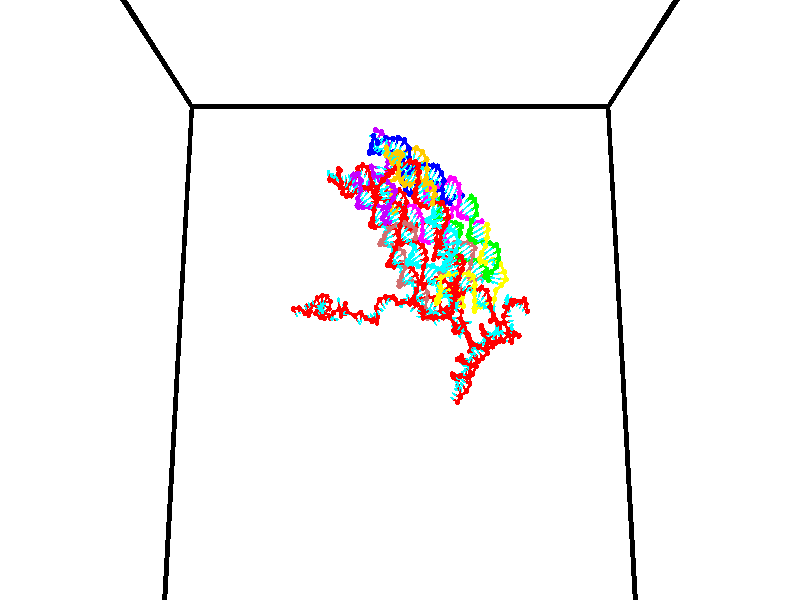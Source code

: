 // switches for output
#declare DRAW_BASES = 1; // possible values are 0, 1; only relevant for DNA ribbons
#declare DRAW_BASES_TYPE = 3; // possible values are 1, 2, 3; only relevant for DNA ribbons
#declare DRAW_FOG = 0; // set to 1 to enable fog

#include "colors.inc"

#include "transforms.inc"
background { rgb <1, 1, 1>}

#default {
   normal{
       ripples 0.25
       frequency 0.20
       turbulence 0.2
       lambda 5
   }
	finish {
		phong 0.1
		phong_size 40.
	}
}

// original window dimensions: 1024x640


// camera settings

camera {
	sky <0, 0.179814, -0.983701>
	up <0, 0.179814, -0.983701>
	right 1.6 * <1, 0, 0>
	location <35, 94.9851, 44.8844>
	look_at <35, 29.7336, 32.9568>
	direction <0, -65.2515, -11.9276>
	angle 67.0682
}


# declare cpy_camera_pos = <35, 94.9851, 44.8844>;
# if (DRAW_FOG = 1)
fog {
	fog_type 2
	up vnormalize(cpy_camera_pos)
	color rgbt<1,1,1,0.3>
	distance 1e-5
	fog_alt 3e-3
	fog_offset 56
}
# end


// LIGHTS

# declare lum = 6;
global_settings {
	ambient_light rgb lum * <0.05, 0.05, 0.05>
	max_trace_level 15
}# declare cpy_direct_light_amount = 0.25;
light_source
{	1000 * <-1, -1.16352, -0.803886>,
	rgb lum * cpy_direct_light_amount
	parallel
}

light_source
{	1000 * <1, 1.16352, 0.803886>,
	rgb lum * cpy_direct_light_amount
	parallel
}

// strand 0

// nucleotide -1

// particle -1
sphere {
	<24.287178, 35.259834, 34.703651> 0.250000
	pigment { color rgbt <1,0,0,0> }
	no_shadow
}
cylinder {
	<24.422871, 34.977745, 34.952675>,  <24.504286, 34.808491, 35.102089>, 0.100000
	pigment { color rgbt <1,0,0,0> }
	no_shadow
}
cylinder {
	<24.422871, 34.977745, 34.952675>,  <24.287178, 35.259834, 34.703651>, 0.100000
	pigment { color rgbt <1,0,0,0> }
	no_shadow
}

// particle -1
sphere {
	<24.422871, 34.977745, 34.952675> 0.100000
	pigment { color rgbt <1,0,0,0> }
	no_shadow
}
sphere {
	0, 1
	scale<0.080000,0.200000,0.300000>
	matrix <0.734999, -0.214342, -0.643299,
		0.587111, 0.675808, 0.445628,
		0.339230, -0.705224, 0.622561,
		24.524639, 34.766178, 35.139442>
	pigment { color rgbt <0,1,1,0> }
	no_shadow
}
cylinder {
	<24.903231, 35.427067, 34.690022>,  <24.287178, 35.259834, 34.703651>, 0.130000
	pigment { color rgbt <1,0,0,0> }
	no_shadow
}

// nucleotide -1

// particle -1
sphere {
	<24.903231, 35.427067, 34.690022> 0.250000
	pigment { color rgbt <1,0,0,0> }
	no_shadow
}
cylinder {
	<24.858597, 35.048615, 34.811604>,  <24.831816, 34.821545, 34.884552>, 0.100000
	pigment { color rgbt <1,0,0,0> }
	no_shadow
}
cylinder {
	<24.858597, 35.048615, 34.811604>,  <24.903231, 35.427067, 34.690022>, 0.100000
	pigment { color rgbt <1,0,0,0> }
	no_shadow
}

// particle -1
sphere {
	<24.858597, 35.048615, 34.811604> 0.100000
	pigment { color rgbt <1,0,0,0> }
	no_shadow
}
sphere {
	0, 1
	scale<0.080000,0.200000,0.300000>
	matrix <0.776580, -0.273869, -0.567379,
		0.620058, 0.172736, 0.765304,
		-0.111586, -0.946128, 0.303958,
		24.825121, 34.764774, 34.902790>
	pigment { color rgbt <0,1,1,0> }
	no_shadow
}
cylinder {
	<25.440105, 35.112545, 35.082607>,  <24.903231, 35.427067, 34.690022>, 0.130000
	pigment { color rgbt <1,0,0,0> }
	no_shadow
}

// nucleotide -1

// particle -1
sphere {
	<25.440105, 35.112545, 35.082607> 0.250000
	pigment { color rgbt <1,0,0,0> }
	no_shadow
}
cylinder {
	<25.253302, 34.843342, 34.853188>,  <25.141218, 34.681820, 34.715534>, 0.100000
	pigment { color rgbt <1,0,0,0> }
	no_shadow
}
cylinder {
	<25.253302, 34.843342, 34.853188>,  <25.440105, 35.112545, 35.082607>, 0.100000
	pigment { color rgbt <1,0,0,0> }
	no_shadow
}

// particle -1
sphere {
	<25.253302, 34.843342, 34.853188> 0.100000
	pigment { color rgbt <1,0,0,0> }
	no_shadow
}
sphere {
	0, 1
	scale<0.080000,0.200000,0.300000>
	matrix <0.835968, -0.124633, -0.534439,
		0.288200, -0.729056, 0.620820,
		-0.467011, -0.673011, -0.573548,
		25.113199, 34.641438, 34.681122>
	pigment { color rgbt <0,1,1,0> }
	no_shadow
}
cylinder {
	<25.734961, 34.483349, 35.122574>,  <25.440105, 35.112545, 35.082607>, 0.130000
	pigment { color rgbt <1,0,0,0> }
	no_shadow
}

// nucleotide -1

// particle -1
sphere {
	<25.734961, 34.483349, 35.122574> 0.250000
	pigment { color rgbt <1,0,0,0> }
	no_shadow
}
cylinder {
	<25.552452, 34.437790, 34.769566>,  <25.442947, 34.410454, 34.557762>, 0.100000
	pigment { color rgbt <1,0,0,0> }
	no_shadow
}
cylinder {
	<25.552452, 34.437790, 34.769566>,  <25.734961, 34.483349, 35.122574>, 0.100000
	pigment { color rgbt <1,0,0,0> }
	no_shadow
}

// particle -1
sphere {
	<25.552452, 34.437790, 34.769566> 0.100000
	pigment { color rgbt <1,0,0,0> }
	no_shadow
}
sphere {
	0, 1
	scale<0.080000,0.200000,0.300000>
	matrix <0.860948, -0.307184, -0.405471,
		-0.224912, -0.944810, 0.238222,
		-0.456271, -0.113902, -0.882521,
		25.415571, 34.403618, 34.504810>
	pigment { color rgbt <0,1,1,0> }
	no_shadow
}
cylinder {
	<25.797689, 33.823738, 34.711075>,  <25.734961, 34.483349, 35.122574>, 0.130000
	pigment { color rgbt <1,0,0,0> }
	no_shadow
}

// nucleotide -1

// particle -1
sphere {
	<25.797689, 33.823738, 34.711075> 0.250000
	pigment { color rgbt <1,0,0,0> }
	no_shadow
}
cylinder {
	<25.769062, 34.118450, 34.442139>,  <25.751884, 34.295277, 34.280777>, 0.100000
	pigment { color rgbt <1,0,0,0> }
	no_shadow
}
cylinder {
	<25.769062, 34.118450, 34.442139>,  <25.797689, 33.823738, 34.711075>, 0.100000
	pigment { color rgbt <1,0,0,0> }
	no_shadow
}

// particle -1
sphere {
	<25.769062, 34.118450, 34.442139> 0.100000
	pigment { color rgbt <1,0,0,0> }
	no_shadow
}
sphere {
	0, 1
	scale<0.080000,0.200000,0.300000>
	matrix <0.833662, -0.325893, -0.445870,
		-0.547617, -0.592415, -0.590898,
		-0.071570, 0.736776, -0.672339,
		25.747591, 34.339481, 34.240437>
	pigment { color rgbt <0,1,1,0> }
	no_shadow
}
cylinder {
	<25.999247, 33.572678, 34.027763>,  <25.797689, 33.823738, 34.711075>, 0.130000
	pigment { color rgbt <1,0,0,0> }
	no_shadow
}

// nucleotide -1

// particle -1
sphere {
	<25.999247, 33.572678, 34.027763> 0.250000
	pigment { color rgbt <1,0,0,0> }
	no_shadow
}
cylinder {
	<26.044594, 33.969845, 34.013508>,  <26.071802, 34.208145, 34.004955>, 0.100000
	pigment { color rgbt <1,0,0,0> }
	no_shadow
}
cylinder {
	<26.044594, 33.969845, 34.013508>,  <25.999247, 33.572678, 34.027763>, 0.100000
	pigment { color rgbt <1,0,0,0> }
	no_shadow
}

// particle -1
sphere {
	<26.044594, 33.969845, 34.013508> 0.100000
	pigment { color rgbt <1,0,0,0> }
	no_shadow
}
sphere {
	0, 1
	scale<0.080000,0.200000,0.300000>
	matrix <0.929355, -0.118658, -0.349598,
		-0.351350, 0.006514, -0.936221,
		0.113368, 0.992914, -0.035637,
		26.078604, 34.267719, 34.002815>
	pigment { color rgbt <0,1,1,0> }
	no_shadow
}
cylinder {
	<25.326662, 33.297642, 34.167702>,  <25.999247, 33.572678, 34.027763>, 0.130000
	pigment { color rgbt <1,0,0,0> }
	no_shadow
}

// nucleotide -1

// particle -1
sphere {
	<25.326662, 33.297642, 34.167702> 0.250000
	pigment { color rgbt <1,0,0,0> }
	no_shadow
}
cylinder {
	<25.372492, 32.954895, 34.368759>,  <25.399990, 32.749249, 34.489395>, 0.100000
	pigment { color rgbt <1,0,0,0> }
	no_shadow
}
cylinder {
	<25.372492, 32.954895, 34.368759>,  <25.326662, 33.297642, 34.167702>, 0.100000
	pigment { color rgbt <1,0,0,0> }
	no_shadow
}

// particle -1
sphere {
	<25.372492, 32.954895, 34.368759> 0.100000
	pigment { color rgbt <1,0,0,0> }
	no_shadow
}
sphere {
	0, 1
	scale<0.080000,0.200000,0.300000>
	matrix <0.375361, 0.505808, 0.776700,
		-0.919770, 0.099683, 0.379587,
		0.114574, -0.856867, 0.502645,
		25.406864, 32.697834, 34.519554>
	pigment { color rgbt <0,1,1,0> }
	no_shadow
}
cylinder {
	<25.830284, 32.777195, 33.938873>,  <25.326662, 33.297642, 34.167702>, 0.130000
	pigment { color rgbt <1,0,0,0> }
	no_shadow
}

// nucleotide -1

// particle -1
sphere {
	<25.830284, 32.777195, 33.938873> 0.250000
	pigment { color rgbt <1,0,0,0> }
	no_shadow
}
cylinder {
	<26.201315, 32.747425, 34.085331>,  <26.423933, 32.729565, 34.173206>, 0.100000
	pigment { color rgbt <1,0,0,0> }
	no_shadow
}
cylinder {
	<26.201315, 32.747425, 34.085331>,  <25.830284, 32.777195, 33.938873>, 0.100000
	pigment { color rgbt <1,0,0,0> }
	no_shadow
}

// particle -1
sphere {
	<26.201315, 32.747425, 34.085331> 0.100000
	pigment { color rgbt <1,0,0,0> }
	no_shadow
}
sphere {
	0, 1
	scale<0.080000,0.200000,0.300000>
	matrix <0.154771, -0.815396, -0.557832,
		0.340065, 0.574101, -0.744825,
		0.927578, -0.074422, 0.366142,
		26.479588, 32.725098, 34.195175>
	pigment { color rgbt <0,1,1,0> }
	no_shadow
}
cylinder {
	<26.323463, 32.870548, 33.365723>,  <25.830284, 32.777195, 33.938873>, 0.130000
	pigment { color rgbt <1,0,0,0> }
	no_shadow
}

// nucleotide -1

// particle -1
sphere {
	<26.323463, 32.870548, 33.365723> 0.250000
	pigment { color rgbt <1,0,0,0> }
	no_shadow
}
cylinder {
	<26.449099, 32.648705, 33.673946>,  <26.524479, 32.515598, 33.858879>, 0.100000
	pigment { color rgbt <1,0,0,0> }
	no_shadow
}
cylinder {
	<26.449099, 32.648705, 33.673946>,  <26.323463, 32.870548, 33.365723>, 0.100000
	pigment { color rgbt <1,0,0,0> }
	no_shadow
}

// particle -1
sphere {
	<26.449099, 32.648705, 33.673946> 0.100000
	pigment { color rgbt <1,0,0,0> }
	no_shadow
}
sphere {
	0, 1
	scale<0.080000,0.200000,0.300000>
	matrix <-0.007252, -0.813010, -0.582204,
		0.949366, 0.177275, -0.259379,
		0.314088, -0.554606, 0.770559,
		26.543325, 32.482323, 33.905113>
	pigment { color rgbt <0,1,1,0> }
	no_shadow
}
cylinder {
	<26.805199, 32.377373, 33.054295>,  <26.323463, 32.870548, 33.365723>, 0.130000
	pigment { color rgbt <1,0,0,0> }
	no_shadow
}

// nucleotide -1

// particle -1
sphere {
	<26.805199, 32.377373, 33.054295> 0.250000
	pigment { color rgbt <1,0,0,0> }
	no_shadow
}
cylinder {
	<26.759134, 32.228992, 33.422890>,  <26.731495, 32.139965, 33.644047>, 0.100000
	pigment { color rgbt <1,0,0,0> }
	no_shadow
}
cylinder {
	<26.759134, 32.228992, 33.422890>,  <26.805199, 32.377373, 33.054295>, 0.100000
	pigment { color rgbt <1,0,0,0> }
	no_shadow
}

// particle -1
sphere {
	<26.759134, 32.228992, 33.422890> 0.100000
	pigment { color rgbt <1,0,0,0> }
	no_shadow
}
sphere {
	0, 1
	scale<0.080000,0.200000,0.300000>
	matrix <0.103618, -0.927082, -0.360253,
		0.987928, 0.053996, 0.145201,
		-0.115161, -0.370949, 0.921485,
		26.724586, 32.117706, 33.699337>
	pigment { color rgbt <0,1,1,0> }
	no_shadow
}
cylinder {
	<27.249344, 31.830839, 33.012325>,  <26.805199, 32.377373, 33.054295>, 0.130000
	pigment { color rgbt <1,0,0,0> }
	no_shadow
}

// nucleotide -1

// particle -1
sphere {
	<27.249344, 31.830839, 33.012325> 0.250000
	pigment { color rgbt <1,0,0,0> }
	no_shadow
}
cylinder {
	<27.039536, 31.732756, 33.338455>,  <26.913651, 31.673906, 33.534134>, 0.100000
	pigment { color rgbt <1,0,0,0> }
	no_shadow
}
cylinder {
	<27.039536, 31.732756, 33.338455>,  <27.249344, 31.830839, 33.012325>, 0.100000
	pigment { color rgbt <1,0,0,0> }
	no_shadow
}

// particle -1
sphere {
	<27.039536, 31.732756, 33.338455> 0.100000
	pigment { color rgbt <1,0,0,0> }
	no_shadow
}
sphere {
	0, 1
	scale<0.080000,0.200000,0.300000>
	matrix <0.027441, -0.962000, -0.271669,
		0.850957, -0.120122, 0.511316,
		-0.524519, -0.245209, 0.815323,
		26.882179, 31.659193, 33.583054>
	pigment { color rgbt <0,1,1,0> }
	no_shadow
}
cylinder {
	<27.543646, 31.332197, 33.377960>,  <27.249344, 31.830839, 33.012325>, 0.130000
	pigment { color rgbt <1,0,0,0> }
	no_shadow
}

// nucleotide -1

// particle -1
sphere {
	<27.543646, 31.332197, 33.377960> 0.250000
	pigment { color rgbt <1,0,0,0> }
	no_shadow
}
cylinder {
	<27.148582, 31.297119, 33.429863>,  <26.911545, 31.276072, 33.461002>, 0.100000
	pigment { color rgbt <1,0,0,0> }
	no_shadow
}
cylinder {
	<27.148582, 31.297119, 33.429863>,  <27.543646, 31.332197, 33.377960>, 0.100000
	pigment { color rgbt <1,0,0,0> }
	no_shadow
}

// particle -1
sphere {
	<27.148582, 31.297119, 33.429863> 0.100000
	pigment { color rgbt <1,0,0,0> }
	no_shadow
}
sphere {
	0, 1
	scale<0.080000,0.200000,0.300000>
	matrix <0.062391, -0.980258, -0.187622,
		0.143647, -0.177212, 0.973633,
		-0.987660, -0.087697, 0.129755,
		26.852283, 31.270809, 33.468788>
	pigment { color rgbt <0,1,1,0> }
	no_shadow
}
cylinder {
	<27.379452, 30.852600, 33.963596>,  <27.543646, 31.332197, 33.377960>, 0.130000
	pigment { color rgbt <1,0,0,0> }
	no_shadow
}

// nucleotide -1

// particle -1
sphere {
	<27.379452, 30.852600, 33.963596> 0.250000
	pigment { color rgbt <1,0,0,0> }
	no_shadow
}
cylinder {
	<27.032145, 30.879154, 33.766945>,  <26.823761, 30.895086, 33.648952>, 0.100000
	pigment { color rgbt <1,0,0,0> }
	no_shadow
}
cylinder {
	<27.032145, 30.879154, 33.766945>,  <27.379452, 30.852600, 33.963596>, 0.100000
	pigment { color rgbt <1,0,0,0> }
	no_shadow
}

// particle -1
sphere {
	<27.032145, 30.879154, 33.766945> 0.100000
	pigment { color rgbt <1,0,0,0> }
	no_shadow
}
sphere {
	0, 1
	scale<0.080000,0.200000,0.300000>
	matrix <-0.026923, -0.995851, -0.086921,
		-0.495363, -0.062235, 0.866454,
		-0.868269, 0.066385, -0.491632,
		26.771664, 30.899069, 33.619453>
	pigment { color rgbt <0,1,1,0> }
	no_shadow
}
cylinder {
	<26.716221, 30.541433, 34.350487>,  <27.379452, 30.852600, 33.963596>, 0.130000
	pigment { color rgbt <1,0,0,0> }
	no_shadow
}

// nucleotide -1

// particle -1
sphere {
	<26.716221, 30.541433, 34.350487> 0.250000
	pigment { color rgbt <1,0,0,0> }
	no_shadow
}
cylinder {
	<26.715246, 30.538557, 33.950497>,  <26.714663, 30.536831, 33.710503>, 0.100000
	pigment { color rgbt <1,0,0,0> }
	no_shadow
}
cylinder {
	<26.715246, 30.538557, 33.950497>,  <26.716221, 30.541433, 34.350487>, 0.100000
	pigment { color rgbt <1,0,0,0> }
	no_shadow
}

// particle -1
sphere {
	<26.715246, 30.538557, 33.950497> 0.100000
	pigment { color rgbt <1,0,0,0> }
	no_shadow
}
sphere {
	0, 1
	scale<0.080000,0.200000,0.300000>
	matrix <-0.419184, -0.907870, 0.007549,
		-0.907898, 0.419190, -0.000812,
		-0.002427, -0.007194, -0.999971,
		26.714516, 30.536400, 33.650505>
	pigment { color rgbt <0,1,1,0> }
	no_shadow
}
cylinder {
	<26.025864, 30.409519, 34.092537>,  <26.716221, 30.541433, 34.350487>, 0.130000
	pigment { color rgbt <1,0,0,0> }
	no_shadow
}

// nucleotide -1

// particle -1
sphere {
	<26.025864, 30.409519, 34.092537> 0.250000
	pigment { color rgbt <1,0,0,0> }
	no_shadow
}
cylinder {
	<26.320440, 30.282688, 33.853500>,  <26.497187, 30.206589, 33.710079>, 0.100000
	pigment { color rgbt <1,0,0,0> }
	no_shadow
}
cylinder {
	<26.320440, 30.282688, 33.853500>,  <26.025864, 30.409519, 34.092537>, 0.100000
	pigment { color rgbt <1,0,0,0> }
	no_shadow
}

// particle -1
sphere {
	<26.320440, 30.282688, 33.853500> 0.100000
	pigment { color rgbt <1,0,0,0> }
	no_shadow
}
sphere {
	0, 1
	scale<0.080000,0.200000,0.300000>
	matrix <-0.393483, -0.919327, 0.002881,
		-0.550292, 0.233019, -0.801799,
		0.736444, -0.317080, -0.597587,
		26.541374, 30.187565, 33.674225>
	pigment { color rgbt <0,1,1,0> }
	no_shadow
}
cylinder {
	<26.191469, 31.155510, 33.866001>,  <26.025864, 30.409519, 34.092537>, 0.130000
	pigment { color rgbt <1,0,0,0> }
	no_shadow
}

// nucleotide -1

// particle -1
sphere {
	<26.191469, 31.155510, 33.866001> 0.250000
	pigment { color rgbt <1,0,0,0> }
	no_shadow
}
cylinder {
	<26.250359, 31.011271, 34.234413>,  <26.285692, 30.924726, 34.455460>, 0.100000
	pigment { color rgbt <1,0,0,0> }
	no_shadow
}
cylinder {
	<26.250359, 31.011271, 34.234413>,  <26.191469, 31.155510, 33.866001>, 0.100000
	pigment { color rgbt <1,0,0,0> }
	no_shadow
}

// particle -1
sphere {
	<26.250359, 31.011271, 34.234413> 0.100000
	pigment { color rgbt <1,0,0,0> }
	no_shadow
}
sphere {
	0, 1
	scale<0.080000,0.200000,0.300000>
	matrix <0.945959, -0.220687, -0.237609,
		0.288940, 0.906238, 0.308619,
		0.147222, -0.360596, 0.921030,
		26.294525, 30.903091, 34.510723>
	pigment { color rgbt <0,1,1,0> }
	no_shadow
}
cylinder {
	<25.964560, 31.419626, 34.495388>,  <26.191469, 31.155510, 33.866001>, 0.130000
	pigment { color rgbt <1,0,0,0> }
	no_shadow
}

// nucleotide -1

// particle -1
sphere {
	<25.964560, 31.419626, 34.495388> 0.250000
	pigment { color rgbt <1,0,0,0> }
	no_shadow
}
cylinder {
	<26.259033, 31.473541, 34.230099>,  <26.435717, 31.505890, 34.070927>, 0.100000
	pigment { color rgbt <1,0,0,0> }
	no_shadow
}
cylinder {
	<26.259033, 31.473541, 34.230099>,  <25.964560, 31.419626, 34.495388>, 0.100000
	pigment { color rgbt <1,0,0,0> }
	no_shadow
}

// particle -1
sphere {
	<26.259033, 31.473541, 34.230099> 0.100000
	pigment { color rgbt <1,0,0,0> }
	no_shadow
}
sphere {
	0, 1
	scale<0.080000,0.200000,0.300000>
	matrix <0.246475, 0.859272, 0.448220,
		0.630304, -0.493441, 0.599360,
		0.736184, 0.134788, -0.663224,
		26.479889, 31.513977, 34.031132>
	pigment { color rgbt <0,1,1,0> }
	no_shadow
}
cylinder {
	<26.518282, 31.548563, 34.847412>,  <25.964560, 31.419626, 34.495388>, 0.130000
	pigment { color rgbt <1,0,0,0> }
	no_shadow
}

// nucleotide -1

// particle -1
sphere {
	<26.518282, 31.548563, 34.847412> 0.250000
	pigment { color rgbt <1,0,0,0> }
	no_shadow
}
cylinder {
	<26.563339, 31.718584, 34.488159>,  <26.590374, 31.820597, 34.272606>, 0.100000
	pigment { color rgbt <1,0,0,0> }
	no_shadow
}
cylinder {
	<26.563339, 31.718584, 34.488159>,  <26.518282, 31.548563, 34.847412>, 0.100000
	pigment { color rgbt <1,0,0,0> }
	no_shadow
}

// particle -1
sphere {
	<26.563339, 31.718584, 34.488159> 0.100000
	pigment { color rgbt <1,0,0,0> }
	no_shadow
}
sphere {
	0, 1
	scale<0.080000,0.200000,0.300000>
	matrix <0.294245, 0.849076, 0.438737,
		0.949069, -0.313691, -0.029428,
		0.112641, 0.425050, -0.898134,
		26.597132, 31.846100, 34.218719>
	pigment { color rgbt <0,1,1,0> }
	no_shadow
}
cylinder {
	<27.022751, 32.034378, 35.039551>,  <26.518282, 31.548563, 34.847412>, 0.130000
	pigment { color rgbt <1,0,0,0> }
	no_shadow
}

// nucleotide -1

// particle -1
sphere {
	<27.022751, 32.034378, 35.039551> 0.250000
	pigment { color rgbt <1,0,0,0> }
	no_shadow
}
cylinder {
	<26.902561, 32.143715, 34.674038>,  <26.830446, 32.209316, 34.454731>, 0.100000
	pigment { color rgbt <1,0,0,0> }
	no_shadow
}
cylinder {
	<26.902561, 32.143715, 34.674038>,  <27.022751, 32.034378, 35.039551>, 0.100000
	pigment { color rgbt <1,0,0,0> }
	no_shadow
}

// particle -1
sphere {
	<26.902561, 32.143715, 34.674038> 0.100000
	pigment { color rgbt <1,0,0,0> }
	no_shadow
}
sphere {
	0, 1
	scale<0.080000,0.200000,0.300000>
	matrix <0.050050, 0.961253, 0.271085,
		0.952475, 0.035720, -0.302514,
		-0.300476, 0.273343, -0.913782,
		26.812418, 32.225719, 34.399902>
	pigment { color rgbt <0,1,1,0> }
	no_shadow
}
cylinder {
	<27.566946, 32.455963, 34.869282>,  <27.022751, 32.034378, 35.039551>, 0.130000
	pigment { color rgbt <1,0,0,0> }
	no_shadow
}

// nucleotide -1

// particle -1
sphere {
	<27.566946, 32.455963, 34.869282> 0.250000
	pigment { color rgbt <1,0,0,0> }
	no_shadow
}
cylinder {
	<27.232645, 32.523872, 34.660400>,  <27.032064, 32.564617, 34.535072>, 0.100000
	pigment { color rgbt <1,0,0,0> }
	no_shadow
}
cylinder {
	<27.232645, 32.523872, 34.660400>,  <27.566946, 32.455963, 34.869282>, 0.100000
	pigment { color rgbt <1,0,0,0> }
	no_shadow
}

// particle -1
sphere {
	<27.232645, 32.523872, 34.660400> 0.100000
	pigment { color rgbt <1,0,0,0> }
	no_shadow
}
sphere {
	0, 1
	scale<0.080000,0.200000,0.300000>
	matrix <0.068863, 0.975900, 0.207070,
		0.544769, 0.137099, -0.827303,
		-0.835754, 0.169776, -0.522199,
		26.981918, 32.574806, 34.503742>
	pigment { color rgbt <0,1,1,0> }
	no_shadow
}
cylinder {
	<27.800776, 33.184212, 35.202560>,  <27.566946, 32.455963, 34.869282>, 0.130000
	pigment { color rgbt <1,0,0,0> }
	no_shadow
}

// nucleotide -1

// particle -1
sphere {
	<27.800776, 33.184212, 35.202560> 0.250000
	pigment { color rgbt <1,0,0,0> }
	no_shadow
}
cylinder {
	<28.097759, 32.917511, 35.228481>,  <28.275949, 32.757492, 35.244034>, 0.100000
	pigment { color rgbt <1,0,0,0> }
	no_shadow
}
cylinder {
	<28.097759, 32.917511, 35.228481>,  <27.800776, 33.184212, 35.202560>, 0.100000
	pigment { color rgbt <1,0,0,0> }
	no_shadow
}

// particle -1
sphere {
	<28.097759, 32.917511, 35.228481> 0.100000
	pigment { color rgbt <1,0,0,0> }
	no_shadow
}
sphere {
	0, 1
	scale<0.080000,0.200000,0.300000>
	matrix <0.288104, 0.405146, 0.867671,
		-0.604770, -0.625544, 0.492897,
		0.742461, -0.666748, 0.064799,
		28.320498, 32.717487, 35.247921>
	pigment { color rgbt <0,1,1,0> }
	no_shadow
}
cylinder {
	<28.148954, 33.615601, 34.786591>,  <27.800776, 33.184212, 35.202560>, 0.130000
	pigment { color rgbt <1,0,0,0> }
	no_shadow
}

// nucleotide -1

// particle -1
sphere {
	<28.148954, 33.615601, 34.786591> 0.250000
	pigment { color rgbt <1,0,0,0> }
	no_shadow
}
cylinder {
	<28.099930, 33.855270, 35.103065>,  <28.070515, 33.999073, 35.292950>, 0.100000
	pigment { color rgbt <1,0,0,0> }
	no_shadow
}
cylinder {
	<28.099930, 33.855270, 35.103065>,  <28.148954, 33.615601, 34.786591>, 0.100000
	pigment { color rgbt <1,0,0,0> }
	no_shadow
}

// particle -1
sphere {
	<28.099930, 33.855270, 35.103065> 0.100000
	pigment { color rgbt <1,0,0,0> }
	no_shadow
}
sphere {
	0, 1
	scale<0.080000,0.200000,0.300000>
	matrix <-0.128640, 0.780879, -0.611294,
		-0.984089, -0.176698, -0.018627,
		-0.122560, 0.599171, 0.791184,
		28.063162, 34.035023, 35.340420>
	pigment { color rgbt <0,1,1,0> }
	no_shadow
}
cylinder {
	<28.696377, 33.342785, 34.391098>,  <28.148954, 33.615601, 34.786591>, 0.130000
	pigment { color rgbt <1,0,0,0> }
	no_shadow
}

// nucleotide -1

// particle -1
sphere {
	<28.696377, 33.342785, 34.391098> 0.250000
	pigment { color rgbt <1,0,0,0> }
	no_shadow
}
cylinder {
	<28.670492, 33.445030, 34.005253>,  <28.654963, 33.506378, 33.773746>, 0.100000
	pigment { color rgbt <1,0,0,0> }
	no_shadow
}
cylinder {
	<28.670492, 33.445030, 34.005253>,  <28.696377, 33.342785, 34.391098>, 0.100000
	pigment { color rgbt <1,0,0,0> }
	no_shadow
}

// particle -1
sphere {
	<28.670492, 33.445030, 34.005253> 0.100000
	pigment { color rgbt <1,0,0,0> }
	no_shadow
}
sphere {
	0, 1
	scale<0.080000,0.200000,0.300000>
	matrix <0.686274, -0.690361, -0.228976,
		-0.724459, -0.676805, -0.130745,
		-0.064710, 0.255611, -0.964612,
		28.651079, 33.521713, 33.715870>
	pigment { color rgbt <0,1,1,0> }
	no_shadow
}
cylinder {
	<28.940344, 33.720894, 35.070053>,  <28.696377, 33.342785, 34.391098>, 0.130000
	pigment { color rgbt <1,0,0,0> }
	no_shadow
}

// nucleotide -1

// particle -1
sphere {
	<28.940344, 33.720894, 35.070053> 0.250000
	pigment { color rgbt <1,0,0,0> }
	no_shadow
}
cylinder {
	<29.330755, 33.745152, 34.986446>,  <29.565002, 33.759705, 34.936283>, 0.100000
	pigment { color rgbt <1,0,0,0> }
	no_shadow
}
cylinder {
	<29.330755, 33.745152, 34.986446>,  <28.940344, 33.720894, 35.070053>, 0.100000
	pigment { color rgbt <1,0,0,0> }
	no_shadow
}

// particle -1
sphere {
	<29.330755, 33.745152, 34.986446> 0.100000
	pigment { color rgbt <1,0,0,0> }
	no_shadow
}
sphere {
	0, 1
	scale<0.080000,0.200000,0.300000>
	matrix <-0.209687, 0.004805, -0.977757,
		-0.058287, 0.998148, 0.017405,
		0.976030, 0.060640, -0.209019,
		29.623564, 33.763344, 34.923740>
	pigment { color rgbt <0,1,1,0> }
	no_shadow
}
cylinder {
	<29.137596, 34.388252, 34.697033>,  <28.940344, 33.720894, 35.070053>, 0.130000
	pigment { color rgbt <1,0,0,0> }
	no_shadow
}

// nucleotide -1

// particle -1
sphere {
	<29.137596, 34.388252, 34.697033> 0.250000
	pigment { color rgbt <1,0,0,0> }
	no_shadow
}
cylinder {
	<29.374792, 34.074413, 34.624622>,  <29.517111, 33.886112, 34.581177>, 0.100000
	pigment { color rgbt <1,0,0,0> }
	no_shadow
}
cylinder {
	<29.374792, 34.074413, 34.624622>,  <29.137596, 34.388252, 34.697033>, 0.100000
	pigment { color rgbt <1,0,0,0> }
	no_shadow
}

// particle -1
sphere {
	<29.374792, 34.074413, 34.624622> 0.100000
	pigment { color rgbt <1,0,0,0> }
	no_shadow
}
sphere {
	0, 1
	scale<0.080000,0.200000,0.300000>
	matrix <-0.145104, 0.117016, -0.982472,
		0.792027, 0.608865, -0.044458,
		0.592991, -0.784596, -0.181029,
		29.552689, 33.839035, 34.570312>
	pigment { color rgbt <0,1,1,0> }
	no_shadow
}
cylinder {
	<29.497480, 35.013081, 34.219799>,  <29.137596, 34.388252, 34.697033>, 0.130000
	pigment { color rgbt <1,0,0,0> }
	no_shadow
}

// nucleotide -1

// particle -1
sphere {
	<29.497480, 35.013081, 34.219799> 0.250000
	pigment { color rgbt <1,0,0,0> }
	no_shadow
}
cylinder {
	<29.338711, 34.646942, 34.192719>,  <29.243448, 34.427258, 34.176472>, 0.100000
	pigment { color rgbt <1,0,0,0> }
	no_shadow
}
cylinder {
	<29.338711, 34.646942, 34.192719>,  <29.497480, 35.013081, 34.219799>, 0.100000
	pigment { color rgbt <1,0,0,0> }
	no_shadow
}

// particle -1
sphere {
	<29.338711, 34.646942, 34.192719> 0.100000
	pigment { color rgbt <1,0,0,0> }
	no_shadow
}
sphere {
	0, 1
	scale<0.080000,0.200000,0.300000>
	matrix <-0.438950, 0.254084, -0.861838,
		0.806085, -0.312369, -0.502645,
		-0.396926, -0.915351, -0.067699,
		29.219633, 34.372337, 34.172409>
	pigment { color rgbt <0,1,1,0> }
	no_shadow
}
cylinder {
	<29.668371, 35.289715, 34.924248>,  <29.497480, 35.013081, 34.219799>, 0.130000
	pigment { color rgbt <1,0,0,0> }
	no_shadow
}

// nucleotide -1

// particle -1
sphere {
	<29.668371, 35.289715, 34.924248> 0.250000
	pigment { color rgbt <1,0,0,0> }
	no_shadow
}
cylinder {
	<29.560627, 35.645111, 35.072857>,  <29.495979, 35.858349, 35.162022>, 0.100000
	pigment { color rgbt <1,0,0,0> }
	no_shadow
}
cylinder {
	<29.560627, 35.645111, 35.072857>,  <29.668371, 35.289715, 34.924248>, 0.100000
	pigment { color rgbt <1,0,0,0> }
	no_shadow
}

// particle -1
sphere {
	<29.560627, 35.645111, 35.072857> 0.100000
	pigment { color rgbt <1,0,0,0> }
	no_shadow
}
sphere {
	0, 1
	scale<0.080000,0.200000,0.300000>
	matrix <-0.958419, -0.209573, -0.193681,
		-0.094222, -0.408246, 0.907996,
		-0.269361, 0.888489, 0.371524,
		29.479818, 35.911659, 35.184315>
	pigment { color rgbt <0,1,1,0> }
	no_shadow
}
cylinder {
	<30.456726, 35.415909, 35.326668>,  <29.668371, 35.289715, 34.924248>, 0.130000
	pigment { color rgbt <1,0,0,0> }
	no_shadow
}

// nucleotide -1

// particle -1
sphere {
	<30.456726, 35.415909, 35.326668> 0.250000
	pigment { color rgbt <1,0,0,0> }
	no_shadow
}
cylinder {
	<30.709110, 35.430305, 35.636658>,  <30.860540, 35.438942, 35.822651>, 0.100000
	pigment { color rgbt <1,0,0,0> }
	no_shadow
}
cylinder {
	<30.709110, 35.430305, 35.636658>,  <30.456726, 35.415909, 35.326668>, 0.100000
	pigment { color rgbt <1,0,0,0> }
	no_shadow
}

// particle -1
sphere {
	<30.709110, 35.430305, 35.636658> 0.100000
	pigment { color rgbt <1,0,0,0> }
	no_shadow
}
sphere {
	0, 1
	scale<0.080000,0.200000,0.300000>
	matrix <0.740020, -0.327841, -0.587274,
		0.232936, 0.944047, -0.233486,
		0.630961, 0.035987, 0.774979,
		30.898399, 35.441101, 35.869152>
	pigment { color rgbt <0,1,1,0> }
	no_shadow
}
cylinder {
	<31.082985, 35.630501, 35.091644>,  <30.456726, 35.415909, 35.326668>, 0.130000
	pigment { color rgbt <1,0,0,0> }
	no_shadow
}

// nucleotide -1

// particle -1
sphere {
	<31.082985, 35.630501, 35.091644> 0.250000
	pigment { color rgbt <1,0,0,0> }
	no_shadow
}
cylinder {
	<31.093552, 35.372528, 35.397160>,  <31.099892, 35.217743, 35.580467>, 0.100000
	pigment { color rgbt <1,0,0,0> }
	no_shadow
}
cylinder {
	<31.093552, 35.372528, 35.397160>,  <31.082985, 35.630501, 35.091644>, 0.100000
	pigment { color rgbt <1,0,0,0> }
	no_shadow
}

// particle -1
sphere {
	<31.093552, 35.372528, 35.397160> 0.100000
	pigment { color rgbt <1,0,0,0> }
	no_shadow
}
sphere {
	0, 1
	scale<0.080000,0.200000,0.300000>
	matrix <0.827709, -0.414315, -0.378471,
		0.560535, 0.642190, 0.522870,
		0.026418, -0.644930, 0.763785,
		31.101477, 35.179050, 35.626293>
	pigment { color rgbt <0,1,1,0> }
	no_shadow
}
cylinder {
	<31.610744, 35.854340, 35.599186>,  <31.082985, 35.630501, 35.091644>, 0.130000
	pigment { color rgbt <1,0,0,0> }
	no_shadow
}

// nucleotide -1

// particle -1
sphere {
	<31.610744, 35.854340, 35.599186> 0.250000
	pigment { color rgbt <1,0,0,0> }
	no_shadow
}
cylinder {
	<31.543335, 35.460827, 35.574619>,  <31.502890, 35.224720, 35.559879>, 0.100000
	pigment { color rgbt <1,0,0,0> }
	no_shadow
}
cylinder {
	<31.543335, 35.460827, 35.574619>,  <31.610744, 35.854340, 35.599186>, 0.100000
	pigment { color rgbt <1,0,0,0> }
	no_shadow
}

// particle -1
sphere {
	<31.543335, 35.460827, 35.574619> 0.100000
	pigment { color rgbt <1,0,0,0> }
	no_shadow
}
sphere {
	0, 1
	scale<0.080000,0.200000,0.300000>
	matrix <0.848758, -0.113148, -0.516534,
		0.501208, -0.139175, 0.854061,
		-0.168525, -0.983782, -0.061415,
		31.492777, 35.165691, 35.556194>
	pigment { color rgbt <0,1,1,0> }
	no_shadow
}
cylinder {
	<32.207497, 35.578770, 35.828674>,  <31.610744, 35.854340, 35.599186>, 0.130000
	pigment { color rgbt <1,0,0,0> }
	no_shadow
}

// nucleotide -1

// particle -1
sphere {
	<32.207497, 35.578770, 35.828674> 0.250000
	pigment { color rgbt <1,0,0,0> }
	no_shadow
}
cylinder {
	<32.008335, 35.309944, 35.609432>,  <31.888838, 35.148647, 35.477886>, 0.100000
	pigment { color rgbt <1,0,0,0> }
	no_shadow
}
cylinder {
	<32.008335, 35.309944, 35.609432>,  <32.207497, 35.578770, 35.828674>, 0.100000
	pigment { color rgbt <1,0,0,0> }
	no_shadow
}

// particle -1
sphere {
	<32.008335, 35.309944, 35.609432> 0.100000
	pigment { color rgbt <1,0,0,0> }
	no_shadow
}
sphere {
	0, 1
	scale<0.080000,0.200000,0.300000>
	matrix <0.863874, -0.328782, -0.381607,
		0.076255, -0.663500, 0.744280,
		-0.497902, -0.672063, -0.548109,
		31.858965, 35.108326, 35.445000>
	pigment { color rgbt <0,1,1,0> }
	no_shadow
}
cylinder {
	<32.646973, 35.125088, 35.730659>,  <32.207497, 35.578770, 35.828674>, 0.130000
	pigment { color rgbt <1,0,0,0> }
	no_shadow
}

// nucleotide -1

// particle -1
sphere {
	<32.646973, 35.125088, 35.730659> 0.250000
	pigment { color rgbt <1,0,0,0> }
	no_shadow
}
cylinder {
	<32.365047, 35.003170, 35.474430>,  <32.195892, 34.930019, 35.320694>, 0.100000
	pigment { color rgbt <1,0,0,0> }
	no_shadow
}
cylinder {
	<32.365047, 35.003170, 35.474430>,  <32.646973, 35.125088, 35.730659>, 0.100000
	pigment { color rgbt <1,0,0,0> }
	no_shadow
}

// particle -1
sphere {
	<32.365047, 35.003170, 35.474430> 0.100000
	pigment { color rgbt <1,0,0,0> }
	no_shadow
}
sphere {
	0, 1
	scale<0.080000,0.200000,0.300000>
	matrix <0.692660, -0.490636, -0.528676,
		-0.153149, -0.816319, 0.556928,
		-0.704817, -0.304795, -0.640572,
		32.153603, 34.911732, 35.282257>
	pigment { color rgbt <0,1,1,0> }
	no_shadow
}
cylinder {
	<32.661133, 34.408146, 35.780365>,  <32.646973, 35.125088, 35.730659>, 0.130000
	pigment { color rgbt <1,0,0,0> }
	no_shadow
}

// nucleotide -1

// particle -1
sphere {
	<32.661133, 34.408146, 35.780365> 0.250000
	pigment { color rgbt <1,0,0,0> }
	no_shadow
}
cylinder {
	<32.548336, 34.566158, 35.430637>,  <32.480659, 34.660965, 35.220802>, 0.100000
	pigment { color rgbt <1,0,0,0> }
	no_shadow
}
cylinder {
	<32.548336, 34.566158, 35.430637>,  <32.661133, 34.408146, 35.780365>, 0.100000
	pigment { color rgbt <1,0,0,0> }
	no_shadow
}

// particle -1
sphere {
	<32.548336, 34.566158, 35.430637> 0.100000
	pigment { color rgbt <1,0,0,0> }
	no_shadow
}
sphere {
	0, 1
	scale<0.080000,0.200000,0.300000>
	matrix <0.758731, -0.465932, -0.455229,
		-0.587203, -0.791742, -0.168336,
		-0.281991, 0.395034, -0.874316,
		32.463737, 34.684669, 35.168343>
	pigment { color rgbt <0,1,1,0> }
	no_shadow
}
cylinder {
	<32.708092, 33.857395, 35.160286>,  <32.661133, 34.408146, 35.780365>, 0.130000
	pigment { color rgbt <1,0,0,0> }
	no_shadow
}

// nucleotide -1

// particle -1
sphere {
	<32.708092, 33.857395, 35.160286> 0.250000
	pigment { color rgbt <1,0,0,0> }
	no_shadow
}
cylinder {
	<32.756577, 34.232487, 35.030071>,  <32.785667, 34.457542, 34.951942>, 0.100000
	pigment { color rgbt <1,0,0,0> }
	no_shadow
}
cylinder {
	<32.756577, 34.232487, 35.030071>,  <32.708092, 33.857395, 35.160286>, 0.100000
	pigment { color rgbt <1,0,0,0> }
	no_shadow
}

// particle -1
sphere {
	<32.756577, 34.232487, 35.030071> 0.100000
	pigment { color rgbt <1,0,0,0> }
	no_shadow
}
sphere {
	0, 1
	scale<0.080000,0.200000,0.300000>
	matrix <0.755676, -0.299824, -0.582289,
		-0.643632, -0.175421, -0.744960,
		0.121211, 0.937728, -0.325538,
		32.792938, 34.513805, 34.932411>
	pigment { color rgbt <0,1,1,0> }
	no_shadow
}
cylinder {
	<32.548172, 33.980259, 34.398670>,  <32.708092, 33.857395, 35.160286>, 0.130000
	pigment { color rgbt <1,0,0,0> }
	no_shadow
}

// nucleotide -1

// particle -1
sphere {
	<32.548172, 33.980259, 34.398670> 0.250000
	pigment { color rgbt <1,0,0,0> }
	no_shadow
}
cylinder {
	<32.862400, 34.187740, 34.533623>,  <33.050938, 34.312229, 34.614594>, 0.100000
	pigment { color rgbt <1,0,0,0> }
	no_shadow
}
cylinder {
	<32.862400, 34.187740, 34.533623>,  <32.548172, 33.980259, 34.398670>, 0.100000
	pigment { color rgbt <1,0,0,0> }
	no_shadow
}

// particle -1
sphere {
	<32.862400, 34.187740, 34.533623> 0.100000
	pigment { color rgbt <1,0,0,0> }
	no_shadow
}
sphere {
	0, 1
	scale<0.080000,0.200000,0.300000>
	matrix <0.600445, -0.507302, -0.618151,
		-0.149487, 0.688177, -0.709976,
		0.785570, 0.518707, 0.337377,
		33.098072, 34.343353, 34.634834>
	pigment { color rgbt <0,1,1,0> }
	no_shadow
}
cylinder {
	<32.883915, 34.300510, 33.758659>,  <32.548172, 33.980259, 34.398670>, 0.130000
	pigment { color rgbt <1,0,0,0> }
	no_shadow
}

// nucleotide -1

// particle -1
sphere {
	<32.883915, 34.300510, 33.758659> 0.250000
	pigment { color rgbt <1,0,0,0> }
	no_shadow
}
cylinder {
	<33.131500, 34.235226, 34.065971>,  <33.280052, 34.196053, 34.250359>, 0.100000
	pigment { color rgbt <1,0,0,0> }
	no_shadow
}
cylinder {
	<33.131500, 34.235226, 34.065971>,  <32.883915, 34.300510, 33.758659>, 0.100000
	pigment { color rgbt <1,0,0,0> }
	no_shadow
}

// particle -1
sphere {
	<33.131500, 34.235226, 34.065971> 0.100000
	pigment { color rgbt <1,0,0,0> }
	no_shadow
}
sphere {
	0, 1
	scale<0.080000,0.200000,0.300000>
	matrix <0.721285, -0.269030, -0.638256,
		0.310862, 0.949202, -0.048795,
		0.618961, -0.163215, 0.768276,
		33.317188, 34.186260, 34.296455>
	pigment { color rgbt <0,1,1,0> }
	no_shadow
}
cylinder {
	<33.524586, 34.692181, 33.594738>,  <32.883915, 34.300510, 33.758659>, 0.130000
	pigment { color rgbt <1,0,0,0> }
	no_shadow
}

// nucleotide -1

// particle -1
sphere {
	<33.524586, 34.692181, 33.594738> 0.250000
	pigment { color rgbt <1,0,0,0> }
	no_shadow
}
cylinder {
	<33.558788, 34.364010, 33.820866>,  <33.579311, 34.167107, 33.956543>, 0.100000
	pigment { color rgbt <1,0,0,0> }
	no_shadow
}
cylinder {
	<33.558788, 34.364010, 33.820866>,  <33.524586, 34.692181, 33.594738>, 0.100000
	pigment { color rgbt <1,0,0,0> }
	no_shadow
}

// particle -1
sphere {
	<33.558788, 34.364010, 33.820866> 0.100000
	pigment { color rgbt <1,0,0,0> }
	no_shadow
}
sphere {
	0, 1
	scale<0.080000,0.200000,0.300000>
	matrix <0.657045, -0.380098, -0.651012,
		0.748986, 0.427104, 0.506559,
		0.085508, -0.820431, 0.565315,
		33.584442, 34.117882, 33.990459>
	pigment { color rgbt <0,1,1,0> }
	no_shadow
}
cylinder {
	<34.314346, 34.465286, 33.559582>,  <33.524586, 34.692181, 33.594738>, 0.130000
	pigment { color rgbt <1,0,0,0> }
	no_shadow
}

// nucleotide -1

// particle -1
sphere {
	<34.314346, 34.465286, 33.559582> 0.250000
	pigment { color rgbt <1,0,0,0> }
	no_shadow
}
cylinder {
	<34.074276, 34.157940, 33.648479>,  <33.930233, 33.973530, 33.701820>, 0.100000
	pigment { color rgbt <1,0,0,0> }
	no_shadow
}
cylinder {
	<34.074276, 34.157940, 33.648479>,  <34.314346, 34.465286, 33.559582>, 0.100000
	pigment { color rgbt <1,0,0,0> }
	no_shadow
}

// particle -1
sphere {
	<34.074276, 34.157940, 33.648479> 0.100000
	pigment { color rgbt <1,0,0,0> }
	no_shadow
}
sphere {
	0, 1
	scale<0.080000,0.200000,0.300000>
	matrix <0.362119, -0.508768, -0.781041,
		0.713201, -0.388284, 0.583593,
		-0.600179, -0.768369, 0.222249,
		33.894222, 33.927429, 33.715153>
	pigment { color rgbt <0,1,1,0> }
	no_shadow
}
cylinder {
	<34.586246, 35.057819, 33.913807>,  <34.314346, 34.465286, 33.559582>, 0.130000
	pigment { color rgbt <1,0,0,0> }
	no_shadow
}

// nucleotide -1

// particle -1
sphere {
	<34.586246, 35.057819, 33.913807> 0.250000
	pigment { color rgbt <1,0,0,0> }
	no_shadow
}
cylinder {
	<34.876141, 34.967300, 34.174129>,  <35.050076, 34.912991, 34.330322>, 0.100000
	pigment { color rgbt <1,0,0,0> }
	no_shadow
}
cylinder {
	<34.876141, 34.967300, 34.174129>,  <34.586246, 35.057819, 33.913807>, 0.100000
	pigment { color rgbt <1,0,0,0> }
	no_shadow
}

// particle -1
sphere {
	<34.876141, 34.967300, 34.174129> 0.100000
	pigment { color rgbt <1,0,0,0> }
	no_shadow
}
sphere {
	0, 1
	scale<0.080000,0.200000,0.300000>
	matrix <0.368868, 0.925205, -0.089058,
		-0.581980, 0.304607, 0.753998,
		0.724731, -0.226296, 0.650811,
		35.093559, 34.899410, 34.369373>
	pigment { color rgbt <0,1,1,0> }
	no_shadow
}
cylinder {
	<34.705513, 35.633263, 34.328312>,  <34.586246, 35.057819, 33.913807>, 0.130000
	pigment { color rgbt <1,0,0,0> }
	no_shadow
}

// nucleotide -1

// particle -1
sphere {
	<34.705513, 35.633263, 34.328312> 0.250000
	pigment { color rgbt <1,0,0,0> }
	no_shadow
}
cylinder {
	<35.046040, 35.429932, 34.276352>,  <35.250355, 35.307934, 34.245178>, 0.100000
	pigment { color rgbt <1,0,0,0> }
	no_shadow
}
cylinder {
	<35.046040, 35.429932, 34.276352>,  <34.705513, 35.633263, 34.328312>, 0.100000
	pigment { color rgbt <1,0,0,0> }
	no_shadow
}

// particle -1
sphere {
	<35.046040, 35.429932, 34.276352> 0.100000
	pigment { color rgbt <1,0,0,0> }
	no_shadow
}
sphere {
	0, 1
	scale<0.080000,0.200000,0.300000>
	matrix <0.318538, 0.697499, -0.641895,
		0.416894, 0.505076, 0.755710,
		0.851312, -0.508324, -0.129898,
		35.301434, 35.277435, 34.237381>
	pigment { color rgbt <0,1,1,0> }
	no_shadow
}
cylinder {
	<35.217606, 36.147995, 34.262779>,  <34.705513, 35.633263, 34.328312>, 0.130000
	pigment { color rgbt <1,0,0,0> }
	no_shadow
}

// nucleotide -1

// particle -1
sphere {
	<35.217606, 36.147995, 34.262779> 0.250000
	pigment { color rgbt <1,0,0,0> }
	no_shadow
}
cylinder {
	<35.383137, 35.822495, 34.099529>,  <35.482456, 35.627193, 34.001579>, 0.100000
	pigment { color rgbt <1,0,0,0> }
	no_shadow
}
cylinder {
	<35.383137, 35.822495, 34.099529>,  <35.217606, 36.147995, 34.262779>, 0.100000
	pigment { color rgbt <1,0,0,0> }
	no_shadow
}

// particle -1
sphere {
	<35.383137, 35.822495, 34.099529> 0.100000
	pigment { color rgbt <1,0,0,0> }
	no_shadow
}
sphere {
	0, 1
	scale<0.080000,0.200000,0.300000>
	matrix <0.457425, 0.573473, -0.679625,
		0.787090, 0.094561, 0.609547,
		0.413825, -0.813748, -0.408120,
		35.507286, 35.578369, 33.977093>
	pigment { color rgbt <0,1,1,0> }
	no_shadow
}
cylinder {
	<35.982174, 36.096771, 34.420540>,  <35.217606, 36.147995, 34.262779>, 0.130000
	pigment { color rgbt <1,0,0,0> }
	no_shadow
}

// nucleotide -1

// particle -1
sphere {
	<35.982174, 36.096771, 34.420540> 0.250000
	pigment { color rgbt <1,0,0,0> }
	no_shadow
}
cylinder {
	<35.868702, 35.939953, 34.070496>,  <35.800621, 35.845863, 33.860470>, 0.100000
	pigment { color rgbt <1,0,0,0> }
	no_shadow
}
cylinder {
	<35.868702, 35.939953, 34.070496>,  <35.982174, 36.096771, 34.420540>, 0.100000
	pigment { color rgbt <1,0,0,0> }
	no_shadow
}

// particle -1
sphere {
	<35.868702, 35.939953, 34.070496> 0.100000
	pigment { color rgbt <1,0,0,0> }
	no_shadow
}
sphere {
	0, 1
	scale<0.080000,0.200000,0.300000>
	matrix <0.578743, 0.657655, -0.482231,
		0.764581, -0.643264, 0.040333,
		-0.283677, -0.392047, -0.875115,
		35.783600, 35.822338, 33.807961>
	pigment { color rgbt <0,1,1,0> }
	no_shadow
}
cylinder {
	<36.708630, 36.203648, 34.518661>,  <35.982174, 36.096771, 34.420540>, 0.130000
	pigment { color rgbt <1,0,0,0> }
	no_shadow
}

// nucleotide -1

// particle -1
sphere {
	<36.708630, 36.203648, 34.518661> 0.250000
	pigment { color rgbt <1,0,0,0> }
	no_shadow
}
cylinder {
	<36.424858, 36.003479, 34.717171>,  <36.254597, 35.883377, 34.836277>, 0.100000
	pigment { color rgbt <1,0,0,0> }
	no_shadow
}
cylinder {
	<36.424858, 36.003479, 34.717171>,  <36.708630, 36.203648, 34.518661>, 0.100000
	pigment { color rgbt <1,0,0,0> }
	no_shadow
}

// particle -1
sphere {
	<36.424858, 36.003479, 34.717171> 0.100000
	pigment { color rgbt <1,0,0,0> }
	no_shadow
}
sphere {
	0, 1
	scale<0.080000,0.200000,0.300000>
	matrix <0.704776, -0.506270, 0.496973,
		0.002551, 0.702328, 0.711849,
		-0.709426, -0.500426, 0.496275,
		36.212029, 35.853352, 34.866055>
	pigment { color rgbt <0,1,1,0> }
	no_shadow
}
cylinder {
	<37.161411, 35.689896, 34.736191>,  <36.708630, 36.203648, 34.518661>, 0.130000
	pigment { color rgbt <1,0,0,0> }
	no_shadow
}

// nucleotide -1

// particle -1
sphere {
	<37.161411, 35.689896, 34.736191> 0.250000
	pigment { color rgbt <1,0,0,0> }
	no_shadow
}
cylinder {
	<37.505547, 35.563293, 34.896008>,  <37.712029, 35.487331, 34.991898>, 0.100000
	pigment { color rgbt <1,0,0,0> }
	no_shadow
}
cylinder {
	<37.505547, 35.563293, 34.896008>,  <37.161411, 35.689896, 34.736191>, 0.100000
	pigment { color rgbt <1,0,0,0> }
	no_shadow
}

// particle -1
sphere {
	<37.505547, 35.563293, 34.896008> 0.100000
	pigment { color rgbt <1,0,0,0> }
	no_shadow
}
sphere {
	0, 1
	scale<0.080000,0.200000,0.300000>
	matrix <0.405016, 0.900402, -0.158866,
		-0.309471, 0.298502, 0.902842,
		0.860343, -0.316502, 0.399546,
		37.763649, 35.468342, 35.015873>
	pigment { color rgbt <0,1,1,0> }
	no_shadow
}
cylinder {
	<37.299713, 36.049999, 35.280415>,  <37.161411, 35.689896, 34.736191>, 0.130000
	pigment { color rgbt <1,0,0,0> }
	no_shadow
}

// nucleotide -1

// particle -1
sphere {
	<37.299713, 36.049999, 35.280415> 0.250000
	pigment { color rgbt <1,0,0,0> }
	no_shadow
}
cylinder {
	<37.633995, 35.930599, 35.096024>,  <37.834564, 35.858959, 34.985390>, 0.100000
	pigment { color rgbt <1,0,0,0> }
	no_shadow
}
cylinder {
	<37.633995, 35.930599, 35.096024>,  <37.299713, 36.049999, 35.280415>, 0.100000
	pigment { color rgbt <1,0,0,0> }
	no_shadow
}

// particle -1
sphere {
	<37.633995, 35.930599, 35.096024> 0.100000
	pigment { color rgbt <1,0,0,0> }
	no_shadow
}
sphere {
	0, 1
	scale<0.080000,0.200000,0.300000>
	matrix <0.199542, 0.947063, -0.251503,
		0.511645, 0.118199, 0.851028,
		0.835705, -0.298496, -0.460974,
		37.884708, 35.841049, 34.957733>
	pigment { color rgbt <0,1,1,0> }
	no_shadow
}
cylinder {
	<36.941868, 36.660221, 35.136856>,  <37.299713, 36.049999, 35.280415>, 0.130000
	pigment { color rgbt <1,0,0,0> }
	no_shadow
}

// nucleotide -1

// particle -1
sphere {
	<36.941868, 36.660221, 35.136856> 0.250000
	pigment { color rgbt <1,0,0,0> }
	no_shadow
}
cylinder {
	<36.890678, 37.050205, 35.209599>,  <36.859966, 37.284195, 35.253242>, 0.100000
	pigment { color rgbt <1,0,0,0> }
	no_shadow
}
cylinder {
	<36.890678, 37.050205, 35.209599>,  <36.941868, 36.660221, 35.136856>, 0.100000
	pigment { color rgbt <1,0,0,0> }
	no_shadow
}

// particle -1
sphere {
	<36.890678, 37.050205, 35.209599> 0.100000
	pigment { color rgbt <1,0,0,0> }
	no_shadow
}
sphere {
	0, 1
	scale<0.080000,0.200000,0.300000>
	matrix <-0.350423, -0.215987, 0.911347,
		0.927808, 0.052901, 0.369289,
		-0.127973, 0.974962, 0.181857,
		36.852287, 37.342693, 35.264156>
	pigment { color rgbt <0,1,1,0> }
	no_shadow
}
cylinder {
	<37.261787, 36.787567, 35.697544>,  <36.941868, 36.660221, 35.136856>, 0.130000
	pigment { color rgbt <1,0,0,0> }
	no_shadow
}

// nucleotide -1

// particle -1
sphere {
	<37.261787, 36.787567, 35.697544> 0.250000
	pigment { color rgbt <1,0,0,0> }
	no_shadow
}
cylinder {
	<36.992912, 37.083633, 35.704674>,  <36.831585, 37.261272, 35.708950>, 0.100000
	pigment { color rgbt <1,0,0,0> }
	no_shadow
}
cylinder {
	<36.992912, 37.083633, 35.704674>,  <37.261787, 36.787567, 35.697544>, 0.100000
	pigment { color rgbt <1,0,0,0> }
	no_shadow
}

// particle -1
sphere {
	<36.992912, 37.083633, 35.704674> 0.100000
	pigment { color rgbt <1,0,0,0> }
	no_shadow
}
sphere {
	0, 1
	scale<0.080000,0.200000,0.300000>
	matrix <-0.256490, -0.255378, 0.932199,
		0.694531, 0.622044, 0.361508,
		-0.672190, 0.740164, 0.017820,
		36.791256, 37.305683, 35.710018>
	pigment { color rgbt <0,1,1,0> }
	no_shadow
}
cylinder {
	<38.056549, 36.914173, 35.646957>,  <37.261787, 36.787567, 35.697544>, 0.130000
	pigment { color rgbt <1,0,0,0> }
	no_shadow
}

// nucleotide -1

// particle -1
sphere {
	<38.056549, 36.914173, 35.646957> 0.250000
	pigment { color rgbt <1,0,0,0> }
	no_shadow
}
cylinder {
	<38.285110, 36.905823, 35.975121>,  <38.422245, 36.900810, 36.172020>, 0.100000
	pigment { color rgbt <1,0,0,0> }
	no_shadow
}
cylinder {
	<38.285110, 36.905823, 35.975121>,  <38.056549, 36.914173, 35.646957>, 0.100000
	pigment { color rgbt <1,0,0,0> }
	no_shadow
}

// particle -1
sphere {
	<38.285110, 36.905823, 35.975121> 0.100000
	pigment { color rgbt <1,0,0,0> }
	no_shadow
}
sphere {
	0, 1
	scale<0.080000,0.200000,0.300000>
	matrix <0.810721, 0.169571, -0.560337,
		-0.127417, 0.985297, 0.113819,
		0.571399, -0.020879, 0.820407,
		38.456532, 36.899559, 36.221241>
	pigment { color rgbt <0,1,1,0> }
	no_shadow
}
cylinder {
	<38.423553, 37.650856, 35.807716>,  <38.056549, 36.914173, 35.646957>, 0.130000
	pigment { color rgbt <1,0,0,0> }
	no_shadow
}

// nucleotide -1

// particle -1
sphere {
	<38.423553, 37.650856, 35.807716> 0.250000
	pigment { color rgbt <1,0,0,0> }
	no_shadow
}
cylinder {
	<38.590351, 37.295700, 35.885452>,  <38.690430, 37.082607, 35.932095>, 0.100000
	pigment { color rgbt <1,0,0,0> }
	no_shadow
}
cylinder {
	<38.590351, 37.295700, 35.885452>,  <38.423553, 37.650856, 35.807716>, 0.100000
	pigment { color rgbt <1,0,0,0> }
	no_shadow
}

// particle -1
sphere {
	<38.590351, 37.295700, 35.885452> 0.100000
	pigment { color rgbt <1,0,0,0> }
	no_shadow
}
sphere {
	0, 1
	scale<0.080000,0.200000,0.300000>
	matrix <0.621273, 0.122371, -0.773980,
		0.663427, 0.443485, 0.602649,
		0.416995, -0.887889, 0.194341,
		38.715450, 37.029335, 35.943756>
	pigment { color rgbt <0,1,1,0> }
	no_shadow
}
cylinder {
	<39.150917, 37.675400, 35.828465>,  <38.423553, 37.650856, 35.807716>, 0.130000
	pigment { color rgbt <1,0,0,0> }
	no_shadow
}

// nucleotide -1

// particle -1
sphere {
	<39.150917, 37.675400, 35.828465> 0.250000
	pigment { color rgbt <1,0,0,0> }
	no_shadow
}
cylinder {
	<39.078384, 37.292240, 35.739422>,  <39.034866, 37.062344, 35.685997>, 0.100000
	pigment { color rgbt <1,0,0,0> }
	no_shadow
}
cylinder {
	<39.078384, 37.292240, 35.739422>,  <39.150917, 37.675400, 35.828465>, 0.100000
	pigment { color rgbt <1,0,0,0> }
	no_shadow
}

// particle -1
sphere {
	<39.078384, 37.292240, 35.739422> 0.100000
	pigment { color rgbt <1,0,0,0> }
	no_shadow
}
sphere {
	0, 1
	scale<0.080000,0.200000,0.300000>
	matrix <0.550916, 0.088559, -0.829849,
		0.814623, -0.273116, 0.511662,
		-0.181333, -0.957896, -0.222606,
		39.023983, 37.004871, 35.672642>
	pigment { color rgbt <0,1,1,0> }
	no_shadow
}
cylinder {
	<39.769836, 37.375938, 35.763901>,  <39.150917, 37.675400, 35.828465>, 0.130000
	pigment { color rgbt <1,0,0,0> }
	no_shadow
}

// nucleotide -1

// particle -1
sphere {
	<39.769836, 37.375938, 35.763901> 0.250000
	pigment { color rgbt <1,0,0,0> }
	no_shadow
}
cylinder {
	<39.509441, 37.161041, 35.549393>,  <39.353203, 37.032104, 35.420689>, 0.100000
	pigment { color rgbt <1,0,0,0> }
	no_shadow
}
cylinder {
	<39.509441, 37.161041, 35.549393>,  <39.769836, 37.375938, 35.763901>, 0.100000
	pigment { color rgbt <1,0,0,0> }
	no_shadow
}

// particle -1
sphere {
	<39.509441, 37.161041, 35.549393> 0.100000
	pigment { color rgbt <1,0,0,0> }
	no_shadow
}
sphere {
	0, 1
	scale<0.080000,0.200000,0.300000>
	matrix <0.670049, -0.074712, -0.738547,
		0.356712, -0.840114, 0.408614,
		-0.650992, -0.537240, -0.536267,
		39.314144, 36.999870, 35.388512>
	pigment { color rgbt <0,1,1,0> }
	no_shadow
}
cylinder {
	<40.299957, 37.231018, 36.358665>,  <39.769836, 37.375938, 35.763901>, 0.130000
	pigment { color rgbt <1,0,0,0> }
	no_shadow
}

// nucleotide -1

// particle -1
sphere {
	<40.299957, 37.231018, 36.358665> 0.250000
	pigment { color rgbt <1,0,0,0> }
	no_shadow
}
cylinder {
	<40.280315, 36.919071, 36.109058>,  <40.268528, 36.731903, 35.959293>, 0.100000
	pigment { color rgbt <1,0,0,0> }
	no_shadow
}
cylinder {
	<40.280315, 36.919071, 36.109058>,  <40.299957, 37.231018, 36.358665>, 0.100000
	pigment { color rgbt <1,0,0,0> }
	no_shadow
}

// particle -1
sphere {
	<40.280315, 36.919071, 36.109058> 0.100000
	pigment { color rgbt <1,0,0,0> }
	no_shadow
}
sphere {
	0, 1
	scale<0.080000,0.200000,0.300000>
	matrix <0.769702, -0.427704, 0.473950,
		-0.636512, -0.457032, 0.621268,
		-0.049109, -0.779866, -0.624017,
		40.265583, 36.685112, 35.921852>
	pigment { color rgbt <0,1,1,0> }
	no_shadow
}
cylinder {
	<40.223339, 36.570633, 36.734959>,  <40.299957, 37.231018, 36.358665>, 0.130000
	pigment { color rgbt <1,0,0,0> }
	no_shadow
}

// nucleotide -1

// particle -1
sphere {
	<40.223339, 36.570633, 36.734959> 0.250000
	pigment { color rgbt <1,0,0,0> }
	no_shadow
}
cylinder {
	<40.407326, 36.520805, 36.383297>,  <40.517719, 36.490910, 36.172298>, 0.100000
	pigment { color rgbt <1,0,0,0> }
	no_shadow
}
cylinder {
	<40.407326, 36.520805, 36.383297>,  <40.223339, 36.570633, 36.734959>, 0.100000
	pigment { color rgbt <1,0,0,0> }
	no_shadow
}

// particle -1
sphere {
	<40.407326, 36.520805, 36.383297> 0.100000
	pigment { color rgbt <1,0,0,0> }
	no_shadow
}
sphere {
	0, 1
	scale<0.080000,0.200000,0.300000>
	matrix <0.842226, -0.252366, 0.476409,
		-0.281215, -0.959580, -0.011164,
		0.459970, -0.124571, -0.879153,
		40.545319, 36.483433, 36.119553>
	pigment { color rgbt <0,1,1,0> }
	no_shadow
}
cylinder {
	<40.460072, 35.772896, 36.782478>,  <40.223339, 36.570633, 36.734959>, 0.130000
	pigment { color rgbt <1,0,0,0> }
	no_shadow
}

// nucleotide -1

// particle -1
sphere {
	<40.460072, 35.772896, 36.782478> 0.250000
	pigment { color rgbt <1,0,0,0> }
	no_shadow
}
cylinder {
	<40.659630, 36.064499, 36.595009>,  <40.779366, 36.239460, 36.482529>, 0.100000
	pigment { color rgbt <1,0,0,0> }
	no_shadow
}
cylinder {
	<40.659630, 36.064499, 36.595009>,  <40.460072, 35.772896, 36.782478>, 0.100000
	pigment { color rgbt <1,0,0,0> }
	no_shadow
}

// particle -1
sphere {
	<40.659630, 36.064499, 36.595009> 0.100000
	pigment { color rgbt <1,0,0,0> }
	no_shadow
}
sphere {
	0, 1
	scale<0.080000,0.200000,0.300000>
	matrix <0.785482, -0.151833, 0.599970,
		0.366220, -0.667458, -0.648369,
		0.498899, 0.729004, -0.468672,
		40.809299, 36.283199, 36.454407>
	pigment { color rgbt <0,1,1,0> }
	no_shadow
}
cylinder {
	<41.123447, 35.581924, 36.467327>,  <40.460072, 35.772896, 36.782478>, 0.130000
	pigment { color rgbt <1,0,0,0> }
	no_shadow
}

// nucleotide -1

// particle -1
sphere {
	<41.123447, 35.581924, 36.467327> 0.250000
	pigment { color rgbt <1,0,0,0> }
	no_shadow
}
cylinder {
	<41.132687, 35.964626, 36.583313>,  <41.138229, 36.194248, 36.652905>, 0.100000
	pigment { color rgbt <1,0,0,0> }
	no_shadow
}
cylinder {
	<41.132687, 35.964626, 36.583313>,  <41.123447, 35.581924, 36.467327>, 0.100000
	pigment { color rgbt <1,0,0,0> }
	no_shadow
}

// particle -1
sphere {
	<41.132687, 35.964626, 36.583313> 0.100000
	pigment { color rgbt <1,0,0,0> }
	no_shadow
}
sphere {
	0, 1
	scale<0.080000,0.200000,0.300000>
	matrix <0.754586, -0.206947, 0.622714,
		0.655795, 0.204420, -0.726736,
		0.023100, 0.956758, 0.289967,
		41.139618, 36.251652, 36.670303>
	pigment { color rgbt <0,1,1,0> }
	no_shadow
}
cylinder {
	<41.302822, 35.279373, 35.928066>,  <41.123447, 35.581924, 36.467327>, 0.130000
	pigment { color rgbt <1,0,0,0> }
	no_shadow
}

// nucleotide -1

// particle -1
sphere {
	<41.302822, 35.279373, 35.928066> 0.250000
	pigment { color rgbt <1,0,0,0> }
	no_shadow
}
cylinder {
	<41.669685, 35.130074, 35.872192>,  <41.889801, 35.040493, 35.838669>, 0.100000
	pigment { color rgbt <1,0,0,0> }
	no_shadow
}
cylinder {
	<41.669685, 35.130074, 35.872192>,  <41.302822, 35.279373, 35.928066>, 0.100000
	pigment { color rgbt <1,0,0,0> }
	no_shadow
}

// particle -1
sphere {
	<41.669685, 35.130074, 35.872192> 0.100000
	pigment { color rgbt <1,0,0,0> }
	no_shadow
}
sphere {
	0, 1
	scale<0.080000,0.200000,0.300000>
	matrix <-0.346334, -0.573063, -0.742732,
		0.197174, 0.729579, -0.654857,
		0.917156, -0.373246, -0.139685,
		41.944832, 35.018101, 35.830288>
	pigment { color rgbt <0,1,1,0> }
	no_shadow
}
cylinder {
	<40.854073, 34.597054, 36.212238>,  <41.302822, 35.279373, 35.928066>, 0.130000
	pigment { color rgbt <1,0,0,0> }
	no_shadow
}

// nucleotide -1

// particle -1
sphere {
	<40.854073, 34.597054, 36.212238> 0.250000
	pigment { color rgbt <1,0,0,0> }
	no_shadow
}
cylinder {
	<40.953529, 34.431557, 36.562550>,  <41.013203, 34.332256, 36.772736>, 0.100000
	pigment { color rgbt <1,0,0,0> }
	no_shadow
}
cylinder {
	<40.953529, 34.431557, 36.562550>,  <40.854073, 34.597054, 36.212238>, 0.100000
	pigment { color rgbt <1,0,0,0> }
	no_shadow
}

// particle -1
sphere {
	<40.953529, 34.431557, 36.562550> 0.100000
	pigment { color rgbt <1,0,0,0> }
	no_shadow
}
sphere {
	0, 1
	scale<0.080000,0.200000,0.300000>
	matrix <0.567692, -0.670349, -0.477868,
		0.784793, 0.615993, 0.068200,
		0.248646, -0.413744, 0.875780,
		41.028122, 34.307434, 36.825283>
	pigment { color rgbt <0,1,1,0> }
	no_shadow
}
cylinder {
	<41.546455, 34.525387, 36.246914>,  <40.854073, 34.597054, 36.212238>, 0.130000
	pigment { color rgbt <1,0,0,0> }
	no_shadow
}

// nucleotide -1

// particle -1
sphere {
	<41.546455, 34.525387, 36.246914> 0.250000
	pigment { color rgbt <1,0,0,0> }
	no_shadow
}
cylinder {
	<41.332619, 34.257431, 36.453007>,  <41.204315, 34.096657, 36.576660>, 0.100000
	pigment { color rgbt <1,0,0,0> }
	no_shadow
}
cylinder {
	<41.332619, 34.257431, 36.453007>,  <41.546455, 34.525387, 36.246914>, 0.100000
	pigment { color rgbt <1,0,0,0> }
	no_shadow
}

// particle -1
sphere {
	<41.332619, 34.257431, 36.453007> 0.100000
	pigment { color rgbt <1,0,0,0> }
	no_shadow
}
sphere {
	0, 1
	scale<0.080000,0.200000,0.300000>
	matrix <0.473217, -0.742400, -0.474244,
		0.700196, -0.009712, 0.713884,
		-0.534594, -0.669887, 0.515230,
		41.172241, 34.056465, 36.607574>
	pigment { color rgbt <0,1,1,0> }
	no_shadow
}
cylinder {
	<41.969936, 33.964016, 36.698330>,  <41.546455, 34.525387, 36.246914>, 0.130000
	pigment { color rgbt <1,0,0,0> }
	no_shadow
}

// nucleotide -1

// particle -1
sphere {
	<41.969936, 33.964016, 36.698330> 0.250000
	pigment { color rgbt <1,0,0,0> }
	no_shadow
}
cylinder {
	<41.615524, 33.851791, 36.550686>,  <41.402878, 33.784458, 36.462101>, 0.100000
	pigment { color rgbt <1,0,0,0> }
	no_shadow
}
cylinder {
	<41.615524, 33.851791, 36.550686>,  <41.969936, 33.964016, 36.698330>, 0.100000
	pigment { color rgbt <1,0,0,0> }
	no_shadow
}

// particle -1
sphere {
	<41.615524, 33.851791, 36.550686> 0.100000
	pigment { color rgbt <1,0,0,0> }
	no_shadow
}
sphere {
	0, 1
	scale<0.080000,0.200000,0.300000>
	matrix <0.447421, -0.726101, -0.522103,
		-0.121530, -0.627745, 0.768874,
		-0.886027, -0.280559, -0.369110,
		41.349716, 33.767624, 36.439953>
	pigment { color rgbt <0,1,1,0> }
	no_shadow
}
cylinder {
	<41.965355, 33.280746, 36.831810>,  <41.969936, 33.964016, 36.698330>, 0.130000
	pigment { color rgbt <1,0,0,0> }
	no_shadow
}

// nucleotide -1

// particle -1
sphere {
	<41.965355, 33.280746, 36.831810> 0.250000
	pigment { color rgbt <1,0,0,0> }
	no_shadow
}
cylinder {
	<41.745918, 33.422348, 36.528831>,  <41.614258, 33.507309, 36.347042>, 0.100000
	pigment { color rgbt <1,0,0,0> }
	no_shadow
}
cylinder {
	<41.745918, 33.422348, 36.528831>,  <41.965355, 33.280746, 36.831810>, 0.100000
	pigment { color rgbt <1,0,0,0> }
	no_shadow
}

// particle -1
sphere {
	<41.745918, 33.422348, 36.528831> 0.100000
	pigment { color rgbt <1,0,0,0> }
	no_shadow
}
sphere {
	0, 1
	scale<0.080000,0.200000,0.300000>
	matrix <0.387459, -0.695151, -0.605508,
		-0.740896, -0.625655, 0.244188,
		-0.548587, 0.354006, -0.757451,
		41.581341, 33.528549, 36.301598>
	pigment { color rgbt <0,1,1,0> }
	no_shadow
}
cylinder {
	<41.765877, 32.807064, 36.310677>,  <41.965355, 33.280746, 36.831810>, 0.130000
	pigment { color rgbt <1,0,0,0> }
	no_shadow
}

// nucleotide -1

// particle -1
sphere {
	<41.765877, 32.807064, 36.310677> 0.250000
	pigment { color rgbt <1,0,0,0> }
	no_shadow
}
cylinder {
	<41.669979, 33.133869, 36.100910>,  <41.612442, 33.329952, 35.975052>, 0.100000
	pigment { color rgbt <1,0,0,0> }
	no_shadow
}
cylinder {
	<41.669979, 33.133869, 36.100910>,  <41.765877, 32.807064, 36.310677>, 0.100000
	pigment { color rgbt <1,0,0,0> }
	no_shadow
}

// particle -1
sphere {
	<41.669979, 33.133869, 36.100910> 0.100000
	pigment { color rgbt <1,0,0,0> }
	no_shadow
}
sphere {
	0, 1
	scale<0.080000,0.200000,0.300000>
	matrix <0.482892, -0.368254, -0.794484,
		-0.842223, -0.443706, -0.306245,
		-0.239742, 0.817015, -0.524414,
		41.598057, 33.378975, 35.943584>
	pigment { color rgbt <0,1,1,0> }
	no_shadow
}
cylinder {
	<41.444469, 32.657074, 35.739616>,  <41.765877, 32.807064, 36.310677>, 0.130000
	pigment { color rgbt <1,0,0,0> }
	no_shadow
}

// nucleotide -1

// particle -1
sphere {
	<41.444469, 32.657074, 35.739616> 0.250000
	pigment { color rgbt <1,0,0,0> }
	no_shadow
}
cylinder {
	<41.670761, 32.978565, 35.665894>,  <41.806538, 33.171459, 35.621658>, 0.100000
	pigment { color rgbt <1,0,0,0> }
	no_shadow
}
cylinder {
	<41.670761, 32.978565, 35.665894>,  <41.444469, 32.657074, 35.739616>, 0.100000
	pigment { color rgbt <1,0,0,0> }
	no_shadow
}

// particle -1
sphere {
	<41.670761, 32.978565, 35.665894> 0.100000
	pigment { color rgbt <1,0,0,0> }
	no_shadow
}
sphere {
	0, 1
	scale<0.080000,0.200000,0.300000>
	matrix <0.368269, -0.446252, -0.815621,
		-0.737785, 0.393547, -0.548447,
		0.565730, 0.803729, -0.184307,
		41.840481, 33.219685, 35.610603>
	pigment { color rgbt <0,1,1,0> }
	no_shadow
}
cylinder {
	<40.933594, 32.036453, 35.839066>,  <41.444469, 32.657074, 35.739616>, 0.130000
	pigment { color rgbt <1,0,0,0> }
	no_shadow
}

// nucleotide -1

// particle -1
sphere {
	<40.933594, 32.036453, 35.839066> 0.250000
	pigment { color rgbt <1,0,0,0> }
	no_shadow
}
cylinder {
	<40.751228, 31.695133, 35.737862>,  <40.641808, 31.490339, 35.677139>, 0.100000
	pigment { color rgbt <1,0,0,0> }
	no_shadow
}
cylinder {
	<40.751228, 31.695133, 35.737862>,  <40.933594, 32.036453, 35.839066>, 0.100000
	pigment { color rgbt <1,0,0,0> }
	no_shadow
}

// particle -1
sphere {
	<40.751228, 31.695133, 35.737862> 0.100000
	pigment { color rgbt <1,0,0,0> }
	no_shadow
}
sphere {
	0, 1
	scale<0.080000,0.200000,0.300000>
	matrix <0.543899, -0.042103, -0.838094,
		0.704497, -0.519711, 0.483307,
		-0.455915, -0.853304, -0.253009,
		40.614452, 31.439142, 35.661961>
	pigment { color rgbt <0,1,1,0> }
	no_shadow
}
cylinder {
	<41.466820, 31.548855, 35.661037>,  <40.933594, 32.036453, 35.839066>, 0.130000
	pigment { color rgbt <1,0,0,0> }
	no_shadow
}

// nucleotide -1

// particle -1
sphere {
	<41.466820, 31.548855, 35.661037> 0.250000
	pigment { color rgbt <1,0,0,0> }
	no_shadow
}
cylinder {
	<41.108601, 31.540815, 35.483234>,  <40.893669, 31.535992, 35.376553>, 0.100000
	pigment { color rgbt <1,0,0,0> }
	no_shadow
}
cylinder {
	<41.108601, 31.540815, 35.483234>,  <41.466820, 31.548855, 35.661037>, 0.100000
	pigment { color rgbt <1,0,0,0> }
	no_shadow
}

// particle -1
sphere {
	<41.108601, 31.540815, 35.483234> 0.100000
	pigment { color rgbt <1,0,0,0> }
	no_shadow
}
sphere {
	0, 1
	scale<0.080000,0.200000,0.300000>
	matrix <0.443939, 0.027189, -0.895644,
		0.030056, -0.999429, -0.015442,
		-0.895553, -0.020064, -0.444503,
		40.839935, 31.534786, 35.349884>
	pigment { color rgbt <0,1,1,0> }
	no_shadow
}
cylinder {
	<41.461502, 31.328016, 34.912865>,  <41.466820, 31.548855, 35.661037>, 0.130000
	pigment { color rgbt <1,0,0,0> }
	no_shadow
}

// nucleotide -1

// particle -1
sphere {
	<41.461502, 31.328016, 34.912865> 0.250000
	pigment { color rgbt <1,0,0,0> }
	no_shadow
}
cylinder {
	<41.070686, 31.412138, 34.899166>,  <40.836197, 31.462610, 34.890949>, 0.100000
	pigment { color rgbt <1,0,0,0> }
	no_shadow
}
cylinder {
	<41.070686, 31.412138, 34.899166>,  <41.461502, 31.328016, 34.912865>, 0.100000
	pigment { color rgbt <1,0,0,0> }
	no_shadow
}

// particle -1
sphere {
	<41.070686, 31.412138, 34.899166> 0.100000
	pigment { color rgbt <1,0,0,0> }
	no_shadow
}
sphere {
	0, 1
	scale<0.080000,0.200000,0.300000>
	matrix <0.020071, -0.069151, -0.997404,
		-0.212126, -0.975187, 0.063342,
		-0.977036, 0.210304, -0.034242,
		40.777576, 31.475229, 34.888893>
	pigment { color rgbt <0,1,1,0> }
	no_shadow
}
cylinder {
	<41.604229, 31.248735, 34.295887>,  <41.461502, 31.328016, 34.912865>, 0.130000
	pigment { color rgbt <1,0,0,0> }
	no_shadow
}

// nucleotide -1

// particle -1
sphere {
	<41.604229, 31.248735, 34.295887> 0.250000
	pigment { color rgbt <1,0,0,0> }
	no_shadow
}
cylinder {
	<41.331768, 30.990164, 34.158386>,  <41.168293, 30.835022, 34.075886>, 0.100000
	pigment { color rgbt <1,0,0,0> }
	no_shadow
}
cylinder {
	<41.331768, 30.990164, 34.158386>,  <41.604229, 31.248735, 34.295887>, 0.100000
	pigment { color rgbt <1,0,0,0> }
	no_shadow
}

// particle -1
sphere {
	<41.331768, 30.990164, 34.158386> 0.100000
	pigment { color rgbt <1,0,0,0> }
	no_shadow
}
sphere {
	0, 1
	scale<0.080000,0.200000,0.300000>
	matrix <-0.305484, 0.677625, -0.668957,
		0.665357, -0.350659, -0.659043,
		-0.681160, -0.646423, -0.343742,
		41.127422, 30.796236, 34.055260>
	pigment { color rgbt <0,1,1,0> }
	no_shadow
}
cylinder {
	<41.689880, 31.076694, 33.576241>,  <41.604229, 31.248735, 34.295887>, 0.130000
	pigment { color rgbt <1,0,0,0> }
	no_shadow
}

// nucleotide -1

// particle -1
sphere {
	<41.689880, 31.076694, 33.576241> 0.250000
	pigment { color rgbt <1,0,0,0> }
	no_shadow
}
cylinder {
	<41.300877, 31.031490, 33.657677>,  <41.067474, 31.004368, 33.706539>, 0.100000
	pigment { color rgbt <1,0,0,0> }
	no_shadow
}
cylinder {
	<41.300877, 31.031490, 33.657677>,  <41.689880, 31.076694, 33.576241>, 0.100000
	pigment { color rgbt <1,0,0,0> }
	no_shadow
}

// particle -1
sphere {
	<41.300877, 31.031490, 33.657677> 0.100000
	pigment { color rgbt <1,0,0,0> }
	no_shadow
}
sphere {
	0, 1
	scale<0.080000,0.200000,0.300000>
	matrix <-0.228433, 0.632572, -0.740048,
		-0.045154, -0.766213, -0.640998,
		-0.972512, -0.113009, 0.203592,
		41.009125, 30.997587, 33.718754>
	pigment { color rgbt <0,1,1,0> }
	no_shadow
}
cylinder {
	<41.237385, 30.814470, 32.956039>,  <41.689880, 31.076694, 33.576241>, 0.130000
	pigment { color rgbt <1,0,0,0> }
	no_shadow
}

// nucleotide -1

// particle -1
sphere {
	<41.237385, 30.814470, 32.956039> 0.250000
	pigment { color rgbt <1,0,0,0> }
	no_shadow
}
cylinder {
	<41.039528, 31.045662, 33.215660>,  <40.920815, 31.184378, 33.371433>, 0.100000
	pigment { color rgbt <1,0,0,0> }
	no_shadow
}
cylinder {
	<41.039528, 31.045662, 33.215660>,  <41.237385, 30.814470, 32.956039>, 0.100000
	pigment { color rgbt <1,0,0,0> }
	no_shadow
}

// particle -1
sphere {
	<41.039528, 31.045662, 33.215660> 0.100000
	pigment { color rgbt <1,0,0,0> }
	no_shadow
}
sphere {
	0, 1
	scale<0.080000,0.200000,0.300000>
	matrix <-0.271535, 0.606653, -0.747155,
		-0.825591, -0.545813, -0.143133,
		-0.494639, 0.577979, 0.649055,
		40.891136, 31.219055, 33.410378>
	pigment { color rgbt <0,1,1,0> }
	no_shadow
}
cylinder {
	<40.586910, 30.930107, 32.704510>,  <41.237385, 30.814470, 32.956039>, 0.130000
	pigment { color rgbt <1,0,0,0> }
	no_shadow
}

// nucleotide -1

// particle -1
sphere {
	<40.586910, 30.930107, 32.704510> 0.250000
	pigment { color rgbt <1,0,0,0> }
	no_shadow
}
cylinder {
	<40.629536, 31.239197, 32.954803>,  <40.655113, 31.424650, 33.104980>, 0.100000
	pigment { color rgbt <1,0,0,0> }
	no_shadow
}
cylinder {
	<40.629536, 31.239197, 32.954803>,  <40.586910, 30.930107, 32.704510>, 0.100000
	pigment { color rgbt <1,0,0,0> }
	no_shadow
}

// particle -1
sphere {
	<40.629536, 31.239197, 32.954803> 0.100000
	pigment { color rgbt <1,0,0,0> }
	no_shadow
}
sphere {
	0, 1
	scale<0.080000,0.200000,0.300000>
	matrix <-0.366243, 0.615575, -0.697806,
		-0.924397, -0.154807, 0.348605,
		0.106567, 0.772724, 0.625733,
		40.661507, 31.471014, 33.142525>
	pigment { color rgbt <0,1,1,0> }
	no_shadow
}
cylinder {
	<40.041943, 31.292107, 32.592194>,  <40.586910, 30.930107, 32.704510>, 0.130000
	pigment { color rgbt <1,0,0,0> }
	no_shadow
}

// nucleotide -1

// particle -1
sphere {
	<40.041943, 31.292107, 32.592194> 0.250000
	pigment { color rgbt <1,0,0,0> }
	no_shadow
}
cylinder {
	<40.272190, 31.560886, 32.778587>,  <40.410339, 31.722155, 32.890423>, 0.100000
	pigment { color rgbt <1,0,0,0> }
	no_shadow
}
cylinder {
	<40.272190, 31.560886, 32.778587>,  <40.041943, 31.292107, 32.592194>, 0.100000
	pigment { color rgbt <1,0,0,0> }
	no_shadow
}

// particle -1
sphere {
	<40.272190, 31.560886, 32.778587> 0.100000
	pigment { color rgbt <1,0,0,0> }
	no_shadow
}
sphere {
	0, 1
	scale<0.080000,0.200000,0.300000>
	matrix <-0.259452, 0.690501, -0.675199,
		-0.775464, 0.267758, 0.571806,
		0.575622, 0.671949, 0.465988,
		40.444878, 31.762470, 32.918385>
	pigment { color rgbt <0,1,1,0> }
	no_shadow
}
cylinder {
	<39.584061, 31.955549, 32.760185>,  <40.041943, 31.292107, 32.592194>, 0.130000
	pigment { color rgbt <1,0,0,0> }
	no_shadow
}

// nucleotide -1

// particle -1
sphere {
	<39.584061, 31.955549, 32.760185> 0.250000
	pigment { color rgbt <1,0,0,0> }
	no_shadow
}
cylinder {
	<39.968273, 32.066315, 32.770725>,  <40.198799, 32.132774, 32.777050>, 0.100000
	pigment { color rgbt <1,0,0,0> }
	no_shadow
}
cylinder {
	<39.968273, 32.066315, 32.770725>,  <39.584061, 31.955549, 32.760185>, 0.100000
	pigment { color rgbt <1,0,0,0> }
	no_shadow
}

// particle -1
sphere {
	<39.968273, 32.066315, 32.770725> 0.100000
	pigment { color rgbt <1,0,0,0> }
	no_shadow
}
sphere {
	0, 1
	scale<0.080000,0.200000,0.300000>
	matrix <-0.217974, 0.808154, -0.547151,
		-0.172812, 0.519813, 0.836619,
		0.960533, 0.276916, 0.026353,
		40.256432, 32.149391, 32.778633>
	pigment { color rgbt <0,1,1,0> }
	no_shadow
}
cylinder {
	<39.575233, 32.587749, 32.626667>,  <39.584061, 31.955549, 32.760185>, 0.130000
	pigment { color rgbt <1,0,0,0> }
	no_shadow
}

// nucleotide -1

// particle -1
sphere {
	<39.575233, 32.587749, 32.626667> 0.250000
	pigment { color rgbt <1,0,0,0> }
	no_shadow
}
cylinder {
	<39.962914, 32.529697, 32.547085>,  <40.195522, 32.494865, 32.499336>, 0.100000
	pigment { color rgbt <1,0,0,0> }
	no_shadow
}
cylinder {
	<39.962914, 32.529697, 32.547085>,  <39.575233, 32.587749, 32.626667>, 0.100000
	pigment { color rgbt <1,0,0,0> }
	no_shadow
}

// particle -1
sphere {
	<39.962914, 32.529697, 32.547085> 0.100000
	pigment { color rgbt <1,0,0,0> }
	no_shadow
}
sphere {
	0, 1
	scale<0.080000,0.200000,0.300000>
	matrix <0.002184, 0.812929, -0.582358,
		0.246253, 0.563989, 0.788211,
		0.969203, -0.145129, -0.198955,
		40.253674, 32.486160, 32.487400>
	pigment { color rgbt <0,1,1,0> }
	no_shadow
}
cylinder {
	<39.944031, 33.247169, 32.709782>,  <39.575233, 32.587749, 32.626667>, 0.130000
	pigment { color rgbt <1,0,0,0> }
	no_shadow
}

// nucleotide -1

// particle -1
sphere {
	<39.944031, 33.247169, 32.709782> 0.250000
	pigment { color rgbt <1,0,0,0> }
	no_shadow
}
cylinder {
	<40.148037, 32.994469, 32.476280>,  <40.270439, 32.842846, 32.336178>, 0.100000
	pigment { color rgbt <1,0,0,0> }
	no_shadow
}
cylinder {
	<40.148037, 32.994469, 32.476280>,  <39.944031, 33.247169, 32.709782>, 0.100000
	pigment { color rgbt <1,0,0,0> }
	no_shadow
}

// particle -1
sphere {
	<40.148037, 32.994469, 32.476280> 0.100000
	pigment { color rgbt <1,0,0,0> }
	no_shadow
}
sphere {
	0, 1
	scale<0.080000,0.200000,0.300000>
	matrix <-0.000213, 0.678561, -0.734545,
		0.860165, 0.374754, 0.345942,
		0.510017, -0.631755, -0.583754,
		40.301041, 32.804943, 32.301155>
	pigment { color rgbt <0,1,1,0> }
	no_shadow
}
cylinder {
	<40.392868, 33.690231, 32.401089>,  <39.944031, 33.247169, 32.709782>, 0.130000
	pigment { color rgbt <1,0,0,0> }
	no_shadow
}

// nucleotide -1

// particle -1
sphere {
	<40.392868, 33.690231, 32.401089> 0.250000
	pigment { color rgbt <1,0,0,0> }
	no_shadow
}
cylinder {
	<40.400078, 33.360100, 32.175343>,  <40.404404, 33.162022, 32.039894>, 0.100000
	pigment { color rgbt <1,0,0,0> }
	no_shadow
}
cylinder {
	<40.400078, 33.360100, 32.175343>,  <40.392868, 33.690231, 32.401089>, 0.100000
	pigment { color rgbt <1,0,0,0> }
	no_shadow
}

// particle -1
sphere {
	<40.400078, 33.360100, 32.175343> 0.100000
	pigment { color rgbt <1,0,0,0> }
	no_shadow
}
sphere {
	0, 1
	scale<0.080000,0.200000,0.300000>
	matrix <-0.166716, 0.554071, -0.815605,
		0.985840, 0.108786, -0.127611,
		0.018021, -0.825331, -0.564362,
		40.405483, 33.112499, 32.006035>
	pigment { color rgbt <0,1,1,0> }
	no_shadow
}
cylinder {
	<40.903713, 33.843086, 31.796690>,  <40.392868, 33.690231, 32.401089>, 0.130000
	pigment { color rgbt <1,0,0,0> }
	no_shadow
}

// nucleotide -1

// particle -1
sphere {
	<40.903713, 33.843086, 31.796690> 0.250000
	pigment { color rgbt <1,0,0,0> }
	no_shadow
}
cylinder {
	<40.635586, 33.564674, 31.693758>,  <40.474709, 33.397629, 31.631998>, 0.100000
	pigment { color rgbt <1,0,0,0> }
	no_shadow
}
cylinder {
	<40.635586, 33.564674, 31.693758>,  <40.903713, 33.843086, 31.796690>, 0.100000
	pigment { color rgbt <1,0,0,0> }
	no_shadow
}

// particle -1
sphere {
	<40.635586, 33.564674, 31.693758> 0.100000
	pigment { color rgbt <1,0,0,0> }
	no_shadow
}
sphere {
	0, 1
	scale<0.080000,0.200000,0.300000>
	matrix <-0.173509, 0.484164, -0.857601,
		0.721505, -0.530216, -0.445311,
		-0.670318, -0.696029, -0.257330,
		40.434490, 33.355865, 31.616560>
	pigment { color rgbt <0,1,1,0> }
	no_shadow
}
cylinder {
	<41.081688, 33.643120, 31.053200>,  <40.903713, 33.843086, 31.796690>, 0.130000
	pigment { color rgbt <1,0,0,0> }
	no_shadow
}

// nucleotide -1

// particle -1
sphere {
	<41.081688, 33.643120, 31.053200> 0.250000
	pigment { color rgbt <1,0,0,0> }
	no_shadow
}
cylinder {
	<40.703568, 33.518085, 31.090490>,  <40.476696, 33.443066, 31.112865>, 0.100000
	pigment { color rgbt <1,0,0,0> }
	no_shadow
}
cylinder {
	<40.703568, 33.518085, 31.090490>,  <41.081688, 33.643120, 31.053200>, 0.100000
	pigment { color rgbt <1,0,0,0> }
	no_shadow
}

// particle -1
sphere {
	<40.703568, 33.518085, 31.090490> 0.100000
	pigment { color rgbt <1,0,0,0> }
	no_shadow
}
sphere {
	0, 1
	scale<0.080000,0.200000,0.300000>
	matrix <-0.269960, 0.589278, -0.761494,
		0.183096, -0.745011, -0.641432,
		-0.945303, -0.312587, 0.093229,
		40.419975, 33.424309, 31.118460>
	pigment { color rgbt <0,1,1,0> }
	no_shadow
}
cylinder {
	<40.955967, 33.541126, 30.374254>,  <41.081688, 33.643120, 31.053200>, 0.130000
	pigment { color rgbt <1,0,0,0> }
	no_shadow
}

// nucleotide -1

// particle -1
sphere {
	<40.955967, 33.541126, 30.374254> 0.250000
	pigment { color rgbt <1,0,0,0> }
	no_shadow
}
cylinder {
	<40.605846, 33.573982, 30.564875>,  <40.395775, 33.593697, 30.679247>, 0.100000
	pigment { color rgbt <1,0,0,0> }
	no_shadow
}
cylinder {
	<40.605846, 33.573982, 30.564875>,  <40.955967, 33.541126, 30.374254>, 0.100000
	pigment { color rgbt <1,0,0,0> }
	no_shadow
}

// particle -1
sphere {
	<40.605846, 33.573982, 30.564875> 0.100000
	pigment { color rgbt <1,0,0,0> }
	no_shadow
}
sphere {
	0, 1
	scale<0.080000,0.200000,0.300000>
	matrix <-0.339437, 0.597534, -0.726454,
		-0.344425, -0.797625, -0.495142,
		-0.875302, 0.082140, 0.476549,
		40.343254, 33.598625, 30.707840>
	pigment { color rgbt <0,1,1,0> }
	no_shadow
}
cylinder {
	<40.415318, 33.420574, 29.923571>,  <40.955967, 33.541126, 30.374254>, 0.130000
	pigment { color rgbt <1,0,0,0> }
	no_shadow
}

// nucleotide -1

// particle -1
sphere {
	<40.415318, 33.420574, 29.923571> 0.250000
	pigment { color rgbt <1,0,0,0> }
	no_shadow
}
cylinder {
	<40.226463, 33.617760, 30.215891>,  <40.113152, 33.736073, 30.391283>, 0.100000
	pigment { color rgbt <1,0,0,0> }
	no_shadow
}
cylinder {
	<40.226463, 33.617760, 30.215891>,  <40.415318, 33.420574, 29.923571>, 0.100000
	pigment { color rgbt <1,0,0,0> }
	no_shadow
}

// particle -1
sphere {
	<40.226463, 33.617760, 30.215891> 0.100000
	pigment { color rgbt <1,0,0,0> }
	no_shadow
}
sphere {
	0, 1
	scale<0.080000,0.200000,0.300000>
	matrix <-0.510695, 0.522769, -0.682571,
		-0.718524, -0.695485, 0.004936,
		-0.472137, 0.492964, 0.730802,
		40.084824, 33.765648, 30.435131>
	pigment { color rgbt <0,1,1,0> }
	no_shadow
}
cylinder {
	<39.695576, 33.330227, 29.815205>,  <40.415318, 33.420574, 29.923571>, 0.130000
	pigment { color rgbt <1,0,0,0> }
	no_shadow
}

// nucleotide -1

// particle -1
sphere {
	<39.695576, 33.330227, 29.815205> 0.250000
	pigment { color rgbt <1,0,0,0> }
	no_shadow
}
cylinder {
	<39.750374, 33.657921, 30.037947>,  <39.783253, 33.854538, 30.171591>, 0.100000
	pigment { color rgbt <1,0,0,0> }
	no_shadow
}
cylinder {
	<39.750374, 33.657921, 30.037947>,  <39.695576, 33.330227, 29.815205>, 0.100000
	pigment { color rgbt <1,0,0,0> }
	no_shadow
}

// particle -1
sphere {
	<39.750374, 33.657921, 30.037947> 0.100000
	pigment { color rgbt <1,0,0,0> }
	no_shadow
}
sphere {
	0, 1
	scale<0.080000,0.200000,0.300000>
	matrix <-0.470142, 0.548576, -0.691398,
		-0.871894, -0.167085, 0.460307,
		0.136992, 0.819236, 0.556854,
		39.791470, 33.903690, 30.205004>
	pigment { color rgbt <0,1,1,0> }
	no_shadow
}
cylinder {
	<39.023781, 33.623959, 29.845570>,  <39.695576, 33.330227, 29.815205>, 0.130000
	pigment { color rgbt <1,0,0,0> }
	no_shadow
}

// nucleotide -1

// particle -1
sphere {
	<39.023781, 33.623959, 29.845570> 0.250000
	pigment { color rgbt <1,0,0,0> }
	no_shadow
}
cylinder {
	<39.270782, 33.926567, 29.931692>,  <39.418983, 34.108131, 29.983366>, 0.100000
	pigment { color rgbt <1,0,0,0> }
	no_shadow
}
cylinder {
	<39.270782, 33.926567, 29.931692>,  <39.023781, 33.623959, 29.845570>, 0.100000
	pigment { color rgbt <1,0,0,0> }
	no_shadow
}

// particle -1
sphere {
	<39.270782, 33.926567, 29.931692> 0.100000
	pigment { color rgbt <1,0,0,0> }
	no_shadow
}
sphere {
	0, 1
	scale<0.080000,0.200000,0.300000>
	matrix <-0.589188, 0.626231, -0.510581,
		-0.521097, 0.188433, 0.832437,
		0.617508, 0.756523, 0.215305,
		39.456036, 34.153522, 29.996283>
	pigment { color rgbt <0,1,1,0> }
	no_shadow
}
cylinder {
	<38.529556, 34.181847, 29.944027>,  <39.023781, 33.623959, 29.845570>, 0.130000
	pigment { color rgbt <1,0,0,0> }
	no_shadow
}

// nucleotide -1

// particle -1
sphere {
	<38.529556, 34.181847, 29.944027> 0.250000
	pigment { color rgbt <1,0,0,0> }
	no_shadow
}
cylinder {
	<38.891037, 34.346558, 29.897104>,  <39.107925, 34.445385, 29.868950>, 0.100000
	pigment { color rgbt <1,0,0,0> }
	no_shadow
}
cylinder {
	<38.891037, 34.346558, 29.897104>,  <38.529556, 34.181847, 29.944027>, 0.100000
	pigment { color rgbt <1,0,0,0> }
	no_shadow
}

// particle -1
sphere {
	<38.891037, 34.346558, 29.897104> 0.100000
	pigment { color rgbt <1,0,0,0> }
	no_shadow
}
sphere {
	0, 1
	scale<0.080000,0.200000,0.300000>
	matrix <-0.383283, 0.655923, -0.650276,
		-0.190823, 0.632618, 0.750587,
		0.903704, 0.411775, -0.117307,
		39.162148, 34.470089, 29.861912>
	pigment { color rgbt <0,1,1,0> }
	no_shadow
}
cylinder {
	<38.438793, 34.848095, 30.352346>,  <38.529556, 34.181847, 29.944027>, 0.130000
	pigment { color rgbt <1,0,0,0> }
	no_shadow
}

// nucleotide -1

// particle -1
sphere {
	<38.438793, 34.848095, 30.352346> 0.250000
	pigment { color rgbt <1,0,0,0> }
	no_shadow
}
cylinder {
	<38.726875, 34.866966, 30.075485>,  <38.899727, 34.878288, 29.909369>, 0.100000
	pigment { color rgbt <1,0,0,0> }
	no_shadow
}
cylinder {
	<38.726875, 34.866966, 30.075485>,  <38.438793, 34.848095, 30.352346>, 0.100000
	pigment { color rgbt <1,0,0,0> }
	no_shadow
}

// particle -1
sphere {
	<38.726875, 34.866966, 30.075485> 0.100000
	pigment { color rgbt <1,0,0,0> }
	no_shadow
}
sphere {
	0, 1
	scale<0.080000,0.200000,0.300000>
	matrix <-0.599365, 0.544748, -0.586525,
		0.349375, 0.837272, 0.420611,
		0.720207, 0.047183, -0.692153,
		38.942936, 34.881123, 29.867840>
	pigment { color rgbt <0,1,1,0> }
	no_shadow
}
cylinder {
	<38.520039, 35.560799, 30.162674>,  <38.438793, 34.848095, 30.352346>, 0.130000
	pigment { color rgbt <1,0,0,0> }
	no_shadow
}

// nucleotide -1

// particle -1
sphere {
	<38.520039, 35.560799, 30.162674> 0.250000
	pigment { color rgbt <1,0,0,0> }
	no_shadow
}
cylinder {
	<38.695267, 35.377857, 29.853115>,  <38.800404, 35.268093, 29.667379>, 0.100000
	pigment { color rgbt <1,0,0,0> }
	no_shadow
}
cylinder {
	<38.695267, 35.377857, 29.853115>,  <38.520039, 35.560799, 30.162674>, 0.100000
	pigment { color rgbt <1,0,0,0> }
	no_shadow
}

// particle -1
sphere {
	<38.695267, 35.377857, 29.853115> 0.100000
	pigment { color rgbt <1,0,0,0> }
	no_shadow
}
sphere {
	0, 1
	scale<0.080000,0.200000,0.300000>
	matrix <-0.621620, 0.467771, -0.628314,
		0.649368, 0.756320, -0.079381,
		0.438074, -0.457352, -0.773899,
		38.826691, 35.240650, 29.620945>
	pigment { color rgbt <0,1,1,0> }
	no_shadow
}
cylinder {
	<38.590340, 36.128853, 29.704334>,  <38.520039, 35.560799, 30.162674>, 0.130000
	pigment { color rgbt <1,0,0,0> }
	no_shadow
}

// nucleotide -1

// particle -1
sphere {
	<38.590340, 36.128853, 29.704334> 0.250000
	pigment { color rgbt <1,0,0,0> }
	no_shadow
}
cylinder {
	<38.610649, 35.785877, 29.499502>,  <38.622837, 35.580093, 29.376602>, 0.100000
	pigment { color rgbt <1,0,0,0> }
	no_shadow
}
cylinder {
	<38.610649, 35.785877, 29.499502>,  <38.590340, 36.128853, 29.704334>, 0.100000
	pigment { color rgbt <1,0,0,0> }
	no_shadow
}

// particle -1
sphere {
	<38.610649, 35.785877, 29.499502> 0.100000
	pigment { color rgbt <1,0,0,0> }
	no_shadow
}
sphere {
	0, 1
	scale<0.080000,0.200000,0.300000>
	matrix <-0.641686, 0.364891, -0.674607,
		0.765285, 0.362848, -0.531676,
		0.050776, -0.857435, -0.512080,
		38.625881, 35.528648, 29.345879>
	pigment { color rgbt <0,1,1,0> }
	no_shadow
}
cylinder {
	<38.632347, 36.330990, 29.023895>,  <38.590340, 36.128853, 29.704334>, 0.130000
	pigment { color rgbt <1,0,0,0> }
	no_shadow
}

// nucleotide -1

// particle -1
sphere {
	<38.632347, 36.330990, 29.023895> 0.250000
	pigment { color rgbt <1,0,0,0> }
	no_shadow
}
cylinder {
	<38.524723, 35.950043, 28.966492>,  <38.460148, 35.721474, 28.932049>, 0.100000
	pigment { color rgbt <1,0,0,0> }
	no_shadow
}
cylinder {
	<38.524723, 35.950043, 28.966492>,  <38.632347, 36.330990, 29.023895>, 0.100000
	pigment { color rgbt <1,0,0,0> }
	no_shadow
}

// particle -1
sphere {
	<38.524723, 35.950043, 28.966492> 0.100000
	pigment { color rgbt <1,0,0,0> }
	no_shadow
}
sphere {
	0, 1
	scale<0.080000,0.200000,0.300000>
	matrix <-0.509616, 0.267214, -0.817856,
		0.817250, -0.146916, -0.557240,
		-0.269059, -0.952372, -0.143510,
		38.444004, 35.664330, 28.923439>
	pigment { color rgbt <0,1,1,0> }
	no_shadow
}
cylinder {
	<38.773819, 36.142673, 28.315256>,  <38.632347, 36.330990, 29.023895>, 0.130000
	pigment { color rgbt <1,0,0,0> }
	no_shadow
}

// nucleotide -1

// particle -1
sphere {
	<38.773819, 36.142673, 28.315256> 0.250000
	pigment { color rgbt <1,0,0,0> }
	no_shadow
}
cylinder {
	<38.499535, 35.859497, 28.382936>,  <38.334965, 35.689590, 28.423544>, 0.100000
	pigment { color rgbt <1,0,0,0> }
	no_shadow
}
cylinder {
	<38.499535, 35.859497, 28.382936>,  <38.773819, 36.142673, 28.315256>, 0.100000
	pigment { color rgbt <1,0,0,0> }
	no_shadow
}

// particle -1
sphere {
	<38.499535, 35.859497, 28.382936> 0.100000
	pigment { color rgbt <1,0,0,0> }
	no_shadow
}
sphere {
	0, 1
	scale<0.080000,0.200000,0.300000>
	matrix <-0.568534, 0.375772, -0.731823,
		0.454508, -0.598009, -0.660157,
		-0.685705, -0.707941, 0.169197,
		38.293823, 35.647114, 28.433697>
	pigment { color rgbt <0,1,1,0> }
	no_shadow
}
cylinder {
	<38.681530, 35.698425, 27.635700>,  <38.773819, 36.142673, 28.315256>, 0.130000
	pigment { color rgbt <1,0,0,0> }
	no_shadow
}

// nucleotide -1

// particle -1
sphere {
	<38.681530, 35.698425, 27.635700> 0.250000
	pigment { color rgbt <1,0,0,0> }
	no_shadow
}
cylinder {
	<38.362568, 35.689339, 27.876907>,  <38.171192, 35.683887, 28.021631>, 0.100000
	pigment { color rgbt <1,0,0,0> }
	no_shadow
}
cylinder {
	<38.362568, 35.689339, 27.876907>,  <38.681530, 35.698425, 27.635700>, 0.100000
	pigment { color rgbt <1,0,0,0> }
	no_shadow
}

// particle -1
sphere {
	<38.362568, 35.689339, 27.876907> 0.100000
	pigment { color rgbt <1,0,0,0> }
	no_shadow
}
sphere {
	0, 1
	scale<0.080000,0.200000,0.300000>
	matrix <-0.593073, 0.213998, -0.776189,
		-0.111410, -0.976570, -0.184117,
		-0.797404, -0.022720, 0.603019,
		38.123348, 35.682522, 28.057814>
	pigment { color rgbt <0,1,1,0> }
	no_shadow
}
cylinder {
	<38.110306, 35.390175, 27.250317>,  <38.681530, 35.698425, 27.635700>, 0.130000
	pigment { color rgbt <1,0,0,0> }
	no_shadow
}

// nucleotide -1

// particle -1
sphere {
	<38.110306, 35.390175, 27.250317> 0.250000
	pigment { color rgbt <1,0,0,0> }
	no_shadow
}
cylinder {
	<37.920544, 35.587875, 27.541702>,  <37.806686, 35.706493, 27.716534>, 0.100000
	pigment { color rgbt <1,0,0,0> }
	no_shadow
}
cylinder {
	<37.920544, 35.587875, 27.541702>,  <38.110306, 35.390175, 27.250317>, 0.100000
	pigment { color rgbt <1,0,0,0> }
	no_shadow
}

// particle -1
sphere {
	<37.920544, 35.587875, 27.541702> 0.100000
	pigment { color rgbt <1,0,0,0> }
	no_shadow
}
sphere {
	0, 1
	scale<0.080000,0.200000,0.300000>
	matrix <-0.756250, 0.194743, -0.624629,
		-0.450585, -0.847227, 0.281388,
		-0.474405, 0.494248, 0.728463,
		37.778221, 35.736149, 27.760241>
	pigment { color rgbt <0,1,1,0> }
	no_shadow
}
cylinder {
	<37.395145, 35.134468, 27.183958>,  <38.110306, 35.390175, 27.250317>, 0.130000
	pigment { color rgbt <1,0,0,0> }
	no_shadow
}

// nucleotide -1

// particle -1
sphere {
	<37.395145, 35.134468, 27.183958> 0.250000
	pigment { color rgbt <1,0,0,0> }
	no_shadow
}
cylinder {
	<37.374355, 35.479202, 27.385763>,  <37.361881, 35.686043, 27.506847>, 0.100000
	pigment { color rgbt <1,0,0,0> }
	no_shadow
}
cylinder {
	<37.374355, 35.479202, 27.385763>,  <37.395145, 35.134468, 27.183958>, 0.100000
	pigment { color rgbt <1,0,0,0> }
	no_shadow
}

// particle -1
sphere {
	<37.374355, 35.479202, 27.385763> 0.100000
	pigment { color rgbt <1,0,0,0> }
	no_shadow
}
sphere {
	0, 1
	scale<0.080000,0.200000,0.300000>
	matrix <-0.853042, 0.224359, -0.471150,
		-0.519247, -0.454862, 0.723522,
		-0.051980, 0.861838, 0.504514,
		37.358761, 35.737755, 27.537117>
	pigment { color rgbt <0,1,1,0> }
	no_shadow
}
cylinder {
	<36.769264, 35.173317, 27.445095>,  <37.395145, 35.134468, 27.183958>, 0.130000
	pigment { color rgbt <1,0,0,0> }
	no_shadow
}

// nucleotide -1

// particle -1
sphere {
	<36.769264, 35.173317, 27.445095> 0.250000
	pigment { color rgbt <1,0,0,0> }
	no_shadow
}
cylinder {
	<36.852009, 35.557648, 27.518883>,  <36.901657, 35.788246, 27.563154>, 0.100000
	pigment { color rgbt <1,0,0,0> }
	no_shadow
}
cylinder {
	<36.852009, 35.557648, 27.518883>,  <36.769264, 35.173317, 27.445095>, 0.100000
	pigment { color rgbt <1,0,0,0> }
	no_shadow
}

// particle -1
sphere {
	<36.852009, 35.557648, 27.518883> 0.100000
	pigment { color rgbt <1,0,0,0> }
	no_shadow
}
sphere {
	0, 1
	scale<0.080000,0.200000,0.300000>
	matrix <-0.962676, 0.233528, -0.136817,
		-0.174535, -0.149280, 0.973269,
		0.206862, 0.960823, 0.184468,
		36.914066, 35.845894, 27.574223>
	pigment { color rgbt <0,1,1,0> }
	no_shadow
}
cylinder {
	<36.186890, 35.412853, 27.904776>,  <36.769264, 35.173317, 27.445095>, 0.130000
	pigment { color rgbt <1,0,0,0> }
	no_shadow
}

// nucleotide -1

// particle -1
sphere {
	<36.186890, 35.412853, 27.904776> 0.250000
	pigment { color rgbt <1,0,0,0> }
	no_shadow
}
cylinder {
	<36.342659, 35.726833, 27.712027>,  <36.436119, 35.915222, 27.596376>, 0.100000
	pigment { color rgbt <1,0,0,0> }
	no_shadow
}
cylinder {
	<36.342659, 35.726833, 27.712027>,  <36.186890, 35.412853, 27.904776>, 0.100000
	pigment { color rgbt <1,0,0,0> }
	no_shadow
}

// particle -1
sphere {
	<36.342659, 35.726833, 27.712027> 0.100000
	pigment { color rgbt <1,0,0,0> }
	no_shadow
}
sphere {
	0, 1
	scale<0.080000,0.200000,0.300000>
	matrix <-0.920453, 0.350635, -0.172692,
		0.033408, 0.510792, 0.859055,
		0.389424, 0.784950, -0.481874,
		36.459488, 35.962318, 27.567465>
	pigment { color rgbt <0,1,1,0> }
	no_shadow
}
cylinder {
	<35.697739, 35.879917, 27.949604>,  <36.186890, 35.412853, 27.904776>, 0.130000
	pigment { color rgbt <1,0,0,0> }
	no_shadow
}

// nucleotide -1

// particle -1
sphere {
	<35.697739, 35.879917, 27.949604> 0.250000
	pigment { color rgbt <1,0,0,0> }
	no_shadow
}
cylinder {
	<35.939167, 36.023842, 27.665001>,  <36.084023, 36.110195, 27.494240>, 0.100000
	pigment { color rgbt <1,0,0,0> }
	no_shadow
}
cylinder {
	<35.939167, 36.023842, 27.665001>,  <35.697739, 35.879917, 27.949604>, 0.100000
	pigment { color rgbt <1,0,0,0> }
	no_shadow
}

// particle -1
sphere {
	<35.939167, 36.023842, 27.665001> 0.100000
	pigment { color rgbt <1,0,0,0> }
	no_shadow
}
sphere {
	0, 1
	scale<0.080000,0.200000,0.300000>
	matrix <-0.782960, 0.436029, -0.443681,
		0.150598, 0.824874, 0.544888,
		0.603568, 0.359808, -0.711508,
		36.120239, 36.131783, 27.451548>
	pigment { color rgbt <0,1,1,0> }
	no_shadow
}
cylinder {
	<35.514286, 36.541672, 27.773100>,  <35.697739, 35.879917, 27.949604>, 0.130000
	pigment { color rgbt <1,0,0,0> }
	no_shadow
}

// nucleotide -1

// particle -1
sphere {
	<35.514286, 36.541672, 27.773100> 0.250000
	pigment { color rgbt <1,0,0,0> }
	no_shadow
}
cylinder {
	<35.710503, 36.447006, 27.437634>,  <35.828232, 36.390205, 27.236353>, 0.100000
	pigment { color rgbt <1,0,0,0> }
	no_shadow
}
cylinder {
	<35.710503, 36.447006, 27.437634>,  <35.514286, 36.541672, 27.773100>, 0.100000
	pigment { color rgbt <1,0,0,0> }
	no_shadow
}

// particle -1
sphere {
	<35.710503, 36.447006, 27.437634> 0.100000
	pigment { color rgbt <1,0,0,0> }
	no_shadow
}
sphere {
	0, 1
	scale<0.080000,0.200000,0.300000>
	matrix <-0.713367, 0.443678, -0.542455,
		0.500479, 0.864371, 0.048810,
		0.490538, -0.236668, -0.838666,
		35.857662, 36.376007, 27.186033>
	pigment { color rgbt <0,1,1,0> }
	no_shadow
}
cylinder {
	<35.639580, 37.151920, 27.466360>,  <35.514286, 36.541672, 27.773100>, 0.130000
	pigment { color rgbt <1,0,0,0> }
	no_shadow
}

// nucleotide -1

// particle -1
sphere {
	<35.639580, 37.151920, 27.466360> 0.250000
	pigment { color rgbt <1,0,0,0> }
	no_shadow
}
cylinder {
	<35.647228, 36.888111, 27.165785>,  <35.651817, 36.729824, 26.985439>, 0.100000
	pigment { color rgbt <1,0,0,0> }
	no_shadow
}
cylinder {
	<35.647228, 36.888111, 27.165785>,  <35.639580, 37.151920, 27.466360>, 0.100000
	pigment { color rgbt <1,0,0,0> }
	no_shadow
}

// particle -1
sphere {
	<35.647228, 36.888111, 27.165785> 0.100000
	pigment { color rgbt <1,0,0,0> }
	no_shadow
}
sphere {
	0, 1
	scale<0.080000,0.200000,0.300000>
	matrix <-0.753864, 0.484179, -0.444140,
		0.656753, 0.574974, -0.487935,
		0.019121, -0.659526, -0.751438,
		35.652966, 36.690254, 26.940353>
	pigment { color rgbt <0,1,1,0> }
	no_shadow
}
cylinder {
	<35.535656, 37.559223, 26.911959>,  <35.639580, 37.151920, 27.466360>, 0.130000
	pigment { color rgbt <1,0,0,0> }
	no_shadow
}

// nucleotide -1

// particle -1
sphere {
	<35.535656, 37.559223, 26.911959> 0.250000
	pigment { color rgbt <1,0,0,0> }
	no_shadow
}
cylinder {
	<35.466110, 37.195099, 26.761705>,  <35.424381, 36.976624, 26.671555>, 0.100000
	pigment { color rgbt <1,0,0,0> }
	no_shadow
}
cylinder {
	<35.466110, 37.195099, 26.761705>,  <35.535656, 37.559223, 26.911959>, 0.100000
	pigment { color rgbt <1,0,0,0> }
	no_shadow
}

// particle -1
sphere {
	<35.466110, 37.195099, 26.761705> 0.100000
	pigment { color rgbt <1,0,0,0> }
	no_shadow
}
sphere {
	0, 1
	scale<0.080000,0.200000,0.300000>
	matrix <-0.715012, 0.378983, -0.587478,
		0.677147, 0.166437, -0.716778,
		-0.173869, -0.910314, -0.375632,
		35.413948, 36.922005, 26.649015>
	pigment { color rgbt <0,1,1,0> }
	no_shadow
}
cylinder {
	<35.655739, 37.691936, 26.172247>,  <35.535656, 37.559223, 26.911959>, 0.130000
	pigment { color rgbt <1,0,0,0> }
	no_shadow
}

// nucleotide -1

// particle -1
sphere {
	<35.655739, 37.691936, 26.172247> 0.250000
	pigment { color rgbt <1,0,0,0> }
	no_shadow
}
cylinder {
	<35.430103, 37.366665, 26.229580>,  <35.294720, 37.171501, 26.263979>, 0.100000
	pigment { color rgbt <1,0,0,0> }
	no_shadow
}
cylinder {
	<35.430103, 37.366665, 26.229580>,  <35.655739, 37.691936, 26.172247>, 0.100000
	pigment { color rgbt <1,0,0,0> }
	no_shadow
}

// particle -1
sphere {
	<35.430103, 37.366665, 26.229580> 0.100000
	pigment { color rgbt <1,0,0,0> }
	no_shadow
}
sphere {
	0, 1
	scale<0.080000,0.200000,0.300000>
	matrix <-0.657486, 0.337339, -0.673732,
		0.499513, -0.474283, -0.724943,
		-0.564091, -0.813178, 0.143329,
		35.260876, 37.122711, 26.272579>
	pigment { color rgbt <0,1,1,0> }
	no_shadow
}
cylinder {
	<35.424557, 37.451542, 25.433714>,  <35.655739, 37.691936, 26.172247>, 0.130000
	pigment { color rgbt <1,0,0,0> }
	no_shadow
}

// nucleotide -1

// particle -1
sphere {
	<35.424557, 37.451542, 25.433714> 0.250000
	pigment { color rgbt <1,0,0,0> }
	no_shadow
}
cylinder {
	<35.190643, 37.301712, 25.721525>,  <35.050297, 37.211815, 25.894213>, 0.100000
	pigment { color rgbt <1,0,0,0> }
	no_shadow
}
cylinder {
	<35.190643, 37.301712, 25.721525>,  <35.424557, 37.451542, 25.433714>, 0.100000
	pigment { color rgbt <1,0,0,0> }
	no_shadow
}

// particle -1
sphere {
	<35.190643, 37.301712, 25.721525> 0.100000
	pigment { color rgbt <1,0,0,0> }
	no_shadow
}
sphere {
	0, 1
	scale<0.080000,0.200000,0.300000>
	matrix <-0.808718, 0.338426, -0.481086,
		-0.063303, -0.863226, -0.500832,
		-0.584781, -0.374578, 0.719530,
		35.015209, 37.189339, 25.937384>
	pigment { color rgbt <0,1,1,0> }
	no_shadow
}
cylinder {
	<34.916882, 37.281139, 25.022734>,  <35.424557, 37.451542, 25.433714>, 0.130000
	pigment { color rgbt <1,0,0,0> }
	no_shadow
}

// nucleotide -1

// particle -1
sphere {
	<34.916882, 37.281139, 25.022734> 0.250000
	pigment { color rgbt <1,0,0,0> }
	no_shadow
}
cylinder {
	<34.755260, 37.285187, 25.388605>,  <34.658287, 37.287617, 25.608128>, 0.100000
	pigment { color rgbt <1,0,0,0> }
	no_shadow
}
cylinder {
	<34.755260, 37.285187, 25.388605>,  <34.916882, 37.281139, 25.022734>, 0.100000
	pigment { color rgbt <1,0,0,0> }
	no_shadow
}

// particle -1
sphere {
	<34.755260, 37.285187, 25.388605> 0.100000
	pigment { color rgbt <1,0,0,0> }
	no_shadow
}
sphere {
	0, 1
	scale<0.080000,0.200000,0.300000>
	matrix <-0.851424, 0.361377, -0.380111,
		-0.334391, -0.932365, -0.137400,
		-0.404055, 0.010120, 0.914679,
		34.634045, 37.288223, 25.663010>
	pigment { color rgbt <0,1,1,0> }
	no_shadow
}
cylinder {
	<34.259151, 36.850765, 25.047989>,  <34.916882, 37.281139, 25.022734>, 0.130000
	pigment { color rgbt <1,0,0,0> }
	no_shadow
}

// nucleotide -1

// particle -1
sphere {
	<34.259151, 36.850765, 25.047989> 0.250000
	pigment { color rgbt <1,0,0,0> }
	no_shadow
}
cylinder {
	<34.233841, 37.129753, 25.333515>,  <34.218655, 37.297146, 25.504831>, 0.100000
	pigment { color rgbt <1,0,0,0> }
	no_shadow
}
cylinder {
	<34.233841, 37.129753, 25.333515>,  <34.259151, 36.850765, 25.047989>, 0.100000
	pigment { color rgbt <1,0,0,0> }
	no_shadow
}

// particle -1
sphere {
	<34.233841, 37.129753, 25.333515> 0.100000
	pigment { color rgbt <1,0,0,0> }
	no_shadow
}
sphere {
	0, 1
	scale<0.080000,0.200000,0.300000>
	matrix <-0.858791, 0.326314, -0.394965,
		-0.508404, -0.638010, 0.578333,
		-0.063273, 0.697469, 0.713816,
		34.214859, 37.338993, 25.547661>
	pigment { color rgbt <0,1,1,0> }
	no_shadow
}
cylinder {
	<33.635075, 36.977119, 25.083294>,  <34.259151, 36.850765, 25.047989>, 0.130000
	pigment { color rgbt <1,0,0,0> }
	no_shadow
}

// nucleotide -1

// particle -1
sphere {
	<33.635075, 36.977119, 25.083294> 0.250000
	pigment { color rgbt <1,0,0,0> }
	no_shadow
}
cylinder {
	<33.738960, 37.293705, 25.304611>,  <33.801292, 37.483658, 25.437403>, 0.100000
	pigment { color rgbt <1,0,0,0> }
	no_shadow
}
cylinder {
	<33.738960, 37.293705, 25.304611>,  <33.635075, 36.977119, 25.083294>, 0.100000
	pigment { color rgbt <1,0,0,0> }
	no_shadow
}

// particle -1
sphere {
	<33.738960, 37.293705, 25.304611> 0.100000
	pigment { color rgbt <1,0,0,0> }
	no_shadow
}
sphere {
	0, 1
	scale<0.080000,0.200000,0.300000>
	matrix <-0.764405, 0.518614, -0.383048,
		-0.590114, -0.323459, 0.739689,
		0.259713, 0.791464, 0.553295,
		33.816875, 37.531143, 25.470600>
	pigment { color rgbt <0,1,1,0> }
	no_shadow
}
cylinder {
	<32.988689, 37.148701, 25.535355>,  <33.635075, 36.977119, 25.083294>, 0.130000
	pigment { color rgbt <1,0,0,0> }
	no_shadow
}

// nucleotide -1

// particle -1
sphere {
	<32.988689, 37.148701, 25.535355> 0.250000
	pigment { color rgbt <1,0,0,0> }
	no_shadow
}
cylinder {
	<33.236946, 37.462036, 25.521597>,  <33.385902, 37.650036, 25.513342>, 0.100000
	pigment { color rgbt <1,0,0,0> }
	no_shadow
}
cylinder {
	<33.236946, 37.462036, 25.521597>,  <32.988689, 37.148701, 25.535355>, 0.100000
	pigment { color rgbt <1,0,0,0> }
	no_shadow
}

// particle -1
sphere {
	<33.236946, 37.462036, 25.521597> 0.100000
	pigment { color rgbt <1,0,0,0> }
	no_shadow
}
sphere {
	0, 1
	scale<0.080000,0.200000,0.300000>
	matrix <-0.767134, 0.597567, -0.233276,
		-0.162181, 0.171167, 0.971802,
		0.620646, 0.783336, -0.034394,
		33.423141, 37.697037, 25.511278>
	pigment { color rgbt <0,1,1,0> }
	no_shadow
}
cylinder {
	<32.657749, 37.712894, 25.870268>,  <32.988689, 37.148701, 25.535355>, 0.130000
	pigment { color rgbt <1,0,0,0> }
	no_shadow
}

// nucleotide -1

// particle -1
sphere {
	<32.657749, 37.712894, 25.870268> 0.250000
	pigment { color rgbt <1,0,0,0> }
	no_shadow
}
cylinder {
	<32.938904, 37.879833, 25.639872>,  <33.107597, 37.979996, 25.501633>, 0.100000
	pigment { color rgbt <1,0,0,0> }
	no_shadow
}
cylinder {
	<32.938904, 37.879833, 25.639872>,  <32.657749, 37.712894, 25.870268>, 0.100000
	pigment { color rgbt <1,0,0,0> }
	no_shadow
}

// particle -1
sphere {
	<32.938904, 37.879833, 25.639872> 0.100000
	pigment { color rgbt <1,0,0,0> }
	no_shadow
}
sphere {
	0, 1
	scale<0.080000,0.200000,0.300000>
	matrix <-0.669712, 0.661131, -0.338219,
		0.239652, 0.623479, 0.744205,
		0.702889, 0.417348, -0.575993,
		33.149769, 38.005039, 25.467073>
	pigment { color rgbt <0,1,1,0> }
	no_shadow
}
cylinder {
	<32.587132, 38.453861, 25.973085>,  <32.657749, 37.712894, 25.870268>, 0.130000
	pigment { color rgbt <1,0,0,0> }
	no_shadow
}

// nucleotide -1

// particle -1
sphere {
	<32.587132, 38.453861, 25.973085> 0.250000
	pigment { color rgbt <1,0,0,0> }
	no_shadow
}
cylinder {
	<32.742973, 38.385910, 25.611013>,  <32.836479, 38.345139, 25.393770>, 0.100000
	pigment { color rgbt <1,0,0,0> }
	no_shadow
}
cylinder {
	<32.742973, 38.385910, 25.611013>,  <32.587132, 38.453861, 25.973085>, 0.100000
	pigment { color rgbt <1,0,0,0> }
	no_shadow
}

// particle -1
sphere {
	<32.742973, 38.385910, 25.611013> 0.100000
	pigment { color rgbt <1,0,0,0> }
	no_shadow
}
sphere {
	0, 1
	scale<0.080000,0.200000,0.300000>
	matrix <-0.709492, 0.571302, -0.412595,
		0.587220, 0.802968, 0.102059,
		0.389607, -0.169874, -0.905179,
		32.859856, 38.334949, 25.339460>
	pigment { color rgbt <0,1,1,0> }
	no_shadow
}
cylinder {
	<32.801506, 39.124542, 25.645863>,  <32.587132, 38.453861, 25.973085>, 0.130000
	pigment { color rgbt <1,0,0,0> }
	no_shadow
}

// nucleotide -1

// particle -1
sphere {
	<32.801506, 39.124542, 25.645863> 0.250000
	pigment { color rgbt <1,0,0,0> }
	no_shadow
}
cylinder {
	<32.722710, 38.866508, 25.350548>,  <32.675434, 38.711689, 25.173359>, 0.100000
	pigment { color rgbt <1,0,0,0> }
	no_shadow
}
cylinder {
	<32.722710, 38.866508, 25.350548>,  <32.801506, 39.124542, 25.645863>, 0.100000
	pigment { color rgbt <1,0,0,0> }
	no_shadow
}

// particle -1
sphere {
	<32.722710, 38.866508, 25.350548> 0.100000
	pigment { color rgbt <1,0,0,0> }
	no_shadow
}
sphere {
	0, 1
	scale<0.080000,0.200000,0.300000>
	matrix <-0.746613, 0.586770, -0.313481,
		0.635425, 0.489462, -0.597212,
		-0.196988, -0.645080, -0.738287,
		32.663612, 38.672985, 25.129063>
	pigment { color rgbt <0,1,1,0> }
	no_shadow
}
cylinder {
	<32.322292, 39.433941, 25.248489>,  <32.801506, 39.124542, 25.645863>, 0.130000
	pigment { color rgbt <1,0,0,0> }
	no_shadow
}

// nucleotide -1

// particle -1
sphere {
	<32.322292, 39.433941, 25.248489> 0.250000
	pigment { color rgbt <1,0,0,0> }
	no_shadow
}
cylinder {
	<32.277328, 39.079418, 25.068794>,  <32.250351, 38.866703, 24.960978>, 0.100000
	pigment { color rgbt <1,0,0,0> }
	no_shadow
}
cylinder {
	<32.277328, 39.079418, 25.068794>,  <32.322292, 39.433941, 25.248489>, 0.100000
	pigment { color rgbt <1,0,0,0> }
	no_shadow
}

// particle -1
sphere {
	<32.277328, 39.079418, 25.068794> 0.100000
	pigment { color rgbt <1,0,0,0> }
	no_shadow
}
sphere {
	0, 1
	scale<0.080000,0.200000,0.300000>
	matrix <-0.867119, 0.308281, -0.391239,
		0.485252, 0.345565, -0.803191,
		-0.112410, -0.886311, -0.449240,
		32.243607, 38.813526, 24.934023>
	pigment { color rgbt <0,1,1,0> }
	no_shadow
}
cylinder {
	<32.145149, 39.570225, 24.551031>,  <32.322292, 39.433941, 25.248489>, 0.130000
	pigment { color rgbt <1,0,0,0> }
	no_shadow
}

// nucleotide -1

// particle -1
sphere {
	<32.145149, 39.570225, 24.551031> 0.250000
	pigment { color rgbt <1,0,0,0> }
	no_shadow
}
cylinder {
	<32.024872, 39.195099, 24.620413>,  <31.952705, 38.970024, 24.662041>, 0.100000
	pigment { color rgbt <1,0,0,0> }
	no_shadow
}
cylinder {
	<32.024872, 39.195099, 24.620413>,  <32.145149, 39.570225, 24.551031>, 0.100000
	pigment { color rgbt <1,0,0,0> }
	no_shadow
}

// particle -1
sphere {
	<32.024872, 39.195099, 24.620413> 0.100000
	pigment { color rgbt <1,0,0,0> }
	no_shadow
}
sphere {
	0, 1
	scale<0.080000,0.200000,0.300000>
	matrix <-0.855272, 0.184683, -0.484150,
		0.422010, -0.293931, -0.857620,
		-0.300694, -0.937815, 0.173453,
		31.934664, 38.913754, 24.672449>
	pigment { color rgbt <0,1,1,0> }
	no_shadow
}
cylinder {
	<31.894253, 39.289021, 23.840693>,  <32.145149, 39.570225, 24.551031>, 0.130000
	pigment { color rgbt <1,0,0,0> }
	no_shadow
}

// nucleotide -1

// particle -1
sphere {
	<31.894253, 39.289021, 23.840693> 0.250000
	pigment { color rgbt <1,0,0,0> }
	no_shadow
}
cylinder {
	<31.722647, 39.087593, 24.140657>,  <31.619682, 38.966736, 24.320637>, 0.100000
	pigment { color rgbt <1,0,0,0> }
	no_shadow
}
cylinder {
	<31.722647, 39.087593, 24.140657>,  <31.894253, 39.289021, 23.840693>, 0.100000
	pigment { color rgbt <1,0,0,0> }
	no_shadow
}

// particle -1
sphere {
	<31.722647, 39.087593, 24.140657> 0.100000
	pigment { color rgbt <1,0,0,0> }
	no_shadow
}
sphere {
	0, 1
	scale<0.080000,0.200000,0.300000>
	matrix <-0.884656, 0.066447, -0.461485,
		0.182560, -0.861397, -0.473991,
		-0.429017, -0.503568, 0.749909,
		31.593941, 38.936523, 24.365631>
	pigment { color rgbt <0,1,1,0> }
	no_shadow
}
cylinder {
	<31.360451, 39.059616, 23.531149>,  <31.894253, 39.289021, 23.840693>, 0.130000
	pigment { color rgbt <1,0,0,0> }
	no_shadow
}

// nucleotide -1

// particle -1
sphere {
	<31.360451, 39.059616, 23.531149> 0.250000
	pigment { color rgbt <1,0,0,0> }
	no_shadow
}
cylinder {
	<31.259981, 38.987873, 23.911621>,  <31.199699, 38.944828, 24.139904>, 0.100000
	pigment { color rgbt <1,0,0,0> }
	no_shadow
}
cylinder {
	<31.259981, 38.987873, 23.911621>,  <31.360451, 39.059616, 23.531149>, 0.100000
	pigment { color rgbt <1,0,0,0> }
	no_shadow
}

// particle -1
sphere {
	<31.259981, 38.987873, 23.911621> 0.100000
	pigment { color rgbt <1,0,0,0> }
	no_shadow
}
sphere {
	0, 1
	scale<0.080000,0.200000,0.300000>
	matrix <-0.962056, 0.154465, -0.224918,
		-0.106584, -0.971583, -0.211346,
		-0.251172, -0.179354, 0.951180,
		31.184629, 38.934067, 24.196976>
	pigment { color rgbt <0,1,1,0> }
	no_shadow
}
cylinder {
	<30.848671, 38.509323, 23.589779>,  <31.360451, 39.059616, 23.531149>, 0.130000
	pigment { color rgbt <1,0,0,0> }
	no_shadow
}

// nucleotide -1

// particle -1
sphere {
	<30.848671, 38.509323, 23.589779> 0.250000
	pigment { color rgbt <1,0,0,0> }
	no_shadow
}
cylinder {
	<30.804260, 38.696537, 23.940462>,  <30.777615, 38.808865, 24.150873>, 0.100000
	pigment { color rgbt <1,0,0,0> }
	no_shadow
}
cylinder {
	<30.804260, 38.696537, 23.940462>,  <30.848671, 38.509323, 23.589779>, 0.100000
	pigment { color rgbt <1,0,0,0> }
	no_shadow
}

// particle -1
sphere {
	<30.804260, 38.696537, 23.940462> 0.100000
	pigment { color rgbt <1,0,0,0> }
	no_shadow
}
sphere {
	0, 1
	scale<0.080000,0.200000,0.300000>
	matrix <-0.986084, -0.161719, -0.038542,
		0.123742, -0.868788, 0.479474,
		-0.111025, 0.468033, 0.876709,
		30.770952, 38.836948, 24.203474>
	pigment { color rgbt <0,1,1,0> }
	no_shadow
}
cylinder {
	<30.581455, 38.066063, 24.108341>,  <30.848671, 38.509323, 23.589779>, 0.130000
	pigment { color rgbt <1,0,0,0> }
	no_shadow
}

// nucleotide -1

// particle -1
sphere {
	<30.581455, 38.066063, 24.108341> 0.250000
	pigment { color rgbt <1,0,0,0> }
	no_shadow
}
cylinder {
	<30.491398, 38.446259, 24.194017>,  <30.437363, 38.674377, 24.245422>, 0.100000
	pigment { color rgbt <1,0,0,0> }
	no_shadow
}
cylinder {
	<30.491398, 38.446259, 24.194017>,  <30.581455, 38.066063, 24.108341>, 0.100000
	pigment { color rgbt <1,0,0,0> }
	no_shadow
}

// particle -1
sphere {
	<30.491398, 38.446259, 24.194017> 0.100000
	pigment { color rgbt <1,0,0,0> }
	no_shadow
}
sphere {
	0, 1
	scale<0.080000,0.200000,0.300000>
	matrix <-0.970815, -0.237489, 0.033414,
		0.082627, -0.200416, 0.976220,
		-0.225145, 0.950491, 0.214190,
		30.423855, 38.731407, 24.258274>
	pigment { color rgbt <0,1,1,0> }
	no_shadow
}
cylinder {
	<30.180538, 38.183113, 24.710550>,  <30.581455, 38.066063, 24.108341>, 0.130000
	pigment { color rgbt <1,0,0,0> }
	no_shadow
}

// nucleotide -1

// particle -1
sphere {
	<30.180538, 38.183113, 24.710550> 0.250000
	pigment { color rgbt <1,0,0,0> }
	no_shadow
}
cylinder {
	<30.104134, 38.544468, 24.556974>,  <30.058290, 38.761280, 24.464828>, 0.100000
	pigment { color rgbt <1,0,0,0> }
	no_shadow
}
cylinder {
	<30.104134, 38.544468, 24.556974>,  <30.180538, 38.183113, 24.710550>, 0.100000
	pigment { color rgbt <1,0,0,0> }
	no_shadow
}

// particle -1
sphere {
	<30.104134, 38.544468, 24.556974> 0.100000
	pigment { color rgbt <1,0,0,0> }
	no_shadow
}
sphere {
	0, 1
	scale<0.080000,0.200000,0.300000>
	matrix <-0.975023, -0.129460, 0.180473,
		0.113332, 0.408821, 0.905550,
		-0.191013, 0.903386, -0.383938,
		30.046829, 38.815483, 24.441793>
	pigment { color rgbt <0,1,1,0> }
	no_shadow
}
cylinder {
	<29.779289, 38.448227, 25.181099>,  <30.180538, 38.183113, 24.710550>, 0.130000
	pigment { color rgbt <1,0,0,0> }
	no_shadow
}

// nucleotide -1

// particle -1
sphere {
	<29.779289, 38.448227, 25.181099> 0.250000
	pigment { color rgbt <1,0,0,0> }
	no_shadow
}
cylinder {
	<29.731478, 38.600079, 24.814144>,  <29.702791, 38.691189, 24.593971>, 0.100000
	pigment { color rgbt <1,0,0,0> }
	no_shadow
}
cylinder {
	<29.731478, 38.600079, 24.814144>,  <29.779289, 38.448227, 25.181099>, 0.100000
	pigment { color rgbt <1,0,0,0> }
	no_shadow
}

// particle -1
sphere {
	<29.731478, 38.600079, 24.814144> 0.100000
	pigment { color rgbt <1,0,0,0> }
	no_shadow
}
sphere {
	0, 1
	scale<0.080000,0.200000,0.300000>
	matrix <-0.978275, -0.202676, 0.043594,
		-0.169382, 0.902666, 0.395606,
		-0.119530, 0.379627, -0.917385,
		29.695618, 38.713966, 24.538929>
	pigment { color rgbt <0,1,1,0> }
	no_shadow
}
cylinder {
	<29.155985, 38.740818, 25.286850>,  <29.779289, 38.448227, 25.181099>, 0.130000
	pigment { color rgbt <1,0,0,0> }
	no_shadow
}

// nucleotide -1

// particle -1
sphere {
	<29.155985, 38.740818, 25.286850> 0.250000
	pigment { color rgbt <1,0,0,0> }
	no_shadow
}
cylinder {
	<29.241785, 38.702541, 24.898041>,  <29.293264, 38.679573, 24.664755>, 0.100000
	pigment { color rgbt <1,0,0,0> }
	no_shadow
}
cylinder {
	<29.241785, 38.702541, 24.898041>,  <29.155985, 38.740818, 25.286850>, 0.100000
	pigment { color rgbt <1,0,0,0> }
	no_shadow
}

// particle -1
sphere {
	<29.241785, 38.702541, 24.898041> 0.100000
	pigment { color rgbt <1,0,0,0> }
	no_shadow
}
sphere {
	0, 1
	scale<0.080000,0.200000,0.300000>
	matrix <-0.976275, -0.051160, -0.210402,
		-0.029595, 0.994095, -0.104399,
		0.214501, -0.095695, -0.972025,
		29.306135, 38.673832, 24.606434>
	pigment { color rgbt <0,1,1,0> }
	no_shadow
}
cylinder {
	<28.644152, 39.047665, 24.912365>,  <29.155985, 38.740818, 25.286850>, 0.130000
	pigment { color rgbt <1,0,0,0> }
	no_shadow
}

// nucleotide -1

// particle -1
sphere {
	<28.644152, 39.047665, 24.912365> 0.250000
	pigment { color rgbt <1,0,0,0> }
	no_shadow
}
cylinder {
	<28.803751, 38.773773, 24.668415>,  <28.899509, 38.609440, 24.522045>, 0.100000
	pigment { color rgbt <1,0,0,0> }
	no_shadow
}
cylinder {
	<28.803751, 38.773773, 24.668415>,  <28.644152, 39.047665, 24.912365>, 0.100000
	pigment { color rgbt <1,0,0,0> }
	no_shadow
}

// particle -1
sphere {
	<28.803751, 38.773773, 24.668415> 0.100000
	pigment { color rgbt <1,0,0,0> }
	no_shadow
}
sphere {
	0, 1
	scale<0.080000,0.200000,0.300000>
	matrix <-0.906472, -0.194269, -0.374924,
		0.138242, 0.702428, -0.698201,
		0.398996, -0.684729, -0.609875,
		28.923450, 38.568356, 24.485453>
	pigment { color rgbt <0,1,1,0> }
	no_shadow
}
cylinder {
	<28.254591, 39.667713, 24.996151>,  <28.644152, 39.047665, 24.912365>, 0.130000
	pigment { color rgbt <1,0,0,0> }
	no_shadow
}

// nucleotide -1

// particle -1
sphere {
	<28.254591, 39.667713, 24.996151> 0.250000
	pigment { color rgbt <1,0,0,0> }
	no_shadow
}
cylinder {
	<28.223186, 40.008747, 24.789490>,  <28.204344, 40.213367, 24.665493>, 0.100000
	pigment { color rgbt <1,0,0,0> }
	no_shadow
}
cylinder {
	<28.223186, 40.008747, 24.789490>,  <28.254591, 39.667713, 24.996151>, 0.100000
	pigment { color rgbt <1,0,0,0> }
	no_shadow
}

// particle -1
sphere {
	<28.223186, 40.008747, 24.789490> 0.100000
	pigment { color rgbt <1,0,0,0> }
	no_shadow
}
sphere {
	0, 1
	scale<0.080000,0.200000,0.300000>
	matrix <0.732058, 0.401094, 0.550649,
		0.676703, -0.334987, -0.655635,
		-0.078511, 0.852588, -0.516652,
		28.199633, 40.264523, 24.634495>
	pigment { color rgbt <0,1,1,0> }
	no_shadow
}
cylinder {
	<28.939445, 39.806225, 24.768553>,  <28.254591, 39.667713, 24.996151>, 0.130000
	pigment { color rgbt <1,0,0,0> }
	no_shadow
}

// nucleotide -1

// particle -1
sphere {
	<28.939445, 39.806225, 24.768553> 0.250000
	pigment { color rgbt <1,0,0,0> }
	no_shadow
}
cylinder {
	<28.708248, 40.127823, 24.824440>,  <28.569529, 40.320782, 24.857971>, 0.100000
	pigment { color rgbt <1,0,0,0> }
	no_shadow
}
cylinder {
	<28.708248, 40.127823, 24.824440>,  <28.939445, 39.806225, 24.768553>, 0.100000
	pigment { color rgbt <1,0,0,0> }
	no_shadow
}

// particle -1
sphere {
	<28.708248, 40.127823, 24.824440> 0.100000
	pigment { color rgbt <1,0,0,0> }
	no_shadow
}
sphere {
	0, 1
	scale<0.080000,0.200000,0.300000>
	matrix <0.702980, 0.403613, 0.585591,
		0.414418, 0.436686, -0.798475,
		-0.577994, 0.803991, 0.139717,
		28.534849, 40.369019, 24.866356>
	pigment { color rgbt <0,1,1,0> }
	no_shadow
}
cylinder {
	<29.322294, 40.421516, 24.490263>,  <28.939445, 39.806225, 24.768553>, 0.130000
	pigment { color rgbt <1,0,0,0> }
	no_shadow
}

// nucleotide -1

// particle -1
sphere {
	<29.322294, 40.421516, 24.490263> 0.250000
	pigment { color rgbt <1,0,0,0> }
	no_shadow
}
cylinder {
	<29.062841, 40.502083, 24.783850>,  <28.907169, 40.550423, 24.960001>, 0.100000
	pigment { color rgbt <1,0,0,0> }
	no_shadow
}
cylinder {
	<29.062841, 40.502083, 24.783850>,  <29.322294, 40.421516, 24.490263>, 0.100000
	pigment { color rgbt <1,0,0,0> }
	no_shadow
}

// particle -1
sphere {
	<29.062841, 40.502083, 24.783850> 0.100000
	pigment { color rgbt <1,0,0,0> }
	no_shadow
}
sphere {
	0, 1
	scale<0.080000,0.200000,0.300000>
	matrix <0.758053, 0.257171, 0.599348,
		-0.068039, 0.945143, -0.319491,
		-0.648634, 0.201412, 0.733967,
		28.868252, 40.562508, 25.004040>
	pigment { color rgbt <0,1,1,0> }
	no_shadow
}
cylinder {
	<29.235474, 41.148918, 24.619921>,  <29.322294, 40.421516, 24.490263>, 0.130000
	pigment { color rgbt <1,0,0,0> }
	no_shadow
}

// nucleotide -1

// particle -1
sphere {
	<29.235474, 41.148918, 24.619921> 0.250000
	pigment { color rgbt <1,0,0,0> }
	no_shadow
}
cylinder {
	<29.175173, 40.934139, 24.951935>,  <29.138992, 40.805271, 25.151144>, 0.100000
	pigment { color rgbt <1,0,0,0> }
	no_shadow
}
cylinder {
	<29.175173, 40.934139, 24.951935>,  <29.235474, 41.148918, 24.619921>, 0.100000
	pigment { color rgbt <1,0,0,0> }
	no_shadow
}

// particle -1
sphere {
	<29.175173, 40.934139, 24.951935> 0.100000
	pigment { color rgbt <1,0,0,0> }
	no_shadow
}
sphere {
	0, 1
	scale<0.080000,0.200000,0.300000>
	matrix <0.785144, 0.445151, 0.430569,
		-0.600685, 0.716607, 0.354475,
		-0.150754, -0.536950, 0.830035,
		29.129948, 40.773056, 25.200945>
	pigment { color rgbt <0,1,1,0> }
	no_shadow
}
cylinder {
	<29.306782, 41.683777, 25.245348>,  <29.235474, 41.148918, 24.619921>, 0.130000
	pigment { color rgbt <1,0,0,0> }
	no_shadow
}

// nucleotide -1

// particle -1
sphere {
	<29.306782, 41.683777, 25.245348> 0.250000
	pigment { color rgbt <1,0,0,0> }
	no_shadow
}
cylinder {
	<29.344763, 41.325928, 25.419992>,  <29.367552, 41.111217, 25.524780>, 0.100000
	pigment { color rgbt <1,0,0,0> }
	no_shadow
}
cylinder {
	<29.344763, 41.325928, 25.419992>,  <29.306782, 41.683777, 25.245348>, 0.100000
	pigment { color rgbt <1,0,0,0> }
	no_shadow
}

// particle -1
sphere {
	<29.344763, 41.325928, 25.419992> 0.100000
	pigment { color rgbt <1,0,0,0> }
	no_shadow
}
sphere {
	0, 1
	scale<0.080000,0.200000,0.300000>
	matrix <0.771948, 0.343102, 0.535142,
		-0.628554, 0.286229, 0.723182,
		0.094952, -0.894625, 0.436613,
		29.373249, 41.057541, 25.550976>
	pigment { color rgbt <0,1,1,0> }
	no_shadow
}
cylinder {
	<29.588249, 41.740044, 25.978258>,  <29.306782, 41.683777, 25.245348>, 0.130000
	pigment { color rgbt <1,0,0,0> }
	no_shadow
}

// nucleotide -1

// particle -1
sphere {
	<29.588249, 41.740044, 25.978258> 0.250000
	pigment { color rgbt <1,0,0,0> }
	no_shadow
}
cylinder {
	<29.653971, 41.364662, 25.856726>,  <29.693403, 41.139435, 25.783806>, 0.100000
	pigment { color rgbt <1,0,0,0> }
	no_shadow
}
cylinder {
	<29.653971, 41.364662, 25.856726>,  <29.588249, 41.740044, 25.978258>, 0.100000
	pigment { color rgbt <1,0,0,0> }
	no_shadow
}

// particle -1
sphere {
	<29.653971, 41.364662, 25.856726> 0.100000
	pigment { color rgbt <1,0,0,0> }
	no_shadow
}
sphere {
	0, 1
	scale<0.080000,0.200000,0.300000>
	matrix <0.793471, -0.057244, 0.605910,
		-0.586010, -0.340634, 0.735228,
		0.164306, -0.938452, -0.303829,
		29.703262, 41.083126, 25.765577>
	pigment { color rgbt <0,1,1,0> }
	no_shadow
}
cylinder {
	<29.667158, 41.278046, 26.634182>,  <29.588249, 41.740044, 25.978258>, 0.130000
	pigment { color rgbt <1,0,0,0> }
	no_shadow
}

// nucleotide -1

// particle -1
sphere {
	<29.667158, 41.278046, 26.634182> 0.250000
	pigment { color rgbt <1,0,0,0> }
	no_shadow
}
cylinder {
	<29.841537, 41.177380, 26.288555>,  <29.946165, 41.116982, 26.081179>, 0.100000
	pigment { color rgbt <1,0,0,0> }
	no_shadow
}
cylinder {
	<29.841537, 41.177380, 26.288555>,  <29.667158, 41.278046, 26.634182>, 0.100000
	pigment { color rgbt <1,0,0,0> }
	no_shadow
}

// particle -1
sphere {
	<29.841537, 41.177380, 26.288555> 0.100000
	pigment { color rgbt <1,0,0,0> }
	no_shadow
}
sphere {
	0, 1
	scale<0.080000,0.200000,0.300000>
	matrix <0.863565, -0.153342, 0.480356,
		-0.253387, -0.955589, 0.150482,
		0.435947, -0.251667, -0.864068,
		29.972322, 41.101879, 26.029335>
	pigment { color rgbt <0,1,1,0> }
	no_shadow
}
cylinder {
	<29.956942, 40.589409, 26.668089>,  <29.667158, 41.278046, 26.634182>, 0.130000
	pigment { color rgbt <1,0,0,0> }
	no_shadow
}

// nucleotide -1

// particle -1
sphere {
	<29.956942, 40.589409, 26.668089> 0.250000
	pigment { color rgbt <1,0,0,0> }
	no_shadow
}
cylinder {
	<30.163015, 40.747768, 26.364023>,  <30.286659, 40.842785, 26.181583>, 0.100000
	pigment { color rgbt <1,0,0,0> }
	no_shadow
}
cylinder {
	<30.163015, 40.747768, 26.364023>,  <29.956942, 40.589409, 26.668089>, 0.100000
	pigment { color rgbt <1,0,0,0> }
	no_shadow
}

// particle -1
sphere {
	<30.163015, 40.747768, 26.364023> 0.100000
	pigment { color rgbt <1,0,0,0> }
	no_shadow
}
sphere {
	0, 1
	scale<0.080000,0.200000,0.300000>
	matrix <0.854292, -0.308664, 0.418224,
		-0.069060, -0.864863, -0.497235,
		0.515185, 0.395901, -0.760162,
		30.317572, 40.866539, 26.135975>
	pigment { color rgbt <0,1,1,0> }
	no_shadow
}
cylinder {
	<30.344957, 39.997631, 26.402433>,  <29.956942, 40.589409, 26.668089>, 0.130000
	pigment { color rgbt <1,0,0,0> }
	no_shadow
}

// nucleotide -1

// particle -1
sphere {
	<30.344957, 39.997631, 26.402433> 0.250000
	pigment { color rgbt <1,0,0,0> }
	no_shadow
}
cylinder {
	<30.521114, 40.327106, 26.259556>,  <30.626808, 40.524792, 26.173828>, 0.100000
	pigment { color rgbt <1,0,0,0> }
	no_shadow
}
cylinder {
	<30.521114, 40.327106, 26.259556>,  <30.344957, 39.997631, 26.402433>, 0.100000
	pigment { color rgbt <1,0,0,0> }
	no_shadow
}

// particle -1
sphere {
	<30.521114, 40.327106, 26.259556> 0.100000
	pigment { color rgbt <1,0,0,0> }
	no_shadow
}
sphere {
	0, 1
	scale<0.080000,0.200000,0.300000>
	matrix <0.888535, -0.342843, 0.304899,
		0.128680, -0.451656, -0.882863,
		0.440393, 0.823690, -0.357195,
		30.653233, 40.574215, 26.152397>
	pigment { color rgbt <0,1,1,0> }
	no_shadow
}
cylinder {
	<30.864199, 39.761292, 25.988583>,  <30.344957, 39.997631, 26.402433>, 0.130000
	pigment { color rgbt <1,0,0,0> }
	no_shadow
}

// nucleotide -1

// particle -1
sphere {
	<30.864199, 39.761292, 25.988583> 0.250000
	pigment { color rgbt <1,0,0,0> }
	no_shadow
}
cylinder {
	<30.954147, 40.138138, 26.088058>,  <31.008116, 40.364246, 26.147743>, 0.100000
	pigment { color rgbt <1,0,0,0> }
	no_shadow
}
cylinder {
	<30.954147, 40.138138, 26.088058>,  <30.864199, 39.761292, 25.988583>, 0.100000
	pigment { color rgbt <1,0,0,0> }
	no_shadow
}

// particle -1
sphere {
	<30.954147, 40.138138, 26.088058> 0.100000
	pigment { color rgbt <1,0,0,0> }
	no_shadow
}
sphere {
	0, 1
	scale<0.080000,0.200000,0.300000>
	matrix <0.869697, -0.309152, 0.384775,
		0.439386, 0.129761, -0.888877,
		0.224870, 0.942118, 0.248690,
		31.021608, 40.420773, 26.162664>
	pigment { color rgbt <0,1,1,0> }
	no_shadow
}
cylinder {
	<31.542564, 39.917328, 25.751005>,  <30.864199, 39.761292, 25.988583>, 0.130000
	pigment { color rgbt <1,0,0,0> }
	no_shadow
}

// nucleotide -1

// particle -1
sphere {
	<31.542564, 39.917328, 25.751005> 0.250000
	pigment { color rgbt <1,0,0,0> }
	no_shadow
}
cylinder {
	<31.488266, 40.177471, 26.049965>,  <31.455687, 40.333557, 26.229342>, 0.100000
	pigment { color rgbt <1,0,0,0> }
	no_shadow
}
cylinder {
	<31.488266, 40.177471, 26.049965>,  <31.542564, 39.917328, 25.751005>, 0.100000
	pigment { color rgbt <1,0,0,0> }
	no_shadow
}

// particle -1
sphere {
	<31.488266, 40.177471, 26.049965> 0.100000
	pigment { color rgbt <1,0,0,0> }
	no_shadow
}
sphere {
	0, 1
	scale<0.080000,0.200000,0.300000>
	matrix <0.934662, -0.166145, 0.314330,
		0.328604, 0.741235, -0.585312,
		-0.135746, 0.650359, 0.747400,
		31.447542, 40.372578, 26.274185>
	pigment { color rgbt <0,1,1,0> }
	no_shadow
}
cylinder {
	<32.228119, 40.335518, 25.902508>,  <31.542564, 39.917328, 25.751005>, 0.130000
	pigment { color rgbt <1,0,0,0> }
	no_shadow
}

// nucleotide -1

// particle -1
sphere {
	<32.228119, 40.335518, 25.902508> 0.250000
	pigment { color rgbt <1,0,0,0> }
	no_shadow
}
cylinder {
	<31.979509, 40.388229, 26.211399>,  <31.830343, 40.419857, 26.396734>, 0.100000
	pigment { color rgbt <1,0,0,0> }
	no_shadow
}
cylinder {
	<31.979509, 40.388229, 26.211399>,  <32.228119, 40.335518, 25.902508>, 0.100000
	pigment { color rgbt <1,0,0,0> }
	no_shadow
}

// particle -1
sphere {
	<31.979509, 40.388229, 26.211399> 0.100000
	pigment { color rgbt <1,0,0,0> }
	no_shadow
}
sphere {
	0, 1
	scale<0.080000,0.200000,0.300000>
	matrix <0.684342, -0.388448, 0.617078,
		0.381287, 0.912000, 0.151251,
		-0.621528, 0.131776, 0.772229,
		31.793051, 40.427761, 26.443068>
	pigment { color rgbt <0,1,1,0> }
	no_shadow
}
cylinder {
	<32.701401, 40.690907, 26.498652>,  <32.228119, 40.335518, 25.902508>, 0.130000
	pigment { color rgbt <1,0,0,0> }
	no_shadow
}

// nucleotide -1

// particle -1
sphere {
	<32.701401, 40.690907, 26.498652> 0.250000
	pigment { color rgbt <1,0,0,0> }
	no_shadow
}
cylinder {
	<32.367382, 40.532764, 26.651695>,  <32.166969, 40.437878, 26.743521>, 0.100000
	pigment { color rgbt <1,0,0,0> }
	no_shadow
}
cylinder {
	<32.367382, 40.532764, 26.651695>,  <32.701401, 40.690907, 26.498652>, 0.100000
	pigment { color rgbt <1,0,0,0> }
	no_shadow
}

// particle -1
sphere {
	<32.367382, 40.532764, 26.651695> 0.100000
	pigment { color rgbt <1,0,0,0> }
	no_shadow
}
sphere {
	0, 1
	scale<0.080000,0.200000,0.300000>
	matrix <0.529986, -0.391370, 0.752293,
		-0.147682, 0.830977, 0.536346,
		-0.835048, -0.395356, 0.382608,
		32.116867, 40.414158, 26.766478>
	pigment { color rgbt <0,1,1,0> }
	no_shadow
}
cylinder {
	<32.797421, 40.877167, 27.169407>,  <32.701401, 40.690907, 26.498652>, 0.130000
	pigment { color rgbt <1,0,0,0> }
	no_shadow
}

// nucleotide -1

// particle -1
sphere {
	<32.797421, 40.877167, 27.169407> 0.250000
	pigment { color rgbt <1,0,0,0> }
	no_shadow
}
cylinder {
	<32.521881, 40.587925, 27.148943>,  <32.356560, 40.414379, 27.136663>, 0.100000
	pigment { color rgbt <1,0,0,0> }
	no_shadow
}
cylinder {
	<32.521881, 40.587925, 27.148943>,  <32.797421, 40.877167, 27.169407>, 0.100000
	pigment { color rgbt <1,0,0,0> }
	no_shadow
}

// particle -1
sphere {
	<32.521881, 40.587925, 27.148943> 0.100000
	pigment { color rgbt <1,0,0,0> }
	no_shadow
}
sphere {
	0, 1
	scale<0.080000,0.200000,0.300000>
	matrix <0.414046, -0.450399, 0.791016,
		-0.595027, 0.523705, 0.609652,
		-0.688846, -0.723100, -0.051162,
		32.315228, 40.370995, 27.133595>
	pigment { color rgbt <0,1,1,0> }
	no_shadow
}
cylinder {
	<32.578297, 40.852955, 27.865829>,  <32.797421, 40.877167, 27.169407>, 0.130000
	pigment { color rgbt <1,0,0,0> }
	no_shadow
}

// nucleotide -1

// particle -1
sphere {
	<32.578297, 40.852955, 27.865829> 0.250000
	pigment { color rgbt <1,0,0,0> }
	no_shadow
}
cylinder {
	<32.506195, 40.508152, 27.676321>,  <32.462936, 40.301270, 27.562616>, 0.100000
	pigment { color rgbt <1,0,0,0> }
	no_shadow
}
cylinder {
	<32.506195, 40.508152, 27.676321>,  <32.578297, 40.852955, 27.865829>, 0.100000
	pigment { color rgbt <1,0,0,0> }
	no_shadow
}

// particle -1
sphere {
	<32.506195, 40.508152, 27.676321> 0.100000
	pigment { color rgbt <1,0,0,0> }
	no_shadow
}
sphere {
	0, 1
	scale<0.080000,0.200000,0.300000>
	matrix <0.502770, -0.494728, 0.708849,
		-0.845419, -0.110428, 0.522564,
		-0.180249, -0.862004, -0.473772,
		32.452122, 40.249550, 27.534189>
	pigment { color rgbt <0,1,1,0> }
	no_shadow
}
cylinder {
	<32.436131, 40.491558, 28.456448>,  <32.578297, 40.852955, 27.865829>, 0.130000
	pigment { color rgbt <1,0,0,0> }
	no_shadow
}

// nucleotide -1

// particle -1
sphere {
	<32.436131, 40.491558, 28.456448> 0.250000
	pigment { color rgbt <1,0,0,0> }
	no_shadow
}
cylinder {
	<32.518402, 40.244160, 28.153093>,  <32.567764, 40.095718, 27.971081>, 0.100000
	pigment { color rgbt <1,0,0,0> }
	no_shadow
}
cylinder {
	<32.518402, 40.244160, 28.153093>,  <32.436131, 40.491558, 28.456448>, 0.100000
	pigment { color rgbt <1,0,0,0> }
	no_shadow
}

// particle -1
sphere {
	<32.518402, 40.244160, 28.153093> 0.100000
	pigment { color rgbt <1,0,0,0> }
	no_shadow
}
sphere {
	0, 1
	scale<0.080000,0.200000,0.300000>
	matrix <0.498514, -0.600652, 0.625061,
		-0.842127, -0.506631, 0.184788,
		0.205682, -0.618500, -0.758388,
		32.580105, 40.058609, 27.925577>
	pigment { color rgbt <0,1,1,0> }
	no_shadow
}
cylinder {
	<32.194305, 39.867935, 28.700441>,  <32.436131, 40.491558, 28.456448>, 0.130000
	pigment { color rgbt <1,0,0,0> }
	no_shadow
}

// nucleotide -1

// particle -1
sphere {
	<32.194305, 39.867935, 28.700441> 0.250000
	pigment { color rgbt <1,0,0,0> }
	no_shadow
}
cylinder {
	<32.452618, 39.771824, 28.410549>,  <32.607605, 39.714157, 28.236614>, 0.100000
	pigment { color rgbt <1,0,0,0> }
	no_shadow
}
cylinder {
	<32.452618, 39.771824, 28.410549>,  <32.194305, 39.867935, 28.700441>, 0.100000
	pigment { color rgbt <1,0,0,0> }
	no_shadow
}

// particle -1
sphere {
	<32.452618, 39.771824, 28.410549> 0.100000
	pigment { color rgbt <1,0,0,0> }
	no_shadow
}
sphere {
	0, 1
	scale<0.080000,0.200000,0.300000>
	matrix <0.450259, -0.646732, 0.615633,
		-0.616630, -0.723880, -0.309459,
		0.645782, -0.240281, -0.724728,
		32.646351, 39.699738, 28.193130>
	pigment { color rgbt <0,1,1,0> }
	no_shadow
}
cylinder {
	<32.201767, 39.145172, 28.647648>,  <32.194305, 39.867935, 28.700441>, 0.130000
	pigment { color rgbt <1,0,0,0> }
	no_shadow
}

// nucleotide -1

// particle -1
sphere {
	<32.201767, 39.145172, 28.647648> 0.250000
	pigment { color rgbt <1,0,0,0> }
	no_shadow
}
cylinder {
	<32.530445, 39.255943, 28.448400>,  <32.727654, 39.322407, 28.328852>, 0.100000
	pigment { color rgbt <1,0,0,0> }
	no_shadow
}
cylinder {
	<32.530445, 39.255943, 28.448400>,  <32.201767, 39.145172, 28.647648>, 0.100000
	pigment { color rgbt <1,0,0,0> }
	no_shadow
}

// particle -1
sphere {
	<32.530445, 39.255943, 28.448400> 0.100000
	pigment { color rgbt <1,0,0,0> }
	no_shadow
}
sphere {
	0, 1
	scale<0.080000,0.200000,0.300000>
	matrix <0.547806, -0.624897, 0.556248,
		-0.157231, -0.729941, -0.665180,
		0.821697, 0.276930, -0.498119,
		32.776955, 39.339024, 28.298965>
	pigment { color rgbt <0,1,1,0> }
	no_shadow
}
cylinder {
	<32.566551, 38.543484, 28.601904>,  <32.201767, 39.145172, 28.647648>, 0.130000
	pigment { color rgbt <1,0,0,0> }
	no_shadow
}

// nucleotide -1

// particle -1
sphere {
	<32.566551, 38.543484, 28.601904> 0.250000
	pigment { color rgbt <1,0,0,0> }
	no_shadow
}
cylinder {
	<32.847862, 38.817028, 28.524202>,  <33.016647, 38.981155, 28.477581>, 0.100000
	pigment { color rgbt <1,0,0,0> }
	no_shadow
}
cylinder {
	<32.847862, 38.817028, 28.524202>,  <32.566551, 38.543484, 28.601904>, 0.100000
	pigment { color rgbt <1,0,0,0> }
	no_shadow
}

// particle -1
sphere {
	<32.847862, 38.817028, 28.524202> 0.100000
	pigment { color rgbt <1,0,0,0> }
	no_shadow
}
sphere {
	0, 1
	scale<0.080000,0.200000,0.300000>
	matrix <0.627068, -0.467978, 0.622722,
		0.334951, -0.559754, -0.757946,
		0.703273, 0.683865, -0.194254,
		33.058846, 39.022186, 28.465925>
	pigment { color rgbt <0,1,1,0> }
	no_shadow
}
cylinder {
	<33.116817, 38.163139, 28.332085>,  <32.566551, 38.543484, 28.601904>, 0.130000
	pigment { color rgbt <1,0,0,0> }
	no_shadow
}

// nucleotide -1

// particle -1
sphere {
	<33.116817, 38.163139, 28.332085> 0.250000
	pigment { color rgbt <1,0,0,0> }
	no_shadow
}
cylinder {
	<33.264603, 38.509941, 28.465834>,  <33.353275, 38.718021, 28.546083>, 0.100000
	pigment { color rgbt <1,0,0,0> }
	no_shadow
}
cylinder {
	<33.264603, 38.509941, 28.465834>,  <33.116817, 38.163139, 28.332085>, 0.100000
	pigment { color rgbt <1,0,0,0> }
	no_shadow
}

// particle -1
sphere {
	<33.264603, 38.509941, 28.465834> 0.100000
	pigment { color rgbt <1,0,0,0> }
	no_shadow
}
sphere {
	0, 1
	scale<0.080000,0.200000,0.300000>
	matrix <0.610445, -0.497750, 0.616118,
		0.700610, -0.023515, -0.713157,
		0.369461, 0.867002, 0.334374,
		33.375443, 38.770042, 28.566145>
	pigment { color rgbt <0,1,1,0> }
	no_shadow
}
cylinder {
	<33.774273, 38.053928, 28.289564>,  <33.116817, 38.163139, 28.332085>, 0.130000
	pigment { color rgbt <1,0,0,0> }
	no_shadow
}

// nucleotide -1

// particle -1
sphere {
	<33.774273, 38.053928, 28.289564> 0.250000
	pigment { color rgbt <1,0,0,0> }
	no_shadow
}
cylinder {
	<33.712639, 38.348732, 28.552797>,  <33.675659, 38.525616, 28.710737>, 0.100000
	pigment { color rgbt <1,0,0,0> }
	no_shadow
}
cylinder {
	<33.712639, 38.348732, 28.552797>,  <33.774273, 38.053928, 28.289564>, 0.100000
	pigment { color rgbt <1,0,0,0> }
	no_shadow
}

// particle -1
sphere {
	<33.712639, 38.348732, 28.552797> 0.100000
	pigment { color rgbt <1,0,0,0> }
	no_shadow
}
sphere {
	0, 1
	scale<0.080000,0.200000,0.300000>
	matrix <0.564060, -0.481227, 0.671011,
		0.811230, 0.474591, -0.341568,
		-0.154084, 0.737010, 0.658084,
		33.666412, 38.569836, 28.750223>
	pigment { color rgbt <0,1,1,0> }
	no_shadow
}
cylinder {
	<34.374680, 38.125530, 28.450348>,  <33.774273, 38.053928, 28.289564>, 0.130000
	pigment { color rgbt <1,0,0,0> }
	no_shadow
}

// nucleotide -1

// particle -1
sphere {
	<34.374680, 38.125530, 28.450348> 0.250000
	pigment { color rgbt <1,0,0,0> }
	no_shadow
}
cylinder {
	<34.145958, 38.277508, 28.741190>,  <34.008724, 38.368694, 28.915695>, 0.100000
	pigment { color rgbt <1,0,0,0> }
	no_shadow
}
cylinder {
	<34.145958, 38.277508, 28.741190>,  <34.374680, 38.125530, 28.450348>, 0.100000
	pigment { color rgbt <1,0,0,0> }
	no_shadow
}

// particle -1
sphere {
	<34.145958, 38.277508, 28.741190> 0.100000
	pigment { color rgbt <1,0,0,0> }
	no_shadow
}
sphere {
	0, 1
	scale<0.080000,0.200000,0.300000>
	matrix <0.521089, -0.516340, 0.679603,
		0.633644, 0.767486, 0.097261,
		-0.571806, 0.379945, 0.727104,
		33.974415, 38.391491, 28.959322>
	pigment { color rgbt <0,1,1,0> }
	no_shadow
}
cylinder {
	<34.806274, 38.391304, 28.997076>,  <34.374680, 38.125530, 28.450348>, 0.130000
	pigment { color rgbt <1,0,0,0> }
	no_shadow
}

// nucleotide -1

// particle -1
sphere {
	<34.806274, 38.391304, 28.997076> 0.250000
	pigment { color rgbt <1,0,0,0> }
	no_shadow
}
cylinder {
	<34.445889, 38.331341, 29.159943>,  <34.229656, 38.295361, 29.257664>, 0.100000
	pigment { color rgbt <1,0,0,0> }
	no_shadow
}
cylinder {
	<34.445889, 38.331341, 29.159943>,  <34.806274, 38.391304, 28.997076>, 0.100000
	pigment { color rgbt <1,0,0,0> }
	no_shadow
}

// particle -1
sphere {
	<34.445889, 38.331341, 29.159943> 0.100000
	pigment { color rgbt <1,0,0,0> }
	no_shadow
}
sphere {
	0, 1
	scale<0.080000,0.200000,0.300000>
	matrix <0.427432, -0.467943, 0.773519,
		0.074573, 0.870951, 0.485678,
		-0.900967, -0.149911, 0.407168,
		34.175598, 38.286369, 29.282093>
	pigment { color rgbt <0,1,1,0> }
	no_shadow
}
cylinder {
	<34.887440, 38.431820, 29.740446>,  <34.806274, 38.391304, 28.997076>, 0.130000
	pigment { color rgbt <1,0,0,0> }
	no_shadow
}

// nucleotide -1

// particle -1
sphere {
	<34.887440, 38.431820, 29.740446> 0.250000
	pigment { color rgbt <1,0,0,0> }
	no_shadow
}
cylinder {
	<34.520218, 38.273464, 29.732050>,  <34.299885, 38.178452, 29.727013>, 0.100000
	pigment { color rgbt <1,0,0,0> }
	no_shadow
}
cylinder {
	<34.520218, 38.273464, 29.732050>,  <34.887440, 38.431820, 29.740446>, 0.100000
	pigment { color rgbt <1,0,0,0> }
	no_shadow
}

// particle -1
sphere {
	<34.520218, 38.273464, 29.732050> 0.100000
	pigment { color rgbt <1,0,0,0> }
	no_shadow
}
sphere {
	0, 1
	scale<0.080000,0.200000,0.300000>
	matrix <0.206349, -0.522390, 0.827362,
		-0.338507, 0.755236, 0.561276,
		-0.918059, -0.395887, -0.020991,
		34.244801, 38.154697, 29.725752>
	pigment { color rgbt <0,1,1,0> }
	no_shadow
}
cylinder {
	<34.591366, 38.554447, 30.367205>,  <34.887440, 38.431820, 29.740446>, 0.130000
	pigment { color rgbt <1,0,0,0> }
	no_shadow
}

// nucleotide -1

// particle -1
sphere {
	<34.591366, 38.554447, 30.367205> 0.250000
	pigment { color rgbt <1,0,0,0> }
	no_shadow
}
cylinder {
	<34.393280, 38.236969, 30.225889>,  <34.274429, 38.046482, 30.141100>, 0.100000
	pigment { color rgbt <1,0,0,0> }
	no_shadow
}
cylinder {
	<34.393280, 38.236969, 30.225889>,  <34.591366, 38.554447, 30.367205>, 0.100000
	pigment { color rgbt <1,0,0,0> }
	no_shadow
}

// particle -1
sphere {
	<34.393280, 38.236969, 30.225889> 0.100000
	pigment { color rgbt <1,0,0,0> }
	no_shadow
}
sphere {
	0, 1
	scale<0.080000,0.200000,0.300000>
	matrix <0.311355, -0.541779, 0.780727,
		-0.811064, 0.276626, 0.515416,
		-0.495210, -0.793697, -0.353288,
		34.244717, 37.998859, 30.119904>
	pigment { color rgbt <0,1,1,0> }
	no_shadow
}
cylinder {
	<34.206921, 38.290230, 30.919626>,  <34.591366, 38.554447, 30.367205>, 0.130000
	pigment { color rgbt <1,0,0,0> }
	no_shadow
}

// nucleotide -1

// particle -1
sphere {
	<34.206921, 38.290230, 30.919626> 0.250000
	pigment { color rgbt <1,0,0,0> }
	no_shadow
}
cylinder {
	<34.243622, 37.968678, 30.684557>,  <34.265640, 37.775745, 30.543516>, 0.100000
	pigment { color rgbt <1,0,0,0> }
	no_shadow
}
cylinder {
	<34.243622, 37.968678, 30.684557>,  <34.206921, 38.290230, 30.919626>, 0.100000
	pigment { color rgbt <1,0,0,0> }
	no_shadow
}

// particle -1
sphere {
	<34.243622, 37.968678, 30.684557> 0.100000
	pigment { color rgbt <1,0,0,0> }
	no_shadow
}
sphere {
	0, 1
	scale<0.080000,0.200000,0.300000>
	matrix <0.366854, -0.521365, 0.770452,
		-0.925743, -0.286279, 0.247072,
		0.091750, -0.803880, -0.587672,
		34.271149, 37.727512, 30.508255>
	pigment { color rgbt <0,1,1,0> }
	no_shadow
}
cylinder {
	<33.945877, 37.755131, 31.303072>,  <34.206921, 38.290230, 30.919626>, 0.130000
	pigment { color rgbt <1,0,0,0> }
	no_shadow
}

// nucleotide -1

// particle -1
sphere {
	<33.945877, 37.755131, 31.303072> 0.250000
	pigment { color rgbt <1,0,0,0> }
	no_shadow
}
cylinder {
	<34.128757, 37.541420, 31.018673>,  <34.238483, 37.413193, 30.848034>, 0.100000
	pigment { color rgbt <1,0,0,0> }
	no_shadow
}
cylinder {
	<34.128757, 37.541420, 31.018673>,  <33.945877, 37.755131, 31.303072>, 0.100000
	pigment { color rgbt <1,0,0,0> }
	no_shadow
}

// particle -1
sphere {
	<34.128757, 37.541420, 31.018673> 0.100000
	pigment { color rgbt <1,0,0,0> }
	no_shadow
}
sphere {
	0, 1
	scale<0.080000,0.200000,0.300000>
	matrix <0.219732, -0.706803, 0.672419,
		-0.861793, -0.463658, -0.205752,
		0.457199, -0.534276, -0.710999,
		34.265919, 37.381138, 30.805374>
	pigment { color rgbt <0,1,1,0> }
	no_shadow
}
cylinder {
	<33.731087, 36.951538, 31.351761>,  <33.945877, 37.755131, 31.303072>, 0.130000
	pigment { color rgbt <1,0,0,0> }
	no_shadow
}

// nucleotide -1

// particle -1
sphere {
	<33.731087, 36.951538, 31.351761> 0.250000
	pigment { color rgbt <1,0,0,0> }
	no_shadow
}
cylinder {
	<34.089249, 36.982769, 31.176422>,  <34.304146, 37.001507, 31.071218>, 0.100000
	pigment { color rgbt <1,0,0,0> }
	no_shadow
}
cylinder {
	<34.089249, 36.982769, 31.176422>,  <33.731087, 36.951538, 31.351761>, 0.100000
	pigment { color rgbt <1,0,0,0> }
	no_shadow
}

// particle -1
sphere {
	<34.089249, 36.982769, 31.176422> 0.100000
	pigment { color rgbt <1,0,0,0> }
	no_shadow
}
sphere {
	0, 1
	scale<0.080000,0.200000,0.300000>
	matrix <0.291226, -0.847403, 0.443954,
		-0.336797, -0.525178, -0.781509,
		0.895408, 0.078073, -0.438348,
		34.357872, 37.006191, 31.044918>
	pigment { color rgbt <0,1,1,0> }
	no_shadow
}
cylinder {
	<33.896393, 36.314930, 31.221329>,  <33.731087, 36.951538, 31.351761>, 0.130000
	pigment { color rgbt <1,0,0,0> }
	no_shadow
}

// nucleotide -1

// particle -1
sphere {
	<33.896393, 36.314930, 31.221329> 0.250000
	pigment { color rgbt <1,0,0,0> }
	no_shadow
}
cylinder {
	<34.240078, 36.515675, 31.181540>,  <34.446289, 36.636120, 31.157665>, 0.100000
	pigment { color rgbt <1,0,0,0> }
	no_shadow
}
cylinder {
	<34.240078, 36.515675, 31.181540>,  <33.896393, 36.314930, 31.221329>, 0.100000
	pigment { color rgbt <1,0,0,0> }
	no_shadow
}

// particle -1
sphere {
	<34.240078, 36.515675, 31.181540> 0.100000
	pigment { color rgbt <1,0,0,0> }
	no_shadow
}
sphere {
	0, 1
	scale<0.080000,0.200000,0.300000>
	matrix <0.486374, -0.740886, 0.463173,
		0.158750, -0.446343, -0.880668,
		0.859208, 0.501863, -0.099474,
		34.497841, 36.666233, 31.151697>
	pigment { color rgbt <0,1,1,0> }
	no_shadow
}
cylinder {
	<34.367401, 35.809963, 31.235485>,  <33.896393, 36.314930, 31.221329>, 0.130000
	pigment { color rgbt <1,0,0,0> }
	no_shadow
}

// nucleotide -1

// particle -1
sphere {
	<34.367401, 35.809963, 31.235485> 0.250000
	pigment { color rgbt <1,0,0,0> }
	no_shadow
}
cylinder {
	<34.602406, 36.128681, 31.291977>,  <34.743408, 36.319912, 31.325872>, 0.100000
	pigment { color rgbt <1,0,0,0> }
	no_shadow
}
cylinder {
	<34.602406, 36.128681, 31.291977>,  <34.367401, 35.809963, 31.235485>, 0.100000
	pigment { color rgbt <1,0,0,0> }
	no_shadow
}

// particle -1
sphere {
	<34.602406, 36.128681, 31.291977> 0.100000
	pigment { color rgbt <1,0,0,0> }
	no_shadow
}
sphere {
	0, 1
	scale<0.080000,0.200000,0.300000>
	matrix <0.679946, -0.580706, 0.447720,
		0.438754, -0.167013, -0.882950,
		0.587510, 0.796798, 0.141228,
		34.778660, 36.367722, 31.334345>
	pigment { color rgbt <0,1,1,0> }
	no_shadow
}
cylinder {
	<35.039600, 35.658646, 30.888870>,  <34.367401, 35.809963, 31.235485>, 0.130000
	pigment { color rgbt <1,0,0,0> }
	no_shadow
}

// nucleotide -1

// particle -1
sphere {
	<35.039600, 35.658646, 30.888870> 0.250000
	pigment { color rgbt <1,0,0,0> }
	no_shadow
}
cylinder {
	<35.084026, 35.930622, 31.178793>,  <35.110683, 36.093807, 31.352745>, 0.100000
	pigment { color rgbt <1,0,0,0> }
	no_shadow
}
cylinder {
	<35.084026, 35.930622, 31.178793>,  <35.039600, 35.658646, 30.888870>, 0.100000
	pigment { color rgbt <1,0,0,0> }
	no_shadow
}

// particle -1
sphere {
	<35.084026, 35.930622, 31.178793> 0.100000
	pigment { color rgbt <1,0,0,0> }
	no_shadow
}
sphere {
	0, 1
	scale<0.080000,0.200000,0.300000>
	matrix <0.542143, -0.652693, 0.529219,
		0.832914, 0.334169, -0.441119,
		0.111066, 0.679943, 0.724804,
		35.117348, 36.134605, 31.396235>
	pigment { color rgbt <0,1,1,0> }
	no_shadow
}
cylinder {
	<35.638733, 35.514004, 31.156336>,  <35.039600, 35.658646, 30.888870>, 0.130000
	pigment { color rgbt <1,0,0,0> }
	no_shadow
}

// nucleotide -1

// particle -1
sphere {
	<35.638733, 35.514004, 31.156336> 0.250000
	pigment { color rgbt <1,0,0,0> }
	no_shadow
}
cylinder {
	<35.490410, 35.733521, 31.456024>,  <35.401417, 35.865231, 31.635838>, 0.100000
	pigment { color rgbt <1,0,0,0> }
	no_shadow
}
cylinder {
	<35.490410, 35.733521, 31.456024>,  <35.638733, 35.514004, 31.156336>, 0.100000
	pigment { color rgbt <1,0,0,0> }
	no_shadow
}

// particle -1
sphere {
	<35.490410, 35.733521, 31.456024> 0.100000
	pigment { color rgbt <1,0,0,0> }
	no_shadow
}
sphere {
	0, 1
	scale<0.080000,0.200000,0.300000>
	matrix <0.574865, -0.497973, 0.649271,
		0.729406, 0.671454, -0.130830,
		-0.370805, 0.548792, 0.749220,
		35.379169, 35.898159, 31.680790>
	pigment { color rgbt <0,1,1,0> }
	no_shadow
}
cylinder {
	<36.255707, 35.864979, 31.419590>,  <35.638733, 35.514004, 31.156336>, 0.130000
	pigment { color rgbt <1,0,0,0> }
	no_shadow
}

// nucleotide -1

// particle -1
sphere {
	<36.255707, 35.864979, 31.419590> 0.250000
	pigment { color rgbt <1,0,0,0> }
	no_shadow
}
cylinder {
	<35.962242, 35.817974, 31.687300>,  <35.786163, 35.789772, 31.847925>, 0.100000
	pigment { color rgbt <1,0,0,0> }
	no_shadow
}
cylinder {
	<35.962242, 35.817974, 31.687300>,  <36.255707, 35.864979, 31.419590>, 0.100000
	pigment { color rgbt <1,0,0,0> }
	no_shadow
}

// particle -1
sphere {
	<35.962242, 35.817974, 31.687300> 0.100000
	pigment { color rgbt <1,0,0,0> }
	no_shadow
}
sphere {
	0, 1
	scale<0.080000,0.200000,0.300000>
	matrix <0.638252, -0.457146, 0.619396,
		0.233172, 0.881595, 0.410391,
		-0.733665, -0.117507, 0.669274,
		35.742142, 35.782722, 31.888083>
	pigment { color rgbt <0,1,1,0> }
	no_shadow
}
cylinder {
	<36.613419, 36.065277, 31.962635>,  <36.255707, 35.864979, 31.419590>, 0.130000
	pigment { color rgbt <1,0,0,0> }
	no_shadow
}

// nucleotide -1

// particle -1
sphere {
	<36.613419, 36.065277, 31.962635> 0.250000
	pigment { color rgbt <1,0,0,0> }
	no_shadow
}
cylinder {
	<36.299820, 35.850193, 32.086704>,  <36.111660, 35.721142, 32.161144>, 0.100000
	pigment { color rgbt <1,0,0,0> }
	no_shadow
}
cylinder {
	<36.299820, 35.850193, 32.086704>,  <36.613419, 36.065277, 31.962635>, 0.100000
	pigment { color rgbt <1,0,0,0> }
	no_shadow
}

// particle -1
sphere {
	<36.299820, 35.850193, 32.086704> 0.100000
	pigment { color rgbt <1,0,0,0> }
	no_shadow
}
sphere {
	0, 1
	scale<0.080000,0.200000,0.300000>
	matrix <0.589507, -0.488374, 0.643407,
		-0.194487, 0.687281, 0.699871,
		-0.784000, -0.537713, 0.310174,
		36.064621, 35.688881, 32.179756>
	pigment { color rgbt <0,1,1,0> }
	no_shadow
}
cylinder {
	<36.898933, 35.989815, 32.536461>,  <36.613419, 36.065277, 31.962635>, 0.130000
	pigment { color rgbt <1,0,0,0> }
	no_shadow
}

// nucleotide -1

// particle -1
sphere {
	<36.898933, 35.989815, 32.536461> 0.250000
	pigment { color rgbt <1,0,0,0> }
	no_shadow
}
cylinder {
	<36.590572, 35.735035, 32.536160>,  <36.405556, 35.582169, 32.535980>, 0.100000
	pigment { color rgbt <1,0,0,0> }
	no_shadow
}
cylinder {
	<36.590572, 35.735035, 32.536160>,  <36.898933, 35.989815, 32.536461>, 0.100000
	pigment { color rgbt <1,0,0,0> }
	no_shadow
}

// particle -1
sphere {
	<36.590572, 35.735035, 32.536160> 0.100000
	pigment { color rgbt <1,0,0,0> }
	no_shadow
}
sphere {
	0, 1
	scale<0.080000,0.200000,0.300000>
	matrix <0.480077, -0.581815, 0.656519,
		-0.418608, 0.505752, 0.754309,
		-0.770904, -0.636950, -0.000752,
		36.359303, 35.543949, 32.535934>
	pigment { color rgbt <0,1,1,0> }
	no_shadow
}
cylinder {
	<36.672619, 35.820911, 33.327232>,  <36.898933, 35.989815, 32.536461>, 0.130000
	pigment { color rgbt <1,0,0,0> }
	no_shadow
}

// nucleotide -1

// particle -1
sphere {
	<36.672619, 35.820911, 33.327232> 0.250000
	pigment { color rgbt <1,0,0,0> }
	no_shadow
}
cylinder {
	<36.559017, 35.515572, 33.095150>,  <36.490856, 35.332367, 32.955898>, 0.100000
	pigment { color rgbt <1,0,0,0> }
	no_shadow
}
cylinder {
	<36.559017, 35.515572, 33.095150>,  <36.672619, 35.820911, 33.327232>, 0.100000
	pigment { color rgbt <1,0,0,0> }
	no_shadow
}

// particle -1
sphere {
	<36.559017, 35.515572, 33.095150> 0.100000
	pigment { color rgbt <1,0,0,0> }
	no_shadow
}
sphere {
	0, 1
	scale<0.080000,0.200000,0.300000>
	matrix <0.447937, -0.640660, 0.623624,
		-0.847758, -0.082785, 0.523882,
		-0.284004, -0.763349, -0.580208,
		36.473816, 35.286568, 32.921089>
	pigment { color rgbt <0,1,1,0> }
	no_shadow
}
cylinder {
	<36.373455, 35.383533, 33.828316>,  <36.672619, 35.820911, 33.327232>, 0.130000
	pigment { color rgbt <1,0,0,0> }
	no_shadow
}

// nucleotide -1

// particle -1
sphere {
	<36.373455, 35.383533, 33.828316> 0.250000
	pigment { color rgbt <1,0,0,0> }
	no_shadow
}
cylinder {
	<36.442902, 35.167351, 33.499012>,  <36.484570, 35.037640, 33.301430>, 0.100000
	pigment { color rgbt <1,0,0,0> }
	no_shadow
}
cylinder {
	<36.442902, 35.167351, 33.499012>,  <36.373455, 35.383533, 33.828316>, 0.100000
	pigment { color rgbt <1,0,0,0> }
	no_shadow
}

// particle -1
sphere {
	<36.442902, 35.167351, 33.499012> 0.100000
	pigment { color rgbt <1,0,0,0> }
	no_shadow
}
sphere {
	0, 1
	scale<0.080000,0.200000,0.300000>
	matrix <0.415004, -0.717955, 0.558850,
		-0.893100, -0.438684, 0.099643,
		0.173620, -0.540461, -0.823261,
		36.494987, 35.005211, 33.252033>
	pigment { color rgbt <0,1,1,0> }
	no_shadow
}
cylinder {
	<36.123386, 34.690338, 33.981815>,  <36.373455, 35.383533, 33.828316>, 0.130000
	pigment { color rgbt <1,0,0,0> }
	no_shadow
}

// nucleotide -1

// particle -1
sphere {
	<36.123386, 34.690338, 33.981815> 0.250000
	pigment { color rgbt <1,0,0,0> }
	no_shadow
}
cylinder {
	<36.380489, 34.626724, 33.682064>,  <36.534752, 34.588558, 33.502213>, 0.100000
	pigment { color rgbt <1,0,0,0> }
	no_shadow
}
cylinder {
	<36.380489, 34.626724, 33.682064>,  <36.123386, 34.690338, 33.981815>, 0.100000
	pigment { color rgbt <1,0,0,0> }
	no_shadow
}

// particle -1
sphere {
	<36.380489, 34.626724, 33.682064> 0.100000
	pigment { color rgbt <1,0,0,0> }
	no_shadow
}
sphere {
	0, 1
	scale<0.080000,0.200000,0.300000>
	matrix <0.437621, -0.726664, 0.529573,
		-0.628764, -0.668333, -0.397476,
		0.642762, -0.159033, -0.749376,
		36.573318, 34.579014, 33.457253>
	pigment { color rgbt <0,1,1,0> }
	no_shadow
}
cylinder {
	<36.074932, 33.997482, 33.815632>,  <36.123386, 34.690338, 33.981815>, 0.130000
	pigment { color rgbt <1,0,0,0> }
	no_shadow
}

// nucleotide -1

// particle -1
sphere {
	<36.074932, 33.997482, 33.815632> 0.250000
	pigment { color rgbt <1,0,0,0> }
	no_shadow
}
cylinder {
	<36.425491, 34.162094, 33.715580>,  <36.635826, 34.260860, 33.655548>, 0.100000
	pigment { color rgbt <1,0,0,0> }
	no_shadow
}
cylinder {
	<36.425491, 34.162094, 33.715580>,  <36.074932, 33.997482, 33.815632>, 0.100000
	pigment { color rgbt <1,0,0,0> }
	no_shadow
}

// particle -1
sphere {
	<36.425491, 34.162094, 33.715580> 0.100000
	pigment { color rgbt <1,0,0,0> }
	no_shadow
}
sphere {
	0, 1
	scale<0.080000,0.200000,0.300000>
	matrix <0.478529, -0.685784, 0.548371,
		0.054140, -0.600285, -0.797952,
		0.876401, 0.411532, -0.250125,
		36.688412, 34.285553, 33.640541>
	pigment { color rgbt <0,1,1,0> }
	no_shadow
}
cylinder {
	<36.481586, 33.388130, 33.782463>,  <36.074932, 33.997482, 33.815632>, 0.130000
	pigment { color rgbt <1,0,0,0> }
	no_shadow
}

// nucleotide -1

// particle -1
sphere {
	<36.481586, 33.388130, 33.782463> 0.250000
	pigment { color rgbt <1,0,0,0> }
	no_shadow
}
cylinder {
	<36.711273, 33.715439, 33.793072>,  <36.849087, 33.911823, 33.799438>, 0.100000
	pigment { color rgbt <1,0,0,0> }
	no_shadow
}
cylinder {
	<36.711273, 33.715439, 33.793072>,  <36.481586, 33.388130, 33.782463>, 0.100000
	pigment { color rgbt <1,0,0,0> }
	no_shadow
}

// particle -1
sphere {
	<36.711273, 33.715439, 33.793072> 0.100000
	pigment { color rgbt <1,0,0,0> }
	no_shadow
}
sphere {
	0, 1
	scale<0.080000,0.200000,0.300000>
	matrix <0.733341, -0.528478, 0.427694,
		0.363987, -0.226140, -0.903534,
		0.574217, 0.818274, 0.026521,
		36.883537, 33.960922, 33.801029>
	pigment { color rgbt <0,1,1,0> }
	no_shadow
}
cylinder {
	<37.176193, 33.159206, 33.478706>,  <36.481586, 33.388130, 33.782463>, 0.130000
	pigment { color rgbt <1,0,0,0> }
	no_shadow
}

// nucleotide -1

// particle -1
sphere {
	<37.176193, 33.159206, 33.478706> 0.250000
	pigment { color rgbt <1,0,0,0> }
	no_shadow
}
cylinder {
	<37.235069, 33.478836, 33.711884>,  <37.270397, 33.670612, 33.851791>, 0.100000
	pigment { color rgbt <1,0,0,0> }
	no_shadow
}
cylinder {
	<37.235069, 33.478836, 33.711884>,  <37.176193, 33.159206, 33.478706>, 0.100000
	pigment { color rgbt <1,0,0,0> }
	no_shadow
}

// particle -1
sphere {
	<37.235069, 33.478836, 33.711884> 0.100000
	pigment { color rgbt <1,0,0,0> }
	no_shadow
}
sphere {
	0, 1
	scale<0.080000,0.200000,0.300000>
	matrix <0.737299, -0.481507, 0.473859,
		0.659337, 0.360055, -0.660027,
		0.147192, 0.799070, 0.582943,
		37.279228, 33.718555, 33.886765>
	pigment { color rgbt <0,1,1,0> }
	no_shadow
}
cylinder {
	<37.945827, 33.410389, 33.357521>,  <37.176193, 33.159206, 33.478706>, 0.130000
	pigment { color rgbt <1,0,0,0> }
	no_shadow
}

// nucleotide -1

// particle -1
sphere {
	<37.945827, 33.410389, 33.357521> 0.250000
	pigment { color rgbt <1,0,0,0> }
	no_shadow
}
cylinder {
	<37.823650, 33.573833, 33.701553>,  <37.750343, 33.671902, 33.907974>, 0.100000
	pigment { color rgbt <1,0,0,0> }
	no_shadow
}
cylinder {
	<37.823650, 33.573833, 33.701553>,  <37.945827, 33.410389, 33.357521>, 0.100000
	pigment { color rgbt <1,0,0,0> }
	no_shadow
}

// particle -1
sphere {
	<37.823650, 33.573833, 33.701553> 0.100000
	pigment { color rgbt <1,0,0,0> }
	no_shadow
}
sphere {
	0, 1
	scale<0.080000,0.200000,0.300000>
	matrix <0.885228, -0.210935, 0.414581,
		0.350825, 0.887999, -0.297287,
		-0.305439, 0.408612, 0.860083,
		37.732018, 33.696419, 33.959579>
	pigment { color rgbt <0,1,1,0> }
	no_shadow
}
cylinder {
	<38.550888, 33.766888, 33.470222>,  <37.945827, 33.410389, 33.357521>, 0.130000
	pigment { color rgbt <1,0,0,0> }
	no_shadow
}

// nucleotide -1

// particle -1
sphere {
	<38.550888, 33.766888, 33.470222> 0.250000
	pigment { color rgbt <1,0,0,0> }
	no_shadow
}
cylinder {
	<38.365211, 33.746567, 33.823933>,  <38.253807, 33.734375, 34.036160>, 0.100000
	pigment { color rgbt <1,0,0,0> }
	no_shadow
}
cylinder {
	<38.365211, 33.746567, 33.823933>,  <38.550888, 33.766888, 33.470222>, 0.100000
	pigment { color rgbt <1,0,0,0> }
	no_shadow
}

// particle -1
sphere {
	<38.365211, 33.746567, 33.823933> 0.100000
	pigment { color rgbt <1,0,0,0> }
	no_shadow
}
sphere {
	0, 1
	scale<0.080000,0.200000,0.300000>
	matrix <0.788645, -0.478166, 0.386518,
		0.403196, 0.876799, 0.262025,
		-0.464190, -0.050802, 0.884277,
		38.225956, 33.731327, 34.089214>
	pigment { color rgbt <0,1,1,0> }
	no_shadow
}
cylinder {
	<39.012611, 34.138954, 33.960884>,  <38.550888, 33.766888, 33.470222>, 0.130000
	pigment { color rgbt <1,0,0,0> }
	no_shadow
}

// nucleotide -1

// particle -1
sphere {
	<39.012611, 34.138954, 33.960884> 0.250000
	pigment { color rgbt <1,0,0,0> }
	no_shadow
}
cylinder {
	<38.765957, 33.916122, 34.183388>,  <38.617962, 33.782425, 34.316891>, 0.100000
	pigment { color rgbt <1,0,0,0> }
	no_shadow
}
cylinder {
	<38.765957, 33.916122, 34.183388>,  <39.012611, 34.138954, 33.960884>, 0.100000
	pigment { color rgbt <1,0,0,0> }
	no_shadow
}

// particle -1
sphere {
	<38.765957, 33.916122, 34.183388> 0.100000
	pigment { color rgbt <1,0,0,0> }
	no_shadow
}
sphere {
	0, 1
	scale<0.080000,0.200000,0.300000>
	matrix <0.786285, -0.470722, 0.400220,
		0.038890, 0.684168, 0.728287,
		-0.616638, -0.557077, 0.556258,
		38.580967, 33.749001, 34.350266>
	pigment { color rgbt <0,1,1,0> }
	no_shadow
}
cylinder {
	<39.215740, 34.292030, 34.745453>,  <39.012611, 34.138954, 33.960884>, 0.130000
	pigment { color rgbt <1,0,0,0> }
	no_shadow
}

// nucleotide -1

// particle -1
sphere {
	<39.215740, 34.292030, 34.745453> 0.250000
	pigment { color rgbt <1,0,0,0> }
	no_shadow
}
cylinder {
	<39.033295, 33.936798, 34.722580>,  <38.923828, 33.723660, 34.708855>, 0.100000
	pigment { color rgbt <1,0,0,0> }
	no_shadow
}
cylinder {
	<39.033295, 33.936798, 34.722580>,  <39.215740, 34.292030, 34.745453>, 0.100000
	pigment { color rgbt <1,0,0,0> }
	no_shadow
}

// particle -1
sphere {
	<39.033295, 33.936798, 34.722580> 0.100000
	pigment { color rgbt <1,0,0,0> }
	no_shadow
}
sphere {
	0, 1
	scale<0.080000,0.200000,0.300000>
	matrix <0.788837, -0.433210, 0.435965,
		-0.411945, 0.153742, 0.898145,
		-0.456111, -0.888084, -0.057181,
		38.896461, 33.670372, 34.705425>
	pigment { color rgbt <0,1,1,0> }
	no_shadow
}
cylinder {
	<39.722244, 34.778145, 34.582008>,  <39.215740, 34.292030, 34.745453>, 0.130000
	pigment { color rgbt <1,0,0,0> }
	no_shadow
}

// nucleotide -1

// particle -1
sphere {
	<39.722244, 34.778145, 34.582008> 0.250000
	pigment { color rgbt <1,0,0,0> }
	no_shadow
}
cylinder {
	<40.047413, 35.011074, 34.585121>,  <40.242512, 35.150833, 34.586987>, 0.100000
	pigment { color rgbt <1,0,0,0> }
	no_shadow
}
cylinder {
	<40.047413, 35.011074, 34.585121>,  <39.722244, 34.778145, 34.582008>, 0.100000
	pigment { color rgbt <1,0,0,0> }
	no_shadow
}

// particle -1
sphere {
	<40.047413, 35.011074, 34.585121> 0.100000
	pigment { color rgbt <1,0,0,0> }
	no_shadow
}
sphere {
	0, 1
	scale<0.080000,0.200000,0.300000>
	matrix <-0.567933, 0.795642, -0.210727,
		-0.128902, 0.166886, 0.977514,
		0.812918, 0.582325, 0.007780,
		40.291290, 35.185772, 34.587456>
	pigment { color rgbt <0,1,1,0> }
	no_shadow
}
cylinder {
	<39.570599, 35.289104, 34.924572>,  <39.722244, 34.778145, 34.582008>, 0.130000
	pigment { color rgbt <1,0,0,0> }
	no_shadow
}

// nucleotide -1

// particle -1
sphere {
	<39.570599, 35.289104, 34.924572> 0.250000
	pigment { color rgbt <1,0,0,0> }
	no_shadow
}
cylinder {
	<39.873226, 35.450138, 34.718452>,  <40.054802, 35.546757, 34.594780>, 0.100000
	pigment { color rgbt <1,0,0,0> }
	no_shadow
}
cylinder {
	<39.873226, 35.450138, 34.718452>,  <39.570599, 35.289104, 34.924572>, 0.100000
	pigment { color rgbt <1,0,0,0> }
	no_shadow
}

// particle -1
sphere {
	<39.873226, 35.450138, 34.718452> 0.100000
	pigment { color rgbt <1,0,0,0> }
	no_shadow
}
sphere {
	0, 1
	scale<0.080000,0.200000,0.300000>
	matrix <-0.493162, 0.868755, -0.045346,
		0.429410, 0.288431, 0.855812,
		0.756570, 0.402582, -0.515295,
		40.100197, 35.570911, 34.563866>
	pigment { color rgbt <0,1,1,0> }
	no_shadow
}
cylinder {
	<39.638714, 35.980389, 35.144104>,  <39.570599, 35.289104, 34.924572>, 0.130000
	pigment { color rgbt <1,0,0,0> }
	no_shadow
}

// nucleotide -1

// particle -1
sphere {
	<39.638714, 35.980389, 35.144104> 0.250000
	pigment { color rgbt <1,0,0,0> }
	no_shadow
}
cylinder {
	<39.850586, 35.994740, 34.805130>,  <39.977711, 36.003349, 34.601746>, 0.100000
	pigment { color rgbt <1,0,0,0> }
	no_shadow
}
cylinder {
	<39.850586, 35.994740, 34.805130>,  <39.638714, 35.980389, 35.144104>, 0.100000
	pigment { color rgbt <1,0,0,0> }
	no_shadow
}

// particle -1
sphere {
	<39.850586, 35.994740, 34.805130> 0.100000
	pigment { color rgbt <1,0,0,0> }
	no_shadow
}
sphere {
	0, 1
	scale<0.080000,0.200000,0.300000>
	matrix <-0.329638, 0.929274, -0.166698,
		0.781522, 0.367645, 0.504045,
		0.529681, 0.035874, -0.847438,
		40.009491, 36.005501, 34.550900>
	pigment { color rgbt <0,1,1,0> }
	no_shadow
}
cylinder {
	<40.120945, 36.618092, 35.208176>,  <39.638714, 35.980389, 35.144104>, 0.130000
	pigment { color rgbt <1,0,0,0> }
	no_shadow
}

// nucleotide -1

// particle -1
sphere {
	<40.120945, 36.618092, 35.208176> 0.250000
	pigment { color rgbt <1,0,0,0> }
	no_shadow
}
cylinder {
	<40.038734, 36.521317, 34.828865>,  <39.989407, 36.463253, 34.601280>, 0.100000
	pigment { color rgbt <1,0,0,0> }
	no_shadow
}
cylinder {
	<40.038734, 36.521317, 34.828865>,  <40.120945, 36.618092, 35.208176>, 0.100000
	pigment { color rgbt <1,0,0,0> }
	no_shadow
}

// particle -1
sphere {
	<40.038734, 36.521317, 34.828865> 0.100000
	pigment { color rgbt <1,0,0,0> }
	no_shadow
}
sphere {
	0, 1
	scale<0.080000,0.200000,0.300000>
	matrix <-0.297109, 0.938654, -0.175089,
		0.932462, 0.245755, -0.264802,
		-0.205528, -0.241938, -0.948274,
		39.977077, 36.448734, 34.544384>
	pigment { color rgbt <0,1,1,0> }
	no_shadow
}
cylinder {
	<40.093494, 37.283241, 34.909157>,  <40.120945, 36.618092, 35.208176>, 0.130000
	pigment { color rgbt <1,0,0,0> }
	no_shadow
}

// nucleotide -1

// particle -1
sphere {
	<40.093494, 37.283241, 34.909157> 0.250000
	pigment { color rgbt <1,0,0,0> }
	no_shadow
}
cylinder {
	<39.997040, 37.072136, 34.583382>,  <39.939167, 36.945473, 34.387917>, 0.100000
	pigment { color rgbt <1,0,0,0> }
	no_shadow
}
cylinder {
	<39.997040, 37.072136, 34.583382>,  <40.093494, 37.283241, 34.909157>, 0.100000
	pigment { color rgbt <1,0,0,0> }
	no_shadow
}

// particle -1
sphere {
	<39.997040, 37.072136, 34.583382> 0.100000
	pigment { color rgbt <1,0,0,0> }
	no_shadow
}
sphere {
	0, 1
	scale<0.080000,0.200000,0.300000>
	matrix <-0.339438, 0.832066, -0.438690,
		0.909195, 0.170668, -0.379785,
		-0.241135, -0.527768, -0.814442,
		39.924698, 36.913807, 34.339050>
	pigment { color rgbt <0,1,1,0> }
	no_shadow
}
cylinder {
	<40.304268, 37.664261, 34.343727>,  <40.093494, 37.283241, 34.909157>, 0.130000
	pigment { color rgbt <1,0,0,0> }
	no_shadow
}

// nucleotide -1

// particle -1
sphere {
	<40.304268, 37.664261, 34.343727> 0.250000
	pigment { color rgbt <1,0,0,0> }
	no_shadow
}
cylinder {
	<40.015446, 37.419975, 34.213703>,  <39.842152, 37.273403, 34.135689>, 0.100000
	pigment { color rgbt <1,0,0,0> }
	no_shadow
}
cylinder {
	<40.015446, 37.419975, 34.213703>,  <40.304268, 37.664261, 34.343727>, 0.100000
	pigment { color rgbt <1,0,0,0> }
	no_shadow
}

// particle -1
sphere {
	<40.015446, 37.419975, 34.213703> 0.100000
	pigment { color rgbt <1,0,0,0> }
	no_shadow
}
sphere {
	0, 1
	scale<0.080000,0.200000,0.300000>
	matrix <-0.445605, 0.769947, -0.456746,
		0.529218, -0.184950, -0.828083,
		-0.722055, -0.610716, -0.325055,
		39.798828, 37.236759, 34.116188>
	pigment { color rgbt <0,1,1,0> }
	no_shadow
}
cylinder {
	<40.117397, 37.920406, 33.726658>,  <40.304268, 37.664261, 34.343727>, 0.130000
	pigment { color rgbt <1,0,0,0> }
	no_shadow
}

// nucleotide -1

// particle -1
sphere {
	<40.117397, 37.920406, 33.726658> 0.250000
	pigment { color rgbt <1,0,0,0> }
	no_shadow
}
cylinder {
	<39.807472, 37.684547, 33.817856>,  <39.621517, 37.543034, 33.872574>, 0.100000
	pigment { color rgbt <1,0,0,0> }
	no_shadow
}
cylinder {
	<39.807472, 37.684547, 33.817856>,  <40.117397, 37.920406, 33.726658>, 0.100000
	pigment { color rgbt <1,0,0,0> }
	no_shadow
}

// particle -1
sphere {
	<39.807472, 37.684547, 33.817856> 0.100000
	pigment { color rgbt <1,0,0,0> }
	no_shadow
}
sphere {
	0, 1
	scale<0.080000,0.200000,0.300000>
	matrix <-0.620410, 0.639913, -0.453435,
		0.121468, -0.492779, -0.861635,
		-0.774814, -0.589644, 0.227996,
		39.575027, 37.507652, 33.886253>
	pigment { color rgbt <0,1,1,0> }
	no_shadow
}
cylinder {
	<39.807560, 37.870888, 33.193066>,  <40.117397, 37.920406, 33.726658>, 0.130000
	pigment { color rgbt <1,0,0,0> }
	no_shadow
}

// nucleotide -1

// particle -1
sphere {
	<39.807560, 37.870888, 33.193066> 0.250000
	pigment { color rgbt <1,0,0,0> }
	no_shadow
}
cylinder {
	<39.522026, 37.785240, 33.459778>,  <39.350704, 37.733852, 33.619804>, 0.100000
	pigment { color rgbt <1,0,0,0> }
	no_shadow
}
cylinder {
	<39.522026, 37.785240, 33.459778>,  <39.807560, 37.870888, 33.193066>, 0.100000
	pigment { color rgbt <1,0,0,0> }
	no_shadow
}

// particle -1
sphere {
	<39.522026, 37.785240, 33.459778> 0.100000
	pigment { color rgbt <1,0,0,0> }
	no_shadow
}
sphere {
	0, 1
	scale<0.080000,0.200000,0.300000>
	matrix <-0.668201, 0.493259, -0.556959,
		-0.209641, -0.843119, -0.495178,
		-0.713834, -0.214117, 0.666780,
		39.307877, 37.721004, 33.659813>
	pigment { color rgbt <0,1,1,0> }
	no_shadow
}
cylinder {
	<39.245953, 37.633926, 32.745922>,  <39.807560, 37.870888, 33.193066>, 0.130000
	pigment { color rgbt <1,0,0,0> }
	no_shadow
}

// nucleotide -1

// particle -1
sphere {
	<39.245953, 37.633926, 32.745922> 0.250000
	pigment { color rgbt <1,0,0,0> }
	no_shadow
}
cylinder {
	<39.104610, 37.730518, 33.107437>,  <39.019806, 37.788475, 33.324345>, 0.100000
	pigment { color rgbt <1,0,0,0> }
	no_shadow
}
cylinder {
	<39.104610, 37.730518, 33.107437>,  <39.245953, 37.633926, 32.745922>, 0.100000
	pigment { color rgbt <1,0,0,0> }
	no_shadow
}

// particle -1
sphere {
	<39.104610, 37.730518, 33.107437> 0.100000
	pigment { color rgbt <1,0,0,0> }
	no_shadow
}
sphere {
	0, 1
	scale<0.080000,0.200000,0.300000>
	matrix <-0.701294, 0.571020, -0.426760,
		-0.619133, -0.784616, -0.032423,
		-0.353357, 0.241483, 0.903784,
		38.998604, 37.802963, 33.378571>
	pigment { color rgbt <0,1,1,0> }
	no_shadow
}
cylinder {
	<38.495625, 37.614544, 32.648582>,  <39.245953, 37.633926, 32.745922>, 0.130000
	pigment { color rgbt <1,0,0,0> }
	no_shadow
}

// nucleotide -1

// particle -1
sphere {
	<38.495625, 37.614544, 32.648582> 0.250000
	pigment { color rgbt <1,0,0,0> }
	no_shadow
}
cylinder {
	<38.558163, 37.836742, 32.975258>,  <38.595684, 37.970062, 33.171261>, 0.100000
	pigment { color rgbt <1,0,0,0> }
	no_shadow
}
cylinder {
	<38.558163, 37.836742, 32.975258>,  <38.495625, 37.614544, 32.648582>, 0.100000
	pigment { color rgbt <1,0,0,0> }
	no_shadow
}

// particle -1
sphere {
	<38.558163, 37.836742, 32.975258> 0.100000
	pigment { color rgbt <1,0,0,0> }
	no_shadow
}
sphere {
	0, 1
	scale<0.080000,0.200000,0.300000>
	matrix <-0.675581, 0.663325, -0.321854,
		-0.720518, -0.501416, 0.478994,
		0.156346, 0.555501, 0.816685,
		38.605068, 38.003391, 33.220264>
	pigment { color rgbt <0,1,1,0> }
	no_shadow
}
cylinder {
	<37.801628, 37.639053, 32.941956>,  <38.495625, 37.614544, 32.648582>, 0.130000
	pigment { color rgbt <1,0,0,0> }
	no_shadow
}

// nucleotide -1

// particle -1
sphere {
	<37.801628, 37.639053, 32.941956> 0.250000
	pigment { color rgbt <1,0,0,0> }
	no_shadow
}
cylinder {
	<38.009140, 37.954830, 33.073200>,  <38.133648, 38.144295, 33.151947>, 0.100000
	pigment { color rgbt <1,0,0,0> }
	no_shadow
}
cylinder {
	<38.009140, 37.954830, 33.073200>,  <37.801628, 37.639053, 32.941956>, 0.100000
	pigment { color rgbt <1,0,0,0> }
	no_shadow
}

// particle -1
sphere {
	<38.009140, 37.954830, 33.073200> 0.100000
	pigment { color rgbt <1,0,0,0> }
	no_shadow
}
sphere {
	0, 1
	scale<0.080000,0.200000,0.300000>
	matrix <-0.733012, 0.608255, -0.304497,
		-0.439958, -0.082544, 0.894217,
		0.518777, 0.789438, 0.328113,
		38.164772, 38.191662, 33.171635>
	pigment { color rgbt <0,1,1,0> }
	no_shadow
}
cylinder {
	<37.307968, 38.068172, 33.260220>,  <37.801628, 37.639053, 32.941956>, 0.130000
	pigment { color rgbt <1,0,0,0> }
	no_shadow
}

// nucleotide -1

// particle -1
sphere {
	<37.307968, 38.068172, 33.260220> 0.250000
	pigment { color rgbt <1,0,0,0> }
	no_shadow
}
cylinder {
	<37.618923, 38.309612, 33.189411>,  <37.805496, 38.454475, 33.146927>, 0.100000
	pigment { color rgbt <1,0,0,0> }
	no_shadow
}
cylinder {
	<37.618923, 38.309612, 33.189411>,  <37.307968, 38.068172, 33.260220>, 0.100000
	pigment { color rgbt <1,0,0,0> }
	no_shadow
}

// particle -1
sphere {
	<37.618923, 38.309612, 33.189411> 0.100000
	pigment { color rgbt <1,0,0,0> }
	no_shadow
}
sphere {
	0, 1
	scale<0.080000,0.200000,0.300000>
	matrix <-0.627023, 0.721180, -0.294517,
		-0.050110, 0.339947, 0.939108,
		0.777387, 0.603602, -0.177016,
		37.852139, 38.490692, 33.136307>
	pigment { color rgbt <0,1,1,0> }
	no_shadow
}
cylinder {
	<37.217354, 38.759987, 33.606007>,  <37.307968, 38.068172, 33.260220>, 0.130000
	pigment { color rgbt <1,0,0,0> }
	no_shadow
}

// nucleotide -1

// particle -1
sphere {
	<37.217354, 38.759987, 33.606007> 0.250000
	pigment { color rgbt <1,0,0,0> }
	no_shadow
}
cylinder {
	<37.454388, 38.817997, 33.289070>,  <37.596607, 38.852802, 33.098907>, 0.100000
	pigment { color rgbt <1,0,0,0> }
	no_shadow
}
cylinder {
	<37.454388, 38.817997, 33.289070>,  <37.217354, 38.759987, 33.606007>, 0.100000
	pigment { color rgbt <1,0,0,0> }
	no_shadow
}

// particle -1
sphere {
	<37.454388, 38.817997, 33.289070> 0.100000
	pigment { color rgbt <1,0,0,0> }
	no_shadow
}
sphere {
	0, 1
	scale<0.080000,0.200000,0.300000>
	matrix <-0.633545, 0.691389, -0.347277,
		0.497453, 0.707777, 0.501589,
		0.592588, 0.145025, -0.792343,
		37.632164, 38.861504, 33.051369>
	pigment { color rgbt <0,1,1,0> }
	no_shadow
}
cylinder {
	<36.953201, 39.363949, 33.373024>,  <37.217354, 38.759987, 33.606007>, 0.130000
	pigment { color rgbt <1,0,0,0> }
	no_shadow
}

// nucleotide -1

// particle -1
sphere {
	<36.953201, 39.363949, 33.373024> 0.250000
	pigment { color rgbt <1,0,0,0> }
	no_shadow
}
cylinder {
	<37.176983, 39.247551, 33.062584>,  <37.311253, 39.177711, 32.876320>, 0.100000
	pigment { color rgbt <1,0,0,0> }
	no_shadow
}
cylinder {
	<37.176983, 39.247551, 33.062584>,  <36.953201, 39.363949, 33.373024>, 0.100000
	pigment { color rgbt <1,0,0,0> }
	no_shadow
}

// particle -1
sphere {
	<37.176983, 39.247551, 33.062584> 0.100000
	pigment { color rgbt <1,0,0,0> }
	no_shadow
}
sphere {
	0, 1
	scale<0.080000,0.200000,0.300000>
	matrix <-0.530639, 0.593564, -0.605065,
		0.636734, 0.750337, 0.177662,
		0.559456, -0.290991, -0.776101,
		37.344818, 39.160255, 32.829754>
	pigment { color rgbt <0,1,1,0> }
	no_shadow
}
cylinder {
	<37.090965, 39.966133, 33.020851>,  <36.953201, 39.363949, 33.373024>, 0.130000
	pigment { color rgbt <1,0,0,0> }
	no_shadow
}

// nucleotide -1

// particle -1
sphere {
	<37.090965, 39.966133, 33.020851> 0.250000
	pigment { color rgbt <1,0,0,0> }
	no_shadow
}
cylinder {
	<37.137283, 39.670624, 32.755280>,  <37.165073, 39.493317, 32.595936>, 0.100000
	pigment { color rgbt <1,0,0,0> }
	no_shadow
}
cylinder {
	<37.137283, 39.670624, 32.755280>,  <37.090965, 39.966133, 33.020851>, 0.100000
	pigment { color rgbt <1,0,0,0> }
	no_shadow
}

// particle -1
sphere {
	<37.137283, 39.670624, 32.755280> 0.100000
	pigment { color rgbt <1,0,0,0> }
	no_shadow
}
sphere {
	0, 1
	scale<0.080000,0.200000,0.300000>
	matrix <-0.674453, 0.432224, -0.598578,
		0.729181, 0.517104, -0.448218,
		0.115797, -0.738773, -0.663932,
		37.172024, 39.448994, 32.556099>
	pigment { color rgbt <0,1,1,0> }
	no_shadow
}
cylinder {
	<37.176140, 40.314442, 32.316006>,  <37.090965, 39.966133, 33.020851>, 0.130000
	pigment { color rgbt <1,0,0,0> }
	no_shadow
}

// nucleotide -1

// particle -1
sphere {
	<37.176140, 40.314442, 32.316006> 0.250000
	pigment { color rgbt <1,0,0,0> }
	no_shadow
}
cylinder {
	<37.119274, 39.940727, 32.185226>,  <37.085155, 39.716499, 32.106758>, 0.100000
	pigment { color rgbt <1,0,0,0> }
	no_shadow
}
cylinder {
	<37.119274, 39.940727, 32.185226>,  <37.176140, 40.314442, 32.316006>, 0.100000
	pigment { color rgbt <1,0,0,0> }
	no_shadow
}

// particle -1
sphere {
	<37.119274, 39.940727, 32.185226> 0.100000
	pigment { color rgbt <1,0,0,0> }
	no_shadow
}
sphere {
	0, 1
	scale<0.080000,0.200000,0.300000>
	matrix <-0.453347, 0.355081, -0.817553,
		0.879924, 0.031997, -0.474036,
		-0.142161, -0.934288, -0.326951,
		37.076626, 39.660442, 32.087143>
	pigment { color rgbt <0,1,1,0> }
	no_shadow
}
cylinder {
	<37.440964, 40.268814, 31.650421>,  <37.176140, 40.314442, 32.316006>, 0.130000
	pigment { color rgbt <1,0,0,0> }
	no_shadow
}

// nucleotide -1

// particle -1
sphere {
	<37.440964, 40.268814, 31.650421> 0.250000
	pigment { color rgbt <1,0,0,0> }
	no_shadow
}
cylinder {
	<37.146736, 39.997925, 31.657492>,  <36.970200, 39.835392, 31.661734>, 0.100000
	pigment { color rgbt <1,0,0,0> }
	no_shadow
}
cylinder {
	<37.146736, 39.997925, 31.657492>,  <37.440964, 40.268814, 31.650421>, 0.100000
	pigment { color rgbt <1,0,0,0> }
	no_shadow
}

// particle -1
sphere {
	<37.146736, 39.997925, 31.657492> 0.100000
	pigment { color rgbt <1,0,0,0> }
	no_shadow
}
sphere {
	0, 1
	scale<0.080000,0.200000,0.300000>
	matrix <-0.356701, 0.364984, -0.859972,
		0.575942, -0.638870, -0.510036,
		-0.735565, -0.677224, 0.017676,
		36.926067, 39.794758, 31.662794>
	pigment { color rgbt <0,1,1,0> }
	no_shadow
}
cylinder {
	<37.386562, 40.070934, 31.023245>,  <37.440964, 40.268814, 31.650421>, 0.130000
	pigment { color rgbt <1,0,0,0> }
	no_shadow
}

// nucleotide -1

// particle -1
sphere {
	<37.386562, 40.070934, 31.023245> 0.250000
	pigment { color rgbt <1,0,0,0> }
	no_shadow
}
cylinder {
	<37.049206, 39.904484, 31.159204>,  <36.846794, 39.804611, 31.240780>, 0.100000
	pigment { color rgbt <1,0,0,0> }
	no_shadow
}
cylinder {
	<37.049206, 39.904484, 31.159204>,  <37.386562, 40.070934, 31.023245>, 0.100000
	pigment { color rgbt <1,0,0,0> }
	no_shadow
}

// particle -1
sphere {
	<37.049206, 39.904484, 31.159204> 0.100000
	pigment { color rgbt <1,0,0,0> }
	no_shadow
}
sphere {
	0, 1
	scale<0.080000,0.200000,0.300000>
	matrix <-0.499671, 0.374852, -0.780906,
		0.197544, -0.828447, -0.524073,
		-0.843389, -0.416128, 0.339901,
		36.796188, 39.779644, 31.261175>
	pigment { color rgbt <0,1,1,0> }
	no_shadow
}
cylinder {
	<37.153778, 39.669594, 30.470350>,  <37.386562, 40.070934, 31.023245>, 0.130000
	pigment { color rgbt <1,0,0,0> }
	no_shadow
}

// nucleotide -1

// particle -1
sphere {
	<37.153778, 39.669594, 30.470350> 0.250000
	pigment { color rgbt <1,0,0,0> }
	no_shadow
}
cylinder {
	<36.847595, 39.761391, 30.710819>,  <36.663887, 39.816471, 30.855101>, 0.100000
	pigment { color rgbt <1,0,0,0> }
	no_shadow
}
cylinder {
	<36.847595, 39.761391, 30.710819>,  <37.153778, 39.669594, 30.470350>, 0.100000
	pigment { color rgbt <1,0,0,0> }
	no_shadow
}

// particle -1
sphere {
	<36.847595, 39.761391, 30.710819> 0.100000
	pigment { color rgbt <1,0,0,0> }
	no_shadow
}
sphere {
	0, 1
	scale<0.080000,0.200000,0.300000>
	matrix <-0.530168, 0.304551, -0.791309,
		-0.364689, -0.924435, -0.111450,
		-0.765456, 0.229495, 0.601173,
		36.617958, 39.830238, 30.891171>
	pigment { color rgbt <0,1,1,0> }
	no_shadow
}
cylinder {
	<36.562870, 39.505581, 30.046953>,  <37.153778, 39.669594, 30.470350>, 0.130000
	pigment { color rgbt <1,0,0,0> }
	no_shadow
}

// nucleotide -1

// particle -1
sphere {
	<36.562870, 39.505581, 30.046953> 0.250000
	pigment { color rgbt <1,0,0,0> }
	no_shadow
}
cylinder {
	<36.426620, 39.721813, 30.354654>,  <36.344872, 39.851551, 30.539274>, 0.100000
	pigment { color rgbt <1,0,0,0> }
	no_shadow
}
cylinder {
	<36.426620, 39.721813, 30.354654>,  <36.562870, 39.505581, 30.046953>, 0.100000
	pigment { color rgbt <1,0,0,0> }
	no_shadow
}

// particle -1
sphere {
	<36.426620, 39.721813, 30.354654> 0.100000
	pigment { color rgbt <1,0,0,0> }
	no_shadow
}
sphere {
	0, 1
	scale<0.080000,0.200000,0.300000>
	matrix <-0.640611, 0.465427, -0.610734,
		-0.688179, -0.700825, 0.187762,
		-0.340628, 0.540576, 0.769253,
		36.324432, 39.883987, 30.585430>
	pigment { color rgbt <0,1,1,0> }
	no_shadow
}
cylinder {
	<35.825123, 39.477436, 30.059223>,  <36.562870, 39.505581, 30.046953>, 0.130000
	pigment { color rgbt <1,0,0,0> }
	no_shadow
}

// nucleotide -1

// particle -1
sphere {
	<35.825123, 39.477436, 30.059223> 0.250000
	pigment { color rgbt <1,0,0,0> }
	no_shadow
}
cylinder {
	<35.925034, 39.823772, 30.232630>,  <35.984978, 40.031574, 30.336674>, 0.100000
	pigment { color rgbt <1,0,0,0> }
	no_shadow
}
cylinder {
	<35.925034, 39.823772, 30.232630>,  <35.825123, 39.477436, 30.059223>, 0.100000
	pigment { color rgbt <1,0,0,0> }
	no_shadow
}

// particle -1
sphere {
	<35.925034, 39.823772, 30.232630> 0.100000
	pigment { color rgbt <1,0,0,0> }
	no_shadow
}
sphere {
	0, 1
	scale<0.080000,0.200000,0.300000>
	matrix <-0.701560, 0.470400, -0.535293,
		-0.667403, -0.170435, 0.724932,
		0.249775, 0.865839, 0.433516,
		35.999966, 40.083523, 30.362684>
	pigment { color rgbt <0,1,1,0> }
	no_shadow
}
cylinder {
	<35.170807, 39.786556, 30.307722>,  <35.825123, 39.477436, 30.059223>, 0.130000
	pigment { color rgbt <1,0,0,0> }
	no_shadow
}

// nucleotide -1

// particle -1
sphere {
	<35.170807, 39.786556, 30.307722> 0.250000
	pigment { color rgbt <1,0,0,0> }
	no_shadow
}
cylinder {
	<35.451874, 40.063568, 30.242403>,  <35.620514, 40.229774, 30.203211>, 0.100000
	pigment { color rgbt <1,0,0,0> }
	no_shadow
}
cylinder {
	<35.451874, 40.063568, 30.242403>,  <35.170807, 39.786556, 30.307722>, 0.100000
	pigment { color rgbt <1,0,0,0> }
	no_shadow
}

// particle -1
sphere {
	<35.451874, 40.063568, 30.242403> 0.100000
	pigment { color rgbt <1,0,0,0> }
	no_shadow
}
sphere {
	0, 1
	scale<0.080000,0.200000,0.300000>
	matrix <-0.689387, 0.605841, -0.397118,
		-0.176081, 0.391618, 0.903123,
		0.702667, 0.692526, -0.163299,
		35.662674, 40.271324, 30.193413>
	pigment { color rgbt <0,1,1,0> }
	no_shadow
}
cylinder {
	<34.764122, 40.397465, 30.435402>,  <35.170807, 39.786556, 30.307722>, 0.130000
	pigment { color rgbt <1,0,0,0> }
	no_shadow
}

// nucleotide -1

// particle -1
sphere {
	<34.764122, 40.397465, 30.435402> 0.250000
	pigment { color rgbt <1,0,0,0> }
	no_shadow
}
cylinder {
	<35.104488, 40.479645, 30.242018>,  <35.308708, 40.528954, 30.125988>, 0.100000
	pigment { color rgbt <1,0,0,0> }
	no_shadow
}
cylinder {
	<35.104488, 40.479645, 30.242018>,  <34.764122, 40.397465, 30.435402>, 0.100000
	pigment { color rgbt <1,0,0,0> }
	no_shadow
}

// particle -1
sphere {
	<35.104488, 40.479645, 30.242018> 0.100000
	pigment { color rgbt <1,0,0,0> }
	no_shadow
}
sphere {
	0, 1
	scale<0.080000,0.200000,0.300000>
	matrix <-0.447288, 0.765982, -0.461741,
		0.275457, 0.609148, 0.743681,
		0.850915, 0.205450, -0.483460,
		35.359764, 40.541279, 30.096979>
	pigment { color rgbt <0,1,1,0> }
	no_shadow
}
cylinder {
	<34.797585, 41.081398, 30.527187>,  <34.764122, 40.397465, 30.435402>, 0.130000
	pigment { color rgbt <1,0,0,0> }
	no_shadow
}

// nucleotide -1

// particle -1
sphere {
	<34.797585, 41.081398, 30.527187> 0.250000
	pigment { color rgbt <1,0,0,0> }
	no_shadow
}
cylinder {
	<35.006290, 40.976654, 30.202425>,  <35.131516, 40.913807, 30.007568>, 0.100000
	pigment { color rgbt <1,0,0,0> }
	no_shadow
}
cylinder {
	<35.006290, 40.976654, 30.202425>,  <34.797585, 41.081398, 30.527187>, 0.100000
	pigment { color rgbt <1,0,0,0> }
	no_shadow
}

// particle -1
sphere {
	<35.006290, 40.976654, 30.202425> 0.100000
	pigment { color rgbt <1,0,0,0> }
	no_shadow
}
sphere {
	0, 1
	scale<0.080000,0.200000,0.300000>
	matrix <-0.451464, 0.722773, -0.523239,
		0.723838, 0.639554, 0.258899,
		0.521765, -0.261857, -0.811906,
		35.162819, 40.898098, 29.958853>
	pigment { color rgbt <0,1,1,0> }
	no_shadow
}
cylinder {
	<34.860909, 41.625477, 30.068647>,  <34.797585, 41.081398, 30.527187>, 0.130000
	pigment { color rgbt <1,0,0,0> }
	no_shadow
}

// nucleotide -1

// particle -1
sphere {
	<34.860909, 41.625477, 30.068647> 0.250000
	pigment { color rgbt <1,0,0,0> }
	no_shadow
}
cylinder {
	<34.965141, 41.381355, 29.769415>,  <35.027683, 41.234882, 29.589874>, 0.100000
	pigment { color rgbt <1,0,0,0> }
	no_shadow
}
cylinder {
	<34.965141, 41.381355, 29.769415>,  <34.860909, 41.625477, 30.068647>, 0.100000
	pigment { color rgbt <1,0,0,0> }
	no_shadow
}

// particle -1
sphere {
	<34.965141, 41.381355, 29.769415> 0.100000
	pigment { color rgbt <1,0,0,0> }
	no_shadow
}
sphere {
	0, 1
	scale<0.080000,0.200000,0.300000>
	matrix <-0.540102, 0.550107, -0.636925,
		0.800241, 0.570015, -0.186274,
		0.260586, -0.610300, -0.748084,
		35.043316, 41.198265, 29.544991>
	pigment { color rgbt <0,1,1,0> }
	no_shadow
}
cylinder {
	<34.992920, 42.101368, 29.517567>,  <34.860909, 41.625477, 30.068647>, 0.130000
	pigment { color rgbt <1,0,0,0> }
	no_shadow
}

// nucleotide -1

// particle -1
sphere {
	<34.992920, 42.101368, 29.517567> 0.250000
	pigment { color rgbt <1,0,0,0> }
	no_shadow
}
cylinder {
	<34.946686, 41.744007, 29.343910>,  <34.918945, 41.529591, 29.239717>, 0.100000
	pigment { color rgbt <1,0,0,0> }
	no_shadow
}
cylinder {
	<34.946686, 41.744007, 29.343910>,  <34.992920, 42.101368, 29.517567>, 0.100000
	pigment { color rgbt <1,0,0,0> }
	no_shadow
}

// particle -1
sphere {
	<34.946686, 41.744007, 29.343910> 0.100000
	pigment { color rgbt <1,0,0,0> }
	no_shadow
}
sphere {
	0, 1
	scale<0.080000,0.200000,0.300000>
	matrix <-0.400985, 0.441842, -0.802488,
		0.908763, 0.081326, -0.409311,
		-0.115588, -0.893399, -0.434140,
		34.912010, 41.475986, 29.213669>
	pigment { color rgbt <0,1,1,0> }
	no_shadow
}
cylinder {
	<35.241539, 42.166695, 28.798241>,  <34.992920, 42.101368, 29.517567>, 0.130000
	pigment { color rgbt <1,0,0,0> }
	no_shadow
}

// nucleotide -1

// particle -1
sphere {
	<35.241539, 42.166695, 28.798241> 0.250000
	pigment { color rgbt <1,0,0,0> }
	no_shadow
}
cylinder {
	<35.028481, 41.828209, 28.803885>,  <34.900646, 41.625118, 28.807270>, 0.100000
	pigment { color rgbt <1,0,0,0> }
	no_shadow
}
cylinder {
	<35.028481, 41.828209, 28.803885>,  <35.241539, 42.166695, 28.798241>, 0.100000
	pigment { color rgbt <1,0,0,0> }
	no_shadow
}

// particle -1
sphere {
	<35.028481, 41.828209, 28.803885> 0.100000
	pigment { color rgbt <1,0,0,0> }
	no_shadow
}
sphere {
	0, 1
	scale<0.080000,0.200000,0.300000>
	matrix <-0.402982, 0.238927, -0.883470,
		0.744238, -0.476264, -0.468275,
		-0.532649, -0.846219, 0.014107,
		34.868687, 41.574345, 28.808117>
	pigment { color rgbt <0,1,1,0> }
	no_shadow
}
cylinder {
	<35.340240, 41.776657, 28.134050>,  <35.241539, 42.166695, 28.798241>, 0.130000
	pigment { color rgbt <1,0,0,0> }
	no_shadow
}

// nucleotide -1

// particle -1
sphere {
	<35.340240, 41.776657, 28.134050> 0.250000
	pigment { color rgbt <1,0,0,0> }
	no_shadow
}
cylinder {
	<34.983929, 41.693291, 28.295580>,  <34.770142, 41.643272, 28.392498>, 0.100000
	pigment { color rgbt <1,0,0,0> }
	no_shadow
}
cylinder {
	<34.983929, 41.693291, 28.295580>,  <35.340240, 41.776657, 28.134050>, 0.100000
	pigment { color rgbt <1,0,0,0> }
	no_shadow
}

// particle -1
sphere {
	<34.983929, 41.693291, 28.295580> 0.100000
	pigment { color rgbt <1,0,0,0> }
	no_shadow
}
sphere {
	0, 1
	scale<0.080000,0.200000,0.300000>
	matrix <-0.449990, 0.280551, -0.847821,
		0.063404, -0.936939, -0.343693,
		-0.890780, -0.208414, 0.403825,
		34.716694, 41.630768, 28.416727>
	pigment { color rgbt <0,1,1,0> }
	no_shadow
}
cylinder {
	<34.936295, 41.620293, 27.655607>,  <35.340240, 41.776657, 28.134050>, 0.130000
	pigment { color rgbt <1,0,0,0> }
	no_shadow
}

// nucleotide -1

// particle -1
sphere {
	<34.936295, 41.620293, 27.655607> 0.250000
	pigment { color rgbt <1,0,0,0> }
	no_shadow
}
cylinder {
	<34.666637, 41.700832, 27.939857>,  <34.504845, 41.749157, 28.110409>, 0.100000
	pigment { color rgbt <1,0,0,0> }
	no_shadow
}
cylinder {
	<34.666637, 41.700832, 27.939857>,  <34.936295, 41.620293, 27.655607>, 0.100000
	pigment { color rgbt <1,0,0,0> }
	no_shadow
}

// particle -1
sphere {
	<34.666637, 41.700832, 27.939857> 0.100000
	pigment { color rgbt <1,0,0,0> }
	no_shadow
}
sphere {
	0, 1
	scale<0.080000,0.200000,0.300000>
	matrix <-0.586118, 0.439620, -0.680588,
		-0.449441, -0.875324, -0.178353,
		-0.674143, 0.201349, 0.710627,
		34.464394, 41.761238, 28.153046>
	pigment { color rgbt <0,1,1,0> }
	no_shadow
}
cylinder {
	<34.363087, 41.295715, 27.334478>,  <34.936295, 41.620293, 27.655607>, 0.130000
	pigment { color rgbt <1,0,0,0> }
	no_shadow
}

// nucleotide -1

// particle -1
sphere {
	<34.363087, 41.295715, 27.334478> 0.250000
	pigment { color rgbt <1,0,0,0> }
	no_shadow
}
cylinder {
	<34.228310, 41.557716, 27.605017>,  <34.147442, 41.714916, 27.767340>, 0.100000
	pigment { color rgbt <1,0,0,0> }
	no_shadow
}
cylinder {
	<34.228310, 41.557716, 27.605017>,  <34.363087, 41.295715, 27.334478>, 0.100000
	pigment { color rgbt <1,0,0,0> }
	no_shadow
}

// particle -1
sphere {
	<34.228310, 41.557716, 27.605017> 0.100000
	pigment { color rgbt <1,0,0,0> }
	no_shadow
}
sphere {
	0, 1
	scale<0.080000,0.200000,0.300000>
	matrix <-0.663020, 0.344962, -0.664384,
		-0.668485, -0.672290, 0.318046,
		-0.336944, 0.655002, 0.676344,
		34.127228, 41.754215, 27.807920>
	pigment { color rgbt <0,1,1,0> }
	no_shadow
}
cylinder {
	<33.640602, 41.299606, 27.243528>,  <34.363087, 41.295715, 27.334478>, 0.130000
	pigment { color rgbt <1,0,0,0> }
	no_shadow
}

// nucleotide -1

// particle -1
sphere {
	<33.640602, 41.299606, 27.243528> 0.250000
	pigment { color rgbt <1,0,0,0> }
	no_shadow
}
cylinder {
	<33.741528, 41.648346, 27.411444>,  <33.802082, 41.857590, 27.512192>, 0.100000
	pigment { color rgbt <1,0,0,0> }
	no_shadow
}
cylinder {
	<33.741528, 41.648346, 27.411444>,  <33.640602, 41.299606, 27.243528>, 0.100000
	pigment { color rgbt <1,0,0,0> }
	no_shadow
}

// particle -1
sphere {
	<33.741528, 41.648346, 27.411444> 0.100000
	pigment { color rgbt <1,0,0,0> }
	no_shadow
}
sphere {
	0, 1
	scale<0.080000,0.200000,0.300000>
	matrix <-0.595882, 0.481803, -0.642487,
		-0.762404, -0.088033, 0.641085,
		0.252317, 0.871846, 0.419787,
		33.817223, 41.909901, 27.537380>
	pigment { color rgbt <0,1,1,0> }
	no_shadow
}
cylinder {
	<33.030235, 41.661690, 27.201382>,  <33.640602, 41.299606, 27.243528>, 0.130000
	pigment { color rgbt <1,0,0,0> }
	no_shadow
}

// nucleotide -1

// particle -1
sphere {
	<33.030235, 41.661690, 27.201382> 0.250000
	pigment { color rgbt <1,0,0,0> }
	no_shadow
}
cylinder {
	<33.306446, 41.935745, 27.294130>,  <33.472172, 42.100178, 27.349779>, 0.100000
	pigment { color rgbt <1,0,0,0> }
	no_shadow
}
cylinder {
	<33.306446, 41.935745, 27.294130>,  <33.030235, 41.661690, 27.201382>, 0.100000
	pigment { color rgbt <1,0,0,0> }
	no_shadow
}

// particle -1
sphere {
	<33.306446, 41.935745, 27.294130> 0.100000
	pigment { color rgbt <1,0,0,0> }
	no_shadow
}
sphere {
	0, 1
	scale<0.080000,0.200000,0.300000>
	matrix <-0.427435, 0.645134, -0.633326,
		-0.583504, 0.338216, 0.738332,
		0.690523, 0.685137, 0.231873,
		33.513603, 42.141285, 27.363691>
	pigment { color rgbt <0,1,1,0> }
	no_shadow
}
cylinder {
	<32.696705, 42.332439, 27.320829>,  <33.030235, 41.661690, 27.201382>, 0.130000
	pigment { color rgbt <1,0,0,0> }
	no_shadow
}

// nucleotide -1

// particle -1
sphere {
	<32.696705, 42.332439, 27.320829> 0.250000
	pigment { color rgbt <1,0,0,0> }
	no_shadow
}
cylinder {
	<33.075481, 42.436611, 27.245478>,  <33.302746, 42.499115, 27.200266>, 0.100000
	pigment { color rgbt <1,0,0,0> }
	no_shadow
}
cylinder {
	<33.075481, 42.436611, 27.245478>,  <32.696705, 42.332439, 27.320829>, 0.100000
	pigment { color rgbt <1,0,0,0> }
	no_shadow
}

// particle -1
sphere {
	<33.075481, 42.436611, 27.245478> 0.100000
	pigment { color rgbt <1,0,0,0> }
	no_shadow
}
sphere {
	0, 1
	scale<0.080000,0.200000,0.300000>
	matrix <-0.312693, 0.610782, -0.727440,
		-0.074385, 0.747745, 0.659806,
		0.946937, 0.260427, -0.188381,
		33.359562, 42.514740, 27.188963>
	pigment { color rgbt <0,1,1,0> }
	no_shadow
}
cylinder {
	<32.658039, 43.145706, 27.224222>,  <32.696705, 42.332439, 27.320829>, 0.130000
	pigment { color rgbt <1,0,0,0> }
	no_shadow
}

// nucleotide -1

// particle -1
sphere {
	<32.658039, 43.145706, 27.224222> 0.250000
	pigment { color rgbt <1,0,0,0> }
	no_shadow
}
cylinder {
	<33.019032, 43.056068, 27.077082>,  <33.235626, 43.002285, 26.988796>, 0.100000
	pigment { color rgbt <1,0,0,0> }
	no_shadow
}
cylinder {
	<33.019032, 43.056068, 27.077082>,  <32.658039, 43.145706, 27.224222>, 0.100000
	pigment { color rgbt <1,0,0,0> }
	no_shadow
}

// particle -1
sphere {
	<33.019032, 43.056068, 27.077082> 0.100000
	pigment { color rgbt <1,0,0,0> }
	no_shadow
}
sphere {
	0, 1
	scale<0.080000,0.200000,0.300000>
	matrix <-0.210571, 0.515473, -0.830631,
		0.375757, 0.827086, 0.418015,
		0.902478, -0.224093, -0.367853,
		33.289776, 42.988842, 26.966726>
	pigment { color rgbt <0,1,1,0> }
	no_shadow
}
cylinder {
	<32.998005, 43.811016, 27.123148>,  <32.658039, 43.145706, 27.224222>, 0.130000
	pigment { color rgbt <1,0,0,0> }
	no_shadow
}

// nucleotide -1

// particle -1
sphere {
	<32.998005, 43.811016, 27.123148> 0.250000
	pigment { color rgbt <1,0,0,0> }
	no_shadow
}
cylinder {
	<33.145363, 43.512077, 26.901968>,  <33.233780, 43.332714, 26.769260>, 0.100000
	pigment { color rgbt <1,0,0,0> }
	no_shadow
}
cylinder {
	<33.145363, 43.512077, 26.901968>,  <32.998005, 43.811016, 27.123148>, 0.100000
	pigment { color rgbt <1,0,0,0> }
	no_shadow
}

// particle -1
sphere {
	<33.145363, 43.512077, 26.901968> 0.100000
	pigment { color rgbt <1,0,0,0> }
	no_shadow
}
sphere {
	0, 1
	scale<0.080000,0.200000,0.300000>
	matrix <0.023515, 0.602081, -0.798088,
		0.929371, 0.281011, 0.239379,
		0.368398, -0.747349, -0.552949,
		33.255882, 43.287872, 26.736084>
	pigment { color rgbt <0,1,1,0> }
	no_shadow
}
cylinder {
	<33.501236, 44.100994, 26.598932>,  <32.998005, 43.811016, 27.123148>, 0.130000
	pigment { color rgbt <1,0,0,0> }
	no_shadow
}

// nucleotide -1

// particle -1
sphere {
	<33.501236, 44.100994, 26.598932> 0.250000
	pigment { color rgbt <1,0,0,0> }
	no_shadow
}
cylinder {
	<33.436539, 43.739529, 26.440325>,  <33.397720, 43.522648, 26.345161>, 0.100000
	pigment { color rgbt <1,0,0,0> }
	no_shadow
}
cylinder {
	<33.436539, 43.739529, 26.440325>,  <33.501236, 44.100994, 26.598932>, 0.100000
	pigment { color rgbt <1,0,0,0> }
	no_shadow
}

// particle -1
sphere {
	<33.436539, 43.739529, 26.440325> 0.100000
	pigment { color rgbt <1,0,0,0> }
	no_shadow
}
sphere {
	0, 1
	scale<0.080000,0.200000,0.300000>
	matrix <0.228812, 0.356515, -0.905838,
		0.959940, -0.237241, 0.149106,
		-0.161743, -0.903667, -0.396516,
		33.388016, 43.468430, 26.321369>
	pigment { color rgbt <0,1,1,0> }
	no_shadow
}
cylinder {
	<33.965714, 44.077339, 26.208267>,  <33.501236, 44.100994, 26.598932>, 0.130000
	pigment { color rgbt <1,0,0,0> }
	no_shadow
}

// nucleotide -1

// particle -1
sphere {
	<33.965714, 44.077339, 26.208267> 0.250000
	pigment { color rgbt <1,0,0,0> }
	no_shadow
}
cylinder {
	<33.717133, 43.807564, 26.048803>,  <33.567986, 43.645699, 25.953125>, 0.100000
	pigment { color rgbt <1,0,0,0> }
	no_shadow
}
cylinder {
	<33.717133, 43.807564, 26.048803>,  <33.965714, 44.077339, 26.208267>, 0.100000
	pigment { color rgbt <1,0,0,0> }
	no_shadow
}

// particle -1
sphere {
	<33.717133, 43.807564, 26.048803> 0.100000
	pigment { color rgbt <1,0,0,0> }
	no_shadow
}
sphere {
	0, 1
	scale<0.080000,0.200000,0.300000>
	matrix <0.154113, 0.393674, -0.906240,
		0.768144, -0.624624, -0.140710,
		-0.621453, -0.674437, -0.398661,
		33.530697, 43.605232, 25.929205>
	pigment { color rgbt <0,1,1,0> }
	no_shadow
}
cylinder {
	<34.315418, 43.729698, 25.819309>,  <33.965714, 44.077339, 26.208267>, 0.130000
	pigment { color rgbt <1,0,0,0> }
	no_shadow
}

// nucleotide -1

// particle -1
sphere {
	<34.315418, 43.729698, 25.819309> 0.250000
	pigment { color rgbt <1,0,0,0> }
	no_shadow
}
cylinder {
	<33.935413, 43.713600, 25.695463>,  <33.707409, 43.703941, 25.621157>, 0.100000
	pigment { color rgbt <1,0,0,0> }
	no_shadow
}
cylinder {
	<33.935413, 43.713600, 25.695463>,  <34.315418, 43.729698, 25.819309>, 0.100000
	pigment { color rgbt <1,0,0,0> }
	no_shadow
}

// particle -1
sphere {
	<33.935413, 43.713600, 25.695463> 0.100000
	pigment { color rgbt <1,0,0,0> }
	no_shadow
}
sphere {
	0, 1
	scale<0.080000,0.200000,0.300000>
	matrix <0.295362, 0.205587, -0.933004,
		0.101196, -0.977811, -0.183424,
		-0.950011, -0.040240, -0.309613,
		33.650410, 43.701527, 25.602579>
	pigment { color rgbt <0,1,1,0> }
	no_shadow
}
cylinder {
	<34.586288, 43.156235, 25.320673>,  <34.315418, 43.729698, 25.819309>, 0.130000
	pigment { color rgbt <1,0,0,0> }
	no_shadow
}

// nucleotide -1

// particle -1
sphere {
	<34.586288, 43.156235, 25.320673> 0.250000
	pigment { color rgbt <1,0,0,0> }
	no_shadow
}
cylinder {
	<34.677475, 43.527878, 25.204195>,  <34.732185, 43.750862, 25.134308>, 0.100000
	pigment { color rgbt <1,0,0,0> }
	no_shadow
}
cylinder {
	<34.677475, 43.527878, 25.204195>,  <34.586288, 43.156235, 25.320673>, 0.100000
	pigment { color rgbt <1,0,0,0> }
	no_shadow
}

// particle -1
sphere {
	<34.677475, 43.527878, 25.204195> 0.100000
	pigment { color rgbt <1,0,0,0> }
	no_shadow
}
sphere {
	0, 1
	scale<0.080000,0.200000,0.300000>
	matrix <0.804295, -0.011137, 0.594126,
		0.548763, -0.369647, -0.749813,
		0.227967, 0.929105, -0.291194,
		34.745865, 43.806610, 25.116837>
	pigment { color rgbt <0,1,1,0> }
	no_shadow
}
cylinder {
	<35.308517, 43.168407, 25.096989>,  <34.586288, 43.156235, 25.320673>, 0.130000
	pigment { color rgbt <1,0,0,0> }
	no_shadow
}

// nucleotide -1

// particle -1
sphere {
	<35.308517, 43.168407, 25.096989> 0.250000
	pigment { color rgbt <1,0,0,0> }
	no_shadow
}
cylinder {
	<35.232597, 43.545853, 25.205482>,  <35.187046, 43.772320, 25.270578>, 0.100000
	pigment { color rgbt <1,0,0,0> }
	no_shadow
}
cylinder {
	<35.232597, 43.545853, 25.205482>,  <35.308517, 43.168407, 25.096989>, 0.100000
	pigment { color rgbt <1,0,0,0> }
	no_shadow
}

// particle -1
sphere {
	<35.232597, 43.545853, 25.205482> 0.100000
	pigment { color rgbt <1,0,0,0> }
	no_shadow
}
sphere {
	0, 1
	scale<0.080000,0.200000,0.300000>
	matrix <0.840392, 0.013294, 0.541815,
		0.507659, 0.330779, -0.795530,
		-0.189797, 0.943615, 0.271235,
		35.175659, 43.828938, 25.286854>
	pigment { color rgbt <0,1,1,0> }
	no_shadow
}
cylinder {
	<35.900257, 43.583622, 24.953030>,  <35.308517, 43.168407, 25.096989>, 0.130000
	pigment { color rgbt <1,0,0,0> }
	no_shadow
}

// nucleotide -1

// particle -1
sphere {
	<35.900257, 43.583622, 24.953030> 0.250000
	pigment { color rgbt <1,0,0,0> }
	no_shadow
}
cylinder {
	<35.690228, 43.774563, 25.234861>,  <35.564209, 43.889126, 25.403961>, 0.100000
	pigment { color rgbt <1,0,0,0> }
	no_shadow
}
cylinder {
	<35.690228, 43.774563, 25.234861>,  <35.900257, 43.583622, 24.953030>, 0.100000
	pigment { color rgbt <1,0,0,0> }
	no_shadow
}

// particle -1
sphere {
	<35.690228, 43.774563, 25.234861> 0.100000
	pigment { color rgbt <1,0,0,0> }
	no_shadow
}
sphere {
	0, 1
	scale<0.080000,0.200000,0.300000>
	matrix <0.817478, 0.052628, 0.573550,
		0.236704, 0.877135, -0.417858,
		-0.525072, 0.477351, 0.704582,
		35.532707, 43.917767, 25.446236>
	pigment { color rgbt <0,1,1,0> }
	no_shadow
}
cylinder {
	<36.394085, 43.987736, 25.180136>,  <35.900257, 43.583622, 24.953030>, 0.130000
	pigment { color rgbt <1,0,0,0> }
	no_shadow
}

// nucleotide -1

// particle -1
sphere {
	<36.394085, 43.987736, 25.180136> 0.250000
	pigment { color rgbt <1,0,0,0> }
	no_shadow
}
cylinder {
	<36.114098, 44.040108, 25.460964>,  <35.946106, 44.071529, 25.629461>, 0.100000
	pigment { color rgbt <1,0,0,0> }
	no_shadow
}
cylinder {
	<36.114098, 44.040108, 25.460964>,  <36.394085, 43.987736, 25.180136>, 0.100000
	pigment { color rgbt <1,0,0,0> }
	no_shadow
}

// particle -1
sphere {
	<36.114098, 44.040108, 25.460964> 0.100000
	pigment { color rgbt <1,0,0,0> }
	no_shadow
}
sphere {
	0, 1
	scale<0.080000,0.200000,0.300000>
	matrix <0.710330, 0.025794, 0.703396,
		0.073985, 0.991056, -0.111056,
		-0.699969, 0.130927, 0.702069,
		35.904106, 44.079388, 25.671585>
	pigment { color rgbt <0,1,1,0> }
	no_shadow
}
cylinder {
	<36.635895, 44.512989, 25.595869>,  <36.394085, 43.987736, 25.180136>, 0.130000
	pigment { color rgbt <1,0,0,0> }
	no_shadow
}

// nucleotide -1

// particle -1
sphere {
	<36.635895, 44.512989, 25.595869> 0.250000
	pigment { color rgbt <1,0,0,0> }
	no_shadow
}
cylinder {
	<36.363934, 44.347248, 25.837875>,  <36.200756, 44.247803, 25.983080>, 0.100000
	pigment { color rgbt <1,0,0,0> }
	no_shadow
}
cylinder {
	<36.363934, 44.347248, 25.837875>,  <36.635895, 44.512989, 25.595869>, 0.100000
	pigment { color rgbt <1,0,0,0> }
	no_shadow
}

// particle -1
sphere {
	<36.363934, 44.347248, 25.837875> 0.100000
	pigment { color rgbt <1,0,0,0> }
	no_shadow
}
sphere {
	0, 1
	scale<0.080000,0.200000,0.300000>
	matrix <0.698922, -0.116495, 0.705647,
		-0.221903, 0.902631, 0.368803,
		-0.679903, -0.414350, 0.605018,
		36.159962, 44.222942, 26.019381>
	pigment { color rgbt <0,1,1,0> }
	no_shadow
}
cylinder {
	<36.688866, 44.763088, 26.219978>,  <36.635895, 44.512989, 25.595869>, 0.130000
	pigment { color rgbt <1,0,0,0> }
	no_shadow
}

// nucleotide -1

// particle -1
sphere {
	<36.688866, 44.763088, 26.219978> 0.250000
	pigment { color rgbt <1,0,0,0> }
	no_shadow
}
cylinder {
	<36.486233, 44.425201, 26.289057>,  <36.364655, 44.222469, 26.330503>, 0.100000
	pigment { color rgbt <1,0,0,0> }
	no_shadow
}
cylinder {
	<36.486233, 44.425201, 26.289057>,  <36.688866, 44.763088, 26.219978>, 0.100000
	pigment { color rgbt <1,0,0,0> }
	no_shadow
}

// particle -1
sphere {
	<36.486233, 44.425201, 26.289057> 0.100000
	pigment { color rgbt <1,0,0,0> }
	no_shadow
}
sphere {
	0, 1
	scale<0.080000,0.200000,0.300000>
	matrix <0.643612, -0.237210, 0.727664,
		-0.573708, 0.479768, 0.663839,
		-0.506579, -0.844721, 0.172695,
		36.334259, 44.171783, 26.340866>
	pigment { color rgbt <0,1,1,0> }
	no_shadow
}
cylinder {
	<36.584713, 44.770889, 26.967752>,  <36.688866, 44.763088, 26.219978>, 0.130000
	pigment { color rgbt <1,0,0,0> }
	no_shadow
}

// nucleotide -1

// particle -1
sphere {
	<36.584713, 44.770889, 26.967752> 0.250000
	pigment { color rgbt <1,0,0,0> }
	no_shadow
}
cylinder {
	<36.574207, 44.392666, 26.837994>,  <36.567902, 44.165733, 26.760139>, 0.100000
	pigment { color rgbt <1,0,0,0> }
	no_shadow
}
cylinder {
	<36.574207, 44.392666, 26.837994>,  <36.584713, 44.770889, 26.967752>, 0.100000
	pigment { color rgbt <1,0,0,0> }
	no_shadow
}

// particle -1
sphere {
	<36.574207, 44.392666, 26.837994> 0.100000
	pigment { color rgbt <1,0,0,0> }
	no_shadow
}
sphere {
	0, 1
	scale<0.080000,0.200000,0.300000>
	matrix <0.599755, -0.274522, 0.751619,
		-0.799752, -0.174815, 0.574314,
		-0.026268, -0.945557, -0.324396,
		36.566326, 44.108997, 26.740675>
	pigment { color rgbt <0,1,1,0> }
	no_shadow
}
cylinder {
	<36.340824, 44.359161, 27.506601>,  <36.584713, 44.770889, 26.967752>, 0.130000
	pigment { color rgbt <1,0,0,0> }
	no_shadow
}

// nucleotide -1

// particle -1
sphere {
	<36.340824, 44.359161, 27.506601> 0.250000
	pigment { color rgbt <1,0,0,0> }
	no_shadow
}
cylinder {
	<36.517040, 44.095776, 27.262518>,  <36.622768, 43.937744, 27.116068>, 0.100000
	pigment { color rgbt <1,0,0,0> }
	no_shadow
}
cylinder {
	<36.517040, 44.095776, 27.262518>,  <36.340824, 44.359161, 27.506601>, 0.100000
	pigment { color rgbt <1,0,0,0> }
	no_shadow
}

// particle -1
sphere {
	<36.517040, 44.095776, 27.262518> 0.100000
	pigment { color rgbt <1,0,0,0> }
	no_shadow
}
sphere {
	0, 1
	scale<0.080000,0.200000,0.300000>
	matrix <0.630840, -0.256553, 0.732272,
		-0.638725, -0.707536, 0.302364,
		0.440536, -0.658464, -0.610208,
		36.649200, 43.898235, 27.079456>
	pigment { color rgbt <0,1,1,0> }
	no_shadow
}
cylinder {
	<36.217575, 43.761826, 27.789711>,  <36.340824, 44.359161, 27.506601>, 0.130000
	pigment { color rgbt <1,0,0,0> }
	no_shadow
}

// nucleotide -1

// particle -1
sphere {
	<36.217575, 43.761826, 27.789711> 0.250000
	pigment { color rgbt <1,0,0,0> }
	no_shadow
}
cylinder {
	<36.542881, 43.695351, 27.566650>,  <36.738064, 43.655468, 27.432814>, 0.100000
	pigment { color rgbt <1,0,0,0> }
	no_shadow
}
cylinder {
	<36.542881, 43.695351, 27.566650>,  <36.217575, 43.761826, 27.789711>, 0.100000
	pigment { color rgbt <1,0,0,0> }
	no_shadow
}

// particle -1
sphere {
	<36.542881, 43.695351, 27.566650> 0.100000
	pigment { color rgbt <1,0,0,0> }
	no_shadow
}
sphere {
	0, 1
	scale<0.080000,0.200000,0.300000>
	matrix <0.446874, -0.435430, 0.781475,
		-0.372687, -0.884750, -0.279859,
		0.813270, -0.166184, -0.557652,
		36.786861, 43.645496, 27.399355>
	pigment { color rgbt <0,1,1,0> }
	no_shadow
}
cylinder {
	<36.393082, 43.004387, 27.859192>,  <36.217575, 43.761826, 27.789711>, 0.130000
	pigment { color rgbt <1,0,0,0> }
	no_shadow
}

// nucleotide -1

// particle -1
sphere {
	<36.393082, 43.004387, 27.859192> 0.250000
	pigment { color rgbt <1,0,0,0> }
	no_shadow
}
cylinder {
	<36.732494, 43.178108, 27.738279>,  <36.936142, 43.282341, 27.665731>, 0.100000
	pigment { color rgbt <1,0,0,0> }
	no_shadow
}
cylinder {
	<36.732494, 43.178108, 27.738279>,  <36.393082, 43.004387, 27.859192>, 0.100000
	pigment { color rgbt <1,0,0,0> }
	no_shadow
}

// particle -1
sphere {
	<36.732494, 43.178108, 27.738279> 0.100000
	pigment { color rgbt <1,0,0,0> }
	no_shadow
}
sphere {
	0, 1
	scale<0.080000,0.200000,0.300000>
	matrix <0.501002, -0.475599, 0.723051,
		0.170257, -0.764976, -0.621147,
		0.848534, 0.434301, -0.302280,
		36.987053, 43.308399, 27.647594>
	pigment { color rgbt <0,1,1,0> }
	no_shadow
}
cylinder {
	<36.870087, 42.569923, 28.053272>,  <36.393082, 43.004387, 27.859192>, 0.130000
	pigment { color rgbt <1,0,0,0> }
	no_shadow
}

// nucleotide -1

// particle -1
sphere {
	<36.870087, 42.569923, 28.053272> 0.250000
	pigment { color rgbt <1,0,0,0> }
	no_shadow
}
cylinder {
	<37.108326, 42.883827, 27.984661>,  <37.251270, 43.072170, 27.943495>, 0.100000
	pigment { color rgbt <1,0,0,0> }
	no_shadow
}
cylinder {
	<37.108326, 42.883827, 27.984661>,  <36.870087, 42.569923, 28.053272>, 0.100000
	pigment { color rgbt <1,0,0,0> }
	no_shadow
}

// particle -1
sphere {
	<37.108326, 42.883827, 27.984661> 0.100000
	pigment { color rgbt <1,0,0,0> }
	no_shadow
}
sphere {
	0, 1
	scale<0.080000,0.200000,0.300000>
	matrix <0.667381, -0.364577, 0.649374,
		0.447066, -0.501239, -0.740872,
		0.595596, 0.784757, -0.171528,
		37.287006, 43.119255, 27.933203>
	pigment { color rgbt <0,1,1,0> }
	no_shadow
}
cylinder {
	<37.478283, 42.240906, 28.063128>,  <36.870087, 42.569923, 28.053272>, 0.130000
	pigment { color rgbt <1,0,0,0> }
	no_shadow
}

// nucleotide -1

// particle -1
sphere {
	<37.478283, 42.240906, 28.063128> 0.250000
	pigment { color rgbt <1,0,0,0> }
	no_shadow
}
cylinder {
	<37.568066, 42.628586, 28.103676>,  <37.621937, 42.861195, 28.128004>, 0.100000
	pigment { color rgbt <1,0,0,0> }
	no_shadow
}
cylinder {
	<37.568066, 42.628586, 28.103676>,  <37.478283, 42.240906, 28.063128>, 0.100000
	pigment { color rgbt <1,0,0,0> }
	no_shadow
}

// particle -1
sphere {
	<37.568066, 42.628586, 28.103676> 0.100000
	pigment { color rgbt <1,0,0,0> }
	no_shadow
}
sphere {
	0, 1
	scale<0.080000,0.200000,0.300000>
	matrix <0.773463, -0.240469, 0.586456,
		0.592767, -0.053231, -0.803613,
		0.224461, 0.969196, 0.101370,
		37.635403, 42.919346, 28.134087>
	pigment { color rgbt <0,1,1,0> }
	no_shadow
}
cylinder {
	<38.085728, 42.311680, 27.752007>,  <37.478283, 42.240906, 28.063128>, 0.130000
	pigment { color rgbt <1,0,0,0> }
	no_shadow
}

// nucleotide -1

// particle -1
sphere {
	<38.085728, 42.311680, 27.752007> 0.250000
	pigment { color rgbt <1,0,0,0> }
	no_shadow
}
cylinder {
	<38.042854, 42.607769, 28.017513>,  <38.017132, 42.785423, 28.176817>, 0.100000
	pigment { color rgbt <1,0,0,0> }
	no_shadow
}
cylinder {
	<38.042854, 42.607769, 28.017513>,  <38.085728, 42.311680, 27.752007>, 0.100000
	pigment { color rgbt <1,0,0,0> }
	no_shadow
}

// particle -1
sphere {
	<38.042854, 42.607769, 28.017513> 0.100000
	pigment { color rgbt <1,0,0,0> }
	no_shadow
}
sphere {
	0, 1
	scale<0.080000,0.200000,0.300000>
	matrix <0.784852, -0.346843, 0.513524,
		0.610344, 0.575998, -0.543789,
		-0.107179, 0.740220, 0.663767,
		38.010700, 42.829834, 28.216644>
	pigment { color rgbt <0,1,1,0> }
	no_shadow
}
cylinder {
	<38.814178, 42.487904, 27.833553>,  <38.085728, 42.311680, 27.752007>, 0.130000
	pigment { color rgbt <1,0,0,0> }
	no_shadow
}

// nucleotide -1

// particle -1
sphere {
	<38.814178, 42.487904, 27.833553> 0.250000
	pigment { color rgbt <1,0,0,0> }
	no_shadow
}
cylinder {
	<38.567654, 42.595543, 28.129595>,  <38.419739, 42.660126, 28.307219>, 0.100000
	pigment { color rgbt <1,0,0,0> }
	no_shadow
}
cylinder {
	<38.567654, 42.595543, 28.129595>,  <38.814178, 42.487904, 27.833553>, 0.100000
	pigment { color rgbt <1,0,0,0> }
	no_shadow
}

// particle -1
sphere {
	<38.567654, 42.595543, 28.129595> 0.100000
	pigment { color rgbt <1,0,0,0> }
	no_shadow
}
sphere {
	0, 1
	scale<0.080000,0.200000,0.300000>
	matrix <0.621043, -0.411786, 0.666887,
		0.484222, 0.870643, 0.086665,
		-0.616308, 0.269098, 0.740102,
		38.382763, 42.676273, 28.351625>
	pigment { color rgbt <0,1,1,0> }
	no_shadow
}
cylinder {
	<39.227478, 42.513428, 28.386442>,  <38.814178, 42.487904, 27.833553>, 0.130000
	pigment { color rgbt <1,0,0,0> }
	no_shadow
}

// nucleotide -1

// particle -1
sphere {
	<39.227478, 42.513428, 28.386442> 0.250000
	pigment { color rgbt <1,0,0,0> }
	no_shadow
}
cylinder {
	<38.870071, 42.491974, 28.564768>,  <38.655628, 42.479103, 28.671764>, 0.100000
	pigment { color rgbt <1,0,0,0> }
	no_shadow
}
cylinder {
	<38.870071, 42.491974, 28.564768>,  <39.227478, 42.513428, 28.386442>, 0.100000
	pigment { color rgbt <1,0,0,0> }
	no_shadow
}

// particle -1
sphere {
	<38.870071, 42.491974, 28.564768> 0.100000
	pigment { color rgbt <1,0,0,0> }
	no_shadow
}
sphere {
	0, 1
	scale<0.080000,0.200000,0.300000>
	matrix <0.418671, -0.458376, 0.783968,
		0.162303, 0.887138, 0.432022,
		-0.893517, -0.053635, 0.445815,
		38.602016, 42.475883, 28.698513>
	pigment { color rgbt <0,1,1,0> }
	no_shadow
}
cylinder {
	<39.316822, 42.840885, 29.049324>,  <39.227478, 42.513428, 28.386442>, 0.130000
	pigment { color rgbt <1,0,0,0> }
	no_shadow
}

// nucleotide -1

// particle -1
sphere {
	<39.316822, 42.840885, 29.049324> 0.250000
	pigment { color rgbt <1,0,0,0> }
	no_shadow
}
cylinder {
	<38.996086, 42.605316, 29.089756>,  <38.803642, 42.463974, 29.114016>, 0.100000
	pigment { color rgbt <1,0,0,0> }
	no_shadow
}
cylinder {
	<38.996086, 42.605316, 29.089756>,  <39.316822, 42.840885, 29.049324>, 0.100000
	pigment { color rgbt <1,0,0,0> }
	no_shadow
}

// particle -1
sphere {
	<38.996086, 42.605316, 29.089756> 0.100000
	pigment { color rgbt <1,0,0,0> }
	no_shadow
}
sphere {
	0, 1
	scale<0.080000,0.200000,0.300000>
	matrix <0.300096, -0.250621, 0.920398,
		-0.516711, 0.768348, 0.377692,
		-0.801843, -0.588924, 0.101080,
		38.755535, 42.428638, 29.120079>
	pigment { color rgbt <0,1,1,0> }
	no_shadow
}
cylinder {
	<39.055927, 42.899433, 29.702410>,  <39.316822, 42.840885, 29.049324>, 0.130000
	pigment { color rgbt <1,0,0,0> }
	no_shadow
}

// nucleotide -1

// particle -1
sphere {
	<39.055927, 42.899433, 29.702410> 0.250000
	pigment { color rgbt <1,0,0,0> }
	no_shadow
}
cylinder {
	<38.860680, 42.562672, 29.610374>,  <38.743530, 42.360615, 29.555153>, 0.100000
	pigment { color rgbt <1,0,0,0> }
	no_shadow
}
cylinder {
	<38.860680, 42.562672, 29.610374>,  <39.055927, 42.899433, 29.702410>, 0.100000
	pigment { color rgbt <1,0,0,0> }
	no_shadow
}

// particle -1
sphere {
	<38.860680, 42.562672, 29.610374> 0.100000
	pigment { color rgbt <1,0,0,0> }
	no_shadow
}
sphere {
	0, 1
	scale<0.080000,0.200000,0.300000>
	matrix <0.284663, -0.402785, 0.869903,
		-0.825049, 0.359119, 0.436266,
		-0.488120, -0.841901, -0.230089,
		38.714245, 42.310101, 29.541348>
	pigment { color rgbt <0,1,1,0> }
	no_shadow
}
cylinder {
	<38.675854, 42.747761, 30.221252>,  <39.055927, 42.899433, 29.702410>, 0.130000
	pigment { color rgbt <1,0,0,0> }
	no_shadow
}

// nucleotide -1

// particle -1
sphere {
	<38.675854, 42.747761, 30.221252> 0.250000
	pigment { color rgbt <1,0,0,0> }
	no_shadow
}
cylinder {
	<38.765606, 42.409149, 30.028154>,  <38.819458, 42.205982, 29.912294>, 0.100000
	pigment { color rgbt <1,0,0,0> }
	no_shadow
}
cylinder {
	<38.765606, 42.409149, 30.028154>,  <38.675854, 42.747761, 30.221252>, 0.100000
	pigment { color rgbt <1,0,0,0> }
	no_shadow
}

// particle -1
sphere {
	<38.765606, 42.409149, 30.028154> 0.100000
	pigment { color rgbt <1,0,0,0> }
	no_shadow
}
sphere {
	0, 1
	scale<0.080000,0.200000,0.300000>
	matrix <0.398388, -0.372407, 0.838212,
		-0.889348, -0.380399, 0.253686,
		0.224381, -0.846528, -0.482746,
		38.832920, 42.155190, 29.883331>
	pigment { color rgbt <0,1,1,0> }
	no_shadow
}
cylinder {
	<38.560143, 42.248428, 30.751108>,  <38.675854, 42.747761, 30.221252>, 0.130000
	pigment { color rgbt <1,0,0,0> }
	no_shadow
}

// nucleotide -1

// particle -1
sphere {
	<38.560143, 42.248428, 30.751108> 0.250000
	pigment { color rgbt <1,0,0,0> }
	no_shadow
}
cylinder {
	<38.750336, 42.024540, 30.479630>,  <38.864452, 41.890205, 30.316742>, 0.100000
	pigment { color rgbt <1,0,0,0> }
	no_shadow
}
cylinder {
	<38.750336, 42.024540, 30.479630>,  <38.560143, 42.248428, 30.751108>, 0.100000
	pigment { color rgbt <1,0,0,0> }
	no_shadow
}

// particle -1
sphere {
	<38.750336, 42.024540, 30.479630> 0.100000
	pigment { color rgbt <1,0,0,0> }
	no_shadow
}
sphere {
	0, 1
	scale<0.080000,0.200000,0.300000>
	matrix <0.233831, -0.663325, 0.710861,
		-0.848082, -0.496700, -0.184516,
		0.475478, -0.559723, -0.678698,
		38.892979, 41.856625, 30.276020>
	pigment { color rgbt <0,1,1,0> }
	no_shadow
}
cylinder {
	<38.451622, 41.611832, 30.894283>,  <38.560143, 42.248428, 30.751108>, 0.130000
	pigment { color rgbt <1,0,0,0> }
	no_shadow
}

// nucleotide -1

// particle -1
sphere {
	<38.451622, 41.611832, 30.894283> 0.250000
	pigment { color rgbt <1,0,0,0> }
	no_shadow
}
cylinder {
	<38.791195, 41.559361, 30.689501>,  <38.994938, 41.527878, 30.566631>, 0.100000
	pigment { color rgbt <1,0,0,0> }
	no_shadow
}
cylinder {
	<38.791195, 41.559361, 30.689501>,  <38.451622, 41.611832, 30.894283>, 0.100000
	pigment { color rgbt <1,0,0,0> }
	no_shadow
}

// particle -1
sphere {
	<38.791195, 41.559361, 30.689501> 0.100000
	pigment { color rgbt <1,0,0,0> }
	no_shadow
}
sphere {
	0, 1
	scale<0.080000,0.200000,0.300000>
	matrix <0.246566, -0.758508, 0.603218,
		-0.467455, -0.638324, -0.611579,
		0.848935, -0.131182, -0.511957,
		39.045876, 41.520004, 30.535913>
	pigment { color rgbt <0,1,1,0> }
	no_shadow
}
cylinder {
	<38.447826, 40.891949, 30.724882>,  <38.451622, 41.611832, 30.894283>, 0.130000
	pigment { color rgbt <1,0,0,0> }
	no_shadow
}

// nucleotide -1

// particle -1
sphere {
	<38.447826, 40.891949, 30.724882> 0.250000
	pigment { color rgbt <1,0,0,0> }
	no_shadow
}
cylinder {
	<38.831532, 41.004391, 30.713602>,  <39.061756, 41.071854, 30.706835>, 0.100000
	pigment { color rgbt <1,0,0,0> }
	no_shadow
}
cylinder {
	<38.831532, 41.004391, 30.713602>,  <38.447826, 40.891949, 30.724882>, 0.100000
	pigment { color rgbt <1,0,0,0> }
	no_shadow
}

// particle -1
sphere {
	<38.831532, 41.004391, 30.713602> 0.100000
	pigment { color rgbt <1,0,0,0> }
	no_shadow
}
sphere {
	0, 1
	scale<0.080000,0.200000,0.300000>
	matrix <0.250622, -0.800665, 0.544172,
		0.130390, -0.529072, -0.838499,
		0.959264, 0.281101, -0.028199,
		39.119312, 41.088722, 30.705143>
	pigment { color rgbt <0,1,1,0> }
	no_shadow
}
cylinder {
	<38.782497, 40.279976, 30.688696>,  <38.447826, 40.891949, 30.724882>, 0.130000
	pigment { color rgbt <1,0,0,0> }
	no_shadow
}

// nucleotide -1

// particle -1
sphere {
	<38.782497, 40.279976, 30.688696> 0.250000
	pigment { color rgbt <1,0,0,0> }
	no_shadow
}
cylinder {
	<39.040157, 40.561180, 30.809252>,  <39.194756, 40.729904, 30.881586>, 0.100000
	pigment { color rgbt <1,0,0,0> }
	no_shadow
}
cylinder {
	<39.040157, 40.561180, 30.809252>,  <38.782497, 40.279976, 30.688696>, 0.100000
	pigment { color rgbt <1,0,0,0> }
	no_shadow
}

// particle -1
sphere {
	<39.040157, 40.561180, 30.809252> 0.100000
	pigment { color rgbt <1,0,0,0> }
	no_shadow
}
sphere {
	0, 1
	scale<0.080000,0.200000,0.300000>
	matrix <0.389304, -0.640501, 0.661967,
		0.658413, -0.309077, -0.686268,
		0.644154, 0.703015, 0.301390,
		39.233402, 40.772083, 30.899670>
	pigment { color rgbt <0,1,1,0> }
	no_shadow
}
cylinder {
	<39.370647, 39.914631, 30.724501>,  <38.782497, 40.279976, 30.688696>, 0.130000
	pigment { color rgbt <1,0,0,0> }
	no_shadow
}

// nucleotide -1

// particle -1
sphere {
	<39.370647, 39.914631, 30.724501> 0.250000
	pigment { color rgbt <1,0,0,0> }
	no_shadow
}
cylinder {
	<39.435646, 40.237537, 30.951450>,  <39.474648, 40.431282, 31.087620>, 0.100000
	pigment { color rgbt <1,0,0,0> }
	no_shadow
}
cylinder {
	<39.435646, 40.237537, 30.951450>,  <39.370647, 39.914631, 30.724501>, 0.100000
	pigment { color rgbt <1,0,0,0> }
	no_shadow
}

// particle -1
sphere {
	<39.435646, 40.237537, 30.951450> 0.100000
	pigment { color rgbt <1,0,0,0> }
	no_shadow
}
sphere {
	0, 1
	scale<0.080000,0.200000,0.300000>
	matrix <0.390126, -0.580730, 0.714531,
		0.906309, 0.105236, -0.409304,
		0.162500, 0.807266, 0.567376,
		39.484398, 40.479717, 31.121662>
	pigment { color rgbt <0,1,1,0> }
	no_shadow
}
cylinder {
	<40.136494, 39.842182, 30.927618>,  <39.370647, 39.914631, 30.724501>, 0.130000
	pigment { color rgbt <1,0,0,0> }
	no_shadow
}

// nucleotide -1

// particle -1
sphere {
	<40.136494, 39.842182, 30.927618> 0.250000
	pigment { color rgbt <1,0,0,0> }
	no_shadow
}
cylinder {
	<39.948757, 40.078793, 31.189861>,  <39.836117, 40.220757, 31.347208>, 0.100000
	pigment { color rgbt <1,0,0,0> }
	no_shadow
}
cylinder {
	<39.948757, 40.078793, 31.189861>,  <40.136494, 39.842182, 30.927618>, 0.100000
	pigment { color rgbt <1,0,0,0> }
	no_shadow
}

// particle -1
sphere {
	<39.948757, 40.078793, 31.189861> 0.100000
	pigment { color rgbt <1,0,0,0> }
	no_shadow
}
sphere {
	0, 1
	scale<0.080000,0.200000,0.300000>
	matrix <0.426385, -0.498351, 0.754879,
		0.773252, 0.633834, -0.018323,
		-0.469337, 0.591524, 0.655608,
		39.807957, 40.256248, 31.386543>
	pigment { color rgbt <0,1,1,0> }
	no_shadow
}
cylinder {
	<40.708961, 40.181812, 31.451944>,  <40.136494, 39.842182, 30.927618>, 0.130000
	pigment { color rgbt <1,0,0,0> }
	no_shadow
}

// nucleotide -1

// particle -1
sphere {
	<40.708961, 40.181812, 31.451944> 0.250000
	pigment { color rgbt <1,0,0,0> }
	no_shadow
}
cylinder {
	<40.361538, 40.228931, 31.644497>,  <40.153084, 40.257202, 31.760029>, 0.100000
	pigment { color rgbt <1,0,0,0> }
	no_shadow
}
cylinder {
	<40.361538, 40.228931, 31.644497>,  <40.708961, 40.181812, 31.451944>, 0.100000
	pigment { color rgbt <1,0,0,0> }
	no_shadow
}

// particle -1
sphere {
	<40.361538, 40.228931, 31.644497> 0.100000
	pigment { color rgbt <1,0,0,0> }
	no_shadow
}
sphere {
	0, 1
	scale<0.080000,0.200000,0.300000>
	matrix <0.472028, -0.099286, 0.875975,
		0.150983, 0.988062, 0.030632,
		-0.868558, 0.117798, 0.481383,
		40.100971, 40.264271, 31.788912>
	pigment { color rgbt <0,1,1,0> }
	no_shadow
}
cylinder {
	<40.909569, 40.556976, 32.015141>,  <40.708961, 40.181812, 31.451944>, 0.130000
	pigment { color rgbt <1,0,0,0> }
	no_shadow
}

// nucleotide -1

// particle -1
sphere {
	<40.909569, 40.556976, 32.015141> 0.250000
	pigment { color rgbt <1,0,0,0> }
	no_shadow
}
cylinder {
	<40.548637, 40.435547, 32.137547>,  <40.332077, 40.362690, 32.210991>, 0.100000
	pigment { color rgbt <1,0,0,0> }
	no_shadow
}
cylinder {
	<40.548637, 40.435547, 32.137547>,  <40.909569, 40.556976, 32.015141>, 0.100000
	pigment { color rgbt <1,0,0,0> }
	no_shadow
}

// particle -1
sphere {
	<40.548637, 40.435547, 32.137547> 0.100000
	pigment { color rgbt <1,0,0,0> }
	no_shadow
}
sphere {
	0, 1
	scale<0.080000,0.200000,0.300000>
	matrix <0.385127, -0.248936, 0.888655,
		-0.193599, 0.919713, 0.341538,
		-0.902328, -0.303578, 0.306013,
		40.277939, 40.344475, 32.229351>
	pigment { color rgbt <0,1,1,0> }
	no_shadow
}
cylinder {
	<40.717995, 40.909355, 32.598923>,  <40.909569, 40.556976, 32.015141>, 0.130000
	pigment { color rgbt <1,0,0,0> }
	no_shadow
}

// nucleotide -1

// particle -1
sphere {
	<40.717995, 40.909355, 32.598923> 0.250000
	pigment { color rgbt <1,0,0,0> }
	no_shadow
}
cylinder {
	<40.484238, 40.584778, 32.601379>,  <40.343983, 40.390030, 32.602856>, 0.100000
	pigment { color rgbt <1,0,0,0> }
	no_shadow
}
cylinder {
	<40.484238, 40.584778, 32.601379>,  <40.717995, 40.909355, 32.598923>, 0.100000
	pigment { color rgbt <1,0,0,0> }
	no_shadow
}

// particle -1
sphere {
	<40.484238, 40.584778, 32.601379> 0.100000
	pigment { color rgbt <1,0,0,0> }
	no_shadow
}
sphere {
	0, 1
	scale<0.080000,0.200000,0.300000>
	matrix <0.423217, -0.298316, 0.855509,
		-0.692366, 0.502556, 0.517752,
		-0.584395, -0.811446, 0.006146,
		40.308918, 40.341343, 32.603222>
	pigment { color rgbt <0,1,1,0> }
	no_shadow
}
cylinder {
	<40.400280, 40.875488, 33.295002>,  <40.717995, 40.909355, 32.598923>, 0.130000
	pigment { color rgbt <1,0,0,0> }
	no_shadow
}

// nucleotide -1

// particle -1
sphere {
	<40.400280, 40.875488, 33.295002> 0.250000
	pigment { color rgbt <1,0,0,0> }
	no_shadow
}
cylinder {
	<40.334423, 40.507729, 33.152115>,  <40.294907, 40.287075, 33.066383>, 0.100000
	pigment { color rgbt <1,0,0,0> }
	no_shadow
}
cylinder {
	<40.334423, 40.507729, 33.152115>,  <40.400280, 40.875488, 33.295002>, 0.100000
	pigment { color rgbt <1,0,0,0> }
	no_shadow
}

// particle -1
sphere {
	<40.334423, 40.507729, 33.152115> 0.100000
	pigment { color rgbt <1,0,0,0> }
	no_shadow
}
sphere {
	0, 1
	scale<0.080000,0.200000,0.300000>
	matrix <0.403847, -0.393247, 0.825993,
		-0.899889, -0.008264, 0.436042,
		-0.164646, -0.919396, -0.357216,
		40.285030, 40.231911, 33.044949>
	pigment { color rgbt <0,1,1,0> }
	no_shadow
}
cylinder {
	<40.148090, 40.492958, 33.833000>,  <40.400280, 40.875488, 33.295002>, 0.130000
	pigment { color rgbt <1,0,0,0> }
	no_shadow
}

// nucleotide -1

// particle -1
sphere {
	<40.148090, 40.492958, 33.833000> 0.250000
	pigment { color rgbt <1,0,0,0> }
	no_shadow
}
cylinder {
	<40.301315, 40.233559, 33.569878>,  <40.393250, 40.077919, 33.412003>, 0.100000
	pigment { color rgbt <1,0,0,0> }
	no_shadow
}
cylinder {
	<40.301315, 40.233559, 33.569878>,  <40.148090, 40.492958, 33.833000>, 0.100000
	pigment { color rgbt <1,0,0,0> }
	no_shadow
}

// particle -1
sphere {
	<40.301315, 40.233559, 33.569878> 0.100000
	pigment { color rgbt <1,0,0,0> }
	no_shadow
}
sphere {
	0, 1
	scale<0.080000,0.200000,0.300000>
	matrix <0.610595, -0.356593, 0.707117,
		-0.693135, -0.672524, 0.259374,
		0.383062, -0.648501, -0.657807,
		40.416233, 40.039009, 33.372536>
	pigment { color rgbt <0,1,1,0> }
	no_shadow
}
cylinder {
	<40.191631, 39.808205, 34.116493>,  <40.148090, 40.492958, 33.833000>, 0.130000
	pigment { color rgbt <1,0,0,0> }
	no_shadow
}

// nucleotide -1

// particle -1
sphere {
	<40.191631, 39.808205, 34.116493> 0.250000
	pigment { color rgbt <1,0,0,0> }
	no_shadow
}
cylinder {
	<40.464367, 39.771690, 33.826180>,  <40.628006, 39.749783, 33.651989>, 0.100000
	pigment { color rgbt <1,0,0,0> }
	no_shadow
}
cylinder {
	<40.464367, 39.771690, 33.826180>,  <40.191631, 39.808205, 34.116493>, 0.100000
	pigment { color rgbt <1,0,0,0> }
	no_shadow
}

// particle -1
sphere {
	<40.464367, 39.771690, 33.826180> 0.100000
	pigment { color rgbt <1,0,0,0> }
	no_shadow
}
sphere {
	0, 1
	scale<0.080000,0.200000,0.300000>
	matrix <0.678247, -0.292758, 0.673998,
		-0.274007, -0.951819, -0.137699,
		0.681836, -0.091286, -0.725786,
		40.668919, 39.744305, 33.608444>
	pigment { color rgbt <0,1,1,0> }
	no_shadow
}
cylinder {
	<40.518188, 39.201347, 34.255386>,  <40.191631, 39.808205, 34.116493>, 0.130000
	pigment { color rgbt <1,0,0,0> }
	no_shadow
}

// nucleotide -1

// particle -1
sphere {
	<40.518188, 39.201347, 34.255386> 0.250000
	pigment { color rgbt <1,0,0,0> }
	no_shadow
}
cylinder {
	<40.785080, 39.376232, 34.014175>,  <40.945217, 39.481163, 33.869450>, 0.100000
	pigment { color rgbt <1,0,0,0> }
	no_shadow
}
cylinder {
	<40.785080, 39.376232, 34.014175>,  <40.518188, 39.201347, 34.255386>, 0.100000
	pigment { color rgbt <1,0,0,0> }
	no_shadow
}

// particle -1
sphere {
	<40.785080, 39.376232, 34.014175> 0.100000
	pigment { color rgbt <1,0,0,0> }
	no_shadow
}
sphere {
	0, 1
	scale<0.080000,0.200000,0.300000>
	matrix <0.742478, -0.325857, 0.585273,
		0.059388, -0.838249, -0.542044,
		0.667233, 0.437214, -0.603029,
		40.985249, 39.507397, 33.833267>
	pigment { color rgbt <0,1,1,0> }
	no_shadow
}
cylinder {
	<41.001190, 38.623848, 34.016464>,  <40.518188, 39.201347, 34.255386>, 0.130000
	pigment { color rgbt <1,0,0,0> }
	no_shadow
}

// nucleotide -1

// particle -1
sphere {
	<41.001190, 38.623848, 34.016464> 0.250000
	pigment { color rgbt <1,0,0,0> }
	no_shadow
}
cylinder {
	<41.207478, 38.956474, 33.933971>,  <41.331249, 39.156052, 33.884476>, 0.100000
	pigment { color rgbt <1,0,0,0> }
	no_shadow
}
cylinder {
	<41.207478, 38.956474, 33.933971>,  <41.001190, 38.623848, 34.016464>, 0.100000
	pigment { color rgbt <1,0,0,0> }
	no_shadow
}

// particle -1
sphere {
	<41.207478, 38.956474, 33.933971> 0.100000
	pigment { color rgbt <1,0,0,0> }
	no_shadow
}
sphere {
	0, 1
	scale<0.080000,0.200000,0.300000>
	matrix <0.784547, -0.361642, 0.503687,
		0.344268, -0.421558, -0.838909,
		0.515719, 0.831567, -0.206231,
		41.362194, 39.205944, 33.872101>
	pigment { color rgbt <0,1,1,0> }
	no_shadow
}
cylinder {
	<41.619186, 38.496616, 33.591755>,  <41.001190, 38.623848, 34.016464>, 0.130000
	pigment { color rgbt <1,0,0,0> }
	no_shadow
}

// nucleotide -1

// particle -1
sphere {
	<41.619186, 38.496616, 33.591755> 0.250000
	pigment { color rgbt <1,0,0,0> }
	no_shadow
}
cylinder {
	<41.693600, 38.827606, 33.803669>,  <41.738247, 39.026199, 33.930817>, 0.100000
	pigment { color rgbt <1,0,0,0> }
	no_shadow
}
cylinder {
	<41.693600, 38.827606, 33.803669>,  <41.619186, 38.496616, 33.591755>, 0.100000
	pigment { color rgbt <1,0,0,0> }
	no_shadow
}

// particle -1
sphere {
	<41.693600, 38.827606, 33.803669> 0.100000
	pigment { color rgbt <1,0,0,0> }
	no_shadow
}
sphere {
	0, 1
	scale<0.080000,0.200000,0.300000>
	matrix <0.852401, -0.404097, 0.331841,
		0.488676, 0.389860, -0.780515,
		0.186032, 0.827475, 0.529790,
		41.749409, 39.075848, 33.962605>
	pigment { color rgbt <0,1,1,0> }
	no_shadow
}
cylinder {
	<42.182575, 38.293148, 33.765453>,  <41.619186, 38.496616, 33.591755>, 0.130000
	pigment { color rgbt <1,0,0,0> }
	no_shadow
}

// nucleotide -1

// particle -1
sphere {
	<42.182575, 38.293148, 33.765453> 0.250000
	pigment { color rgbt <1,0,0,0> }
	no_shadow
}
cylinder {
	<42.145725, 38.651096, 33.940136>,  <42.123615, 38.865868, 34.044945>, 0.100000
	pigment { color rgbt <1,0,0,0> }
	no_shadow
}
cylinder {
	<42.145725, 38.651096, 33.940136>,  <42.182575, 38.293148, 33.765453>, 0.100000
	pigment { color rgbt <1,0,0,0> }
	no_shadow
}

// particle -1
sphere {
	<42.145725, 38.651096, 33.940136> 0.100000
	pigment { color rgbt <1,0,0,0> }
	no_shadow
}
sphere {
	0, 1
	scale<0.080000,0.200000,0.300000>
	matrix <0.853025, -0.155320, 0.498221,
		0.513674, 0.418422, -0.749041,
		-0.092125, 0.894874, 0.436708,
		42.118088, 38.919559, 34.071148>
	pigment { color rgbt <0,1,1,0> }
	no_shadow
}
cylinder {
	<42.748131, 38.750313, 33.599945>,  <42.182575, 38.293148, 33.765453>, 0.130000
	pigment { color rgbt <1,0,0,0> }
	no_shadow
}

// nucleotide -1

// particle -1
sphere {
	<42.748131, 38.750313, 33.599945> 0.250000
	pigment { color rgbt <1,0,0,0> }
	no_shadow
}
cylinder {
	<42.599777, 38.848980, 33.958073>,  <42.510765, 38.908180, 34.172951>, 0.100000
	pigment { color rgbt <1,0,0,0> }
	no_shadow
}
cylinder {
	<42.599777, 38.848980, 33.958073>,  <42.748131, 38.750313, 33.599945>, 0.100000
	pigment { color rgbt <1,0,0,0> }
	no_shadow
}

// particle -1
sphere {
	<42.599777, 38.848980, 33.958073> 0.100000
	pigment { color rgbt <1,0,0,0> }
	no_shadow
}
sphere {
	0, 1
	scale<0.080000,0.200000,0.300000>
	matrix <0.869632, -0.246032, 0.428030,
		0.325857, 0.937350, -0.123257,
		-0.370888, 0.246665, 0.895320,
		42.488510, 38.922981, 34.226669>
	pigment { color rgbt <0,1,1,0> }
	no_shadow
}
cylinder {
	<43.191082, 39.203178, 33.979588>,  <42.748131, 38.750313, 33.599945>, 0.130000
	pigment { color rgbt <1,0,0,0> }
	no_shadow
}

// nucleotide -1

// particle -1
sphere {
	<43.191082, 39.203178, 33.979588> 0.250000
	pigment { color rgbt <1,0,0,0> }
	no_shadow
}
cylinder {
	<42.966305, 39.056934, 34.276386>,  <42.831440, 38.969189, 34.454464>, 0.100000
	pigment { color rgbt <1,0,0,0> }
	no_shadow
}
cylinder {
	<42.966305, 39.056934, 34.276386>,  <43.191082, 39.203178, 33.979588>, 0.100000
	pigment { color rgbt <1,0,0,0> }
	no_shadow
}

// particle -1
sphere {
	<42.966305, 39.056934, 34.276386> 0.100000
	pigment { color rgbt <1,0,0,0> }
	no_shadow
}
sphere {
	0, 1
	scale<0.080000,0.200000,0.300000>
	matrix <0.827174, -0.245615, 0.505427,
		-0.002543, 0.897778, 0.440441,
		-0.561940, -0.365607, 0.741994,
		42.797722, 38.947254, 34.498985>
	pigment { color rgbt <0,1,1,0> }
	no_shadow
}
cylinder {
	<43.370598, 39.498615, 34.654255>,  <43.191082, 39.203178, 33.979588>, 0.130000
	pigment { color rgbt <1,0,0,0> }
	no_shadow
}

// nucleotide -1

// particle -1
sphere {
	<43.370598, 39.498615, 34.654255> 0.250000
	pigment { color rgbt <1,0,0,0> }
	no_shadow
}
cylinder {
	<43.180492, 39.161995, 34.756954>,  <43.066429, 38.960022, 34.818573>, 0.100000
	pigment { color rgbt <1,0,0,0> }
	no_shadow
}
cylinder {
	<43.180492, 39.161995, 34.756954>,  <43.370598, 39.498615, 34.654255>, 0.100000
	pigment { color rgbt <1,0,0,0> }
	no_shadow
}

// particle -1
sphere {
	<43.180492, 39.161995, 34.756954> 0.100000
	pigment { color rgbt <1,0,0,0> }
	no_shadow
}
sphere {
	0, 1
	scale<0.080000,0.200000,0.300000>
	matrix <0.818260, -0.315503, 0.480530,
		-0.323385, 0.438464, 0.838553,
		-0.475261, -0.841550, 0.256748,
		43.037914, 38.909531, 34.833981>
	pigment { color rgbt <0,1,1,0> }
	no_shadow
}
cylinder {
	<43.461414, 39.497917, 35.314232>,  <43.370598, 39.498615, 34.654255>, 0.130000
	pigment { color rgbt <1,0,0,0> }
	no_shadow
}

// nucleotide -1

// particle -1
sphere {
	<43.461414, 39.497917, 35.314232> 0.250000
	pigment { color rgbt <1,0,0,0> }
	no_shadow
}
cylinder {
	<43.356632, 39.118599, 35.242550>,  <43.293762, 38.891006, 35.199543>, 0.100000
	pigment { color rgbt <1,0,0,0> }
	no_shadow
}
cylinder {
	<43.356632, 39.118599, 35.242550>,  <43.461414, 39.497917, 35.314232>, 0.100000
	pigment { color rgbt <1,0,0,0> }
	no_shadow
}

// particle -1
sphere {
	<43.356632, 39.118599, 35.242550> 0.100000
	pigment { color rgbt <1,0,0,0> }
	no_shadow
}
sphere {
	0, 1
	scale<0.080000,0.200000,0.300000>
	matrix <0.811178, -0.316950, 0.491460,
		-0.522848, -0.016624, 0.852264,
		-0.261955, -0.948296, -0.179202,
		43.278046, 38.834110, 35.188789>
	pigment { color rgbt <0,1,1,0> }
	no_shadow
}
cylinder {
	<43.726543, 39.201729, 35.879776>,  <43.461414, 39.497917, 35.314232>, 0.130000
	pigment { color rgbt <1,0,0,0> }
	no_shadow
}

// nucleotide -1

// particle -1
sphere {
	<43.726543, 39.201729, 35.879776> 0.250000
	pigment { color rgbt <1,0,0,0> }
	no_shadow
}
cylinder {
	<43.642883, 38.903179, 35.627052>,  <43.592686, 38.724049, 35.475418>, 0.100000
	pigment { color rgbt <1,0,0,0> }
	no_shadow
}
cylinder {
	<43.642883, 38.903179, 35.627052>,  <43.726543, 39.201729, 35.879776>, 0.100000
	pigment { color rgbt <1,0,0,0> }
	no_shadow
}

// particle -1
sphere {
	<43.642883, 38.903179, 35.627052> 0.100000
	pigment { color rgbt <1,0,0,0> }
	no_shadow
}
sphere {
	0, 1
	scale<0.080000,0.200000,0.300000>
	matrix <0.782423, -0.515286, 0.349707,
		-0.586575, -0.421202, 0.691751,
		-0.209152, -0.746371, -0.631812,
		43.580139, 38.679268, 35.437508>
	pigment { color rgbt <0,1,1,0> }
	no_shadow
}
cylinder {
	<43.556984, 38.534180, 36.250809>,  <43.726543, 39.201729, 35.879776>, 0.130000
	pigment { color rgbt <1,0,0,0> }
	no_shadow
}

// nucleotide -1

// particle -1
sphere {
	<43.556984, 38.534180, 36.250809> 0.250000
	pigment { color rgbt <1,0,0,0> }
	no_shadow
}
cylinder {
	<43.716614, 38.463879, 35.890842>,  <43.812389, 38.421696, 35.674862>, 0.100000
	pigment { color rgbt <1,0,0,0> }
	no_shadow
}
cylinder {
	<43.716614, 38.463879, 35.890842>,  <43.556984, 38.534180, 36.250809>, 0.100000
	pigment { color rgbt <1,0,0,0> }
	no_shadow
}

// particle -1
sphere {
	<43.716614, 38.463879, 35.890842> 0.100000
	pigment { color rgbt <1,0,0,0> }
	no_shadow
}
sphere {
	0, 1
	scale<0.080000,0.200000,0.300000>
	matrix <0.742670, -0.513649, 0.429658,
		-0.537757, -0.839806, -0.074452,
		0.399072, -0.175758, -0.899917,
		43.836334, 38.411152, 35.620869>
	pigment { color rgbt <0,1,1,0> }
	no_shadow
}
cylinder {
	<44.122616, 37.947216, 36.041271>,  <43.556984, 38.534180, 36.250809>, 0.130000
	pigment { color rgbt <1,0,0,0> }
	no_shadow
}

// nucleotide -1

// particle -1
sphere {
	<44.122616, 37.947216, 36.041271> 0.250000
	pigment { color rgbt <1,0,0,0> }
	no_shadow
}
cylinder {
	<44.190113, 37.972416, 36.434731>,  <44.230610, 37.987534, 36.670807>, 0.100000
	pigment { color rgbt <1,0,0,0> }
	no_shadow
}
cylinder {
	<44.190113, 37.972416, 36.434731>,  <44.122616, 37.947216, 36.041271>, 0.100000
	pigment { color rgbt <1,0,0,0> }
	no_shadow
}

// particle -1
sphere {
	<44.190113, 37.972416, 36.434731> 0.100000
	pigment { color rgbt <1,0,0,0> }
	no_shadow
}
sphere {
	0, 1
	scale<0.080000,0.200000,0.300000>
	matrix <-0.173659, -0.980444, 0.092582,
		0.970242, -0.186441, -0.154500,
		0.168740, 0.062996, 0.983645,
		44.240734, 37.991314, 36.729824>
	pigment { color rgbt <0,1,1,0> }
	no_shadow
}
cylinder {
	<44.635056, 37.385593, 36.312588>,  <44.122616, 37.947216, 36.041271>, 0.130000
	pigment { color rgbt <1,0,0,0> }
	no_shadow
}

// nucleotide -1

// particle -1
sphere {
	<44.635056, 37.385593, 36.312588> 0.250000
	pigment { color rgbt <1,0,0,0> }
	no_shadow
}
cylinder {
	<44.424839, 37.522354, 36.624207>,  <44.298710, 37.604408, 36.811176>, 0.100000
	pigment { color rgbt <1,0,0,0> }
	no_shadow
}
cylinder {
	<44.424839, 37.522354, 36.624207>,  <44.635056, 37.385593, 36.312588>, 0.100000
	pigment { color rgbt <1,0,0,0> }
	no_shadow
}

// particle -1
sphere {
	<44.424839, 37.522354, 36.624207> 0.100000
	pigment { color rgbt <1,0,0,0> }
	no_shadow
}
sphere {
	0, 1
	scale<0.080000,0.200000,0.300000>
	matrix <-0.180114, -0.939653, 0.290880,
		0.831485, 0.012551, 0.555405,
		-0.525539, 0.341899, 0.779047,
		44.267178, 37.624924, 36.857922>
	pigment { color rgbt <0,1,1,0> }
	no_shadow
}
cylinder {
	<44.797508, 36.994686, 36.975147>,  <44.635056, 37.385593, 36.312588>, 0.130000
	pigment { color rgbt <1,0,0,0> }
	no_shadow
}

// nucleotide -1

// particle -1
sphere {
	<44.797508, 36.994686, 36.975147> 0.250000
	pigment { color rgbt <1,0,0,0> }
	no_shadow
}
cylinder {
	<44.426128, 37.135952, 37.021210>,  <44.203300, 37.220711, 37.048847>, 0.100000
	pigment { color rgbt <1,0,0,0> }
	no_shadow
}
cylinder {
	<44.426128, 37.135952, 37.021210>,  <44.797508, 36.994686, 36.975147>, 0.100000
	pigment { color rgbt <1,0,0,0> }
	no_shadow
}

// particle -1
sphere {
	<44.426128, 37.135952, 37.021210> 0.100000
	pigment { color rgbt <1,0,0,0> }
	no_shadow
}
sphere {
	0, 1
	scale<0.080000,0.200000,0.300000>
	matrix <-0.312156, -0.909812, 0.273499,
		0.201358, 0.217984, 0.954955,
		-0.928447, 0.353166, 0.115153,
		44.147594, 37.241901, 37.055756>
	pigment { color rgbt <0,1,1,0> }
	no_shadow
}
cylinder {
	<44.612598, 36.694633, 37.622925>,  <44.797508, 36.994686, 36.975147>, 0.130000
	pigment { color rgbt <1,0,0,0> }
	no_shadow
}

// nucleotide -1

// particle -1
sphere {
	<44.612598, 36.694633, 37.622925> 0.250000
	pigment { color rgbt <1,0,0,0> }
	no_shadow
}
cylinder {
	<44.268425, 36.801521, 37.449371>,  <44.061920, 36.865654, 37.345242>, 0.100000
	pigment { color rgbt <1,0,0,0> }
	no_shadow
}
cylinder {
	<44.268425, 36.801521, 37.449371>,  <44.612598, 36.694633, 37.622925>, 0.100000
	pigment { color rgbt <1,0,0,0> }
	no_shadow
}

// particle -1
sphere {
	<44.268425, 36.801521, 37.449371> 0.100000
	pigment { color rgbt <1,0,0,0> }
	no_shadow
}
sphere {
	0, 1
	scale<0.080000,0.200000,0.300000>
	matrix <-0.448761, -0.800729, 0.396795,
		-0.241391, 0.536124, 0.808889,
		-0.860432, 0.267215, -0.433881,
		44.010296, 36.881687, 37.319206>
	pigment { color rgbt <0,1,1,0> }
	no_shadow
}
cylinder {
	<44.008389, 36.673462, 38.049976>,  <44.612598, 36.694633, 37.622925>, 0.130000
	pigment { color rgbt <1,0,0,0> }
	no_shadow
}

// nucleotide -1

// particle -1
sphere {
	<44.008389, 36.673462, 38.049976> 0.250000
	pigment { color rgbt <1,0,0,0> }
	no_shadow
}
cylinder {
	<43.790928, 36.670952, 37.714260>,  <43.660450, 36.669445, 37.512833>, 0.100000
	pigment { color rgbt <1,0,0,0> }
	no_shadow
}
cylinder {
	<43.790928, 36.670952, 37.714260>,  <44.008389, 36.673462, 38.049976>, 0.100000
	pigment { color rgbt <1,0,0,0> }
	no_shadow
}

// particle -1
sphere {
	<43.790928, 36.670952, 37.714260> 0.100000
	pigment { color rgbt <1,0,0,0> }
	no_shadow
}
sphere {
	0, 1
	scale<0.080000,0.200000,0.300000>
	matrix <-0.651801, -0.626830, 0.426896,
		-0.528771, 0.779131, 0.336684,
		-0.543652, -0.006279, -0.839287,
		43.627831, 36.669067, 37.462475>
	pigment { color rgbt <0,1,1,0> }
	no_shadow
}
cylinder {
	<43.290241, 36.800190, 38.311333>,  <44.008389, 36.673462, 38.049976>, 0.130000
	pigment { color rgbt <1,0,0,0> }
	no_shadow
}

// nucleotide -1

// particle -1
sphere {
	<43.290241, 36.800190, 38.311333> 0.250000
	pigment { color rgbt <1,0,0,0> }
	no_shadow
}
cylinder {
	<43.284599, 36.621033, 37.953743>,  <43.281212, 36.513538, 37.739189>, 0.100000
	pigment { color rgbt <1,0,0,0> }
	no_shadow
}
cylinder {
	<43.284599, 36.621033, 37.953743>,  <43.290241, 36.800190, 38.311333>, 0.100000
	pigment { color rgbt <1,0,0,0> }
	no_shadow
}

// particle -1
sphere {
	<43.284599, 36.621033, 37.953743> 0.100000
	pigment { color rgbt <1,0,0,0> }
	no_shadow
}
sphere {
	0, 1
	scale<0.080000,0.200000,0.300000>
	matrix <-0.712847, -0.622456, 0.323107,
		-0.701178, 0.641827, -0.310496,
		-0.014109, -0.447891, -0.893977,
		43.280365, 36.486664, 37.685551>
	pigment { color rgbt <0,1,1,0> }
	no_shadow
}
cylinder {
	<42.620670, 36.742508, 38.100483>,  <43.290241, 36.800190, 38.311333>, 0.130000
	pigment { color rgbt <1,0,0,0> }
	no_shadow
}

// nucleotide -1

// particle -1
sphere {
	<42.620670, 36.742508, 38.100483> 0.250000
	pigment { color rgbt <1,0,0,0> }
	no_shadow
}
cylinder {
	<42.834557, 36.459976, 37.914936>,  <42.962887, 36.290459, 37.803608>, 0.100000
	pigment { color rgbt <1,0,0,0> }
	no_shadow
}
cylinder {
	<42.834557, 36.459976, 37.914936>,  <42.620670, 36.742508, 38.100483>, 0.100000
	pigment { color rgbt <1,0,0,0> }
	no_shadow
}

// particle -1
sphere {
	<42.834557, 36.459976, 37.914936> 0.100000
	pigment { color rgbt <1,0,0,0> }
	no_shadow
}
sphere {
	0, 1
	scale<0.080000,0.200000,0.300000>
	matrix <-0.665365, -0.690321, 0.284157,
		-0.520929, 0.156700, -0.839094,
		0.534716, -0.706329, -0.463871,
		42.994972, 36.248077, 37.775776>
	pigment { color rgbt <0,1,1,0> }
	no_shadow
}
cylinder {
	<42.118755, 36.286610, 37.799866>,  <42.620670, 36.742508, 38.100483>, 0.130000
	pigment { color rgbt <1,0,0,0> }
	no_shadow
}

// nucleotide -1

// particle -1
sphere {
	<42.118755, 36.286610, 37.799866> 0.250000
	pigment { color rgbt <1,0,0,0> }
	no_shadow
}
cylinder {
	<42.455090, 36.070152, 37.794796>,  <42.656891, 35.940277, 37.791752>, 0.100000
	pigment { color rgbt <1,0,0,0> }
	no_shadow
}
cylinder {
	<42.455090, 36.070152, 37.794796>,  <42.118755, 36.286610, 37.799866>, 0.100000
	pigment { color rgbt <1,0,0,0> }
	no_shadow
}

// particle -1
sphere {
	<42.455090, 36.070152, 37.794796> 0.100000
	pigment { color rgbt <1,0,0,0> }
	no_shadow
}
sphere {
	0, 1
	scale<0.080000,0.200000,0.300000>
	matrix <-0.530649, -0.828705, 0.177929,
		-0.106790, -0.142882, -0.983962,
		0.840837, -0.541139, -0.012677,
		42.707340, 35.907810, 37.790993>
	pigment { color rgbt <0,1,1,0> }
	no_shadow
}
cylinder {
	<41.902954, 35.708687, 37.349335>,  <42.118755, 36.286610, 37.799866>, 0.130000
	pigment { color rgbt <1,0,0,0> }
	no_shadow
}

// nucleotide -1

// particle -1
sphere {
	<41.902954, 35.708687, 37.349335> 0.250000
	pigment { color rgbt <1,0,0,0> }
	no_shadow
}
cylinder {
	<42.222832, 35.609394, 37.568008>,  <42.414761, 35.549816, 37.699211>, 0.100000
	pigment { color rgbt <1,0,0,0> }
	no_shadow
}
cylinder {
	<42.222832, 35.609394, 37.568008>,  <41.902954, 35.708687, 37.349335>, 0.100000
	pigment { color rgbt <1,0,0,0> }
	no_shadow
}

// particle -1
sphere {
	<42.222832, 35.609394, 37.568008> 0.100000
	pigment { color rgbt <1,0,0,0> }
	no_shadow
}
sphere {
	0, 1
	scale<0.080000,0.200000,0.300000>
	matrix <-0.481189, -0.809545, 0.336295,
		0.359086, -0.531993, -0.766839,
		0.799696, -0.248236, 0.546685,
		42.462742, 35.534924, 37.732014>
	pigment { color rgbt <0,1,1,0> }
	no_shadow
}
cylinder {
	<41.911545, 35.030468, 37.365803>,  <41.902954, 35.708687, 37.349335>, 0.130000
	pigment { color rgbt <1,0,0,0> }
	no_shadow
}

// nucleotide -1

// particle -1
sphere {
	<41.911545, 35.030468, 37.365803> 0.250000
	pigment { color rgbt <1,0,0,0> }
	no_shadow
}
cylinder {
	<42.166718, 35.084915, 37.668987>,  <42.319820, 35.117584, 37.850899>, 0.100000
	pigment { color rgbt <1,0,0,0> }
	no_shadow
}
cylinder {
	<42.166718, 35.084915, 37.668987>,  <41.911545, 35.030468, 37.365803>, 0.100000
	pigment { color rgbt <1,0,0,0> }
	no_shadow
}

// particle -1
sphere {
	<42.166718, 35.084915, 37.668987> 0.100000
	pigment { color rgbt <1,0,0,0> }
	no_shadow
}
sphere {
	0, 1
	scale<0.080000,0.200000,0.300000>
	matrix <-0.383129, -0.797701, 0.465710,
		0.668020, -0.587491, -0.456731,
		0.637935, 0.136117, 0.757965,
		42.358097, 35.125751, 37.896378>
	pigment { color rgbt <0,1,1,0> }
	no_shadow
}
cylinder {
	<42.134010, 34.305885, 37.582508>,  <41.911545, 35.030468, 37.365803>, 0.130000
	pigment { color rgbt <1,0,0,0> }
	no_shadow
}

// nucleotide -1

// particle -1
sphere {
	<42.134010, 34.305885, 37.582508> 0.250000
	pigment { color rgbt <1,0,0,0> }
	no_shadow
}
cylinder {
	<42.210197, 34.558510, 37.883137>,  <42.255909, 34.710083, 38.063515>, 0.100000
	pigment { color rgbt <1,0,0,0> }
	no_shadow
}
cylinder {
	<42.210197, 34.558510, 37.883137>,  <42.134010, 34.305885, 37.582508>, 0.100000
	pigment { color rgbt <1,0,0,0> }
	no_shadow
}

// particle -1
sphere {
	<42.210197, 34.558510, 37.883137> 0.100000
	pigment { color rgbt <1,0,0,0> }
	no_shadow
}
sphere {
	0, 1
	scale<0.080000,0.200000,0.300000>
	matrix <-0.401139, -0.648682, 0.646761,
		0.895996, -0.424673, 0.129787,
		0.190472, 0.631557, 0.751569,
		42.267338, 34.747978, 38.108608>
	pigment { color rgbt <0,1,1,0> }
	no_shadow
}
cylinder {
	<42.089989, 33.813622, 38.130478>,  <42.134010, 34.305885, 37.582508>, 0.130000
	pigment { color rgbt <1,0,0,0> }
	no_shadow
}

// nucleotide -1

// particle -1
sphere {
	<42.089989, 33.813622, 38.130478> 0.250000
	pigment { color rgbt <1,0,0,0> }
	no_shadow
}
cylinder {
	<42.145325, 34.170742, 38.301949>,  <42.178528, 34.385014, 38.404831>, 0.100000
	pigment { color rgbt <1,0,0,0> }
	no_shadow
}
cylinder {
	<42.145325, 34.170742, 38.301949>,  <42.089989, 33.813622, 38.130478>, 0.100000
	pigment { color rgbt <1,0,0,0> }
	no_shadow
}

// particle -1
sphere {
	<42.145325, 34.170742, 38.301949> 0.100000
	pigment { color rgbt <1,0,0,0> }
	no_shadow
}
sphere {
	0, 1
	scale<0.080000,0.200000,0.300000>
	matrix <-0.256439, -0.385789, 0.886231,
		0.956609, -0.232534, 0.175578,
		0.138342, 0.892802, 0.428680,
		42.186829, 34.438583, 38.430553>
	pigment { color rgbt <0,1,1,0> }
	no_shadow
}
cylinder {
	<42.691231, 33.776405, 38.620090>,  <42.089989, 33.813622, 38.130478>, 0.130000
	pigment { color rgbt <1,0,0,0> }
	no_shadow
}

// nucleotide -1

// particle -1
sphere {
	<42.691231, 33.776405, 38.620090> 0.250000
	pigment { color rgbt <1,0,0,0> }
	no_shadow
}
cylinder {
	<42.399357, 34.029995, 38.722576>,  <42.224232, 34.182148, 38.784069>, 0.100000
	pigment { color rgbt <1,0,0,0> }
	no_shadow
}
cylinder {
	<42.399357, 34.029995, 38.722576>,  <42.691231, 33.776405, 38.620090>, 0.100000
	pigment { color rgbt <1,0,0,0> }
	no_shadow
}

// particle -1
sphere {
	<42.399357, 34.029995, 38.722576> 0.100000
	pigment { color rgbt <1,0,0,0> }
	no_shadow
}
sphere {
	0, 1
	scale<0.080000,0.200000,0.300000>
	matrix <-0.257187, -0.601640, 0.756230,
		0.633576, 0.485912, 0.602055,
		-0.729682, 0.633970, 0.256215,
		42.180450, 34.220184, 38.799442>
	pigment { color rgbt <0,1,1,0> }
	no_shadow
}
cylinder {
	<42.721828, 33.867401, 39.392326>,  <42.691231, 33.776405, 38.620090>, 0.130000
	pigment { color rgbt <1,0,0,0> }
	no_shadow
}

// nucleotide -1

// particle -1
sphere {
	<42.721828, 33.867401, 39.392326> 0.250000
	pigment { color rgbt <1,0,0,0> }
	no_shadow
}
cylinder {
	<42.352524, 33.975540, 39.283146>,  <42.130943, 34.040424, 39.217636>, 0.100000
	pigment { color rgbt <1,0,0,0> }
	no_shadow
}
cylinder {
	<42.352524, 33.975540, 39.283146>,  <42.721828, 33.867401, 39.392326>, 0.100000
	pigment { color rgbt <1,0,0,0> }
	no_shadow
}

// particle -1
sphere {
	<42.352524, 33.975540, 39.283146> 0.100000
	pigment { color rgbt <1,0,0,0> }
	no_shadow
}
sphere {
	0, 1
	scale<0.080000,0.200000,0.300000>
	matrix <-0.383465, -0.605158, 0.697666,
		0.023434, 0.748795, 0.662387,
		-0.923258, 0.270351, -0.272955,
		42.075546, 34.056644, 39.201260>
	pigment { color rgbt <0,1,1,0> }
	no_shadow
}
cylinder {
	<42.332909, 33.878475, 40.041405>,  <42.721828, 33.867401, 39.392326>, 0.130000
	pigment { color rgbt <1,0,0,0> }
	no_shadow
}

// nucleotide -1

// particle -1
sphere {
	<42.332909, 33.878475, 40.041405> 0.250000
	pigment { color rgbt <1,0,0,0> }
	no_shadow
}
cylinder {
	<42.092903, 33.837330, 39.724064>,  <41.948898, 33.812645, 39.533661>, 0.100000
	pigment { color rgbt <1,0,0,0> }
	no_shadow
}
cylinder {
	<42.092903, 33.837330, 39.724064>,  <42.332909, 33.878475, 40.041405>, 0.100000
	pigment { color rgbt <1,0,0,0> }
	no_shadow
}

// particle -1
sphere {
	<42.092903, 33.837330, 39.724064> 0.100000
	pigment { color rgbt <1,0,0,0> }
	no_shadow
}
sphere {
	0, 1
	scale<0.080000,0.200000,0.300000>
	matrix <-0.606564, -0.588100, 0.534994,
		-0.521599, 0.802221, 0.290477,
		-0.600013, -0.102859, -0.793350,
		41.912899, 33.806473, 39.486057>
	pigment { color rgbt <0,1,1,0> }
	no_shadow
}
cylinder {
	<41.772121, 33.945621, 40.378139>,  <42.332909, 33.878475, 40.041405>, 0.130000
	pigment { color rgbt <1,0,0,0> }
	no_shadow
}

// nucleotide -1

// particle -1
sphere {
	<41.772121, 33.945621, 40.378139> 0.250000
	pigment { color rgbt <1,0,0,0> }
	no_shadow
}
cylinder {
	<41.723324, 33.748501, 40.033520>,  <41.694046, 33.630230, 39.826748>, 0.100000
	pigment { color rgbt <1,0,0,0> }
	no_shadow
}
cylinder {
	<41.723324, 33.748501, 40.033520>,  <41.772121, 33.945621, 40.378139>, 0.100000
	pigment { color rgbt <1,0,0,0> }
	no_shadow
}

// particle -1
sphere {
	<41.723324, 33.748501, 40.033520> 0.100000
	pigment { color rgbt <1,0,0,0> }
	no_shadow
}
sphere {
	0, 1
	scale<0.080000,0.200000,0.300000>
	matrix <-0.704642, -0.568317, 0.424849,
		-0.698997, 0.658913, -0.277914,
		-0.121995, -0.492797, -0.861550,
		41.686726, 33.600662, 39.775055>
	pigment { color rgbt <0,1,1,0> }
	no_shadow
}
cylinder {
	<41.047050, 33.903889, 40.245621>,  <41.772121, 33.945621, 40.378139>, 0.130000
	pigment { color rgbt <1,0,0,0> }
	no_shadow
}

// nucleotide -1

// particle -1
sphere {
	<41.047050, 33.903889, 40.245621> 0.250000
	pigment { color rgbt <1,0,0,0> }
	no_shadow
}
cylinder {
	<41.242508, 33.597301, 40.078888>,  <41.359783, 33.413349, 39.978848>, 0.100000
	pigment { color rgbt <1,0,0,0> }
	no_shadow
}
cylinder {
	<41.242508, 33.597301, 40.078888>,  <41.047050, 33.903889, 40.245621>, 0.100000
	pigment { color rgbt <1,0,0,0> }
	no_shadow
}

// particle -1
sphere {
	<41.242508, 33.597301, 40.078888> 0.100000
	pigment { color rgbt <1,0,0,0> }
	no_shadow
}
sphere {
	0, 1
	scale<0.080000,0.200000,0.300000>
	matrix <-0.655892, -0.637759, 0.403819,
		-0.575356, 0.076076, -0.814357,
		0.488643, -0.766470, -0.416836,
		41.389099, 33.367359, 39.953838>
	pigment { color rgbt <0,1,1,0> }
	no_shadow
}
cylinder {
	<40.507553, 33.441399, 40.102097>,  <41.047050, 33.903889, 40.245621>, 0.130000
	pigment { color rgbt <1,0,0,0> }
	no_shadow
}

// nucleotide -1

// particle -1
sphere {
	<40.507553, 33.441399, 40.102097> 0.250000
	pigment { color rgbt <1,0,0,0> }
	no_shadow
}
cylinder {
	<40.857880, 33.248848, 40.088070>,  <41.068073, 33.133320, 40.079655>, 0.100000
	pigment { color rgbt <1,0,0,0> }
	no_shadow
}
cylinder {
	<40.857880, 33.248848, 40.088070>,  <40.507553, 33.441399, 40.102097>, 0.100000
	pigment { color rgbt <1,0,0,0> }
	no_shadow
}

// particle -1
sphere {
	<40.857880, 33.248848, 40.088070> 0.100000
	pigment { color rgbt <1,0,0,0> }
	no_shadow
}
sphere {
	0, 1
	scale<0.080000,0.200000,0.300000>
	matrix <-0.392596, -0.752784, 0.528379,
		-0.280748, -0.448994, -0.848284,
		0.875814, -0.481374, -0.035069,
		41.120625, 33.104435, 40.077549>
	pigment { color rgbt <0,1,1,0> }
	no_shadow
}
cylinder {
	<40.361717, 32.620045, 39.975769>,  <40.507553, 33.441399, 40.102097>, 0.130000
	pigment { color rgbt <1,0,0,0> }
	no_shadow
}

// nucleotide -1

// particle -1
sphere {
	<40.361717, 32.620045, 39.975769> 0.250000
	pigment { color rgbt <1,0,0,0> }
	no_shadow
}
cylinder {
	<40.713261, 32.625355, 40.166527>,  <40.924187, 32.628540, 40.280983>, 0.100000
	pigment { color rgbt <1,0,0,0> }
	no_shadow
}
cylinder {
	<40.713261, 32.625355, 40.166527>,  <40.361717, 32.620045, 39.975769>, 0.100000
	pigment { color rgbt <1,0,0,0> }
	no_shadow
}

// particle -1
sphere {
	<40.713261, 32.625355, 40.166527> 0.100000
	pigment { color rgbt <1,0,0,0> }
	no_shadow
}
sphere {
	0, 1
	scale<0.080000,0.200000,0.300000>
	matrix <-0.354137, -0.651662, 0.670763,
		0.319680, -0.758393, -0.568017,
		0.878858, 0.013274, 0.476899,
		40.976917, 32.629337, 40.309597>
	pigment { color rgbt <0,1,1,0> }
	no_shadow
}
cylinder {
	<40.524174, 31.942352, 40.173241>,  <40.361717, 32.620045, 39.975769>, 0.130000
	pigment { color rgbt <1,0,0,0> }
	no_shadow
}

// nucleotide -1

// particle -1
sphere {
	<40.524174, 31.942352, 40.173241> 0.250000
	pigment { color rgbt <1,0,0,0> }
	no_shadow
}
cylinder {
	<40.719021, 32.163918, 40.443321>,  <40.835930, 32.296856, 40.605370>, 0.100000
	pigment { color rgbt <1,0,0,0> }
	no_shadow
}
cylinder {
	<40.719021, 32.163918, 40.443321>,  <40.524174, 31.942352, 40.173241>, 0.100000
	pigment { color rgbt <1,0,0,0> }
	no_shadow
}

// particle -1
sphere {
	<40.719021, 32.163918, 40.443321> 0.100000
	pigment { color rgbt <1,0,0,0> }
	no_shadow
}
sphere {
	0, 1
	scale<0.080000,0.200000,0.300000>
	matrix <-0.337230, -0.593866, 0.730478,
		0.805601, -0.583527, -0.102487,
		0.487117, 0.553912, 0.675202,
		40.865158, 32.330090, 40.645882>
	pigment { color rgbt <0,1,1,0> }
	no_shadow
}
cylinder {
	<41.004082, 31.457359, 40.500126>,  <40.524174, 31.942352, 40.173241>, 0.130000
	pigment { color rgbt <1,0,0,0> }
	no_shadow
}

// nucleotide -1

// particle -1
sphere {
	<41.004082, 31.457359, 40.500126> 0.250000
	pigment { color rgbt <1,0,0,0> }
	no_shadow
}
cylinder {
	<40.935894, 31.773981, 40.734863>,  <40.894981, 31.963953, 40.875706>, 0.100000
	pigment { color rgbt <1,0,0,0> }
	no_shadow
}
cylinder {
	<40.935894, 31.773981, 40.734863>,  <41.004082, 31.457359, 40.500126>, 0.100000
	pigment { color rgbt <1,0,0,0> }
	no_shadow
}

// particle -1
sphere {
	<40.935894, 31.773981, 40.734863> 0.100000
	pigment { color rgbt <1,0,0,0> }
	no_shadow
}
sphere {
	0, 1
	scale<0.080000,0.200000,0.300000>
	matrix <-0.103339, -0.606636, 0.788235,
		0.979929, 0.073728, 0.185212,
		-0.170471, 0.791553, 0.586841,
		40.884754, 32.011448, 40.910915>
	pigment { color rgbt <0,1,1,0> }
	no_shadow
}
cylinder {
	<41.312057, 31.218596, 41.158405>,  <41.004082, 31.457359, 40.500126>, 0.130000
	pigment { color rgbt <1,0,0,0> }
	no_shadow
}

// nucleotide -1

// particle -1
sphere {
	<41.312057, 31.218596, 41.158405> 0.250000
	pigment { color rgbt <1,0,0,0> }
	no_shadow
}
cylinder {
	<41.049500, 31.517897, 41.196899>,  <40.891964, 31.697477, 41.219997>, 0.100000
	pigment { color rgbt <1,0,0,0> }
	no_shadow
}
cylinder {
	<41.049500, 31.517897, 41.196899>,  <41.312057, 31.218596, 41.158405>, 0.100000
	pigment { color rgbt <1,0,0,0> }
	no_shadow
}

// particle -1
sphere {
	<41.049500, 31.517897, 41.196899> 0.100000
	pigment { color rgbt <1,0,0,0> }
	no_shadow
}
sphere {
	0, 1
	scale<0.080000,0.200000,0.300000>
	matrix <-0.381305, -0.439123, 0.813497,
		0.650960, 0.497282, 0.573552,
		-0.656397, 0.748252, 0.096235,
		40.852581, 31.742373, 41.225769>
	pigment { color rgbt <0,1,1,0> }
	no_shadow
}
cylinder {
	<41.310314, 31.513083, 41.900860>,  <41.312057, 31.218596, 41.158405>, 0.130000
	pigment { color rgbt <1,0,0,0> }
	no_shadow
}

// nucleotide -1

// particle -1
sphere {
	<41.310314, 31.513083, 41.900860> 0.250000
	pigment { color rgbt <1,0,0,0> }
	no_shadow
}
cylinder {
	<40.950268, 31.594543, 41.746815>,  <40.734238, 31.643419, 41.654388>, 0.100000
	pigment { color rgbt <1,0,0,0> }
	no_shadow
}
cylinder {
	<40.950268, 31.594543, 41.746815>,  <41.310314, 31.513083, 41.900860>, 0.100000
	pigment { color rgbt <1,0,0,0> }
	no_shadow
}

// particle -1
sphere {
	<40.950268, 31.594543, 41.746815> 0.100000
	pigment { color rgbt <1,0,0,0> }
	no_shadow
}
sphere {
	0, 1
	scale<0.080000,0.200000,0.300000>
	matrix <-0.434568, -0.481739, 0.760971,
		-0.030549, 0.852322, 0.522124,
		-0.900121, 0.203652, -0.385109,
		40.680233, 31.655640, 41.631283>
	pigment { color rgbt <0,1,1,0> }
	no_shadow
}
cylinder {
	<40.972874, 31.943096, 42.347313>,  <41.310314, 31.513083, 41.900860>, 0.130000
	pigment { color rgbt <1,0,0,0> }
	no_shadow
}

// nucleotide -1

// particle -1
sphere {
	<40.972874, 31.943096, 42.347313> 0.250000
	pigment { color rgbt <1,0,0,0> }
	no_shadow
}
cylinder {
	<40.695412, 31.740185, 42.142757>,  <40.528934, 31.618439, 42.020023>, 0.100000
	pigment { color rgbt <1,0,0,0> }
	no_shadow
}
cylinder {
	<40.695412, 31.740185, 42.142757>,  <40.972874, 31.943096, 42.347313>, 0.100000
	pigment { color rgbt <1,0,0,0> }
	no_shadow
}

// particle -1
sphere {
	<40.695412, 31.740185, 42.142757> 0.100000
	pigment { color rgbt <1,0,0,0> }
	no_shadow
}
sphere {
	0, 1
	scale<0.080000,0.200000,0.300000>
	matrix <-0.457166, -0.238593, 0.856780,
		-0.556639, 0.828096, -0.066409,
		-0.693652, -0.507277, -0.511387,
		40.487316, 31.588001, 41.989342>
	pigment { color rgbt <0,1,1,0> }
	no_shadow
}
cylinder {
	<41.158009, 32.428215, 41.853386>,  <40.972874, 31.943096, 42.347313>, 0.130000
	pigment { color rgbt <1,0,0,0> }
	no_shadow
}

// nucleotide -1

// particle -1
sphere {
	<41.158009, 32.428215, 41.853386> 0.250000
	pigment { color rgbt <1,0,0,0> }
	no_shadow
}
cylinder {
	<41.207550, 32.278034, 41.485973>,  <41.237274, 32.187923, 41.265526>, 0.100000
	pigment { color rgbt <1,0,0,0> }
	no_shadow
}
cylinder {
	<41.207550, 32.278034, 41.485973>,  <41.158009, 32.428215, 41.853386>, 0.100000
	pigment { color rgbt <1,0,0,0> }
	no_shadow
}

// particle -1
sphere {
	<41.207550, 32.278034, 41.485973> 0.100000
	pigment { color rgbt <1,0,0,0> }
	no_shadow
}
sphere {
	0, 1
	scale<0.080000,0.200000,0.300000>
	matrix <0.350226, 0.882624, -0.313554,
		0.928441, -0.282858, 0.240809,
		0.123853, -0.375454, -0.918529,
		41.244705, 32.165398, 41.210415>
	pigment { color rgbt <0,1,1,0> }
	no_shadow
}
cylinder {
	<41.826363, 32.694347, 41.423561>,  <41.158009, 32.428215, 41.853386>, 0.130000
	pigment { color rgbt <1,0,0,0> }
	no_shadow
}

// nucleotide -1

// particle -1
sphere {
	<41.826363, 32.694347, 41.423561> 0.250000
	pigment { color rgbt <1,0,0,0> }
	no_shadow
}
cylinder {
	<41.600346, 32.578793, 41.114429>,  <41.464733, 32.509460, 40.928951>, 0.100000
	pigment { color rgbt <1,0,0,0> }
	no_shadow
}
cylinder {
	<41.600346, 32.578793, 41.114429>,  <41.826363, 32.694347, 41.423561>, 0.100000
	pigment { color rgbt <1,0,0,0> }
	no_shadow
}

// particle -1
sphere {
	<41.600346, 32.578793, 41.114429> 0.100000
	pigment { color rgbt <1,0,0,0> }
	no_shadow
}
sphere {
	0, 1
	scale<0.080000,0.200000,0.300000>
	matrix <0.331772, 0.778071, -0.533417,
		0.755410, -0.557810, -0.343807,
		-0.565051, -0.288883, -0.772828,
		41.430832, 32.492126, 40.882580>
	pigment { color rgbt <0,1,1,0> }
	no_shadow
}
cylinder {
	<42.201809, 32.585587, 40.778881>,  <41.826363, 32.694347, 41.423561>, 0.130000
	pigment { color rgbt <1,0,0,0> }
	no_shadow
}

// nucleotide -1

// particle -1
sphere {
	<42.201809, 32.585587, 40.778881> 0.250000
	pigment { color rgbt <1,0,0,0> }
	no_shadow
}
cylinder {
	<41.825626, 32.629772, 40.650291>,  <41.599918, 32.656284, 40.573139>, 0.100000
	pigment { color rgbt <1,0,0,0> }
	no_shadow
}
cylinder {
	<41.825626, 32.629772, 40.650291>,  <42.201809, 32.585587, 40.778881>, 0.100000
	pigment { color rgbt <1,0,0,0> }
	no_shadow
}

// particle -1
sphere {
	<41.825626, 32.629772, 40.650291> 0.100000
	pigment { color rgbt <1,0,0,0> }
	no_shadow
}
sphere {
	0, 1
	scale<0.080000,0.200000,0.300000>
	matrix <0.321874, 0.593461, -0.737700,
		0.109291, -0.797246, -0.593679,
		-0.940454, 0.110466, -0.321473,
		41.543491, 32.662910, 40.553848>
	pigment { color rgbt <0,1,1,0> }
	no_shadow
}
cylinder {
	<42.245014, 32.366421, 40.061596>,  <42.201809, 32.585587, 40.778881>, 0.130000
	pigment { color rgbt <1,0,0,0> }
	no_shadow
}

// nucleotide -1

// particle -1
sphere {
	<42.245014, 32.366421, 40.061596> 0.250000
	pigment { color rgbt <1,0,0,0> }
	no_shadow
}
cylinder {
	<41.907875, 32.580566, 40.083462>,  <41.705589, 32.709053, 40.096581>, 0.100000
	pigment { color rgbt <1,0,0,0> }
	no_shadow
}
cylinder {
	<41.907875, 32.580566, 40.083462>,  <42.245014, 32.366421, 40.061596>, 0.100000
	pigment { color rgbt <1,0,0,0> }
	no_shadow
}

// particle -1
sphere {
	<41.907875, 32.580566, 40.083462> 0.100000
	pigment { color rgbt <1,0,0,0> }
	no_shadow
}
sphere {
	0, 1
	scale<0.080000,0.200000,0.300000>
	matrix <0.219399, 0.434606, -0.873488,
		-0.491390, -0.724228, -0.483766,
		-0.842852, 0.535361, 0.054666,
		41.655018, 32.741177, 40.099861>
	pigment { color rgbt <0,1,1,0> }
	no_shadow
}
cylinder {
	<42.155094, 32.495842, 39.372002>,  <42.245014, 32.366421, 40.061596>, 0.130000
	pigment { color rgbt <1,0,0,0> }
	no_shadow
}

// nucleotide -1

// particle -1
sphere {
	<42.155094, 32.495842, 39.372002> 0.250000
	pigment { color rgbt <1,0,0,0> }
	no_shadow
}
cylinder {
	<41.910202, 32.760880, 39.544579>,  <41.763268, 32.919903, 39.648125>, 0.100000
	pigment { color rgbt <1,0,0,0> }
	no_shadow
}
cylinder {
	<41.910202, 32.760880, 39.544579>,  <42.155094, 32.495842, 39.372002>, 0.100000
	pigment { color rgbt <1,0,0,0> }
	no_shadow
}

// particle -1
sphere {
	<41.910202, 32.760880, 39.544579> 0.100000
	pigment { color rgbt <1,0,0,0> }
	no_shadow
}
sphere {
	0, 1
	scale<0.080000,0.200000,0.300000>
	matrix <0.260909, 0.684399, -0.680827,
		-0.746391, -0.304255, -0.591886,
		-0.612231, 0.662592, 0.431446,
		41.726532, 32.959656, 39.674011>
	pigment { color rgbt <0,1,1,0> }
	no_shadow
}
cylinder {
	<41.667088, 32.672523, 38.799530>,  <42.155094, 32.495842, 39.372002>, 0.130000
	pigment { color rgbt <1,0,0,0> }
	no_shadow
}

// nucleotide -1

// particle -1
sphere {
	<41.667088, 32.672523, 38.799530> 0.250000
	pigment { color rgbt <1,0,0,0> }
	no_shadow
}
cylinder {
	<41.650410, 32.976009, 39.059566>,  <41.640404, 33.158100, 39.215588>, 0.100000
	pigment { color rgbt <1,0,0,0> }
	no_shadow
}
cylinder {
	<41.650410, 32.976009, 39.059566>,  <41.667088, 32.672523, 38.799530>, 0.100000
	pigment { color rgbt <1,0,0,0> }
	no_shadow
}

// particle -1
sphere {
	<41.650410, 32.976009, 39.059566> 0.100000
	pigment { color rgbt <1,0,0,0> }
	no_shadow
}
sphere {
	0, 1
	scale<0.080000,0.200000,0.300000>
	matrix <0.124023, 0.649550, -0.750135,
		-0.991403, 0.049348, -0.121182,
		-0.041696, 0.758715, 0.650087,
		41.637901, 33.203625, 39.254593>
	pigment { color rgbt <0,1,1,0> }
	no_shadow
}
cylinder {
	<41.327198, 33.233292, 38.458385>,  <41.667088, 32.672523, 38.799530>, 0.130000
	pigment { color rgbt <1,0,0,0> }
	no_shadow
}

// nucleotide -1

// particle -1
sphere {
	<41.327198, 33.233292, 38.458385> 0.250000
	pigment { color rgbt <1,0,0,0> }
	no_shadow
}
cylinder {
	<41.529655, 33.416840, 38.750481>,  <41.651131, 33.526970, 38.925739>, 0.100000
	pigment { color rgbt <1,0,0,0> }
	no_shadow
}
cylinder {
	<41.529655, 33.416840, 38.750481>,  <41.327198, 33.233292, 38.458385>, 0.100000
	pigment { color rgbt <1,0,0,0> }
	no_shadow
}

// particle -1
sphere {
	<41.529655, 33.416840, 38.750481> 0.100000
	pigment { color rgbt <1,0,0,0> }
	no_shadow
}
sphere {
	0, 1
	scale<0.080000,0.200000,0.300000>
	matrix <0.261075, 0.725462, -0.636824,
		-0.821984, 0.512973, 0.247389,
		0.506145, 0.458872, 0.730243,
		41.681499, 33.554501, 38.969555>
	pigment { color rgbt <0,1,1,0> }
	no_shadow
}
cylinder {
	<40.803799, 33.752163, 38.816769>,  <41.327198, 33.233292, 38.458385>, 0.130000
	pigment { color rgbt <1,0,0,0> }
	no_shadow
}

// nucleotide -1

// particle -1
sphere {
	<40.803799, 33.752163, 38.816769> 0.250000
	pigment { color rgbt <1,0,0,0> }
	no_shadow
}
cylinder {
	<41.091072, 33.880310, 39.063858>,  <41.263435, 33.957199, 39.212112>, 0.100000
	pigment { color rgbt <1,0,0,0> }
	no_shadow
}
cylinder {
	<41.091072, 33.880310, 39.063858>,  <40.803799, 33.752163, 38.816769>, 0.100000
	pigment { color rgbt <1,0,0,0> }
	no_shadow
}

// particle -1
sphere {
	<41.091072, 33.880310, 39.063858> 0.100000
	pigment { color rgbt <1,0,0,0> }
	no_shadow
}
sphere {
	0, 1
	scale<0.080000,0.200000,0.300000>
	matrix <0.335865, 0.617877, -0.710931,
		-0.609436, 0.718048, 0.336147,
		0.718180, 0.320367, 0.617723,
		41.306526, 33.976421, 39.249176>
	pigment { color rgbt <0,1,1,0> }
	no_shadow
}
cylinder {
	<40.916191, 34.512230, 38.804268>,  <40.803799, 33.752163, 38.816769>, 0.130000
	pigment { color rgbt <1,0,0,0> }
	no_shadow
}

// nucleotide -1

// particle -1
sphere {
	<40.916191, 34.512230, 38.804268> 0.250000
	pigment { color rgbt <1,0,0,0> }
	no_shadow
}
cylinder {
	<41.263809, 34.357903, 38.928146>,  <41.472378, 34.265308, 39.002472>, 0.100000
	pigment { color rgbt <1,0,0,0> }
	no_shadow
}
cylinder {
	<41.263809, 34.357903, 38.928146>,  <40.916191, 34.512230, 38.804268>, 0.100000
	pigment { color rgbt <1,0,0,0> }
	no_shadow
}

// particle -1
sphere {
	<41.263809, 34.357903, 38.928146> 0.100000
	pigment { color rgbt <1,0,0,0> }
	no_shadow
}
sphere {
	0, 1
	scale<0.080000,0.200000,0.300000>
	matrix <0.483037, 0.526352, -0.699735,
		0.106959, 0.757694, 0.643785,
		0.869043, -0.385815, 0.309696,
		41.524521, 34.242157, 39.021057>
	pigment { color rgbt <0,1,1,0> }
	no_shadow
}
cylinder {
	<41.322865, 35.131943, 39.194153>,  <40.916191, 34.512230, 38.804268>, 0.130000
	pigment { color rgbt <1,0,0,0> }
	no_shadow
}

// nucleotide -1

// particle -1
sphere {
	<41.322865, 35.131943, 39.194153> 0.250000
	pigment { color rgbt <1,0,0,0> }
	no_shadow
}
cylinder {
	<41.573868, 34.845936, 39.070877>,  <41.724468, 34.674332, 38.996910>, 0.100000
	pigment { color rgbt <1,0,0,0> }
	no_shadow
}
cylinder {
	<41.573868, 34.845936, 39.070877>,  <41.322865, 35.131943, 39.194153>, 0.100000
	pigment { color rgbt <1,0,0,0> }
	no_shadow
}

// particle -1
sphere {
	<41.573868, 34.845936, 39.070877> 0.100000
	pigment { color rgbt <1,0,0,0> }
	no_shadow
}
sphere {
	0, 1
	scale<0.080000,0.200000,0.300000>
	matrix <0.554595, 0.688284, -0.467642,
		0.546497, 0.122527, 0.828449,
		0.627507, -0.715019, -0.308192,
		41.762119, 34.631432, 38.978420>
	pigment { color rgbt <0,1,1,0> }
	no_shadow
}
cylinder {
	<42.074387, 35.215355, 39.471733>,  <41.322865, 35.131943, 39.194153>, 0.130000
	pigment { color rgbt <1,0,0,0> }
	no_shadow
}

// nucleotide -1

// particle -1
sphere {
	<42.074387, 35.215355, 39.471733> 0.250000
	pigment { color rgbt <1,0,0,0> }
	no_shadow
}
cylinder {
	<42.081642, 35.009106, 39.129086>,  <42.085995, 34.885357, 38.923496>, 0.100000
	pigment { color rgbt <1,0,0,0> }
	no_shadow
}
cylinder {
	<42.081642, 35.009106, 39.129086>,  <42.074387, 35.215355, 39.471733>, 0.100000
	pigment { color rgbt <1,0,0,0> }
	no_shadow
}

// particle -1
sphere {
	<42.081642, 35.009106, 39.129086> 0.100000
	pigment { color rgbt <1,0,0,0> }
	no_shadow
}
sphere {
	0, 1
	scale<0.080000,0.200000,0.300000>
	matrix <0.505880, 0.743737, -0.436966,
		0.862413, -0.425424, 0.274333,
		0.018136, -0.515625, -0.856623,
		42.087082, 34.854420, 38.872097>
	pigment { color rgbt <0,1,1,0> }
	no_shadow
}
cylinder {
	<42.732548, 35.432327, 39.111671>,  <42.074387, 35.215355, 39.471733>, 0.130000
	pigment { color rgbt <1,0,0,0> }
	no_shadow
}

// nucleotide -1

// particle -1
sphere {
	<42.732548, 35.432327, 39.111671> 0.250000
	pigment { color rgbt <1,0,0,0> }
	no_shadow
}
cylinder {
	<42.575909, 35.239803, 38.797985>,  <42.481926, 35.124290, 38.609772>, 0.100000
	pigment { color rgbt <1,0,0,0> }
	no_shadow
}
cylinder {
	<42.575909, 35.239803, 38.797985>,  <42.732548, 35.432327, 39.111671>, 0.100000
	pigment { color rgbt <1,0,0,0> }
	no_shadow
}

// particle -1
sphere {
	<42.575909, 35.239803, 38.797985> 0.100000
	pigment { color rgbt <1,0,0,0> }
	no_shadow
}
sphere {
	0, 1
	scale<0.080000,0.200000,0.300000>
	matrix <0.435834, 0.653585, -0.618769,
		0.810372, -0.584094, -0.046169,
		-0.391595, -0.481311, -0.784215,
		42.458431, 35.095409, 38.562721>
	pigment { color rgbt <0,1,1,0> }
	no_shadow
}
cylinder {
	<43.224194, 35.085751, 38.826084>,  <42.732548, 35.432327, 39.111671>, 0.130000
	pigment { color rgbt <1,0,0,0> }
	no_shadow
}

// nucleotide -1

// particle -1
sphere {
	<43.224194, 35.085751, 38.826084> 0.250000
	pigment { color rgbt <1,0,0,0> }
	no_shadow
}
cylinder {
	<42.967796, 35.219120, 38.549545>,  <42.813957, 35.299141, 38.383621>, 0.100000
	pigment { color rgbt <1,0,0,0> }
	no_shadow
}
cylinder {
	<42.967796, 35.219120, 38.549545>,  <43.224194, 35.085751, 38.826084>, 0.100000
	pigment { color rgbt <1,0,0,0> }
	no_shadow
}

// particle -1
sphere {
	<42.967796, 35.219120, 38.549545> 0.100000
	pigment { color rgbt <1,0,0,0> }
	no_shadow
}
sphere {
	0, 1
	scale<0.080000,0.200000,0.300000>
	matrix <0.728013, 0.549455, -0.409996,
		0.243158, -0.766111, -0.594935,
		-0.640993, 0.333426, -0.691343,
		42.775497, 35.319149, 38.342144>
	pigment { color rgbt <0,1,1,0> }
	no_shadow
}
cylinder {
	<43.696648, 35.221745, 38.394070>,  <43.224194, 35.085751, 38.826084>, 0.130000
	pigment { color rgbt <1,0,0,0> }
	no_shadow
}

// nucleotide -1

// particle -1
sphere {
	<43.696648, 35.221745, 38.394070> 0.250000
	pigment { color rgbt <1,0,0,0> }
	no_shadow
}
cylinder {
	<43.348137, 35.371262, 38.266853>,  <43.139030, 35.460972, 38.190525>, 0.100000
	pigment { color rgbt <1,0,0,0> }
	no_shadow
}
cylinder {
	<43.348137, 35.371262, 38.266853>,  <43.696648, 35.221745, 38.394070>, 0.100000
	pigment { color rgbt <1,0,0,0> }
	no_shadow
}

// particle -1
sphere {
	<43.348137, 35.371262, 38.266853> 0.100000
	pigment { color rgbt <1,0,0,0> }
	no_shadow
}
sphere {
	0, 1
	scale<0.080000,0.200000,0.300000>
	matrix <0.487309, 0.735869, -0.470134,
		0.058304, -0.564602, -0.823301,
		-0.871281, 0.373792, -0.318040,
		43.086754, 35.483398, 38.171440>
	pigment { color rgbt <0,1,1,0> }
	no_shadow
}
cylinder {
	<43.726116, 35.119736, 37.587692>,  <43.696648, 35.221745, 38.394070>, 0.130000
	pigment { color rgbt <1,0,0,0> }
	no_shadow
}

// nucleotide -1

// particle -1
sphere {
	<43.726116, 35.119736, 37.587692> 0.250000
	pigment { color rgbt <1,0,0,0> }
	no_shadow
}
cylinder {
	<43.412861, 35.363487, 37.637241>,  <43.224907, 35.509739, 37.666969>, 0.100000
	pigment { color rgbt <1,0,0,0> }
	no_shadow
}
cylinder {
	<43.412861, 35.363487, 37.637241>,  <43.726116, 35.119736, 37.587692>, 0.100000
	pigment { color rgbt <1,0,0,0> }
	no_shadow
}

// particle -1
sphere {
	<43.412861, 35.363487, 37.637241> 0.100000
	pigment { color rgbt <1,0,0,0> }
	no_shadow
}
sphere {
	0, 1
	scale<0.080000,0.200000,0.300000>
	matrix <0.481703, 0.720464, -0.498892,
		-0.393261, -0.331033, -0.857766,
		-0.783140, 0.609383, 0.123871,
		43.177917, 35.546303, 37.674404>
	pigment { color rgbt <0,1,1,0> }
	no_shadow
}
cylinder {
	<43.516838, 35.399185, 36.957603>,  <43.726116, 35.119736, 37.587692>, 0.130000
	pigment { color rgbt <1,0,0,0> }
	no_shadow
}

// nucleotide -1

// particle -1
sphere {
	<43.516838, 35.399185, 36.957603> 0.250000
	pigment { color rgbt <1,0,0,0> }
	no_shadow
}
cylinder {
	<43.391991, 35.666191, 37.228012>,  <43.317081, 35.826393, 37.390259>, 0.100000
	pigment { color rgbt <1,0,0,0> }
	no_shadow
}
cylinder {
	<43.391991, 35.666191, 37.228012>,  <43.516838, 35.399185, 36.957603>, 0.100000
	pigment { color rgbt <1,0,0,0> }
	no_shadow
}

// particle -1
sphere {
	<43.391991, 35.666191, 37.228012> 0.100000
	pigment { color rgbt <1,0,0,0> }
	no_shadow
}
sphere {
	0, 1
	scale<0.080000,0.200000,0.300000>
	matrix <0.405246, 0.737131, -0.540753,
		-0.859278, 0.105176, -0.500579,
		-0.312118, 0.667515, 0.676022,
		43.298355, 35.866447, 37.430820>
	pigment { color rgbt <0,1,1,0> }
	no_shadow
}
cylinder {
	<43.122719, 35.980728, 36.551788>,  <43.516838, 35.399185, 36.957603>, 0.130000
	pigment { color rgbt <1,0,0,0> }
	no_shadow
}

// nucleotide -1

// particle -1
sphere {
	<43.122719, 35.980728, 36.551788> 0.250000
	pigment { color rgbt <1,0,0,0> }
	no_shadow
}
cylinder {
	<43.250523, 36.102268, 36.910809>,  <43.327206, 36.175190, 37.126221>, 0.100000
	pigment { color rgbt <1,0,0,0> }
	no_shadow
}
cylinder {
	<43.250523, 36.102268, 36.910809>,  <43.122719, 35.980728, 36.551788>, 0.100000
	pigment { color rgbt <1,0,0,0> }
	no_shadow
}

// particle -1
sphere {
	<43.250523, 36.102268, 36.910809> 0.100000
	pigment { color rgbt <1,0,0,0> }
	no_shadow
}
sphere {
	0, 1
	scale<0.080000,0.200000,0.300000>
	matrix <0.198250, 0.904800, -0.376874,
		-0.926614, 0.298352, 0.228851,
		0.319506, 0.303847, 0.897548,
		43.346375, 36.193424, 37.180073>
	pigment { color rgbt <0,1,1,0> }
	no_shadow
}
cylinder {
	<42.980080, 36.615791, 36.372139>,  <43.122719, 35.980728, 36.551788>, 0.130000
	pigment { color rgbt <1,0,0,0> }
	no_shadow
}

// nucleotide -1

// particle -1
sphere {
	<42.980080, 36.615791, 36.372139> 0.250000
	pigment { color rgbt <1,0,0,0> }
	no_shadow
}
cylinder {
	<43.173458, 36.636364, 36.721684>,  <43.289486, 36.648708, 36.931412>, 0.100000
	pigment { color rgbt <1,0,0,0> }
	no_shadow
}
cylinder {
	<43.173458, 36.636364, 36.721684>,  <42.980080, 36.615791, 36.372139>, 0.100000
	pigment { color rgbt <1,0,0,0> }
	no_shadow
}

// particle -1
sphere {
	<43.173458, 36.636364, 36.721684> 0.100000
	pigment { color rgbt <1,0,0,0> }
	no_shadow
}
sphere {
	0, 1
	scale<0.080000,0.200000,0.300000>
	matrix <0.357222, 0.899778, -0.250584,
		-0.799172, 0.433306, 0.416618,
		0.483443, 0.051435, 0.873863,
		43.318493, 36.651794, 36.983841>
	pigment { color rgbt <0,1,1,0> }
	no_shadow
}
cylinder {
	<42.909843, 37.231010, 36.675541>,  <42.980080, 36.615791, 36.372139>, 0.130000
	pigment { color rgbt <1,0,0,0> }
	no_shadow
}

// nucleotide -1

// particle -1
sphere {
	<42.909843, 37.231010, 36.675541> 0.250000
	pigment { color rgbt <1,0,0,0> }
	no_shadow
}
cylinder {
	<43.234936, 37.127022, 36.884109>,  <43.429993, 37.064629, 37.009251>, 0.100000
	pigment { color rgbt <1,0,0,0> }
	no_shadow
}
cylinder {
	<43.234936, 37.127022, 36.884109>,  <42.909843, 37.231010, 36.675541>, 0.100000
	pigment { color rgbt <1,0,0,0> }
	no_shadow
}

// particle -1
sphere {
	<43.234936, 37.127022, 36.884109> 0.100000
	pigment { color rgbt <1,0,0,0> }
	no_shadow
}
sphere {
	0, 1
	scale<0.080000,0.200000,0.300000>
	matrix <0.252190, 0.963722, 0.087409,
		-0.525225, 0.060456, 0.848813,
		0.812735, -0.259972, 0.521417,
		43.478756, 37.049030, 37.040535>
	pigment { color rgbt <0,1,1,0> }
	no_shadow
}
cylinder {
	<42.940792, 37.765759, 37.161781>,  <42.909843, 37.231010, 36.675541>, 0.130000
	pigment { color rgbt <1,0,0,0> }
	no_shadow
}

// nucleotide -1

// particle -1
sphere {
	<42.940792, 37.765759, 37.161781> 0.250000
	pigment { color rgbt <1,0,0,0> }
	no_shadow
}
cylinder {
	<43.303471, 37.597271, 37.153061>,  <43.521076, 37.496178, 37.147827>, 0.100000
	pigment { color rgbt <1,0,0,0> }
	no_shadow
}
cylinder {
	<43.303471, 37.597271, 37.153061>,  <42.940792, 37.765759, 37.161781>, 0.100000
	pigment { color rgbt <1,0,0,0> }
	no_shadow
}

// particle -1
sphere {
	<43.303471, 37.597271, 37.153061> 0.100000
	pigment { color rgbt <1,0,0,0> }
	no_shadow
}
sphere {
	0, 1
	scale<0.080000,0.200000,0.300000>
	matrix <0.419891, 0.896524, 0.141195,
		-0.039929, -0.137175, 0.989742,
		0.906696, -0.421222, -0.021801,
		43.575478, 37.470905, 37.146519>
	pigment { color rgbt <0,1,1,0> }
	no_shadow
}
cylinder {
	<43.384609, 38.027943, 37.682240>,  <42.940792, 37.765759, 37.161781>, 0.130000
	pigment { color rgbt <1,0,0,0> }
	no_shadow
}

// nucleotide -1

// particle -1
sphere {
	<43.384609, 38.027943, 37.682240> 0.250000
	pigment { color rgbt <1,0,0,0> }
	no_shadow
}
cylinder {
	<43.674549, 37.889843, 37.443779>,  <43.848511, 37.806984, 37.300701>, 0.100000
	pigment { color rgbt <1,0,0,0> }
	no_shadow
}
cylinder {
	<43.674549, 37.889843, 37.443779>,  <43.384609, 38.027943, 37.682240>, 0.100000
	pigment { color rgbt <1,0,0,0> }
	no_shadow
}

// particle -1
sphere {
	<43.674549, 37.889843, 37.443779> 0.100000
	pigment { color rgbt <1,0,0,0> }
	no_shadow
}
sphere {
	0, 1
	scale<0.080000,0.200000,0.300000>
	matrix <0.483849, 0.871130, 0.083801,
		0.490397, -0.349192, 0.798483,
		0.724845, -0.345250, -0.596156,
		43.892002, 37.786266, 37.264931>
	pigment { color rgbt <0,1,1,0> }
	no_shadow
}
cylinder {
	<44.019039, 38.242203, 37.951981>,  <43.384609, 38.027943, 37.682240>, 0.130000
	pigment { color rgbt <1,0,0,0> }
	no_shadow
}

// nucleotide -1

// particle -1
sphere {
	<44.019039, 38.242203, 37.951981> 0.250000
	pigment { color rgbt <1,0,0,0> }
	no_shadow
}
cylinder {
	<44.067455, 38.183140, 37.559338>,  <44.096504, 38.147701, 37.323753>, 0.100000
	pigment { color rgbt <1,0,0,0> }
	no_shadow
}
cylinder {
	<44.067455, 38.183140, 37.559338>,  <44.019039, 38.242203, 37.951981>, 0.100000
	pigment { color rgbt <1,0,0,0> }
	no_shadow
}

// particle -1
sphere {
	<44.067455, 38.183140, 37.559338> 0.100000
	pigment { color rgbt <1,0,0,0> }
	no_shadow
}
sphere {
	0, 1
	scale<0.080000,0.200000,0.300000>
	matrix <0.586296, 0.808593, -0.049336,
		0.801004, -0.569540, 0.184437,
		0.121036, -0.147653, -0.981605,
		44.103767, 38.138844, 37.264854>
	pigment { color rgbt <0,1,1,0> }
	no_shadow
}
cylinder {
	<44.779411, 38.284481, 37.778435>,  <44.019039, 38.242203, 37.951981>, 0.130000
	pigment { color rgbt <1,0,0,0> }
	no_shadow
}

// nucleotide -1

// particle -1
sphere {
	<44.779411, 38.284481, 37.778435> 0.250000
	pigment { color rgbt <1,0,0,0> }
	no_shadow
}
cylinder {
	<44.550224, 38.388737, 37.467625>,  <44.412712, 38.451290, 37.281139>, 0.100000
	pigment { color rgbt <1,0,0,0> }
	no_shadow
}
cylinder {
	<44.550224, 38.388737, 37.467625>,  <44.779411, 38.284481, 37.778435>, 0.100000
	pigment { color rgbt <1,0,0,0> }
	no_shadow
}

// particle -1
sphere {
	<44.550224, 38.388737, 37.467625> 0.100000
	pigment { color rgbt <1,0,0,0> }
	no_shadow
}
sphere {
	0, 1
	scale<0.080000,0.200000,0.300000>
	matrix <0.533518, 0.838312, -0.112214,
		0.622143, -0.478853, -0.619385,
		-0.572972, 0.260640, -0.777027,
		44.378334, 38.466930, 37.234516>
	pigment { color rgbt <0,1,1,0> }
	no_shadow
}
cylinder {
	<45.199509, 38.540012, 37.315876>,  <44.779411, 38.284481, 37.778435>, 0.130000
	pigment { color rgbt <1,0,0,0> }
	no_shadow
}

// nucleotide -1

// particle -1
sphere {
	<45.199509, 38.540012, 37.315876> 0.250000
	pigment { color rgbt <1,0,0,0> }
	no_shadow
}
cylinder {
	<44.843830, 38.708450, 37.244320>,  <44.630421, 38.809513, 37.201385>, 0.100000
	pigment { color rgbt <1,0,0,0> }
	no_shadow
}
cylinder {
	<44.843830, 38.708450, 37.244320>,  <45.199509, 38.540012, 37.315876>, 0.100000
	pigment { color rgbt <1,0,0,0> }
	no_shadow
}

// particle -1
sphere {
	<44.843830, 38.708450, 37.244320> 0.100000
	pigment { color rgbt <1,0,0,0> }
	no_shadow
}
sphere {
	0, 1
	scale<0.080000,0.200000,0.300000>
	matrix <0.435435, 0.898917, -0.048414,
		0.140424, -0.120946, -0.982677,
		-0.889201, 0.421093, -0.178893,
		44.577068, 38.834778, 37.190651>
	pigment { color rgbt <0,1,1,0> }
	no_shadow
}
cylinder {
	<45.592545, 38.157467, 37.859169>,  <45.199509, 38.540012, 37.315876>, 0.130000
	pigment { color rgbt <1,0,0,0> }
	no_shadow
}

// nucleotide -1

// particle -1
sphere {
	<45.592545, 38.157467, 37.859169> 0.250000
	pigment { color rgbt <1,0,0,0> }
	no_shadow
}
cylinder {
	<45.436142, 37.798412, 37.777809>,  <45.342300, 37.582981, 37.728992>, 0.100000
	pigment { color rgbt <1,0,0,0> }
	no_shadow
}
cylinder {
	<45.436142, 37.798412, 37.777809>,  <45.592545, 38.157467, 37.859169>, 0.100000
	pigment { color rgbt <1,0,0,0> }
	no_shadow
}

// particle -1
sphere {
	<45.436142, 37.798412, 37.777809> 0.100000
	pigment { color rgbt <1,0,0,0> }
	no_shadow
}
sphere {
	0, 1
	scale<0.080000,0.200000,0.300000>
	matrix <0.349272, 0.059751, -0.935114,
		0.851544, -0.436673, 0.290156,
		-0.391002, -0.897634, -0.203398,
		45.318840, 37.529121, 37.716789>
	pigment { color rgbt <0,1,1,0> }
	no_shadow
}
cylinder {
	<45.871548, 38.008717, 37.170391>,  <45.592545, 38.157467, 37.859169>, 0.130000
	pigment { color rgbt <1,0,0,0> }
	no_shadow
}

// nucleotide -1

// particle -1
sphere {
	<45.871548, 38.008717, 37.170391> 0.250000
	pigment { color rgbt <1,0,0,0> }
	no_shadow
}
cylinder {
	<45.677353, 37.669613, 37.255814>,  <45.560837, 37.466152, 37.307068>, 0.100000
	pigment { color rgbt <1,0,0,0> }
	no_shadow
}
cylinder {
	<45.677353, 37.669613, 37.255814>,  <45.871548, 38.008717, 37.170391>, 0.100000
	pigment { color rgbt <1,0,0,0> }
	no_shadow
}

// particle -1
sphere {
	<45.677353, 37.669613, 37.255814> 0.100000
	pigment { color rgbt <1,0,0,0> }
	no_shadow
}
sphere {
	0, 1
	scale<0.080000,0.200000,0.300000>
	matrix <0.241130, -0.364649, -0.899382,
		0.840331, -0.385145, 0.381453,
		-0.485489, -0.847759, 0.213556,
		45.531708, 37.415287, 37.319881>
	pigment { color rgbt <0,1,1,0> }
	no_shadow
}
cylinder {
	<46.429482, 37.391476, 37.283108>,  <45.871548, 38.008717, 37.170391>, 0.130000
	pigment { color rgbt <1,0,0,0> }
	no_shadow
}

// nucleotide -1

// particle -1
sphere {
	<46.429482, 37.391476, 37.283108> 0.250000
	pigment { color rgbt <1,0,0,0> }
	no_shadow
}
cylinder {
	<46.052330, 37.301647, 37.184677>,  <45.826038, 37.247749, 37.125618>, 0.100000
	pigment { color rgbt <1,0,0,0> }
	no_shadow
}
cylinder {
	<46.052330, 37.301647, 37.184677>,  <46.429482, 37.391476, 37.283108>, 0.100000
	pigment { color rgbt <1,0,0,0> }
	no_shadow
}

// particle -1
sphere {
	<46.052330, 37.301647, 37.184677> 0.100000
	pigment { color rgbt <1,0,0,0> }
	no_shadow
}
sphere {
	0, 1
	scale<0.080000,0.200000,0.300000>
	matrix <0.311836, -0.334980, -0.889127,
		0.117245, -0.915071, 0.385874,
		-0.942874, -0.224575, -0.246077,
		45.769466, 37.234276, 37.110855>
	pigment { color rgbt <0,1,1,0> }
	no_shadow
}
cylinder {
	<46.277916, 36.654659, 37.019058>,  <46.429482, 37.391476, 37.283108>, 0.130000
	pigment { color rgbt <1,0,0,0> }
	no_shadow
}

// nucleotide -1

// particle -1
sphere {
	<46.277916, 36.654659, 37.019058> 0.250000
	pigment { color rgbt <1,0,0,0> }
	no_shadow
}
cylinder {
	<46.034557, 36.919891, 36.844624>,  <45.888542, 37.079033, 36.739964>, 0.100000
	pigment { color rgbt <1,0,0,0> }
	no_shadow
}
cylinder {
	<46.034557, 36.919891, 36.844624>,  <46.277916, 36.654659, 37.019058>, 0.100000
	pigment { color rgbt <1,0,0,0> }
	no_shadow
}

// particle -1
sphere {
	<46.034557, 36.919891, 36.844624> 0.100000
	pigment { color rgbt <1,0,0,0> }
	no_shadow
}
sphere {
	0, 1
	scale<0.080000,0.200000,0.300000>
	matrix <0.140039, -0.451169, -0.881383,
		-0.781180, -0.597300, 0.181632,
		-0.608397, 0.663083, -0.436090,
		45.852039, 37.118816, 36.713799>
	pigment { color rgbt <0,1,1,0> }
	no_shadow
}
cylinder {
	<45.605808, 36.384205, 36.669003>,  <46.277916, 36.654659, 37.019058>, 0.130000
	pigment { color rgbt <1,0,0,0> }
	no_shadow
}

// nucleotide -1

// particle -1
sphere {
	<45.605808, 36.384205, 36.669003> 0.250000
	pigment { color rgbt <1,0,0,0> }
	no_shadow
}
cylinder {
	<45.726620, 36.726997, 36.501980>,  <45.799107, 36.932674, 36.401764>, 0.100000
	pigment { color rgbt <1,0,0,0> }
	no_shadow
}
cylinder {
	<45.726620, 36.726997, 36.501980>,  <45.605808, 36.384205, 36.669003>, 0.100000
	pigment { color rgbt <1,0,0,0> }
	no_shadow
}

// particle -1
sphere {
	<45.726620, 36.726997, 36.501980> 0.100000
	pigment { color rgbt <1,0,0,0> }
	no_shadow
}
sphere {
	0, 1
	scale<0.080000,0.200000,0.300000>
	matrix <-0.084430, -0.412246, -0.907152,
		-0.949553, 0.309239, -0.052154,
		0.302027, 0.856986, -0.417558,
		45.817226, 36.984093, 36.376713>
	pigment { color rgbt <0,1,1,0> }
	no_shadow
}
cylinder {
	<45.189476, 36.556213, 36.072250>,  <45.605808, 36.384205, 36.669003>, 0.130000
	pigment { color rgbt <1,0,0,0> }
	no_shadow
}

// nucleotide -1

// particle -1
sphere {
	<45.189476, 36.556213, 36.072250> 0.250000
	pigment { color rgbt <1,0,0,0> }
	no_shadow
}
cylinder {
	<45.545277, 36.733295, 36.026993>,  <45.758759, 36.839546, 35.999840>, 0.100000
	pigment { color rgbt <1,0,0,0> }
	no_shadow
}
cylinder {
	<45.545277, 36.733295, 36.026993>,  <45.189476, 36.556213, 36.072250>, 0.100000
	pigment { color rgbt <1,0,0,0> }
	no_shadow
}

// particle -1
sphere {
	<45.545277, 36.733295, 36.026993> 0.100000
	pigment { color rgbt <1,0,0,0> }
	no_shadow
}
sphere {
	0, 1
	scale<0.080000,0.200000,0.300000>
	matrix <0.002991, -0.253244, -0.967398,
		-0.456925, 0.860162, -0.226585,
		0.889500, 0.442706, -0.113141,
		45.812126, 36.866108, 35.993050>
	pigment { color rgbt <0,1,1,0> }
	no_shadow
}
cylinder {
	<45.055664, 37.192139, 35.640148>,  <45.189476, 36.556213, 36.072250>, 0.130000
	pigment { color rgbt <1,0,0,0> }
	no_shadow
}

// nucleotide -1

// particle -1
sphere {
	<45.055664, 37.192139, 35.640148> 0.250000
	pigment { color rgbt <1,0,0,0> }
	no_shadow
}
cylinder {
	<45.409653, 37.008823, 35.607185>,  <45.622047, 36.898834, 35.587406>, 0.100000
	pigment { color rgbt <1,0,0,0> }
	no_shadow
}
cylinder {
	<45.409653, 37.008823, 35.607185>,  <45.055664, 37.192139, 35.640148>, 0.100000
	pigment { color rgbt <1,0,0,0> }
	no_shadow
}

// particle -1
sphere {
	<45.409653, 37.008823, 35.607185> 0.100000
	pigment { color rgbt <1,0,0,0> }
	no_shadow
}
sphere {
	0, 1
	scale<0.080000,0.200000,0.300000>
	matrix <-0.229678, -0.275675, -0.933408,
		0.405056, 0.844969, -0.349224,
		0.884973, -0.458292, -0.082407,
		45.675144, 36.871334, 35.582462>
	pigment { color rgbt <0,1,1,0> }
	no_shadow
}
cylinder {
	<45.427277, 37.409523, 34.995300>,  <45.055664, 37.192139, 35.640148>, 0.130000
	pigment { color rgbt <1,0,0,0> }
	no_shadow
}

// nucleotide -1

// particle -1
sphere {
	<45.427277, 37.409523, 34.995300> 0.250000
	pigment { color rgbt <1,0,0,0> }
	no_shadow
}
cylinder {
	<45.542805, 37.039497, 35.093956>,  <45.612122, 36.817482, 35.153149>, 0.100000
	pigment { color rgbt <1,0,0,0> }
	no_shadow
}
cylinder {
	<45.542805, 37.039497, 35.093956>,  <45.427277, 37.409523, 34.995300>, 0.100000
	pigment { color rgbt <1,0,0,0> }
	no_shadow
}

// particle -1
sphere {
	<45.542805, 37.039497, 35.093956> 0.100000
	pigment { color rgbt <1,0,0,0> }
	no_shadow
}
sphere {
	0, 1
	scale<0.080000,0.200000,0.300000>
	matrix <-0.142288, -0.296236, -0.944457,
		0.946749, 0.237688, -0.217186,
		0.288825, -0.925067, 0.246641,
		45.629452, 36.761978, 35.167950>
	pigment { color rgbt <0,1,1,0> }
	no_shadow
}
cylinder {
	<45.845516, 37.181221, 34.422504>,  <45.427277, 37.409523, 34.995300>, 0.130000
	pigment { color rgbt <1,0,0,0> }
	no_shadow
}

// nucleotide -1

// particle -1
sphere {
	<45.845516, 37.181221, 34.422504> 0.250000
	pigment { color rgbt <1,0,0,0> }
	no_shadow
}
cylinder {
	<45.763096, 36.831688, 34.598667>,  <45.713646, 36.621967, 34.704365>, 0.100000
	pigment { color rgbt <1,0,0,0> }
	no_shadow
}
cylinder {
	<45.763096, 36.831688, 34.598667>,  <45.845516, 37.181221, 34.422504>, 0.100000
	pigment { color rgbt <1,0,0,0> }
	no_shadow
}

// particle -1
sphere {
	<45.763096, 36.831688, 34.598667> 0.100000
	pigment { color rgbt <1,0,0,0> }
	no_shadow
}
sphere {
	0, 1
	scale<0.080000,0.200000,0.300000>
	matrix <-0.247078, -0.389022, -0.887476,
		0.946835, -0.291677, -0.135748,
		-0.206048, -0.873834, 0.440407,
		45.701283, 36.569538, 34.730789>
	pigment { color rgbt <0,1,1,0> }
	no_shadow
}
cylinder {
	<46.246998, 36.519958, 34.252769>,  <45.845516, 37.181221, 34.422504>, 0.130000
	pigment { color rgbt <1,0,0,0> }
	no_shadow
}

// nucleotide -1

// particle -1
sphere {
	<46.246998, 36.519958, 34.252769> 0.250000
	pigment { color rgbt <1,0,0,0> }
	no_shadow
}
cylinder {
	<45.873867, 36.415955, 34.352554>,  <45.649990, 36.353554, 34.412426>, 0.100000
	pigment { color rgbt <1,0,0,0> }
	no_shadow
}
cylinder {
	<45.873867, 36.415955, 34.352554>,  <46.246998, 36.519958, 34.252769>, 0.100000
	pigment { color rgbt <1,0,0,0> }
	no_shadow
}

// particle -1
sphere {
	<45.873867, 36.415955, 34.352554> 0.100000
	pigment { color rgbt <1,0,0,0> }
	no_shadow
}
sphere {
	0, 1
	scale<0.080000,0.200000,0.300000>
	matrix <-0.074547, -0.538093, -0.839582,
		0.352535, -0.801780, 0.482564,
		-0.932824, -0.260009, 0.249467,
		45.594021, 36.337952, 34.427395>
	pigment { color rgbt <0,1,1,0> }
	no_shadow
}
cylinder {
	<46.167721, 35.786575, 34.445293>,  <46.246998, 36.519958, 34.252769>, 0.130000
	pigment { color rgbt <1,0,0,0> }
	no_shadow
}

// nucleotide -1

// particle -1
sphere {
	<46.167721, 35.786575, 34.445293> 0.250000
	pigment { color rgbt <1,0,0,0> }
	no_shadow
}
cylinder {
	<45.839512, 35.941402, 34.277042>,  <45.642586, 36.034298, 34.176094>, 0.100000
	pigment { color rgbt <1,0,0,0> }
	no_shadow
}
cylinder {
	<45.839512, 35.941402, 34.277042>,  <46.167721, 35.786575, 34.445293>, 0.100000
	pigment { color rgbt <1,0,0,0> }
	no_shadow
}

// particle -1
sphere {
	<45.839512, 35.941402, 34.277042> 0.100000
	pigment { color rgbt <1,0,0,0> }
	no_shadow
}
sphere {
	0, 1
	scale<0.080000,0.200000,0.300000>
	matrix <-0.054816, -0.785741, -0.616122,
		-0.568979, -0.482485, 0.665936,
		-0.820523, 0.387064, -0.420622,
		45.593353, 36.057522, 34.150856>
	pigment { color rgbt <0,1,1,0> }
	no_shadow
}
cylinder {
	<45.486614, 35.464035, 34.527969>,  <46.167721, 35.786575, 34.445293>, 0.130000
	pigment { color rgbt <1,0,0,0> }
	no_shadow
}

// nucleotide -1

// particle -1
sphere {
	<45.486614, 35.464035, 34.527969> 0.250000
	pigment { color rgbt <1,0,0,0> }
	no_shadow
}
cylinder {
	<45.587528, 35.635635, 34.181026>,  <45.648075, 35.738594, 33.972858>, 0.100000
	pigment { color rgbt <1,0,0,0> }
	no_shadow
}
cylinder {
	<45.587528, 35.635635, 34.181026>,  <45.486614, 35.464035, 34.527969>, 0.100000
	pigment { color rgbt <1,0,0,0> }
	no_shadow
}

// particle -1
sphere {
	<45.587528, 35.635635, 34.181026> 0.100000
	pigment { color rgbt <1,0,0,0> }
	no_shadow
}
sphere {
	0, 1
	scale<0.080000,0.200000,0.300000>
	matrix <-0.249738, -0.837122, -0.486680,
		-0.934871, 0.339394, -0.104055,
		0.252283, 0.428996, -0.867361,
		45.663212, 35.764336, 33.920818>
	pigment { color rgbt <0,1,1,0> }
	no_shadow
}
cylinder {
	<45.841343, 35.119736, 34.111866>,  <45.486614, 35.464035, 34.527969>, 0.130000
	pigment { color rgbt <1,0,0,0> }
	no_shadow
}

// nucleotide -1

// particle -1
sphere {
	<45.841343, 35.119736, 34.111866> 0.250000
	pigment { color rgbt <1,0,0,0> }
	no_shadow
}
cylinder {
	<45.889317, 34.888828, 33.788788>,  <45.918102, 34.750282, 33.594940>, 0.100000
	pigment { color rgbt <1,0,0,0> }
	no_shadow
}
cylinder {
	<45.889317, 34.888828, 33.788788>,  <45.841343, 35.119736, 34.111866>, 0.100000
	pigment { color rgbt <1,0,0,0> }
	no_shadow
}

// particle -1
sphere {
	<45.889317, 34.888828, 33.788788> 0.100000
	pigment { color rgbt <1,0,0,0> }
	no_shadow
}
sphere {
	0, 1
	scale<0.080000,0.200000,0.300000>
	matrix <0.734848, -0.495421, 0.463202,
		-0.667543, -0.649089, 0.364788,
		0.119935, -0.577271, -0.807697,
		45.925297, 34.715649, 33.546478>
	pigment { color rgbt <0,1,1,0> }
	no_shadow
}
cylinder {
	<45.817921, 34.221191, 34.175816>,  <45.841343, 35.119736, 34.111866>, 0.130000
	pigment { color rgbt <1,0,0,0> }
	no_shadow
}

// nucleotide -1

// particle -1
sphere {
	<45.817921, 34.221191, 34.175816> 0.250000
	pigment { color rgbt <1,0,0,0> }
	no_shadow
}
cylinder {
	<46.056816, 34.419453, 33.923584>,  <46.200153, 34.538410, 33.772243>, 0.100000
	pigment { color rgbt <1,0,0,0> }
	no_shadow
}
cylinder {
	<46.056816, 34.419453, 33.923584>,  <45.817921, 34.221191, 34.175816>, 0.100000
	pigment { color rgbt <1,0,0,0> }
	no_shadow
}

// particle -1
sphere {
	<46.056816, 34.419453, 33.923584> 0.100000
	pigment { color rgbt <1,0,0,0> }
	no_shadow
}
sphere {
	0, 1
	scale<0.080000,0.200000,0.300000>
	matrix <0.783843, -0.194072, 0.589853,
		0.169987, -0.846558, -0.504424,
		0.597239, 0.495656, -0.630579,
		46.235989, 34.568150, 33.734409>
	pigment { color rgbt <0,1,1,0> }
	no_shadow
}
cylinder {
	<46.456268, 33.837635, 33.971783>,  <45.817921, 34.221191, 34.175816>, 0.130000
	pigment { color rgbt <1,0,0,0> }
	no_shadow
}

// nucleotide -1

// particle -1
sphere {
	<46.456268, 33.837635, 33.971783> 0.250000
	pigment { color rgbt <1,0,0,0> }
	no_shadow
}
cylinder {
	<46.510941, 34.233879, 33.972980>,  <46.543743, 34.471626, 33.973701>, 0.100000
	pigment { color rgbt <1,0,0,0> }
	no_shadow
}
cylinder {
	<46.510941, 34.233879, 33.972980>,  <46.456268, 33.837635, 33.971783>, 0.100000
	pigment { color rgbt <1,0,0,0> }
	no_shadow
}

// particle -1
sphere {
	<46.510941, 34.233879, 33.972980> 0.100000
	pigment { color rgbt <1,0,0,0> }
	no_shadow
}
sphere {
	0, 1
	scale<0.080000,0.200000,0.300000>
	matrix <0.786987, -0.110423, 0.607008,
		0.601639, -0.080609, -0.794690,
		0.136682, 0.990610, 0.002996,
		46.551945, 34.531063, 33.973881>
	pigment { color rgbt <0,1,1,0> }
	no_shadow
}
cylinder {
	<47.170406, 34.092194, 33.912128>,  <46.456268, 33.837635, 33.971783>, 0.130000
	pigment { color rgbt <1,0,0,0> }
	no_shadow
}

// nucleotide -1

// particle -1
sphere {
	<47.170406, 34.092194, 33.912128> 0.250000
	pigment { color rgbt <1,0,0,0> }
	no_shadow
}
cylinder {
	<47.016575, 34.402283, 34.112579>,  <46.924278, 34.588337, 34.232849>, 0.100000
	pigment { color rgbt <1,0,0,0> }
	no_shadow
}
cylinder {
	<47.016575, 34.402283, 34.112579>,  <47.170406, 34.092194, 33.912128>, 0.100000
	pigment { color rgbt <1,0,0,0> }
	no_shadow
}

// particle -1
sphere {
	<47.016575, 34.402283, 34.112579> 0.100000
	pigment { color rgbt <1,0,0,0> }
	no_shadow
}
sphere {
	0, 1
	scale<0.080000,0.200000,0.300000>
	matrix <0.837090, 0.064057, 0.543302,
		0.389080, 0.628430, -0.673567,
		-0.384574, 0.775224, 0.501130,
		46.901203, 34.634850, 34.262917>
	pigment { color rgbt <0,1,1,0> }
	no_shadow
}
cylinder {
	<47.638821, 34.710632, 33.798813>,  <47.170406, 34.092194, 33.912128>, 0.130000
	pigment { color rgbt <1,0,0,0> }
	no_shadow
}

// nucleotide -1

// particle -1
sphere {
	<47.638821, 34.710632, 33.798813> 0.250000
	pigment { color rgbt <1,0,0,0> }
	no_shadow
}
cylinder {
	<47.415028, 34.697037, 34.130070>,  <47.280754, 34.688877, 34.328823>, 0.100000
	pigment { color rgbt <1,0,0,0> }
	no_shadow
}
cylinder {
	<47.415028, 34.697037, 34.130070>,  <47.638821, 34.710632, 33.798813>, 0.100000
	pigment { color rgbt <1,0,0,0> }
	no_shadow
}

// particle -1
sphere {
	<47.415028, 34.697037, 34.130070> 0.100000
	pigment { color rgbt <1,0,0,0> }
	no_shadow
}
sphere {
	0, 1
	scale<0.080000,0.200000,0.300000>
	matrix <0.823788, 0.087381, 0.560123,
		-0.091404, 0.995595, -0.020886,
		-0.559481, -0.033992, 0.828146,
		47.247185, 34.686840, 34.378513>
	pigment { color rgbt <0,1,1,0> }
	no_shadow
}
cylinder {
	<47.673874, 35.272648, 34.322701>,  <47.638821, 34.710632, 33.798813>, 0.130000
	pigment { color rgbt <1,0,0,0> }
	no_shadow
}

// nucleotide -1

// particle -1
sphere {
	<47.673874, 35.272648, 34.322701> 0.250000
	pigment { color rgbt <1,0,0,0> }
	no_shadow
}
cylinder {
	<47.593945, 34.933159, 34.518555>,  <47.545986, 34.729465, 34.636066>, 0.100000
	pigment { color rgbt <1,0,0,0> }
	no_shadow
}
cylinder {
	<47.593945, 34.933159, 34.518555>,  <47.673874, 35.272648, 34.322701>, 0.100000
	pigment { color rgbt <1,0,0,0> }
	no_shadow
}

// particle -1
sphere {
	<47.593945, 34.933159, 34.518555> 0.100000
	pigment { color rgbt <1,0,0,0> }
	no_shadow
}
sphere {
	0, 1
	scale<0.080000,0.200000,0.300000>
	matrix <0.666364, 0.248647, 0.702947,
		-0.718352, 0.466741, 0.515871,
		-0.199825, -0.848721, 0.489636,
		47.533997, 34.678543, 34.665443>
	pigment { color rgbt <0,1,1,0> }
	no_shadow
}
cylinder {
	<47.733547, 35.508984, 34.968719>,  <47.673874, 35.272648, 34.322701>, 0.130000
	pigment { color rgbt <1,0,0,0> }
	no_shadow
}

// nucleotide -1

// particle -1
sphere {
	<47.733547, 35.508984, 34.968719> 0.250000
	pigment { color rgbt <1,0,0,0> }
	no_shadow
}
cylinder {
	<47.764099, 35.112087, 35.007961>,  <47.782429, 34.873951, 35.031506>, 0.100000
	pigment { color rgbt <1,0,0,0> }
	no_shadow
}
cylinder {
	<47.764099, 35.112087, 35.007961>,  <47.733547, 35.508984, 34.968719>, 0.100000
	pigment { color rgbt <1,0,0,0> }
	no_shadow
}

// particle -1
sphere {
	<47.764099, 35.112087, 35.007961> 0.100000
	pigment { color rgbt <1,0,0,0> }
	no_shadow
}
sphere {
	0, 1
	scale<0.080000,0.200000,0.300000>
	matrix <0.849650, 0.116256, 0.514373,
		-0.521787, 0.044065, 0.851937,
		0.076377, -0.992241, 0.098100,
		47.787014, 34.814415, 35.037392>
	pigment { color rgbt <0,1,1,0> }
	no_shadow
}
// strand 1

// nucleotide -1

// particle -1
sphere {
	<39.030788, 38.294952, 26.071367> 0.250000
	pigment { color rgbt <0,1,0,0> }
	no_shadow
}
cylinder {
	<38.834164, 37.955280, 25.994160>,  <38.716190, 37.751476, 25.947834>, 0.100000
	pigment { color rgbt <0,1,0,0> }
	no_shadow
}
cylinder {
	<38.834164, 37.955280, 25.994160>,  <39.030788, 38.294952, 26.071367>, 0.100000
	pigment { color rgbt <0,1,0,0> }
	no_shadow
}

// particle -1
sphere {
	<38.834164, 37.955280, 25.994160> 0.100000
	pigment { color rgbt <0,1,0,0> }
	no_shadow
}
sphere {
	0, 1
	scale<0.080000,0.200000,0.300000>
	matrix <0.618501, -0.496469, 0.609077,
		-0.613047, 0.180013, 0.769265,
		-0.491558, -0.849184, -0.193021,
		38.686695, 37.700523, 25.936253>
	pigment { color rgbt <0,1,1,0> }
	no_shadow
}
cylinder {
	<38.910870, 37.999233, 26.670715>,  <39.030788, 38.294952, 26.071367>, 0.130000
	pigment { color rgbt <0,1,0,0> }
	no_shadow
}

// nucleotide -1

// particle -1
sphere {
	<38.910870, 37.999233, 26.670715> 0.250000
	pigment { color rgbt <0,1,0,0> }
	no_shadow
}
cylinder {
	<38.883778, 37.683647, 26.426439>,  <38.867523, 37.494293, 26.279873>, 0.100000
	pigment { color rgbt <0,1,0,0> }
	no_shadow
}
cylinder {
	<38.883778, 37.683647, 26.426439>,  <38.910870, 37.999233, 26.670715>, 0.100000
	pigment { color rgbt <0,1,0,0> }
	no_shadow
}

// particle -1
sphere {
	<38.883778, 37.683647, 26.426439> 0.100000
	pigment { color rgbt <0,1,0,0> }
	no_shadow
}
sphere {
	0, 1
	scale<0.080000,0.200000,0.300000>
	matrix <0.368532, -0.588591, 0.719545,
		-0.927145, -0.176326, 0.330624,
		-0.067728, -0.788968, -0.610690,
		38.863461, 37.446957, 26.243233>
	pigment { color rgbt <0,1,1,0> }
	no_shadow
}
cylinder {
	<38.706867, 37.493240, 27.125349>,  <38.910870, 37.999233, 26.670715>, 0.130000
	pigment { color rgbt <0,1,0,0> }
	no_shadow
}

// nucleotide -1

// particle -1
sphere {
	<38.706867, 37.493240, 27.125349> 0.250000
	pigment { color rgbt <0,1,0,0> }
	no_shadow
}
cylinder {
	<38.813950, 37.285706, 26.800600>,  <38.878201, 37.161186, 26.605751>, 0.100000
	pigment { color rgbt <0,1,0,0> }
	no_shadow
}
cylinder {
	<38.813950, 37.285706, 26.800600>,  <38.706867, 37.493240, 27.125349>, 0.100000
	pigment { color rgbt <0,1,0,0> }
	no_shadow
}

// particle -1
sphere {
	<38.813950, 37.285706, 26.800600> 0.100000
	pigment { color rgbt <0,1,0,0> }
	no_shadow
}
sphere {
	0, 1
	scale<0.080000,0.200000,0.300000>
	matrix <0.378017, -0.718510, 0.583821,
		-0.886248, -0.463196, 0.003779,
		0.267708, -0.518839, -0.811874,
		38.894260, 37.130054, 26.557037>
	pigment { color rgbt <0,1,1,0> }
	no_shadow
}
cylinder {
	<38.507465, 36.732780, 27.241409>,  <38.706867, 37.493240, 27.125349>, 0.130000
	pigment { color rgbt <0,1,0,0> }
	no_shadow
}

// nucleotide -1

// particle -1
sphere {
	<38.507465, 36.732780, 27.241409> 0.250000
	pigment { color rgbt <0,1,0,0> }
	no_shadow
}
cylinder {
	<38.792747, 36.767654, 26.963205>,  <38.963917, 36.788578, 26.796284>, 0.100000
	pigment { color rgbt <0,1,0,0> }
	no_shadow
}
cylinder {
	<38.792747, 36.767654, 26.963205>,  <38.507465, 36.732780, 27.241409>, 0.100000
	pigment { color rgbt <0,1,0,0> }
	no_shadow
}

// particle -1
sphere {
	<38.792747, 36.767654, 26.963205> 0.100000
	pigment { color rgbt <0,1,0,0> }
	no_shadow
}
sphere {
	0, 1
	scale<0.080000,0.200000,0.300000>
	matrix <0.558502, -0.670262, 0.488697,
		-0.423569, -0.736987, -0.526727,
		0.713208, 0.087181, -0.695510,
		39.006710, 36.793808, 26.754553>
	pigment { color rgbt <0,1,1,0> }
	no_shadow
}
cylinder {
	<38.613861, 36.068443, 27.005669>,  <38.507465, 36.732780, 27.241409>, 0.130000
	pigment { color rgbt <0,1,0,0> }
	no_shadow
}

// nucleotide -1

// particle -1
sphere {
	<38.613861, 36.068443, 27.005669> 0.250000
	pigment { color rgbt <0,1,0,0> }
	no_shadow
}
cylinder {
	<38.947399, 36.278622, 26.938013>,  <39.147522, 36.404728, 26.897419>, 0.100000
	pigment { color rgbt <0,1,0,0> }
	no_shadow
}
cylinder {
	<38.947399, 36.278622, 26.938013>,  <38.613861, 36.068443, 27.005669>, 0.100000
	pigment { color rgbt <0,1,0,0> }
	no_shadow
}

// particle -1
sphere {
	<38.947399, 36.278622, 26.938013> 0.100000
	pigment { color rgbt <0,1,0,0> }
	no_shadow
}
sphere {
	0, 1
	scale<0.080000,0.200000,0.300000>
	matrix <0.524058, -0.657296, 0.541595,
		0.173406, -0.540244, -0.823448,
		0.833843, 0.525450, -0.169140,
		39.197552, 36.436256, 26.887272>
	pigment { color rgbt <0,1,1,0> }
	no_shadow
}
cylinder {
	<39.171440, 35.543018, 26.980104>,  <38.613861, 36.068443, 27.005669>, 0.130000
	pigment { color rgbt <0,1,0,0> }
	no_shadow
}

// nucleotide -1

// particle -1
sphere {
	<39.171440, 35.543018, 26.980104> 0.250000
	pigment { color rgbt <0,1,0,0> }
	no_shadow
}
cylinder {
	<39.343800, 35.894730, 27.061300>,  <39.447216, 36.105755, 27.110018>, 0.100000
	pigment { color rgbt <0,1,0,0> }
	no_shadow
}
cylinder {
	<39.343800, 35.894730, 27.061300>,  <39.171440, 35.543018, 26.980104>, 0.100000
	pigment { color rgbt <0,1,0,0> }
	no_shadow
}

// particle -1
sphere {
	<39.343800, 35.894730, 27.061300> 0.100000
	pigment { color rgbt <0,1,0,0> }
	no_shadow
}
sphere {
	0, 1
	scale<0.080000,0.200000,0.300000>
	matrix <0.536415, -0.430461, 0.725922,
		0.725664, -0.203911, -0.657140,
		0.430896, 0.879274, 0.202989,
		39.473068, 36.158512, 27.122196>
	pigment { color rgbt <0,1,1,0> }
	no_shadow
}
cylinder {
	<39.903114, 35.348026, 27.100157>,  <39.171440, 35.543018, 26.980104>, 0.130000
	pigment { color rgbt <0,1,0,0> }
	no_shadow
}

// nucleotide -1

// particle -1
sphere {
	<39.903114, 35.348026, 27.100157> 0.250000
	pigment { color rgbt <0,1,0,0> }
	no_shadow
}
cylinder {
	<39.872051, 35.710987, 27.265364>,  <39.853413, 35.928764, 27.364487>, 0.100000
	pigment { color rgbt <0,1,0,0> }
	no_shadow
}
cylinder {
	<39.872051, 35.710987, 27.265364>,  <39.903114, 35.348026, 27.100157>, 0.100000
	pigment { color rgbt <0,1,0,0> }
	no_shadow
}

// particle -1
sphere {
	<39.872051, 35.710987, 27.265364> 0.100000
	pigment { color rgbt <0,1,0,0> }
	no_shadow
}
sphere {
	0, 1
	scale<0.080000,0.200000,0.300000>
	matrix <0.645684, -0.269873, 0.714326,
		0.759646, 0.322152, -0.564939,
		-0.077660, 0.907407, 0.413016,
		39.848755, 35.983208, 27.389269>
	pigment { color rgbt <0,1,1,0> }
	no_shadow
}
cylinder {
	<40.661507, 35.515900, 27.326487>,  <39.903114, 35.348026, 27.100157>, 0.130000
	pigment { color rgbt <0,1,0,0> }
	no_shadow
}

// nucleotide -1

// particle -1
sphere {
	<40.661507, 35.515900, 27.326487> 0.250000
	pigment { color rgbt <0,1,0,0> }
	no_shadow
}
cylinder {
	<40.405052, 35.747334, 27.528154>,  <40.251179, 35.886192, 27.649155>, 0.100000
	pigment { color rgbt <0,1,0,0> }
	no_shadow
}
cylinder {
	<40.405052, 35.747334, 27.528154>,  <40.661507, 35.515900, 27.326487>, 0.100000
	pigment { color rgbt <0,1,0,0> }
	no_shadow
}

// particle -1
sphere {
	<40.405052, 35.747334, 27.528154> 0.100000
	pigment { color rgbt <0,1,0,0> }
	no_shadow
}
sphere {
	0, 1
	scale<0.080000,0.200000,0.300000>
	matrix <0.611343, -0.012074, 0.791274,
		0.463907, 0.815532, -0.345973,
		-0.641132, 0.578586, 0.504171,
		40.212711, 35.920910, 27.679405>
	pigment { color rgbt <0,1,1,0> }
	no_shadow
}
cylinder {
	<41.071045, 36.022156, 27.630875>,  <40.661507, 35.515900, 27.326487>, 0.130000
	pigment { color rgbt <0,1,0,0> }
	no_shadow
}

// nucleotide -1

// particle -1
sphere {
	<41.071045, 36.022156, 27.630875> 0.250000
	pigment { color rgbt <0,1,0,0> }
	no_shadow
}
cylinder {
	<40.740471, 36.076813, 27.849356>,  <40.542126, 36.109608, 27.980444>, 0.100000
	pigment { color rgbt <0,1,0,0> }
	no_shadow
}
cylinder {
	<40.740471, 36.076813, 27.849356>,  <41.071045, 36.022156, 27.630875>, 0.100000
	pigment { color rgbt <0,1,0,0> }
	no_shadow
}

// particle -1
sphere {
	<40.740471, 36.076813, 27.849356> 0.100000
	pigment { color rgbt <0,1,0,0> }
	no_shadow
}
sphere {
	0, 1
	scale<0.080000,0.200000,0.300000>
	matrix <0.551657, 0.002452, 0.834067,
		0.112630, 0.990617, -0.077406,
		-0.826431, 0.136642, 0.546205,
		40.492542, 36.117805, 28.013218>
	pigment { color rgbt <0,1,1,0> }
	no_shadow
}
cylinder {
	<41.176899, 36.610802, 27.978748>,  <41.071045, 36.022156, 27.630875>, 0.130000
	pigment { color rgbt <0,1,0,0> }
	no_shadow
}

// nucleotide -1

// particle -1
sphere {
	<41.176899, 36.610802, 27.978748> 0.250000
	pigment { color rgbt <0,1,0,0> }
	no_shadow
}
cylinder {
	<40.908154, 36.395981, 28.182775>,  <40.746906, 36.267090, 28.305193>, 0.100000
	pigment { color rgbt <0,1,0,0> }
	no_shadow
}
cylinder {
	<40.908154, 36.395981, 28.182775>,  <41.176899, 36.610802, 27.978748>, 0.100000
	pigment { color rgbt <0,1,0,0> }
	no_shadow
}

// particle -1
sphere {
	<40.908154, 36.395981, 28.182775> 0.100000
	pigment { color rgbt <0,1,0,0> }
	no_shadow
}
sphere {
	0, 1
	scale<0.080000,0.200000,0.300000>
	matrix <0.502508, 0.175406, 0.846592,
		-0.544133, 0.825111, 0.152023,
		-0.671867, -0.537052, 0.510069,
		40.706593, 36.234867, 28.335796>
	pigment { color rgbt <0,1,1,0> }
	no_shadow
}
cylinder {
	<40.998936, 36.999496, 28.641466>,  <41.176899, 36.610802, 27.978748>, 0.130000
	pigment { color rgbt <0,1,0,0> }
	no_shadow
}

// nucleotide -1

// particle -1
sphere {
	<40.998936, 36.999496, 28.641466> 0.250000
	pigment { color rgbt <0,1,0,0> }
	no_shadow
}
cylinder {
	<40.936810, 36.607147, 28.688396>,  <40.899536, 36.371738, 28.716555>, 0.100000
	pigment { color rgbt <0,1,0,0> }
	no_shadow
}
cylinder {
	<40.936810, 36.607147, 28.688396>,  <40.998936, 36.999496, 28.641466>, 0.100000
	pigment { color rgbt <0,1,0,0> }
	no_shadow
}

// particle -1
sphere {
	<40.936810, 36.607147, 28.688396> 0.100000
	pigment { color rgbt <0,1,0,0> }
	no_shadow
}
sphere {
	0, 1
	scale<0.080000,0.200000,0.300000>
	matrix <0.489062, 0.026843, 0.871836,
		-0.858310, 0.192787, 0.475538,
		-0.155314, -0.980873, 0.117325,
		40.890217, 36.312885, 28.723595>
	pigment { color rgbt <0,1,1,0> }
	no_shadow
}
cylinder {
	<40.766834, 36.920765, 29.378195>,  <40.998936, 36.999496, 28.641466>, 0.130000
	pigment { color rgbt <0,1,0,0> }
	no_shadow
}

// nucleotide -1

// particle -1
sphere {
	<40.766834, 36.920765, 29.378195> 0.250000
	pigment { color rgbt <0,1,0,0> }
	no_shadow
}
cylinder {
	<40.895031, 36.555248, 29.278379>,  <40.971947, 36.335938, 29.218491>, 0.100000
	pigment { color rgbt <0,1,0,0> }
	no_shadow
}
cylinder {
	<40.895031, 36.555248, 29.278379>,  <40.766834, 36.920765, 29.378195>, 0.100000
	pigment { color rgbt <0,1,0,0> }
	no_shadow
}

// particle -1
sphere {
	<40.895031, 36.555248, 29.278379> 0.100000
	pigment { color rgbt <0,1,0,0> }
	no_shadow
}
sphere {
	0, 1
	scale<0.080000,0.200000,0.300000>
	matrix <0.465099, -0.077692, 0.881843,
		-0.825209, -0.398679, 0.400106,
		0.320487, -0.913794, -0.249538,
		40.991177, 36.281109, 29.203518>
	pigment { color rgbt <0,1,1,0> }
	no_shadow
}
cylinder {
	<40.631069, 36.442005, 29.959085>,  <40.766834, 36.920765, 29.378195>, 0.130000
	pigment { color rgbt <0,1,0,0> }
	no_shadow
}

// nucleotide -1

// particle -1
sphere {
	<40.631069, 36.442005, 29.959085> 0.250000
	pigment { color rgbt <0,1,0,0> }
	no_shadow
}
cylinder {
	<40.923180, 36.258575, 29.756538>,  <41.098446, 36.148518, 29.635010>, 0.100000
	pigment { color rgbt <0,1,0,0> }
	no_shadow
}
cylinder {
	<40.923180, 36.258575, 29.756538>,  <40.631069, 36.442005, 29.959085>, 0.100000
	pigment { color rgbt <0,1,0,0> }
	no_shadow
}

// particle -1
sphere {
	<40.923180, 36.258575, 29.756538> 0.100000
	pigment { color rgbt <0,1,0,0> }
	no_shadow
}
sphere {
	0, 1
	scale<0.080000,0.200000,0.300000>
	matrix <0.459720, -0.218399, 0.860790,
		-0.505322, -0.861403, 0.051322,
		0.730279, -0.458570, -0.506366,
		41.142262, 36.121006, 29.604630>
	pigment { color rgbt <0,1,1,0> }
	no_shadow
}
cylinder {
	<40.718212, 35.855152, 30.342178>,  <40.631069, 36.442005, 29.959085>, 0.130000
	pigment { color rgbt <0,1,0,0> }
	no_shadow
}

// nucleotide -1

// particle -1
sphere {
	<40.718212, 35.855152, 30.342178> 0.250000
	pigment { color rgbt <0,1,0,0> }
	no_shadow
}
cylinder {
	<41.052437, 35.857929, 30.122437>,  <41.252972, 35.859596, 29.990591>, 0.100000
	pigment { color rgbt <0,1,0,0> }
	no_shadow
}
cylinder {
	<41.052437, 35.857929, 30.122437>,  <40.718212, 35.855152, 30.342178>, 0.100000
	pigment { color rgbt <0,1,0,0> }
	no_shadow
}

// particle -1
sphere {
	<41.052437, 35.857929, 30.122437> 0.100000
	pigment { color rgbt <0,1,0,0> }
	no_shadow
}
sphere {
	0, 1
	scale<0.080000,0.200000,0.300000>
	matrix <0.520431, -0.330395, 0.787395,
		-0.176036, -0.943817, -0.279679,
		0.835561, 0.006944, -0.549353,
		41.303104, 35.860012, 29.957630>
	pigment { color rgbt <0,1,1,0> }
	no_shadow
}
cylinder {
	<41.052315, 35.264996, 30.431616>,  <40.718212, 35.855152, 30.342178>, 0.130000
	pigment { color rgbt <0,1,0,0> }
	no_shadow
}

// nucleotide -1

// particle -1
sphere {
	<41.052315, 35.264996, 30.431616> 0.250000
	pigment { color rgbt <0,1,0,0> }
	no_shadow
}
cylinder {
	<41.351479, 35.493145, 30.295788>,  <41.530975, 35.630035, 30.214291>, 0.100000
	pigment { color rgbt <0,1,0,0> }
	no_shadow
}
cylinder {
	<41.351479, 35.493145, 30.295788>,  <41.052315, 35.264996, 30.431616>, 0.100000
	pigment { color rgbt <0,1,0,0> }
	no_shadow
}

// particle -1
sphere {
	<41.351479, 35.493145, 30.295788> 0.100000
	pigment { color rgbt <0,1,0,0> }
	no_shadow
}
sphere {
	0, 1
	scale<0.080000,0.200000,0.300000>
	matrix <0.557366, -0.261770, 0.787921,
		0.360521, -0.778557, -0.513687,
		0.747909, 0.570374, -0.339568,
		41.575851, 35.664257, 30.193918>
	pigment { color rgbt <0,1,1,0> }
	no_shadow
}
cylinder {
	<41.721439, 34.791241, 30.463381>,  <41.052315, 35.264996, 30.431616>, 0.130000
	pigment { color rgbt <0,1,0,0> }
	no_shadow
}

// nucleotide -1

// particle -1
sphere {
	<41.721439, 34.791241, 30.463381> 0.250000
	pigment { color rgbt <0,1,0,0> }
	no_shadow
}
cylinder {
	<41.839844, 35.173065, 30.449635>,  <41.910889, 35.402161, 30.441387>, 0.100000
	pigment { color rgbt <0,1,0,0> }
	no_shadow
}
cylinder {
	<41.839844, 35.173065, 30.449635>,  <41.721439, 34.791241, 30.463381>, 0.100000
	pigment { color rgbt <0,1,0,0> }
	no_shadow
}

// particle -1
sphere {
	<41.839844, 35.173065, 30.449635> 0.100000
	pigment { color rgbt <0,1,0,0> }
	no_shadow
}
sphere {
	0, 1
	scale<0.080000,0.200000,0.300000>
	matrix <0.789698, -0.224329, 0.571011,
		0.537358, -0.196166, -0.820223,
		0.296013, 0.954566, -0.034367,
		41.928646, 35.459435, 30.439325>
	pigment { color rgbt <0,1,1,0> }
	no_shadow
}
cylinder {
	<42.488628, 34.829254, 30.403404>,  <41.721439, 34.791241, 30.463381>, 0.130000
	pigment { color rgbt <0,1,0,0> }
	no_shadow
}

// nucleotide -1

// particle -1
sphere {
	<42.488628, 34.829254, 30.403404> 0.250000
	pigment { color rgbt <0,1,0,0> }
	no_shadow
}
cylinder {
	<42.377163, 35.178905, 30.562523>,  <42.310284, 35.388699, 30.657993>, 0.100000
	pigment { color rgbt <0,1,0,0> }
	no_shadow
}
cylinder {
	<42.377163, 35.178905, 30.562523>,  <42.488628, 34.829254, 30.403404>, 0.100000
	pigment { color rgbt <0,1,0,0> }
	no_shadow
}

// particle -1
sphere {
	<42.377163, 35.178905, 30.562523> 0.100000
	pigment { color rgbt <0,1,0,0> }
	no_shadow
}
sphere {
	0, 1
	scale<0.080000,0.200000,0.300000>
	matrix <0.622477, -0.151026, 0.767928,
		0.731347, 0.461612, -0.502041,
		-0.278664, 0.874131, 0.397795,
		42.293564, 35.441143, 30.681862>
	pigment { color rgbt <0,1,1,0> }
	no_shadow
}
cylinder {
	<43.076706, 35.139877, 30.492796>,  <42.488628, 34.829254, 30.403404>, 0.130000
	pigment { color rgbt <0,1,0,0> }
	no_shadow
}

// nucleotide -1

// particle -1
sphere {
	<43.076706, 35.139877, 30.492796> 0.250000
	pigment { color rgbt <0,1,0,0> }
	no_shadow
}
cylinder {
	<42.811184, 35.327503, 30.725809>,  <42.651871, 35.440079, 30.865616>, 0.100000
	pigment { color rgbt <0,1,0,0> }
	no_shadow
}
cylinder {
	<42.811184, 35.327503, 30.725809>,  <43.076706, 35.139877, 30.492796>, 0.100000
	pigment { color rgbt <0,1,0,0> }
	no_shadow
}

// particle -1
sphere {
	<42.811184, 35.327503, 30.725809> 0.100000
	pigment { color rgbt <0,1,0,0> }
	no_shadow
}
sphere {
	0, 1
	scale<0.080000,0.200000,0.300000>
	matrix <0.592634, -0.145244, 0.792269,
		0.456236, 0.871138, -0.181571,
		-0.663803, 0.469066, 0.582531,
		42.612041, 35.468224, 30.900568>
	pigment { color rgbt <0,1,1,0> }
	no_shadow
}
cylinder {
	<43.494282, 35.505424, 30.977617>,  <43.076706, 35.139877, 30.492796>, 0.130000
	pigment { color rgbt <0,1,0,0> }
	no_shadow
}

// nucleotide -1

// particle -1
sphere {
	<43.494282, 35.505424, 30.977617> 0.250000
	pigment { color rgbt <0,1,0,0> }
	no_shadow
}
cylinder {
	<43.142147, 35.465034, 31.163010>,  <42.930866, 35.440800, 31.274244>, 0.100000
	pigment { color rgbt <0,1,0,0> }
	no_shadow
}
cylinder {
	<43.142147, 35.465034, 31.163010>,  <43.494282, 35.505424, 30.977617>, 0.100000
	pigment { color rgbt <0,1,0,0> }
	no_shadow
}

// particle -1
sphere {
	<43.142147, 35.465034, 31.163010> 0.100000
	pigment { color rgbt <0,1,0,0> }
	no_shadow
}
sphere {
	0, 1
	scale<0.080000,0.200000,0.300000>
	matrix <0.473804, -0.140281, 0.869385,
		-0.022768, 0.984950, 0.171336,
		-0.880336, -0.100973, 0.463479,
		42.878048, 35.434742, 31.302053>
	pigment { color rgbt <0,1,1,0> }
	no_shadow
}
cylinder {
	<43.715740, 35.895599, 31.516027>,  <43.494282, 35.505424, 30.977617>, 0.130000
	pigment { color rgbt <0,1,0,0> }
	no_shadow
}

// nucleotide -1

// particle -1
sphere {
	<43.715740, 35.895599, 31.516027> 0.250000
	pigment { color rgbt <0,1,0,0> }
	no_shadow
}
cylinder {
	<43.378067, 35.714634, 31.631039>,  <43.175461, 35.606056, 31.700045>, 0.100000
	pigment { color rgbt <0,1,0,0> }
	no_shadow
}
cylinder {
	<43.378067, 35.714634, 31.631039>,  <43.715740, 35.895599, 31.516027>, 0.100000
	pigment { color rgbt <0,1,0,0> }
	no_shadow
}

// particle -1
sphere {
	<43.378067, 35.714634, 31.631039> 0.100000
	pigment { color rgbt <0,1,0,0> }
	no_shadow
}
sphere {
	0, 1
	scale<0.080000,0.200000,0.300000>
	matrix <0.341412, -0.040257, 0.939051,
		-0.413263, 0.890900, 0.188444,
		-0.844187, -0.452412, 0.287528,
		43.124809, 35.578911, 31.717297>
	pigment { color rgbt <0,1,1,0> }
	no_shadow
}
cylinder {
	<43.556812, 36.187874, 32.178001>,  <43.715740, 35.895599, 31.516027>, 0.130000
	pigment { color rgbt <0,1,0,0> }
	no_shadow
}

// nucleotide -1

// particle -1
sphere {
	<43.556812, 36.187874, 32.178001> 0.250000
	pigment { color rgbt <0,1,0,0> }
	no_shadow
}
cylinder {
	<43.386475, 35.827042, 32.149982>,  <43.284271, 35.610542, 32.133171>, 0.100000
	pigment { color rgbt <0,1,0,0> }
	no_shadow
}
cylinder {
	<43.386475, 35.827042, 32.149982>,  <43.556812, 36.187874, 32.178001>, 0.100000
	pigment { color rgbt <0,1,0,0> }
	no_shadow
}

// particle -1
sphere {
	<43.386475, 35.827042, 32.149982> 0.100000
	pigment { color rgbt <0,1,0,0> }
	no_shadow
}
sphere {
	0, 1
	scale<0.080000,0.200000,0.300000>
	matrix <0.428232, -0.269137, 0.862660,
		-0.797041, 0.337364, 0.500911,
		-0.425844, -0.902081, -0.070043,
		43.258720, 35.556416, 32.128971>
	pigment { color rgbt <0,1,1,0> }
	no_shadow
}
cylinder {
	<43.722210, 36.875980, 32.610470>,  <43.556812, 36.187874, 32.178001>, 0.130000
	pigment { color rgbt <0,1,0,0> }
	no_shadow
}

// nucleotide -1

// particle -1
sphere {
	<43.722210, 36.875980, 32.610470> 0.250000
	pigment { color rgbt <0,1,0,0> }
	no_shadow
}
cylinder {
	<43.910915, 37.190899, 32.769264>,  <44.024139, 37.379852, 32.864540>, 0.100000
	pigment { color rgbt <0,1,0,0> }
	no_shadow
}
cylinder {
	<43.910915, 37.190899, 32.769264>,  <43.722210, 36.875980, 32.610470>, 0.100000
	pigment { color rgbt <0,1,0,0> }
	no_shadow
}

// particle -1
sphere {
	<43.910915, 37.190899, 32.769264> 0.100000
	pigment { color rgbt <0,1,0,0> }
	no_shadow
}
sphere {
	0, 1
	scale<0.080000,0.200000,0.300000>
	matrix <-0.231237, 0.544955, -0.805949,
		-0.850863, 0.288420, 0.439143,
		0.471764, 0.787298, 0.396989,
		44.052444, 37.427090, 32.888359>
	pigment { color rgbt <0,1,1,0> }
	no_shadow
}
cylinder {
	<43.317417, 37.462143, 32.486965>,  <43.722210, 36.875980, 32.610470>, 0.130000
	pigment { color rgbt <0,1,0,0> }
	no_shadow
}

// nucleotide -1

// particle -1
sphere {
	<43.317417, 37.462143, 32.486965> 0.250000
	pigment { color rgbt <0,1,0,0> }
	no_shadow
}
cylinder {
	<43.694656, 37.583527, 32.541332>,  <43.921001, 37.656357, 32.573952>, 0.100000
	pigment { color rgbt <0,1,0,0> }
	no_shadow
}
cylinder {
	<43.694656, 37.583527, 32.541332>,  <43.317417, 37.462143, 32.486965>, 0.100000
	pigment { color rgbt <0,1,0,0> }
	no_shadow
}

// particle -1
sphere {
	<43.694656, 37.583527, 32.541332> 0.100000
	pigment { color rgbt <0,1,0,0> }
	no_shadow
}
sphere {
	0, 1
	scale<0.080000,0.200000,0.300000>
	matrix <-0.073586, 0.589104, -0.804700,
		-0.324265, 0.748911, 0.577915,
		0.943100, 0.303462, 0.135916,
		43.977585, 37.674564, 32.582108>
	pigment { color rgbt <0,1,1,0> }
	no_shadow
}
cylinder {
	<43.233810, 38.186199, 32.425892>,  <43.317417, 37.462143, 32.486965>, 0.130000
	pigment { color rgbt <0,1,0,0> }
	no_shadow
}

// nucleotide -1

// particle -1
sphere {
	<43.233810, 38.186199, 32.425892> 0.250000
	pigment { color rgbt <0,1,0,0> }
	no_shadow
}
cylinder {
	<43.620235, 38.092194, 32.382999>,  <43.852089, 38.035789, 32.357265>, 0.100000
	pigment { color rgbt <0,1,0,0> }
	no_shadow
}
cylinder {
	<43.620235, 38.092194, 32.382999>,  <43.233810, 38.186199, 32.425892>, 0.100000
	pigment { color rgbt <0,1,0,0> }
	no_shadow
}

// particle -1
sphere {
	<43.620235, 38.092194, 32.382999> 0.100000
	pigment { color rgbt <0,1,0,0> }
	no_shadow
}
sphere {
	0, 1
	scale<0.080000,0.200000,0.300000>
	matrix <0.070415, 0.638953, -0.766016,
		0.248543, 0.732465, 0.633815,
		0.966058, -0.235018, -0.107231,
		43.910053, 38.021687, 32.350830>
	pigment { color rgbt <0,1,1,0> }
	no_shadow
}
cylinder {
	<43.686436, 38.862736, 32.382172>,  <43.233810, 38.186199, 32.425892>, 0.130000
	pigment { color rgbt <0,1,0,0> }
	no_shadow
}

// nucleotide -1

// particle -1
sphere {
	<43.686436, 38.862736, 32.382172> 0.250000
	pigment { color rgbt <0,1,0,0> }
	no_shadow
}
cylinder {
	<43.871731, 38.551033, 32.213333>,  <43.982910, 38.364010, 32.112030>, 0.100000
	pigment { color rgbt <0,1,0,0> }
	no_shadow
}
cylinder {
	<43.871731, 38.551033, 32.213333>,  <43.686436, 38.862736, 32.382172>, 0.100000
	pigment { color rgbt <0,1,0,0> }
	no_shadow
}

// particle -1
sphere {
	<43.871731, 38.551033, 32.213333> 0.100000
	pigment { color rgbt <0,1,0,0> }
	no_shadow
}
sphere {
	0, 1
	scale<0.080000,0.200000,0.300000>
	matrix <-0.019182, 0.467352, -0.883863,
		0.886025, 0.417538, 0.201548,
		0.463240, -0.779259, -0.422095,
		44.010704, 38.317257, 32.086704>
	pigment { color rgbt <0,1,1,0> }
	no_shadow
}
cylinder {
	<44.127403, 39.265812, 32.013519>,  <43.686436, 38.862736, 32.382172>, 0.130000
	pigment { color rgbt <0,1,0,0> }
	no_shadow
}

// nucleotide -1

// particle -1
sphere {
	<44.127403, 39.265812, 32.013519> 0.250000
	pigment { color rgbt <0,1,0,0> }
	no_shadow
}
cylinder {
	<44.088860, 38.897884, 31.861389>,  <44.065735, 38.677128, 31.770111>, 0.100000
	pigment { color rgbt <0,1,0,0> }
	no_shadow
}
cylinder {
	<44.088860, 38.897884, 31.861389>,  <44.127403, 39.265812, 32.013519>, 0.100000
	pigment { color rgbt <0,1,0,0> }
	no_shadow
}

// particle -1
sphere {
	<44.088860, 38.897884, 31.861389> 0.100000
	pigment { color rgbt <0,1,0,0> }
	no_shadow
}
sphere {
	0, 1
	scale<0.080000,0.200000,0.300000>
	matrix <-0.120508, 0.390076, -0.912862,
		0.988025, -0.042130, -0.148433,
		-0.096359, -0.919818, -0.380328,
		44.059952, 38.621941, 31.747292>
	pigment { color rgbt <0,1,1,0> }
	no_shadow
}
cylinder {
	<44.337727, 39.390839, 31.396078>,  <44.127403, 39.265812, 32.013519>, 0.130000
	pigment { color rgbt <0,1,0,0> }
	no_shadow
}

// nucleotide -1

// particle -1
sphere {
	<44.337727, 39.390839, 31.396078> 0.250000
	pigment { color rgbt <0,1,0,0> }
	no_shadow
}
cylinder {
	<44.124527, 39.054020, 31.362921>,  <43.996605, 38.851929, 31.343027>, 0.100000
	pigment { color rgbt <0,1,0,0> }
	no_shadow
}
cylinder {
	<44.124527, 39.054020, 31.362921>,  <44.337727, 39.390839, 31.396078>, 0.100000
	pigment { color rgbt <0,1,0,0> }
	no_shadow
}

// particle -1
sphere {
	<44.124527, 39.054020, 31.362921> 0.100000
	pigment { color rgbt <0,1,0,0> }
	no_shadow
}
sphere {
	0, 1
	scale<0.080000,0.200000,0.300000>
	matrix <-0.381457, 0.326588, -0.864772,
		0.755248, -0.429306, -0.495275,
		-0.533002, -0.842044, -0.082893,
		43.964626, 38.801407, 31.338053>
	pigment { color rgbt <0,1,1,0> }
	no_shadow
}
cylinder {
	<44.414108, 39.122681, 30.710251>,  <44.337727, 39.390839, 31.396078>, 0.130000
	pigment { color rgbt <0,1,0,0> }
	no_shadow
}

// nucleotide -1

// particle -1
sphere {
	<44.414108, 39.122681, 30.710251> 0.250000
	pigment { color rgbt <0,1,0,0> }
	no_shadow
}
cylinder {
	<44.080952, 38.930767, 30.820599>,  <43.881058, 38.815620, 30.886808>, 0.100000
	pigment { color rgbt <0,1,0,0> }
	no_shadow
}
cylinder {
	<44.080952, 38.930767, 30.820599>,  <44.414108, 39.122681, 30.710251>, 0.100000
	pigment { color rgbt <0,1,0,0> }
	no_shadow
}

// particle -1
sphere {
	<44.080952, 38.930767, 30.820599> 0.100000
	pigment { color rgbt <0,1,0,0> }
	no_shadow
}
sphere {
	0, 1
	scale<0.080000,0.200000,0.300000>
	matrix <-0.361640, 0.094483, -0.927518,
		0.418940, -0.872287, -0.252201,
		-0.832890, -0.479780, 0.275871,
		43.831085, 38.786835, 30.903360>
	pigment { color rgbt <0,1,1,0> }
	no_shadow
}
cylinder {
	<44.240856, 38.745007, 30.130941>,  <44.414108, 39.122681, 30.710251>, 0.130000
	pigment { color rgbt <0,1,0,0> }
	no_shadow
}

// nucleotide -1

// particle -1
sphere {
	<44.240856, 38.745007, 30.130941> 0.250000
	pigment { color rgbt <0,1,0,0> }
	no_shadow
}
cylinder {
	<43.904533, 38.741333, 30.347441>,  <43.702740, 38.739128, 30.477341>, 0.100000
	pigment { color rgbt <0,1,0,0> }
	no_shadow
}
cylinder {
	<43.904533, 38.741333, 30.347441>,  <44.240856, 38.745007, 30.130941>, 0.100000
	pigment { color rgbt <0,1,0,0> }
	no_shadow
}

// particle -1
sphere {
	<43.904533, 38.741333, 30.347441> 0.100000
	pigment { color rgbt <0,1,0,0> }
	no_shadow
}
sphere {
	0, 1
	scale<0.080000,0.200000,0.300000>
	matrix <-0.528876, 0.227164, -0.817732,
		-0.115440, -0.973813, -0.195861,
		-0.840811, -0.009187, 0.541250,
		43.652290, 38.738575, 30.509815>
	pigment { color rgbt <0,1,1,0> }
	no_shadow
}
cylinder {
	<43.744091, 38.245056, 29.851730>,  <44.240856, 38.745007, 30.130941>, 0.130000
	pigment { color rgbt <0,1,0,0> }
	no_shadow
}

// nucleotide -1

// particle -1
sphere {
	<43.744091, 38.245056, 29.851730> 0.250000
	pigment { color rgbt <0,1,0,0> }
	no_shadow
}
cylinder {
	<43.519386, 38.498100, 30.064981>,  <43.384563, 38.649925, 30.192932>, 0.100000
	pigment { color rgbt <0,1,0,0> }
	no_shadow
}
cylinder {
	<43.519386, 38.498100, 30.064981>,  <43.744091, 38.245056, 29.851730>, 0.100000
	pigment { color rgbt <0,1,0,0> }
	no_shadow
}

// particle -1
sphere {
	<43.519386, 38.498100, 30.064981> 0.100000
	pigment { color rgbt <0,1,0,0> }
	no_shadow
}
sphere {
	0, 1
	scale<0.080000,0.200000,0.300000>
	matrix <-0.638368, 0.078433, -0.765725,
		-0.526221, -0.770488, 0.359777,
		-0.561764, 0.632611, 0.533128,
		43.350857, 38.687881, 30.224920>
	pigment { color rgbt <0,1,1,0> }
	no_shadow
}
cylinder {
	<43.066746, 38.122074, 29.681822>,  <43.744091, 38.245056, 29.851730>, 0.130000
	pigment { color rgbt <0,1,0,0> }
	no_shadow
}

// nucleotide -1

// particle -1
sphere {
	<43.066746, 38.122074, 29.681822> 0.250000
	pigment { color rgbt <0,1,0,0> }
	no_shadow
}
cylinder {
	<43.025311, 38.481171, 29.853094>,  <43.000450, 38.696629, 29.955856>, 0.100000
	pigment { color rgbt <0,1,0,0> }
	no_shadow
}
cylinder {
	<43.025311, 38.481171, 29.853094>,  <43.066746, 38.122074, 29.681822>, 0.100000
	pigment { color rgbt <0,1,0,0> }
	no_shadow
}

// particle -1
sphere {
	<43.025311, 38.481171, 29.853094> 0.100000
	pigment { color rgbt <0,1,0,0> }
	no_shadow
}
sphere {
	0, 1
	scale<0.080000,0.200000,0.300000>
	matrix <-0.576365, 0.296667, -0.761440,
		-0.810600, -0.325663, 0.486694,
		-0.103587, 0.897737, 0.428180,
		42.994236, 38.750492, 29.981548>
	pigment { color rgbt <0,1,1,0> }
	no_shadow
}
cylinder {
	<42.318508, 38.246864, 29.759447>,  <43.066746, 38.122074, 29.681822>, 0.130000
	pigment { color rgbt <0,1,0,0> }
	no_shadow
}

// nucleotide -1

// particle -1
sphere {
	<42.318508, 38.246864, 29.759447> 0.250000
	pigment { color rgbt <0,1,0,0> }
	no_shadow
}
cylinder {
	<42.488075, 38.608597, 29.779377>,  <42.589817, 38.825634, 29.791334>, 0.100000
	pigment { color rgbt <0,1,0,0> }
	no_shadow
}
cylinder {
	<42.488075, 38.608597, 29.779377>,  <42.318508, 38.246864, 29.759447>, 0.100000
	pigment { color rgbt <0,1,0,0> }
	no_shadow
}

// particle -1
sphere {
	<42.488075, 38.608597, 29.779377> 0.100000
	pigment { color rgbt <0,1,0,0> }
	no_shadow
}
sphere {
	0, 1
	scale<0.080000,0.200000,0.300000>
	matrix <-0.548940, 0.300305, -0.780052,
		-0.720385, 0.303330, 0.623727,
		0.423922, 0.904327, 0.049825,
		42.615253, 38.879894, 29.794325>
	pigment { color rgbt <0,1,1,0> }
	no_shadow
}
cylinder {
	<41.772263, 38.688431, 29.625679>,  <42.318508, 38.246864, 29.759447>, 0.130000
	pigment { color rgbt <0,1,0,0> }
	no_shadow
}

// nucleotide -1

// particle -1
sphere {
	<41.772263, 38.688431, 29.625679> 0.250000
	pigment { color rgbt <0,1,0,0> }
	no_shadow
}
cylinder {
	<42.092163, 38.923298, 29.575670>,  <42.284103, 39.064220, 29.545666>, 0.100000
	pigment { color rgbt <0,1,0,0> }
	no_shadow
}
cylinder {
	<42.092163, 38.923298, 29.575670>,  <41.772263, 38.688431, 29.625679>, 0.100000
	pigment { color rgbt <0,1,0,0> }
	no_shadow
}

// particle -1
sphere {
	<42.092163, 38.923298, 29.575670> 0.100000
	pigment { color rgbt <0,1,0,0> }
	no_shadow
}
sphere {
	0, 1
	scale<0.080000,0.200000,0.300000>
	matrix <-0.489792, 0.517761, -0.701446,
		-0.347138, 0.622215, 0.701672,
		0.799749, 0.587172, -0.125021,
		42.332088, 39.099449, 29.538164>
	pigment { color rgbt <0,1,1,0> }
	no_shadow
}
cylinder {
	<41.499008, 39.271244, 29.488871>,  <41.772263, 38.688431, 29.625679>, 0.130000
	pigment { color rgbt <0,1,0,0> }
	no_shadow
}

// nucleotide -1

// particle -1
sphere {
	<41.499008, 39.271244, 29.488871> 0.250000
	pigment { color rgbt <0,1,0,0> }
	no_shadow
}
cylinder {
	<41.867558, 39.343033, 29.350971>,  <42.088688, 39.386108, 29.268230>, 0.100000
	pigment { color rgbt <0,1,0,0> }
	no_shadow
}
cylinder {
	<41.867558, 39.343033, 29.350971>,  <41.499008, 39.271244, 29.488871>, 0.100000
	pigment { color rgbt <0,1,0,0> }
	no_shadow
}

// particle -1
sphere {
	<41.867558, 39.343033, 29.350971> 0.100000
	pigment { color rgbt <0,1,0,0> }
	no_shadow
}
sphere {
	0, 1
	scale<0.080000,0.200000,0.300000>
	matrix <-0.387229, 0.500188, -0.774511,
		0.033433, 0.847113, 0.530360,
		0.921377, 0.179476, -0.344749,
		42.143970, 39.396877, 29.247547>
	pigment { color rgbt <0,1,1,0> }
	no_shadow
}
cylinder {
	<41.602158, 39.965286, 29.260899>,  <41.499008, 39.271244, 29.488871>, 0.130000
	pigment { color rgbt <0,1,0,0> }
	no_shadow
}

// nucleotide -1

// particle -1
sphere {
	<41.602158, 39.965286, 29.260899> 0.250000
	pigment { color rgbt <0,1,0,0> }
	no_shadow
}
cylinder {
	<41.849514, 39.733559, 29.048489>,  <41.997929, 39.594521, 28.921041>, 0.100000
	pigment { color rgbt <0,1,0,0> }
	no_shadow
}
cylinder {
	<41.849514, 39.733559, 29.048489>,  <41.602158, 39.965286, 29.260899>, 0.100000
	pigment { color rgbt <0,1,0,0> }
	no_shadow
}

// particle -1
sphere {
	<41.849514, 39.733559, 29.048489> 0.100000
	pigment { color rgbt <0,1,0,0> }
	no_shadow
}
sphere {
	0, 1
	scale<0.080000,0.200000,0.300000>
	matrix <-0.413940, 0.334272, -0.846709,
		0.668020, 0.743407, -0.033094,
		0.618387, -0.579318, -0.531026,
		42.035030, 39.559765, 28.889181>
	pigment { color rgbt <0,1,1,0> }
	no_shadow
}
cylinder {
	<41.679661, 40.432491, 28.626995>,  <41.602158, 39.965286, 29.260899>, 0.130000
	pigment { color rgbt <0,1,0,0> }
	no_shadow
}

// nucleotide -1

// particle -1
sphere {
	<41.679661, 40.432491, 28.626995> 0.250000
	pigment { color rgbt <0,1,0,0> }
	no_shadow
}
cylinder {
	<41.840065, 40.083572, 28.515079>,  <41.936306, 39.874222, 28.447929>, 0.100000
	pigment { color rgbt <0,1,0,0> }
	no_shadow
}
cylinder {
	<41.840065, 40.083572, 28.515079>,  <41.679661, 40.432491, 28.626995>, 0.100000
	pigment { color rgbt <0,1,0,0> }
	no_shadow
}

// particle -1
sphere {
	<41.840065, 40.083572, 28.515079> 0.100000
	pigment { color rgbt <0,1,0,0> }
	no_shadow
}
sphere {
	0, 1
	scale<0.080000,0.200000,0.300000>
	matrix <-0.296334, 0.165479, -0.940640,
		0.866821, 0.460116, -0.192134,
		0.401009, -0.872301, -0.279789,
		41.960369, 39.821880, 28.431143>
	pigment { color rgbt <0,1,1,0> }
	no_shadow
}
cylinder {
	<42.197208, 40.517017, 28.107817>,  <41.679661, 40.432491, 28.626995>, 0.130000
	pigment { color rgbt <0,1,0,0> }
	no_shadow
}

// nucleotide -1

// particle -1
sphere {
	<42.197208, 40.517017, 28.107817> 0.250000
	pigment { color rgbt <0,1,0,0> }
	no_shadow
}
cylinder {
	<42.052647, 40.145668, 28.073154>,  <41.965912, 39.922859, 28.052357>, 0.100000
	pigment { color rgbt <0,1,0,0> }
	no_shadow
}
cylinder {
	<42.052647, 40.145668, 28.073154>,  <42.197208, 40.517017, 28.107817>, 0.100000
	pigment { color rgbt <0,1,0,0> }
	no_shadow
}

// particle -1
sphere {
	<42.052647, 40.145668, 28.073154> 0.100000
	pigment { color rgbt <0,1,0,0> }
	no_shadow
}
sphere {
	0, 1
	scale<0.080000,0.200000,0.300000>
	matrix <-0.198408, 0.167381, -0.965721,
		0.911057, -0.331818, -0.244689,
		-0.361400, -0.928375, -0.086658,
		41.944225, 39.867157, 28.047157>
	pigment { color rgbt <0,1,1,0> }
	no_shadow
}
cylinder {
	<42.205631, 40.439499, 27.414656>,  <42.197208, 40.517017, 28.107817>, 0.130000
	pigment { color rgbt <0,1,0,0> }
	no_shadow
}

// nucleotide -1

// particle -1
sphere {
	<42.205631, 40.439499, 27.414656> 0.250000
	pigment { color rgbt <0,1,0,0> }
	no_shadow
}
cylinder {
	<41.959332, 40.139061, 27.509914>,  <41.811550, 39.958797, 27.567070>, 0.100000
	pigment { color rgbt <0,1,0,0> }
	no_shadow
}
cylinder {
	<41.959332, 40.139061, 27.509914>,  <42.205631, 40.439499, 27.414656>, 0.100000
	pigment { color rgbt <0,1,0,0> }
	no_shadow
}

// particle -1
sphere {
	<41.959332, 40.139061, 27.509914> 0.100000
	pigment { color rgbt <0,1,0,0> }
	no_shadow
}
sphere {
	0, 1
	scale<0.080000,0.200000,0.300000>
	matrix <-0.437903, 0.074941, -0.895893,
		0.655051, -0.655931, -0.375050,
		-0.615750, -0.751091, 0.238144,
		41.774605, 39.913734, 27.581358>
	pigment { color rgbt <0,1,1,0> }
	no_shadow
}
cylinder {
	<42.111607, 39.990707, 26.765835>,  <42.205631, 40.439499, 27.414656>, 0.130000
	pigment { color rgbt <0,1,0,0> }
	no_shadow
}

// nucleotide -1

// particle -1
sphere {
	<42.111607, 39.990707, 26.765835> 0.250000
	pigment { color rgbt <0,1,0,0> }
	no_shadow
}
cylinder {
	<41.797180, 39.869152, 26.981152>,  <41.608524, 39.796219, 27.110342>, 0.100000
	pigment { color rgbt <0,1,0,0> }
	no_shadow
}
cylinder {
	<41.797180, 39.869152, 26.981152>,  <42.111607, 39.990707, 26.765835>, 0.100000
	pigment { color rgbt <0,1,0,0> }
	no_shadow
}

// particle -1
sphere {
	<41.797180, 39.869152, 26.981152> 0.100000
	pigment { color rgbt <0,1,0,0> }
	no_shadow
}
sphere {
	0, 1
	scale<0.080000,0.200000,0.300000>
	matrix <-0.552622, -0.044714, -0.832231,
		0.276977, -0.951657, -0.132789,
		-0.786061, -0.303891, 0.538292,
		41.561363, 39.777985, 27.142639>
	pigment { color rgbt <0,1,1,0> }
	no_shadow
}
cylinder {
	<41.828251, 39.479568, 26.331663>,  <42.111607, 39.990707, 26.765835>, 0.130000
	pigment { color rgbt <0,1,0,0> }
	no_shadow
}

// nucleotide -1

// particle -1
sphere {
	<41.828251, 39.479568, 26.331663> 0.250000
	pigment { color rgbt <0,1,0,0> }
	no_shadow
}
cylinder {
	<41.533062, 39.571472, 26.585468>,  <41.355949, 39.626614, 26.737751>, 0.100000
	pigment { color rgbt <0,1,0,0> }
	no_shadow
}
cylinder {
	<41.533062, 39.571472, 26.585468>,  <41.828251, 39.479568, 26.331663>, 0.100000
	pigment { color rgbt <0,1,0,0> }
	no_shadow
}

// particle -1
sphere {
	<41.533062, 39.571472, 26.585468> 0.100000
	pigment { color rgbt <0,1,0,0> }
	no_shadow
}
sphere {
	0, 1
	scale<0.080000,0.200000,0.300000>
	matrix <-0.652137, -0.001018, -0.758100,
		-0.173538, -0.973246, 0.150589,
		-0.737971, 0.229764, 0.634513,
		41.311672, 39.640400, 26.775822>
	pigment { color rgbt <0,1,1,0> }
	no_shadow
}
// strand 2

// nucleotide -1

// particle -1
sphere {
	<41.029903, 39.056561, 26.109037> 0.250000
	pigment { color rgbt <0,0,1,0> }
	no_shadow
}
cylinder {
	<40.920528, 39.357376, 26.348928>,  <40.854904, 39.537865, 26.492863>, 0.100000
	pigment { color rgbt <0,0,1,0> }
	no_shadow
}
cylinder {
	<40.920528, 39.357376, 26.348928>,  <41.029903, 39.056561, 26.109037>, 0.100000
	pigment { color rgbt <0,0,1,0> }
	no_shadow
}

// particle -1
sphere {
	<40.920528, 39.357376, 26.348928> 0.100000
	pigment { color rgbt <0,0,1,0> }
	no_shadow
}
sphere {
	0, 1
	scale<0.080000,0.200000,0.300000>
	matrix <-0.880358, 0.055547, -0.471046,
		-0.387557, -0.656776, 0.646873,
		-0.273440, 0.752037, 0.599726,
		40.838497, 39.582989, 26.528847>
	pigment { color rgbt <0,1,1,0> }
	no_shadow
}
cylinder {
	<40.301365, 38.950035, 26.200846>,  <41.029903, 39.056561, 26.109037>, 0.130000
	pigment { color rgbt <0,0,1,0> }
	no_shadow
}

// nucleotide -1

// particle -1
sphere {
	<40.301365, 38.950035, 26.200846> 0.250000
	pigment { color rgbt <0,0,1,0> }
	no_shadow
}
cylinder {
	<40.371159, 39.326710, 26.315939>,  <40.413036, 39.552715, 26.384995>, 0.100000
	pigment { color rgbt <0,0,1,0> }
	no_shadow
}
cylinder {
	<40.371159, 39.326710, 26.315939>,  <40.301365, 38.950035, 26.200846>, 0.100000
	pigment { color rgbt <0,0,1,0> }
	no_shadow
}

// particle -1
sphere {
	<40.371159, 39.326710, 26.315939> 0.100000
	pigment { color rgbt <0,0,1,0> }
	no_shadow
}
sphere {
	0, 1
	scale<0.080000,0.200000,0.300000>
	matrix <-0.923860, 0.257658, -0.283011,
		-0.340643, -0.216441, 0.914940,
		0.174487, 0.941682, 0.287731,
		40.423504, 39.609215, 26.402258>
	pigment { color rgbt <0,1,1,0> }
	no_shadow
}
cylinder {
	<39.824406, 39.055065, 26.749662>,  <40.301365, 38.950035, 26.200846>, 0.130000
	pigment { color rgbt <0,0,1,0> }
	no_shadow
}

// nucleotide -1

// particle -1
sphere {
	<39.824406, 39.055065, 26.749662> 0.250000
	pigment { color rgbt <0,0,1,0> }
	no_shadow
}
cylinder {
	<39.959751, 39.387505, 26.573120>,  <40.040958, 39.586967, 26.467196>, 0.100000
	pigment { color rgbt <0,0,1,0> }
	no_shadow
}
cylinder {
	<39.959751, 39.387505, 26.573120>,  <39.824406, 39.055065, 26.749662>, 0.100000
	pigment { color rgbt <0,0,1,0> }
	no_shadow
}

// particle -1
sphere {
	<39.959751, 39.387505, 26.573120> 0.100000
	pigment { color rgbt <0,0,1,0> }
	no_shadow
}
sphere {
	0, 1
	scale<0.080000,0.200000,0.300000>
	matrix <-0.920997, 0.196249, -0.336527,
		-0.193071, 0.520354, 0.831839,
		0.338360, 0.831095, -0.441355,
		40.061260, 39.636833, 26.440714>
	pigment { color rgbt <0,1,1,0> }
	no_shadow
}
cylinder {
	<39.329731, 39.667007, 26.811447>,  <39.824406, 39.055065, 26.749662>, 0.130000
	pigment { color rgbt <0,0,1,0> }
	no_shadow
}

// nucleotide -1

// particle -1
sphere {
	<39.329731, 39.667007, 26.811447> 0.250000
	pigment { color rgbt <0,0,1,0> }
	no_shadow
}
cylinder {
	<39.531307, 39.799759, 26.492474>,  <39.652252, 39.879410, 26.301090>, 0.100000
	pigment { color rgbt <0,0,1,0> }
	no_shadow
}
cylinder {
	<39.531307, 39.799759, 26.492474>,  <39.329731, 39.667007, 26.811447>, 0.100000
	pigment { color rgbt <0,0,1,0> }
	no_shadow
}

// particle -1
sphere {
	<39.531307, 39.799759, 26.492474> 0.100000
	pigment { color rgbt <0,0,1,0> }
	no_shadow
}
sphere {
	0, 1
	scale<0.080000,0.200000,0.300000>
	matrix <-0.862481, 0.243118, -0.443870,
		0.046560, 0.911456, 0.408755,
		0.503943, 0.331876, -0.797433,
		39.682491, 39.899323, 26.253244>
	pigment { color rgbt <0,1,1,0> }
	no_shadow
}
cylinder {
	<39.018726, 40.250416, 26.655764>,  <39.329731, 39.667007, 26.811447>, 0.130000
	pigment { color rgbt <0,0,1,0> }
	no_shadow
}

// nucleotide -1

// particle -1
sphere {
	<39.018726, 40.250416, 26.655764> 0.250000
	pigment { color rgbt <0,0,1,0> }
	no_shadow
}
cylinder {
	<39.226089, 40.163170, 26.325024>,  <39.350506, 40.110825, 26.126579>, 0.100000
	pigment { color rgbt <0,0,1,0> }
	no_shadow
}
cylinder {
	<39.226089, 40.163170, 26.325024>,  <39.018726, 40.250416, 26.655764>, 0.100000
	pigment { color rgbt <0,0,1,0> }
	no_shadow
}

// particle -1
sphere {
	<39.226089, 40.163170, 26.325024> 0.100000
	pigment { color rgbt <0,0,1,0> }
	no_shadow
}
sphere {
	0, 1
	scale<0.080000,0.200000,0.300000>
	matrix <-0.795089, 0.232994, -0.559953,
		0.314783, 0.947703, -0.052633,
		0.518406, -0.218112, -0.826851,
		39.381611, 40.097736, 26.076969>
	pigment { color rgbt <0,1,1,0> }
	no_shadow
}
cylinder {
	<38.941963, 40.886124, 26.222338>,  <39.018726, 40.250416, 26.655764>, 0.130000
	pigment { color rgbt <0,0,1,0> }
	no_shadow
}

// nucleotide -1

// particle -1
sphere {
	<38.941963, 40.886124, 26.222338> 0.250000
	pigment { color rgbt <0,0,1,0> }
	no_shadow
}
cylinder {
	<39.016441, 40.553383, 26.013205>,  <39.061131, 40.353737, 25.887726>, 0.100000
	pigment { color rgbt <0,0,1,0> }
	no_shadow
}
cylinder {
	<39.016441, 40.553383, 26.013205>,  <38.941963, 40.886124, 26.222338>, 0.100000
	pigment { color rgbt <0,0,1,0> }
	no_shadow
}

// particle -1
sphere {
	<39.016441, 40.553383, 26.013205> 0.100000
	pigment { color rgbt <0,0,1,0> }
	no_shadow
}
sphere {
	0, 1
	scale<0.080000,0.200000,0.300000>
	matrix <-0.795298, 0.184854, -0.577348,
		0.576915, 0.523309, -0.627150,
		0.186200, -0.831851, -0.522831,
		39.072300, 40.303829, 25.856356>
	pigment { color rgbt <0,1,1,0> }
	no_shadow
}
cylinder {
	<39.114071, 41.089745, 25.571424>,  <38.941963, 40.886124, 26.222338>, 0.130000
	pigment { color rgbt <0,0,1,0> }
	no_shadow
}

// nucleotide -1

// particle -1
sphere {
	<39.114071, 41.089745, 25.571424> 0.250000
	pigment { color rgbt <0,0,1,0> }
	no_shadow
}
cylinder {
	<38.968384, 40.721077, 25.517963>,  <38.880970, 40.499874, 25.485888>, 0.100000
	pigment { color rgbt <0,0,1,0> }
	no_shadow
}
cylinder {
	<38.968384, 40.721077, 25.517963>,  <39.114071, 41.089745, 25.571424>, 0.100000
	pigment { color rgbt <0,0,1,0> }
	no_shadow
}

// particle -1
sphere {
	<38.968384, 40.721077, 25.517963> 0.100000
	pigment { color rgbt <0,0,1,0> }
	no_shadow
}
sphere {
	0, 1
	scale<0.080000,0.200000,0.300000>
	matrix <-0.752926, 0.375871, -0.540206,
		0.548129, -0.096125, -0.830852,
		-0.364220, -0.921673, -0.133651,
		38.859119, 40.444576, 25.477869>
	pigment { color rgbt <0,1,1,0> }
	no_shadow
}
cylinder {
	<38.899635, 41.080727, 24.924227>,  <39.114071, 41.089745, 25.571424>, 0.130000
	pigment { color rgbt <0,0,1,0> }
	no_shadow
}

// nucleotide -1

// particle -1
sphere {
	<38.899635, 41.080727, 24.924227> 0.250000
	pigment { color rgbt <0,0,1,0> }
	no_shadow
}
cylinder {
	<38.729656, 40.740368, 25.047771>,  <38.627670, 40.536152, 25.121899>, 0.100000
	pigment { color rgbt <0,0,1,0> }
	no_shadow
}
cylinder {
	<38.729656, 40.740368, 25.047771>,  <38.899635, 41.080727, 24.924227>, 0.100000
	pigment { color rgbt <0,0,1,0> }
	no_shadow
}

// particle -1
sphere {
	<38.729656, 40.740368, 25.047771> 0.100000
	pigment { color rgbt <0,0,1,0> }
	no_shadow
}
sphere {
	0, 1
	scale<0.080000,0.200000,0.300000>
	matrix <-0.875264, 0.299178, -0.380006,
		0.230942, -0.431817, -0.871894,
		-0.424945, -0.850897, 0.308861,
		38.602173, 40.485100, 25.140430>
	pigment { color rgbt <0,1,1,0> }
	no_shadow
}
cylinder {
	<38.560196, 40.801289, 24.315811>,  <38.899635, 41.080727, 24.924227>, 0.130000
	pigment { color rgbt <0,0,1,0> }
	no_shadow
}

// nucleotide -1

// particle -1
sphere {
	<38.560196, 40.801289, 24.315811> 0.250000
	pigment { color rgbt <0,0,1,0> }
	no_shadow
}
cylinder {
	<38.373703, 40.608833, 24.612764>,  <38.261806, 40.493359, 24.790936>, 0.100000
	pigment { color rgbt <0,0,1,0> }
	no_shadow
}
cylinder {
	<38.373703, 40.608833, 24.612764>,  <38.560196, 40.801289, 24.315811>, 0.100000
	pigment { color rgbt <0,0,1,0> }
	no_shadow
}

// particle -1
sphere {
	<38.373703, 40.608833, 24.612764> 0.100000
	pigment { color rgbt <0,0,1,0> }
	no_shadow
}
sphere {
	0, 1
	scale<0.080000,0.200000,0.300000>
	matrix <-0.882098, 0.188994, -0.431491,
		0.067302, -0.856029, -0.512528,
		-0.466234, -0.481140, 0.742381,
		38.233833, 40.464493, 24.835478>
	pigment { color rgbt <0,1,1,0> }
	no_shadow
}
cylinder {
	<38.187126, 40.321510, 24.037878>,  <38.560196, 40.801289, 24.315811>, 0.130000
	pigment { color rgbt <0,0,1,0> }
	no_shadow
}

// nucleotide -1

// particle -1
sphere {
	<38.187126, 40.321510, 24.037878> 0.250000
	pigment { color rgbt <0,0,1,0> }
	no_shadow
}
cylinder {
	<37.998508, 40.373631, 24.386744>,  <37.885338, 40.404903, 24.596064>, 0.100000
	pigment { color rgbt <0,0,1,0> }
	no_shadow
}
cylinder {
	<37.998508, 40.373631, 24.386744>,  <38.187126, 40.321510, 24.037878>, 0.100000
	pigment { color rgbt <0,0,1,0> }
	no_shadow
}

// particle -1
sphere {
	<37.998508, 40.373631, 24.386744> 0.100000
	pigment { color rgbt <0,0,1,0> }
	no_shadow
}
sphere {
	0, 1
	scale<0.080000,0.200000,0.300000>
	matrix <-0.826275, 0.280251, -0.488599,
		-0.308091, -0.951042, -0.024484,
		-0.471540, 0.130302, 0.872164,
		37.857048, 40.412720, 24.648394>
	pigment { color rgbt <0,1,1,0> }
	no_shadow
}
cylinder {
	<37.477371, 40.162491, 23.905828>,  <38.187126, 40.321510, 24.037878>, 0.130000
	pigment { color rgbt <0,0,1,0> }
	no_shadow
}

// nucleotide -1

// particle -1
sphere {
	<37.477371, 40.162491, 23.905828> 0.250000
	pigment { color rgbt <0,0,1,0> }
	no_shadow
}
cylinder {
	<37.479771, 40.404186, 24.224541>,  <37.481209, 40.549206, 24.415768>, 0.100000
	pigment { color rgbt <0,0,1,0> }
	no_shadow
}
cylinder {
	<37.479771, 40.404186, 24.224541>,  <37.477371, 40.162491, 23.905828>, 0.100000
	pigment { color rgbt <0,0,1,0> }
	no_shadow
}

// particle -1
sphere {
	<37.479771, 40.404186, 24.224541> 0.100000
	pigment { color rgbt <0,0,1,0> }
	no_shadow
}
sphere {
	0, 1
	scale<0.080000,0.200000,0.300000>
	matrix <-0.803738, 0.476975, -0.355669,
		-0.594954, -0.638268, 0.488512,
		0.005996, 0.604242, 0.796778,
		37.481571, 40.585461, 24.463573>
	pigment { color rgbt <0,1,1,0> }
	no_shadow
}
cylinder {
	<36.726242, 40.180027, 24.128548>,  <37.477371, 40.162491, 23.905828>, 0.130000
	pigment { color rgbt <0,0,1,0> }
	no_shadow
}

// nucleotide -1

// particle -1
sphere {
	<36.726242, 40.180027, 24.128548> 0.250000
	pigment { color rgbt <0,0,1,0> }
	no_shadow
}
cylinder {
	<36.913437, 40.500561, 24.277596>,  <37.025753, 40.692883, 24.367025>, 0.100000
	pigment { color rgbt <0,0,1,0> }
	no_shadow
}
cylinder {
	<36.913437, 40.500561, 24.277596>,  <36.726242, 40.180027, 24.128548>, 0.100000
	pigment { color rgbt <0,0,1,0> }
	no_shadow
}

// particle -1
sphere {
	<36.913437, 40.500561, 24.277596> 0.100000
	pigment { color rgbt <0,0,1,0> }
	no_shadow
}
sphere {
	0, 1
	scale<0.080000,0.200000,0.300000>
	matrix <-0.775389, 0.574617, -0.261892,
		-0.423978, -0.166364, 0.890262,
		0.467990, 0.801336, 0.372622,
		37.053833, 40.740963, 24.389381>
	pigment { color rgbt <0,1,1,0> }
	no_shadow
}
cylinder {
	<36.178440, 40.465954, 24.470509>,  <36.726242, 40.180027, 24.128548>, 0.130000
	pigment { color rgbt <0,0,1,0> }
	no_shadow
}

// nucleotide -1

// particle -1
sphere {
	<36.178440, 40.465954, 24.470509> 0.250000
	pigment { color rgbt <0,0,1,0> }
	no_shadow
}
cylinder {
	<36.446419, 40.755627, 24.405100>,  <36.607204, 40.929428, 24.365854>, 0.100000
	pigment { color rgbt <0,0,1,0> }
	no_shadow
}
cylinder {
	<36.446419, 40.755627, 24.405100>,  <36.178440, 40.465954, 24.470509>, 0.100000
	pigment { color rgbt <0,0,1,0> }
	no_shadow
}

// particle -1
sphere {
	<36.446419, 40.755627, 24.405100> 0.100000
	pigment { color rgbt <0,0,1,0> }
	no_shadow
}
sphere {
	0, 1
	scale<0.080000,0.200000,0.300000>
	matrix <-0.741051, 0.638967, -0.206312,
		-0.044922, 0.259396, 0.964726,
		0.669944, 0.724179, -0.163522,
		36.647404, 40.972881, 24.356043>
	pigment { color rgbt <0,1,1,0> }
	no_shadow
}
cylinder {
	<35.889454, 40.935539, 24.839420>,  <36.178440, 40.465954, 24.470509>, 0.130000
	pigment { color rgbt <0,0,1,0> }
	no_shadow
}

// nucleotide -1

// particle -1
sphere {
	<35.889454, 40.935539, 24.839420> 0.250000
	pigment { color rgbt <0,0,1,0> }
	no_shadow
}
cylinder {
	<36.129299, 41.127903, 24.583549>,  <36.273205, 41.243320, 24.430027>, 0.100000
	pigment { color rgbt <0,0,1,0> }
	no_shadow
}
cylinder {
	<36.129299, 41.127903, 24.583549>,  <35.889454, 40.935539, 24.839420>, 0.100000
	pigment { color rgbt <0,0,1,0> }
	no_shadow
}

// particle -1
sphere {
	<36.129299, 41.127903, 24.583549> 0.100000
	pigment { color rgbt <0,0,1,0> }
	no_shadow
}
sphere {
	0, 1
	scale<0.080000,0.200000,0.300000>
	matrix <-0.732502, 0.651747, -0.196638,
		0.322342, 0.586472, 0.743065,
		0.599614, 0.480912, -0.639677,
		36.309185, 41.272175, 24.391645>
	pigment { color rgbt <0,1,1,0> }
	no_shadow
}
cylinder {
	<35.916420, 41.561703, 25.035501>,  <35.889454, 40.935539, 24.839420>, 0.130000
	pigment { color rgbt <0,0,1,0> }
	no_shadow
}

// nucleotide -1

// particle -1
sphere {
	<35.916420, 41.561703, 25.035501> 0.250000
	pigment { color rgbt <0,0,1,0> }
	no_shadow
}
cylinder {
	<36.050339, 41.621323, 24.663332>,  <36.130692, 41.657097, 24.440029>, 0.100000
	pigment { color rgbt <0,0,1,0> }
	no_shadow
}
cylinder {
	<36.050339, 41.621323, 24.663332>,  <35.916420, 41.561703, 25.035501>, 0.100000
	pigment { color rgbt <0,0,1,0> }
	no_shadow
}

// particle -1
sphere {
	<36.050339, 41.621323, 24.663332> 0.100000
	pigment { color rgbt <0,0,1,0> }
	no_shadow
}
sphere {
	0, 1
	scale<0.080000,0.200000,0.300000>
	matrix <-0.821112, 0.530544, -0.210474,
		0.462260, 0.834450, 0.300015,
		0.334801, 0.149052, -0.930426,
		36.150780, 41.666039, 24.384205>
	pigment { color rgbt <0,1,1,0> }
	no_shadow
}
cylinder {
	<35.726303, 42.340012, 24.927588>,  <35.916420, 41.561703, 25.035501>, 0.130000
	pigment { color rgbt <0,0,1,0> }
	no_shadow
}

// nucleotide -1

// particle -1
sphere {
	<35.726303, 42.340012, 24.927588> 0.250000
	pigment { color rgbt <0,0,1,0> }
	no_shadow
}
cylinder {
	<35.769955, 42.172634, 24.566923>,  <35.796146, 42.072208, 24.350525>, 0.100000
	pigment { color rgbt <0,0,1,0> }
	no_shadow
}
cylinder {
	<35.769955, 42.172634, 24.566923>,  <35.726303, 42.340012, 24.927588>, 0.100000
	pigment { color rgbt <0,0,1,0> }
	no_shadow
}

// particle -1
sphere {
	<35.769955, 42.172634, 24.566923> 0.100000
	pigment { color rgbt <0,0,1,0> }
	no_shadow
}
sphere {
	0, 1
	scale<0.080000,0.200000,0.300000>
	matrix <-0.728484, 0.583490, -0.358957,
		0.676315, 0.696020, -0.241152,
		0.109132, -0.418444, -0.901663,
		35.802692, 42.047100, 24.296425>
	pigment { color rgbt <0,1,1,0> }
	no_shadow
}
cylinder {
	<35.884834, 42.880650, 24.458158>,  <35.726303, 42.340012, 24.927588>, 0.130000
	pigment { color rgbt <0,0,1,0> }
	no_shadow
}

// nucleotide -1

// particle -1
sphere {
	<35.884834, 42.880650, 24.458158> 0.250000
	pigment { color rgbt <0,0,1,0> }
	no_shadow
}
cylinder {
	<35.717812, 42.573421, 24.263958>,  <35.617599, 42.389084, 24.147438>, 0.100000
	pigment { color rgbt <0,0,1,0> }
	no_shadow
}
cylinder {
	<35.717812, 42.573421, 24.263958>,  <35.884834, 42.880650, 24.458158>, 0.100000
	pigment { color rgbt <0,0,1,0> }
	no_shadow
}

// particle -1
sphere {
	<35.717812, 42.573421, 24.263958> 0.100000
	pigment { color rgbt <0,0,1,0> }
	no_shadow
}
sphere {
	0, 1
	scale<0.080000,0.200000,0.300000>
	matrix <-0.653597, 0.625064, -0.426739,
		0.631241, 0.139145, -0.763003,
		-0.417547, -0.768071, -0.485510,
		35.592545, 42.342999, 24.118307>
	pigment { color rgbt <0,1,1,0> }
	no_shadow
}
cylinder {
	<35.827389, 43.022587, 23.710932>,  <35.884834, 42.880650, 24.458158>, 0.130000
	pigment { color rgbt <0,0,1,0> }
	no_shadow
}

// nucleotide -1

// particle -1
sphere {
	<35.827389, 43.022587, 23.710932> 0.250000
	pigment { color rgbt <0,0,1,0> }
	no_shadow
}
cylinder {
	<35.551193, 42.746380, 23.797106>,  <35.385475, 42.580654, 23.848810>, 0.100000
	pigment { color rgbt <0,0,1,0> }
	no_shadow
}
cylinder {
	<35.551193, 42.746380, 23.797106>,  <35.827389, 43.022587, 23.710932>, 0.100000
	pigment { color rgbt <0,0,1,0> }
	no_shadow
}

// particle -1
sphere {
	<35.551193, 42.746380, 23.797106> 0.100000
	pigment { color rgbt <0,0,1,0> }
	no_shadow
}
sphere {
	0, 1
	scale<0.080000,0.200000,0.300000>
	matrix <-0.689193, 0.537594, -0.485804,
		0.219642, -0.483916, -0.847102,
		-0.690486, -0.690520, 0.215433,
		35.344048, 42.539223, 23.861736>
	pigment { color rgbt <0,1,1,0> }
	no_shadow
}
cylinder {
	<35.418682, 43.000805, 23.043633>,  <35.827389, 43.022587, 23.710932>, 0.130000
	pigment { color rgbt <0,0,1,0> }
	no_shadow
}

// nucleotide -1

// particle -1
sphere {
	<35.418682, 43.000805, 23.043633> 0.250000
	pigment { color rgbt <0,0,1,0> }
	no_shadow
}
cylinder {
	<35.191628, 42.831757, 23.326242>,  <35.055393, 42.730328, 23.495808>, 0.100000
	pigment { color rgbt <0,0,1,0> }
	no_shadow
}
cylinder {
	<35.191628, 42.831757, 23.326242>,  <35.418682, 43.000805, 23.043633>, 0.100000
	pigment { color rgbt <0,0,1,0> }
	no_shadow
}

// particle -1
sphere {
	<35.191628, 42.831757, 23.326242> 0.100000
	pigment { color rgbt <0,0,1,0> }
	no_shadow
}
sphere {
	0, 1
	scale<0.080000,0.200000,0.300000>
	matrix <-0.796475, 0.499096, -0.341366,
		-0.208357, -0.756503, -0.619912,
		-0.567640, -0.422619, 0.706526,
		35.021336, 42.704971, 23.538200>
	pigment { color rgbt <0,1,1,0> }
	no_shadow
}
cylinder {
	<34.838470, 42.804558, 22.763184>,  <35.418682, 43.000805, 23.043633>, 0.130000
	pigment { color rgbt <0,0,1,0> }
	no_shadow
}

// nucleotide -1

// particle -1
sphere {
	<34.838470, 42.804558, 22.763184> 0.250000
	pigment { color rgbt <0,0,1,0> }
	no_shadow
}
cylinder {
	<34.713058, 42.792912, 23.142836>,  <34.637814, 42.785923, 23.370628>, 0.100000
	pigment { color rgbt <0,0,1,0> }
	no_shadow
}
cylinder {
	<34.713058, 42.792912, 23.142836>,  <34.838470, 42.804558, 22.763184>, 0.100000
	pigment { color rgbt <0,0,1,0> }
	no_shadow
}

// particle -1
sphere {
	<34.713058, 42.792912, 23.142836> 0.100000
	pigment { color rgbt <0,0,1,0> }
	no_shadow
}
sphere {
	0, 1
	scale<0.080000,0.200000,0.300000>
	matrix <-0.912243, 0.286756, -0.292546,
		-0.263652, -0.957561, -0.116467,
		-0.313528, -0.029116, 0.949132,
		34.618999, 42.784176, 23.427576>
	pigment { color rgbt <0,1,1,0> }
	no_shadow
}
cylinder {
	<34.357033, 42.388596, 22.670687>,  <34.838470, 42.804558, 22.763184>, 0.130000
	pigment { color rgbt <0,0,1,0> }
	no_shadow
}

// nucleotide -1

// particle -1
sphere {
	<34.357033, 42.388596, 22.670687> 0.250000
	pigment { color rgbt <0,0,1,0> }
	no_shadow
}
cylinder {
	<34.276947, 42.598934, 23.001358>,  <34.228897, 42.725136, 23.199760>, 0.100000
	pigment { color rgbt <0,0,1,0> }
	no_shadow
}
cylinder {
	<34.276947, 42.598934, 23.001358>,  <34.357033, 42.388596, 22.670687>, 0.100000
	pigment { color rgbt <0,0,1,0> }
	no_shadow
}

// particle -1
sphere {
	<34.276947, 42.598934, 23.001358> 0.100000
	pigment { color rgbt <0,0,1,0> }
	no_shadow
}
sphere {
	0, 1
	scale<0.080000,0.200000,0.300000>
	matrix <-0.868889, 0.294577, -0.397814,
		-0.452710, -0.797940, 0.397926,
		-0.200212, 0.525848, 0.826680,
		34.216885, 42.756687, 23.249361>
	pigment { color rgbt <0,1,1,0> }
	no_shadow
}
cylinder {
	<33.647545, 42.337666, 22.566494>,  <34.357033, 42.388596, 22.670687>, 0.130000
	pigment { color rgbt <0,0,1,0> }
	no_shadow
}

// nucleotide -1

// particle -1
sphere {
	<33.647545, 42.337666, 22.566494> 0.250000
	pigment { color rgbt <0,0,1,0> }
	no_shadow
}
cylinder {
	<33.698895, 42.603611, 22.860834>,  <33.729706, 42.763176, 23.037439>, 0.100000
	pigment { color rgbt <0,0,1,0> }
	no_shadow
}
cylinder {
	<33.698895, 42.603611, 22.860834>,  <33.647545, 42.337666, 22.566494>, 0.100000
	pigment { color rgbt <0,0,1,0> }
	no_shadow
}

// particle -1
sphere {
	<33.698895, 42.603611, 22.860834> 0.100000
	pigment { color rgbt <0,0,1,0> }
	no_shadow
}
sphere {
	0, 1
	scale<0.080000,0.200000,0.300000>
	matrix <-0.862654, 0.440898, -0.247863,
		-0.489230, -0.602966, 0.630148,
		0.128378, 0.664862, 0.735852,
		33.737408, 42.803070, 23.081589>
	pigment { color rgbt <0,1,1,0> }
	no_shadow
}
cylinder {
	<32.941303, 42.362797, 22.958054>,  <33.647545, 42.337666, 22.566494>, 0.130000
	pigment { color rgbt <0,0,1,0> }
	no_shadow
}

// nucleotide -1

// particle -1
sphere {
	<32.941303, 42.362797, 22.958054> 0.250000
	pigment { color rgbt <0,0,1,0> }
	no_shadow
}
cylinder {
	<33.158497, 42.698456, 22.970724>,  <33.288811, 42.899853, 22.978327>, 0.100000
	pigment { color rgbt <0,0,1,0> }
	no_shadow
}
cylinder {
	<33.158497, 42.698456, 22.970724>,  <32.941303, 42.362797, 22.958054>, 0.100000
	pigment { color rgbt <0,0,1,0> }
	no_shadow
}

// particle -1
sphere {
	<33.158497, 42.698456, 22.970724> 0.100000
	pigment { color rgbt <0,0,1,0> }
	no_shadow
}
sphere {
	0, 1
	scale<0.080000,0.200000,0.300000>
	matrix <-0.701976, 0.474277, -0.531311,
		-0.460872, 0.266255, 0.846585,
		0.542979, 0.839148, 0.031677,
		33.321392, 42.950199, 22.980227>
	pigment { color rgbt <0,1,1,0> }
	no_shadow
}
cylinder {
	<32.564003, 42.132725, 22.333593>,  <32.941303, 42.362797, 22.958054>, 0.130000
	pigment { color rgbt <0,0,1,0> }
	no_shadow
}

// nucleotide -1

// particle -1
sphere {
	<32.564003, 42.132725, 22.333593> 0.250000
	pigment { color rgbt <0,0,1,0> }
	no_shadow
}
cylinder {
	<32.394039, 41.804176, 22.181381>,  <32.292061, 41.607048, 22.090054>, 0.100000
	pigment { color rgbt <0,0,1,0> }
	no_shadow
}
cylinder {
	<32.394039, 41.804176, 22.181381>,  <32.564003, 42.132725, 22.333593>, 0.100000
	pigment { color rgbt <0,0,1,0> }
	no_shadow
}

// particle -1
sphere {
	<32.394039, 41.804176, 22.181381> 0.100000
	pigment { color rgbt <0,0,1,0> }
	no_shadow
}
sphere {
	0, 1
	scale<0.080000,0.200000,0.300000>
	matrix <0.368080, -0.540815, 0.756331,
		-0.827024, 0.181307, 0.532127,
		-0.424910, -0.821369, -0.380531,
		32.266567, 41.557766, 22.067223>
	pigment { color rgbt <0,1,1,0> }
	no_shadow
}
cylinder {
	<32.324566, 41.695301, 22.894297>,  <32.564003, 42.132725, 22.333593>, 0.130000
	pigment { color rgbt <0,0,1,0> }
	no_shadow
}

// nucleotide -1

// particle -1
sphere {
	<32.324566, 41.695301, 22.894297> 0.250000
	pigment { color rgbt <0,0,1,0> }
	no_shadow
}
cylinder {
	<32.411591, 41.493320, 22.560186>,  <32.463806, 41.372131, 22.359720>, 0.100000
	pigment { color rgbt <0,0,1,0> }
	no_shadow
}
cylinder {
	<32.411591, 41.493320, 22.560186>,  <32.324566, 41.695301, 22.894297>, 0.100000
	pigment { color rgbt <0,0,1,0> }
	no_shadow
}

// particle -1
sphere {
	<32.411591, 41.493320, 22.560186> 0.100000
	pigment { color rgbt <0,0,1,0> }
	no_shadow
}
sphere {
	0, 1
	scale<0.080000,0.200000,0.300000>
	matrix <0.450939, -0.706968, 0.544841,
		-0.865634, -0.495195, 0.073896,
		0.217560, -0.504955, -0.835277,
		32.476860, 41.341835, 22.309603>
	pigment { color rgbt <0,1,1,0> }
	no_shadow
}
cylinder {
	<32.174469, 41.057507, 23.145023>,  <32.324566, 41.695301, 22.894297>, 0.130000
	pigment { color rgbt <0,0,1,0> }
	no_shadow
}

// nucleotide -1

// particle -1
sphere {
	<32.174469, 41.057507, 23.145023> 0.250000
	pigment { color rgbt <0,0,1,0> }
	no_shadow
}
cylinder {
	<32.378304, 40.965027, 22.813513>,  <32.500603, 40.909538, 22.614607>, 0.100000
	pigment { color rgbt <0,0,1,0> }
	no_shadow
}
cylinder {
	<32.378304, 40.965027, 22.813513>,  <32.174469, 41.057507, 23.145023>, 0.100000
	pigment { color rgbt <0,0,1,0> }
	no_shadow
}

// particle -1
sphere {
	<32.378304, 40.965027, 22.813513> 0.100000
	pigment { color rgbt <0,0,1,0> }
	no_shadow
}
sphere {
	0, 1
	scale<0.080000,0.200000,0.300000>
	matrix <0.285926, -0.862980, 0.416547,
		-0.811524, -0.449234, -0.373654,
		0.509583, -0.231201, -0.828777,
		32.531178, 40.895668, 22.564880>
	pigment { color rgbt <0,1,1,0> }
	no_shadow
}
cylinder {
	<32.087177, 40.258312, 22.936907>,  <32.174469, 41.057507, 23.145023>, 0.130000
	pigment { color rgbt <0,0,1,0> }
	no_shadow
}

// nucleotide -1

// particle -1
sphere {
	<32.087177, 40.258312, 22.936907> 0.250000
	pigment { color rgbt <0,0,1,0> }
	no_shadow
}
cylinder {
	<32.434517, 40.373211, 22.775190>,  <32.642921, 40.442150, 22.678160>, 0.100000
	pigment { color rgbt <0,0,1,0> }
	no_shadow
}
cylinder {
	<32.434517, 40.373211, 22.775190>,  <32.087177, 40.258312, 22.936907>, 0.100000
	pigment { color rgbt <0,0,1,0> }
	no_shadow
}

// particle -1
sphere {
	<32.434517, 40.373211, 22.775190> 0.100000
	pigment { color rgbt <0,0,1,0> }
	no_shadow
}
sphere {
	0, 1
	scale<0.080000,0.200000,0.300000>
	matrix <0.437166, -0.828288, 0.350465,
		-0.234199, -0.481070, -0.844821,
		0.868353, 0.287249, -0.404291,
		32.695023, 40.459385, 22.653902>
	pigment { color rgbt <0,1,1,0> }
	no_shadow
}
cylinder {
	<32.427597, 39.700470, 22.641056>,  <32.087177, 40.258312, 22.936907>, 0.130000
	pigment { color rgbt <0,0,1,0> }
	no_shadow
}

// nucleotide -1

// particle -1
sphere {
	<32.427597, 39.700470, 22.641056> 0.250000
	pigment { color rgbt <0,0,1,0> }
	no_shadow
}
cylinder {
	<32.729904, 39.961063, 22.667521>,  <32.911289, 40.117420, 22.683399>, 0.100000
	pigment { color rgbt <0,0,1,0> }
	no_shadow
}
cylinder {
	<32.729904, 39.961063, 22.667521>,  <32.427597, 39.700470, 22.641056>, 0.100000
	pigment { color rgbt <0,0,1,0> }
	no_shadow
}

// particle -1
sphere {
	<32.729904, 39.961063, 22.667521> 0.100000
	pigment { color rgbt <0,0,1,0> }
	no_shadow
}
sphere {
	0, 1
	scale<0.080000,0.200000,0.300000>
	matrix <0.605528, -0.733748, 0.308139,
		0.249295, -0.192818, -0.949038,
		0.755769, 0.651487, 0.066163,
		32.956635, 40.156509, 22.687370>
	pigment { color rgbt <0,1,1,0> }
	no_shadow
}
cylinder {
	<33.006939, 39.251858, 22.535723>,  <32.427597, 39.700470, 22.641056>, 0.130000
	pigment { color rgbt <0,0,1,0> }
	no_shadow
}

// nucleotide -1

// particle -1
sphere {
	<33.006939, 39.251858, 22.535723> 0.250000
	pigment { color rgbt <0,0,1,0> }
	no_shadow
}
cylinder {
	<33.205288, 39.586899, 22.627407>,  <33.324299, 39.787922, 22.682417>, 0.100000
	pigment { color rgbt <0,0,1,0> }
	no_shadow
}
cylinder {
	<33.205288, 39.586899, 22.627407>,  <33.006939, 39.251858, 22.535723>, 0.100000
	pigment { color rgbt <0,0,1,0> }
	no_shadow
}

// particle -1
sphere {
	<33.205288, 39.586899, 22.627407> 0.100000
	pigment { color rgbt <0,0,1,0> }
	no_shadow
}
sphere {
	0, 1
	scale<0.080000,0.200000,0.300000>
	matrix <0.775264, -0.545913, 0.317717,
		0.391249, 0.020152, -0.920064,
		0.495872, 0.837599, 0.229211,
		33.354050, 39.838181, 22.696171>
	pigment { color rgbt <0,1,1,0> }
	no_shadow
}
cylinder {
	<33.684895, 39.164745, 22.270535>,  <33.006939, 39.251858, 22.535723>, 0.130000
	pigment { color rgbt <0,0,1,0> }
	no_shadow
}

// nucleotide -1

// particle -1
sphere {
	<33.684895, 39.164745, 22.270535> 0.250000
	pigment { color rgbt <0,0,1,0> }
	no_shadow
}
cylinder {
	<33.702995, 39.421635, 22.576607>,  <33.713856, 39.575768, 22.760250>, 0.100000
	pigment { color rgbt <0,0,1,0> }
	no_shadow
}
cylinder {
	<33.702995, 39.421635, 22.576607>,  <33.684895, 39.164745, 22.270535>, 0.100000
	pigment { color rgbt <0,0,1,0> }
	no_shadow
}

// particle -1
sphere {
	<33.702995, 39.421635, 22.576607> 0.100000
	pigment { color rgbt <0,0,1,0> }
	no_shadow
}
sphere {
	0, 1
	scale<0.080000,0.200000,0.300000>
	matrix <0.770793, -0.509695, 0.382216,
		0.635477, 0.572501, -0.518085,
		0.045247, 0.642226, 0.765179,
		33.716568, 39.614304, 22.806160>
	pigment { color rgbt <0,1,1,0> }
	no_shadow
}
cylinder {
	<34.298862, 39.157063, 22.460375>,  <33.684895, 39.164745, 22.270535>, 0.130000
	pigment { color rgbt <0,0,1,0> }
	no_shadow
}

// nucleotide -1

// particle -1
sphere {
	<34.298862, 39.157063, 22.460375> 0.250000
	pigment { color rgbt <0,0,1,0> }
	no_shadow
}
cylinder {
	<34.187450, 39.362080, 22.785267>,  <34.120602, 39.485088, 22.980202>, 0.100000
	pigment { color rgbt <0,0,1,0> }
	no_shadow
}
cylinder {
	<34.187450, 39.362080, 22.785267>,  <34.298862, 39.157063, 22.460375>, 0.100000
	pigment { color rgbt <0,0,1,0> }
	no_shadow
}

// particle -1
sphere {
	<34.187450, 39.362080, 22.785267> 0.100000
	pigment { color rgbt <0,0,1,0> }
	no_shadow
}
sphere {
	0, 1
	scale<0.080000,0.200000,0.300000>
	matrix <0.766487, -0.390961, 0.509556,
		0.578721, 0.764492, -0.283962,
		-0.278534, 0.512544, 0.812230,
		34.103889, 39.515842, 23.028936>
	pigment { color rgbt <0,1,1,0> }
	no_shadow
}
cylinder {
	<34.880913, 39.417862, 22.693289>,  <34.298862, 39.157063, 22.460375>, 0.130000
	pigment { color rgbt <0,0,1,0> }
	no_shadow
}

// nucleotide -1

// particle -1
sphere {
	<34.880913, 39.417862, 22.693289> 0.250000
	pigment { color rgbt <0,0,1,0> }
	no_shadow
}
cylinder {
	<34.664474, 39.420792, 23.029661>,  <34.534611, 39.422550, 23.231485>, 0.100000
	pigment { color rgbt <0,0,1,0> }
	no_shadow
}
cylinder {
	<34.664474, 39.420792, 23.029661>,  <34.880913, 39.417862, 22.693289>, 0.100000
	pigment { color rgbt <0,0,1,0> }
	no_shadow
}

// particle -1
sphere {
	<34.664474, 39.420792, 23.029661> 0.100000
	pigment { color rgbt <0,0,1,0> }
	no_shadow
}
sphere {
	0, 1
	scale<0.080000,0.200000,0.300000>
	matrix <0.773910, -0.386943, 0.501337,
		0.329064, 0.922075, 0.203704,
		-0.541092, 0.007324, 0.840931,
		34.502148, 39.422989, 23.281940>
	pigment { color rgbt <0,1,1,0> }
	no_shadow
}
cylinder {
	<35.316025, 39.636383, 23.211926>,  <34.880913, 39.417862, 22.693289>, 0.130000
	pigment { color rgbt <0,0,1,0> }
	no_shadow
}

// nucleotide -1

// particle -1
sphere {
	<35.316025, 39.636383, 23.211926> 0.250000
	pigment { color rgbt <0,0,1,0> }
	no_shadow
}
cylinder {
	<35.026115, 39.487946, 23.444132>,  <34.852169, 39.398884, 23.583456>, 0.100000
	pigment { color rgbt <0,0,1,0> }
	no_shadow
}
cylinder {
	<35.026115, 39.487946, 23.444132>,  <35.316025, 39.636383, 23.211926>, 0.100000
	pigment { color rgbt <0,0,1,0> }
	no_shadow
}

// particle -1
sphere {
	<35.026115, 39.487946, 23.444132> 0.100000
	pigment { color rgbt <0,0,1,0> }
	no_shadow
}
sphere {
	0, 1
	scale<0.080000,0.200000,0.300000>
	matrix <0.678811, -0.240293, 0.693884,
		-0.118000, 0.896968, 0.426058,
		-0.724771, -0.371091, 0.580517,
		34.808685, 39.376617, 23.618286>
	pigment { color rgbt <0,1,1,0> }
	no_shadow
}
cylinder {
	<35.255810, 39.960773, 23.782907>,  <35.316025, 39.636383, 23.211926>, 0.130000
	pigment { color rgbt <0,0,1,0> }
	no_shadow
}

// nucleotide -1

// particle -1
sphere {
	<35.255810, 39.960773, 23.782907> 0.250000
	pigment { color rgbt <0,0,1,0> }
	no_shadow
}
cylinder {
	<35.119732, 39.598900, 23.885521>,  <35.038086, 39.381775, 23.947090>, 0.100000
	pigment { color rgbt <0,0,1,0> }
	no_shadow
}
cylinder {
	<35.119732, 39.598900, 23.885521>,  <35.255810, 39.960773, 23.782907>, 0.100000
	pigment { color rgbt <0,0,1,0> }
	no_shadow
}

// particle -1
sphere {
	<35.119732, 39.598900, 23.885521> 0.100000
	pigment { color rgbt <0,0,1,0> }
	no_shadow
}
sphere {
	0, 1
	scale<0.080000,0.200000,0.300000>
	matrix <0.812151, -0.145153, 0.565104,
		-0.474005, 0.400589, 0.784122,
		-0.340191, -0.904688, 0.256535,
		35.017673, 39.327492, 23.962482>
	pigment { color rgbt <0,1,1,0> }
	no_shadow
}
cylinder {
	<35.282234, 40.004787, 24.480637>,  <35.255810, 39.960773, 23.782907>, 0.130000
	pigment { color rgbt <0,0,1,0> }
	no_shadow
}

// nucleotide -1

// particle -1
sphere {
	<35.282234, 40.004787, 24.480637> 0.250000
	pigment { color rgbt <0,0,1,0> }
	no_shadow
}
cylinder {
	<35.254875, 39.608292, 24.435442>,  <35.238461, 39.370396, 24.408325>, 0.100000
	pigment { color rgbt <0,0,1,0> }
	no_shadow
}
cylinder {
	<35.254875, 39.608292, 24.435442>,  <35.282234, 40.004787, 24.480637>, 0.100000
	pigment { color rgbt <0,0,1,0> }
	no_shadow
}

// particle -1
sphere {
	<35.254875, 39.608292, 24.435442> 0.100000
	pigment { color rgbt <0,0,1,0> }
	no_shadow
}
sphere {
	0, 1
	scale<0.080000,0.200000,0.300000>
	matrix <0.715056, -0.127682, 0.687309,
		-0.695714, -0.033780, 0.717525,
		-0.068398, -0.991240, -0.112984,
		35.234356, 39.310921, 24.401546>
	pigment { color rgbt <0,1,1,0> }
	no_shadow
}
cylinder {
	<35.213711, 39.622246, 25.197701>,  <35.282234, 40.004787, 24.480637>, 0.130000
	pigment { color rgbt <0,0,1,0> }
	no_shadow
}

// nucleotide -1

// particle -1
sphere {
	<35.213711, 39.622246, 25.197701> 0.250000
	pigment { color rgbt <0,0,1,0> }
	no_shadow
}
cylinder {
	<35.344666, 39.360737, 24.924822>,  <35.423241, 39.203831, 24.761095>, 0.100000
	pigment { color rgbt <0,0,1,0> }
	no_shadow
}
cylinder {
	<35.344666, 39.360737, 24.924822>,  <35.213711, 39.622246, 25.197701>, 0.100000
	pigment { color rgbt <0,0,1,0> }
	no_shadow
}

// particle -1
sphere {
	<35.344666, 39.360737, 24.924822> 0.100000
	pigment { color rgbt <0,0,1,0> }
	no_shadow
}
sphere {
	0, 1
	scale<0.080000,0.200000,0.300000>
	matrix <0.789570, -0.207301, 0.577586,
		-0.519032, -0.727738, 0.448333,
		0.327391, -0.653776, -0.682196,
		35.442883, 39.164604, 24.720163>
	pigment { color rgbt <0,1,1,0> }
	no_shadow
}
cylinder {
	<35.549622, 39.107430, 25.591871>,  <35.213711, 39.622246, 25.197701>, 0.130000
	pigment { color rgbt <0,0,1,0> }
	no_shadow
}

// nucleotide -1

// particle -1
sphere {
	<35.549622, 39.107430, 25.591871> 0.250000
	pigment { color rgbt <0,0,1,0> }
	no_shadow
}
cylinder {
	<35.674294, 38.971401, 25.236971>,  <35.749096, 38.889786, 25.024031>, 0.100000
	pigment { color rgbt <0,0,1,0> }
	no_shadow
}
cylinder {
	<35.674294, 38.971401, 25.236971>,  <35.549622, 39.107430, 25.591871>, 0.100000
	pigment { color rgbt <0,0,1,0> }
	no_shadow
}

// particle -1
sphere {
	<35.674294, 38.971401, 25.236971> 0.100000
	pigment { color rgbt <0,0,1,0> }
	no_shadow
}
sphere {
	0, 1
	scale<0.080000,0.200000,0.300000>
	matrix <0.850713, -0.316070, 0.419985,
		-0.423256, -0.885694, 0.190787,
		0.311676, -0.340066, -0.887250,
		35.767796, 38.869381, 24.970797>
	pigment { color rgbt <0,1,1,0> }
	no_shadow
}
cylinder {
	<35.932686, 38.439808, 25.760826>,  <35.549622, 39.107430, 25.591871>, 0.130000
	pigment { color rgbt <0,0,1,0> }
	no_shadow
}

// nucleotide -1

// particle -1
sphere {
	<35.932686, 38.439808, 25.760826> 0.250000
	pigment { color rgbt <0,0,1,0> }
	no_shadow
}
cylinder {
	<36.075138, 38.589027, 25.418129>,  <36.160610, 38.678558, 25.212511>, 0.100000
	pigment { color rgbt <0,0,1,0> }
	no_shadow
}
cylinder {
	<36.075138, 38.589027, 25.418129>,  <35.932686, 38.439808, 25.760826>, 0.100000
	pigment { color rgbt <0,0,1,0> }
	no_shadow
}

// particle -1
sphere {
	<36.075138, 38.589027, 25.418129> 0.100000
	pigment { color rgbt <0,0,1,0> }
	no_shadow
}
sphere {
	0, 1
	scale<0.080000,0.200000,0.300000>
	matrix <0.900997, -0.380169, 0.208991,
		-0.247742, -0.846348, -0.471507,
		0.356131, 0.373050, -0.856740,
		36.181976, 38.700943, 25.161106>
	pigment { color rgbt <0,1,1,0> }
	no_shadow
}
cylinder {
	<36.291893, 37.865593, 25.499216>,  <35.932686, 38.439808, 25.760826>, 0.130000
	pigment { color rgbt <0,0,1,0> }
	no_shadow
}

// nucleotide -1

// particle -1
sphere {
	<36.291893, 37.865593, 25.499216> 0.250000
	pigment { color rgbt <0,0,1,0> }
	no_shadow
}
cylinder {
	<36.406666, 38.215202, 25.342369>,  <36.475529, 38.424969, 25.248260>, 0.100000
	pigment { color rgbt <0,0,1,0> }
	no_shadow
}
cylinder {
	<36.406666, 38.215202, 25.342369>,  <36.291893, 37.865593, 25.499216>, 0.100000
	pigment { color rgbt <0,0,1,0> }
	no_shadow
}

// particle -1
sphere {
	<36.406666, 38.215202, 25.342369> 0.100000
	pigment { color rgbt <0,0,1,0> }
	no_shadow
}
sphere {
	0, 1
	scale<0.080000,0.200000,0.300000>
	matrix <0.951685, -0.306822, 0.012492,
		-0.109392, -0.376758, -0.919830,
		0.286931, 0.874022, -0.392118,
		36.492744, 38.477409, 25.224733>
	pigment { color rgbt <0,1,1,0> }
	no_shadow
}
cylinder {
	<36.621346, 37.785629, 24.824535>,  <36.291893, 37.865593, 25.499216>, 0.130000
	pigment { color rgbt <0,0,1,0> }
	no_shadow
}

// nucleotide -1

// particle -1
sphere {
	<36.621346, 37.785629, 24.824535> 0.250000
	pigment { color rgbt <0,0,1,0> }
	no_shadow
}
cylinder {
	<36.748936, 38.113720, 25.014477>,  <36.825489, 38.310574, 25.128443>, 0.100000
	pigment { color rgbt <0,0,1,0> }
	no_shadow
}
cylinder {
	<36.748936, 38.113720, 25.014477>,  <36.621346, 37.785629, 24.824535>, 0.100000
	pigment { color rgbt <0,0,1,0> }
	no_shadow
}

// particle -1
sphere {
	<36.748936, 38.113720, 25.014477> 0.100000
	pigment { color rgbt <0,0,1,0> }
	no_shadow
}
sphere {
	0, 1
	scale<0.080000,0.200000,0.300000>
	matrix <0.944418, -0.317131, -0.086617,
		0.079546, 0.476091, -0.875791,
		0.318978, 0.820222, 0.474856,
		36.844627, 38.359787, 25.156933>
	pigment { color rgbt <0,1,1,0> }
	no_shadow
}
cylinder {
	<37.222229, 37.757233, 24.608644>,  <36.621346, 37.785629, 24.824535>, 0.130000
	pigment { color rgbt <0,0,1,0> }
	no_shadow
}

// nucleotide -1

// particle -1
sphere {
	<37.222229, 37.757233, 24.608644> 0.250000
	pigment { color rgbt <0,0,1,0> }
	no_shadow
}
cylinder {
	<37.251343, 38.032215, 24.897673>,  <37.268810, 38.197205, 25.071089>, 0.100000
	pigment { color rgbt <0,0,1,0> }
	no_shadow
}
cylinder {
	<37.251343, 38.032215, 24.897673>,  <37.222229, 37.757233, 24.608644>, 0.100000
	pigment { color rgbt <0,0,1,0> }
	no_shadow
}

// particle -1
sphere {
	<37.251343, 38.032215, 24.897673> 0.100000
	pigment { color rgbt <0,0,1,0> }
	no_shadow
}
sphere {
	0, 1
	scale<0.080000,0.200000,0.300000>
	matrix <0.972963, -0.208166, 0.100049,
		0.219194, 0.695751, -0.684021,
		0.072781, 0.687457, 0.722569,
		37.273178, 38.238453, 25.114443>
	pigment { color rgbt <0,1,1,0> }
	no_shadow
}
cylinder {
	<37.891609, 38.013733, 24.467007>,  <37.222229, 37.757233, 24.608644>, 0.130000
	pigment { color rgbt <0,0,1,0> }
	no_shadow
}

// nucleotide -1

// particle -1
sphere {
	<37.891609, 38.013733, 24.467007> 0.250000
	pigment { color rgbt <0,0,1,0> }
	no_shadow
}
cylinder {
	<37.811211, 38.137489, 24.838787>,  <37.762970, 38.211742, 25.061855>, 0.100000
	pigment { color rgbt <0,0,1,0> }
	no_shadow
}
cylinder {
	<37.811211, 38.137489, 24.838787>,  <37.891609, 38.013733, 24.467007>, 0.100000
	pigment { color rgbt <0,0,1,0> }
	no_shadow
}

// particle -1
sphere {
	<37.811211, 38.137489, 24.838787> 0.100000
	pigment { color rgbt <0,0,1,0> }
	no_shadow
}
sphere {
	0, 1
	scale<0.080000,0.200000,0.300000>
	matrix <0.861950, -0.394964, 0.317877,
		0.465448, 0.865031, -0.187296,
		-0.200998, 0.309395, 0.929449,
		37.750912, 38.230309, 25.117622>
	pigment { color rgbt <0,1,1,0> }
	no_shadow
}
cylinder {
	<38.600391, 38.119926, 24.716848>,  <37.891609, 38.013733, 24.467007>, 0.130000
	pigment { color rgbt <0,0,1,0> }
	no_shadow
}

// nucleotide -1

// particle -1
sphere {
	<38.600391, 38.119926, 24.716848> 0.250000
	pigment { color rgbt <0,0,1,0> }
	no_shadow
}
cylinder {
	<38.356991, 38.089481, 25.032806>,  <38.210953, 38.071213, 25.222382>, 0.100000
	pigment { color rgbt <0,0,1,0> }
	no_shadow
}
cylinder {
	<38.356991, 38.089481, 25.032806>,  <38.600391, 38.119926, 24.716848>, 0.100000
	pigment { color rgbt <0,0,1,0> }
	no_shadow
}

// particle -1
sphere {
	<38.356991, 38.089481, 25.032806> 0.100000
	pigment { color rgbt <0,0,1,0> }
	no_shadow
}
sphere {
	0, 1
	scale<0.080000,0.200000,0.300000>
	matrix <0.741523, -0.409041, 0.531817,
		0.282620, 0.909336, 0.305343,
		-0.608498, -0.076116, 0.789896,
		38.174442, 38.066647, 25.269775>
	pigment { color rgbt <0,1,1,0> }
	no_shadow
}
cylinder {
	<38.921082, 38.347694, 25.326328>,  <38.600391, 38.119926, 24.716848>, 0.130000
	pigment { color rgbt <0,0,1,0> }
	no_shadow
}

// nucleotide -1

// particle -1
sphere {
	<38.921082, 38.347694, 25.326328> 0.250000
	pigment { color rgbt <0,0,1,0> }
	no_shadow
}
cylinder {
	<38.652637, 38.115810, 25.511173>,  <38.491570, 37.976681, 25.622080>, 0.100000
	pigment { color rgbt <0,0,1,0> }
	no_shadow
}
cylinder {
	<38.652637, 38.115810, 25.511173>,  <38.921082, 38.347694, 25.326328>, 0.100000
	pigment { color rgbt <0,0,1,0> }
	no_shadow
}

// particle -1
sphere {
	<38.652637, 38.115810, 25.511173> 0.100000
	pigment { color rgbt <0,0,1,0> }
	no_shadow
}
sphere {
	0, 1
	scale<0.080000,0.200000,0.300000>
	matrix <0.723104, -0.649324, 0.235584,
		0.163489, 0.492257, 0.854959,
		-0.671112, -0.579709, 0.462110,
		38.451305, 37.941898, 25.649807>
	pigment { color rgbt <0,1,1,0> }
	no_shadow
}
// strand 3

// nucleotide -1

// particle -1
sphere {
	<43.320854, 39.352505, 28.624584> 0.250000
	pigment { color rgbt <1,1,0,0> }
	no_shadow
}
cylinder {
	<42.970192, 39.328819, 28.815565>,  <42.759792, 39.314610, 28.930153>, 0.100000
	pigment { color rgbt <1,1,0,0> }
	no_shadow
}
cylinder {
	<42.970192, 39.328819, 28.815565>,  <43.320854, 39.352505, 28.624584>, 0.100000
	pigment { color rgbt <1,1,0,0> }
	no_shadow
}

// particle -1
sphere {
	<42.970192, 39.328819, 28.815565> 0.100000
	pigment { color rgbt <1,1,0,0> }
	no_shadow
}
sphere {
	0, 1
	scale<0.080000,0.200000,0.300000>
	matrix <0.471396, 0.092707, 0.877035,
		-0.096196, 0.993931, -0.053360,
		-0.876660, -0.059213, 0.477453,
		42.707195, 39.311054, 28.958801>
	pigment { color rgbt <0,1,1,0> }
	no_shadow
}
cylinder {
	<43.354828, 39.766716, 29.152380>,  <43.320854, 39.352505, 28.624584>, 0.130000
	pigment { color rgbt <1,1,0,0> }
	no_shadow
}

// nucleotide -1

// particle -1
sphere {
	<43.354828, 39.766716, 29.152380> 0.250000
	pigment { color rgbt <1,1,0,0> }
	no_shadow
}
cylinder {
	<43.032795, 39.570675, 29.286034>,  <42.839577, 39.453049, 29.366226>, 0.100000
	pigment { color rgbt <1,1,0,0> }
	no_shadow
}
cylinder {
	<43.032795, 39.570675, 29.286034>,  <43.354828, 39.766716, 29.152380>, 0.100000
	pigment { color rgbt <1,1,0,0> }
	no_shadow
}

// particle -1
sphere {
	<43.032795, 39.570675, 29.286034> 0.100000
	pigment { color rgbt <1,1,0,0> }
	no_shadow
}
sphere {
	0, 1
	scale<0.080000,0.200000,0.300000>
	matrix <0.384527, -0.002312, 0.923111,
		-0.451648, 0.871661, 0.190320,
		-0.805079, -0.490105, 0.334133,
		42.791271, 39.423645, 29.386274>
	pigment { color rgbt <0,1,1,0> }
	no_shadow
}
cylinder {
	<43.203289, 40.054451, 29.857920>,  <43.354828, 39.766716, 29.152380>, 0.130000
	pigment { color rgbt <1,1,0,0> }
	no_shadow
}

// nucleotide -1

// particle -1
sphere {
	<43.203289, 40.054451, 29.857920> 0.250000
	pigment { color rgbt <1,1,0,0> }
	no_shadow
}
cylinder {
	<43.038265, 39.692120, 29.819393>,  <42.939251, 39.474720, 29.796278>, 0.100000
	pigment { color rgbt <1,1,0,0> }
	no_shadow
}
cylinder {
	<43.038265, 39.692120, 29.819393>,  <43.203289, 40.054451, 29.857920>, 0.100000
	pigment { color rgbt <1,1,0,0> }
	no_shadow
}

// particle -1
sphere {
	<43.038265, 39.692120, 29.819393> 0.100000
	pigment { color rgbt <1,1,0,0> }
	no_shadow
}
sphere {
	0, 1
	scale<0.080000,0.200000,0.300000>
	matrix <0.272508, -0.223619, 0.935807,
		-0.869214, 0.359830, 0.339100,
		-0.412561, -0.905824, -0.096316,
		42.914497, 39.420372, 29.790499>
	pigment { color rgbt <0,1,1,0> }
	no_shadow
}
cylinder {
	<43.038589, 39.936691, 30.523146>,  <43.203289, 40.054451, 29.857920>, 0.130000
	pigment { color rgbt <1,1,0,0> }
	no_shadow
}

// nucleotide -1

// particle -1
sphere {
	<43.038589, 39.936691, 30.523146> 0.250000
	pigment { color rgbt <1,1,0,0> }
	no_shadow
}
cylinder {
	<42.994419, 39.577393, 30.352987>,  <42.967918, 39.361813, 30.250893>, 0.100000
	pigment { color rgbt <1,1,0,0> }
	no_shadow
}
cylinder {
	<42.994419, 39.577393, 30.352987>,  <43.038589, 39.936691, 30.523146>, 0.100000
	pigment { color rgbt <1,1,0,0> }
	no_shadow
}

// particle -1
sphere {
	<42.994419, 39.577393, 30.352987> 0.100000
	pigment { color rgbt <1,1,0,0> }
	no_shadow
}
sphere {
	0, 1
	scale<0.080000,0.200000,0.300000>
	matrix <0.204854, -0.439395, 0.874624,
		-0.972543, 0.009436, 0.232530,
		-0.110426, -0.898244, -0.425398,
		42.961292, 39.307919, 30.225368>
	pigment { color rgbt <0,1,1,0> }
	no_shadow
}
cylinder {
	<42.680702, 39.468575, 31.006203>,  <43.038589, 39.936691, 30.523146>, 0.130000
	pigment { color rgbt <1,1,0,0> }
	no_shadow
}

// nucleotide -1

// particle -1
sphere {
	<42.680702, 39.468575, 31.006203> 0.250000
	pigment { color rgbt <1,1,0,0> }
	no_shadow
}
cylinder {
	<42.890858, 39.244724, 30.749832>,  <43.016953, 39.110416, 30.596010>, 0.100000
	pigment { color rgbt <1,1,0,0> }
	no_shadow
}
cylinder {
	<42.890858, 39.244724, 30.749832>,  <42.680702, 39.468575, 31.006203>, 0.100000
	pigment { color rgbt <1,1,0,0> }
	no_shadow
}

// particle -1
sphere {
	<42.890858, 39.244724, 30.749832> 0.100000
	pigment { color rgbt <1,1,0,0> }
	no_shadow
}
sphere {
	0, 1
	scale<0.080000,0.200000,0.300000>
	matrix <0.368437, -0.529354, 0.764224,
		-0.766955, -0.637657, -0.071931,
		0.525390, -0.559624, -0.640927,
		43.048473, 39.076836, 30.557554>
	pigment { color rgbt <0,1,1,0> }
	no_shadow
}
cylinder {
	<42.598629, 38.864758, 31.268982>,  <42.680702, 39.468575, 31.006203>, 0.130000
	pigment { color rgbt <1,1,0,0> }
	no_shadow
}

// nucleotide -1

// particle -1
sphere {
	<42.598629, 38.864758, 31.268982> 0.250000
	pigment { color rgbt <1,1,0,0> }
	no_shadow
}
cylinder {
	<42.913116, 38.807468, 31.028536>,  <43.101810, 38.773094, 30.884268>, 0.100000
	pigment { color rgbt <1,1,0,0> }
	no_shadow
}
cylinder {
	<42.913116, 38.807468, 31.028536>,  <42.598629, 38.864758, 31.268982>, 0.100000
	pigment { color rgbt <1,1,0,0> }
	no_shadow
}

// particle -1
sphere {
	<42.913116, 38.807468, 31.028536> 0.100000
	pigment { color rgbt <1,1,0,0> }
	no_shadow
}
sphere {
	0, 1
	scale<0.080000,0.200000,0.300000>
	matrix <0.379288, -0.656119, 0.652417,
		-0.487847, -0.740941, -0.461531,
		0.786222, -0.143227, -0.601116,
		43.148983, 38.764500, 30.848202>
	pigment { color rgbt <0,1,1,0> }
	no_shadow
}
cylinder {
	<42.746586, 38.187580, 31.354761>,  <42.598629, 38.864758, 31.268982>, 0.130000
	pigment { color rgbt <1,1,0,0> }
	no_shadow
}

// nucleotide -1

// particle -1
sphere {
	<42.746586, 38.187580, 31.354761> 0.250000
	pigment { color rgbt <1,1,0,0> }
	no_shadow
}
cylinder {
	<43.085785, 38.344456, 31.212170>,  <43.289307, 38.438583, 31.126614>, 0.100000
	pigment { color rgbt <1,1,0,0> }
	no_shadow
}
cylinder {
	<43.085785, 38.344456, 31.212170>,  <42.746586, 38.187580, 31.354761>, 0.100000
	pigment { color rgbt <1,1,0,0> }
	no_shadow
}

// particle -1
sphere {
	<43.085785, 38.344456, 31.212170> 0.100000
	pigment { color rgbt <1,1,0,0> }
	no_shadow
}
sphere {
	0, 1
	scale<0.080000,0.200000,0.300000>
	matrix <0.523073, -0.510976, 0.682128,
		0.085373, -0.764911, -0.638454,
		0.848001, 0.392193, -0.356481,
		43.340187, 38.462112, 31.105225>
	pigment { color rgbt <0,1,1,0> }
	no_shadow
}
cylinder {
	<43.358685, 37.612148, 31.320507>,  <42.746586, 38.187580, 31.354761>, 0.130000
	pigment { color rgbt <1,1,0,0> }
	no_shadow
}

// nucleotide -1

// particle -1
sphere {
	<43.358685, 37.612148, 31.320507> 0.250000
	pigment { color rgbt <1,1,0,0> }
	no_shadow
}
cylinder {
	<43.555576, 37.960251, 31.312889>,  <43.673710, 38.169113, 31.308319>, 0.100000
	pigment { color rgbt <1,1,0,0> }
	no_shadow
}
cylinder {
	<43.555576, 37.960251, 31.312889>,  <43.358685, 37.612148, 31.320507>, 0.100000
	pigment { color rgbt <1,1,0,0> }
	no_shadow
}

// particle -1
sphere {
	<43.555576, 37.960251, 31.312889> 0.100000
	pigment { color rgbt <1,1,0,0> }
	no_shadow
}
sphere {
	0, 1
	scale<0.080000,0.200000,0.300000>
	matrix <0.530311, -0.282460, 0.799366,
		0.690275, -0.403571, -0.600542,
		0.492230, 0.870257, -0.019043,
		43.703247, 38.221329, 31.307177>
	pigment { color rgbt <0,1,1,0> }
	no_shadow
}
cylinder {
	<44.051624, 37.566414, 31.042536>,  <43.358685, 37.612148, 31.320507>, 0.130000
	pigment { color rgbt <1,1,0,0> }
	no_shadow
}

// nucleotide -1

// particle -1
sphere {
	<44.051624, 37.566414, 31.042536> 0.250000
	pigment { color rgbt <1,1,0,0> }
	no_shadow
}
cylinder {
	<44.025162, 37.870827, 31.300667>,  <44.009285, 38.053474, 31.455545>, 0.100000
	pigment { color rgbt <1,1,0,0> }
	no_shadow
}
cylinder {
	<44.025162, 37.870827, 31.300667>,  <44.051624, 37.566414, 31.042536>, 0.100000
	pigment { color rgbt <1,1,0,0> }
	no_shadow
}

// particle -1
sphere {
	<44.025162, 37.870827, 31.300667> 0.100000
	pigment { color rgbt <1,1,0,0> }
	no_shadow
}
sphere {
	0, 1
	scale<0.080000,0.200000,0.300000>
	matrix <0.663176, -0.449695, 0.598308,
		0.745534, 0.467548, -0.474951,
		-0.066155, 0.761035, 0.645329,
		44.005314, 38.099136, 31.494267>
	pigment { color rgbt <0,1,1,0> }
	no_shadow
}
cylinder {
	<44.808193, 37.558342, 31.419102>,  <44.051624, 37.566414, 31.042536>, 0.130000
	pigment { color rgbt <1,1,0,0> }
	no_shadow
}

// nucleotide -1

// particle -1
sphere {
	<44.808193, 37.558342, 31.419102> 0.250000
	pigment { color rgbt <1,1,0,0> }
	no_shadow
}
cylinder {
	<44.538921, 37.766891, 31.628860>,  <44.377357, 37.892021, 31.754717>, 0.100000
	pigment { color rgbt <1,1,0,0> }
	no_shadow
}
cylinder {
	<44.538921, 37.766891, 31.628860>,  <44.808193, 37.558342, 31.419102>, 0.100000
	pigment { color rgbt <1,1,0,0> }
	no_shadow
}

// particle -1
sphere {
	<44.538921, 37.766891, 31.628860> 0.100000
	pigment { color rgbt <1,1,0,0> }
	no_shadow
}
sphere {
	0, 1
	scale<0.080000,0.200000,0.300000>
	matrix <0.313312, -0.441250, 0.840913,
		0.669824, 0.730386, 0.133687,
		-0.673180, 0.521377, 0.524398,
		44.336967, 37.923306, 31.786180>
	pigment { color rgbt <0,1,1,0> }
	no_shadow
}
cylinder {
	<45.132156, 37.780933, 32.125977>,  <44.808193, 37.558342, 31.419102>, 0.130000
	pigment { color rgbt <1,1,0,0> }
	no_shadow
}

// nucleotide -1

// particle -1
sphere {
	<45.132156, 37.780933, 32.125977> 0.250000
	pigment { color rgbt <1,1,0,0> }
	no_shadow
}
cylinder {
	<44.747799, 37.847431, 32.214565>,  <44.517185, 37.887329, 32.267719>, 0.100000
	pigment { color rgbt <1,1,0,0> }
	no_shadow
}
cylinder {
	<44.747799, 37.847431, 32.214565>,  <45.132156, 37.780933, 32.125977>, 0.100000
	pigment { color rgbt <1,1,0,0> }
	no_shadow
}

// particle -1
sphere {
	<44.747799, 37.847431, 32.214565> 0.100000
	pigment { color rgbt <1,1,0,0> }
	no_shadow
}
sphere {
	0, 1
	scale<0.080000,0.200000,0.300000>
	matrix <0.165584, -0.296135, 0.940684,
		0.221972, 0.940567, 0.257025,
		-0.960890, 0.166246, 0.221476,
		44.459534, 37.897305, 32.281010>
	pigment { color rgbt <0,1,1,0> }
	no_shadow
}
cylinder {
	<45.220268, 38.129375, 32.797619>,  <45.132156, 37.780933, 32.125977>, 0.130000
	pigment { color rgbt <1,1,0,0> }
	no_shadow
}

// nucleotide -1

// particle -1
sphere {
	<45.220268, 38.129375, 32.797619> 0.250000
	pigment { color rgbt <1,1,0,0> }
	no_shadow
}
cylinder {
	<44.849289, 37.992287, 32.737782>,  <44.626701, 37.910034, 32.701878>, 0.100000
	pigment { color rgbt <1,1,0,0> }
	no_shadow
}
cylinder {
	<44.849289, 37.992287, 32.737782>,  <45.220268, 38.129375, 32.797619>, 0.100000
	pigment { color rgbt <1,1,0,0> }
	no_shadow
}

// particle -1
sphere {
	<44.849289, 37.992287, 32.737782> 0.100000
	pigment { color rgbt <1,1,0,0> }
	no_shadow
}
sphere {
	0, 1
	scale<0.080000,0.200000,0.300000>
	matrix <-0.052313, -0.277194, 0.959389,
		-0.370269, 0.897611, 0.239155,
		-0.927451, -0.342721, -0.149593,
		44.571053, 37.889469, 32.692905>
	pigment { color rgbt <0,1,1,0> }
	no_shadow
}
cylinder {
	<44.748375, 38.376926, 33.309040>,  <45.220268, 38.129375, 32.797619>, 0.130000
	pigment { color rgbt <1,1,0,0> }
	no_shadow
}

// nucleotide -1

// particle -1
sphere {
	<44.748375, 38.376926, 33.309040> 0.250000
	pigment { color rgbt <1,1,0,0> }
	no_shadow
}
cylinder {
	<44.565811, 38.046223, 33.177494>,  <44.456272, 37.847801, 33.098568>, 0.100000
	pigment { color rgbt <1,1,0,0> }
	no_shadow
}
cylinder {
	<44.565811, 38.046223, 33.177494>,  <44.748375, 38.376926, 33.309040>, 0.100000
	pigment { color rgbt <1,1,0,0> }
	no_shadow
}

// particle -1
sphere {
	<44.565811, 38.046223, 33.177494> 0.100000
	pigment { color rgbt <1,1,0,0> }
	no_shadow
}
sphere {
	0, 1
	scale<0.080000,0.200000,0.300000>
	matrix <-0.115534, -0.311408, 0.943227,
		-0.882235, 0.468497, 0.046612,
		-0.456414, -0.826762, -0.328863,
		44.428886, 37.798195, 33.078835>
	pigment { color rgbt <0,1,1,0> }
	no_shadow
}
cylinder {
	<44.172951, 38.224972, 33.724754>,  <44.748375, 38.376926, 33.309040>, 0.130000
	pigment { color rgbt <1,1,0,0> }
	no_shadow
}

// nucleotide -1

// particle -1
sphere {
	<44.172951, 38.224972, 33.724754> 0.250000
	pigment { color rgbt <1,1,0,0> }
	no_shadow
}
cylinder {
	<44.292255, 37.886131, 33.548820>,  <44.363838, 37.682827, 33.443260>, 0.100000
	pigment { color rgbt <1,1,0,0> }
	no_shadow
}
cylinder {
	<44.292255, 37.886131, 33.548820>,  <44.172951, 38.224972, 33.724754>, 0.100000
	pigment { color rgbt <1,1,0,0> }
	no_shadow
}

// particle -1
sphere {
	<44.292255, 37.886131, 33.548820> 0.100000
	pigment { color rgbt <1,1,0,0> }
	no_shadow
}
sphere {
	0, 1
	scale<0.080000,0.200000,0.300000>
	matrix <0.207185, -0.392366, 0.896171,
		-0.931726, -0.358423, 0.058479,
		0.298263, -0.847102, -0.439838,
		44.381733, 37.632000, 33.416870>
	pigment { color rgbt <0,1,1,0> }
	no_shadow
}
cylinder {
	<44.060852, 38.072159, 34.410069>,  <44.172951, 38.224972, 33.724754>, 0.130000
	pigment { color rgbt <1,1,0,0> }
	no_shadow
}

// nucleotide -1

// particle -1
sphere {
	<44.060852, 38.072159, 34.410069> 0.250000
	pigment { color rgbt <1,1,0,0> }
	no_shadow
}
cylinder {
	<44.018494, 38.155746, 34.798939>,  <43.993080, 38.205898, 35.032261>, 0.100000
	pigment { color rgbt <1,1,0,0> }
	no_shadow
}
cylinder {
	<44.018494, 38.155746, 34.798939>,  <44.060852, 38.072159, 34.410069>, 0.100000
	pigment { color rgbt <1,1,0,0> }
	no_shadow
}

// particle -1
sphere {
	<44.018494, 38.155746, 34.798939> 0.100000
	pigment { color rgbt <1,1,0,0> }
	no_shadow
}
sphere {
	0, 1
	scale<0.080000,0.200000,0.300000>
	matrix <-0.898988, 0.397720, -0.183409,
		-0.424979, -0.893394, 0.145743,
		-0.105892, 0.208966, 0.972173,
		43.986725, 38.218437, 35.090591>
	pigment { color rgbt <0,1,1,0> }
	no_shadow
}
cylinder {
	<43.396294, 37.725559, 34.548340>,  <44.060852, 38.072159, 34.410069>, 0.130000
	pigment { color rgbt <1,1,0,0> }
	no_shadow
}

// nucleotide -1

// particle -1
sphere {
	<43.396294, 37.725559, 34.548340> 0.250000
	pigment { color rgbt <1,1,0,0> }
	no_shadow
}
cylinder {
	<43.434208, 37.998684, 34.838108>,  <43.456955, 38.162560, 35.011967>, 0.100000
	pigment { color rgbt <1,1,0,0> }
	no_shadow
}
cylinder {
	<43.434208, 37.998684, 34.838108>,  <43.396294, 37.725559, 34.548340>, 0.100000
	pigment { color rgbt <1,1,0,0> }
	no_shadow
}

// particle -1
sphere {
	<43.434208, 37.998684, 34.838108> 0.100000
	pigment { color rgbt <1,1,0,0> }
	no_shadow
}
sphere {
	0, 1
	scale<0.080000,0.200000,0.300000>
	matrix <-0.956036, 0.265289, -0.124966,
		-0.277509, -0.680724, 0.677940,
		0.094783, 0.682815, 0.724417,
		43.462643, 38.203529, 35.055431>
	pigment { color rgbt <0,1,1,0> }
	no_shadow
}
cylinder {
	<42.799931, 37.599098, 34.920006>,  <43.396294, 37.725559, 34.548340>, 0.130000
	pigment { color rgbt <1,1,0,0> }
	no_shadow
}

// nucleotide -1

// particle -1
sphere {
	<42.799931, 37.599098, 34.920006> 0.250000
	pigment { color rgbt <1,1,0,0> }
	no_shadow
}
cylinder {
	<42.938667, 37.960331, 35.021320>,  <43.021908, 38.177071, 35.082108>, 0.100000
	pigment { color rgbt <1,1,0,0> }
	no_shadow
}
cylinder {
	<42.938667, 37.960331, 35.021320>,  <42.799931, 37.599098, 34.920006>, 0.100000
	pigment { color rgbt <1,1,0,0> }
	no_shadow
}

// particle -1
sphere {
	<42.938667, 37.960331, 35.021320> 0.100000
	pigment { color rgbt <1,1,0,0> }
	no_shadow
}
sphere {
	0, 1
	scale<0.080000,0.200000,0.300000>
	matrix <-0.849565, 0.416917, -0.323140,
		-0.397419, -0.103103, 0.911827,
		0.346839, 0.903078, 0.253283,
		43.042721, 38.231255, 35.097305>
	pigment { color rgbt <0,1,1,0> }
	no_shadow
}
cylinder {
	<42.235741, 37.975842, 35.125469>,  <42.799931, 37.599098, 34.920006>, 0.130000
	pigment { color rgbt <1,1,0,0> }
	no_shadow
}

// nucleotide -1

// particle -1
sphere {
	<42.235741, 37.975842, 35.125469> 0.250000
	pigment { color rgbt <1,1,0,0> }
	no_shadow
}
cylinder {
	<42.510204, 38.247566, 35.021374>,  <42.674881, 38.410603, 34.958916>, 0.100000
	pigment { color rgbt <1,1,0,0> }
	no_shadow
}
cylinder {
	<42.510204, 38.247566, 35.021374>,  <42.235741, 37.975842, 35.125469>, 0.100000
	pigment { color rgbt <1,1,0,0> }
	no_shadow
}

// particle -1
sphere {
	<42.510204, 38.247566, 35.021374> 0.100000
	pigment { color rgbt <1,1,0,0> }
	no_shadow
}
sphere {
	0, 1
	scale<0.080000,0.200000,0.300000>
	matrix <-0.713950, 0.560241, -0.420006,
		-0.139516, 0.473990, 0.869407,
		0.686156, 0.679311, -0.260243,
		42.716053, 38.451359, 34.943302>
	pigment { color rgbt <0,1,1,0> }
	no_shadow
}
cylinder {
	<42.054047, 38.551090, 35.453724>,  <42.235741, 37.975842, 35.125469>, 0.130000
	pigment { color rgbt <1,1,0,0> }
	no_shadow
}

// nucleotide -1

// particle -1
sphere {
	<42.054047, 38.551090, 35.453724> 0.250000
	pigment { color rgbt <1,1,0,0> }
	no_shadow
}
cylinder {
	<42.269089, 38.660118, 35.134556>,  <42.398113, 38.725536, 34.943054>, 0.100000
	pigment { color rgbt <1,1,0,0> }
	no_shadow
}
cylinder {
	<42.269089, 38.660118, 35.134556>,  <42.054047, 38.551090, 35.453724>, 0.100000
	pigment { color rgbt <1,1,0,0> }
	no_shadow
}

// particle -1
sphere {
	<42.269089, 38.660118, 35.134556> 0.100000
	pigment { color rgbt <1,1,0,0> }
	no_shadow
}
sphere {
	0, 1
	scale<0.080000,0.200000,0.300000>
	matrix <-0.700300, 0.671404, -0.242481,
		0.469636, 0.689146, 0.551834,
		0.537608, 0.272571, -0.797924,
		42.430370, 38.741890, 34.895180>
	pigment { color rgbt <0,1,1,0> }
	no_shadow
}
cylinder {
	<41.932564, 39.335297, 35.390503>,  <42.054047, 38.551090, 35.453724>, 0.130000
	pigment { color rgbt <1,1,0,0> }
	no_shadow
}

// nucleotide -1

// particle -1
sphere {
	<41.932564, 39.335297, 35.390503> 0.250000
	pigment { color rgbt <1,1,0,0> }
	no_shadow
}
cylinder {
	<42.086411, 39.227753, 35.037281>,  <42.178719, 39.163227, 34.825348>, 0.100000
	pigment { color rgbt <1,1,0,0> }
	no_shadow
}
cylinder {
	<42.086411, 39.227753, 35.037281>,  <41.932564, 39.335297, 35.390503>, 0.100000
	pigment { color rgbt <1,1,0,0> }
	no_shadow
}

// particle -1
sphere {
	<42.086411, 39.227753, 35.037281> 0.100000
	pigment { color rgbt <1,1,0,0> }
	no_shadow
}
sphere {
	0, 1
	scale<0.080000,0.200000,0.300000>
	matrix <-0.681959, 0.561952, -0.468126,
		0.622095, 0.782255, 0.032784,
		0.384617, -0.268861, -0.883053,
		42.201797, 39.147095, 34.772366>
	pigment { color rgbt <0,1,1,0> }
	no_shadow
}
cylinder {
	<41.937107, 39.917236, 34.891563>,  <41.932564, 39.335297, 35.390503>, 0.130000
	pigment { color rgbt <1,1,0,0> }
	no_shadow
}

// nucleotide -1

// particle -1
sphere {
	<41.937107, 39.917236, 34.891563> 0.250000
	pigment { color rgbt <1,1,0,0> }
	no_shadow
}
cylinder {
	<42.013954, 39.635239, 34.618484>,  <42.060062, 39.466042, 34.454636>, 0.100000
	pigment { color rgbt <1,1,0,0> }
	no_shadow
}
cylinder {
	<42.013954, 39.635239, 34.618484>,  <41.937107, 39.917236, 34.891563>, 0.100000
	pigment { color rgbt <1,1,0,0> }
	no_shadow
}

// particle -1
sphere {
	<42.013954, 39.635239, 34.618484> 0.100000
	pigment { color rgbt <1,1,0,0> }
	no_shadow
}
sphere {
	0, 1
	scale<0.080000,0.200000,0.300000>
	matrix <-0.773134, 0.319742, -0.547748,
		0.604445, 0.633050, -0.483625,
		0.192116, -0.704991, -0.682700,
		42.071590, 39.423740, 34.413673>
	pigment { color rgbt <0,1,1,0> }
	no_shadow
}
cylinder {
	<41.838345, 40.316353, 34.379536>,  <41.937107, 39.917236, 34.891563>, 0.130000
	pigment { color rgbt <1,1,0,0> }
	no_shadow
}

// nucleotide -1

// particle -1
sphere {
	<41.838345, 40.316353, 34.379536> 0.250000
	pigment { color rgbt <1,1,0,0> }
	no_shadow
}
cylinder {
	<41.819653, 39.941322, 34.241680>,  <41.808437, 39.716305, 34.158966>, 0.100000
	pigment { color rgbt <1,1,0,0> }
	no_shadow
}
cylinder {
	<41.819653, 39.941322, 34.241680>,  <41.838345, 40.316353, 34.379536>, 0.100000
	pigment { color rgbt <1,1,0,0> }
	no_shadow
}

// particle -1
sphere {
	<41.819653, 39.941322, 34.241680> 0.100000
	pigment { color rgbt <1,1,0,0> }
	no_shadow
}
sphere {
	0, 1
	scale<0.080000,0.200000,0.300000>
	matrix <-0.753251, 0.259674, -0.604303,
		0.656072, 0.231361, -0.718361,
		-0.046727, -0.937572, -0.344637,
		41.805634, 39.660049, 34.138290>
	pigment { color rgbt <0,1,1,0> }
	no_shadow
}
cylinder {
	<41.920959, 40.389950, 33.737213>,  <41.838345, 40.316353, 34.379536>, 0.130000
	pigment { color rgbt <1,1,0,0> }
	no_shadow
}

// nucleotide -1

// particle -1
sphere {
	<41.920959, 40.389950, 33.737213> 0.250000
	pigment { color rgbt <1,1,0,0> }
	no_shadow
}
cylinder {
	<41.747753, 40.031204, 33.773266>,  <41.643829, 39.815956, 33.794899>, 0.100000
	pigment { color rgbt <1,1,0,0> }
	no_shadow
}
cylinder {
	<41.747753, 40.031204, 33.773266>,  <41.920959, 40.389950, 33.737213>, 0.100000
	pigment { color rgbt <1,1,0,0> }
	no_shadow
}

// particle -1
sphere {
	<41.747753, 40.031204, 33.773266> 0.100000
	pigment { color rgbt <1,1,0,0> }
	no_shadow
}
sphere {
	0, 1
	scale<0.080000,0.200000,0.300000>
	matrix <-0.568843, 0.194334, -0.799157,
		0.699221, -0.397321, -0.594327,
		-0.433020, -0.896867, 0.090131,
		41.617847, 39.762146, 33.800304>
	pigment { color rgbt <0,1,1,0> }
	no_shadow
}
cylinder {
	<41.813732, 40.036774, 32.978645>,  <41.920959, 40.389950, 33.737213>, 0.130000
	pigment { color rgbt <1,1,0,0> }
	no_shadow
}

// nucleotide -1

// particle -1
sphere {
	<41.813732, 40.036774, 32.978645> 0.250000
	pigment { color rgbt <1,1,0,0> }
	no_shadow
}
cylinder {
	<41.550644, 39.869537, 33.229279>,  <41.392792, 39.769196, 33.379658>, 0.100000
	pigment { color rgbt <1,1,0,0> }
	no_shadow
}
cylinder {
	<41.550644, 39.869537, 33.229279>,  <41.813732, 40.036774, 32.978645>, 0.100000
	pigment { color rgbt <1,1,0,0> }
	no_shadow
}

// particle -1
sphere {
	<41.550644, 39.869537, 33.229279> 0.100000
	pigment { color rgbt <1,1,0,0> }
	no_shadow
}
sphere {
	0, 1
	scale<0.080000,0.200000,0.300000>
	matrix <-0.727715, 0.137862, -0.671881,
		0.194526, -0.897882, -0.394927,
		-0.657716, -0.418093, 0.626584,
		41.353329, 39.744110, 33.417255>
	pigment { color rgbt <0,1,1,0> }
	no_shadow
}
cylinder {
	<41.475613, 39.482342, 32.625225>,  <41.813732, 40.036774, 32.978645>, 0.130000
	pigment { color rgbt <1,1,0,0> }
	no_shadow
}

// nucleotide -1

// particle -1
sphere {
	<41.475613, 39.482342, 32.625225> 0.250000
	pigment { color rgbt <1,1,0,0> }
	no_shadow
}
cylinder {
	<41.222958, 39.572884, 32.921818>,  <41.071365, 39.627209, 33.099773>, 0.100000
	pigment { color rgbt <1,1,0,0> }
	no_shadow
}
cylinder {
	<41.222958, 39.572884, 32.921818>,  <41.475613, 39.482342, 32.625225>, 0.100000
	pigment { color rgbt <1,1,0,0> }
	no_shadow
}

// particle -1
sphere {
	<41.222958, 39.572884, 32.921818> 0.100000
	pigment { color rgbt <1,1,0,0> }
	no_shadow
}
sphere {
	0, 1
	scale<0.080000,0.200000,0.300000>
	matrix <-0.721988, 0.176680, -0.668968,
		-0.282429, -0.957887, 0.051828,
		-0.631639, 0.226355, 0.741482,
		41.033466, 39.640789, 33.144264>
	pigment { color rgbt <0,1,1,0> }
	no_shadow
}
cylinder {
	<40.887104, 39.183708, 32.551796>,  <41.475613, 39.482342, 32.625225>, 0.130000
	pigment { color rgbt <1,1,0,0> }
	no_shadow
}

// nucleotide -1

// particle -1
sphere {
	<40.887104, 39.183708, 32.551796> 0.250000
	pigment { color rgbt <1,1,0,0> }
	no_shadow
}
cylinder {
	<40.752666, 39.460682, 32.807159>,  <40.672005, 39.626865, 32.960377>, 0.100000
	pigment { color rgbt <1,1,0,0> }
	no_shadow
}
cylinder {
	<40.752666, 39.460682, 32.807159>,  <40.887104, 39.183708, 32.551796>, 0.100000
	pigment { color rgbt <1,1,0,0> }
	no_shadow
}

// particle -1
sphere {
	<40.752666, 39.460682, 32.807159> 0.100000
	pigment { color rgbt <1,1,0,0> }
	no_shadow
}
sphere {
	0, 1
	scale<0.080000,0.200000,0.300000>
	matrix <-0.705219, 0.264268, -0.657897,
		-0.624264, -0.671338, 0.399499,
		-0.336096, 0.692436, 0.638413,
		40.651836, 39.668411, 32.998684>
	pigment { color rgbt <0,1,1,0> }
	no_shadow
}
cylinder {
	<40.215553, 39.026531, 32.567970>,  <40.887104, 39.183708, 32.551796>, 0.130000
	pigment { color rgbt <1,1,0,0> }
	no_shadow
}

// nucleotide -1

// particle -1
sphere {
	<40.215553, 39.026531, 32.567970> 0.250000
	pigment { color rgbt <1,1,0,0> }
	no_shadow
}
cylinder {
	<40.237076, 39.400829, 32.707394>,  <40.249989, 39.625408, 32.791046>, 0.100000
	pigment { color rgbt <1,1,0,0> }
	no_shadow
}
cylinder {
	<40.237076, 39.400829, 32.707394>,  <40.215553, 39.026531, 32.567970>, 0.100000
	pigment { color rgbt <1,1,0,0> }
	no_shadow
}

// particle -1
sphere {
	<40.237076, 39.400829, 32.707394> 0.100000
	pigment { color rgbt <1,1,0,0> }
	no_shadow
}
sphere {
	0, 1
	scale<0.080000,0.200000,0.300000>
	matrix <-0.652492, 0.297179, -0.697093,
		-0.755883, -0.189923, 0.626555,
		0.053805, 0.935743, 0.348555,
		40.253216, 39.681553, 32.811962>
	pigment { color rgbt <0,1,1,0> }
	no_shadow
}
cylinder {
	<39.617916, 39.239056, 32.617756>,  <40.215553, 39.026531, 32.567970>, 0.130000
	pigment { color rgbt <1,1,0,0> }
	no_shadow
}

// nucleotide -1

// particle -1
sphere {
	<39.617916, 39.239056, 32.617756> 0.250000
	pigment { color rgbt <1,1,0,0> }
	no_shadow
}
cylinder {
	<39.831741, 39.576607, 32.599403>,  <39.960037, 39.779137, 32.588390>, 0.100000
	pigment { color rgbt <1,1,0,0> }
	no_shadow
}
cylinder {
	<39.831741, 39.576607, 32.599403>,  <39.617916, 39.239056, 32.617756>, 0.100000
	pigment { color rgbt <1,1,0,0> }
	no_shadow
}

// particle -1
sphere {
	<39.831741, 39.576607, 32.599403> 0.100000
	pigment { color rgbt <1,1,0,0> }
	no_shadow
}
sphere {
	0, 1
	scale<0.080000,0.200000,0.300000>
	matrix <-0.549311, 0.305681, -0.777699,
		-0.642260, 0.440935, 0.626960,
		0.534565, 0.843881, -0.045884,
		39.992111, 39.829773, 32.585640>
	pigment { color rgbt <0,1,1,0> }
	no_shadow
}
cylinder {
	<38.894032, 39.211979, 32.881042>,  <39.617916, 39.239056, 32.617756>, 0.130000
	pigment { color rgbt <1,1,0,0> }
	no_shadow
}

// nucleotide -1

// particle -1
sphere {
	<38.894032, 39.211979, 32.881042> 0.250000
	pigment { color rgbt <1,1,0,0> }
	no_shadow
}
cylinder {
	<38.564842, 38.999542, 32.961697>,  <38.367329, 38.872082, 33.010090>, 0.100000
	pigment { color rgbt <1,1,0,0> }
	no_shadow
}
cylinder {
	<38.564842, 38.999542, 32.961697>,  <38.894032, 39.211979, 32.881042>, 0.100000
	pigment { color rgbt <1,1,0,0> }
	no_shadow
}

// particle -1
sphere {
	<38.564842, 38.999542, 32.961697> 0.100000
	pigment { color rgbt <1,1,0,0> }
	no_shadow
}
sphere {
	0, 1
	scale<0.080000,0.200000,0.300000>
	matrix <0.546583, -0.643576, 0.535778,
		-0.154779, 0.551141, 0.819931,
		-0.822977, -0.531087, 0.201632,
		38.317947, 38.840218, 33.022186>
	pigment { color rgbt <0,1,1,0> }
	no_shadow
}
cylinder {
	<38.816448, 39.255722, 33.655701>,  <38.894032, 39.211979, 32.881042>, 0.130000
	pigment { color rgbt <1,1,0,0> }
	no_shadow
}

// nucleotide -1

// particle -1
sphere {
	<38.816448, 39.255722, 33.655701> 0.250000
	pigment { color rgbt <1,1,0,0> }
	no_shadow
}
cylinder {
	<38.649193, 38.923565, 33.508404>,  <38.548840, 38.724270, 33.420025>, 0.100000
	pigment { color rgbt <1,1,0,0> }
	no_shadow
}
cylinder {
	<38.649193, 38.923565, 33.508404>,  <38.816448, 39.255722, 33.655701>, 0.100000
	pigment { color rgbt <1,1,0,0> }
	no_shadow
}

// particle -1
sphere {
	<38.649193, 38.923565, 33.508404> 0.100000
	pigment { color rgbt <1,1,0,0> }
	no_shadow
}
sphere {
	0, 1
	scale<0.080000,0.200000,0.300000>
	matrix <0.474236, -0.545308, 0.691187,
		-0.774766, 0.114375, 0.621817,
		-0.418136, -0.830396, -0.368246,
		38.523750, 38.674446, 33.397930>
	pigment { color rgbt <0,1,1,0> }
	no_shadow
}
cylinder {
	<38.810886, 38.737728, 34.215954>,  <38.816448, 39.255722, 33.655701>, 0.130000
	pigment { color rgbt <1,1,0,0> }
	no_shadow
}

// nucleotide -1

// particle -1
sphere {
	<38.810886, 38.737728, 34.215954> 0.250000
	pigment { color rgbt <1,1,0,0> }
	no_shadow
}
cylinder {
	<38.709187, 38.472370, 33.934452>,  <38.648167, 38.313156, 33.765553>, 0.100000
	pigment { color rgbt <1,1,0,0> }
	no_shadow
}
cylinder {
	<38.709187, 38.472370, 33.934452>,  <38.810886, 38.737728, 34.215954>, 0.100000
	pigment { color rgbt <1,1,0,0> }
	no_shadow
}

// particle -1
sphere {
	<38.709187, 38.472370, 33.934452> 0.100000
	pigment { color rgbt <1,1,0,0> }
	no_shadow
}
sphere {
	0, 1
	scale<0.080000,0.200000,0.300000>
	matrix <0.430014, -0.729320, 0.532147,
		-0.866284, -0.167327, 0.470695,
		-0.254245, -0.663396, -0.703751,
		38.632912, 38.273350, 33.723328>
	pigment { color rgbt <0,1,1,0> }
	no_shadow
}
cylinder {
	<38.670288, 38.192417, 34.582428>,  <38.810886, 38.737728, 34.215954>, 0.130000
	pigment { color rgbt <1,1,0,0> }
	no_shadow
}

// nucleotide -1

// particle -1
sphere {
	<38.670288, 38.192417, 34.582428> 0.250000
	pigment { color rgbt <1,1,0,0> }
	no_shadow
}
cylinder {
	<38.742447, 38.050228, 34.215584>,  <38.785744, 37.964912, 33.995476>, 0.100000
	pigment { color rgbt <1,1,0,0> }
	no_shadow
}
cylinder {
	<38.742447, 38.050228, 34.215584>,  <38.670288, 38.192417, 34.582428>, 0.100000
	pigment { color rgbt <1,1,0,0> }
	no_shadow
}

// particle -1
sphere {
	<38.742447, 38.050228, 34.215584> 0.100000
	pigment { color rgbt <1,1,0,0> }
	no_shadow
}
sphere {
	0, 1
	scale<0.080000,0.200000,0.300000>
	matrix <0.592228, -0.705194, 0.389830,
		-0.785316, -0.613465, 0.083306,
		0.180400, -0.355476, -0.917111,
		38.796566, 37.943584, 33.940449>
	pigment { color rgbt <0,1,1,0> }
	no_shadow
}
cylinder {
	<38.540195, 37.433678, 34.604984>,  <38.670288, 38.192417, 34.582428>, 0.130000
	pigment { color rgbt <1,1,0,0> }
	no_shadow
}

// nucleotide -1

// particle -1
sphere {
	<38.540195, 37.433678, 34.604984> 0.250000
	pigment { color rgbt <1,1,0,0> }
	no_shadow
}
cylinder {
	<38.782677, 37.524788, 34.300186>,  <38.928165, 37.579453, 34.117306>, 0.100000
	pigment { color rgbt <1,1,0,0> }
	no_shadow
}
cylinder {
	<38.782677, 37.524788, 34.300186>,  <38.540195, 37.433678, 34.604984>, 0.100000
	pigment { color rgbt <1,1,0,0> }
	no_shadow
}

// particle -1
sphere {
	<38.782677, 37.524788, 34.300186> 0.100000
	pigment { color rgbt <1,1,0,0> }
	no_shadow
}
sphere {
	0, 1
	scale<0.080000,0.200000,0.300000>
	matrix <0.576435, -0.785942, 0.223645,
		-0.547945, -0.574816, -0.607736,
		0.606200, 0.227775, -0.761998,
		38.964535, 37.593121, 34.071587>
	pigment { color rgbt <0,1,1,0> }
	no_shadow
}
cylinder {
	<38.559937, 36.841595, 34.228779>,  <38.540195, 37.433678, 34.604984>, 0.130000
	pigment { color rgbt <1,1,0,0> }
	no_shadow
}

// nucleotide -1

// particle -1
sphere {
	<38.559937, 36.841595, 34.228779> 0.250000
	pigment { color rgbt <1,1,0,0> }
	no_shadow
}
cylinder {
	<38.880196, 37.060310, 34.130814>,  <39.072350, 37.191540, 34.072033>, 0.100000
	pigment { color rgbt <1,1,0,0> }
	no_shadow
}
cylinder {
	<38.880196, 37.060310, 34.130814>,  <38.559937, 36.841595, 34.228779>, 0.100000
	pigment { color rgbt <1,1,0,0> }
	no_shadow
}

// particle -1
sphere {
	<38.880196, 37.060310, 34.130814> 0.100000
	pigment { color rgbt <1,1,0,0> }
	no_shadow
}
sphere {
	0, 1
	scale<0.080000,0.200000,0.300000>
	matrix <0.587520, -0.796634, 0.142107,
		-0.117402, -0.257668, -0.959074,
		0.800648, 0.546791, -0.244912,
		39.120392, 37.224346, 34.057339>
	pigment { color rgbt <0,1,1,0> }
	no_shadow
}
cylinder {
	<38.823196, 36.452129, 33.734756>,  <38.559937, 36.841595, 34.228779>, 0.130000
	pigment { color rgbt <1,1,0,0> }
	no_shadow
}

// nucleotide -1

// particle -1
sphere {
	<38.823196, 36.452129, 33.734756> 0.250000
	pigment { color rgbt <1,1,0,0> }
	no_shadow
}
cylinder {
	<39.121780, 36.692513, 33.849052>,  <39.300930, 36.836742, 33.917629>, 0.100000
	pigment { color rgbt <1,1,0,0> }
	no_shadow
}
cylinder {
	<39.121780, 36.692513, 33.849052>,  <38.823196, 36.452129, 33.734756>, 0.100000
	pigment { color rgbt <1,1,0,0> }
	no_shadow
}

// particle -1
sphere {
	<39.121780, 36.692513, 33.849052> 0.100000
	pigment { color rgbt <1,1,0,0> }
	no_shadow
}
sphere {
	0, 1
	scale<0.080000,0.200000,0.300000>
	matrix <0.555842, -0.799188, 0.228775,
		0.365844, -0.011946, -0.930600,
		0.746457, 0.600962, 0.285738,
		39.345718, 36.872803, 33.934772>
	pigment { color rgbt <0,1,1,0> }
	no_shadow
}
cylinder {
	<39.445129, 36.229313, 33.318340>,  <38.823196, 36.452129, 33.734756>, 0.130000
	pigment { color rgbt <1,1,0,0> }
	no_shadow
}

// nucleotide -1

// particle -1
sphere {
	<39.445129, 36.229313, 33.318340> 0.250000
	pigment { color rgbt <1,1,0,0> }
	no_shadow
}
cylinder {
	<39.588959, 36.430077, 33.632996>,  <39.675255, 36.550533, 33.821789>, 0.100000
	pigment { color rgbt <1,1,0,0> }
	no_shadow
}
cylinder {
	<39.588959, 36.430077, 33.632996>,  <39.445129, 36.229313, 33.318340>, 0.100000
	pigment { color rgbt <1,1,0,0> }
	no_shadow
}

// particle -1
sphere {
	<39.588959, 36.430077, 33.632996> 0.100000
	pigment { color rgbt <1,1,0,0> }
	no_shadow
}
sphere {
	0, 1
	scale<0.080000,0.200000,0.300000>
	matrix <0.552623, -0.793819, 0.253889,
		0.751877, 0.343423, -0.562798,
		0.359569, 0.501908, 0.786638,
		39.696831, 36.580650, 33.868988>
	pigment { color rgbt <0,1,1,0> }
	no_shadow
}
cylinder {
	<40.119900, 36.397396, 33.263695>,  <39.445129, 36.229313, 33.318340>, 0.130000
	pigment { color rgbt <1,1,0,0> }
	no_shadow
}

// nucleotide -1

// particle -1
sphere {
	<40.119900, 36.397396, 33.263695> 0.250000
	pigment { color rgbt <1,1,0,0> }
	no_shadow
}
cylinder {
	<40.056110, 36.379456, 33.658169>,  <40.017838, 36.368690, 33.894852>, 0.100000
	pigment { color rgbt <1,1,0,0> }
	no_shadow
}
cylinder {
	<40.056110, 36.379456, 33.658169>,  <40.119900, 36.397396, 33.263695>, 0.100000
	pigment { color rgbt <1,1,0,0> }
	no_shadow
}

// particle -1
sphere {
	<40.056110, 36.379456, 33.658169> 0.100000
	pigment { color rgbt <1,1,0,0> }
	no_shadow
}
sphere {
	0, 1
	scale<0.080000,0.200000,0.300000>
	matrix <0.511702, -0.858049, 0.043725,
		0.844233, 0.511605, 0.159783,
		-0.159471, -0.044847, 0.986183,
		40.008270, 36.366001, 33.954025>
	pigment { color rgbt <0,1,1,0> }
	no_shadow
}
cylinder {
	<40.700634, 36.309597, 33.459267>,  <40.119900, 36.397396, 33.263695>, 0.130000
	pigment { color rgbt <1,1,0,0> }
	no_shadow
}

// nucleotide -1

// particle -1
sphere {
	<40.700634, 36.309597, 33.459267> 0.250000
	pigment { color rgbt <1,1,0,0> }
	no_shadow
}
cylinder {
	<40.469215, 36.176964, 33.757347>,  <40.330364, 36.097382, 33.936195>, 0.100000
	pigment { color rgbt <1,1,0,0> }
	no_shadow
}
cylinder {
	<40.469215, 36.176964, 33.757347>,  <40.700634, 36.309597, 33.459267>, 0.100000
	pigment { color rgbt <1,1,0,0> }
	no_shadow
}

// particle -1
sphere {
	<40.469215, 36.176964, 33.757347> 0.100000
	pigment { color rgbt <1,1,0,0> }
	no_shadow
}
sphere {
	0, 1
	scale<0.080000,0.200000,0.300000>
	matrix <0.609042, -0.783340, 0.124285,
		0.542538, 0.525767, 0.655150,
		-0.578550, -0.331585, 0.745206,
		40.295650, 36.077488, 33.980907>
	pigment { color rgbt <0,1,1,0> }
	no_shadow
}
cylinder {
	<41.186546, 36.021404, 33.868530>,  <40.700634, 36.309597, 33.459267>, 0.130000
	pigment { color rgbt <1,1,0,0> }
	no_shadow
}

// nucleotide -1

// particle -1
sphere {
	<41.186546, 36.021404, 33.868530> 0.250000
	pigment { color rgbt <1,1,0,0> }
	no_shadow
}
cylinder {
	<40.871677, 35.900684, 34.083668>,  <40.682758, 35.828251, 34.212749>, 0.100000
	pigment { color rgbt <1,1,0,0> }
	no_shadow
}
cylinder {
	<40.871677, 35.900684, 34.083668>,  <41.186546, 36.021404, 33.868530>, 0.100000
	pigment { color rgbt <1,1,0,0> }
	no_shadow
}

// particle -1
sphere {
	<40.871677, 35.900684, 34.083668> 0.100000
	pigment { color rgbt <1,1,0,0> }
	no_shadow
}
sphere {
	0, 1
	scale<0.080000,0.200000,0.300000>
	matrix <0.482745, -0.844256, 0.232786,
		0.383826, 0.442885, 0.810266,
		-0.787169, -0.301803, 0.537848,
		40.635529, 35.810143, 34.245022>
	pigment { color rgbt <0,1,1,0> }
	no_shadow
}
cylinder {
	<41.320259, 35.973507, 34.609043>,  <41.186546, 36.021404, 33.868530>, 0.130000
	pigment { color rgbt <1,1,0,0> }
	no_shadow
}

// nucleotide -1

// particle -1
sphere {
	<41.320259, 35.973507, 34.609043> 0.250000
	pigment { color rgbt <1,1,0,0> }
	no_shadow
}
cylinder {
	<40.998802, 35.736992, 34.582096>,  <40.805927, 35.595085, 34.565926>, 0.100000
	pigment { color rgbt <1,1,0,0> }
	no_shadow
}
cylinder {
	<40.998802, 35.736992, 34.582096>,  <41.320259, 35.973507, 34.609043>, 0.100000
	pigment { color rgbt <1,1,0,0> }
	no_shadow
}

// particle -1
sphere {
	<40.998802, 35.736992, 34.582096> 0.100000
	pigment { color rgbt <1,1,0,0> }
	no_shadow
}
sphere {
	0, 1
	scale<0.080000,0.200000,0.300000>
	matrix <0.523208, -0.755946, 0.393446,
		-0.283566, 0.280942, 0.916876,
		-0.803644, -0.591284, -0.067369,
		40.757710, 35.559608, 34.561886>
	pigment { color rgbt <0,1,1,0> }
	no_shadow
}
// strand 4

// nucleotide -1

// particle -1
sphere {
	<36.353207, 41.180553, 30.954037> 0.250000
	pigment { color rgbt <0,1,1,0> }
	no_shadow
}
cylinder {
	<36.253601, 40.848701, 30.754152>,  <36.193840, 40.649590, 30.634222>, 0.100000
	pigment { color rgbt <0,1,1,0> }
	no_shadow
}
cylinder {
	<36.253601, 40.848701, 30.754152>,  <36.353207, 41.180553, 30.954037>, 0.100000
	pigment { color rgbt <0,1,1,0> }
	no_shadow
}

// particle -1
sphere {
	<36.253601, 40.848701, 30.754152> 0.100000
	pigment { color rgbt <0,1,1,0> }
	no_shadow
}
sphere {
	0, 1
	scale<0.080000,0.200000,0.300000>
	matrix <0.540362, -0.547201, 0.639203,
		-0.803743, -0.110858, 0.584558,
		-0.249010, -0.829627, -0.499712,
		36.178898, 40.599812, 30.604239>
	pigment { color rgbt <0,1,1,0> }
	no_shadow
}
cylinder {
	<36.010452, 40.748566, 31.510006>,  <36.353207, 41.180553, 30.954037>, 0.130000
	pigment { color rgbt <0,1,1,0> }
	no_shadow
}

// nucleotide -1

// particle -1
sphere {
	<36.010452, 40.748566, 31.510006> 0.250000
	pigment { color rgbt <0,1,1,0> }
	no_shadow
}
cylinder {
	<36.089867, 40.467346, 31.236858>,  <36.137516, 40.298615, 31.072969>, 0.100000
	pigment { color rgbt <0,1,1,0> }
	no_shadow
}
cylinder {
	<36.089867, 40.467346, 31.236858>,  <36.010452, 40.748566, 31.510006>, 0.100000
	pigment { color rgbt <0,1,1,0> }
	no_shadow
}

// particle -1
sphere {
	<36.089867, 40.467346, 31.236858> 0.100000
	pigment { color rgbt <0,1,1,0> }
	no_shadow
}
sphere {
	0, 1
	scale<0.080000,0.200000,0.300000>
	matrix <0.468967, -0.543655, 0.696067,
		-0.860613, -0.458435, 0.221773,
		0.198533, -0.703048, -0.682867,
		36.149426, 40.256432, 31.031998>
	pigment { color rgbt <0,1,1,0> }
	no_shadow
}
cylinder {
	<35.733383, 40.166618, 31.773151>,  <36.010452, 40.748566, 31.510006>, 0.130000
	pigment { color rgbt <0,1,1,0> }
	no_shadow
}

// nucleotide -1

// particle -1
sphere {
	<35.733383, 40.166618, 31.773151> 0.250000
	pigment { color rgbt <0,1,1,0> }
	no_shadow
}
cylinder {
	<35.993061, 40.041378, 31.495876>,  <36.148869, 39.966232, 31.329512>, 0.100000
	pigment { color rgbt <0,1,1,0> }
	no_shadow
}
cylinder {
	<35.993061, 40.041378, 31.495876>,  <35.733383, 40.166618, 31.773151>, 0.100000
	pigment { color rgbt <0,1,1,0> }
	no_shadow
}

// particle -1
sphere {
	<35.993061, 40.041378, 31.495876> 0.100000
	pigment { color rgbt <0,1,1,0> }
	no_shadow
}
sphere {
	0, 1
	scale<0.080000,0.200000,0.300000>
	matrix <0.251397, -0.771803, 0.584054,
		-0.717871, -0.553433, -0.422342,
		0.649200, -0.313101, -0.693187,
		36.187820, 39.947449, 31.287920>
	pigment { color rgbt <0,1,1,0> }
	no_shadow
}
cylinder {
	<35.739719, 39.345741, 31.790001>,  <35.733383, 40.166618, 31.773151>, 0.130000
	pigment { color rgbt <0,1,1,0> }
	no_shadow
}

// nucleotide -1

// particle -1
sphere {
	<35.739719, 39.345741, 31.790001> 0.250000
	pigment { color rgbt <0,1,1,0> }
	no_shadow
}
cylinder {
	<36.079655, 39.483955, 31.630812>,  <36.283615, 39.566883, 31.535297>, 0.100000
	pigment { color rgbt <0,1,1,0> }
	no_shadow
}
cylinder {
	<36.079655, 39.483955, 31.630812>,  <35.739719, 39.345741, 31.790001>, 0.100000
	pigment { color rgbt <0,1,1,0> }
	no_shadow
}

// particle -1
sphere {
	<36.079655, 39.483955, 31.630812> 0.100000
	pigment { color rgbt <0,1,1,0> }
	no_shadow
}
sphere {
	0, 1
	scale<0.080000,0.200000,0.300000>
	matrix <0.526755, -0.581850, 0.619661,
		-0.017449, -0.736246, -0.676489,
		0.849838, 0.345532, -0.397974,
		36.334606, 39.587616, 31.511419>
	pigment { color rgbt <0,1,1,0> }
	no_shadow
}
cylinder {
	<36.172737, 38.782997, 31.646633>,  <35.739719, 39.345741, 31.790001>, 0.130000
	pigment { color rgbt <0,1,1,0> }
	no_shadow
}

// nucleotide -1

// particle -1
sphere {
	<36.172737, 38.782997, 31.646633> 0.250000
	pigment { color rgbt <0,1,1,0> }
	no_shadow
}
cylinder {
	<36.404720, 39.107182, 31.679636>,  <36.543911, 39.301693, 31.699438>, 0.100000
	pigment { color rgbt <0,1,1,0> }
	no_shadow
}
cylinder {
	<36.404720, 39.107182, 31.679636>,  <36.172737, 38.782997, 31.646633>, 0.100000
	pigment { color rgbt <0,1,1,0> }
	no_shadow
}

// particle -1
sphere {
	<36.404720, 39.107182, 31.679636> 0.100000
	pigment { color rgbt <0,1,1,0> }
	no_shadow
}
sphere {
	0, 1
	scale<0.080000,0.200000,0.300000>
	matrix <0.618701, -0.504078, 0.602591,
		0.529966, -0.298428, -0.793774,
		0.579953, 0.810461, 0.082507,
		36.578705, 39.350319, 31.704388>
	pigment { color rgbt <0,1,1,0> }
	no_shadow
}
cylinder {
	<36.743008, 38.448467, 31.802088>,  <36.172737, 38.782997, 31.646633>, 0.130000
	pigment { color rgbt <0,1,1,0> }
	no_shadow
}

// nucleotide -1

// particle -1
sphere {
	<36.743008, 38.448467, 31.802088> 0.250000
	pigment { color rgbt <0,1,1,0> }
	no_shadow
}
cylinder {
	<36.865356, 38.820950, 31.881390>,  <36.938766, 39.044437, 31.928970>, 0.100000
	pigment { color rgbt <0,1,1,0> }
	no_shadow
}
cylinder {
	<36.865356, 38.820950, 31.881390>,  <36.743008, 38.448467, 31.802088>, 0.100000
	pigment { color rgbt <0,1,1,0> }
	no_shadow
}

// particle -1
sphere {
	<36.865356, 38.820950, 31.881390> 0.100000
	pigment { color rgbt <0,1,1,0> }
	no_shadow
}
sphere {
	0, 1
	scale<0.080000,0.200000,0.300000>
	matrix <0.699147, -0.361033, 0.617130,
		0.646250, -0.050151, -0.761476,
		0.305867, 0.931204, 0.198255,
		36.957115, 39.100311, 31.940866>
	pigment { color rgbt <0,1,1,0> }
	no_shadow
}
cylinder {
	<37.473598, 38.467606, 31.766907>,  <36.743008, 38.448467, 31.802088>, 0.130000
	pigment { color rgbt <0,1,1,0> }
	no_shadow
}

// nucleotide -1

// particle -1
sphere {
	<37.473598, 38.467606, 31.766907> 0.250000
	pigment { color rgbt <0,1,1,0> }
	no_shadow
}
cylinder {
	<37.381248, 38.777683, 32.002117>,  <37.325840, 38.963730, 32.143242>, 0.100000
	pigment { color rgbt <0,1,1,0> }
	no_shadow
}
cylinder {
	<37.381248, 38.777683, 32.002117>,  <37.473598, 38.467606, 31.766907>, 0.100000
	pigment { color rgbt <0,1,1,0> }
	no_shadow
}

// particle -1
sphere {
	<37.381248, 38.777683, 32.002117> 0.100000
	pigment { color rgbt <0,1,1,0> }
	no_shadow
}
sphere {
	0, 1
	scale<0.080000,0.200000,0.300000>
	matrix <0.785973, -0.207653, 0.582346,
		0.573535, 0.596620, -0.561339,
		-0.230876, 0.775193, 0.588024,
		37.311985, 39.010242, 32.178524>
	pigment { color rgbt <0,1,1,0> }
	no_shadow
}
cylinder {
	<38.143436, 38.786808, 31.862614>,  <37.473598, 38.467606, 31.766907>, 0.130000
	pigment { color rgbt <0,1,1,0> }
	no_shadow
}

// nucleotide -1

// particle -1
sphere {
	<38.143436, 38.786808, 31.862614> 0.250000
	pigment { color rgbt <0,1,1,0> }
	no_shadow
}
cylinder {
	<37.891891, 38.889561, 32.156155>,  <37.740963, 38.951214, 32.332279>, 0.100000
	pigment { color rgbt <0,1,1,0> }
	no_shadow
}
cylinder {
	<37.891891, 38.889561, 32.156155>,  <38.143436, 38.786808, 31.862614>, 0.100000
	pigment { color rgbt <0,1,1,0> }
	no_shadow
}

// particle -1
sphere {
	<37.891891, 38.889561, 32.156155> 0.100000
	pigment { color rgbt <0,1,1,0> }
	no_shadow
}
sphere {
	0, 1
	scale<0.080000,0.200000,0.300000>
	matrix <0.691876, -0.245737, 0.678911,
		0.354735, 0.934679, -0.023195,
		-0.628864, 0.256882, 0.733854,
		37.703232, 38.966625, 32.376312>
	pigment { color rgbt <0,1,1,0> }
	no_shadow
}
cylinder {
	<38.506165, 39.276966, 32.188580>,  <38.143436, 38.786808, 31.862614>, 0.130000
	pigment { color rgbt <0,1,1,0> }
	no_shadow
}

// nucleotide -1

// particle -1
sphere {
	<38.506165, 39.276966, 32.188580> 0.250000
	pigment { color rgbt <0,1,1,0> }
	no_shadow
}
cylinder {
	<38.252110, 39.097103, 32.439789>,  <38.099674, 38.989185, 32.590515>, 0.100000
	pigment { color rgbt <0,1,1,0> }
	no_shadow
}
cylinder {
	<38.252110, 39.097103, 32.439789>,  <38.506165, 39.276966, 32.188580>, 0.100000
	pigment { color rgbt <0,1,1,0> }
	no_shadow
}

// particle -1
sphere {
	<38.252110, 39.097103, 32.439789> 0.100000
	pigment { color rgbt <0,1,1,0> }
	no_shadow
}
sphere {
	0, 1
	scale<0.080000,0.200000,0.300000>
	matrix <0.770812, -0.421061, 0.478076,
		0.049467, 0.787730, 0.614031,
		-0.635139, -0.449654, 0.628021,
		38.061569, 38.962208, 32.628197>
	pigment { color rgbt <0,1,1,0> }
	no_shadow
}
cylinder {
	<39.101696, 39.675552, 32.371658>,  <38.506165, 39.276966, 32.188580>, 0.130000
	pigment { color rgbt <0,1,1,0> }
	no_shadow
}

// nucleotide -1

// particle -1
sphere {
	<39.101696, 39.675552, 32.371658> 0.250000
	pigment { color rgbt <0,1,1,0> }
	no_shadow
}
cylinder {
	<39.446941, 39.873383, 32.330807>,  <39.654087, 39.992081, 32.306293>, 0.100000
	pigment { color rgbt <0,1,1,0> }
	no_shadow
}
cylinder {
	<39.446941, 39.873383, 32.330807>,  <39.101696, 39.675552, 32.371658>, 0.100000
	pigment { color rgbt <0,1,1,0> }
	no_shadow
}

// particle -1
sphere {
	<39.446941, 39.873383, 32.330807> 0.100000
	pigment { color rgbt <0,1,1,0> }
	no_shadow
}
sphere {
	0, 1
	scale<0.080000,0.200000,0.300000>
	matrix <-0.371156, 0.484095, -0.792398,
		-0.342458, 0.721837, 0.601394,
		0.863114, 0.494574, -0.102132,
		39.705875, 40.021755, 32.300167>
	pigment { color rgbt <0,1,1,0> }
	no_shadow
}
cylinder {
	<38.924980, 40.429447, 32.394302>,  <39.101696, 39.675552, 32.371658>, 0.130000
	pigment { color rgbt <0,1,1,0> }
	no_shadow
}

// nucleotide -1

// particle -1
sphere {
	<38.924980, 40.429447, 32.394302> 0.250000
	pigment { color rgbt <0,1,1,0> }
	no_shadow
}
cylinder {
	<39.279133, 40.367165, 32.219093>,  <39.491623, 40.329796, 32.113968>, 0.100000
	pigment { color rgbt <0,1,1,0> }
	no_shadow
}
cylinder {
	<39.279133, 40.367165, 32.219093>,  <38.924980, 40.429447, 32.394302>, 0.100000
	pigment { color rgbt <0,1,1,0> }
	no_shadow
}

// particle -1
sphere {
	<39.279133, 40.367165, 32.219093> 0.100000
	pigment { color rgbt <0,1,1,0> }
	no_shadow
}
sphere {
	0, 1
	scale<0.080000,0.200000,0.300000>
	matrix <-0.285516, 0.561437, -0.776704,
		0.366861, 0.812738, 0.452626,
		0.885378, -0.155711, -0.438019,
		39.544746, 40.320450, 32.087688>
	pigment { color rgbt <0,1,1,0> }
	no_shadow
}
cylinder {
	<39.089169, 41.043224, 32.190369>,  <38.924980, 40.429447, 32.394302>, 0.130000
	pigment { color rgbt <0,1,1,0> }
	no_shadow
}

// nucleotide -1

// particle -1
sphere {
	<39.089169, 41.043224, 32.190369> 0.250000
	pigment { color rgbt <0,1,1,0> }
	no_shadow
}
cylinder {
	<39.318699, 40.811188, 31.959124>,  <39.456417, 40.671967, 31.820377>, 0.100000
	pigment { color rgbt <0,1,1,0> }
	no_shadow
}
cylinder {
	<39.318699, 40.811188, 31.959124>,  <39.089169, 41.043224, 32.190369>, 0.100000
	pigment { color rgbt <0,1,1,0> }
	no_shadow
}

// particle -1
sphere {
	<39.318699, 40.811188, 31.959124> 0.100000
	pigment { color rgbt <0,1,1,0> }
	no_shadow
}
sphere {
	0, 1
	scale<0.080000,0.200000,0.300000>
	matrix <-0.206302, 0.580745, -0.787512,
		0.792567, 0.571161, 0.213572,
		0.573827, -0.580096, -0.578111,
		39.490849, 40.637157, 31.785690>
	pigment { color rgbt <0,1,1,0> }
	no_shadow
}
cylinder {
	<39.582577, 41.498787, 31.897108>,  <39.089169, 41.043224, 32.190369>, 0.130000
	pigment { color rgbt <0,1,1,0> }
	no_shadow
}

// nucleotide -1

// particle -1
sphere {
	<39.582577, 41.498787, 31.897108> 0.250000
	pigment { color rgbt <0,1,1,0> }
	no_shadow
}
cylinder {
	<39.562393, 41.187199, 31.647097>,  <39.550282, 41.000248, 31.497089>, 0.100000
	pigment { color rgbt <0,1,1,0> }
	no_shadow
}
cylinder {
	<39.562393, 41.187199, 31.647097>,  <39.582577, 41.498787, 31.897108>, 0.100000
	pigment { color rgbt <0,1,1,0> }
	no_shadow
}

// particle -1
sphere {
	<39.562393, 41.187199, 31.647097> 0.100000
	pigment { color rgbt <0,1,1,0> }
	no_shadow
}
sphere {
	0, 1
	scale<0.080000,0.200000,0.300000>
	matrix <-0.037027, 0.626857, -0.778254,
		0.998039, -0.016128, -0.060475,
		-0.050460, -0.778968, -0.625031,
		39.547256, 40.953510, 31.459587>
	pigment { color rgbt <0,1,1,0> }
	no_shadow
}
cylinder {
	<40.087585, 41.599991, 31.366467>,  <39.582577, 41.498787, 31.897108>, 0.130000
	pigment { color rgbt <0,1,1,0> }
	no_shadow
}

// nucleotide -1

// particle -1
sphere {
	<40.087585, 41.599991, 31.366467> 0.250000
	pigment { color rgbt <0,1,1,0> }
	no_shadow
}
cylinder {
	<39.814587, 41.351196, 31.212936>,  <39.650787, 41.201920, 31.120819>, 0.100000
	pigment { color rgbt <0,1,1,0> }
	no_shadow
}
cylinder {
	<39.814587, 41.351196, 31.212936>,  <40.087585, 41.599991, 31.366467>, 0.100000
	pigment { color rgbt <0,1,1,0> }
	no_shadow
}

// particle -1
sphere {
	<39.814587, 41.351196, 31.212936> 0.100000
	pigment { color rgbt <0,1,1,0> }
	no_shadow
}
sphere {
	0, 1
	scale<0.080000,0.200000,0.300000>
	matrix <-0.043151, 0.558527, -0.828363,
		0.729611, -0.548795, -0.408034,
		-0.682500, -0.621990, -0.383826,
		39.609837, 41.164600, 31.097788>
	pigment { color rgbt <0,1,1,0> }
	no_shadow
}
cylinder {
	<40.342789, 41.489498, 30.606728>,  <40.087585, 41.599991, 31.366467>, 0.130000
	pigment { color rgbt <0,1,1,0> }
	no_shadow
}

// nucleotide -1

// particle -1
sphere {
	<40.342789, 41.489498, 30.606728> 0.250000
	pigment { color rgbt <0,1,1,0> }
	no_shadow
}
cylinder {
	<39.962315, 41.384720, 30.671997>,  <39.734028, 41.321854, 30.711159>, 0.100000
	pigment { color rgbt <0,1,1,0> }
	no_shadow
}
cylinder {
	<39.962315, 41.384720, 30.671997>,  <40.342789, 41.489498, 30.606728>, 0.100000
	pigment { color rgbt <0,1,1,0> }
	no_shadow
}

// particle -1
sphere {
	<39.962315, 41.384720, 30.671997> 0.100000
	pigment { color rgbt <0,1,1,0> }
	no_shadow
}
sphere {
	0, 1
	scale<0.080000,0.200000,0.300000>
	matrix <-0.289198, 0.571974, -0.767600,
		0.107740, -0.777321, -0.619809,
		-0.951187, -0.261949, 0.163175,
		39.676960, 41.306137, 30.720949>
	pigment { color rgbt <0,1,1,0> }
	no_shadow
}
cylinder {
	<40.093277, 41.334877, 29.883690>,  <40.342789, 41.489498, 30.606728>, 0.130000
	pigment { color rgbt <0,1,1,0> }
	no_shadow
}

// nucleotide -1

// particle -1
sphere {
	<40.093277, 41.334877, 29.883690> 0.250000
	pigment { color rgbt <0,1,1,0> }
	no_shadow
}
cylinder {
	<39.773270, 41.423931, 30.106546>,  <39.581264, 41.477364, 30.240261>, 0.100000
	pigment { color rgbt <0,1,1,0> }
	no_shadow
}
cylinder {
	<39.773270, 41.423931, 30.106546>,  <40.093277, 41.334877, 29.883690>, 0.100000
	pigment { color rgbt <0,1,1,0> }
	no_shadow
}

// particle -1
sphere {
	<39.773270, 41.423931, 30.106546> 0.100000
	pigment { color rgbt <0,1,1,0> }
	no_shadow
}
sphere {
	0, 1
	scale<0.080000,0.200000,0.300000>
	matrix <-0.471961, 0.339818, -0.813496,
		-0.370437, -0.913761, -0.166787,
		-0.800018, 0.222632, 0.557141,
		39.533264, 41.490719, 30.273689>
	pigment { color rgbt <0,1,1,0> }
	no_shadow
}
cylinder {
	<39.560135, 41.158058, 29.380482>,  <40.093277, 41.334877, 29.883690>, 0.130000
	pigment { color rgbt <0,1,1,0> }
	no_shadow
}

// nucleotide -1

// particle -1
sphere {
	<39.560135, 41.158058, 29.380482> 0.250000
	pigment { color rgbt <0,1,1,0> }
	no_shadow
}
cylinder {
	<39.362450, 41.374104, 29.652962>,  <39.243839, 41.503731, 29.816450>, 0.100000
	pigment { color rgbt <0,1,1,0> }
	no_shadow
}
cylinder {
	<39.362450, 41.374104, 29.652962>,  <39.560135, 41.158058, 29.380482>, 0.100000
	pigment { color rgbt <0,1,1,0> }
	no_shadow
}

// particle -1
sphere {
	<39.362450, 41.374104, 29.652962> 0.100000
	pigment { color rgbt <0,1,1,0> }
	no_shadow
}
sphere {
	0, 1
	scale<0.080000,0.200000,0.300000>
	matrix <-0.568601, 0.391907, -0.723258,
		-0.657607, -0.744774, 0.113423,
		-0.494213, 0.540111, 0.681200,
		39.214188, 41.536137, 29.857321>
	pigment { color rgbt <0,1,1,0> }
	no_shadow
}
cylinder {
	<38.874393, 41.014755, 29.295073>,  <39.560135, 41.158058, 29.380482>, 0.130000
	pigment { color rgbt <0,1,1,0> }
	no_shadow
}

// nucleotide -1

// particle -1
sphere {
	<38.874393, 41.014755, 29.295073> 0.250000
	pigment { color rgbt <0,1,1,0> }
	no_shadow
}
cylinder {
	<38.873325, 41.371178, 29.476627>,  <38.872684, 41.585030, 29.585560>, 0.100000
	pigment { color rgbt <0,1,1,0> }
	no_shadow
}
cylinder {
	<38.873325, 41.371178, 29.476627>,  <38.874393, 41.014755, 29.295073>, 0.100000
	pigment { color rgbt <0,1,1,0> }
	no_shadow
}

// particle -1
sphere {
	<38.873325, 41.371178, 29.476627> 0.100000
	pigment { color rgbt <0,1,1,0> }
	no_shadow
}
sphere {
	0, 1
	scale<0.080000,0.200000,0.300000>
	matrix <-0.520666, 0.386274, -0.761380,
		-0.853756, -0.238355, 0.462912,
		-0.002668, 0.891055, 0.453887,
		38.872524, 41.638493, 29.612793>
	pigment { color rgbt <0,1,1,0> }
	no_shadow
}
cylinder {
	<38.174339, 41.171513, 29.188602>,  <38.874393, 41.014755, 29.295073>, 0.130000
	pigment { color rgbt <0,1,1,0> }
	no_shadow
}

// nucleotide -1

// particle -1
sphere {
	<38.174339, 41.171513, 29.188602> 0.250000
	pigment { color rgbt <0,1,1,0> }
	no_shadow
}
cylinder {
	<38.334816, 41.520363, 29.300632>,  <38.431103, 41.729671, 29.367851>, 0.100000
	pigment { color rgbt <0,1,1,0> }
	no_shadow
}
cylinder {
	<38.334816, 41.520363, 29.300632>,  <38.174339, 41.171513, 29.188602>, 0.100000
	pigment { color rgbt <0,1,1,0> }
	no_shadow
}

// particle -1
sphere {
	<38.334816, 41.520363, 29.300632> 0.100000
	pigment { color rgbt <0,1,1,0> }
	no_shadow
}
sphere {
	0, 1
	scale<0.080000,0.200000,0.300000>
	matrix <-0.382717, 0.437391, -0.813767,
		-0.832209, 0.219288, 0.509255,
		0.401192, 0.872125, 0.280075,
		38.455173, 41.782001, 29.384655>
	pigment { color rgbt <0,1,1,0> }
	no_shadow
}
cylinder {
	<37.770458, 41.645287, 29.045235>,  <38.174339, 41.171513, 29.188602>, 0.130000
	pigment { color rgbt <0,1,1,0> }
	no_shadow
}

// nucleotide -1

// particle -1
sphere {
	<37.770458, 41.645287, 29.045235> 0.250000
	pigment { color rgbt <0,1,1,0> }
	no_shadow
}
cylinder {
	<38.078827, 41.895294, 29.094275>,  <38.263847, 42.045300, 29.123699>, 0.100000
	pigment { color rgbt <0,1,1,0> }
	no_shadow
}
cylinder {
	<38.078827, 41.895294, 29.094275>,  <37.770458, 41.645287, 29.045235>, 0.100000
	pigment { color rgbt <0,1,1,0> }
	no_shadow
}

// particle -1
sphere {
	<38.078827, 41.895294, 29.094275> 0.100000
	pigment { color rgbt <0,1,1,0> }
	no_shadow
}
sphere {
	0, 1
	scale<0.080000,0.200000,0.300000>
	matrix <-0.417705, 0.641439, -0.643490,
		-0.480833, 0.444870, 0.755573,
		0.770923, 0.625017, 0.122600,
		38.310104, 42.082798, 29.131054>
	pigment { color rgbt <0,1,1,0> }
	no_shadow
}
cylinder {
	<37.451706, 42.359863, 29.153076>,  <37.770458, 41.645287, 29.045235>, 0.130000
	pigment { color rgbt <0,1,1,0> }
	no_shadow
}

// nucleotide -1

// particle -1
sphere {
	<37.451706, 42.359863, 29.153076> 0.250000
	pigment { color rgbt <0,1,1,0> }
	no_shadow
}
cylinder {
	<37.827457, 42.428570, 29.034378>,  <38.052910, 42.469795, 28.963160>, 0.100000
	pigment { color rgbt <0,1,1,0> }
	no_shadow
}
cylinder {
	<37.827457, 42.428570, 29.034378>,  <37.451706, 42.359863, 29.153076>, 0.100000
	pigment { color rgbt <0,1,1,0> }
	no_shadow
}

// particle -1
sphere {
	<37.827457, 42.428570, 29.034378> 0.100000
	pigment { color rgbt <0,1,1,0> }
	no_shadow
}
sphere {
	0, 1
	scale<0.080000,0.200000,0.300000>
	matrix <-0.287801, 0.865429, -0.410127,
		0.186367, 0.470670, 0.862402,
		0.939382, 0.171766, -0.296747,
		38.109272, 42.480099, 28.945354>
	pigment { color rgbt <0,1,1,0> }
	no_shadow
}
cylinder {
	<37.581123, 43.140255, 29.354044>,  <37.451706, 42.359863, 29.153076>, 0.130000
	pigment { color rgbt <0,1,1,0> }
	no_shadow
}

// nucleotide -1

// particle -1
sphere {
	<37.581123, 43.140255, 29.354044> 0.250000
	pigment { color rgbt <0,1,1,0> }
	no_shadow
}
cylinder {
	<37.833118, 43.008450, 29.072750>,  <37.984314, 42.929367, 28.903975>, 0.100000
	pigment { color rgbt <0,1,1,0> }
	no_shadow
}
cylinder {
	<37.833118, 43.008450, 29.072750>,  <37.581123, 43.140255, 29.354044>, 0.100000
	pigment { color rgbt <0,1,1,0> }
	no_shadow
}

// particle -1
sphere {
	<37.833118, 43.008450, 29.072750> 0.100000
	pigment { color rgbt <0,1,1,0> }
	no_shadow
}
sphere {
	0, 1
	scale<0.080000,0.200000,0.300000>
	matrix <-0.384185, 0.654724, -0.650952,
		0.674921, 0.680263, 0.285874,
		0.629987, -0.329512, -0.703234,
		38.022114, 42.909595, 28.861780>
	pigment { color rgbt <0,1,1,0> }
	no_shadow
}
cylinder {
	<37.973114, 43.817444, 29.046665>,  <37.581123, 43.140255, 29.354044>, 0.130000
	pigment { color rgbt <0,1,1,0> }
	no_shadow
}

// nucleotide -1

// particle -1
sphere {
	<37.973114, 43.817444, 29.046665> 0.250000
	pigment { color rgbt <0,1,1,0> }
	no_shadow
}
cylinder {
	<37.960003, 43.499699, 28.804043>,  <37.952137, 43.309052, 28.658470>, 0.100000
	pigment { color rgbt <0,1,1,0> }
	no_shadow
}
cylinder {
	<37.960003, 43.499699, 28.804043>,  <37.973114, 43.817444, 29.046665>, 0.100000
	pigment { color rgbt <0,1,1,0> }
	no_shadow
}

// particle -1
sphere {
	<37.960003, 43.499699, 28.804043> 0.100000
	pigment { color rgbt <0,1,1,0> }
	no_shadow
}
sphere {
	0, 1
	scale<0.080000,0.200000,0.300000>
	matrix <-0.365141, 0.574449, -0.732585,
		0.930375, 0.197467, -0.308884,
		-0.032777, -0.794364, -0.606556,
		37.950169, 43.261391, 28.622076>
	pigment { color rgbt <0,1,1,0> }
	no_shadow
}
// strand 5

// nucleotide -1

// particle -1
sphere {
	<35.224140, 35.831566, 26.014406> 0.250000
	pigment { color rgbt <1,0,1,0> }
	no_shadow
}
cylinder {
	<35.297314, 36.181103, 26.194603>,  <35.341217, 36.390823, 26.302721>, 0.100000
	pigment { color rgbt <1,0,1,0> }
	no_shadow
}
cylinder {
	<35.297314, 36.181103, 26.194603>,  <35.224140, 35.831566, 26.014406>, 0.100000
	pigment { color rgbt <1,0,1,0> }
	no_shadow
}

// particle -1
sphere {
	<35.297314, 36.181103, 26.194603> 0.100000
	pigment { color rgbt <1,0,1,0> }
	no_shadow
}
sphere {
	0, 1
	scale<0.080000,0.200000,0.300000>
	matrix <0.949268, -0.276218, 0.150311,
		0.255781, 0.400139, -0.880037,
		0.182936, 0.873838, 0.450491,
		35.352196, 36.443253, 26.329750>
	pigment { color rgbt <0,1,1,0> }
	no_shadow
}
cylinder {
	<35.824139, 35.991852, 25.882732>,  <35.224140, 35.831566, 26.014406>, 0.130000
	pigment { color rgbt <1,0,1,0> }
	no_shadow
}

// nucleotide -1

// particle -1
sphere {
	<35.824139, 35.991852, 25.882732> 0.250000
	pigment { color rgbt <1,0,1,0> }
	no_shadow
}
cylinder {
	<35.768467, 36.186535, 26.227694>,  <35.735065, 36.303345, 26.434671>, 0.100000
	pigment { color rgbt <1,0,1,0> }
	no_shadow
}
cylinder {
	<35.768467, 36.186535, 26.227694>,  <35.824139, 35.991852, 25.882732>, 0.100000
	pigment { color rgbt <1,0,1,0> }
	no_shadow
}

// particle -1
sphere {
	<35.768467, 36.186535, 26.227694> 0.100000
	pigment { color rgbt <1,0,1,0> }
	no_shadow
}
sphere {
	0, 1
	scale<0.080000,0.200000,0.300000>
	matrix <0.871930, -0.352607, 0.339717,
		0.469433, 0.799237, -0.375302,
		-0.139180, 0.486712, 0.862404,
		35.726711, 36.332550, 26.486414>
	pigment { color rgbt <0,1,1,0> }
	no_shadow
}
cylinder {
	<36.459732, 36.210297, 26.041309>,  <35.824139, 35.991852, 25.882732>, 0.130000
	pigment { color rgbt <1,0,1,0> }
	no_shadow
}

// nucleotide -1

// particle -1
sphere {
	<36.459732, 36.210297, 26.041309> 0.250000
	pigment { color rgbt <1,0,1,0> }
	no_shadow
}
cylinder {
	<36.285168, 36.254292, 26.398510>,  <36.180431, 36.280689, 26.612831>, 0.100000
	pigment { color rgbt <1,0,1,0> }
	no_shadow
}
cylinder {
	<36.285168, 36.254292, 26.398510>,  <36.459732, 36.210297, 26.041309>, 0.100000
	pigment { color rgbt <1,0,1,0> }
	no_shadow
}

// particle -1
sphere {
	<36.285168, 36.254292, 26.398510> 0.100000
	pigment { color rgbt <1,0,1,0> }
	no_shadow
}
sphere {
	0, 1
	scale<0.080000,0.200000,0.300000>
	matrix <0.859701, -0.241842, 0.449919,
		0.265450, 0.964062, 0.010986,
		-0.436407, 0.109986, 0.893002,
		36.154247, 36.287289, 26.666410>
	pigment { color rgbt <0,1,1,0> }
	no_shadow
}
cylinder {
	<36.907627, 36.544880, 26.518505>,  <36.459732, 36.210297, 26.041309>, 0.130000
	pigment { color rgbt <1,0,1,0> }
	no_shadow
}

// nucleotide -1

// particle -1
sphere {
	<36.907627, 36.544880, 26.518505> 0.250000
	pigment { color rgbt <1,0,1,0> }
	no_shadow
}
cylinder {
	<36.654224, 36.401863, 26.792973>,  <36.502182, 36.316051, 26.957653>, 0.100000
	pigment { color rgbt <1,0,1,0> }
	no_shadow
}
cylinder {
	<36.654224, 36.401863, 26.792973>,  <36.907627, 36.544880, 26.518505>, 0.100000
	pigment { color rgbt <1,0,1,0> }
	no_shadow
}

// particle -1
sphere {
	<36.654224, 36.401863, 26.792973> 0.100000
	pigment { color rgbt <1,0,1,0> }
	no_shadow
}
sphere {
	0, 1
	scale<0.080000,0.200000,0.300000>
	matrix <0.754877, -0.091000, 0.649523,
		-0.169793, 0.929451, 0.327552,
		-0.633507, -0.357546, 0.686170,
		36.464172, 36.294598, 26.998823>
	pigment { color rgbt <0,1,1,0> }
	no_shadow
}
cylinder {
	<37.011223, 36.997982, 27.032784>,  <36.907627, 36.544880, 26.518505>, 0.130000
	pigment { color rgbt <1,0,1,0> }
	no_shadow
}

// nucleotide -1

// particle -1
sphere {
	<37.011223, 36.997982, 27.032784> 0.250000
	pigment { color rgbt <1,0,1,0> }
	no_shadow
}
cylinder {
	<36.843479, 36.664635, 27.176800>,  <36.742832, 36.464626, 27.263210>, 0.100000
	pigment { color rgbt <1,0,1,0> }
	no_shadow
}
cylinder {
	<36.843479, 36.664635, 27.176800>,  <37.011223, 36.997982, 27.032784>, 0.100000
	pigment { color rgbt <1,0,1,0> }
	no_shadow
}

// particle -1
sphere {
	<36.843479, 36.664635, 27.176800> 0.100000
	pigment { color rgbt <1,0,1,0> }
	no_shadow
}
sphere {
	0, 1
	scale<0.080000,0.200000,0.300000>
	matrix <0.747467, -0.091891, 0.657912,
		-0.515201, 0.545021, 0.661453,
		-0.419358, -0.833372, 0.360043,
		36.717670, 36.414623, 27.284813>
	pigment { color rgbt <0,1,1,0> }
	no_shadow
}
cylinder {
	<37.266762, 37.073353, 27.581896>,  <37.011223, 36.997982, 27.032784>, 0.130000
	pigment { color rgbt <1,0,1,0> }
	no_shadow
}

// nucleotide -1

// particle -1
sphere {
	<37.266762, 37.073353, 27.581896> 0.250000
	pigment { color rgbt <1,0,1,0> }
	no_shadow
}
cylinder {
	<37.147419, 36.691677, 27.572952>,  <37.075813, 36.462669, 27.567587>, 0.100000
	pigment { color rgbt <1,0,1,0> }
	no_shadow
}
cylinder {
	<37.147419, 36.691677, 27.572952>,  <37.266762, 37.073353, 27.581896>, 0.100000
	pigment { color rgbt <1,0,1,0> }
	no_shadow
}

// particle -1
sphere {
	<37.147419, 36.691677, 27.572952> 0.100000
	pigment { color rgbt <1,0,1,0> }
	no_shadow
}
sphere {
	0, 1
	scale<0.080000,0.200000,0.300000>
	matrix <0.742330, -0.246704, 0.622964,
		-0.599944, 0.169266, 0.781931,
		-0.298352, -0.954194, -0.022358,
		37.057915, 36.405418, 27.566244>
	pigment { color rgbt <0,1,1,0> }
	no_shadow
}
cylinder {
	<37.232677, 36.757690, 28.349335>,  <37.266762, 37.073353, 27.581896>, 0.130000
	pigment { color rgbt <1,0,1,0> }
	no_shadow
}

// nucleotide -1

// particle -1
sphere {
	<37.232677, 36.757690, 28.349335> 0.250000
	pigment { color rgbt <1,0,1,0> }
	no_shadow
}
cylinder {
	<37.269390, 36.442413, 28.105919>,  <37.291416, 36.253246, 27.959869>, 0.100000
	pigment { color rgbt <1,0,1,0> }
	no_shadow
}
cylinder {
	<37.269390, 36.442413, 28.105919>,  <37.232677, 36.757690, 28.349335>, 0.100000
	pigment { color rgbt <1,0,1,0> }
	no_shadow
}

// particle -1
sphere {
	<37.269390, 36.442413, 28.105919> 0.100000
	pigment { color rgbt <1,0,1,0> }
	no_shadow
}
sphere {
	0, 1
	scale<0.080000,0.200000,0.300000>
	matrix <0.721861, -0.368295, 0.585896,
		-0.685924, -0.493057, 0.535165,
		0.091782, -0.788196, -0.608542,
		37.296925, 36.205956, 27.923357>
	pigment { color rgbt <0,1,1,0> }
	no_shadow
}
cylinder {
	<37.126816, 36.189812, 28.802126>,  <37.232677, 36.757690, 28.349335>, 0.130000
	pigment { color rgbt <1,0,1,0> }
	no_shadow
}

// nucleotide -1

// particle -1
sphere {
	<37.126816, 36.189812, 28.802126> 0.250000
	pigment { color rgbt <1,0,1,0> }
	no_shadow
}
cylinder {
	<37.326492, 36.054489, 28.483038>,  <37.446297, 35.973297, 28.291586>, 0.100000
	pigment { color rgbt <1,0,1,0> }
	no_shadow
}
cylinder {
	<37.326492, 36.054489, 28.483038>,  <37.126816, 36.189812, 28.802126>, 0.100000
	pigment { color rgbt <1,0,1,0> }
	no_shadow
}

// particle -1
sphere {
	<37.326492, 36.054489, 28.483038> 0.100000
	pigment { color rgbt <1,0,1,0> }
	no_shadow
}
sphere {
	0, 1
	scale<0.080000,0.200000,0.300000>
	matrix <0.624722, -0.497440, 0.601893,
		-0.600443, -0.798813, -0.036969,
		0.499190, -0.338307, -0.797720,
		37.476250, 35.952995, 28.243721>
	pigment { color rgbt <0,1,1,0> }
	no_shadow
}
cylinder {
	<37.048321, 35.479439, 28.771711>,  <37.126816, 36.189812, 28.802126>, 0.130000
	pigment { color rgbt <1,0,1,0> }
	no_shadow
}

// nucleotide -1

// particle -1
sphere {
	<37.048321, 35.479439, 28.771711> 0.250000
	pigment { color rgbt <1,0,1,0> }
	no_shadow
}
cylinder {
	<37.373432, 35.554420, 28.551075>,  <37.568501, 35.599411, 28.418694>, 0.100000
	pigment { color rgbt <1,0,1,0> }
	no_shadow
}
cylinder {
	<37.373432, 35.554420, 28.551075>,  <37.048321, 35.479439, 28.771711>, 0.100000
	pigment { color rgbt <1,0,1,0> }
	no_shadow
}

// particle -1
sphere {
	<37.373432, 35.554420, 28.551075> 0.100000
	pigment { color rgbt <1,0,1,0> }
	no_shadow
}
sphere {
	0, 1
	scale<0.080000,0.200000,0.300000>
	matrix <0.546753, -0.572335, 0.611142,
		-0.201130, -0.798306, -0.567675,
		0.812778, 0.187459, -0.551590,
		37.617264, 35.610657, 28.385597>
	pigment { color rgbt <0,1,1,0> }
	no_shadow
}
cylinder {
	<37.374546, 34.816654, 28.775257>,  <37.048321, 35.479439, 28.771711>, 0.130000
	pigment { color rgbt <1,0,1,0> }
	no_shadow
}

// nucleotide -1

// particle -1
sphere {
	<37.374546, 34.816654, 28.775257> 0.250000
	pigment { color rgbt <1,0,1,0> }
	no_shadow
}
cylinder {
	<37.664238, 35.070286, 28.666864>,  <37.838055, 35.222466, 28.601830>, 0.100000
	pigment { color rgbt <1,0,1,0> }
	no_shadow
}
cylinder {
	<37.664238, 35.070286, 28.666864>,  <37.374546, 34.816654, 28.775257>, 0.100000
	pigment { color rgbt <1,0,1,0> }
	no_shadow
}

// particle -1
sphere {
	<37.664238, 35.070286, 28.666864> 0.100000
	pigment { color rgbt <1,0,1,0> }
	no_shadow
}
sphere {
	0, 1
	scale<0.080000,0.200000,0.300000>
	matrix <0.630082, -0.448872, 0.633648,
		0.280146, -0.629650, -0.724609,
		0.724234, 0.634077, -0.270982,
		37.881508, 35.260509, 28.585569>
	pigment { color rgbt <0,1,1,0> }
	no_shadow
}
cylinder {
	<38.009541, 34.478985, 28.783648>,  <37.374546, 34.816654, 28.775257>, 0.130000
	pigment { color rgbt <1,0,1,0> }
	no_shadow
}

// nucleotide -1

// particle -1
sphere {
	<38.009541, 34.478985, 28.783648> 0.250000
	pigment { color rgbt <1,0,1,0> }
	no_shadow
}
cylinder {
	<38.141666, 34.854584, 28.821970>,  <38.220943, 35.079941, 28.844963>, 0.100000
	pigment { color rgbt <1,0,1,0> }
	no_shadow
}
cylinder {
	<38.141666, 34.854584, 28.821970>,  <38.009541, 34.478985, 28.783648>, 0.100000
	pigment { color rgbt <1,0,1,0> }
	no_shadow
}

// particle -1
sphere {
	<38.141666, 34.854584, 28.821970> 0.100000
	pigment { color rgbt <1,0,1,0> }
	no_shadow
}
sphere {
	0, 1
	scale<0.080000,0.200000,0.300000>
	matrix <0.718462, -0.315963, 0.619661,
		0.612130, -0.135853, -0.779000,
		0.330317, 0.938995, 0.095805,
		38.240761, 35.136284, 28.850712>
	pigment { color rgbt <0,1,1,0> }
	no_shadow
}
cylinder {
	<38.746338, 34.490601, 28.602331>,  <38.009541, 34.478985, 28.783648>, 0.130000
	pigment { color rgbt <1,0,1,0> }
	no_shadow
}

// nucleotide -1

// particle -1
sphere {
	<38.746338, 34.490601, 28.602331> 0.250000
	pigment { color rgbt <1,0,1,0> }
	no_shadow
}
cylinder {
	<38.690105, 34.804626, 28.843632>,  <38.656368, 34.993042, 28.988413>, 0.100000
	pigment { color rgbt <1,0,1,0> }
	no_shadow
}
cylinder {
	<38.690105, 34.804626, 28.843632>,  <38.746338, 34.490601, 28.602331>, 0.100000
	pigment { color rgbt <1,0,1,0> }
	no_shadow
}

// particle -1
sphere {
	<38.690105, 34.804626, 28.843632> 0.100000
	pigment { color rgbt <1,0,1,0> }
	no_shadow
}
sphere {
	0, 1
	scale<0.080000,0.200000,0.300000>
	matrix <0.797918, -0.270887, 0.538468,
		0.586145, 0.557042, -0.588336,
		-0.140577, 0.785063, 0.603253,
		38.647934, 35.040146, 29.024607>
	pigment { color rgbt <0,1,1,0> }
	no_shadow
}
cylinder {
	<39.420486, 34.635391, 28.675066>,  <38.746338, 34.490601, 28.602331>, 0.130000
	pigment { color rgbt <1,0,1,0> }
	no_shadow
}

// nucleotide -1

// particle -1
sphere {
	<39.420486, 34.635391, 28.675066> 0.250000
	pigment { color rgbt <1,0,1,0> }
	no_shadow
}
cylinder {
	<39.238274, 34.837261, 28.968405>,  <39.128948, 34.958382, 29.144407>, 0.100000
	pigment { color rgbt <1,0,1,0> }
	no_shadow
}
cylinder {
	<39.238274, 34.837261, 28.968405>,  <39.420486, 34.635391, 28.675066>, 0.100000
	pigment { color rgbt <1,0,1,0> }
	no_shadow
}

// particle -1
sphere {
	<39.238274, 34.837261, 28.968405> 0.100000
	pigment { color rgbt <1,0,1,0> }
	no_shadow
}
sphere {
	0, 1
	scale<0.080000,0.200000,0.300000>
	matrix <0.725973, -0.266176, 0.634124,
		0.515225, 0.821252, -0.245129,
		-0.455528, 0.504673, 0.733348,
		39.101616, 34.988663, 29.188410>
	pigment { color rgbt <0,1,1,0> }
	no_shadow
}
cylinder {
	<39.885315, 34.961571, 28.983803>,  <39.420486, 34.635391, 28.675066>, 0.130000
	pigment { color rgbt <1,0,1,0> }
	no_shadow
}

// nucleotide -1

// particle -1
sphere {
	<39.885315, 34.961571, 28.983803> 0.250000
	pigment { color rgbt <1,0,1,0> }
	no_shadow
}
cylinder {
	<39.604256, 34.943821, 29.267862>,  <39.435619, 34.933170, 29.438299>, 0.100000
	pigment { color rgbt <1,0,1,0> }
	no_shadow
}
cylinder {
	<39.604256, 34.943821, 29.267862>,  <39.885315, 34.961571, 28.983803>, 0.100000
	pigment { color rgbt <1,0,1,0> }
	no_shadow
}

// particle -1
sphere {
	<39.604256, 34.943821, 29.267862> 0.100000
	pigment { color rgbt <1,0,1,0> }
	no_shadow
}
sphere {
	0, 1
	scale<0.080000,0.200000,0.300000>
	matrix <0.679931, -0.336018, 0.651756,
		0.209704, 0.940810, 0.266273,
		-0.702651, -0.044371, 0.710150,
		39.393459, 34.930508, 29.480907>
	pigment { color rgbt <0,1,1,0> }
	no_shadow
}
cylinder {
	<39.679764, 35.593834, 28.874144>,  <39.885315, 34.961571, 28.983803>, 0.130000
	pigment { color rgbt <1,0,1,0> }
	no_shadow
}

// nucleotide -1

// particle -1
sphere {
	<39.679764, 35.593834, 28.874144> 0.250000
	pigment { color rgbt <1,0,1,0> }
	no_shadow
}
cylinder {
	<39.983345, 35.813244, 28.733797>,  <40.165493, 35.944889, 28.649590>, 0.100000
	pigment { color rgbt <1,0,1,0> }
	no_shadow
}
cylinder {
	<39.983345, 35.813244, 28.733797>,  <39.679764, 35.593834, 28.874144>, 0.100000
	pigment { color rgbt <1,0,1,0> }
	no_shadow
}

// particle -1
sphere {
	<39.983345, 35.813244, 28.733797> 0.100000
	pigment { color rgbt <1,0,1,0> }
	no_shadow
}
sphere {
	0, 1
	scale<0.080000,0.200000,0.300000>
	matrix <-0.475585, 0.098919, -0.874090,
		-0.444753, 0.830262, 0.335945,
		0.758956, 0.548524, -0.350866,
		40.211033, 35.977802, 28.628538>
	pigment { color rgbt <0,1,1,0> }
	no_shadow
}
cylinder {
	<39.423897, 36.268841, 28.686230>,  <39.679764, 35.593834, 28.874144>, 0.130000
	pigment { color rgbt <1,0,1,0> }
	no_shadow
}

// nucleotide -1

// particle -1
sphere {
	<39.423897, 36.268841, 28.686230> 0.250000
	pigment { color rgbt <1,0,1,0> }
	no_shadow
}
cylinder {
	<39.740871, 36.192856, 28.454382>,  <39.931057, 36.147266, 28.315273>, 0.100000
	pigment { color rgbt <1,0,1,0> }
	no_shadow
}
cylinder {
	<39.740871, 36.192856, 28.454382>,  <39.423897, 36.268841, 28.686230>, 0.100000
	pigment { color rgbt <1,0,1,0> }
	no_shadow
}

// particle -1
sphere {
	<39.740871, 36.192856, 28.454382> 0.100000
	pigment { color rgbt <1,0,1,0> }
	no_shadow
}
sphere {
	0, 1
	scale<0.080000,0.200000,0.300000>
	matrix <-0.548127, 0.195096, -0.813323,
		0.267583, 0.962212, 0.050477,
		0.792437, -0.189963, -0.579619,
		39.978603, 36.135868, 28.280497>
	pigment { color rgbt <0,1,1,0> }
	no_shadow
}
cylinder {
	<39.437943, 36.844299, 28.322113>,  <39.423897, 36.268841, 28.686230>, 0.130000
	pigment { color rgbt <1,0,1,0> }
	no_shadow
}

// nucleotide -1

// particle -1
sphere {
	<39.437943, 36.844299, 28.322113> 0.250000
	pigment { color rgbt <1,0,1,0> }
	no_shadow
}
cylinder {
	<39.670368, 36.584774, 28.125580>,  <39.809822, 36.429058, 28.007660>, 0.100000
	pigment { color rgbt <1,0,1,0> }
	no_shadow
}
cylinder {
	<39.670368, 36.584774, 28.125580>,  <39.437943, 36.844299, 28.322113>, 0.100000
	pigment { color rgbt <1,0,1,0> }
	no_shadow
}

// particle -1
sphere {
	<39.670368, 36.584774, 28.125580> 0.100000
	pigment { color rgbt <1,0,1,0> }
	no_shadow
}
sphere {
	0, 1
	scale<0.080000,0.200000,0.300000>
	matrix <-0.387458, 0.310375, -0.868069,
		0.715712, 0.694774, -0.071041,
		0.581062, -0.648812, -0.491335,
		39.844688, 36.390129, 27.978180>
	pigment { color rgbt <0,1,1,0> }
	no_shadow
}
cylinder {
	<39.681416, 37.215981, 27.807774>,  <39.437943, 36.844299, 28.322113>, 0.130000
	pigment { color rgbt <1,0,1,0> }
	no_shadow
}

// nucleotide -1

// particle -1
sphere {
	<39.681416, 37.215981, 27.807774> 0.250000
	pigment { color rgbt <1,0,1,0> }
	no_shadow
}
cylinder {
	<39.729546, 36.836067, 27.692230>,  <39.758423, 36.608120, 27.622904>, 0.100000
	pigment { color rgbt <1,0,1,0> }
	no_shadow
}
cylinder {
	<39.729546, 36.836067, 27.692230>,  <39.681416, 37.215981, 27.807774>, 0.100000
	pigment { color rgbt <1,0,1,0> }
	no_shadow
}

// particle -1
sphere {
	<39.729546, 36.836067, 27.692230> 0.100000
	pigment { color rgbt <1,0,1,0> }
	no_shadow
}
sphere {
	0, 1
	scale<0.080000,0.200000,0.300000>
	matrix <-0.377656, 0.225303, -0.898117,
		0.918094, 0.217158, -0.331579,
		0.120328, -0.949779, -0.288861,
		39.765644, 36.551132, 27.605572>
	pigment { color rgbt <0,1,1,0> }
	no_shadow
}
cylinder {
	<40.117798, 37.307201, 27.282154>,  <39.681416, 37.215981, 27.807774>, 0.130000
	pigment { color rgbt <1,0,1,0> }
	no_shadow
}

// nucleotide -1

// particle -1
sphere {
	<40.117798, 37.307201, 27.282154> 0.250000
	pigment { color rgbt <1,0,1,0> }
	no_shadow
}
cylinder {
	<39.910252, 36.970264, 27.223854>,  <39.785725, 36.768105, 27.188873>, 0.100000
	pigment { color rgbt <1,0,1,0> }
	no_shadow
}
cylinder {
	<39.910252, 36.970264, 27.223854>,  <40.117798, 37.307201, 27.282154>, 0.100000
	pigment { color rgbt <1,0,1,0> }
	no_shadow
}

// particle -1
sphere {
	<39.910252, 36.970264, 27.223854> 0.100000
	pigment { color rgbt <1,0,1,0> }
	no_shadow
}
sphere {
	0, 1
	scale<0.080000,0.200000,0.300000>
	matrix <-0.227931, 0.300645, -0.926099,
		0.823909, -0.447300, -0.347989,
		-0.518866, -0.842339, -0.145750,
		39.754593, 36.717564, 27.180128>
	pigment { color rgbt <0,1,1,0> }
	no_shadow
}
cylinder {
	<40.287731, 37.007229, 26.493374>,  <40.117798, 37.307201, 27.282154>, 0.130000
	pigment { color rgbt <1,0,1,0> }
	no_shadow
}

// nucleotide -1

// particle -1
sphere {
	<40.287731, 37.007229, 26.493374> 0.250000
	pigment { color rgbt <1,0,1,0> }
	no_shadow
}
cylinder {
	<39.952160, 36.829376, 26.618912>,  <39.750816, 36.722664, 26.694235>, 0.100000
	pigment { color rgbt <1,0,1,0> }
	no_shadow
}
cylinder {
	<39.952160, 36.829376, 26.618912>,  <40.287731, 37.007229, 26.493374>, 0.100000
	pigment { color rgbt <1,0,1,0> }
	no_shadow
}

// particle -1
sphere {
	<39.952160, 36.829376, 26.618912> 0.100000
	pigment { color rgbt <1,0,1,0> }
	no_shadow
}
sphere {
	0, 1
	scale<0.080000,0.200000,0.300000>
	matrix <-0.485600, 0.351157, -0.800551,
		0.245738, -0.824011, -0.510508,
		-0.838931, -0.444628, 0.313847,
		39.700481, 36.695988, 26.713066>
	pigment { color rgbt <0,1,1,0> }
	no_shadow
}
cylinder {
	<39.963856, 36.799213, 25.848629>,  <40.287731, 37.007229, 26.493374>, 0.130000
	pigment { color rgbt <1,0,1,0> }
	no_shadow
}

// nucleotide -1

// particle -1
sphere {
	<39.963856, 36.799213, 25.848629> 0.250000
	pigment { color rgbt <1,0,1,0> }
	no_shadow
}
cylinder {
	<39.676746, 36.831585, 26.125252>,  <39.504482, 36.851009, 26.291225>, 0.100000
	pigment { color rgbt <1,0,1,0> }
	no_shadow
}
cylinder {
	<39.676746, 36.831585, 26.125252>,  <39.963856, 36.799213, 25.848629>, 0.100000
	pigment { color rgbt <1,0,1,0> }
	no_shadow
}

// particle -1
sphere {
	<39.676746, 36.831585, 26.125252> 0.100000
	pigment { color rgbt <1,0,1,0> }
	no_shadow
}
sphere {
	0, 1
	scale<0.080000,0.200000,0.300000>
	matrix <-0.580012, 0.479991, -0.658175,
		-0.385208, -0.873532, -0.297584,
		-0.717775, 0.080932, 0.691556,
		39.461414, 36.855865, 26.332718>
	pigment { color rgbt <0,1,1,0> }
	no_shadow
}
cylinder {
	<39.353790, 36.454334, 25.520247>,  <39.963856, 36.799213, 25.848629>, 0.130000
	pigment { color rgbt <1,0,1,0> }
	no_shadow
}

// nucleotide -1

// particle -1
sphere {
	<39.353790, 36.454334, 25.520247> 0.250000
	pigment { color rgbt <1,0,1,0> }
	no_shadow
}
cylinder {
	<39.212955, 36.671009, 25.825563>,  <39.128456, 36.801014, 26.008753>, 0.100000
	pigment { color rgbt <1,0,1,0> }
	no_shadow
}
cylinder {
	<39.212955, 36.671009, 25.825563>,  <39.353790, 36.454334, 25.520247>, 0.100000
	pigment { color rgbt <1,0,1,0> }
	no_shadow
}

// particle -1
sphere {
	<39.212955, 36.671009, 25.825563> 0.100000
	pigment { color rgbt <1,0,1,0> }
	no_shadow
}
sphere {
	0, 1
	scale<0.080000,0.200000,0.300000>
	matrix <-0.612025, 0.483760, -0.625621,
		-0.708139, -0.687426, 0.161199,
		-0.352087, 0.541684, 0.763291,
		39.107330, 36.833515, 26.054550>
	pigment { color rgbt <0,1,1,0> }
	no_shadow
}
cylinder {
	<38.595177, 36.473541, 25.438511>,  <39.353790, 36.454334, 25.520247>, 0.130000
	pigment { color rgbt <1,0,1,0> }
	no_shadow
}

// nucleotide -1

// particle -1
sphere {
	<38.595177, 36.473541, 25.438511> 0.250000
	pigment { color rgbt <1,0,1,0> }
	no_shadow
}
cylinder {
	<38.683403, 36.786102, 25.672009>,  <38.736340, 36.973640, 25.812107>, 0.100000
	pigment { color rgbt <1,0,1,0> }
	no_shadow
}
cylinder {
	<38.683403, 36.786102, 25.672009>,  <38.595177, 36.473541, 25.438511>, 0.100000
	pigment { color rgbt <1,0,1,0> }
	no_shadow
}

// particle -1
sphere {
	<38.683403, 36.786102, 25.672009> 0.100000
	pigment { color rgbt <1,0,1,0> }
	no_shadow
}
sphere {
	0, 1
	scale<0.080000,0.200000,0.300000>
	matrix <-0.635854, 0.569024, -0.521441,
		-0.739621, -0.256163, 0.622368,
		0.220568, 0.781404, 0.583744,
		38.749573, 37.020523, 25.847132>
	pigment { color rgbt <0,1,1,0> }
	no_shadow
}
cylinder {
	<37.971874, 36.660038, 25.796864>,  <38.595177, 36.473541, 25.438511>, 0.130000
	pigment { color rgbt <1,0,1,0> }
	no_shadow
}

// nucleotide -1

// particle -1
sphere {
	<37.971874, 36.660038, 25.796864> 0.250000
	pigment { color rgbt <1,0,1,0> }
	no_shadow
}
cylinder {
	<38.192764, 36.988022, 25.857155>,  <38.325298, 37.184811, 25.893330>, 0.100000
	pigment { color rgbt <1,0,1,0> }
	no_shadow
}
cylinder {
	<38.192764, 36.988022, 25.857155>,  <37.971874, 36.660038, 25.796864>, 0.100000
	pigment { color rgbt <1,0,1,0> }
	no_shadow
}

// particle -1
sphere {
	<38.192764, 36.988022, 25.857155> 0.100000
	pigment { color rgbt <1,0,1,0> }
	no_shadow
}
sphere {
	0, 1
	scale<0.080000,0.200000,0.300000>
	matrix <-0.780535, 0.572019, -0.252109,
		-0.292938, 0.021572, 0.955888,
		0.552225, 0.819957, 0.150728,
		38.358433, 37.234009, 25.902372>
	pigment { color rgbt <0,1,1,0> }
	no_shadow
}
cylinder {
	<37.466614, 37.184418, 26.044790>,  <37.971874, 36.660038, 25.796864>, 0.130000
	pigment { color rgbt <1,0,1,0> }
	no_shadow
}

// nucleotide -1

// particle -1
sphere {
	<37.466614, 37.184418, 26.044790> 0.250000
	pigment { color rgbt <1,0,1,0> }
	no_shadow
}
cylinder {
	<37.772842, 37.414574, 25.929674>,  <37.956581, 37.552666, 25.860605>, 0.100000
	pigment { color rgbt <1,0,1,0> }
	no_shadow
}
cylinder {
	<37.772842, 37.414574, 25.929674>,  <37.466614, 37.184418, 26.044790>, 0.100000
	pigment { color rgbt <1,0,1,0> }
	no_shadow
}

// particle -1
sphere {
	<37.772842, 37.414574, 25.929674> 0.100000
	pigment { color rgbt <1,0,1,0> }
	no_shadow
}
sphere {
	0, 1
	scale<0.080000,0.200000,0.300000>
	matrix <-0.643335, 0.681994, -0.347857,
		-0.003883, 0.451456, 0.892285,
		0.765575, 0.575389, -0.287789,
		38.002514, 37.587189, 25.843338>
	pigment { color rgbt <0,1,1,0> }
	no_shadow
}
cylinder {
	<37.313484, 37.833523, 26.276276>,  <37.466614, 37.184418, 26.044790>, 0.130000
	pigment { color rgbt <1,0,1,0> }
	no_shadow
}

// nucleotide -1

// particle -1
sphere {
	<37.313484, 37.833523, 26.276276> 0.250000
	pigment { color rgbt <1,0,1,0> }
	no_shadow
}
cylinder {
	<37.578602, 37.907520, 25.986040>,  <37.737671, 37.951920, 25.811899>, 0.100000
	pigment { color rgbt <1,0,1,0> }
	no_shadow
}
cylinder {
	<37.578602, 37.907520, 25.986040>,  <37.313484, 37.833523, 26.276276>, 0.100000
	pigment { color rgbt <1,0,1,0> }
	no_shadow
}

// particle -1
sphere {
	<37.578602, 37.907520, 25.986040> 0.100000
	pigment { color rgbt <1,0,1,0> }
	no_shadow
}
sphere {
	0, 1
	scale<0.080000,0.200000,0.300000>
	matrix <-0.572475, 0.749805, -0.331760,
		0.482677, 0.635270, 0.602872,
		0.662794, 0.184996, -0.725590,
		37.777439, 37.963020, 25.768364>
	pigment { color rgbt <0,1,1,0> }
	no_shadow
}
cylinder {
	<37.504658, 38.644238, 26.313192>,  <37.313484, 37.833523, 26.276276>, 0.130000
	pigment { color rgbt <1,0,1,0> }
	no_shadow
}

// nucleotide -1

// particle -1
sphere {
	<37.504658, 38.644238, 26.313192> 0.250000
	pigment { color rgbt <1,0,1,0> }
	no_shadow
}
cylinder {
	<37.558445, 38.487766, 25.949017>,  <37.590717, 38.393883, 25.730511>, 0.100000
	pigment { color rgbt <1,0,1,0> }
	no_shadow
}
cylinder {
	<37.558445, 38.487766, 25.949017>,  <37.504658, 38.644238, 26.313192>, 0.100000
	pigment { color rgbt <1,0,1,0> }
	no_shadow
}

// particle -1
sphere {
	<37.558445, 38.487766, 25.949017> 0.100000
	pigment { color rgbt <1,0,1,0> }
	no_shadow
}
sphere {
	0, 1
	scale<0.080000,0.200000,0.300000>
	matrix <-0.566105, 0.723763, -0.394577,
		0.813292, 0.568462, -0.124126,
		0.134465, -0.391175, -0.910440,
		37.598785, 38.370415, 25.675884>
	pigment { color rgbt <0,1,1,0> }
	no_shadow
}
cylinder {
	<37.469254, 39.170761, 26.019394>,  <37.504658, 38.644238, 26.313192>, 0.130000
	pigment { color rgbt <1,0,1,0> }
	no_shadow
}

// nucleotide -1

// particle -1
sphere {
	<37.469254, 39.170761, 26.019394> 0.250000
	pigment { color rgbt <1,0,1,0> }
	no_shadow
}
cylinder {
	<37.415123, 38.888149, 25.741545>,  <37.382645, 38.718582, 25.574835>, 0.100000
	pigment { color rgbt <1,0,1,0> }
	no_shadow
}
cylinder {
	<37.415123, 38.888149, 25.741545>,  <37.469254, 39.170761, 26.019394>, 0.100000
	pigment { color rgbt <1,0,1,0> }
	no_shadow
}

// particle -1
sphere {
	<37.415123, 38.888149, 25.741545> 0.100000
	pigment { color rgbt <1,0,1,0> }
	no_shadow
}
sphere {
	0, 1
	scale<0.080000,0.200000,0.300000>
	matrix <-0.792202, 0.498214, -0.352418,
		0.595065, 0.502590, -0.627137,
		-0.135326, -0.706531, -0.694623,
		37.374527, 38.676189, 25.533157>
	pigment { color rgbt <0,1,1,0> }
	no_shadow
}
cylinder {
	<38.031525, 39.437611, 25.616398>,  <37.469254, 39.170761, 26.019394>, 0.130000
	pigment { color rgbt <1,0,1,0> }
	no_shadow
}

// nucleotide -1

// particle -1
sphere {
	<38.031525, 39.437611, 25.616398> 0.250000
	pigment { color rgbt <1,0,1,0> }
	no_shadow
}
cylinder {
	<38.205128, 39.750366, 25.437387>,  <38.309292, 39.938019, 25.329981>, 0.100000
	pigment { color rgbt <1,0,1,0> }
	no_shadow
}
cylinder {
	<38.205128, 39.750366, 25.437387>,  <38.031525, 39.437611, 25.616398>, 0.100000
	pigment { color rgbt <1,0,1,0> }
	no_shadow
}

// particle -1
sphere {
	<38.205128, 39.750366, 25.437387> 0.100000
	pigment { color rgbt <1,0,1,0> }
	no_shadow
}
sphere {
	0, 1
	scale<0.080000,0.200000,0.300000>
	matrix <0.899680, -0.350245, 0.260584,
		0.047004, -0.515728, -0.855462,
		0.434012, 0.781891, -0.447527,
		38.335331, 39.984932, 25.303129>
	pigment { color rgbt <0,1,1,0> }
	no_shadow
}
cylinder {
	<38.772293, 39.180550, 25.356527>,  <38.031525, 39.437611, 25.616398>, 0.130000
	pigment { color rgbt <1,0,1,0> }
	no_shadow
}

// nucleotide -1

// particle -1
sphere {
	<38.772293, 39.180550, 25.356527> 0.250000
	pigment { color rgbt <1,0,1,0> }
	no_shadow
}
cylinder {
	<38.802700, 39.578918, 25.375948>,  <38.820946, 39.817940, 25.387600>, 0.100000
	pigment { color rgbt <1,0,1,0> }
	no_shadow
}
cylinder {
	<38.802700, 39.578918, 25.375948>,  <38.772293, 39.180550, 25.356527>, 0.100000
	pigment { color rgbt <1,0,1,0> }
	no_shadow
}

// particle -1
sphere {
	<38.802700, 39.578918, 25.375948> 0.100000
	pigment { color rgbt <1,0,1,0> }
	no_shadow
}
sphere {
	0, 1
	scale<0.080000,0.200000,0.300000>
	matrix <0.915862, -0.088995, 0.391506,
		0.394231, 0.014703, -0.918894,
		0.076020, 0.995924, 0.048551,
		38.825504, 39.877697, 25.390512>
	pigment { color rgbt <0,1,1,0> }
	no_shadow
}
cylinder {
	<39.361240, 39.336708, 25.058371>,  <38.772293, 39.180550, 25.356527>, 0.130000
	pigment { color rgbt <1,0,1,0> }
	no_shadow
}

// nucleotide -1

// particle -1
sphere {
	<39.361240, 39.336708, 25.058371> 0.250000
	pigment { color rgbt <1,0,1,0> }
	no_shadow
}
cylinder {
	<39.253231, 39.625519, 25.313169>,  <39.188427, 39.798805, 25.466049>, 0.100000
	pigment { color rgbt <1,0,1,0> }
	no_shadow
}
cylinder {
	<39.253231, 39.625519, 25.313169>,  <39.361240, 39.336708, 25.058371>, 0.100000
	pigment { color rgbt <1,0,1,0> }
	no_shadow
}

// particle -1
sphere {
	<39.253231, 39.625519, 25.313169> 0.100000
	pigment { color rgbt <1,0,1,0> }
	no_shadow
}
sphere {
	0, 1
	scale<0.080000,0.200000,0.300000>
	matrix <0.902866, -0.039994, 0.428057,
		0.334544, 0.690709, -0.641093,
		-0.270023, 0.722026, 0.636998,
		39.172226, 39.842125, 25.504269>
	pigment { color rgbt <0,1,1,0> }
	no_shadow
}
cylinder {
	<39.829762, 39.906246, 24.898718>,  <39.361240, 39.336708, 25.058371>, 0.130000
	pigment { color rgbt <1,0,1,0> }
	no_shadow
}

// nucleotide -1

// particle -1
sphere {
	<39.829762, 39.906246, 24.898718> 0.250000
	pigment { color rgbt <1,0,1,0> }
	no_shadow
}
cylinder {
	<39.704594, 39.911972, 25.278585>,  <39.629494, 39.915409, 25.506506>, 0.100000
	pigment { color rgbt <1,0,1,0> }
	no_shadow
}
cylinder {
	<39.704594, 39.911972, 25.278585>,  <39.829762, 39.906246, 24.898718>, 0.100000
	pigment { color rgbt <1,0,1,0> }
	no_shadow
}

// particle -1
sphere {
	<39.704594, 39.911972, 25.278585> 0.100000
	pigment { color rgbt <1,0,1,0> }
	no_shadow
}
sphere {
	0, 1
	scale<0.080000,0.200000,0.300000>
	matrix <0.943499, 0.119479, 0.309087,
		-0.109041, 0.992734, -0.050894,
		-0.312922, 0.014315, 0.949671,
		39.610718, 39.916267, 25.563486>
	pigment { color rgbt <0,1,1,0> }
	no_shadow
}
cylinder {
	<40.187031, 40.434944, 25.222282>,  <39.829762, 39.906246, 24.898718>, 0.130000
	pigment { color rgbt <1,0,1,0> }
	no_shadow
}

// nucleotide -1

// particle -1
sphere {
	<40.187031, 40.434944, 25.222282> 0.250000
	pigment { color rgbt <1,0,1,0> }
	no_shadow
}
cylinder {
	<40.046577, 40.234344, 25.538563>,  <39.962307, 40.113987, 25.728331>, 0.100000
	pigment { color rgbt <1,0,1,0> }
	no_shadow
}
cylinder {
	<40.046577, 40.234344, 25.538563>,  <40.187031, 40.434944, 25.222282>, 0.100000
	pigment { color rgbt <1,0,1,0> }
	no_shadow
}

// particle -1
sphere {
	<40.046577, 40.234344, 25.538563> 0.100000
	pigment { color rgbt <1,0,1,0> }
	no_shadow
}
sphere {
	0, 1
	scale<0.080000,0.200000,0.300000>
	matrix <0.829028, 0.226012, 0.511499,
		-0.435223, 0.835116, 0.336395,
		-0.351131, -0.501497, 0.790701,
		39.941238, 40.083897, 25.775772>
	pigment { color rgbt <0,1,1,0> }
	no_shadow
}
cylinder {
	<40.542671, 40.730042, 25.773117>,  <40.187031, 40.434944, 25.222282>, 0.130000
	pigment { color rgbt <1,0,1,0> }
	no_shadow
}

// nucleotide -1

// particle -1
sphere {
	<40.542671, 40.730042, 25.773117> 0.250000
	pigment { color rgbt <1,0,1,0> }
	no_shadow
}
cylinder {
	<40.392490, 40.423409, 25.981499>,  <40.302383, 40.239429, 26.106527>, 0.100000
	pigment { color rgbt <1,0,1,0> }
	no_shadow
}
cylinder {
	<40.392490, 40.423409, 25.981499>,  <40.542671, 40.730042, 25.773117>, 0.100000
	pigment { color rgbt <1,0,1,0> }
	no_shadow
}

// particle -1
sphere {
	<40.392490, 40.423409, 25.981499> 0.100000
	pigment { color rgbt <1,0,1,0> }
	no_shadow
}
sphere {
	0, 1
	scale<0.080000,0.200000,0.300000>
	matrix <0.875636, -0.109137, 0.470480,
		-0.303805, 0.632809, 0.712219,
		-0.375453, -0.766578, 0.520953,
		40.279854, 40.193436, 26.137785>
	pigment { color rgbt <0,1,1,0> }
	no_shadow
}
cylinder {
	<40.612328, 40.884449, 26.474682>,  <40.542671, 40.730042, 25.773117>, 0.130000
	pigment { color rgbt <1,0,1,0> }
	no_shadow
}

// nucleotide -1

// particle -1
sphere {
	<40.612328, 40.884449, 26.474682> 0.250000
	pigment { color rgbt <1,0,1,0> }
	no_shadow
}
cylinder {
	<40.559528, 40.488667, 26.450844>,  <40.527847, 40.251198, 26.436541>, 0.100000
	pigment { color rgbt <1,0,1,0> }
	no_shadow
}
cylinder {
	<40.559528, 40.488667, 26.450844>,  <40.612328, 40.884449, 26.474682>, 0.100000
	pigment { color rgbt <1,0,1,0> }
	no_shadow
}

// particle -1
sphere {
	<40.559528, 40.488667, 26.450844> 0.100000
	pigment { color rgbt <1,0,1,0> }
	no_shadow
}
sphere {
	0, 1
	scale<0.080000,0.200000,0.300000>
	matrix <0.779915, -0.140774, 0.609849,
		-0.611808, 0.034021, 0.790274,
		-0.131998, -0.989457, -0.059593,
		40.519928, 40.191830, 26.432966>
	pigment { color rgbt <0,1,1,0> }
	no_shadow
}
cylinder {
	<40.577847, 40.670734, 27.087864>,  <40.612328, 40.884449, 26.474682>, 0.130000
	pigment { color rgbt <1,0,1,0> }
	no_shadow
}

// nucleotide -1

// particle -1
sphere {
	<40.577847, 40.670734, 27.087864> 0.250000
	pigment { color rgbt <1,0,1,0> }
	no_shadow
}
cylinder {
	<40.641239, 40.306324, 26.935595>,  <40.679276, 40.087677, 26.844233>, 0.100000
	pigment { color rgbt <1,0,1,0> }
	no_shadow
}
cylinder {
	<40.641239, 40.306324, 26.935595>,  <40.577847, 40.670734, 27.087864>, 0.100000
	pigment { color rgbt <1,0,1,0> }
	no_shadow
}

// particle -1
sphere {
	<40.641239, 40.306324, 26.935595> 0.100000
	pigment { color rgbt <1,0,1,0> }
	no_shadow
}
sphere {
	0, 1
	scale<0.080000,0.200000,0.300000>
	matrix <0.761448, -0.132666, 0.634505,
		-0.628553, -0.390424, 0.672673,
		0.158485, -0.911026, -0.380675,
		40.688786, 40.033016, 26.821392>
	pigment { color rgbt <0,1,1,0> }
	no_shadow
}
cylinder {
	<40.346840, 40.173908, 27.537607>,  <40.577847, 40.670734, 27.087864>, 0.130000
	pigment { color rgbt <1,0,1,0> }
	no_shadow
}

// nucleotide -1

// particle -1
sphere {
	<40.346840, 40.173908, 27.537607> 0.250000
	pigment { color rgbt <1,0,1,0> }
	no_shadow
}
cylinder {
	<40.620323, 39.993664, 27.308002>,  <40.784412, 39.885517, 27.170238>, 0.100000
	pigment { color rgbt <1,0,1,0> }
	no_shadow
}
cylinder {
	<40.620323, 39.993664, 27.308002>,  <40.346840, 40.173908, 27.537607>, 0.100000
	pigment { color rgbt <1,0,1,0> }
	no_shadow
}

// particle -1
sphere {
	<40.620323, 39.993664, 27.308002> 0.100000
	pigment { color rgbt <1,0,1,0> }
	no_shadow
}
sphere {
	0, 1
	scale<0.080000,0.200000,0.300000>
	matrix <0.609171, -0.080683, 0.788924,
		-0.401810, -0.889068, 0.219334,
		0.683710, -0.450610, -0.574014,
		40.825436, 39.858482, 27.135798>
	pigment { color rgbt <0,1,1,0> }
	no_shadow
}
cylinder {
	<40.572350, 39.611916, 27.908041>,  <40.346840, 40.173908, 27.537607>, 0.130000
	pigment { color rgbt <1,0,1,0> }
	no_shadow
}

// nucleotide -1

// particle -1
sphere {
	<40.572350, 39.611916, 27.908041> 0.250000
	pigment { color rgbt <1,0,1,0> }
	no_shadow
}
cylinder {
	<40.880150, 39.674316, 27.660320>,  <41.064831, 39.711758, 27.511688>, 0.100000
	pigment { color rgbt <1,0,1,0> }
	no_shadow
}
cylinder {
	<40.880150, 39.674316, 27.660320>,  <40.572350, 39.611916, 27.908041>, 0.100000
	pigment { color rgbt <1,0,1,0> }
	no_shadow
}

// particle -1
sphere {
	<40.880150, 39.674316, 27.660320> 0.100000
	pigment { color rgbt <1,0,1,0> }
	no_shadow
}
sphere {
	0, 1
	scale<0.080000,0.200000,0.300000>
	matrix <0.633017, -0.314786, 0.707248,
		-0.084616, -0.936255, -0.340979,
		0.769499, 0.156001, -0.619301,
		41.111000, 39.721115, 27.474529>
	pigment { color rgbt <0,1,1,0> }
	no_shadow
}
cylinder {
	<40.953609, 38.986458, 27.891060>,  <40.572350, 39.611916, 27.908041>, 0.130000
	pigment { color rgbt <1,0,1,0> }
	no_shadow
}

// nucleotide -1

// particle -1
sphere {
	<40.953609, 38.986458, 27.891060> 0.250000
	pigment { color rgbt <1,0,1,0> }
	no_shadow
}
cylinder {
	<41.202473, 39.287861, 27.806067>,  <41.351791, 39.468700, 27.755070>, 0.100000
	pigment { color rgbt <1,0,1,0> }
	no_shadow
}
cylinder {
	<41.202473, 39.287861, 27.806067>,  <40.953609, 38.986458, 27.891060>, 0.100000
	pigment { color rgbt <1,0,1,0> }
	no_shadow
}

// particle -1
sphere {
	<41.202473, 39.287861, 27.806067> 0.100000
	pigment { color rgbt <1,0,1,0> }
	no_shadow
}
sphere {
	0, 1
	scale<0.080000,0.200000,0.300000>
	matrix <0.681477, -0.387639, 0.620745,
		0.385367, -0.531005, -0.754669,
		0.622158, 0.753505, -0.212484,
		41.389122, 39.513912, 27.742321>
	pigment { color rgbt <0,1,1,0> }
	no_shadow
}
cylinder {
	<41.489193, 38.692120, 27.881330>,  <40.953609, 38.986458, 27.891060>, 0.130000
	pigment { color rgbt <1,0,1,0> }
	no_shadow
}

// nucleotide -1

// particle -1
sphere {
	<41.489193, 38.692120, 27.881330> 0.250000
	pigment { color rgbt <1,0,1,0> }
	no_shadow
}
cylinder {
	<41.636524, 39.061317, 27.925896>,  <41.724922, 39.282837, 27.952635>, 0.100000
	pigment { color rgbt <1,0,1,0> }
	no_shadow
}
cylinder {
	<41.636524, 39.061317, 27.925896>,  <41.489193, 38.692120, 27.881330>, 0.100000
	pigment { color rgbt <1,0,1,0> }
	no_shadow
}

// particle -1
sphere {
	<41.636524, 39.061317, 27.925896> 0.100000
	pigment { color rgbt <1,0,1,0> }
	no_shadow
}
sphere {
	0, 1
	scale<0.080000,0.200000,0.300000>
	matrix <0.627748, -0.335303, 0.702499,
		0.685762, -0.188806, -0.702910,
		0.368324, 0.922997, 0.111416,
		41.747021, 39.338215, 27.959320>
	pigment { color rgbt <0,1,1,0> }
	no_shadow
}
cylinder {
	<42.174068, 38.587002, 28.161566>,  <41.489193, 38.692120, 27.881330>, 0.130000
	pigment { color rgbt <1,0,1,0> }
	no_shadow
}

// nucleotide -1

// particle -1
sphere {
	<42.174068, 38.587002, 28.161566> 0.250000
	pigment { color rgbt <1,0,1,0> }
	no_shadow
}
cylinder {
	<42.139053, 38.977547, 28.240610>,  <42.118046, 39.211876, 28.288036>, 0.100000
	pigment { color rgbt <1,0,1,0> }
	no_shadow
}
cylinder {
	<42.139053, 38.977547, 28.240610>,  <42.174068, 38.587002, 28.161566>, 0.100000
	pigment { color rgbt <1,0,1,0> }
	no_shadow
}

// particle -1
sphere {
	<42.139053, 38.977547, 28.240610> 0.100000
	pigment { color rgbt <1,0,1,0> }
	no_shadow
}
sphere {
	0, 1
	scale<0.080000,0.200000,0.300000>
	matrix <0.603412, -0.105869, 0.790371,
		0.792611, 0.188426, -0.579883,
		-0.087534, 0.976364, 0.197612,
		42.112793, 39.270454, 28.299894>
	pigment { color rgbt <0,1,1,0> }
	no_shadow
}
cylinder {
	<42.892765, 38.913929, 28.207443>,  <42.174068, 38.587002, 28.161566>, 0.130000
	pigment { color rgbt <1,0,1,0> }
	no_shadow
}

// nucleotide -1

// particle -1
sphere {
	<42.892765, 38.913929, 28.207443> 0.250000
	pigment { color rgbt <1,0,1,0> }
	no_shadow
}
cylinder {
	<42.613434, 39.096844, 28.427708>,  <42.445835, 39.206593, 28.559866>, 0.100000
	pigment { color rgbt <1,0,1,0> }
	no_shadow
}
cylinder {
	<42.613434, 39.096844, 28.427708>,  <42.892765, 38.913929, 28.207443>, 0.100000
	pigment { color rgbt <1,0,1,0> }
	no_shadow
}

// particle -1
sphere {
	<42.613434, 39.096844, 28.427708> 0.100000
	pigment { color rgbt <1,0,1,0> }
	no_shadow
}
sphere {
	0, 1
	scale<0.080000,0.200000,0.300000>
	matrix <0.597846, -0.050401, 0.800025,
		0.393591, 0.887892, -0.238188,
		-0.698331, 0.457283, 0.550660,
		42.403934, 39.234028, 28.592905>
	pigment { color rgbt <0,1,1,0> }
	no_shadow
}
// strand 6

// nucleotide -1

// particle -1
sphere {
	<37.853039, 44.188820, 28.399405> 0.250000
	pigment { color rgbt <1,0.6,0,0> }
	no_shadow
}
cylinder {
	<37.822041, 43.807812, 28.281628>,  <37.803440, 43.579205, 28.210962>, 0.100000
	pigment { color rgbt <1,0.6,0,0> }
	no_shadow
}
cylinder {
	<37.822041, 43.807812, 28.281628>,  <37.853039, 44.188820, 28.399405>, 0.100000
	pigment { color rgbt <1,0.6,0,0> }
	no_shadow
}

// particle -1
sphere {
	<37.822041, 43.807812, 28.281628> 0.100000
	pigment { color rgbt <1,0.6,0,0> }
	no_shadow
}
sphere {
	0, 1
	scale<0.080000,0.200000,0.300000>
	matrix <-0.447648, 0.297130, -0.843400,
		0.890845, 0.066447, -0.449421,
		-0.077495, -0.952522, -0.294442,
		37.798794, 43.522057, 28.193295>
	pigment { color rgbt <0,1,1,0> }
	no_shadow
}
cylinder {
	<38.076164, 44.113281, 27.750698>,  <37.853039, 44.188820, 28.399405>, 0.130000
	pigment { color rgbt <1,0.6,0,0> }
	no_shadow
}

// nucleotide -1

// particle -1
sphere {
	<38.076164, 44.113281, 27.750698> 0.250000
	pigment { color rgbt <1,0.6,0,0> }
	no_shadow
}
cylinder {
	<37.827667, 43.804783, 27.806170>,  <37.678570, 43.619682, 27.839453>, 0.100000
	pigment { color rgbt <1,0.6,0,0> }
	no_shadow
}
cylinder {
	<37.827667, 43.804783, 27.806170>,  <38.076164, 44.113281, 27.750698>, 0.100000
	pigment { color rgbt <1,0.6,0,0> }
	no_shadow
}

// particle -1
sphere {
	<37.827667, 43.804783, 27.806170> 0.100000
	pigment { color rgbt <1,0.6,0,0> }
	no_shadow
}
sphere {
	0, 1
	scale<0.080000,0.200000,0.300000>
	matrix <-0.516456, 0.269881, -0.812673,
		0.589344, -0.576492, -0.565977,
		-0.621246, -0.771246, 0.138680,
		37.641293, 43.573410, 27.847775>
	pigment { color rgbt <0,1,1,0> }
	no_shadow
}
cylinder {
	<38.065254, 43.803288, 27.145046>,  <38.076164, 44.113281, 27.750698>, 0.130000
	pigment { color rgbt <1,0.6,0,0> }
	no_shadow
}

// nucleotide -1

// particle -1
sphere {
	<38.065254, 43.803288, 27.145046> 0.250000
	pigment { color rgbt <1,0.6,0,0> }
	no_shadow
}
cylinder {
	<37.732475, 43.680367, 27.329840>,  <37.532806, 43.606613, 27.440716>, 0.100000
	pigment { color rgbt <1,0.6,0,0> }
	no_shadow
}
cylinder {
	<37.732475, 43.680367, 27.329840>,  <38.065254, 43.803288, 27.145046>, 0.100000
	pigment { color rgbt <1,0.6,0,0> }
	no_shadow
}

// particle -1
sphere {
	<37.732475, 43.680367, 27.329840> 0.100000
	pigment { color rgbt <1,0.6,0,0> }
	no_shadow
}
sphere {
	0, 1
	scale<0.080000,0.200000,0.300000>
	matrix <-0.539721, 0.255085, -0.802267,
		0.128687, -0.916789, -0.378072,
		-0.831950, -0.307294, 0.461984,
		37.482891, 43.588177, 27.468435>
	pigment { color rgbt <0,1,1,0> }
	no_shadow
}
cylinder {
	<37.774609, 43.351765, 26.559961>,  <38.065254, 43.803288, 27.145046>, 0.130000
	pigment { color rgbt <1,0.6,0,0> }
	no_shadow
}

// nucleotide -1

// particle -1
sphere {
	<37.774609, 43.351765, 26.559961> 0.250000
	pigment { color rgbt <1,0.6,0,0> }
	no_shadow
}
cylinder {
	<37.475376, 43.431648, 26.813097>,  <37.295837, 43.479576, 26.964979>, 0.100000
	pigment { color rgbt <1,0.6,0,0> }
	no_shadow
}
cylinder {
	<37.475376, 43.431648, 26.813097>,  <37.774609, 43.351765, 26.559961>, 0.100000
	pigment { color rgbt <1,0.6,0,0> }
	no_shadow
}

// particle -1
sphere {
	<37.475376, 43.431648, 26.813097> 0.100000
	pigment { color rgbt <1,0.6,0,0> }
	no_shadow
}
sphere {
	0, 1
	scale<0.080000,0.200000,0.300000>
	matrix <-0.591761, 0.230815, -0.772362,
		-0.300315, -0.952282, -0.054491,
		-0.748084, 0.199706, 0.632841,
		37.250950, 43.491558, 27.002949>
	pigment { color rgbt <0,1,1,0> }
	no_shadow
}
cylinder {
	<37.198277, 43.014935, 26.329380>,  <37.774609, 43.351765, 26.559961>, 0.130000
	pigment { color rgbt <1,0.6,0,0> }
	no_shadow
}

// nucleotide -1

// particle -1
sphere {
	<37.198277, 43.014935, 26.329380> 0.250000
	pigment { color rgbt <1,0.6,0,0> }
	no_shadow
}
cylinder {
	<37.035557, 43.300102, 26.557856>,  <36.937923, 43.471203, 26.694941>, 0.100000
	pigment { color rgbt <1,0.6,0,0> }
	no_shadow
}
cylinder {
	<37.035557, 43.300102, 26.557856>,  <37.198277, 43.014935, 26.329380>, 0.100000
	pigment { color rgbt <1,0.6,0,0> }
	no_shadow
}

// particle -1
sphere {
	<37.035557, 43.300102, 26.557856> 0.100000
	pigment { color rgbt <1,0.6,0,0> }
	no_shadow
}
sphere {
	0, 1
	scale<0.080000,0.200000,0.300000>
	matrix <-0.668299, 0.194031, -0.718142,
		-0.622808, -0.673864, 0.397514,
		-0.406800, 0.712923, 0.571187,
		36.913517, 43.513981, 26.729212>
	pigment { color rgbt <0,1,1,0> }
	no_shadow
}
cylinder {
	<36.533485, 42.874584, 26.259295>,  <37.198277, 43.014935, 26.329380>, 0.130000
	pigment { color rgbt <1,0.6,0,0> }
	no_shadow
}

// nucleotide -1

// particle -1
sphere {
	<36.533485, 42.874584, 26.259295> 0.250000
	pigment { color rgbt <1,0.6,0,0> }
	no_shadow
}
cylinder {
	<36.534962, 43.247612, 26.403681>,  <36.535847, 43.471428, 26.490313>, 0.100000
	pigment { color rgbt <1,0.6,0,0> }
	no_shadow
}
cylinder {
	<36.534962, 43.247612, 26.403681>,  <36.533485, 42.874584, 26.259295>, 0.100000
	pigment { color rgbt <1,0.6,0,0> }
	no_shadow
}

// particle -1
sphere {
	<36.534962, 43.247612, 26.403681> 0.100000
	pigment { color rgbt <1,0.6,0,0> }
	no_shadow
}
sphere {
	0, 1
	scale<0.080000,0.200000,0.300000>
	matrix <-0.693305, 0.262515, -0.671130,
		-0.720635, -0.247785, 0.647524,
		0.003689, 0.932571, 0.360968,
		36.536068, 43.527382, 26.511971>
	pigment { color rgbt <0,1,1,0> }
	no_shadow
}
cylinder {
	<35.898197, 43.049492, 26.577991>,  <36.533485, 42.874584, 26.259295>, 0.130000
	pigment { color rgbt <1,0.6,0,0> }
	no_shadow
}

// nucleotide -1

// particle -1
sphere {
	<35.898197, 43.049492, 26.577991> 0.250000
	pigment { color rgbt <1,0.6,0,0> }
	no_shadow
}
cylinder {
	<36.057415, 43.398312, 26.464087>,  <36.152946, 43.607605, 26.395742>, 0.100000
	pigment { color rgbt <1,0.6,0,0> }
	no_shadow
}
cylinder {
	<36.057415, 43.398312, 26.464087>,  <35.898197, 43.049492, 26.577991>, 0.100000
	pigment { color rgbt <1,0.6,0,0> }
	no_shadow
}

// particle -1
sphere {
	<36.057415, 43.398312, 26.464087> 0.100000
	pigment { color rgbt <1,0.6,0,0> }
	no_shadow
}
sphere {
	0, 1
	scale<0.080000,0.200000,0.300000>
	matrix <-0.828948, 0.208952, -0.518830,
		-0.392943, 0.442572, 0.806056,
		0.398046, 0.872049, -0.284764,
		36.176830, 43.659927, 26.378658>
	pigment { color rgbt <0,1,1,0> }
	no_shadow
}
cylinder {
	<35.382359, 43.481091, 26.751652>,  <35.898197, 43.049492, 26.577991>, 0.130000
	pigment { color rgbt <1,0.6,0,0> }
	no_shadow
}

// nucleotide -1

// particle -1
sphere {
	<35.382359, 43.481091, 26.751652> 0.250000
	pigment { color rgbt <1,0.6,0,0> }
	no_shadow
}
cylinder {
	<35.593925, 43.730484, 26.521343>,  <35.720867, 43.880119, 26.383158>, 0.100000
	pigment { color rgbt <1,0.6,0,0> }
	no_shadow
}
cylinder {
	<35.593925, 43.730484, 26.521343>,  <35.382359, 43.481091, 26.751652>, 0.100000
	pigment { color rgbt <1,0.6,0,0> }
	no_shadow
}

// particle -1
sphere {
	<35.593925, 43.730484, 26.521343> 0.100000
	pigment { color rgbt <1,0.6,0,0> }
	no_shadow
}
sphere {
	0, 1
	scale<0.080000,0.200000,0.300000>
	matrix <-0.820252, 0.201466, -0.535348,
		-0.217782, 0.755434, 0.617972,
		0.528921, 0.623482, -0.575771,
		35.752602, 43.917530, 26.348612>
	pigment { color rgbt <0,1,1,0> }
	no_shadow
}
cylinder {
	<35.097027, 44.097263, 26.663761>,  <35.382359, 43.481091, 26.751652>, 0.130000
	pigment { color rgbt <1,0.6,0,0> }
	no_shadow
}

// nucleotide -1

// particle -1
sphere {
	<35.097027, 44.097263, 26.663761> 0.250000
	pigment { color rgbt <1,0.6,0,0> }
	no_shadow
}
cylinder {
	<35.333767, 44.105377, 26.341444>,  <35.475811, 44.110245, 26.148054>, 0.100000
	pigment { color rgbt <1,0.6,0,0> }
	no_shadow
}
cylinder {
	<35.333767, 44.105377, 26.341444>,  <35.097027, 44.097263, 26.663761>, 0.100000
	pigment { color rgbt <1,0.6,0,0> }
	no_shadow
}

// particle -1
sphere {
	<35.333767, 44.105377, 26.341444> 0.100000
	pigment { color rgbt <1,0.6,0,0> }
	no_shadow
}
sphere {
	0, 1
	scale<0.080000,0.200000,0.300000>
	matrix <-0.804516, 0.076513, -0.588982,
		0.049704, 0.996862, 0.061607,
		0.591848, 0.020289, -0.805794,
		35.511322, 44.111465, 26.099707>
	pigment { color rgbt <0,1,1,0> }
	no_shadow
}
cylinder {
	<34.832607, 44.619297, 26.325443>,  <35.097027, 44.097263, 26.663761>, 0.130000
	pigment { color rgbt <1,0.6,0,0> }
	no_shadow
}

// nucleotide -1

// particle -1
sphere {
	<34.832607, 44.619297, 26.325443> 0.250000
	pigment { color rgbt <1,0.6,0,0> }
	no_shadow
}
cylinder {
	<35.036373, 44.394703, 26.064604>,  <35.158630, 44.259945, 25.908100>, 0.100000
	pigment { color rgbt <1,0.6,0,0> }
	no_shadow
}
cylinder {
	<35.036373, 44.394703, 26.064604>,  <34.832607, 44.619297, 26.325443>, 0.100000
	pigment { color rgbt <1,0.6,0,0> }
	no_shadow
}

// particle -1
sphere {
	<35.036373, 44.394703, 26.064604> 0.100000
	pigment { color rgbt <1,0.6,0,0> }
	no_shadow
}
sphere {
	0, 1
	scale<0.080000,0.200000,0.300000>
	matrix <-0.734050, 0.111928, -0.669807,
		0.449077, 0.819879, -0.355144,
		0.509411, -0.561489, -0.652097,
		35.189198, 44.226257, 25.868975>
	pigment { color rgbt <0,1,1,0> }
	no_shadow
}
cylinder {
	<34.879238, 45.018932, 25.692883>,  <34.832607, 44.619297, 26.325443>, 0.130000
	pigment { color rgbt <1,0.6,0,0> }
	no_shadow
}

// nucleotide -1

// particle -1
sphere {
	<34.879238, 45.018932, 25.692883> 0.250000
	pigment { color rgbt <1,0.6,0,0> }
	no_shadow
}
cylinder {
	<34.946320, 44.635975, 25.598845>,  <34.986568, 44.406200, 25.542421>, 0.100000
	pigment { color rgbt <1,0.6,0,0> }
	no_shadow
}
cylinder {
	<34.946320, 44.635975, 25.598845>,  <34.879238, 45.018932, 25.692883>, 0.100000
	pigment { color rgbt <1,0.6,0,0> }
	no_shadow
}

// particle -1
sphere {
	<34.946320, 44.635975, 25.598845> 0.100000
	pigment { color rgbt <1,0.6,0,0> }
	no_shadow
}
sphere {
	0, 1
	scale<0.080000,0.200000,0.300000>
	matrix <-0.706365, 0.049660, -0.706104,
		0.687696, 0.284477, -0.667943,
		0.167700, -0.957396, -0.235096,
		34.996628, 44.348755, 25.528316>
	pigment { color rgbt <0,1,1,0> }
	no_shadow
}
cylinder {
	<35.195820, 44.862675, 24.979458>,  <34.879238, 45.018932, 25.692883>, 0.130000
	pigment { color rgbt <1,0.6,0,0> }
	no_shadow
}

// nucleotide -1

// particle -1
sphere {
	<35.195820, 44.862675, 24.979458> 0.250000
	pigment { color rgbt <1,0.6,0,0> }
	no_shadow
}
cylinder {
	<34.923199, 44.619308, 25.142099>,  <34.759628, 44.473289, 25.239683>, 0.100000
	pigment { color rgbt <1,0.6,0,0> }
	no_shadow
}
cylinder {
	<34.923199, 44.619308, 25.142099>,  <35.195820, 44.862675, 24.979458>, 0.100000
	pigment { color rgbt <1,0.6,0,0> }
	no_shadow
}

// particle -1
sphere {
	<34.923199, 44.619308, 25.142099> 0.100000
	pigment { color rgbt <1,0.6,0,0> }
	no_shadow
}
sphere {
	0, 1
	scale<0.080000,0.200000,0.300000>
	matrix <-0.642286, 0.231106, -0.730793,
		0.350656, -0.759226, -0.548285,
		-0.681549, -0.608413, 0.406602,
		34.718735, 44.436783, 25.264080>
	pigment { color rgbt <0,1,1,0> }
	no_shadow
}
cylinder {
	<34.793686, 44.313667, 24.528727>,  <35.195820, 44.862675, 24.979458>, 0.130000
	pigment { color rgbt <1,0.6,0,0> }
	no_shadow
}

// nucleotide -1

// particle -1
sphere {
	<34.793686, 44.313667, 24.528727> 0.250000
	pigment { color rgbt <1,0.6,0,0> }
	no_shadow
}
cylinder {
	<34.567226, 44.433891, 24.835749>,  <34.431351, 44.506027, 25.019962>, 0.100000
	pigment { color rgbt <1,0.6,0,0> }
	no_shadow
}
cylinder {
	<34.567226, 44.433891, 24.835749>,  <34.793686, 44.313667, 24.528727>, 0.100000
	pigment { color rgbt <1,0.6,0,0> }
	no_shadow
}

// particle -1
sphere {
	<34.567226, 44.433891, 24.835749> 0.100000
	pigment { color rgbt <1,0.6,0,0> }
	no_shadow
}
sphere {
	0, 1
	scale<0.080000,0.200000,0.300000>
	matrix <-0.635617, 0.433711, -0.638659,
		-0.524855, -0.849445, -0.054501,
		-0.566144, 0.300561, 0.767557,
		34.397385, 44.524059, 25.066015>
	pigment { color rgbt <0,1,1,0> }
	no_shadow
}
cylinder {
	<33.993748, 44.125473, 24.633390>,  <34.793686, 44.313667, 24.528727>, 0.130000
	pigment { color rgbt <1,0.6,0,0> }
	no_shadow
}

// nucleotide -1

// particle -1
sphere {
	<33.993748, 44.125473, 24.633390> 0.250000
	pigment { color rgbt <1,0.6,0,0> }
	no_shadow
}
cylinder {
	<34.057003, 44.494232, 24.774870>,  <34.094955, 44.715488, 24.859758>, 0.100000
	pigment { color rgbt <1,0.6,0,0> }
	no_shadow
}
cylinder {
	<34.057003, 44.494232, 24.774870>,  <33.993748, 44.125473, 24.633390>, 0.100000
	pigment { color rgbt <1,0.6,0,0> }
	no_shadow
}

// particle -1
sphere {
	<34.057003, 44.494232, 24.774870> 0.100000
	pigment { color rgbt <1,0.6,0,0> }
	no_shadow
}
sphere {
	0, 1
	scale<0.080000,0.200000,0.300000>
	matrix <-0.704775, 0.356266, -0.613488,
		-0.691583, -0.152266, 0.706066,
		0.158134, 0.921894, 0.353701,
		34.104443, 44.770802, 24.880980>
	pigment { color rgbt <0,1,1,0> }
	no_shadow
}
cylinder {
	<33.782837, 43.761826, 23.958977>,  <33.993748, 44.125473, 24.633390>, 0.130000
	pigment { color rgbt <1,0.6,0,0> }
	no_shadow
}

// nucleotide -1

// particle -1
sphere {
	<33.782837, 43.761826, 23.958977> 0.250000
	pigment { color rgbt <1,0.6,0,0> }
	no_shadow
}
cylinder {
	<33.772022, 43.449162, 23.709728>,  <33.765533, 43.261562, 23.560179>, 0.100000
	pigment { color rgbt <1,0.6,0,0> }
	no_shadow
}
cylinder {
	<33.772022, 43.449162, 23.709728>,  <33.782837, 43.761826, 23.958977>, 0.100000
	pigment { color rgbt <1,0.6,0,0> }
	no_shadow
}

// particle -1
sphere {
	<33.772022, 43.449162, 23.709728> 0.100000
	pigment { color rgbt <1,0.6,0,0> }
	no_shadow
}
sphere {
	0, 1
	scale<0.080000,0.200000,0.300000>
	matrix <0.834586, -0.360749, 0.416325,
		-0.550214, -0.508792, 0.662114,
		-0.027034, -0.781659, -0.623120,
		33.763912, 43.214664, 23.522793>
	pigment { color rgbt <0,1,1,0> }
	no_shadow
}
cylinder {
	<33.742130, 43.285969, 24.326654>,  <33.782837, 43.761826, 23.958977>, 0.130000
	pigment { color rgbt <1,0.6,0,0> }
	no_shadow
}

// nucleotide -1

// particle -1
sphere {
	<33.742130, 43.285969, 24.326654> 0.250000
	pigment { color rgbt <1,0.6,0,0> }
	no_shadow
}
cylinder {
	<33.923809, 43.147064, 23.998482>,  <34.032818, 43.063721, 23.801579>, 0.100000
	pigment { color rgbt <1,0.6,0,0> }
	no_shadow
}
cylinder {
	<33.923809, 43.147064, 23.998482>,  <33.742130, 43.285969, 24.326654>, 0.100000
	pigment { color rgbt <1,0.6,0,0> }
	no_shadow
}

// particle -1
sphere {
	<33.923809, 43.147064, 23.998482> 0.100000
	pigment { color rgbt <1,0.6,0,0> }
	no_shadow
}
sphere {
	0, 1
	scale<0.080000,0.200000,0.300000>
	matrix <0.654341, -0.494930, 0.571736,
		-0.604600, -0.796525, 0.002432,
		0.454198, -0.347264, -0.820434,
		34.060070, 43.042885, 23.752352>
	pigment { color rgbt <0,1,1,0> }
	no_shadow
}
cylinder {
	<34.208153, 42.851200, 24.629015>,  <33.742130, 43.285969, 24.326654>, 0.130000
	pigment { color rgbt <1,0.6,0,0> }
	no_shadow
}

// nucleotide -1

// particle -1
sphere {
	<34.208153, 42.851200, 24.629015> 0.250000
	pigment { color rgbt <1,0.6,0,0> }
	no_shadow
}
cylinder {
	<34.321007, 42.793186, 24.249676>,  <34.388718, 42.758377, 24.022072>, 0.100000
	pigment { color rgbt <1,0.6,0,0> }
	no_shadow
}
cylinder {
	<34.321007, 42.793186, 24.249676>,  <34.208153, 42.851200, 24.629015>, 0.100000
	pigment { color rgbt <1,0.6,0,0> }
	no_shadow
}

// particle -1
sphere {
	<34.321007, 42.793186, 24.249676> 0.100000
	pigment { color rgbt <1,0.6,0,0> }
	no_shadow
}
sphere {
	0, 1
	scale<0.080000,0.200000,0.300000>
	matrix <0.705719, -0.638253, 0.307561,
		-0.649893, -0.756042, -0.077721,
		0.282134, -0.145033, -0.948349,
		34.405647, 42.749676, 23.965172>
	pigment { color rgbt <0,1,1,0> }
	no_shadow
}
cylinder {
	<34.315266, 42.095810, 24.466242>,  <34.208153, 42.851200, 24.629015>, 0.130000
	pigment { color rgbt <1,0.6,0,0> }
	no_shadow
}

// nucleotide -1

// particle -1
sphere {
	<34.315266, 42.095810, 24.466242> 0.250000
	pigment { color rgbt <1,0.6,0,0> }
	no_shadow
}
cylinder {
	<34.519432, 42.250519, 24.159025>,  <34.641930, 42.343346, 23.974695>, 0.100000
	pigment { color rgbt <1,0.6,0,0> }
	no_shadow
}
cylinder {
	<34.519432, 42.250519, 24.159025>,  <34.315266, 42.095810, 24.466242>, 0.100000
	pigment { color rgbt <1,0.6,0,0> }
	no_shadow
}

// particle -1
sphere {
	<34.519432, 42.250519, 24.159025> 0.100000
	pigment { color rgbt <1,0.6,0,0> }
	no_shadow
}
sphere {
	0, 1
	scale<0.080000,0.200000,0.300000>
	matrix <0.736591, -0.657530, 0.158393,
		-0.443747, -0.646577, -0.620505,
		0.510414, 0.386772, -0.768040,
		34.672558, 42.366550, 23.928614>
	pigment { color rgbt <0,1,1,0> }
	no_shadow
}
cylinder {
	<34.499771, 41.591900, 24.054483>,  <34.315266, 42.095810, 24.466242>, 0.130000
	pigment { color rgbt <1,0.6,0,0> }
	no_shadow
}

// nucleotide -1

// particle -1
sphere {
	<34.499771, 41.591900, 24.054483> 0.250000
	pigment { color rgbt <1,0.6,0,0> }
	no_shadow
}
cylinder {
	<34.761589, 41.875450, 23.949362>,  <34.918678, 42.045582, 23.886288>, 0.100000
	pigment { color rgbt <1,0.6,0,0> }
	no_shadow
}
cylinder {
	<34.761589, 41.875450, 23.949362>,  <34.499771, 41.591900, 24.054483>, 0.100000
	pigment { color rgbt <1,0.6,0,0> }
	no_shadow
}

// particle -1
sphere {
	<34.761589, 41.875450, 23.949362> 0.100000
	pigment { color rgbt <1,0.6,0,0> }
	no_shadow
}
sphere {
	0, 1
	scale<0.080000,0.200000,0.300000>
	matrix <0.747857, -0.658051, 0.087634,
		-0.110818, -0.253902, -0.960861,
		0.654545, 0.708875, -0.262806,
		34.957954, 42.088112, 23.870520>
	pigment { color rgbt <0,1,1,0> }
	no_shadow
}
cylinder {
	<35.056053, 41.386848, 23.446878>,  <34.499771, 41.591900, 24.054483>, 0.130000
	pigment { color rgbt <1,0.6,0,0> }
	no_shadow
}

// nucleotide -1

// particle -1
sphere {
	<35.056053, 41.386848, 23.446878> 0.250000
	pigment { color rgbt <1,0.6,0,0> }
	no_shadow
}
cylinder {
	<35.228378, 41.693592, 23.637171>,  <35.331776, 41.877640, 23.751347>, 0.100000
	pigment { color rgbt <1,0.6,0,0> }
	no_shadow
}
cylinder {
	<35.228378, 41.693592, 23.637171>,  <35.056053, 41.386848, 23.446878>, 0.100000
	pigment { color rgbt <1,0.6,0,0> }
	no_shadow
}

// particle -1
sphere {
	<35.228378, 41.693592, 23.637171> 0.100000
	pigment { color rgbt <1,0.6,0,0> }
	no_shadow
}
sphere {
	0, 1
	scale<0.080000,0.200000,0.300000>
	matrix <0.801310, -0.567543, 0.189203,
		0.415089, 0.299695, -0.859002,
		0.430817, 0.766863, 0.475729,
		35.357624, 41.923653, 23.779890>
	pigment { color rgbt <0,1,1,0> }
	no_shadow
}
cylinder {
	<35.810268, 41.420307, 23.154808>,  <35.056053, 41.386848, 23.446878>, 0.130000
	pigment { color rgbt <1,0.6,0,0> }
	no_shadow
}

// nucleotide -1

// particle -1
sphere {
	<35.810268, 41.420307, 23.154808> 0.250000
	pigment { color rgbt <1,0.6,0,0> }
	no_shadow
}
cylinder {
	<35.828506, 41.605656, 23.508804>,  <35.839447, 41.716866, 23.721203>, 0.100000
	pigment { color rgbt <1,0.6,0,0> }
	no_shadow
}
cylinder {
	<35.828506, 41.605656, 23.508804>,  <35.810268, 41.420307, 23.154808>, 0.100000
	pigment { color rgbt <1,0.6,0,0> }
	no_shadow
}

// particle -1
sphere {
	<35.828506, 41.605656, 23.508804> 0.100000
	pigment { color rgbt <1,0.6,0,0> }
	no_shadow
}
sphere {
	0, 1
	scale<0.080000,0.200000,0.300000>
	matrix <0.860714, -0.467885, 0.200636,
		0.507043, 0.752579, -0.420158,
		0.045591, 0.463367, 0.884993,
		35.842182, 41.744667, 23.774302>
	pigment { color rgbt <0,1,1,0> }
	no_shadow
}
cylinder {
	<36.520454, 41.697201, 23.142073>,  <35.810268, 41.420307, 23.154808>, 0.130000
	pigment { color rgbt <1,0.6,0,0> }
	no_shadow
}

// nucleotide -1

// particle -1
sphere {
	<36.520454, 41.697201, 23.142073> 0.250000
	pigment { color rgbt <1,0.6,0,0> }
	no_shadow
}
cylinder {
	<36.394238, 41.682999, 23.521372>,  <36.318508, 41.674477, 23.748951>, 0.100000
	pigment { color rgbt <1,0.6,0,0> }
	no_shadow
}
cylinder {
	<36.394238, 41.682999, 23.521372>,  <36.520454, 41.697201, 23.142073>, 0.100000
	pigment { color rgbt <1,0.6,0,0> }
	no_shadow
}

// particle -1
sphere {
	<36.394238, 41.682999, 23.521372> 0.100000
	pigment { color rgbt <1,0.6,0,0> }
	no_shadow
}
sphere {
	0, 1
	scale<0.080000,0.200000,0.300000>
	matrix <0.930888, -0.205424, 0.302075,
		0.184067, 0.978029, 0.097873,
		-0.315543, -0.035506, 0.948247,
		36.299576, 41.672348, 23.805845>
	pigment { color rgbt <0,1,1,0> }
	no_shadow
}
cylinder {
	<37.093407, 41.857700, 23.516933>,  <36.520454, 41.697201, 23.142073>, 0.130000
	pigment { color rgbt <1,0.6,0,0> }
	no_shadow
}

// nucleotide -1

// particle -1
sphere {
	<37.093407, 41.857700, 23.516933> 0.250000
	pigment { color rgbt <1,0.6,0,0> }
	no_shadow
}
cylinder {
	<36.852306, 41.707909, 23.798773>,  <36.707645, 41.618034, 23.967876>, 0.100000
	pigment { color rgbt <1,0.6,0,0> }
	no_shadow
}
cylinder {
	<36.852306, 41.707909, 23.798773>,  <37.093407, 41.857700, 23.516933>, 0.100000
	pigment { color rgbt <1,0.6,0,0> }
	no_shadow
}

// particle -1
sphere {
	<36.852306, 41.707909, 23.798773> 0.100000
	pigment { color rgbt <1,0.6,0,0> }
	no_shadow
}
sphere {
	0, 1
	scale<0.080000,0.200000,0.300000>
	matrix <0.796616, -0.231748, 0.558297,
		-0.045781, 0.897808, 0.438002,
		-0.602750, -0.374478, 0.704598,
		36.671482, 41.595566, 24.010153>
	pigment { color rgbt <0,1,1,0> }
	no_shadow
}
cylinder {
	<37.486355, 41.933098, 24.148359>,  <37.093407, 41.857700, 23.516933>, 0.130000
	pigment { color rgbt <1,0.6,0,0> }
	no_shadow
}

// nucleotide -1

// particle -1
sphere {
	<37.486355, 41.933098, 24.148359> 0.250000
	pigment { color rgbt <1,0.6,0,0> }
	no_shadow
}
cylinder {
	<37.215443, 41.642971, 24.197678>,  <37.052895, 41.468895, 24.227268>, 0.100000
	pigment { color rgbt <1,0.6,0,0> }
	no_shadow
}
cylinder {
	<37.215443, 41.642971, 24.197678>,  <37.486355, 41.933098, 24.148359>, 0.100000
	pigment { color rgbt <1,0.6,0,0> }
	no_shadow
}

// particle -1
sphere {
	<37.215443, 41.642971, 24.197678> 0.100000
	pigment { color rgbt <1,0.6,0,0> }
	no_shadow
}
sphere {
	0, 1
	scale<0.080000,0.200000,0.300000>
	matrix <0.657092, -0.520959, 0.544823,
		-0.330939, 0.450014, 0.829438,
		-0.677281, -0.725320, 0.123295,
		37.012257, 41.425377, 24.234667>
	pigment { color rgbt <0,1,1,0> }
	no_shadow
}
cylinder {
	<37.510216, 41.840366, 24.903400>,  <37.486355, 41.933098, 24.148359>, 0.130000
	pigment { color rgbt <1,0.6,0,0> }
	no_shadow
}

// nucleotide -1

// particle -1
sphere {
	<37.510216, 41.840366, 24.903400> 0.250000
	pigment { color rgbt <1,0.6,0,0> }
	no_shadow
}
cylinder {
	<37.376026, 41.497959, 24.746077>,  <37.295513, 41.292515, 24.651682>, 0.100000
	pigment { color rgbt <1,0.6,0,0> }
	no_shadow
}
cylinder {
	<37.376026, 41.497959, 24.746077>,  <37.510216, 41.840366, 24.903400>, 0.100000
	pigment { color rgbt <1,0.6,0,0> }
	no_shadow
}

// particle -1
sphere {
	<37.376026, 41.497959, 24.746077> 0.100000
	pigment { color rgbt <1,0.6,0,0> }
	no_shadow
}
sphere {
	0, 1
	scale<0.080000,0.200000,0.300000>
	matrix <0.695086, -0.506723, 0.509988,
		-0.635858, -0.102299, 0.764996,
		-0.335470, -0.856018, -0.393311,
		37.275387, 41.241154, 24.628084>
	pigment { color rgbt <0,1,1,0> }
	no_shadow
}
cylinder {
	<37.478756, 41.400578, 25.477995>,  <37.510216, 41.840366, 24.903400>, 0.130000
	pigment { color rgbt <1,0.6,0,0> }
	no_shadow
}

// nucleotide -1

// particle -1
sphere {
	<37.478756, 41.400578, 25.477995> 0.250000
	pigment { color rgbt <1,0.6,0,0> }
	no_shadow
}
cylinder {
	<37.465240, 41.132580, 25.181358>,  <37.457130, 40.971779, 25.003376>, 0.100000
	pigment { color rgbt <1,0.6,0,0> }
	no_shadow
}
cylinder {
	<37.465240, 41.132580, 25.181358>,  <37.478756, 41.400578, 25.477995>, 0.100000
	pigment { color rgbt <1,0.6,0,0> }
	no_shadow
}

// particle -1
sphere {
	<37.465240, 41.132580, 25.181358> 0.100000
	pigment { color rgbt <1,0.6,0,0> }
	no_shadow
}
sphere {
	0, 1
	scale<0.080000,0.200000,0.300000>
	matrix <0.666541, -0.568006, 0.482796,
		-0.744702, -0.477987, 0.465776,
		-0.033793, -0.669998, -0.741594,
		37.455101, 40.931580, 24.958879>
	pigment { color rgbt <0,1,1,0> }
	no_shadow
}
cylinder {
	<37.472069, 40.777477, 25.853989>,  <37.478756, 41.400578, 25.477995>, 0.130000
	pigment { color rgbt <1,0.6,0,0> }
	no_shadow
}

// nucleotide -1

// particle -1
sphere {
	<37.472069, 40.777477, 25.853989> 0.250000
	pigment { color rgbt <1,0.6,0,0> }
	no_shadow
}
cylinder {
	<37.592720, 40.681187, 25.484974>,  <37.665112, 40.623413, 25.263565>, 0.100000
	pigment { color rgbt <1,0.6,0,0> }
	no_shadow
}
cylinder {
	<37.592720, 40.681187, 25.484974>,  <37.472069, 40.777477, 25.853989>, 0.100000
	pigment { color rgbt <1,0.6,0,0> }
	no_shadow
}

// particle -1
sphere {
	<37.592720, 40.681187, 25.484974> 0.100000
	pigment { color rgbt <1,0.6,0,0> }
	no_shadow
}
sphere {
	0, 1
	scale<0.080000,0.200000,0.300000>
	matrix <0.680934, -0.622877, 0.385166,
		-0.667347, -0.744362, -0.023955,
		0.301624, -0.240728, -0.922537,
		37.683208, 40.608967, 25.208214>
	pigment { color rgbt <0,1,1,0> }
	no_shadow
}
cylinder {
	<37.555527, 39.974205, 25.855558>,  <37.472069, 40.777477, 25.853989>, 0.130000
	pigment { color rgbt <1,0.6,0,0> }
	no_shadow
}

// nucleotide -1

// particle -1
sphere {
	<37.555527, 39.974205, 25.855558> 0.250000
	pigment { color rgbt <1,0.6,0,0> }
	no_shadow
}
cylinder {
	<37.768234, 40.140522, 25.560442>,  <37.895859, 40.240314, 25.383373>, 0.100000
	pigment { color rgbt <1,0.6,0,0> }
	no_shadow
}
cylinder {
	<37.768234, 40.140522, 25.560442>,  <37.555527, 39.974205, 25.855558>, 0.100000
	pigment { color rgbt <1,0.6,0,0> }
	no_shadow
}

// particle -1
sphere {
	<37.768234, 40.140522, 25.560442> 0.100000
	pigment { color rgbt <1,0.6,0,0> }
	no_shadow
}
sphere {
	0, 1
	scale<0.080000,0.200000,0.300000>
	matrix <0.763089, -0.613090, 0.204490,
		-0.367306, -0.671741, -0.643312,
		0.531772, 0.415794, -0.737790,
		37.927765, 40.265259, 25.339106>
	pigment { color rgbt <0,1,1,0> }
	no_shadow
}
cylinder {
	<37.269901, 39.533733, 25.364691>,  <37.555527, 39.974205, 25.855558>, 0.130000
	pigment { color rgbt <1,0.6,0,0> }
	no_shadow
}

// nucleotide -1

// particle -1
sphere {
	<37.269901, 39.533733, 25.364691> 0.250000
	pigment { color rgbt <1,0.6,0,0> }
	no_shadow
}
cylinder {
	<37.151218, 39.159691, 25.287186>,  <37.080009, 38.935265, 25.240683>, 0.100000
	pigment { color rgbt <1,0.6,0,0> }
	no_shadow
}
cylinder {
	<37.151218, 39.159691, 25.287186>,  <37.269901, 39.533733, 25.364691>, 0.100000
	pigment { color rgbt <1,0.6,0,0> }
	no_shadow
}

// particle -1
sphere {
	<37.151218, 39.159691, 25.287186> 0.100000
	pigment { color rgbt <1,0.6,0,0> }
	no_shadow
}
sphere {
	0, 1
	scale<0.080000,0.200000,0.300000>
	matrix <-0.854559, 0.350554, -0.383197,
		0.426254, 0.051885, -0.903114,
		-0.296709, -0.935104, -0.193764,
		37.062206, 38.879158, 25.229057>
	pigment { color rgbt <0,1,1,0> }
	no_shadow
}
cylinder {
	<36.861134, 39.616825, 24.766512>,  <37.269901, 39.533733, 25.364691>, 0.130000
	pigment { color rgbt <1,0.6,0,0> }
	no_shadow
}

// nucleotide -1

// particle -1
sphere {
	<36.861134, 39.616825, 24.766512> 0.250000
	pigment { color rgbt <1,0.6,0,0> }
	no_shadow
}
cylinder {
	<36.745464, 39.253754, 24.888168>,  <36.676064, 39.035912, 24.961163>, 0.100000
	pigment { color rgbt <1,0.6,0,0> }
	no_shadow
}
cylinder {
	<36.745464, 39.253754, 24.888168>,  <36.861134, 39.616825, 24.766512>, 0.100000
	pigment { color rgbt <1,0.6,0,0> }
	no_shadow
}

// particle -1
sphere {
	<36.745464, 39.253754, 24.888168> 0.100000
	pigment { color rgbt <1,0.6,0,0> }
	no_shadow
}
sphere {
	0, 1
	scale<0.080000,0.200000,0.300000>
	matrix <-0.912560, 0.165410, -0.373997,
		0.289160, -0.385698, -0.876141,
		-0.289172, -0.907677, 0.304142,
		36.658714, 38.981449, 24.979412>
	pigment { color rgbt <0,1,1,0> }
	no_shadow
}
cylinder {
	<36.590096, 39.386314, 24.183348>,  <36.861134, 39.616825, 24.766512>, 0.130000
	pigment { color rgbt <1,0.6,0,0> }
	no_shadow
}

// nucleotide -1

// particle -1
sphere {
	<36.590096, 39.386314, 24.183348> 0.250000
	pigment { color rgbt <1,0.6,0,0> }
	no_shadow
}
cylinder {
	<36.442223, 39.153126, 24.472757>,  <36.353500, 39.013214, 24.646402>, 0.100000
	pigment { color rgbt <1,0.6,0,0> }
	no_shadow
}
cylinder {
	<36.442223, 39.153126, 24.472757>,  <36.590096, 39.386314, 24.183348>, 0.100000
	pigment { color rgbt <1,0.6,0,0> }
	no_shadow
}

// particle -1
sphere {
	<36.442223, 39.153126, 24.472757> 0.100000
	pigment { color rgbt <1,0.6,0,0> }
	no_shadow
}
sphere {
	0, 1
	scale<0.080000,0.200000,0.300000>
	matrix <-0.904604, 0.047982, -0.423543,
		0.212196, -0.811077, -0.545094,
		-0.369681, -0.582968, 0.723522,
		36.331318, 38.978237, 24.689814>
	pigment { color rgbt <0,1,1,0> }
	no_shadow
}
cylinder {
	<36.384827, 38.777679, 23.891481>,  <36.590096, 39.386314, 24.183348>, 0.130000
	pigment { color rgbt <1,0.6,0,0> }
	no_shadow
}

// nucleotide -1

// particle -1
sphere {
	<36.384827, 38.777679, 23.891481> 0.250000
	pigment { color rgbt <1,0.6,0,0> }
	no_shadow
}
cylinder {
	<36.173225, 38.808971, 24.229485>,  <36.046265, 38.827747, 24.432285>, 0.100000
	pigment { color rgbt <1,0.6,0,0> }
	no_shadow
}
cylinder {
	<36.173225, 38.808971, 24.229485>,  <36.384827, 38.777679, 23.891481>, 0.100000
	pigment { color rgbt <1,0.6,0,0> }
	no_shadow
}

// particle -1
sphere {
	<36.173225, 38.808971, 24.229485> 0.100000
	pigment { color rgbt <1,0.6,0,0> }
	no_shadow
}
sphere {
	0, 1
	scale<0.080000,0.200000,0.300000>
	matrix <-0.847404, 0.004591, -0.530928,
		-0.045412, -0.996925, 0.063860,
		-0.529003, 0.078226, 0.845007,
		36.014526, 38.832439, 24.482986>
	pigment { color rgbt <0,1,1,0> }
	no_shadow
}
cylinder {
	<35.842693, 38.179340, 23.981552>,  <36.384827, 38.777679, 23.891481>, 0.130000
	pigment { color rgbt <1,0.6,0,0> }
	no_shadow
}

// nucleotide -1

// particle -1
sphere {
	<35.842693, 38.179340, 23.981552> 0.250000
	pigment { color rgbt <1,0.6,0,0> }
	no_shadow
}
cylinder {
	<35.718544, 38.498737, 24.187881>,  <35.644054, 38.690376, 24.311680>, 0.100000
	pigment { color rgbt <1,0.6,0,0> }
	no_shadow
}
cylinder {
	<35.718544, 38.498737, 24.187881>,  <35.842693, 38.179340, 23.981552>, 0.100000
	pigment { color rgbt <1,0.6,0,0> }
	no_shadow
}

// particle -1
sphere {
	<35.718544, 38.498737, 24.187881> 0.100000
	pigment { color rgbt <1,0.6,0,0> }
	no_shadow
}
sphere {
	0, 1
	scale<0.080000,0.200000,0.300000>
	matrix <-0.912681, -0.098545, -0.396613,
		-0.265862, -0.593880, 0.759358,
		-0.310371, 0.798496, 0.515824,
		35.625431, 38.738285, 24.342628>
	pigment { color rgbt <0,1,1,0> }
	no_shadow
}
cylinder {
	<35.134972, 38.051395, 24.169796>,  <35.842693, 38.179340, 23.981552>, 0.130000
	pigment { color rgbt <1,0.6,0,0> }
	no_shadow
}

// nucleotide -1

// particle -1
sphere {
	<35.134972, 38.051395, 24.169796> 0.250000
	pigment { color rgbt <1,0.6,0,0> }
	no_shadow
}
cylinder {
	<35.166531, 38.445290, 24.231850>,  <35.185467, 38.681625, 24.269081>, 0.100000
	pigment { color rgbt <1,0.6,0,0> }
	no_shadow
}
cylinder {
	<35.166531, 38.445290, 24.231850>,  <35.134972, 38.051395, 24.169796>, 0.100000
	pigment { color rgbt <1,0.6,0,0> }
	no_shadow
}

// particle -1
sphere {
	<35.166531, 38.445290, 24.231850> 0.100000
	pigment { color rgbt <1,0.6,0,0> }
	no_shadow
}
sphere {
	0, 1
	scale<0.080000,0.200000,0.300000>
	matrix <-0.896637, 0.138108, -0.420676,
		-0.435681, -0.105911, 0.893849,
		0.078893, 0.984738, 0.155134,
		35.190197, 38.740711, 24.278391>
	pigment { color rgbt <0,1,1,0> }
	no_shadow
}
cylinder {
	<34.497765, 38.307091, 24.432066>,  <35.134972, 38.051395, 24.169796>, 0.130000
	pigment { color rgbt <1,0.6,0,0> }
	no_shadow
}

// nucleotide -1

// particle -1
sphere {
	<34.497765, 38.307091, 24.432066> 0.250000
	pigment { color rgbt <1,0.6,0,0> }
	no_shadow
}
cylinder {
	<34.683094, 38.632431, 24.291327>,  <34.794292, 38.827633, 24.206882>, 0.100000
	pigment { color rgbt <1,0.6,0,0> }
	no_shadow
}
cylinder {
	<34.683094, 38.632431, 24.291327>,  <34.497765, 38.307091, 24.432066>, 0.100000
	pigment { color rgbt <1,0.6,0,0> }
	no_shadow
}

// particle -1
sphere {
	<34.683094, 38.632431, 24.291327> 0.100000
	pigment { color rgbt <1,0.6,0,0> }
	no_shadow
}
sphere {
	0, 1
	scale<0.080000,0.200000,0.300000>
	matrix <-0.855590, 0.307127, -0.416700,
		-0.230859, 0.494105, 0.838191,
		0.463325, 0.813347, -0.351848,
		34.822090, 38.876434, 24.185772>
	pigment { color rgbt <0,1,1,0> }
	no_shadow
}
cylinder {
	<33.976479, 38.721825, 24.810610>,  <34.497765, 38.307091, 24.432066>, 0.130000
	pigment { color rgbt <1,0.6,0,0> }
	no_shadow
}

// nucleotide -1

// particle -1
sphere {
	<33.976479, 38.721825, 24.810610> 0.250000
	pigment { color rgbt <1,0.6,0,0> }
	no_shadow
}
cylinder {
	<33.742908, 38.494469, 25.042461>,  <33.602768, 38.358055, 25.181572>, 0.100000
	pigment { color rgbt <1,0.6,0,0> }
	no_shadow
}
cylinder {
	<33.742908, 38.494469, 25.042461>,  <33.976479, 38.721825, 24.810610>, 0.100000
	pigment { color rgbt <1,0.6,0,0> }
	no_shadow
}

// particle -1
sphere {
	<33.742908, 38.494469, 25.042461> 0.100000
	pigment { color rgbt <1,0.6,0,0> }
	no_shadow
}
sphere {
	0, 1
	scale<0.080000,0.200000,0.300000>
	matrix <0.811651, -0.394617, 0.430697,
		-0.016071, 0.721950, 0.691758,
		-0.583921, -0.568388, 0.579630,
		33.567734, 38.323952, 25.216351>
	pigment { color rgbt <0,1,1,0> }
	no_shadow
}
cylinder {
	<34.229706, 38.749580, 25.468081>,  <33.976479, 38.721825, 24.810610>, 0.130000
	pigment { color rgbt <1,0.6,0,0> }
	no_shadow
}

// nucleotide -1

// particle -1
sphere {
	<34.229706, 38.749580, 25.468081> 0.250000
	pigment { color rgbt <1,0.6,0,0> }
	no_shadow
}
cylinder {
	<33.994560, 38.426270, 25.481346>,  <33.853474, 38.232285, 25.489305>, 0.100000
	pigment { color rgbt <1,0.6,0,0> }
	no_shadow
}
cylinder {
	<33.994560, 38.426270, 25.481346>,  <34.229706, 38.749580, 25.468081>, 0.100000
	pigment { color rgbt <1,0.6,0,0> }
	no_shadow
}

// particle -1
sphere {
	<33.994560, 38.426270, 25.481346> 0.100000
	pigment { color rgbt <1,0.6,0,0> }
	no_shadow
}
sphere {
	0, 1
	scale<0.080000,0.200000,0.300000>
	matrix <0.703109, -0.490242, 0.515074,
		-0.400065, 0.326112, 0.856504,
		-0.587866, -0.808278, 0.033163,
		33.818199, 38.183784, 25.491295>
	pigment { color rgbt <0,1,1,0> }
	no_shadow
}
cylinder {
	<34.142029, 38.546818, 26.190453>,  <34.229706, 38.749580, 25.468081>, 0.130000
	pigment { color rgbt <1,0.6,0,0> }
	no_shadow
}

// nucleotide -1

// particle -1
sphere {
	<34.142029, 38.546818, 26.190453> 0.250000
	pigment { color rgbt <1,0.6,0,0> }
	no_shadow
}
cylinder {
	<34.071194, 38.238808, 25.945272>,  <34.028694, 38.054001, 25.798164>, 0.100000
	pigment { color rgbt <1,0.6,0,0> }
	no_shadow
}
cylinder {
	<34.071194, 38.238808, 25.945272>,  <34.142029, 38.546818, 26.190453>, 0.100000
	pigment { color rgbt <1,0.6,0,0> }
	no_shadow
}

// particle -1
sphere {
	<34.071194, 38.238808, 25.945272> 0.100000
	pigment { color rgbt <1,0.6,0,0> }
	no_shadow
}
sphere {
	0, 1
	scale<0.080000,0.200000,0.300000>
	matrix <0.702890, -0.534883, 0.468878,
		-0.688902, -0.347802, 0.635962,
		-0.177089, -0.770022, -0.612949,
		34.018066, 38.007801, 25.761389>
	pigment { color rgbt <0,1,1,0> }
	no_shadow
}
cylinder {
	<34.199303, 38.021835, 26.625353>,  <34.142029, 38.546818, 26.190453>, 0.130000
	pigment { color rgbt <1,0.6,0,0> }
	no_shadow
}

// nucleotide -1

// particle -1
sphere {
	<34.199303, 38.021835, 26.625353> 0.250000
	pigment { color rgbt <1,0.6,0,0> }
	no_shadow
}
cylinder {
	<34.195282, 37.799343, 26.292965>,  <34.192871, 37.665848, 26.093533>, 0.100000
	pigment { color rgbt <1,0.6,0,0> }
	no_shadow
}
cylinder {
	<34.195282, 37.799343, 26.292965>,  <34.199303, 38.021835, 26.625353>, 0.100000
	pigment { color rgbt <1,0.6,0,0> }
	no_shadow
}

// particle -1
sphere {
	<34.195282, 37.799343, 26.292965> 0.100000
	pigment { color rgbt <1,0.6,0,0> }
	no_shadow
}
sphere {
	0, 1
	scale<0.080000,0.200000,0.300000>
	matrix <0.369857, -0.774145, 0.513717,
		-0.929034, -0.302176, 0.213506,
		-0.010052, -0.556228, -0.830969,
		34.192268, 37.632473, 26.043674>
	pigment { color rgbt <0,1,1,0> }
	no_shadow
}
cylinder {
	<34.040878, 37.303387, 26.793234>,  <34.199303, 38.021835, 26.625353>, 0.130000
	pigment { color rgbt <1,0.6,0,0> }
	no_shadow
}

// nucleotide -1

// particle -1
sphere {
	<34.040878, 37.303387, 26.793234> 0.250000
	pigment { color rgbt <1,0.6,0,0> }
	no_shadow
}
cylinder {
	<34.225124, 37.265800, 26.440187>,  <34.335670, 37.243248, 26.228359>, 0.100000
	pigment { color rgbt <1,0.6,0,0> }
	no_shadow
}
cylinder {
	<34.225124, 37.265800, 26.440187>,  <34.040878, 37.303387, 26.793234>, 0.100000
	pigment { color rgbt <1,0.6,0,0> }
	no_shadow
}

// particle -1
sphere {
	<34.225124, 37.265800, 26.440187> 0.100000
	pigment { color rgbt <1,0.6,0,0> }
	no_shadow
}
sphere {
	0, 1
	scale<0.080000,0.200000,0.300000>
	matrix <0.652961, -0.637685, 0.408655,
		-0.601231, -0.764544, -0.232366,
		0.460611, -0.093970, -0.882614,
		34.363308, 37.237610, 26.175404>
	pigment { color rgbt <0,1,1,0> }
	no_shadow
}
cylinder {
	<34.191959, 36.595692, 26.742785>,  <34.040878, 37.303387, 26.793234>, 0.130000
	pigment { color rgbt <1,0.6,0,0> }
	no_shadow
}

// nucleotide -1

// particle -1
sphere {
	<34.191959, 36.595692, 26.742785> 0.250000
	pigment { color rgbt <1,0.6,0,0> }
	no_shadow
}
cylinder {
	<34.454021, 36.797573, 26.517912>,  <34.611259, 36.918701, 26.382988>, 0.100000
	pigment { color rgbt <1,0.6,0,0> }
	no_shadow
}
cylinder {
	<34.454021, 36.797573, 26.517912>,  <34.191959, 36.595692, 26.742785>, 0.100000
	pigment { color rgbt <1,0.6,0,0> }
	no_shadow
}

// particle -1
sphere {
	<34.454021, 36.797573, 26.517912> 0.100000
	pigment { color rgbt <1,0.6,0,0> }
	no_shadow
}
sphere {
	0, 1
	scale<0.080000,0.200000,0.300000>
	matrix <0.741876, -0.570436, 0.352453,
		-0.142803, -0.647979, -0.748151,
		0.655155, 0.504704, -0.562180,
		34.650566, 36.948986, 26.349258>
	pigment { color rgbt <0,1,1,0> }
	no_shadow
}
cylinder {
	<34.536797, 36.082092, 26.455767>,  <34.191959, 36.595692, 26.742785>, 0.130000
	pigment { color rgbt <1,0.6,0,0> }
	no_shadow
}

// nucleotide -1

// particle -1
sphere {
	<34.536797, 36.082092, 26.455767> 0.250000
	pigment { color rgbt <1,0.6,0,0> }
	no_shadow
}
cylinder {
	<34.785324, 36.388264, 26.388744>,  <34.934441, 36.571968, 26.348532>, 0.100000
	pigment { color rgbt <1,0.6,0,0> }
	no_shadow
}
cylinder {
	<34.785324, 36.388264, 26.388744>,  <34.536797, 36.082092, 26.455767>, 0.100000
	pigment { color rgbt <1,0.6,0,0> }
	no_shadow
}

// particle -1
sphere {
	<34.785324, 36.388264, 26.388744> 0.100000
	pigment { color rgbt <1,0.6,0,0> }
	no_shadow
}
sphere {
	0, 1
	scale<0.080000,0.200000,0.300000>
	matrix <0.781288, -0.588933, 0.206755,
		0.059578, -0.259370, -0.963939,
		0.621322, 0.765431, -0.167555,
		34.971722, 36.617893, 26.338478>
	pigment { color rgbt <0,1,1,0> }
	no_shadow
}
// strand 7

// nucleotide -1

// particle -1
sphere {
	<32.424503, 43.345600, 25.291422> 0.250000
	pigment { color rgbt <0.56,0,1,0> }
	no_shadow
}
cylinder {
	<32.808033, 43.440239, 25.354259>,  <33.038151, 43.497025, 25.391962>, 0.100000
	pigment { color rgbt <0.56,0,1,0> }
	no_shadow
}
cylinder {
	<32.808033, 43.440239, 25.354259>,  <32.424503, 43.345600, 25.291422>, 0.100000
	pigment { color rgbt <0.56,0,1,0> }
	no_shadow
}

// particle -1
sphere {
	<32.808033, 43.440239, 25.354259> 0.100000
	pigment { color rgbt <0.56,0,1,0> }
	no_shadow
}
sphere {
	0, 1
	scale<0.080000,0.200000,0.300000>
	matrix <-0.032585, -0.457842, 0.888436,
		0.282129, -0.856972, -0.431280,
		0.958823, 0.236600, 0.157095,
		33.095680, 43.511219, 25.401388>
	pigment { color rgbt <0,1,1,0> }
	no_shadow
}
cylinder {
	<32.572475, 42.697842, 25.641283>,  <32.424503, 43.345600, 25.291422>, 0.130000
	pigment { color rgbt <0.56,0,1,0> }
	no_shadow
}

// nucleotide -1

// particle -1
sphere {
	<32.572475, 42.697842, 25.641283> 0.250000
	pigment { color rgbt <0.56,0,1,0> }
	no_shadow
}
cylinder {
	<32.872368, 42.954983, 25.704077>,  <33.052303, 43.109268, 25.741753>, 0.100000
	pigment { color rgbt <0.56,0,1,0> }
	no_shadow
}
cylinder {
	<32.872368, 42.954983, 25.704077>,  <32.572475, 42.697842, 25.641283>, 0.100000
	pigment { color rgbt <0.56,0,1,0> }
	no_shadow
}

// particle -1
sphere {
	<32.872368, 42.954983, 25.704077> 0.100000
	pigment { color rgbt <0.56,0,1,0> }
	no_shadow
}
sphere {
	0, 1
	scale<0.080000,0.200000,0.300000>
	matrix <0.187069, -0.433439, 0.881553,
		0.634754, -0.631559, -0.445220,
		0.749728, 0.642856, 0.156982,
		33.097286, 43.147839, 25.751171>
	pigment { color rgbt <0,1,1,0> }
	no_shadow
}
cylinder {
	<33.104607, 42.259926, 25.891727>,  <32.572475, 42.697842, 25.641283>, 0.130000
	pigment { color rgbt <0.56,0,1,0> }
	no_shadow
}

// nucleotide -1

// particle -1
sphere {
	<33.104607, 42.259926, 25.891727> 0.250000
	pigment { color rgbt <0.56,0,1,0> }
	no_shadow
}
cylinder {
	<33.206146, 42.634399, 25.988983>,  <33.267071, 42.859085, 26.047337>, 0.100000
	pigment { color rgbt <0.56,0,1,0> }
	no_shadow
}
cylinder {
	<33.206146, 42.634399, 25.988983>,  <33.104607, 42.259926, 25.891727>, 0.100000
	pigment { color rgbt <0.56,0,1,0> }
	no_shadow
}

// particle -1
sphere {
	<33.206146, 42.634399, 25.988983> 0.100000
	pigment { color rgbt <0.56,0,1,0> }
	no_shadow
}
sphere {
	0, 1
	scale<0.080000,0.200000,0.300000>
	matrix <0.412865, -0.332201, 0.848048,
		0.874701, -0.114893, -0.470848,
		0.253851, 0.936185, 0.243141,
		33.282303, 42.915257, 26.061926>
	pigment { color rgbt <0,1,1,0> }
	no_shadow
}
cylinder {
	<33.803028, 42.296543, 26.071339>,  <33.104607, 42.259926, 25.891727>, 0.130000
	pigment { color rgbt <0.56,0,1,0> }
	no_shadow
}

// nucleotide -1

// particle -1
sphere {
	<33.803028, 42.296543, 26.071339> 0.250000
	pigment { color rgbt <0.56,0,1,0> }
	no_shadow
}
cylinder {
	<33.642334, 42.616173, 26.250265>,  <33.545918, 42.807949, 26.357620>, 0.100000
	pigment { color rgbt <0.56,0,1,0> }
	no_shadow
}
cylinder {
	<33.642334, 42.616173, 26.250265>,  <33.803028, 42.296543, 26.071339>, 0.100000
	pigment { color rgbt <0.56,0,1,0> }
	no_shadow
}

// particle -1
sphere {
	<33.642334, 42.616173, 26.250265> 0.100000
	pigment { color rgbt <0.56,0,1,0> }
	no_shadow
}
sphere {
	0, 1
	scale<0.080000,0.200000,0.300000>
	matrix <0.471083, -0.238552, 0.849220,
		0.785297, 0.551882, -0.280596,
		-0.401733, 0.799074, 0.447316,
		33.521812, 42.855896, 26.384460>
	pigment { color rgbt <0,1,1,0> }
	no_shadow
}
cylinder {
	<34.350311, 42.471451, 26.485090>,  <33.803028, 42.296543, 26.071339>, 0.130000
	pigment { color rgbt <0.56,0,1,0> }
	no_shadow
}

// nucleotide -1

// particle -1
sphere {
	<34.350311, 42.471451, 26.485090> 0.250000
	pigment { color rgbt <0.56,0,1,0> }
	no_shadow
}
cylinder {
	<34.023380, 42.650024, 26.630785>,  <33.827221, 42.757168, 26.718203>, 0.100000
	pigment { color rgbt <0.56,0,1,0> }
	no_shadow
}
cylinder {
	<34.023380, 42.650024, 26.630785>,  <34.350311, 42.471451, 26.485090>, 0.100000
	pigment { color rgbt <0.56,0,1,0> }
	no_shadow
}

// particle -1
sphere {
	<34.023380, 42.650024, 26.630785> 0.100000
	pigment { color rgbt <0.56,0,1,0> }
	no_shadow
}
sphere {
	0, 1
	scale<0.080000,0.200000,0.300000>
	matrix <0.270941, -0.260109, 0.926787,
		0.508487, 0.856179, 0.091640,
		-0.817332, 0.446430, 0.364236,
		33.778179, 42.783955, 26.740055>
	pigment { color rgbt <0,1,1,0> }
	no_shadow
}
cylinder {
	<34.581783, 42.935062, 27.017050>,  <34.350311, 42.471451, 26.485090>, 0.130000
	pigment { color rgbt <0.56,0,1,0> }
	no_shadow
}

// nucleotide -1

// particle -1
sphere {
	<34.581783, 42.935062, 27.017050> 0.250000
	pigment { color rgbt <0.56,0,1,0> }
	no_shadow
}
cylinder {
	<34.213963, 42.782852, 27.056293>,  <33.993271, 42.691528, 27.079840>, 0.100000
	pigment { color rgbt <0.56,0,1,0> }
	no_shadow
}
cylinder {
	<34.213963, 42.782852, 27.056293>,  <34.581783, 42.935062, 27.017050>, 0.100000
	pigment { color rgbt <0.56,0,1,0> }
	no_shadow
}

// particle -1
sphere {
	<34.213963, 42.782852, 27.056293> 0.100000
	pigment { color rgbt <0.56,0,1,0> }
	no_shadow
}
sphere {
	0, 1
	scale<0.080000,0.200000,0.300000>
	matrix <0.284072, -0.471181, 0.835040,
		-0.271523, 0.795734, 0.541371,
		-0.919553, -0.380521, 0.098109,
		33.938095, 42.668697, 27.085726>
	pigment { color rgbt <0,1,1,0> }
	no_shadow
}
cylinder {
	<34.413651, 43.125793, 27.671663>,  <34.581783, 42.935062, 27.017050>, 0.130000
	pigment { color rgbt <0.56,0,1,0> }
	no_shadow
}

// nucleotide -1

// particle -1
sphere {
	<34.413651, 43.125793, 27.671663> 0.250000
	pigment { color rgbt <0.56,0,1,0> }
	no_shadow
}
cylinder {
	<34.155552, 42.836895, 27.572044>,  <34.000694, 42.663555, 27.512274>, 0.100000
	pigment { color rgbt <0.56,0,1,0> }
	no_shadow
}
cylinder {
	<34.155552, 42.836895, 27.572044>,  <34.413651, 43.125793, 27.671663>, 0.100000
	pigment { color rgbt <0.56,0,1,0> }
	no_shadow
}

// particle -1
sphere {
	<34.155552, 42.836895, 27.572044> 0.100000
	pigment { color rgbt <0.56,0,1,0> }
	no_shadow
}
sphere {
	0, 1
	scale<0.080000,0.200000,0.300000>
	matrix <0.124346, -0.420924, 0.898533,
		-0.753790, 0.548804, 0.361407,
		-0.645243, -0.722244, -0.249047,
		33.961979, 42.620220, 27.497330>
	pigment { color rgbt <0,1,1,0> }
	no_shadow
}
cylinder {
	<34.000656, 42.965950, 28.274918>,  <34.413651, 43.125793, 27.671663>, 0.130000
	pigment { color rgbt <0.56,0,1,0> }
	no_shadow
}

// nucleotide -1

// particle -1
sphere {
	<34.000656, 42.965950, 28.274918> 0.250000
	pigment { color rgbt <0.56,0,1,0> }
	no_shadow
}
cylinder {
	<33.947956, 42.637772, 28.052383>,  <33.916336, 42.440865, 27.918863>, 0.100000
	pigment { color rgbt <0.56,0,1,0> }
	no_shadow
}
cylinder {
	<33.947956, 42.637772, 28.052383>,  <34.000656, 42.965950, 28.274918>, 0.100000
	pigment { color rgbt <0.56,0,1,0> }
	no_shadow
}

// particle -1
sphere {
	<33.947956, 42.637772, 28.052383> 0.100000
	pigment { color rgbt <0.56,0,1,0> }
	no_shadow
}
sphere {
	0, 1
	scale<0.080000,0.200000,0.300000>
	matrix <0.223489, -0.571362, 0.789682,
		-0.965761, -0.020293, 0.258638,
		-0.131751, -0.820447, -0.556334,
		33.908432, 42.391636, 27.885483>
	pigment { color rgbt <0,1,1,0> }
	no_shadow
}
cylinder {
	<33.630447, 42.514942, 28.719540>,  <34.000656, 42.965950, 28.274918>, 0.130000
	pigment { color rgbt <0.56,0,1,0> }
	no_shadow
}

// nucleotide -1

// particle -1
sphere {
	<33.630447, 42.514942, 28.719540> 0.250000
	pigment { color rgbt <0.56,0,1,0> }
	no_shadow
}
cylinder {
	<33.794865, 42.286816, 28.435066>,  <33.893517, 42.149940, 28.264381>, 0.100000
	pigment { color rgbt <0.56,0,1,0> }
	no_shadow
}
cylinder {
	<33.794865, 42.286816, 28.435066>,  <33.630447, 42.514942, 28.719540>, 0.100000
	pigment { color rgbt <0.56,0,1,0> }
	no_shadow
}

// particle -1
sphere {
	<33.794865, 42.286816, 28.435066> 0.100000
	pigment { color rgbt <0.56,0,1,0> }
	no_shadow
}
sphere {
	0, 1
	scale<0.080000,0.200000,0.300000>
	matrix <0.305140, -0.649060, 0.696857,
		-0.859029, -0.503451, -0.092767,
		0.411045, -0.570314, -0.711185,
		33.918179, 42.115723, 28.221710>
	pigment { color rgbt <0,1,1,0> }
	no_shadow
}
cylinder {
	<33.370510, 41.758507, 28.814390>,  <33.630447, 42.514942, 28.719540>, 0.130000
	pigment { color rgbt <0.56,0,1,0> }
	no_shadow
}

// nucleotide -1

// particle -1
sphere {
	<33.370510, 41.758507, 28.814390> 0.250000
	pigment { color rgbt <0.56,0,1,0> }
	no_shadow
}
cylinder {
	<33.724747, 41.769325, 28.628923>,  <33.937290, 41.775818, 28.517643>, 0.100000
	pigment { color rgbt <0.56,0,1,0> }
	no_shadow
}
cylinder {
	<33.724747, 41.769325, 28.628923>,  <33.370510, 41.758507, 28.814390>, 0.100000
	pigment { color rgbt <0.56,0,1,0> }
	no_shadow
}

// particle -1
sphere {
	<33.724747, 41.769325, 28.628923> 0.100000
	pigment { color rgbt <0.56,0,1,0> }
	no_shadow
}
sphere {
	0, 1
	scale<0.080000,0.200000,0.300000>
	matrix <0.378934, -0.619335, 0.687628,
		-0.268568, -0.784660, -0.558730,
		0.885596, 0.027047, -0.463669,
		33.990425, 41.777439, 28.489822>
	pigment { color rgbt <0,1,1,0> }
	no_shadow
}
cylinder {
	<33.630383, 41.117203, 28.978619>,  <33.370510, 41.758507, 28.814390>, 0.130000
	pigment { color rgbt <0.56,0,1,0> }
	no_shadow
}

// nucleotide -1

// particle -1
sphere {
	<33.630383, 41.117203, 28.978619> 0.250000
	pigment { color rgbt <0.56,0,1,0> }
	no_shadow
}
cylinder {
	<33.962059, 41.258972, 28.805725>,  <34.161064, 41.344032, 28.701990>, 0.100000
	pigment { color rgbt <0.56,0,1,0> }
	no_shadow
}
cylinder {
	<33.962059, 41.258972, 28.805725>,  <33.630383, 41.117203, 28.978619>, 0.100000
	pigment { color rgbt <0.56,0,1,0> }
	no_shadow
}

// particle -1
sphere {
	<33.962059, 41.258972, 28.805725> 0.100000
	pigment { color rgbt <0.56,0,1,0> }
	no_shadow
}
sphere {
	0, 1
	scale<0.080000,0.200000,0.300000>
	matrix <0.546461, -0.676627, 0.493514,
		-0.117549, -0.645417, -0.754731,
		0.829194, 0.354419, -0.432232,
		34.210815, 41.365299, 28.676056>
	pigment { color rgbt <0,1,1,0> }
	no_shadow
}
cylinder {
	<34.024303, 40.588806, 28.761410>,  <33.630383, 41.117203, 28.978619>, 0.130000
	pigment { color rgbt <0.56,0,1,0> }
	no_shadow
}

// nucleotide -1

// particle -1
sphere {
	<34.024303, 40.588806, 28.761410> 0.250000
	pigment { color rgbt <0.56,0,1,0> }
	no_shadow
}
cylinder {
	<34.286369, 40.889042, 28.795769>,  <34.443607, 41.069183, 28.816385>, 0.100000
	pigment { color rgbt <0.56,0,1,0> }
	no_shadow
}
cylinder {
	<34.286369, 40.889042, 28.795769>,  <34.024303, 40.588806, 28.761410>, 0.100000
	pigment { color rgbt <0.56,0,1,0> }
	no_shadow
}

// particle -1
sphere {
	<34.286369, 40.889042, 28.795769> 0.100000
	pigment { color rgbt <0.56,0,1,0> }
	no_shadow
}
sphere {
	0, 1
	scale<0.080000,0.200000,0.300000>
	matrix <0.587370, -0.577575, 0.566925,
		0.475141, -0.320974, -0.819278,
		0.655162, 0.750589, 0.085899,
		34.482918, 41.114220, 28.821539>
	pigment { color rgbt <0,1,1,0> }
	no_shadow
}
cylinder {
	<33.974525, 39.887062, 28.335886>,  <34.024303, 40.588806, 28.761410>, 0.130000
	pigment { color rgbt <0.56,0,1,0> }
	no_shadow
}

// nucleotide -1

// particle -1
sphere {
	<33.974525, 39.887062, 28.335886> 0.250000
	pigment { color rgbt <0.56,0,1,0> }
	no_shadow
}
cylinder {
	<33.691868, 39.604473, 28.351694>,  <33.522274, 39.434921, 28.361179>, 0.100000
	pigment { color rgbt <0.56,0,1,0> }
	no_shadow
}
cylinder {
	<33.691868, 39.604473, 28.351694>,  <33.974525, 39.887062, 28.335886>, 0.100000
	pigment { color rgbt <0.56,0,1,0> }
	no_shadow
}

// particle -1
sphere {
	<33.691868, 39.604473, 28.351694> 0.100000
	pigment { color rgbt <0.56,0,1,0> }
	no_shadow
}
sphere {
	0, 1
	scale<0.080000,0.200000,0.300000>
	matrix <-0.392936, 0.345354, -0.852251,
		0.588439, -0.617765, -0.521638,
		-0.706640, -0.706468, 0.039522,
		33.479877, 39.392532, 28.363550>
	pigment { color rgbt <0,1,1,0> }
	no_shadow
}
cylinder {
	<33.840389, 39.730083, 27.656738>,  <33.974525, 39.887062, 28.335886>, 0.130000
	pigment { color rgbt <0.56,0,1,0> }
	no_shadow
}

// nucleotide -1

// particle -1
sphere {
	<33.840389, 39.730083, 27.656738> 0.250000
	pigment { color rgbt <0.56,0,1,0> }
	no_shadow
}
cylinder {
	<33.520538, 39.597466, 27.857010>,  <33.328629, 39.517895, 27.977173>, 0.100000
	pigment { color rgbt <0.56,0,1,0> }
	no_shadow
}
cylinder {
	<33.520538, 39.597466, 27.857010>,  <33.840389, 39.730083, 27.656738>, 0.100000
	pigment { color rgbt <0.56,0,1,0> }
	no_shadow
}

// particle -1
sphere {
	<33.520538, 39.597466, 27.857010> 0.100000
	pigment { color rgbt <0.56,0,1,0> }
	no_shadow
}
sphere {
	0, 1
	scale<0.080000,0.200000,0.300000>
	matrix <-0.585602, 0.245961, -0.772381,
		0.132931, -0.910814, -0.390830,
		-0.799624, -0.331544, 0.500678,
		33.280651, 39.498001, 28.007214>
	pigment { color rgbt <0,1,1,0> }
	no_shadow
}
cylinder {
	<33.430191, 39.358559, 27.186865>,  <33.840389, 39.730083, 27.656738>, 0.130000
	pigment { color rgbt <0.56,0,1,0> }
	no_shadow
}

// nucleotide -1

// particle -1
sphere {
	<33.430191, 39.358559, 27.186865> 0.250000
	pigment { color rgbt <0.56,0,1,0> }
	no_shadow
}
cylinder {
	<33.193954, 39.474831, 27.487984>,  <33.052212, 39.544594, 27.668655>, 0.100000
	pigment { color rgbt <0.56,0,1,0> }
	no_shadow
}
cylinder {
	<33.193954, 39.474831, 27.487984>,  <33.430191, 39.358559, 27.186865>, 0.100000
	pigment { color rgbt <0.56,0,1,0> }
	no_shadow
}

// particle -1
sphere {
	<33.193954, 39.474831, 27.487984> 0.100000
	pigment { color rgbt <0.56,0,1,0> }
	no_shadow
}
sphere {
	0, 1
	scale<0.080000,0.200000,0.300000>
	matrix <-0.694897, 0.291083, -0.657563,
		-0.410271, -0.911467, 0.030085,
		-0.590590, 0.290685, 0.752799,
		33.016777, 39.562035, 27.713823>
	pigment { color rgbt <0,1,1,0> }
	no_shadow
}
cylinder {
	<32.766777, 39.192772, 26.965830>,  <33.430191, 39.358559, 27.186865>, 0.130000
	pigment { color rgbt <0.56,0,1,0> }
	no_shadow
}

// nucleotide -1

// particle -1
sphere {
	<32.766777, 39.192772, 26.965830> 0.250000
	pigment { color rgbt <0.56,0,1,0> }
	no_shadow
}
cylinder {
	<32.705959, 39.443199, 27.271751>,  <32.669468, 39.593456, 27.455303>, 0.100000
	pigment { color rgbt <0.56,0,1,0> }
	no_shadow
}
cylinder {
	<32.705959, 39.443199, 27.271751>,  <32.766777, 39.192772, 26.965830>, 0.100000
	pigment { color rgbt <0.56,0,1,0> }
	no_shadow
}

// particle -1
sphere {
	<32.705959, 39.443199, 27.271751> 0.100000
	pigment { color rgbt <0.56,0,1,0> }
	no_shadow
}
sphere {
	0, 1
	scale<0.080000,0.200000,0.300000>
	matrix <-0.760575, 0.420052, -0.495057,
		-0.631196, -0.656960, 0.412305,
		-0.152043, 0.626067, 0.764802,
		32.660347, 39.631020, 27.501192>
	pigment { color rgbt <0,1,1,0> }
	no_shadow
}
cylinder {
	<32.088203, 39.069183, 27.070663>,  <32.766777, 39.192772, 26.965830>, 0.130000
	pigment { color rgbt <0.56,0,1,0> }
	no_shadow
}

// nucleotide -1

// particle -1
sphere {
	<32.088203, 39.069183, 27.070663> 0.250000
	pigment { color rgbt <0.56,0,1,0> }
	no_shadow
}
cylinder {
	<32.191120, 39.431442, 27.205486>,  <32.252869, 39.648796, 27.286381>, 0.100000
	pigment { color rgbt <0.56,0,1,0> }
	no_shadow
}
cylinder {
	<32.191120, 39.431442, 27.205486>,  <32.088203, 39.069183, 27.070663>, 0.100000
	pigment { color rgbt <0.56,0,1,0> }
	no_shadow
}

// particle -1
sphere {
	<32.191120, 39.431442, 27.205486> 0.100000
	pigment { color rgbt <0.56,0,1,0> }
	no_shadow
}
sphere {
	0, 1
	scale<0.080000,0.200000,0.300000>
	matrix <-0.635053, 0.421372, -0.647420,
		-0.728359, -0.047473, 0.683549,
		0.257293, 0.905644, 0.337059,
		32.268307, 39.703136, 27.306604>
	pigment { color rgbt <0,1,1,0> }
	no_shadow
}
cylinder {
	<31.442425, 39.412373, 27.199493>,  <32.088203, 39.069183, 27.070663>, 0.130000
	pigment { color rgbt <0.56,0,1,0> }
	no_shadow
}

// nucleotide -1

// particle -1
sphere {
	<31.442425, 39.412373, 27.199493> 0.250000
	pigment { color rgbt <0.56,0,1,0> }
	no_shadow
}
cylinder {
	<31.708584, 39.710907, 27.193415>,  <31.868280, 39.890026, 27.189768>, 0.100000
	pigment { color rgbt <0.56,0,1,0> }
	no_shadow
}
cylinder {
	<31.708584, 39.710907, 27.193415>,  <31.442425, 39.412373, 27.199493>, 0.100000
	pigment { color rgbt <0.56,0,1,0> }
	no_shadow
}

// particle -1
sphere {
	<31.708584, 39.710907, 27.193415> 0.100000
	pigment { color rgbt <0.56,0,1,0> }
	no_shadow
}
sphere {
	0, 1
	scale<0.080000,0.200000,0.300000>
	matrix <-0.666513, 0.584821, -0.462326,
		-0.336161, 0.317761, 0.886580,
		0.665399, 0.746333, -0.015198,
		31.908203, 39.934807, 27.188856>
	pigment { color rgbt <0,1,1,0> }
	no_shadow
}
cylinder {
	<31.060928, 39.960594, 27.330490>,  <31.442425, 39.412373, 27.199493>, 0.130000
	pigment { color rgbt <0.56,0,1,0> }
	no_shadow
}

// nucleotide -1

// particle -1
sphere {
	<31.060928, 39.960594, 27.330490> 0.250000
	pigment { color rgbt <0.56,0,1,0> }
	no_shadow
}
cylinder {
	<31.391003, 40.100864, 27.153362>,  <31.589048, 40.185028, 27.047085>, 0.100000
	pigment { color rgbt <0.56,0,1,0> }
	no_shadow
}
cylinder {
	<31.391003, 40.100864, 27.153362>,  <31.060928, 39.960594, 27.330490>, 0.100000
	pigment { color rgbt <0.56,0,1,0> }
	no_shadow
}

// particle -1
sphere {
	<31.391003, 40.100864, 27.153362> 0.100000
	pigment { color rgbt <0.56,0,1,0> }
	no_shadow
}
sphere {
	0, 1
	scale<0.080000,0.200000,0.300000>
	matrix <-0.527029, 0.760055, -0.380207,
		0.203238, 0.547122, 0.812005,
		0.825188, 0.350678, -0.442821,
		31.638559, 40.206066, 27.020515>
	pigment { color rgbt <0,1,1,0> }
	no_shadow
}
cylinder {
	<30.982340, 40.682411, 27.451950>,  <31.060928, 39.960594, 27.330490>, 0.130000
	pigment { color rgbt <0.56,0,1,0> }
	no_shadow
}

// nucleotide -1

// particle -1
sphere {
	<30.982340, 40.682411, 27.451950> 0.250000
	pigment { color rgbt <0.56,0,1,0> }
	no_shadow
}
cylinder {
	<31.226646, 40.609089, 27.143829>,  <31.373230, 40.565098, 26.958958>, 0.100000
	pigment { color rgbt <0.56,0,1,0> }
	no_shadow
}
cylinder {
	<31.226646, 40.609089, 27.143829>,  <30.982340, 40.682411, 27.451950>, 0.100000
	pigment { color rgbt <0.56,0,1,0> }
	no_shadow
}

// particle -1
sphere {
	<31.226646, 40.609089, 27.143829> 0.100000
	pigment { color rgbt <0.56,0,1,0> }
	no_shadow
}
sphere {
	0, 1
	scale<0.080000,0.200000,0.300000>
	matrix <-0.497037, 0.668537, -0.553184,
		0.616375, 0.720735, 0.317212,
		0.610767, -0.183303, -0.770301,
		31.409876, 40.554096, 26.912739>
	pigment { color rgbt <0,1,1,0> }
	no_shadow
}
cylinder {
	<31.082733, 41.308056, 27.101725>,  <30.982340, 40.682411, 27.451950>, 0.130000
	pigment { color rgbt <0.56,0,1,0> }
	no_shadow
}

// nucleotide -1

// particle -1
sphere {
	<31.082733, 41.308056, 27.101725> 0.250000
	pigment { color rgbt <0.56,0,1,0> }
	no_shadow
}
cylinder {
	<31.199455, 41.020287, 26.849604>,  <31.269489, 40.847626, 26.698332>, 0.100000
	pigment { color rgbt <0.56,0,1,0> }
	no_shadow
}
cylinder {
	<31.199455, 41.020287, 26.849604>,  <31.082733, 41.308056, 27.101725>, 0.100000
	pigment { color rgbt <0.56,0,1,0> }
	no_shadow
}

// particle -1
sphere {
	<31.199455, 41.020287, 26.849604> 0.100000
	pigment { color rgbt <0.56,0,1,0> }
	no_shadow
}
sphere {
	0, 1
	scale<0.080000,0.200000,0.300000>
	matrix <-0.406537, 0.503207, -0.762568,
		0.865781, 0.478763, -0.145632,
		0.291806, -0.719422, -0.630302,
		31.286997, 40.804459, 26.660513>
	pigment { color rgbt <0,1,1,0> }
	no_shadow
}
cylinder {
	<31.369543, 41.638081, 26.469273>,  <31.082733, 41.308056, 27.101725>, 0.130000
	pigment { color rgbt <0.56,0,1,0> }
	no_shadow
}

// nucleotide -1

// particle -1
sphere {
	<31.369543, 41.638081, 26.469273> 0.250000
	pigment { color rgbt <0.56,0,1,0> }
	no_shadow
}
cylinder {
	<31.246290, 41.269218, 26.375729>,  <31.172338, 41.047901, 26.319601>, 0.100000
	pigment { color rgbt <0.56,0,1,0> }
	no_shadow
}
cylinder {
	<31.246290, 41.269218, 26.375729>,  <31.369543, 41.638081, 26.469273>, 0.100000
	pigment { color rgbt <0.56,0,1,0> }
	no_shadow
}

// particle -1
sphere {
	<31.246290, 41.269218, 26.375729> 0.100000
	pigment { color rgbt <0.56,0,1,0> }
	no_shadow
}
sphere {
	0, 1
	scale<0.080000,0.200000,0.300000>
	matrix <-0.667059, 0.384695, -0.637998,
		0.678296, -0.040589, -0.733667,
		-0.308134, -0.922151, -0.233862,
		31.153851, 40.992573, 26.305571>
	pigment { color rgbt <0,1,1,0> }
	no_shadow
}
cylinder {
	<31.377089, 41.549145, 25.714024>,  <31.369543, 41.638081, 26.469273>, 0.130000
	pigment { color rgbt <0.56,0,1,0> }
	no_shadow
}

// nucleotide -1

// particle -1
sphere {
	<31.377089, 41.549145, 25.714024> 0.250000
	pigment { color rgbt <0.56,0,1,0> }
	no_shadow
}
cylinder {
	<31.145905, 41.252205, 25.849598>,  <31.007195, 41.074039, 25.930943>, 0.100000
	pigment { color rgbt <0.56,0,1,0> }
	no_shadow
}
cylinder {
	<31.145905, 41.252205, 25.849598>,  <31.377089, 41.549145, 25.714024>, 0.100000
	pigment { color rgbt <0.56,0,1,0> }
	no_shadow
}

// particle -1
sphere {
	<31.145905, 41.252205, 25.849598> 0.100000
	pigment { color rgbt <0.56,0,1,0> }
	no_shadow
}
sphere {
	0, 1
	scale<0.080000,0.200000,0.300000>
	matrix <-0.763139, 0.344520, -0.546740,
		0.289100, -0.574653, -0.765634,
		-0.577962, -0.742348, 0.338940,
		30.972517, 41.029499, 25.951279>
	pigment { color rgbt <0,1,1,0> }
	no_shadow
}
cylinder {
	<31.074158, 41.254650, 25.091421>,  <31.377089, 41.549145, 25.714024>, 0.130000
	pigment { color rgbt <0.56,0,1,0> }
	no_shadow
}

// nucleotide -1

// particle -1
sphere {
	<31.074158, 41.254650, 25.091421> 0.250000
	pigment { color rgbt <0.56,0,1,0> }
	no_shadow
}
cylinder {
	<30.832579, 41.148750, 25.392128>,  <30.687632, 41.085213, 25.572552>, 0.100000
	pigment { color rgbt <0.56,0,1,0> }
	no_shadow
}
cylinder {
	<30.832579, 41.148750, 25.392128>,  <31.074158, 41.254650, 25.091421>, 0.100000
	pigment { color rgbt <0.56,0,1,0> }
	no_shadow
}

// particle -1
sphere {
	<30.832579, 41.148750, 25.392128> 0.100000
	pigment { color rgbt <0.56,0,1,0> }
	no_shadow
}
sphere {
	0, 1
	scale<0.080000,0.200000,0.300000>
	matrix <-0.791348, 0.086827, -0.605169,
		0.094935, -0.960404, -0.261937,
		-0.603950, -0.264735, 0.751771,
		30.651394, 41.069328, 25.617659>
	pigment { color rgbt <0,1,1,0> }
	no_shadow
}
cylinder {
	<30.624098, 40.706680, 24.935524>,  <31.074158, 41.254650, 25.091421>, 0.130000
	pigment { color rgbt <0.56,0,1,0> }
	no_shadow
}

// nucleotide -1

// particle -1
sphere {
	<30.624098, 40.706680, 24.935524> 0.250000
	pigment { color rgbt <0.56,0,1,0> }
	no_shadow
}
cylinder {
	<30.438892, 40.866989, 25.251753>,  <30.327770, 40.963173, 25.441490>, 0.100000
	pigment { color rgbt <0.56,0,1,0> }
	no_shadow
}
cylinder {
	<30.438892, 40.866989, 25.251753>,  <30.624098, 40.706680, 24.935524>, 0.100000
	pigment { color rgbt <0.56,0,1,0> }
	no_shadow
}

// particle -1
sphere {
	<30.438892, 40.866989, 25.251753> 0.100000
	pigment { color rgbt <0.56,0,1,0> }
	no_shadow
}
sphere {
	0, 1
	scale<0.080000,0.200000,0.300000>
	matrix <-0.851034, 0.048259, -0.522889,
		-0.247711, -0.914907, 0.318725,
		-0.463013, 0.400770, 0.790571,
		30.299988, 40.987221, 25.488924>
	pigment { color rgbt <0,1,1,0> }
	no_shadow
}
cylinder {
	<30.464888, 39.980247, 24.795078>,  <30.624098, 40.706680, 24.935524>, 0.130000
	pigment { color rgbt <0.56,0,1,0> }
	no_shadow
}

// nucleotide -1

// particle -1
sphere {
	<30.464888, 39.980247, 24.795078> 0.250000
	pigment { color rgbt <0.56,0,1,0> }
	no_shadow
}
cylinder {
	<30.415342, 39.605831, 24.663332>,  <30.385616, 39.381180, 24.584284>, 0.100000
	pigment { color rgbt <0.56,0,1,0> }
	no_shadow
}
cylinder {
	<30.415342, 39.605831, 24.663332>,  <30.464888, 39.980247, 24.795078>, 0.100000
	pigment { color rgbt <0.56,0,1,0> }
	no_shadow
}

// particle -1
sphere {
	<30.415342, 39.605831, 24.663332> 0.100000
	pigment { color rgbt <0.56,0,1,0> }
	no_shadow
}
sphere {
	0, 1
	scale<0.080000,0.200000,0.300000>
	matrix <0.971786, -0.181567, 0.150551,
		-0.200725, -0.301427, 0.932122,
		-0.123862, -0.936042, -0.329368,
		30.378183, 39.325020, 24.564522>
	pigment { color rgbt <0,1,1,0> }
	no_shadow
}
cylinder {
	<30.653490, 39.497158, 25.350307>,  <30.464888, 39.980247, 24.795078>, 0.130000
	pigment { color rgbt <0.56,0,1,0> }
	no_shadow
}

// nucleotide -1

// particle -1
sphere {
	<30.653490, 39.497158, 25.350307> 0.250000
	pigment { color rgbt <0.56,0,1,0> }
	no_shadow
}
cylinder {
	<30.680677, 39.318783, 24.993317>,  <30.696991, 39.211758, 24.779121>, 0.100000
	pigment { color rgbt <0.56,0,1,0> }
	no_shadow
}
cylinder {
	<30.680677, 39.318783, 24.993317>,  <30.653490, 39.497158, 25.350307>, 0.100000
	pigment { color rgbt <0.56,0,1,0> }
	no_shadow
}

// particle -1
sphere {
	<30.680677, 39.318783, 24.993317> 0.100000
	pigment { color rgbt <0.56,0,1,0> }
	no_shadow
}
sphere {
	0, 1
	scale<0.080000,0.200000,0.300000>
	matrix <0.935627, -0.282084, 0.212203,
		-0.346383, -0.849451, 0.398059,
		0.067970, -0.445938, -0.892479,
		30.701069, 39.185001, 24.725573>
	pigment { color rgbt <0,1,1,0> }
	no_shadow
}
cylinder {
	<30.765425, 38.737209, 25.402847>,  <30.653490, 39.497158, 25.350307>, 0.130000
	pigment { color rgbt <0.56,0,1,0> }
	no_shadow
}

// nucleotide -1

// particle -1
sphere {
	<30.765425, 38.737209, 25.402847> 0.250000
	pigment { color rgbt <0.56,0,1,0> }
	no_shadow
}
cylinder {
	<30.910261, 38.800232, 25.035355>,  <30.997164, 38.838047, 24.814859>, 0.100000
	pigment { color rgbt <0.56,0,1,0> }
	no_shadow
}
cylinder {
	<30.910261, 38.800232, 25.035355>,  <30.765425, 38.737209, 25.402847>, 0.100000
	pigment { color rgbt <0.56,0,1,0> }
	no_shadow
}

// particle -1
sphere {
	<30.910261, 38.800232, 25.035355> 0.100000
	pigment { color rgbt <0.56,0,1,0> }
	no_shadow
}
sphere {
	0, 1
	scale<0.080000,0.200000,0.300000>
	matrix <0.808383, -0.543820, 0.225339,
		-0.464120, -0.824279, -0.324279,
		0.362091, 0.157557, -0.918731,
		31.018888, 38.847500, 24.759735>
	pigment { color rgbt <0,1,1,0> }
	no_shadow
}
cylinder {
	<31.071423, 38.073223, 25.233229>,  <30.765425, 38.737209, 25.402847>, 0.130000
	pigment { color rgbt <0.56,0,1,0> }
	no_shadow
}

// nucleotide -1

// particle -1
sphere {
	<31.071423, 38.073223, 25.233229> 0.250000
	pigment { color rgbt <0.56,0,1,0> }
	no_shadow
}
cylinder {
	<31.230928, 38.356976, 25.000759>,  <31.326632, 38.527229, 24.861277>, 0.100000
	pigment { color rgbt <0.56,0,1,0> }
	no_shadow
}
cylinder {
	<31.230928, 38.356976, 25.000759>,  <31.071423, 38.073223, 25.233229>, 0.100000
	pigment { color rgbt <0.56,0,1,0> }
	no_shadow
}

// particle -1
sphere {
	<31.230928, 38.356976, 25.000759> 0.100000
	pigment { color rgbt <0.56,0,1,0> }
	no_shadow
}
sphere {
	0, 1
	scale<0.080000,0.200000,0.300000>
	matrix <0.888933, -0.454739, 0.054871,
		-0.225358, -0.538505, -0.811928,
		0.398764, 0.709384, -0.581173,
		31.350557, 38.569790, 24.826406>
	pigment { color rgbt <0,1,1,0> }
	no_shadow
}
cylinder {
	<31.573959, 37.690285, 25.043797>,  <31.071423, 38.073223, 25.233229>, 0.130000
	pigment { color rgbt <0.56,0,1,0> }
	no_shadow
}

// nucleotide -1

// particle -1
sphere {
	<31.573959, 37.690285, 25.043797> 0.250000
	pigment { color rgbt <0.56,0,1,0> }
	no_shadow
}
cylinder {
	<31.674799, 38.045284, 24.889505>,  <31.735302, 38.258286, 24.796930>, 0.100000
	pigment { color rgbt <0.56,0,1,0> }
	no_shadow
}
cylinder {
	<31.674799, 38.045284, 24.889505>,  <31.573959, 37.690285, 25.043797>, 0.100000
	pigment { color rgbt <0.56,0,1,0> }
	no_shadow
}

// particle -1
sphere {
	<31.674799, 38.045284, 24.889505> 0.100000
	pigment { color rgbt <0.56,0,1,0> }
	no_shadow
}
sphere {
	0, 1
	scale<0.080000,0.200000,0.300000>
	matrix <0.936663, -0.323934, -0.133154,
		-0.243125, -0.327730, -0.912953,
		0.252098, 0.887502, -0.385729,
		31.750429, 38.311535, 24.773787>
	pigment { color rgbt <0,1,1,0> }
	no_shadow
}
cylinder {
	<32.048405, 37.642059, 24.449392>,  <31.573959, 37.690285, 25.043797>, 0.130000
	pigment { color rgbt <0.56,0,1,0> }
	no_shadow
}

// nucleotide -1

// particle -1
sphere {
	<32.048405, 37.642059, 24.449392> 0.250000
	pigment { color rgbt <0.56,0,1,0> }
	no_shadow
}
cylinder {
	<32.106976, 38.017254, 24.575090>,  <32.142117, 38.242371, 24.650509>, 0.100000
	pigment { color rgbt <0.56,0,1,0> }
	no_shadow
}
cylinder {
	<32.106976, 38.017254, 24.575090>,  <32.048405, 37.642059, 24.449392>, 0.100000
	pigment { color rgbt <0.56,0,1,0> }
	no_shadow
}

// particle -1
sphere {
	<32.106976, 38.017254, 24.575090> 0.100000
	pigment { color rgbt <0.56,0,1,0> }
	no_shadow
}
sphere {
	0, 1
	scale<0.080000,0.200000,0.300000>
	matrix <0.989214, -0.137606, -0.050192,
		-0.003838, 0.318203, -0.948015,
		0.146424, 0.937982, 0.314243,
		32.150902, 38.298649, 24.669363>
	pigment { color rgbt <0,1,1,0> }
	no_shadow
}
cylinder {
	<32.522545, 37.995029, 23.970144>,  <32.048405, 37.642059, 24.449392>, 0.130000
	pigment { color rgbt <0.56,0,1,0> }
	no_shadow
}

// nucleotide -1

// particle -1
sphere {
	<32.522545, 37.995029, 23.970144> 0.250000
	pigment { color rgbt <0.56,0,1,0> }
	no_shadow
}
cylinder {
	<32.543346, 38.182869, 24.322683>,  <32.555828, 38.295570, 24.534206>, 0.100000
	pigment { color rgbt <0.56,0,1,0> }
	no_shadow
}
cylinder {
	<32.543346, 38.182869, 24.322683>,  <32.522545, 37.995029, 23.970144>, 0.100000
	pigment { color rgbt <0.56,0,1,0> }
	no_shadow
}

// particle -1
sphere {
	<32.543346, 38.182869, 24.322683> 0.100000
	pigment { color rgbt <0.56,0,1,0> }
	no_shadow
}
sphere {
	0, 1
	scale<0.080000,0.200000,0.300000>
	matrix <0.979237, -0.197133, 0.047257,
		0.195934, 0.860591, -0.470098,
		0.052003, 0.469597, 0.881348,
		32.558949, 38.323750, 24.587088>
	pigment { color rgbt <0,1,1,0> }
	no_shadow
}
cylinder {
	<33.235970, 38.131165, 24.099936>,  <32.522545, 37.995029, 23.970144>, 0.130000
	pigment { color rgbt <0.56,0,1,0> }
	no_shadow
}

// nucleotide -1

// particle -1
sphere {
	<33.235970, 38.131165, 24.099936> 0.250000
	pigment { color rgbt <0.56,0,1,0> }
	no_shadow
}
cylinder {
	<33.135330, 38.216141, 24.477627>,  <33.074947, 38.267124, 24.704241>, 0.100000
	pigment { color rgbt <0.56,0,1,0> }
	no_shadow
}
cylinder {
	<33.135330, 38.216141, 24.477627>,  <33.235970, 38.131165, 24.099936>, 0.100000
	pigment { color rgbt <0.56,0,1,0> }
	no_shadow
}

// particle -1
sphere {
	<33.135330, 38.216141, 24.477627> 0.100000
	pigment { color rgbt <0.56,0,1,0> }
	no_shadow
}
sphere {
	0, 1
	scale<0.080000,0.200000,0.300000>
	matrix <0.900311, -0.306642, 0.308887,
		0.355159, 0.927815, -0.114108,
		-0.251600, 0.212437, 0.944229,
		33.059849, 38.279873, 24.760895>
	pigment { color rgbt <0,1,1,0> }
	no_shadow
}
cylinder {
	<33.943718, 38.588165, 24.062016>,  <33.235970, 38.131165, 24.099936>, 0.130000
	pigment { color rgbt <0.56,0,1,0> }
	no_shadow
}

// nucleotide -1

// particle -1
sphere {
	<33.943718, 38.588165, 24.062016> 0.250000
	pigment { color rgbt <0.56,0,1,0> }
	no_shadow
}
cylinder {
	<34.226875, 38.856354, 23.973143>,  <34.396770, 39.017265, 23.919819>, 0.100000
	pigment { color rgbt <0.56,0,1,0> }
	no_shadow
}
cylinder {
	<34.226875, 38.856354, 23.973143>,  <33.943718, 38.588165, 24.062016>, 0.100000
	pigment { color rgbt <0.56,0,1,0> }
	no_shadow
}

// particle -1
sphere {
	<34.226875, 38.856354, 23.973143> 0.100000
	pigment { color rgbt <0.56,0,1,0> }
	no_shadow
}
sphere {
	0, 1
	scale<0.080000,0.200000,0.300000>
	matrix <-0.630935, 0.458829, -0.625617,
		-0.317511, 0.583052, 0.747821,
		0.707890, 0.670467, -0.222185,
		34.439243, 39.057495, 23.906487>
	pigment { color rgbt <0,1,1,0> }
	no_shadow
}
cylinder {
	<33.810749, 39.251083, 24.281353>,  <33.943718, 38.588165, 24.062016>, 0.130000
	pigment { color rgbt <0.56,0,1,0> }
	no_shadow
}

// nucleotide -1

// particle -1
sphere {
	<33.810749, 39.251083, 24.281353> 0.250000
	pigment { color rgbt <0.56,0,1,0> }
	no_shadow
}
cylinder {
	<34.028175, 39.355953, 23.962406>,  <34.158630, 39.418877, 23.771038>, 0.100000
	pigment { color rgbt <0.56,0,1,0> }
	no_shadow
}
cylinder {
	<34.028175, 39.355953, 23.962406>,  <33.810749, 39.251083, 24.281353>, 0.100000
	pigment { color rgbt <0.56,0,1,0> }
	no_shadow
}

// particle -1
sphere {
	<34.028175, 39.355953, 23.962406> 0.100000
	pigment { color rgbt <0.56,0,1,0> }
	no_shadow
}
sphere {
	0, 1
	scale<0.080000,0.200000,0.300000>
	matrix <-0.769121, 0.536003, -0.348071,
		0.336134, 0.802473, 0.493001,
		0.543568, 0.262179, -0.797368,
		34.191246, 39.434608, 23.723196>
	pigment { color rgbt <0,1,1,0> }
	no_shadow
}
cylinder {
	<33.668522, 39.957378, 24.143625>,  <33.810749, 39.251083, 24.281353>, 0.130000
	pigment { color rgbt <0.56,0,1,0> }
	no_shadow
}

// nucleotide -1

// particle -1
sphere {
	<33.668522, 39.957378, 24.143625> 0.250000
	pigment { color rgbt <0.56,0,1,0> }
	no_shadow
}
cylinder {
	<33.812199, 39.831272, 23.792265>,  <33.898403, 39.755608, 23.581450>, 0.100000
	pigment { color rgbt <0.56,0,1,0> }
	no_shadow
}
cylinder {
	<33.812199, 39.831272, 23.792265>,  <33.668522, 39.957378, 24.143625>, 0.100000
	pigment { color rgbt <0.56,0,1,0> }
	no_shadow
}

// particle -1
sphere {
	<33.812199, 39.831272, 23.792265> 0.100000
	pigment { color rgbt <0.56,0,1,0> }
	no_shadow
}
sphere {
	0, 1
	scale<0.080000,0.200000,0.300000>
	matrix <-0.550303, 0.688629, -0.472183,
		0.753757, 0.652990, 0.073853,
		0.359188, -0.315270, -0.878401,
		33.919956, 39.736691, 23.528744>
	pigment { color rgbt <0,1,1,0> }
	no_shadow
}
cylinder {
	<33.861053, 40.464333, 23.790604>,  <33.668522, 39.957378, 24.143625>, 0.130000
	pigment { color rgbt <0.56,0,1,0> }
	no_shadow
}

// nucleotide -1

// particle -1
sphere {
	<33.861053, 40.464333, 23.790604> 0.250000
	pigment { color rgbt <0.56,0,1,0> }
	no_shadow
}
cylinder {
	<33.815521, 40.209206, 23.485912>,  <33.788200, 40.056129, 23.303097>, 0.100000
	pigment { color rgbt <0.56,0,1,0> }
	no_shadow
}
cylinder {
	<33.815521, 40.209206, 23.485912>,  <33.861053, 40.464333, 23.790604>, 0.100000
	pigment { color rgbt <0.56,0,1,0> }
	no_shadow
}

// particle -1
sphere {
	<33.815521, 40.209206, 23.485912> 0.100000
	pigment { color rgbt <0.56,0,1,0> }
	no_shadow
}
sphere {
	0, 1
	scale<0.080000,0.200000,0.300000>
	matrix <-0.528795, 0.687984, -0.497045,
		0.841082, 0.346219, -0.415588,
		-0.113832, -0.637816, -0.761730,
		33.781372, 40.017860, 23.257393>
	pigment { color rgbt <0,1,1,0> }
	no_shadow
}
cylinder {
	<33.940708, 40.852001, 23.256735>,  <33.861053, 40.464333, 23.790604>, 0.130000
	pigment { color rgbt <0.56,0,1,0> }
	no_shadow
}

// nucleotide -1

// particle -1
sphere {
	<33.940708, 40.852001, 23.256735> 0.250000
	pigment { color rgbt <0.56,0,1,0> }
	no_shadow
}
cylinder {
	<33.741524, 40.542751, 23.099602>,  <33.622013, 40.357201, 23.005322>, 0.100000
	pigment { color rgbt <0.56,0,1,0> }
	no_shadow
}
cylinder {
	<33.741524, 40.542751, 23.099602>,  <33.940708, 40.852001, 23.256735>, 0.100000
	pigment { color rgbt <0.56,0,1,0> }
	no_shadow
}

// particle -1
sphere {
	<33.741524, 40.542751, 23.099602> 0.100000
	pigment { color rgbt <0.56,0,1,0> }
	no_shadow
}
sphere {
	0, 1
	scale<0.080000,0.200000,0.300000>
	matrix <-0.573783, 0.633388, -0.519223,
		0.650241, -0.033146, -0.759004,
		-0.497955, -0.773124, -0.392836,
		33.592136, 40.310814, 22.981750>
	pigment { color rgbt <0,1,1,0> }
	no_shadow
}
cylinder {
	<33.942474, 40.947124, 22.562580>,  <33.940708, 40.852001, 23.256735>, 0.130000
	pigment { color rgbt <0.56,0,1,0> }
	no_shadow
}

// nucleotide -1

// particle -1
sphere {
	<33.942474, 40.947124, 22.562580> 0.250000
	pigment { color rgbt <0.56,0,1,0> }
	no_shadow
}
cylinder {
	<33.629280, 40.706734, 22.626785>,  <33.441364, 40.562500, 22.665308>, 0.100000
	pigment { color rgbt <0.56,0,1,0> }
	no_shadow
}
cylinder {
	<33.629280, 40.706734, 22.626785>,  <33.942474, 40.947124, 22.562580>, 0.100000
	pigment { color rgbt <0.56,0,1,0> }
	no_shadow
}

// particle -1
sphere {
	<33.629280, 40.706734, 22.626785> 0.100000
	pigment { color rgbt <0.56,0,1,0> }
	no_shadow
}
sphere {
	0, 1
	scale<0.080000,0.200000,0.300000>
	matrix <-0.509464, 0.471505, -0.719812,
		0.356906, -0.645377, -0.675357,
		-0.782984, -0.600975, 0.160513,
		33.394386, 40.526440, 22.674938>
	pigment { color rgbt <0,1,1,0> }
	no_shadow
}
cylinder {
	<33.724430, 40.805401, 21.955677>,  <33.942474, 40.947124, 22.562580>, 0.130000
	pigment { color rgbt <0.56,0,1,0> }
	no_shadow
}

// nucleotide -1

// particle -1
sphere {
	<33.724430, 40.805401, 21.955677> 0.250000
	pigment { color rgbt <0.56,0,1,0> }
	no_shadow
}
cylinder {
	<33.406612, 40.718697, 22.182556>,  <33.215923, 40.666676, 22.318684>, 0.100000
	pigment { color rgbt <0.56,0,1,0> }
	no_shadow
}
cylinder {
	<33.406612, 40.718697, 22.182556>,  <33.724430, 40.805401, 21.955677>, 0.100000
	pigment { color rgbt <0.56,0,1,0> }
	no_shadow
}

// particle -1
sphere {
	<33.406612, 40.718697, 22.182556> 0.100000
	pigment { color rgbt <0.56,0,1,0> }
	no_shadow
}
sphere {
	0, 1
	scale<0.080000,0.200000,0.300000>
	matrix <-0.589210, 0.500965, -0.633928,
		-0.146737, -0.837884, -0.525756,
		-0.794544, -0.216760, 0.567200,
		33.168251, 40.653667, 22.352716>
	pigment { color rgbt <0,1,1,0> }
	no_shadow
}
cylinder {
	<33.266350, 40.858742, 21.466473>,  <33.724430, 40.805401, 21.955677>, 0.130000
	pigment { color rgbt <0.56,0,1,0> }
	no_shadow
}

// nucleotide -1

// particle -1
sphere {
	<33.266350, 40.858742, 21.466473> 0.250000
	pigment { color rgbt <0.56,0,1,0> }
	no_shadow
}
cylinder {
	<33.033730, 40.848801, 21.791725>,  <32.894157, 40.842834, 21.986877>, 0.100000
	pigment { color rgbt <0.56,0,1,0> }
	no_shadow
}
cylinder {
	<33.033730, 40.848801, 21.791725>,  <33.266350, 40.858742, 21.466473>, 0.100000
	pigment { color rgbt <0.56,0,1,0> }
	no_shadow
}

// particle -1
sphere {
	<33.033730, 40.848801, 21.791725> 0.100000
	pigment { color rgbt <0.56,0,1,0> }
	no_shadow
}
sphere {
	0, 1
	scale<0.080000,0.200000,0.300000>
	matrix <-0.694042, 0.536594, -0.479972,
		-0.424394, -0.843475, -0.329303,
		-0.581546, -0.024853, 0.813134,
		32.859264, 40.841347, 22.035666>
	pigment { color rgbt <0,1,1,0> }
	no_shadow
}
cylinder {
	<32.635487, 40.702934, 21.211006>,  <33.266350, 40.858742, 21.466473>, 0.130000
	pigment { color rgbt <0.56,0,1,0> }
	no_shadow
}

// nucleotide -1

// particle -1
sphere {
	<32.635487, 40.702934, 21.211006> 0.250000
	pigment { color rgbt <0.56,0,1,0> }
	no_shadow
}
cylinder {
	<32.613213, 40.913742, 21.550217>,  <32.599850, 41.040226, 21.753742>, 0.100000
	pigment { color rgbt <0.56,0,1,0> }
	no_shadow
}
cylinder {
	<32.613213, 40.913742, 21.550217>,  <32.635487, 40.702934, 21.211006>, 0.100000
	pigment { color rgbt <0.56,0,1,0> }
	no_shadow
}

// particle -1
sphere {
	<32.613213, 40.913742, 21.550217> 0.100000
	pigment { color rgbt <0.56,0,1,0> }
	no_shadow
}
sphere {
	0, 1
	scale<0.080000,0.200000,0.300000>
	matrix <-0.384808, 0.772402, -0.505290,
		-0.921316, -0.354463, 0.159792,
		-0.055683, 0.527021, 0.848026,
		32.596508, 41.071850, 21.804625>
	pigment { color rgbt <0,1,1,0> }
	no_shadow
}
// strand 8

// nucleotide -1

// particle -1
sphere {
	<43.387604, 34.436897, 31.841846> 0.250000
	pigment { color rgbt <0.647,0.165,0.165,0> }
	no_shadow
}
cylinder {
	<43.385166, 34.738560, 32.104515>,  <43.383701, 34.919556, 32.262115>, 0.100000
	pigment { color rgbt <0.647,0.165,0.165,0> }
	no_shadow
}
cylinder {
	<43.385166, 34.738560, 32.104515>,  <43.387604, 34.436897, 31.841846>, 0.100000
	pigment { color rgbt <0.647,0.165,0.165,0> }
	no_shadow
}

// particle -1
sphere {
	<43.385166, 34.738560, 32.104515> 0.100000
	pigment { color rgbt <0.647,0.165,0.165,0> }
	no_shadow
}
sphere {
	0, 1
	scale<0.080000,0.200000,0.300000>
	matrix <-0.814604, 0.377127, -0.440675,
		-0.579985, -0.537613, 0.612037,
		-0.006097, 0.754153, 0.656670,
		43.383339, 34.964806, 32.301517>
	pigment { color rgbt <0,1,1,0> }
	no_shadow
}
cylinder {
	<42.666466, 34.419659, 32.066570>,  <43.387604, 34.436897, 31.841846>, 0.130000
	pigment { color rgbt <0.647,0.165,0.165,0> }
	no_shadow
}

// nucleotide -1

// particle -1
sphere {
	<42.666466, 34.419659, 32.066570> 0.250000
	pigment { color rgbt <0.647,0.165,0.165,0> }
	no_shadow
}
cylinder {
	<42.844822, 34.776199, 32.099266>,  <42.951836, 34.990124, 32.118881>, 0.100000
	pigment { color rgbt <0.647,0.165,0.165,0> }
	no_shadow
}
cylinder {
	<42.844822, 34.776199, 32.099266>,  <42.666466, 34.419659, 32.066570>, 0.100000
	pigment { color rgbt <0.647,0.165,0.165,0> }
	no_shadow
}

// particle -1
sphere {
	<42.844822, 34.776199, 32.099266> 0.100000
	pigment { color rgbt <0.647,0.165,0.165,0> }
	no_shadow
}
sphere {
	0, 1
	scale<0.080000,0.200000,0.300000>
	matrix <-0.639899, 0.381287, -0.667195,
		-0.625867, 0.245194, 0.740385,
		0.445892, 0.891347, 0.081736,
		42.978588, 35.043602, 32.123787>
	pigment { color rgbt <0,1,1,0> }
	no_shadow
}
cylinder {
	<42.107193, 34.924576, 32.210842>,  <42.666466, 34.419659, 32.066570>, 0.130000
	pigment { color rgbt <0.647,0.165,0.165,0> }
	no_shadow
}

// nucleotide -1

// particle -1
sphere {
	<42.107193, 34.924576, 32.210842> 0.250000
	pigment { color rgbt <0.647,0.165,0.165,0> }
	no_shadow
}
cylinder {
	<42.408775, 35.128887, 32.045601>,  <42.589725, 35.251472, 31.946457>, 0.100000
	pigment { color rgbt <0.647,0.165,0.165,0> }
	no_shadow
}
cylinder {
	<42.408775, 35.128887, 32.045601>,  <42.107193, 34.924576, 32.210842>, 0.100000
	pigment { color rgbt <0.647,0.165,0.165,0> }
	no_shadow
}

// particle -1
sphere {
	<42.408775, 35.128887, 32.045601> 0.100000
	pigment { color rgbt <0.647,0.165,0.165,0> }
	no_shadow
}
sphere {
	0, 1
	scale<0.080000,0.200000,0.300000>
	matrix <-0.607617, 0.303198, -0.734079,
		-0.249699, 0.804473, 0.538956,
		0.753957, 0.510778, -0.413103,
		42.634964, 35.282120, 31.921669>
	pigment { color rgbt <0,1,1,0> }
	no_shadow
}
cylinder {
	<41.992737, 35.672821, 32.159523>,  <42.107193, 34.924576, 32.210842>, 0.130000
	pigment { color rgbt <0.647,0.165,0.165,0> }
	no_shadow
}

// nucleotide -1

// particle -1
sphere {
	<41.992737, 35.672821, 32.159523> 0.250000
	pigment { color rgbt <0.647,0.165,0.165,0> }
	no_shadow
}
cylinder {
	<42.251816, 35.592846, 31.865442>,  <42.407261, 35.544861, 31.688995>, 0.100000
	pigment { color rgbt <0.647,0.165,0.165,0> }
	no_shadow
}
cylinder {
	<42.251816, 35.592846, 31.865442>,  <41.992737, 35.672821, 32.159523>, 0.100000
	pigment { color rgbt <0.647,0.165,0.165,0> }
	no_shadow
}

// particle -1
sphere {
	<42.251816, 35.592846, 31.865442> 0.100000
	pigment { color rgbt <0.647,0.165,0.165,0> }
	no_shadow
}
sphere {
	0, 1
	scale<0.080000,0.200000,0.300000>
	matrix <-0.622079, 0.418359, -0.661811,
		0.439900, 0.886002, 0.146590,
		0.647693, -0.199940, -0.735199,
		42.446125, 35.532864, 31.644882>
	pigment { color rgbt <0,1,1,0> }
	no_shadow
}
cylinder {
	<41.871223, 36.145985, 31.701105>,  <41.992737, 35.672821, 32.159523>, 0.130000
	pigment { color rgbt <0.647,0.165,0.165,0> }
	no_shadow
}

// nucleotide -1

// particle -1
sphere {
	<41.871223, 36.145985, 31.701105> 0.250000
	pigment { color rgbt <0.647,0.165,0.165,0> }
	no_shadow
}
cylinder {
	<42.097034, 35.917263, 31.462996>,  <42.232521, 35.780029, 31.320129>, 0.100000
	pigment { color rgbt <0.647,0.165,0.165,0> }
	no_shadow
}
cylinder {
	<42.097034, 35.917263, 31.462996>,  <41.871223, 36.145985, 31.701105>, 0.100000
	pigment { color rgbt <0.647,0.165,0.165,0> }
	no_shadow
}

// particle -1
sphere {
	<42.097034, 35.917263, 31.462996> 0.100000
	pigment { color rgbt <0.647,0.165,0.165,0> }
	no_shadow
}
sphere {
	0, 1
	scale<0.080000,0.200000,0.300000>
	matrix <-0.528338, 0.303763, -0.792835,
		0.634169, 0.762080, -0.130625,
		0.564525, -0.571806, -0.595273,
		42.266392, 35.745720, 31.284414>
	pigment { color rgbt <0,1,1,0> }
	no_shadow
}
cylinder {
	<42.021271, 36.580574, 31.146994>,  <41.871223, 36.145985, 31.701105>, 0.130000
	pigment { color rgbt <0.647,0.165,0.165,0> }
	no_shadow
}

// nucleotide -1

// particle -1
sphere {
	<42.021271, 36.580574, 31.146994> 0.250000
	pigment { color rgbt <0.647,0.165,0.165,0> }
	no_shadow
}
cylinder {
	<42.120541, 36.230198, 30.981516>,  <42.180103, 36.019974, 30.882229>, 0.100000
	pigment { color rgbt <0.647,0.165,0.165,0> }
	no_shadow
}
cylinder {
	<42.120541, 36.230198, 30.981516>,  <42.021271, 36.580574, 31.146994>, 0.100000
	pigment { color rgbt <0.647,0.165,0.165,0> }
	no_shadow
}

// particle -1
sphere {
	<42.120541, 36.230198, 30.981516> 0.100000
	pigment { color rgbt <0.647,0.165,0.165,0> }
	no_shadow
}
sphere {
	0, 1
	scale<0.080000,0.200000,0.300000>
	matrix <-0.431671, 0.282313, -0.856714,
		0.867220, 0.391193, -0.308055,
		0.248173, -0.875938, -0.413694,
		42.194992, 35.967415, 30.857409>
	pigment { color rgbt <0,1,1,0> }
	no_shadow
}
cylinder {
	<42.212681, 36.761776, 30.495035>,  <42.021271, 36.580574, 31.146994>, 0.130000
	pigment { color rgbt <0.647,0.165,0.165,0> }
	no_shadow
}

// nucleotide -1

// particle -1
sphere {
	<42.212681, 36.761776, 30.495035> 0.250000
	pigment { color rgbt <0.647,0.165,0.165,0> }
	no_shadow
}
cylinder {
	<42.158154, 36.367386, 30.456511>,  <42.125435, 36.130753, 30.433395>, 0.100000
	pigment { color rgbt <0.647,0.165,0.165,0> }
	no_shadow
}
cylinder {
	<42.158154, 36.367386, 30.456511>,  <42.212681, 36.761776, 30.495035>, 0.100000
	pigment { color rgbt <0.647,0.165,0.165,0> }
	no_shadow
}

// particle -1
sphere {
	<42.158154, 36.367386, 30.456511> 0.100000
	pigment { color rgbt <0.647,0.165,0.165,0> }
	no_shadow
}
sphere {
	0, 1
	scale<0.080000,0.200000,0.300000>
	matrix <-0.443269, 0.147652, -0.884145,
		0.885962, -0.077837, -0.457179,
		-0.136323, -0.985972, -0.096311,
		42.117256, 36.071594, 30.427618>
	pigment { color rgbt <0,1,1,0> }
	no_shadow
}
cylinder {
	<42.507088, 36.478992, 29.805532>,  <42.212681, 36.761776, 30.495035>, 0.130000
	pigment { color rgbt <0.647,0.165,0.165,0> }
	no_shadow
}

// nucleotide -1

// particle -1
sphere {
	<42.507088, 36.478992, 29.805532> 0.250000
	pigment { color rgbt <0.647,0.165,0.165,0> }
	no_shadow
}
cylinder {
	<42.217270, 36.235714, 29.935225>,  <42.043377, 36.089748, 30.013041>, 0.100000
	pigment { color rgbt <0.647,0.165,0.165,0> }
	no_shadow
}
cylinder {
	<42.217270, 36.235714, 29.935225>,  <42.507088, 36.478992, 29.805532>, 0.100000
	pigment { color rgbt <0.647,0.165,0.165,0> }
	no_shadow
}

// particle -1
sphere {
	<42.217270, 36.235714, 29.935225> 0.100000
	pigment { color rgbt <0.647,0.165,0.165,0> }
	no_shadow
}
sphere {
	0, 1
	scale<0.080000,0.200000,0.300000>
	matrix <-0.523563, 0.179752, -0.832809,
		0.448231, -0.773166, -0.448669,
		-0.724548, -0.608198, 0.324231,
		41.999905, 36.053253, 30.032494>
	pigment { color rgbt <0,1,1,0> }
	no_shadow
}
cylinder {
	<42.440445, 35.860382, 29.274790>,  <42.507088, 36.478992, 29.805532>, 0.130000
	pigment { color rgbt <0.647,0.165,0.165,0> }
	no_shadow
}

// nucleotide -1

// particle -1
sphere {
	<42.440445, 35.860382, 29.274790> 0.250000
	pigment { color rgbt <0.647,0.165,0.165,0> }
	no_shadow
}
cylinder {
	<42.093494, 35.869980, 29.473619>,  <41.885323, 35.875740, 29.592916>, 0.100000
	pigment { color rgbt <0.647,0.165,0.165,0> }
	no_shadow
}
cylinder {
	<42.093494, 35.869980, 29.473619>,  <42.440445, 35.860382, 29.274790>, 0.100000
	pigment { color rgbt <0.647,0.165,0.165,0> }
	no_shadow
}

// particle -1
sphere {
	<42.093494, 35.869980, 29.473619> 0.100000
	pigment { color rgbt <0.647,0.165,0.165,0> }
	no_shadow
}
sphere {
	0, 1
	scale<0.080000,0.200000,0.300000>
	matrix <-0.490307, 0.129773, -0.861834,
		-0.085189, -0.991253, -0.100796,
		-0.867376, 0.023998, 0.497074,
		41.833282, 35.877178, 29.622742>
	pigment { color rgbt <0,1,1,0> }
	no_shadow
}
cylinder {
	<41.986095, 35.369106, 28.967951>,  <42.440445, 35.860382, 29.274790>, 0.130000
	pigment { color rgbt <0.647,0.165,0.165,0> }
	no_shadow
}

// nucleotide -1

// particle -1
sphere {
	<41.986095, 35.369106, 28.967951> 0.250000
	pigment { color rgbt <0.647,0.165,0.165,0> }
	no_shadow
}
cylinder {
	<41.727505, 35.598328, 29.169418>,  <41.572350, 35.735859, 29.290298>, 0.100000
	pigment { color rgbt <0.647,0.165,0.165,0> }
	no_shadow
}
cylinder {
	<41.727505, 35.598328, 29.169418>,  <41.986095, 35.369106, 28.967951>, 0.100000
	pigment { color rgbt <0.647,0.165,0.165,0> }
	no_shadow
}

// particle -1
sphere {
	<41.727505, 35.598328, 29.169418> 0.100000
	pigment { color rgbt <0.647,0.165,0.165,0> }
	no_shadow
}
sphere {
	0, 1
	scale<0.080000,0.200000,0.300000>
	matrix <-0.623131, -0.015688, -0.781960,
		-0.440202, -0.819368, 0.367229,
		-0.646474, 0.573053, 0.503668,
		41.533562, 35.770245, 29.320518>
	pigment { color rgbt <0,1,1,0> }
	no_shadow
}
cylinder {
	<41.307140, 35.073776, 29.024532>,  <41.986095, 35.369106, 28.967951>, 0.130000
	pigment { color rgbt <0.647,0.165,0.165,0> }
	no_shadow
}

// nucleotide -1

// particle -1
sphere {
	<41.307140, 35.073776, 29.024532> 0.250000
	pigment { color rgbt <0.647,0.165,0.165,0> }
	no_shadow
}
cylinder {
	<41.200954, 35.454826, 29.083899>,  <41.137245, 35.683456, 29.119518>, 0.100000
	pigment { color rgbt <0.647,0.165,0.165,0> }
	no_shadow
}
cylinder {
	<41.200954, 35.454826, 29.083899>,  <41.307140, 35.073776, 29.024532>, 0.100000
	pigment { color rgbt <0.647,0.165,0.165,0> }
	no_shadow
}

// particle -1
sphere {
	<41.200954, 35.454826, 29.083899> 0.100000
	pigment { color rgbt <0.647,0.165,0.165,0> }
	no_shadow
}
sphere {
	0, 1
	scale<0.080000,0.200000,0.300000>
	matrix <-0.785537, -0.124459, -0.606169,
		-0.558982, -0.277501, 0.781365,
		-0.265461, 0.952629, 0.148417,
		41.121315, 35.740616, 29.128424>
	pigment { color rgbt <0,1,1,0> }
	no_shadow
}
cylinder {
	<40.593803, 35.143433, 28.959686>,  <41.307140, 35.073776, 29.024532>, 0.130000
	pigment { color rgbt <0.647,0.165,0.165,0> }
	no_shadow
}

// nucleotide -1

// particle -1
sphere {
	<40.593803, 35.143433, 28.959686> 0.250000
	pigment { color rgbt <0.647,0.165,0.165,0> }
	no_shadow
}
cylinder {
	<40.721973, 35.513477, 28.878199>,  <40.798878, 35.735504, 28.829306>, 0.100000
	pigment { color rgbt <0.647,0.165,0.165,0> }
	no_shadow
}
cylinder {
	<40.721973, 35.513477, 28.878199>,  <40.593803, 35.143433, 28.959686>, 0.100000
	pigment { color rgbt <0.647,0.165,0.165,0> }
	no_shadow
}

// particle -1
sphere {
	<40.721973, 35.513477, 28.878199> 0.100000
	pigment { color rgbt <0.647,0.165,0.165,0> }
	no_shadow
}
sphere {
	0, 1
	scale<0.080000,0.200000,0.300000>
	matrix <-0.712029, 0.093375, -0.695914,
		-0.624773, 0.368043, 0.688624,
		0.320427, 0.925108, -0.203719,
		40.818100, 35.791008, 28.817083>
	pigment { color rgbt <0,1,1,0> }
	no_shadow
}
cylinder {
	<40.289185, 35.017162, 29.693508>,  <40.593803, 35.143433, 28.959686>, 0.130000
	pigment { color rgbt <0.647,0.165,0.165,0> }
	no_shadow
}

// nucleotide -1

// particle -1
sphere {
	<40.289185, 35.017162, 29.693508> 0.250000
	pigment { color rgbt <0.647,0.165,0.165,0> }
	no_shadow
}
cylinder {
	<39.929962, 34.857464, 29.767363>,  <39.714428, 34.761642, 29.811676>, 0.100000
	pigment { color rgbt <0.647,0.165,0.165,0> }
	no_shadow
}
cylinder {
	<39.929962, 34.857464, 29.767363>,  <40.289185, 35.017162, 29.693508>, 0.100000
	pigment { color rgbt <0.647,0.165,0.165,0> }
	no_shadow
}

// particle -1
sphere {
	<39.929962, 34.857464, 29.767363> 0.100000
	pigment { color rgbt <0.647,0.165,0.165,0> }
	no_shadow
}
sphere {
	0, 1
	scale<0.080000,0.200000,0.300000>
	matrix <0.395099, -0.547636, 0.737558,
		-0.193356, 0.735320, 0.649552,
		-0.898059, -0.399249, 0.184636,
		39.660545, 34.737690, 29.822754>
	pigment { color rgbt <0,1,1,0> }
	no_shadow
}
cylinder {
	<40.219009, 35.104485, 30.369202>,  <40.289185, 35.017162, 29.693508>, 0.130000
	pigment { color rgbt <0.647,0.165,0.165,0> }
	no_shadow
}

// nucleotide -1

// particle -1
sphere {
	<40.219009, 35.104485, 30.369202> 0.250000
	pigment { color rgbt <0.647,0.165,0.165,0> }
	no_shadow
}
cylinder {
	<39.976532, 34.804111, 30.264408>,  <39.831047, 34.623890, 30.201532>, 0.100000
	pigment { color rgbt <0.647,0.165,0.165,0> }
	no_shadow
}
cylinder {
	<39.976532, 34.804111, 30.264408>,  <40.219009, 35.104485, 30.369202>, 0.100000
	pigment { color rgbt <0.647,0.165,0.165,0> }
	no_shadow
}

// particle -1
sphere {
	<39.976532, 34.804111, 30.264408> 0.100000
	pigment { color rgbt <0.647,0.165,0.165,0> }
	no_shadow
}
sphere {
	0, 1
	scale<0.080000,0.200000,0.300000>
	matrix <0.351060, -0.548223, 0.759084,
		-0.713644, 0.368180, 0.595950,
		-0.606193, -0.750930, -0.261983,
		39.794674, 34.578831, 30.185814>
	pigment { color rgbt <0,1,1,0> }
	no_shadow
}
cylinder {
	<40.027397, 34.843483, 31.020090>,  <40.219009, 35.104485, 30.369202>, 0.130000
	pigment { color rgbt <0.647,0.165,0.165,0> }
	no_shadow
}

// nucleotide -1

// particle -1
sphere {
	<40.027397, 34.843483, 31.020090> 0.250000
	pigment { color rgbt <0.647,0.165,0.165,0> }
	no_shadow
}
cylinder {
	<39.948746, 34.554527, 30.754911>,  <39.901554, 34.381153, 30.595804>, 0.100000
	pigment { color rgbt <0.647,0.165,0.165,0> }
	no_shadow
}
cylinder {
	<39.948746, 34.554527, 30.754911>,  <40.027397, 34.843483, 31.020090>, 0.100000
	pigment { color rgbt <0.647,0.165,0.165,0> }
	no_shadow
}

// particle -1
sphere {
	<39.948746, 34.554527, 30.754911> 0.100000
	pigment { color rgbt <0.647,0.165,0.165,0> }
	no_shadow
}
sphere {
	0, 1
	scale<0.080000,0.200000,0.300000>
	matrix <0.209837, -0.691483, 0.691245,
		-0.957761, -0.003192, 0.287548,
		-0.196628, -0.722386, -0.662945,
		39.889759, 34.337811, 30.556028>
	pigment { color rgbt <0,1,1,0> }
	no_shadow
}
cylinder {
	<39.485748, 34.396103, 31.331385>,  <40.027397, 34.843483, 31.020090>, 0.130000
	pigment { color rgbt <0.647,0.165,0.165,0> }
	no_shadow
}

// nucleotide -1

// particle -1
sphere {
	<39.485748, 34.396103, 31.331385> 0.250000
	pigment { color rgbt <0.647,0.165,0.165,0> }
	no_shadow
}
cylinder {
	<39.694935, 34.204109, 31.049643>,  <39.820446, 34.088913, 30.880598>, 0.100000
	pigment { color rgbt <0.647,0.165,0.165,0> }
	no_shadow
}
cylinder {
	<39.694935, 34.204109, 31.049643>,  <39.485748, 34.396103, 31.331385>, 0.100000
	pigment { color rgbt <0.647,0.165,0.165,0> }
	no_shadow
}

// particle -1
sphere {
	<39.694935, 34.204109, 31.049643> 0.100000
	pigment { color rgbt <0.647,0.165,0.165,0> }
	no_shadow
}
sphere {
	0, 1
	scale<0.080000,0.200000,0.300000>
	matrix <-0.011217, -0.830171, 0.557397,
		-0.852279, -0.283600, -0.439536,
		0.522968, -0.479988, -0.704356,
		39.851826, 34.060112, 30.838337>
	pigment { color rgbt <0,1,1,0> }
	no_shadow
}
cylinder {
	<39.122990, 33.758442, 31.273985>,  <39.485748, 34.396103, 31.331385>, 0.130000
	pigment { color rgbt <0.647,0.165,0.165,0> }
	no_shadow
}

// nucleotide -1

// particle -1
sphere {
	<39.122990, 33.758442, 31.273985> 0.250000
	pigment { color rgbt <0.647,0.165,0.165,0> }
	no_shadow
}
cylinder {
	<39.491592, 33.710228, 31.126307>,  <39.712753, 33.681301, 31.037701>, 0.100000
	pigment { color rgbt <0.647,0.165,0.165,0> }
	no_shadow
}
cylinder {
	<39.491592, 33.710228, 31.126307>,  <39.122990, 33.758442, 31.273985>, 0.100000
	pigment { color rgbt <0.647,0.165,0.165,0> }
	no_shadow
}

// particle -1
sphere {
	<39.491592, 33.710228, 31.126307> 0.100000
	pigment { color rgbt <0.647,0.165,0.165,0> }
	no_shadow
}
sphere {
	0, 1
	scale<0.080000,0.200000,0.300000>
	matrix <0.153920, -0.759432, 0.632117,
		-0.356568, -0.639324, -0.681267,
		0.921503, -0.120532, -0.369194,
		39.768044, 33.674068, 31.015549>
	pigment { color rgbt <0,1,1,0> }
	no_shadow
}
cylinder {
	<39.212502, 33.071972, 31.207039>,  <39.122990, 33.758442, 31.273985>, 0.130000
	pigment { color rgbt <0.647,0.165,0.165,0> }
	no_shadow
}

// nucleotide -1

// particle -1
sphere {
	<39.212502, 33.071972, 31.207039> 0.250000
	pigment { color rgbt <0.647,0.165,0.165,0> }
	no_shadow
}
cylinder {
	<39.595016, 33.188892, 31.203814>,  <39.824528, 33.259045, 31.201880>, 0.100000
	pigment { color rgbt <0.647,0.165,0.165,0> }
	no_shadow
}
cylinder {
	<39.595016, 33.188892, 31.203814>,  <39.212502, 33.071972, 31.207039>, 0.100000
	pigment { color rgbt <0.647,0.165,0.165,0> }
	no_shadow
}

// particle -1
sphere {
	<39.595016, 33.188892, 31.203814> 0.100000
	pigment { color rgbt <0.647,0.165,0.165,0> }
	no_shadow
}
sphere {
	0, 1
	scale<0.080000,0.200000,0.300000>
	matrix <0.226349, -0.722495, 0.653274,
		0.185130, -0.626545, -0.757078,
		0.956291, 0.292305, -0.008062,
		39.881905, 33.276585, 31.201395>
	pigment { color rgbt <0,1,1,0> }
	no_shadow
}
cylinder {
	<39.664574, 32.350624, 31.279404>,  <39.212502, 33.071972, 31.207039>, 0.130000
	pigment { color rgbt <0.647,0.165,0.165,0> }
	no_shadow
}

// nucleotide -1

// particle -1
sphere {
	<39.664574, 32.350624, 31.279404> 0.250000
	pigment { color rgbt <0.647,0.165,0.165,0> }
	no_shadow
}
cylinder {
	<39.916981, 32.650978, 31.357353>,  <40.068424, 32.831192, 31.404123>, 0.100000
	pigment { color rgbt <0.647,0.165,0.165,0> }
	no_shadow
}
cylinder {
	<39.916981, 32.650978, 31.357353>,  <39.664574, 32.350624, 31.279404>, 0.100000
	pigment { color rgbt <0.647,0.165,0.165,0> }
	no_shadow
}

// particle -1
sphere {
	<39.916981, 32.650978, 31.357353> 0.100000
	pigment { color rgbt <0.647,0.165,0.165,0> }
	no_shadow
}
sphere {
	0, 1
	scale<0.080000,0.200000,0.300000>
	matrix <0.458699, -0.563736, 0.686874,
		0.625625, -0.344044, -0.700162,
		0.631021, 0.750890, 0.194875,
		40.106289, 32.876244, 31.415815>
	pigment { color rgbt <0,1,1,0> }
	no_shadow
}
cylinder {
	<40.297665, 32.107006, 31.201609>,  <39.664574, 32.350624, 31.279404>, 0.130000
	pigment { color rgbt <0.647,0.165,0.165,0> }
	no_shadow
}

// nucleotide -1

// particle -1
sphere {
	<40.297665, 32.107006, 31.201609> 0.250000
	pigment { color rgbt <0.647,0.165,0.165,0> }
	no_shadow
}
cylinder {
	<40.313038, 32.414253, 31.457272>,  <40.322262, 32.598602, 31.610670>, 0.100000
	pigment { color rgbt <0.647,0.165,0.165,0> }
	no_shadow
}
cylinder {
	<40.313038, 32.414253, 31.457272>,  <40.297665, 32.107006, 31.201609>, 0.100000
	pigment { color rgbt <0.647,0.165,0.165,0> }
	no_shadow
}

// particle -1
sphere {
	<40.313038, 32.414253, 31.457272> 0.100000
	pigment { color rgbt <0.647,0.165,0.165,0> }
	no_shadow
}
sphere {
	0, 1
	scale<0.080000,0.200000,0.300000>
	matrix <0.419605, -0.592909, 0.687307,
		0.906893, 0.241781, -0.345090,
		0.038429, 0.768115, 0.639157,
		40.324566, 32.644688, 31.649019>
	pigment { color rgbt <0,1,1,0> }
	no_shadow
}
cylinder {
	<40.875027, 31.884947, 31.544468>,  <40.297665, 32.107006, 31.201609>, 0.130000
	pigment { color rgbt <0.647,0.165,0.165,0> }
	no_shadow
}

// nucleotide -1

// particle -1
sphere {
	<40.875027, 31.884947, 31.544468> 0.250000
	pigment { color rgbt <0.647,0.165,0.165,0> }
	no_shadow
}
cylinder {
	<40.728413, 32.177895, 31.774004>,  <40.640446, 32.353664, 31.911726>, 0.100000
	pigment { color rgbt <0.647,0.165,0.165,0> }
	no_shadow
}
cylinder {
	<40.728413, 32.177895, 31.774004>,  <40.875027, 31.884947, 31.544468>, 0.100000
	pigment { color rgbt <0.647,0.165,0.165,0> }
	no_shadow
}

// particle -1
sphere {
	<40.728413, 32.177895, 31.774004> 0.100000
	pigment { color rgbt <0.647,0.165,0.165,0> }
	no_shadow
}
sphere {
	0, 1
	scale<0.080000,0.200000,0.300000>
	matrix <0.248330, -0.517382, 0.818931,
		0.896652, 0.442667, 0.007769,
		-0.366533, 0.732368, 0.573839,
		40.618454, 32.397606, 31.946156>
	pigment { color rgbt <0,1,1,0> }
	no_shadow
}
cylinder {
	<41.393353, 32.051361, 32.099483>,  <40.875027, 31.884947, 31.544468>, 0.130000
	pigment { color rgbt <0.647,0.165,0.165,0> }
	no_shadow
}

// nucleotide -1

// particle -1
sphere {
	<41.393353, 32.051361, 32.099483> 0.250000
	pigment { color rgbt <0.647,0.165,0.165,0> }
	no_shadow
}
cylinder {
	<41.044262, 32.191345, 32.235645>,  <40.834808, 32.275337, 32.317341>, 0.100000
	pigment { color rgbt <0.647,0.165,0.165,0> }
	no_shadow
}
cylinder {
	<41.044262, 32.191345, 32.235645>,  <41.393353, 32.051361, 32.099483>, 0.100000
	pigment { color rgbt <0.647,0.165,0.165,0> }
	no_shadow
}

// particle -1
sphere {
	<41.044262, 32.191345, 32.235645> 0.100000
	pigment { color rgbt <0.647,0.165,0.165,0> }
	no_shadow
}
sphere {
	0, 1
	scale<0.080000,0.200000,0.300000>
	matrix <0.234233, -0.311606, 0.920889,
		0.428344, 0.883420, 0.189976,
		-0.872729, 0.349959, 0.340400,
		40.782444, 32.296333, 32.337765>
	pigment { color rgbt <0,1,1,0> }
	no_shadow
}
cylinder {
	<41.523037, 32.387615, 32.783951>,  <41.393353, 32.051361, 32.099483>, 0.130000
	pigment { color rgbt <0.647,0.165,0.165,0> }
	no_shadow
}

// nucleotide -1

// particle -1
sphere {
	<41.523037, 32.387615, 32.783951> 0.250000
	pigment { color rgbt <0.647,0.165,0.165,0> }
	no_shadow
}
cylinder {
	<41.139900, 32.273357, 32.771652>,  <40.910019, 32.204803, 32.764275>, 0.100000
	pigment { color rgbt <0.647,0.165,0.165,0> }
	no_shadow
}
cylinder {
	<41.139900, 32.273357, 32.771652>,  <41.523037, 32.387615, 32.783951>, 0.100000
	pigment { color rgbt <0.647,0.165,0.165,0> }
	no_shadow
}

// particle -1
sphere {
	<41.139900, 32.273357, 32.771652> 0.100000
	pigment { color rgbt <0.647,0.165,0.165,0> }
	no_shadow
}
sphere {
	0, 1
	scale<0.080000,0.200000,0.300000>
	matrix <0.057466, -0.295357, 0.953657,
		-0.281487, 0.911687, 0.299321,
		-0.957843, -0.285643, -0.030748,
		40.852547, 32.187664, 32.762428>
	pigment { color rgbt <0,1,1,0> }
	no_shadow
}
cylinder {
	<41.303371, 32.578327, 33.495220>,  <41.523037, 32.387615, 32.783951>, 0.130000
	pigment { color rgbt <0.647,0.165,0.165,0> }
	no_shadow
}

// nucleotide -1

// particle -1
sphere {
	<41.303371, 32.578327, 33.495220> 0.250000
	pigment { color rgbt <0.647,0.165,0.165,0> }
	no_shadow
}
cylinder {
	<41.043232, 32.329868, 33.320305>,  <40.887150, 32.180794, 33.215355>, 0.100000
	pigment { color rgbt <0.647,0.165,0.165,0> }
	no_shadow
}
cylinder {
	<41.043232, 32.329868, 33.320305>,  <41.303371, 32.578327, 33.495220>, 0.100000
	pigment { color rgbt <0.647,0.165,0.165,0> }
	no_shadow
}

// particle -1
sphere {
	<41.043232, 32.329868, 33.320305> 0.100000
	pigment { color rgbt <0.647,0.165,0.165,0> }
	no_shadow
}
sphere {
	0, 1
	scale<0.080000,0.200000,0.300000>
	matrix <-0.203383, -0.412261, 0.888074,
		-0.731904, 0.666494, 0.141782,
		-0.650347, -0.621149, -0.437289,
		40.848129, 32.143524, 33.189117>
	pigment { color rgbt <0,1,1,0> }
	no_shadow
}
cylinder {
	<40.703354, 32.500839, 34.001968>,  <41.303371, 32.578327, 33.495220>, 0.130000
	pigment { color rgbt <0.647,0.165,0.165,0> }
	no_shadow
}

// nucleotide -1

// particle -1
sphere {
	<40.703354, 32.500839, 34.001968> 0.250000
	pigment { color rgbt <0.647,0.165,0.165,0> }
	no_shadow
}
cylinder {
	<40.706535, 32.193573, 33.745884>,  <40.708443, 32.009212, 33.592236>, 0.100000
	pigment { color rgbt <0.647,0.165,0.165,0> }
	no_shadow
}
cylinder {
	<40.706535, 32.193573, 33.745884>,  <40.703354, 32.500839, 34.001968>, 0.100000
	pigment { color rgbt <0.647,0.165,0.165,0> }
	no_shadow
}

// particle -1
sphere {
	<40.706535, 32.193573, 33.745884> 0.100000
	pigment { color rgbt <0.647,0.165,0.165,0> }
	no_shadow
}
sphere {
	0, 1
	scale<0.080000,0.200000,0.300000>
	matrix <-0.015533, -0.640244, 0.768014,
		-0.999848, 0.003837, -0.017023,
		0.007952, -0.768162, -0.640206,
		40.708920, 31.963125, 33.553822>
	pigment { color rgbt <0,1,1,0> }
	no_shadow
}
cylinder {
	<40.156601, 31.962448, 34.273659>,  <40.703354, 32.500839, 34.001968>, 0.130000
	pigment { color rgbt <0.647,0.165,0.165,0> }
	no_shadow
}

// nucleotide -1

// particle -1
sphere {
	<40.156601, 31.962448, 34.273659> 0.250000
	pigment { color rgbt <0.647,0.165,0.165,0> }
	no_shadow
}
cylinder {
	<40.401413, 31.765045, 34.026478>,  <40.548302, 31.646603, 33.878170>, 0.100000
	pigment { color rgbt <0.647,0.165,0.165,0> }
	no_shadow
}
cylinder {
	<40.401413, 31.765045, 34.026478>,  <40.156601, 31.962448, 34.273659>, 0.100000
	pigment { color rgbt <0.647,0.165,0.165,0> }
	no_shadow
}

// particle -1
sphere {
	<40.401413, 31.765045, 34.026478> 0.100000
	pigment { color rgbt <0.647,0.165,0.165,0> }
	no_shadow
}
sphere {
	0, 1
	scale<0.080000,0.200000,0.300000>
	matrix <0.139981, -0.701453, 0.698834,
		-0.778344, -0.514211, -0.360231,
		0.612033, -0.493508, -0.617952,
		40.585022, 31.616993, 33.841091>
	pigment { color rgbt <0,1,1,0> }
	no_shadow
}
cylinder {
	<39.423771, 32.285835, 34.299328>,  <40.156601, 31.962448, 34.273659>, 0.130000
	pigment { color rgbt <0.647,0.165,0.165,0> }
	no_shadow
}

// nucleotide -1

// particle -1
sphere {
	<39.423771, 32.285835, 34.299328> 0.250000
	pigment { color rgbt <0.647,0.165,0.165,0> }
	no_shadow
}
cylinder {
	<39.397362, 32.526142, 34.618004>,  <39.381516, 32.670326, 34.809208>, 0.100000
	pigment { color rgbt <0.647,0.165,0.165,0> }
	no_shadow
}
cylinder {
	<39.397362, 32.526142, 34.618004>,  <39.423771, 32.285835, 34.299328>, 0.100000
	pigment { color rgbt <0.647,0.165,0.165,0> }
	no_shadow
}

// particle -1
sphere {
	<39.397362, 32.526142, 34.618004> 0.100000
	pigment { color rgbt <0.647,0.165,0.165,0> }
	no_shadow
}
sphere {
	0, 1
	scale<0.080000,0.200000,0.300000>
	matrix <-0.833183, 0.406140, -0.375309,
		-0.549042, -0.688568, 0.473737,
		-0.066023, 0.600770, 0.796691,
		39.377556, 32.706371, 34.857010>
	pigment { color rgbt <0,1,1,0> }
	no_shadow
}
cylinder {
	<38.722733, 32.194309, 34.512184>,  <39.423771, 32.285835, 34.299328>, 0.130000
	pigment { color rgbt <0.647,0.165,0.165,0> }
	no_shadow
}

// nucleotide -1

// particle -1
sphere {
	<38.722733, 32.194309, 34.512184> 0.250000
	pigment { color rgbt <0.647,0.165,0.165,0> }
	no_shadow
}
cylinder {
	<38.840210, 32.536190, 34.683403>,  <38.910698, 32.741318, 34.786133>, 0.100000
	pigment { color rgbt <0.647,0.165,0.165,0> }
	no_shadow
}
cylinder {
	<38.840210, 32.536190, 34.683403>,  <38.722733, 32.194309, 34.512184>, 0.100000
	pigment { color rgbt <0.647,0.165,0.165,0> }
	no_shadow
}

// particle -1
sphere {
	<38.840210, 32.536190, 34.683403> 0.100000
	pigment { color rgbt <0.647,0.165,0.165,0> }
	no_shadow
}
sphere {
	0, 1
	scale<0.080000,0.200000,0.300000>
	matrix <-0.862361, 0.430100, -0.267109,
		-0.412402, -0.290681, 0.863382,
		0.293697, 0.854704, 0.428046,
		38.928318, 32.792603, 34.811817>
	pigment { color rgbt <0,1,1,0> }
	no_shadow
}
cylinder {
	<38.157036, 32.546410, 34.672073>,  <38.722733, 32.194309, 34.512184>, 0.130000
	pigment { color rgbt <0.647,0.165,0.165,0> }
	no_shadow
}

// nucleotide -1

// particle -1
sphere {
	<38.157036, 32.546410, 34.672073> 0.250000
	pigment { color rgbt <0.647,0.165,0.165,0> }
	no_shadow
}
cylinder {
	<38.380531, 32.876328, 34.706787>,  <38.514629, 33.074276, 34.727615>, 0.100000
	pigment { color rgbt <0.647,0.165,0.165,0> }
	no_shadow
}
cylinder {
	<38.380531, 32.876328, 34.706787>,  <38.157036, 32.546410, 34.672073>, 0.100000
	pigment { color rgbt <0.647,0.165,0.165,0> }
	no_shadow
}

// particle -1
sphere {
	<38.380531, 32.876328, 34.706787> 0.100000
	pigment { color rgbt <0.647,0.165,0.165,0> }
	no_shadow
}
sphere {
	0, 1
	scale<0.080000,0.200000,0.300000>
	matrix <-0.706578, 0.528206, -0.470899,
		-0.434236, 0.201786, 0.877908,
		0.558737, 0.824792, 0.086788,
		38.548153, 33.123764, 34.732822>
	pigment { color rgbt <0,1,1,0> }
	no_shadow
}
cylinder {
	<37.853386, 32.998211, 35.139957>,  <38.157036, 32.546410, 34.672073>, 0.130000
	pigment { color rgbt <0.647,0.165,0.165,0> }
	no_shadow
}

// nucleotide -1

// particle -1
sphere {
	<37.853386, 32.998211, 35.139957> 0.250000
	pigment { color rgbt <0.647,0.165,0.165,0> }
	no_shadow
}
cylinder {
	<38.077446, 33.223454, 34.896927>,  <38.211884, 33.358597, 34.751110>, 0.100000
	pigment { color rgbt <0.647,0.165,0.165,0> }
	no_shadow
}
cylinder {
	<38.077446, 33.223454, 34.896927>,  <37.853386, 32.998211, 35.139957>, 0.100000
	pigment { color rgbt <0.647,0.165,0.165,0> }
	no_shadow
}

// particle -1
sphere {
	<38.077446, 33.223454, 34.896927> 0.100000
	pigment { color rgbt <0.647,0.165,0.165,0> }
	no_shadow
}
sphere {
	0, 1
	scale<0.080000,0.200000,0.300000>
	matrix <-0.818226, 0.490632, -0.299644,
		0.129364, 0.664977, 0.735575,
		0.560153, 0.563103, -0.607572,
		38.245491, 33.392384, 34.714657>
	pigment { color rgbt <0,1,1,0> }
	no_shadow
}
cylinder {
	<37.520168, 33.593639, 35.171467>,  <37.853386, 32.998211, 35.139957>, 0.130000
	pigment { color rgbt <0.647,0.165,0.165,0> }
	no_shadow
}

// nucleotide -1

// particle -1
sphere {
	<37.520168, 33.593639, 35.171467> 0.250000
	pigment { color rgbt <0.647,0.165,0.165,0> }
	no_shadow
}
cylinder {
	<37.740070, 33.645714, 34.841419>,  <37.872013, 33.676956, 34.643391>, 0.100000
	pigment { color rgbt <0.647,0.165,0.165,0> }
	no_shadow
}
cylinder {
	<37.740070, 33.645714, 34.841419>,  <37.520168, 33.593639, 35.171467>, 0.100000
	pigment { color rgbt <0.647,0.165,0.165,0> }
	no_shadow
}

// particle -1
sphere {
	<37.740070, 33.645714, 34.841419> 0.100000
	pigment { color rgbt <0.647,0.165,0.165,0> }
	no_shadow
}
sphere {
	0, 1
	scale<0.080000,0.200000,0.300000>
	matrix <-0.729991, 0.555039, -0.398804,
		0.406056, 0.821575, 0.400167,
		0.549756, 0.130182, -0.825119,
		37.904999, 33.684769, 34.593884>
	pigment { color rgbt <0,1,1,0> }
	no_shadow
}
cylinder {
	<37.439636, 34.207401, 35.069412>,  <37.520168, 33.593639, 35.171467>, 0.130000
	pigment { color rgbt <0.647,0.165,0.165,0> }
	no_shadow
}

// nucleotide -1

// particle -1
sphere {
	<37.439636, 34.207401, 35.069412> 0.250000
	pigment { color rgbt <0.647,0.165,0.165,0> }
	no_shadow
}
cylinder {
	<37.520027, 34.046055, 34.712334>,  <37.568260, 33.949245, 34.498085>, 0.100000
	pigment { color rgbt <0.647,0.165,0.165,0> }
	no_shadow
}
cylinder {
	<37.520027, 34.046055, 34.712334>,  <37.439636, 34.207401, 35.069412>, 0.100000
	pigment { color rgbt <0.647,0.165,0.165,0> }
	no_shadow
}

// particle -1
sphere {
	<37.520027, 34.046055, 34.712334> 0.100000
	pigment { color rgbt <0.647,0.165,0.165,0> }
	no_shadow
}
sphere {
	0, 1
	scale<0.080000,0.200000,0.300000>
	matrix <-0.721795, 0.555127, -0.413336,
		0.662284, 0.727414, -0.179580,
		0.200976, -0.403365, -0.892695,
		37.580318, 33.925045, 34.444527>
	pigment { color rgbt <0,1,1,0> }
	no_shadow
}
cylinder {
	<37.553165, 34.763248, 34.578995>,  <37.439636, 34.207401, 35.069412>, 0.130000
	pigment { color rgbt <0.647,0.165,0.165,0> }
	no_shadow
}

// nucleotide -1

// particle -1
sphere {
	<37.553165, 34.763248, 34.578995> 0.250000
	pigment { color rgbt <0.647,0.165,0.165,0> }
	no_shadow
}
cylinder {
	<37.443001, 34.438316, 34.373367>,  <37.376904, 34.243359, 34.249992>, 0.100000
	pigment { color rgbt <0.647,0.165,0.165,0> }
	no_shadow
}
cylinder {
	<37.443001, 34.438316, 34.373367>,  <37.553165, 34.763248, 34.578995>, 0.100000
	pigment { color rgbt <0.647,0.165,0.165,0> }
	no_shadow
}

// particle -1
sphere {
	<37.443001, 34.438316, 34.373367> 0.100000
	pigment { color rgbt <0.647,0.165,0.165,0> }
	no_shadow
}
sphere {
	0, 1
	scale<0.080000,0.200000,0.300000>
	matrix <-0.682410, 0.541849, -0.490628,
		0.677100, 0.215680, -0.703575,
		-0.275413, -0.812331, -0.514068,
		37.360378, 34.194618, 34.219147>
	pigment { color rgbt <0,1,1,0> }
	no_shadow
}
cylinder {
	<37.718063, 34.925903, 33.808022>,  <37.553165, 34.763248, 34.578995>, 0.130000
	pigment { color rgbt <0.647,0.165,0.165,0> }
	no_shadow
}

// nucleotide -1

// particle -1
sphere {
	<37.718063, 34.925903, 33.808022> 0.250000
	pigment { color rgbt <0.647,0.165,0.165,0> }
	no_shadow
}
cylinder {
	<37.465439, 34.615963, 33.797157>,  <37.313866, 34.429996, 33.790638>, 0.100000
	pigment { color rgbt <0.647,0.165,0.165,0> }
	no_shadow
}
cylinder {
	<37.465439, 34.615963, 33.797157>,  <37.718063, 34.925903, 33.808022>, 0.100000
	pigment { color rgbt <0.647,0.165,0.165,0> }
	no_shadow
}

// particle -1
sphere {
	<37.465439, 34.615963, 33.797157> 0.100000
	pigment { color rgbt <0.647,0.165,0.165,0> }
	no_shadow
}
sphere {
	0, 1
	scale<0.080000,0.200000,0.300000>
	matrix <-0.446658, 0.392240, -0.804142,
		0.633745, -0.495731, -0.593816,
		-0.631557, -0.774854, -0.027157,
		37.275970, 34.383507, 33.789009>
	pigment { color rgbt <0,1,1,0> }
	no_shadow
}
cylinder {
	<37.800781, 34.651455, 33.186699>,  <37.718063, 34.925903, 33.808022>, 0.130000
	pigment { color rgbt <0.647,0.165,0.165,0> }
	no_shadow
}

// nucleotide -1

// particle -1
sphere {
	<37.800781, 34.651455, 33.186699> 0.250000
	pigment { color rgbt <0.647,0.165,0.165,0> }
	no_shadow
}
cylinder {
	<37.443489, 34.515350, 33.304245>,  <37.229115, 34.433685, 33.374771>, 0.100000
	pigment { color rgbt <0.647,0.165,0.165,0> }
	no_shadow
}
cylinder {
	<37.443489, 34.515350, 33.304245>,  <37.800781, 34.651455, 33.186699>, 0.100000
	pigment { color rgbt <0.647,0.165,0.165,0> }
	no_shadow
}

// particle -1
sphere {
	<37.443489, 34.515350, 33.304245> 0.100000
	pigment { color rgbt <0.647,0.165,0.165,0> }
	no_shadow
}
sphere {
	0, 1
	scale<0.080000,0.200000,0.300000>
	matrix <-0.397362, 0.291706, -0.870064,
		0.210332, -0.893939, -0.395770,
		-0.893233, -0.340266, 0.293862,
		37.175518, 34.413269, 33.392403>
	pigment { color rgbt <0,1,1,0> }
	no_shadow
}
cylinder {
	<37.517384, 34.335762, 32.562614>,  <37.800781, 34.651455, 33.186699>, 0.130000
	pigment { color rgbt <0.647,0.165,0.165,0> }
	no_shadow
}

// nucleotide -1

// particle -1
sphere {
	<37.517384, 34.335762, 32.562614> 0.250000
	pigment { color rgbt <0.647,0.165,0.165,0> }
	no_shadow
}
cylinder {
	<37.235981, 34.429756, 32.830902>,  <37.067139, 34.486153, 32.991875>, 0.100000
	pigment { color rgbt <0.647,0.165,0.165,0> }
	no_shadow
}
cylinder {
	<37.235981, 34.429756, 32.830902>,  <37.517384, 34.335762, 32.562614>, 0.100000
	pigment { color rgbt <0.647,0.165,0.165,0> }
	no_shadow
}

// particle -1
sphere {
	<37.235981, 34.429756, 32.830902> 0.100000
	pigment { color rgbt <0.647,0.165,0.165,0> }
	no_shadow
}
sphere {
	0, 1
	scale<0.080000,0.200000,0.300000>
	matrix <-0.536799, 0.442803, -0.718173,
		-0.465760, -0.865277, -0.185371,
		-0.703501, 0.234990, 0.670720,
		37.024929, 34.500252, 33.032120>
	pigment { color rgbt <0,1,1,0> }
	no_shadow
}
cylinder {
	<36.805309, 34.280258, 32.270069>,  <37.517384, 34.335762, 32.562614>, 0.130000
	pigment { color rgbt <0.647,0.165,0.165,0> }
	no_shadow
}

// nucleotide -1

// particle -1
sphere {
	<36.805309, 34.280258, 32.270069> 0.250000
	pigment { color rgbt <0.647,0.165,0.165,0> }
	no_shadow
}
cylinder {
	<36.706615, 34.525517, 32.570251>,  <36.647400, 34.672672, 32.750359>, 0.100000
	pigment { color rgbt <0.647,0.165,0.165,0> }
	no_shadow
}
cylinder {
	<36.706615, 34.525517, 32.570251>,  <36.805309, 34.280258, 32.270069>, 0.100000
	pigment { color rgbt <0.647,0.165,0.165,0> }
	no_shadow
}

// particle -1
sphere {
	<36.706615, 34.525517, 32.570251> 0.100000
	pigment { color rgbt <0.647,0.165,0.165,0> }
	no_shadow
}
sphere {
	0, 1
	scale<0.080000,0.200000,0.300000>
	matrix <-0.531304, 0.562046, -0.633893,
		-0.810455, -0.555122, 0.187088,
		-0.246736, 0.613143, 0.750452,
		36.632595, 34.709457, 32.795387>
	pigment { color rgbt <0,1,1,0> }
	no_shadow
}
cylinder {
	<36.172558, 34.320702, 32.115734>,  <36.805309, 34.280258, 32.270069>, 0.130000
	pigment { color rgbt <0.647,0.165,0.165,0> }
	no_shadow
}

// nucleotide -1

// particle -1
sphere {
	<36.172558, 34.320702, 32.115734> 0.250000
	pigment { color rgbt <0.647,0.165,0.165,0> }
	no_shadow
}
cylinder {
	<36.229279, 34.619881, 32.375107>,  <36.263309, 34.799389, 32.530731>, 0.100000
	pigment { color rgbt <0.647,0.165,0.165,0> }
	no_shadow
}
cylinder {
	<36.229279, 34.619881, 32.375107>,  <36.172558, 34.320702, 32.115734>, 0.100000
	pigment { color rgbt <0.647,0.165,0.165,0> }
	no_shadow
}

// particle -1
sphere {
	<36.229279, 34.619881, 32.375107> 0.100000
	pigment { color rgbt <0.647,0.165,0.165,0> }
	no_shadow
}
sphere {
	0, 1
	scale<0.080000,0.200000,0.300000>
	matrix <-0.699270, 0.539333, -0.469192,
		-0.700652, -0.386895, 0.599499,
		0.141802, 0.747952, 0.648429,
		36.271820, 34.844265, 32.569637>
	pigment { color rgbt <0,1,1,0> }
	no_shadow
}
cylinder {
	<35.466442, 34.640575, 32.443287>,  <36.172558, 34.320702, 32.115734>, 0.130000
	pigment { color rgbt <0.647,0.165,0.165,0> }
	no_shadow
}

// nucleotide -1

// particle -1
sphere {
	<35.466442, 34.640575, 32.443287> 0.250000
	pigment { color rgbt <0.647,0.165,0.165,0> }
	no_shadow
}
cylinder {
	<35.725948, 34.942799, 32.479588>,  <35.881653, 35.124134, 32.501369>, 0.100000
	pigment { color rgbt <0.647,0.165,0.165,0> }
	no_shadow
}
cylinder {
	<35.725948, 34.942799, 32.479588>,  <35.466442, 34.640575, 32.443287>, 0.100000
	pigment { color rgbt <0.647,0.165,0.165,0> }
	no_shadow
}

// particle -1
sphere {
	<35.725948, 34.942799, 32.479588> 0.100000
	pigment { color rgbt <0.647,0.165,0.165,0> }
	no_shadow
}
sphere {
	0, 1
	scale<0.080000,0.200000,0.300000>
	matrix <-0.677488, 0.627771, -0.383294,
		-0.346571, 0.187185, 0.919157,
		0.648767, 0.755556, 0.090752,
		35.920578, 35.169464, 32.506813>
	pigment { color rgbt <0,1,1,0> }
	no_shadow
}
cylinder {
	<35.019684, 35.098812, 32.722061>,  <35.466442, 34.640575, 32.443287>, 0.130000
	pigment { color rgbt <0.647,0.165,0.165,0> }
	no_shadow
}

// nucleotide -1

// particle -1
sphere {
	<35.019684, 35.098812, 32.722061> 0.250000
	pigment { color rgbt <0.647,0.165,0.165,0> }
	no_shadow
}
cylinder {
	<35.346565, 35.263554, 32.560783>,  <35.542694, 35.362396, 32.464016>, 0.100000
	pigment { color rgbt <0.647,0.165,0.165,0> }
	no_shadow
}
cylinder {
	<35.346565, 35.263554, 32.560783>,  <35.019684, 35.098812, 32.722061>, 0.100000
	pigment { color rgbt <0.647,0.165,0.165,0> }
	no_shadow
}

// particle -1
sphere {
	<35.346565, 35.263554, 32.560783> 0.100000
	pigment { color rgbt <0.647,0.165,0.165,0> }
	no_shadow
}
sphere {
	0, 1
	scale<0.080000,0.200000,0.300000>
	matrix <-0.575061, 0.629452, -0.522584,
		0.038564, 0.658916, 0.751227,
		0.817201, 0.411849, -0.403191,
		35.591724, 35.387108, 32.439827>
	pigment { color rgbt <0,1,1,0> }
	no_shadow
}
cylinder {
	<34.895504, 35.798611, 32.879074>,  <35.019684, 35.098812, 32.722061>, 0.130000
	pigment { color rgbt <0.647,0.165,0.165,0> }
	no_shadow
}

// nucleotide -1

// particle -1
sphere {
	<34.895504, 35.798611, 32.879074> 0.250000
	pigment { color rgbt <0.647,0.165,0.165,0> }
	no_shadow
}
cylinder {
	<35.137554, 35.759548, 32.563026>,  <35.282784, 35.736111, 32.373398>, 0.100000
	pigment { color rgbt <0.647,0.165,0.165,0> }
	no_shadow
}
cylinder {
	<35.137554, 35.759548, 32.563026>,  <34.895504, 35.798611, 32.879074>, 0.100000
	pigment { color rgbt <0.647,0.165,0.165,0> }
	no_shadow
}

// particle -1
sphere {
	<35.137554, 35.759548, 32.563026> 0.100000
	pigment { color rgbt <0.647,0.165,0.165,0> }
	no_shadow
}
sphere {
	0, 1
	scale<0.080000,0.200000,0.300000>
	matrix <-0.516399, 0.707204, -0.482903,
		0.605936, 0.700233, 0.377513,
		0.605123, -0.097661, -0.790120,
		35.319092, 35.730251, 32.325989>
	pigment { color rgbt <0,1,1,0> }
	no_shadow
}
cylinder {
	<34.901039, 36.520767, 32.677917>,  <34.895504, 35.798611, 32.879074>, 0.130000
	pigment { color rgbt <0.647,0.165,0.165,0> }
	no_shadow
}

// nucleotide -1

// particle -1
sphere {
	<34.901039, 36.520767, 32.677917> 0.250000
	pigment { color rgbt <0.647,0.165,0.165,0> }
	no_shadow
}
cylinder {
	<35.049843, 36.326054, 32.361778>,  <35.139126, 36.209225, 32.172096>, 0.100000
	pigment { color rgbt <0.647,0.165,0.165,0> }
	no_shadow
}
cylinder {
	<35.049843, 36.326054, 32.361778>,  <34.901039, 36.520767, 32.677917>, 0.100000
	pigment { color rgbt <0.647,0.165,0.165,0> }
	no_shadow
}

// particle -1
sphere {
	<35.049843, 36.326054, 32.361778> 0.100000
	pigment { color rgbt <0.647,0.165,0.165,0> }
	no_shadow
}
sphere {
	0, 1
	scale<0.080000,0.200000,0.300000>
	matrix <-0.534862, 0.583477, -0.611128,
		0.758639, 0.650071, -0.043306,
		0.372008, -0.486788, -0.790347,
		35.161446, 36.180016, 32.124676>
	pigment { color rgbt <0,1,1,0> }
	no_shadow
}
cylinder {
	<35.167084, 37.103882, 32.322277>,  <34.901039, 36.520767, 32.677917>, 0.130000
	pigment { color rgbt <0.647,0.165,0.165,0> }
	no_shadow
}

// nucleotide -1

// particle -1
sphere {
	<35.167084, 37.103882, 32.322277> 0.250000
	pigment { color rgbt <0.647,0.165,0.165,0> }
	no_shadow
}
cylinder {
	<35.150124, 36.814152, 32.047016>,  <35.139946, 36.640312, 31.881859>, 0.100000
	pigment { color rgbt <0.647,0.165,0.165,0> }
	no_shadow
}
cylinder {
	<35.150124, 36.814152, 32.047016>,  <35.167084, 37.103882, 32.322277>, 0.100000
	pigment { color rgbt <0.647,0.165,0.165,0> }
	no_shadow
}

// particle -1
sphere {
	<35.150124, 36.814152, 32.047016> 0.100000
	pigment { color rgbt <0.647,0.165,0.165,0> }
	no_shadow
}
sphere {
	0, 1
	scale<0.080000,0.200000,0.300000>
	matrix <-0.247261, 0.674956, -0.695195,
		0.968021, 0.140675, -0.207717,
		-0.042404, -0.724324, -0.688155,
		35.137402, 36.596855, 31.840570>
	pigment { color rgbt <0,1,1,0> }
	no_shadow
}
cylinder {
	<35.491947, 37.361549, 31.679527>,  <35.167084, 37.103882, 32.322277>, 0.130000
	pigment { color rgbt <0.647,0.165,0.165,0> }
	no_shadow
}

// nucleotide -1

// particle -1
sphere {
	<35.491947, 37.361549, 31.679527> 0.250000
	pigment { color rgbt <0.647,0.165,0.165,0> }
	no_shadow
}
cylinder {
	<35.272877, 37.050079, 31.557074>,  <35.141434, 36.863197, 31.483601>, 0.100000
	pigment { color rgbt <0.647,0.165,0.165,0> }
	no_shadow
}
cylinder {
	<35.272877, 37.050079, 31.557074>,  <35.491947, 37.361549, 31.679527>, 0.100000
	pigment { color rgbt <0.647,0.165,0.165,0> }
	no_shadow
}

// particle -1
sphere {
	<35.272877, 37.050079, 31.557074> 0.100000
	pigment { color rgbt <0.647,0.165,0.165,0> }
	no_shadow
}
sphere {
	0, 1
	scale<0.080000,0.200000,0.300000>
	matrix <-0.328468, 0.536609, -0.777277,
		0.769522, -0.325137, -0.549656,
		-0.547672, -0.778676, -0.306135,
		35.108574, 36.816475, 31.465233>
	pigment { color rgbt <0,1,1,0> }
	no_shadow
}
cylinder {
	<35.595486, 37.325871, 31.058720>,  <35.491947, 37.361549, 31.679527>, 0.130000
	pigment { color rgbt <0.647,0.165,0.165,0> }
	no_shadow
}

// nucleotide -1

// particle -1
sphere {
	<35.595486, 37.325871, 31.058720> 0.250000
	pigment { color rgbt <0.647,0.165,0.165,0> }
	no_shadow
}
cylinder {
	<35.251873, 37.123852, 31.092175>,  <35.045704, 37.002640, 31.112247>, 0.100000
	pigment { color rgbt <0.647,0.165,0.165,0> }
	no_shadow
}
cylinder {
	<35.251873, 37.123852, 31.092175>,  <35.595486, 37.325871, 31.058720>, 0.100000
	pigment { color rgbt <0.647,0.165,0.165,0> }
	no_shadow
}

// particle -1
sphere {
	<35.251873, 37.123852, 31.092175> 0.100000
	pigment { color rgbt <0.647,0.165,0.165,0> }
	no_shadow
}
sphere {
	0, 1
	scale<0.080000,0.200000,0.300000>
	matrix <-0.383914, 0.527492, -0.757867,
		0.338641, -0.683140, -0.647026,
		-0.859030, -0.505047, 0.083637,
		34.994164, 36.972340, 31.117266>
	pigment { color rgbt <0,1,1,0> }
	no_shadow
}
cylinder {
	<35.396126, 37.070724, 30.311821>,  <35.595486, 37.325871, 31.058720>, 0.130000
	pigment { color rgbt <0.647,0.165,0.165,0> }
	no_shadow
}

// nucleotide -1

// particle -1
sphere {
	<35.396126, 37.070724, 30.311821> 0.250000
	pigment { color rgbt <0.647,0.165,0.165,0> }
	no_shadow
}
cylinder {
	<35.066605, 37.053658, 30.537928>,  <34.868893, 37.043419, 30.673592>, 0.100000
	pigment { color rgbt <0.647,0.165,0.165,0> }
	no_shadow
}
cylinder {
	<35.066605, 37.053658, 30.537928>,  <35.396126, 37.070724, 30.311821>, 0.100000
	pigment { color rgbt <0.647,0.165,0.165,0> }
	no_shadow
}

// particle -1
sphere {
	<35.066605, 37.053658, 30.537928> 0.100000
	pigment { color rgbt <0.647,0.165,0.165,0> }
	no_shadow
}
sphere {
	0, 1
	scale<0.080000,0.200000,0.300000>
	matrix <-0.510960, 0.487721, -0.707848,
		-0.245491, -0.871957, -0.423587,
		-0.823805, -0.042666, 0.565266,
		34.819462, 37.040859, 30.707508>
	pigment { color rgbt <0,1,1,0> }
	no_shadow
}
cylinder {
	<34.890011, 36.764961, 29.881809>,  <35.396126, 37.070724, 30.311821>, 0.130000
	pigment { color rgbt <0.647,0.165,0.165,0> }
	no_shadow
}

// nucleotide -1

// particle -1
sphere {
	<34.890011, 36.764961, 29.881809> 0.250000
	pigment { color rgbt <0.647,0.165,0.165,0> }
	no_shadow
}
cylinder {
	<34.705296, 36.967747, 30.172941>,  <34.594467, 37.089417, 30.347620>, 0.100000
	pigment { color rgbt <0.647,0.165,0.165,0> }
	no_shadow
}
cylinder {
	<34.705296, 36.967747, 30.172941>,  <34.890011, 36.764961, 29.881809>, 0.100000
	pigment { color rgbt <0.647,0.165,0.165,0> }
	no_shadow
}

// particle -1
sphere {
	<34.705296, 36.967747, 30.172941> 0.100000
	pigment { color rgbt <0.647,0.165,0.165,0> }
	no_shadow
}
sphere {
	0, 1
	scale<0.080000,0.200000,0.300000>
	matrix <-0.439322, 0.582116, -0.684206,
		-0.770548, -0.635713, -0.046096,
		-0.461791, 0.506962, 0.727831,
		34.566757, 37.119835, 30.391291>
	pigment { color rgbt <0,1,1,0> }
	no_shadow
}
cylinder {
	<34.199440, 36.719971, 29.660482>,  <34.890011, 36.764961, 29.881809>, 0.130000
	pigment { color rgbt <0.647,0.165,0.165,0> }
	no_shadow
}

// nucleotide -1

// particle -1
sphere {
	<34.199440, 36.719971, 29.660482> 0.250000
	pigment { color rgbt <0.647,0.165,0.165,0> }
	no_shadow
}
cylinder {
	<34.226749, 37.017574, 29.926352>,  <34.243134, 37.196136, 30.085873>, 0.100000
	pigment { color rgbt <0.647,0.165,0.165,0> }
	no_shadow
}
cylinder {
	<34.226749, 37.017574, 29.926352>,  <34.199440, 36.719971, 29.660482>, 0.100000
	pigment { color rgbt <0.647,0.165,0.165,0> }
	no_shadow
}

// particle -1
sphere {
	<34.226749, 37.017574, 29.926352> 0.100000
	pigment { color rgbt <0.647,0.165,0.165,0> }
	no_shadow
}
sphere {
	0, 1
	scale<0.080000,0.200000,0.300000>
	matrix <-0.596146, 0.564629, -0.570793,
		-0.799968, -0.357271, 0.482087,
		0.068272, 0.744011, 0.664671,
		34.247231, 37.240776, 30.125753>
	pigment { color rgbt <0,1,1,0> }
	no_shadow
}
cylinder {
	<33.518681, 37.115589, 29.623112>,  <34.199440, 36.719971, 29.660482>, 0.130000
	pigment { color rgbt <0.647,0.165,0.165,0> }
	no_shadow
}

// nucleotide -1

// particle -1
sphere {
	<33.518681, 37.115589, 29.623112> 0.250000
	pigment { color rgbt <0.647,0.165,0.165,0> }
	no_shadow
}
cylinder {
	<33.749523, 37.388428, 29.802753>,  <33.888027, 37.552132, 29.910538>, 0.100000
	pigment { color rgbt <0.647,0.165,0.165,0> }
	no_shadow
}
cylinder {
	<33.749523, 37.388428, 29.802753>,  <33.518681, 37.115589, 29.623112>, 0.100000
	pigment { color rgbt <0.647,0.165,0.165,0> }
	no_shadow
}

// particle -1
sphere {
	<33.749523, 37.388428, 29.802753> 0.100000
	pigment { color rgbt <0.647,0.165,0.165,0> }
	no_shadow
}
sphere {
	0, 1
	scale<0.080000,0.200000,0.300000>
	matrix <-0.407391, 0.717059, -0.565561,
		-0.707801, 0.143427, 0.691698,
		0.577105, 0.682096, 0.449104,
		33.922653, 37.593056, 29.937485>
	pigment { color rgbt <0,1,1,0> }
	no_shadow
}
cylinder {
	<33.093914, 37.623383, 29.719038>,  <33.518681, 37.115589, 29.623112>, 0.130000
	pigment { color rgbt <0.647,0.165,0.165,0> }
	no_shadow
}

// nucleotide -1

// particle -1
sphere {
	<33.093914, 37.623383, 29.719038> 0.250000
	pigment { color rgbt <0.647,0.165,0.165,0> }
	no_shadow
}
cylinder {
	<33.452171, 37.800613, 29.734575>,  <33.667126, 37.906952, 29.743898>, 0.100000
	pigment { color rgbt <0.647,0.165,0.165,0> }
	no_shadow
}
cylinder {
	<33.452171, 37.800613, 29.734575>,  <33.093914, 37.623383, 29.719038>, 0.100000
	pigment { color rgbt <0.647,0.165,0.165,0> }
	no_shadow
}

// particle -1
sphere {
	<33.452171, 37.800613, 29.734575> 0.100000
	pigment { color rgbt <0.647,0.165,0.165,0> }
	no_shadow
}
sphere {
	0, 1
	scale<0.080000,0.200000,0.300000>
	matrix <-0.318352, 0.699595, -0.639702,
		-0.310616, 0.560576, 0.767641,
		0.895639, 0.443082, 0.038845,
		33.720863, 37.933537, 29.746229>
	pigment { color rgbt <0,1,1,0> }
	no_shadow
}
cylinder {
	<33.061325, 38.301071, 29.928001>,  <33.093914, 37.623383, 29.719038>, 0.130000
	pigment { color rgbt <0.647,0.165,0.165,0> }
	no_shadow
}

// nucleotide -1

// particle -1
sphere {
	<33.061325, 38.301071, 29.928001> 0.250000
	pigment { color rgbt <0.647,0.165,0.165,0> }
	no_shadow
}
cylinder {
	<33.390057, 38.273281, 29.701809>,  <33.587296, 38.256607, 29.566093>, 0.100000
	pigment { color rgbt <0.647,0.165,0.165,0> }
	no_shadow
}
cylinder {
	<33.390057, 38.273281, 29.701809>,  <33.061325, 38.301071, 29.928001>, 0.100000
	pigment { color rgbt <0.647,0.165,0.165,0> }
	no_shadow
}

// particle -1
sphere {
	<33.390057, 38.273281, 29.701809> 0.100000
	pigment { color rgbt <0.647,0.165,0.165,0> }
	no_shadow
}
sphere {
	0, 1
	scale<0.080000,0.200000,0.300000>
	matrix <-0.249850, 0.848058, -0.467304,
		0.512028, 0.525329, 0.679600,
		0.821829, -0.069474, -0.565483,
		33.636604, 38.252438, 29.532164>
	pigment { color rgbt <0,1,1,0> }
	no_shadow
}
cylinder {
	<33.240337, 39.005985, 29.852173>,  <33.061325, 38.301071, 29.928001>, 0.130000
	pigment { color rgbt <0.647,0.165,0.165,0> }
	no_shadow
}

// nucleotide -1

// particle -1
sphere {
	<33.240337, 39.005985, 29.852173> 0.250000
	pigment { color rgbt <0.647,0.165,0.165,0> }
	no_shadow
}
cylinder {
	<33.449959, 38.815510, 29.569723>,  <33.575733, 38.701225, 29.400253>, 0.100000
	pigment { color rgbt <0.647,0.165,0.165,0> }
	no_shadow
}
cylinder {
	<33.449959, 38.815510, 29.569723>,  <33.240337, 39.005985, 29.852173>, 0.100000
	pigment { color rgbt <0.647,0.165,0.165,0> }
	no_shadow
}

// particle -1
sphere {
	<33.449959, 38.815510, 29.569723> 0.100000
	pigment { color rgbt <0.647,0.165,0.165,0> }
	no_shadow
}
sphere {
	0, 1
	scale<0.080000,0.200000,0.300000>
	matrix <-0.099107, 0.789363, -0.605875,
		0.845900, 0.387492, 0.366474,
		0.524053, -0.476189, -0.706125,
		33.607174, 38.672653, 29.357885>
	pigment { color rgbt <0,1,1,0> }
	no_shadow
}
cylinder {
	<33.554558, 39.571953, 29.567709>,  <33.240337, 39.005985, 29.852173>, 0.130000
	pigment { color rgbt <0.647,0.165,0.165,0> }
	no_shadow
}

// nucleotide -1

// particle -1
sphere {
	<33.554558, 39.571953, 29.567709> 0.250000
	pigment { color rgbt <0.647,0.165,0.165,0> }
	no_shadow
}
cylinder {
	<33.564423, 39.258038, 29.320002>,  <33.570339, 39.069687, 29.171377>, 0.100000
	pigment { color rgbt <0.647,0.165,0.165,0> }
	no_shadow
}
cylinder {
	<33.564423, 39.258038, 29.320002>,  <33.554558, 39.571953, 29.567709>, 0.100000
	pigment { color rgbt <0.647,0.165,0.165,0> }
	no_shadow
}

// particle -1
sphere {
	<33.564423, 39.258038, 29.320002> 0.100000
	pigment { color rgbt <0.647,0.165,0.165,0> }
	no_shadow
}
sphere {
	0, 1
	scale<0.080000,0.200000,0.300000>
	matrix <-0.217834, 0.600353, -0.769496,
		0.975674, 0.153873, -0.156150,
		0.024659, -0.784792, -0.619268,
		33.571819, 39.022598, 29.134222>
	pigment { color rgbt <0,1,1,0> }
	no_shadow
}
cylinder {
	<34.020432, 39.753067, 29.063757>,  <33.554558, 39.571953, 29.567709>, 0.130000
	pigment { color rgbt <0.647,0.165,0.165,0> }
	no_shadow
}

// nucleotide -1

// particle -1
sphere {
	<34.020432, 39.753067, 29.063757> 0.250000
	pigment { color rgbt <0.647,0.165,0.165,0> }
	no_shadow
}
cylinder {
	<33.796806, 39.455894, 28.916519>,  <33.662632, 39.277592, 28.828176>, 0.100000
	pigment { color rgbt <0.647,0.165,0.165,0> }
	no_shadow
}
cylinder {
	<33.796806, 39.455894, 28.916519>,  <34.020432, 39.753067, 29.063757>, 0.100000
	pigment { color rgbt <0.647,0.165,0.165,0> }
	no_shadow
}

// particle -1
sphere {
	<33.796806, 39.455894, 28.916519> 0.100000
	pigment { color rgbt <0.647,0.165,0.165,0> }
	no_shadow
}
sphere {
	0, 1
	scale<0.080000,0.200000,0.300000>
	matrix <-0.185008, 0.544544, -0.818073,
		0.808218, -0.389256, -0.441885,
		-0.559066, -0.742934, -0.368095,
		33.629086, 39.233013, 28.806091>
	pigment { color rgbt <0,1,1,0> }
	no_shadow
}
cylinder {
	<34.687012, 40.246098, 28.924061>,  <34.020432, 39.753067, 29.063757>, 0.130000
	pigment { color rgbt <0.647,0.165,0.165,0> }
	no_shadow
}

// nucleotide -1

// particle -1
sphere {
	<34.687012, 40.246098, 28.924061> 0.250000
	pigment { color rgbt <0.647,0.165,0.165,0> }
	no_shadow
}
cylinder {
	<34.750130, 40.633446, 29.001375>,  <34.788002, 40.865856, 29.047764>, 0.100000
	pigment { color rgbt <0.647,0.165,0.165,0> }
	no_shadow
}
cylinder {
	<34.750130, 40.633446, 29.001375>,  <34.687012, 40.246098, 28.924061>, 0.100000
	pigment { color rgbt <0.647,0.165,0.165,0> }
	no_shadow
}

// particle -1
sphere {
	<34.750130, 40.633446, 29.001375> 0.100000
	pigment { color rgbt <0.647,0.165,0.165,0> }
	no_shadow
}
sphere {
	0, 1
	scale<0.080000,0.200000,0.300000>
	matrix <0.770276, -0.243187, 0.589521,
		0.617879, 0.055858, -0.784287,
		0.157799, 0.968370, 0.193286,
		34.797470, 40.923958, 29.059361>
	pigment { color rgbt <0,1,1,0> }
	no_shadow
}
cylinder {
	<35.434010, 40.243103, 28.776131>,  <34.687012, 40.246098, 28.924061>, 0.130000
	pigment { color rgbt <0.647,0.165,0.165,0> }
	no_shadow
}

// nucleotide -1

// particle -1
sphere {
	<35.434010, 40.243103, 28.776131> 0.250000
	pigment { color rgbt <0.647,0.165,0.165,0> }
	no_shadow
}
cylinder {
	<35.319382, 40.536133, 29.023100>,  <35.250607, 40.711952, 29.171282>, 0.100000
	pigment { color rgbt <0.647,0.165,0.165,0> }
	no_shadow
}
cylinder {
	<35.319382, 40.536133, 29.023100>,  <35.434010, 40.243103, 28.776131>, 0.100000
	pigment { color rgbt <0.647,0.165,0.165,0> }
	no_shadow
}

// particle -1
sphere {
	<35.319382, 40.536133, 29.023100> 0.100000
	pigment { color rgbt <0.647,0.165,0.165,0> }
	no_shadow
}
sphere {
	0, 1
	scale<0.080000,0.200000,0.300000>
	matrix <0.748563, -0.231004, 0.621522,
		0.597940, 0.640288, -0.482181,
		-0.286568, 0.732576, 0.617423,
		35.233410, 40.755905, 29.208326>
	pigment { color rgbt <0,1,1,0> }
	no_shadow
}
cylinder {
	<35.999851, 40.655605, 28.995331>,  <35.434010, 40.243103, 28.776131>, 0.130000
	pigment { color rgbt <0.647,0.165,0.165,0> }
	no_shadow
}

// nucleotide -1

// particle -1
sphere {
	<35.999851, 40.655605, 28.995331> 0.250000
	pigment { color rgbt <0.647,0.165,0.165,0> }
	no_shadow
}
cylinder {
	<35.723366, 40.717731, 29.277637>,  <35.557476, 40.755005, 29.447021>, 0.100000
	pigment { color rgbt <0.647,0.165,0.165,0> }
	no_shadow
}
cylinder {
	<35.723366, 40.717731, 29.277637>,  <35.999851, 40.655605, 28.995331>, 0.100000
	pigment { color rgbt <0.647,0.165,0.165,0> }
	no_shadow
}

// particle -1
sphere {
	<35.723366, 40.717731, 29.277637> 0.100000
	pigment { color rgbt <0.647,0.165,0.165,0> }
	no_shadow
}
sphere {
	0, 1
	scale<0.080000,0.200000,0.300000>
	matrix <0.650213, -0.292530, 0.701177,
		0.315359, 0.943559, 0.101215,
		-0.691211, 0.155311, 0.705766,
		35.516003, 40.764324, 29.489367>
	pigment { color rgbt <0,1,1,0> }
	no_shadow
}
cylinder {
	<36.425266, 41.038536, 29.519857>,  <35.999851, 40.655605, 28.995331>, 0.130000
	pigment { color rgbt <0.647,0.165,0.165,0> }
	no_shadow
}

// nucleotide -1

// particle -1
sphere {
	<36.425266, 41.038536, 29.519857> 0.250000
	pigment { color rgbt <0.647,0.165,0.165,0> }
	no_shadow
}
cylinder {
	<36.101292, 40.861561, 29.673874>,  <35.906906, 40.755375, 29.766285>, 0.100000
	pigment { color rgbt <0.647,0.165,0.165,0> }
	no_shadow
}
cylinder {
	<36.101292, 40.861561, 29.673874>,  <36.425266, 41.038536, 29.519857>, 0.100000
	pigment { color rgbt <0.647,0.165,0.165,0> }
	no_shadow
}

// particle -1
sphere {
	<36.101292, 40.861561, 29.673874> 0.100000
	pigment { color rgbt <0.647,0.165,0.165,0> }
	no_shadow
}
sphere {
	0, 1
	scale<0.080000,0.200000,0.300000>
	matrix <0.556573, -0.372677, 0.742522,
		-0.185022, 0.815697, 0.548092,
		-0.809934, -0.442436, 0.385042,
		35.858311, 40.728828, 29.789387>
	pigment { color rgbt <0,1,1,0> }
	no_shadow
}
cylinder {
	<36.445511, 41.313801, 30.225391>,  <36.425266, 41.038536, 29.519857>, 0.130000
	pigment { color rgbt <0.647,0.165,0.165,0> }
	no_shadow
}

// nucleotide -1

// particle -1
sphere {
	<36.445511, 41.313801, 30.225391> 0.250000
	pigment { color rgbt <0.647,0.165,0.165,0> }
	no_shadow
}
cylinder {
	<36.209042, 40.991188, 30.226627>,  <36.067158, 40.797619, 30.227369>, 0.100000
	pigment { color rgbt <0.647,0.165,0.165,0> }
	no_shadow
}
cylinder {
	<36.209042, 40.991188, 30.226627>,  <36.445511, 41.313801, 30.225391>, 0.100000
	pigment { color rgbt <0.647,0.165,0.165,0> }
	no_shadow
}

// particle -1
sphere {
	<36.209042, 40.991188, 30.226627> 0.100000
	pigment { color rgbt <0.647,0.165,0.165,0> }
	no_shadow
}
sphere {
	0, 1
	scale<0.080000,0.200000,0.300000>
	matrix <0.573298, -0.417515, 0.704990,
		-0.567308, 0.418547, 0.709211,
		-0.591177, -0.806536, 0.003092,
		36.031689, 40.749226, 30.227554>
	pigment { color rgbt <0,1,1,0> }
	no_shadow
}
// box output
cylinder {
	<0.000000, 0.000000, 0.000000>,  <70.000000, 0.000000, 0.000000>, 0.350000
	pigment { color rgbt <0,0,0,0> }
	no_shadow
}
cylinder {
	<0.000000, 0.000000, 0.000000>,  <0.000000, 70.000000, 0.000000>, 0.350000
	pigment { color rgbt <0,0,0,0> }
	no_shadow
}
cylinder {
	<0.000000, 0.000000, 0.000000>,  <0.000000, 0.000000, 70.000000>, 0.350000
	pigment { color rgbt <0,0,0,0> }
	no_shadow
}
cylinder {
	<70.000000, 70.000000, 70.000000>,  <0.000000, 70.000000, 70.000000>, 0.350000
	pigment { color rgbt <0,0,0,0> }
	no_shadow
}
cylinder {
	<70.000000, 70.000000, 70.000000>,  <70.000000, 0.000000, 70.000000>, 0.350000
	pigment { color rgbt <0,0,0,0> }
	no_shadow
}
cylinder {
	<70.000000, 70.000000, 70.000000>,  <70.000000, 70.000000, 0.000000>, 0.350000
	pigment { color rgbt <0,0,0,0> }
	no_shadow
}
cylinder {
	<0.000000, 0.000000, 70.000000>,  <0.000000, 70.000000, 70.000000>, 0.350000
	pigment { color rgbt <0,0,0,0> }
	no_shadow
}
cylinder {
	<0.000000, 0.000000, 70.000000>,  <70.000000, 0.000000, 70.000000>, 0.350000
	pigment { color rgbt <0,0,0,0> }
	no_shadow
}
cylinder {
	<70.000000, 70.000000, 0.000000>,  <0.000000, 70.000000, 0.000000>, 0.350000
	pigment { color rgbt <0,0,0,0> }
	no_shadow
}
cylinder {
	<70.000000, 70.000000, 0.000000>,  <70.000000, 0.000000, 0.000000>, 0.350000
	pigment { color rgbt <0,0,0,0> }
	no_shadow
}
cylinder {
	<70.000000, 0.000000, 70.000000>,  <70.000000, 0.000000, 0.000000>, 0.350000
	pigment { color rgbt <0,0,0,0> }
	no_shadow
}
cylinder {
	<0.000000, 70.000000, 0.000000>,  <0.000000, 70.000000, 70.000000>, 0.350000
	pigment { color rgbt <0,0,0,0> }
	no_shadow
}
// end of box output
